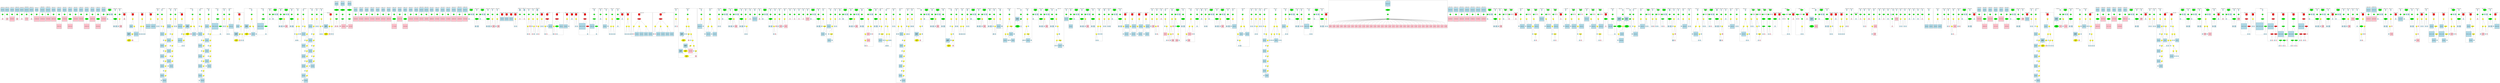 strict graph "" {
	graph [bb="0,0,71229,2281",
		newrank=true
	];
	node [label="\N"];
	{
		graph [rank=same,
			rankdir=LR
		];
		rank2	[height=0.5,
			label="",
			pos="1.5,1883.5",
			style=invis,
			width=0.013889];
		8	[fillcolor=green,
			height=0.5,
			label="=",
			pos="68.5,1883.5",
			style="filled,bold",
			width=0.75];
		rank2 -- 8	[pos="2.0234,1883.5 15.18,1883.5 28.337,1883.5 41.494,1883.5",
			style=invis];
		12	[fillcolor=green,
			height=0.5,
			label="=",
			pos="191.5,1883.5",
			style="filled,bold",
			width=0.75];
		8 -- 12	[pos="95.887,1883.5 118.67,1883.5 141.45,1883.5 164.24,1883.5",
			style=invis];
		16	[fillcolor=green,
			height=0.5,
			label="=",
			pos="325.5,1883.5",
			style="filled,bold",
			width=0.75];
		12 -- 16	[pos="218.72,1883.5 245.28,1883.5 271.83,1883.5 298.39,1883.5",
			style=invis];
		20	[fillcolor=green,
			height=0.5,
			label="=",
			pos="462.5,1883.5",
			style="filled,bold",
			width=0.75];
		16 -- 20	[pos="352.53,1883.5 380.16,1883.5 407.8,1883.5 435.44,1883.5",
			style=invis];
		24	[fillcolor=green,
			height=0.5,
			label="=",
			pos="589.5,1883.5",
			style="filled,bold",
			width=0.75];
		20 -- 24	[pos="489.79,1883.5 513.93,1883.5 538.08,1883.5 562.23,1883.5",
			style=invis];
		28	[fillcolor=green,
			height=0.5,
			label="=",
			pos="720.5,1883.5",
			style="filled,bold",
			width=0.75];
		24 -- 28	[pos="616.62,1883.5 642.19,1883.5 667.75,1883.5 693.31,1883.5",
			style=invis];
		32	[fillcolor=green,
			height=0.5,
			label="=",
			pos="852.5,1883.5",
			style="filled,bold",
			width=0.75];
		28 -- 32	[pos="747.57,1883.5 773.53,1883.5 799.49,1883.5 825.45,1883.5",
			style=invis];
		155	[fillcolor=green,
			height=0.5,
			label="=",
			pos="991.5,1883.5",
			style="filled,bold",
			width=0.75];
		32 -- 155	[pos="879.65,1883.5 907.9,1883.5 936.16,1883.5 964.41,1883.5",
			style=invis];
		159	[fillcolor=green,
			height=0.5,
			label="=",
			pos="1143.5,1883.5",
			style="filled,bold",
			width=0.75];
		155 -- 159	[pos="1018.5,1883.5 1051.1,1883.5 1083.6,1883.5 1116.2,1883.5",
			style=invis];
		163	[fillcolor=green,
			height=0.5,
			label="=",
			pos="1293.5,1883.5",
			style="filled,bold",
			width=0.75];
		159 -- 163	[pos="1170.7,1883.5 1202.6,1883.5 1234.4,1883.5 1266.2,1883.5",
			style=invis];
		167	[fillcolor=green,
			height=0.5,
			label="=",
			pos="1441.5,1883.5",
			style="filled,bold",
			width=0.75];
		163 -- 167	[pos="1320.7,1883.5 1351.8,1883.5 1383,1883.5 1414.1,1883.5",
			style=invis];
		171	[fillcolor=green,
			height=0.5,
			label="=",
			pos="1589.5,1883.5",
			style="filled,bold",
			width=0.75];
		167 -- 171	[pos="1468.7,1883.5 1499.8,1883.5 1531,1883.5 1562.1,1883.5",
			style=invis];
		176	[fillcolor=green,
			height=0.5,
			label="=",
			pos="1737.5,1883.5",
			style="filled,bold",
			width=0.75];
		171 -- 176	[pos="1616.7,1883.5 1647.8,1883.5 1679,1883.5 1710.1,1883.5",
			style=invis];
		180	[fillcolor=green,
			height=0.5,
			label="=",
			pos="1885.5,1883.5",
			style="filled,bold",
			width=0.75];
		176 -- 180	[pos="1764.7,1883.5 1795.8,1883.5 1827,1883.5 1858.1,1883.5",
			style=invis];
		185	[fillcolor=green,
			height=0.5,
			label="=",
			pos="2033.5,1883.5",
			style="filled,bold",
			width=0.75];
		180 -- 185	[pos="1912.7,1883.5 1943.8,1883.5 1975,1883.5 2006.1,1883.5",
			style=invis];
		189	[fillcolor=green,
			height=0.5,
			label="=",
			pos="2181.5,1883.5",
			style="filled,bold",
			width=0.75];
		185 -- 189	[pos="2060.7,1883.5 2091.8,1883.5 2123,1883.5 2154.1,1883.5",
			style=invis];
		193	[fillcolor=green,
			height=0.5,
			label="=",
			pos="2331.5,1883.5",
			style="filled,bold",
			width=0.75];
		189 -- 193	[pos="2208.7,1883.5 2240.6,1883.5 2272.4,1883.5 2304.2,1883.5",
			style=invis];
		198	[fillcolor=green,
			height=0.5,
			label="=",
			pos="2483.5,1883.5",
			style="filled,bold",
			width=0.75];
		193 -- 198	[pos="2358.5,1883.5 2391.1,1883.5 2423.6,1883.5 2456.2,1883.5",
			style=invis];
		202	[fillcolor=green,
			height=0.5,
			label="=",
			pos="2633.5,1883.5",
			style="filled,bold",
			width=0.75];
		198 -- 202	[pos="2510.7,1883.5 2542.6,1883.5 2574.4,1883.5 2606.2,1883.5",
			style=invis];
		207	[fillcolor=green,
			height=0.5,
			label="=",
			pos="2781.5,1883.5",
			style="filled,bold",
			width=0.75];
		202 -- 207	[pos="2660.7,1883.5 2691.8,1883.5 2723,1883.5 2754.1,1883.5",
			style=invis];
		255	[fillcolor=green,
			height=0.5,
			label="=",
			pos="2894.5,1883.5",
			style="filled,bold",
			width=0.75];
		207 -- 255	[pos="2808.9,1883.5 2828.4,1883.5 2847.9,1883.5 2867.4,1883.5",
			style=invis];
		260	[fillcolor=green,
			height=0.5,
			label="=",
			pos="3121.5,1883.5",
			style="filled,bold",
			width=0.75];
		255 -- 260	[pos="2903,1900.9 2909.4,1912.6 2919.3,1927.8 2931.5,1938 2934.9,1940.8 2936.2,1941.1 2940.5,1942 2964,1947 3025,1947 3048.5,1942 3073.9,\
1936.6 3096.1,1915.1 3109.1,1899.7",
			style=invis];
		265	[fillcolor=green,
			height=0.5,
			label="=",
			pos="3254.5,1883.5",
			style="filled,bold",
			width=0.75];
		260 -- 265	[pos="3148.5,1883.5 3174.7,1883.5 3201,1883.5 3227.2,1883.5",
			style=invis];
		279	[fillcolor=red,
			height=0.65278,
			label="\<ret\>",
			pos="3389.5,1883.5",
			shape=square,
			style="filled,bold",
			width=0.65278];
		265 -- 279	[pos="3281.7,1883.5 3309.7,1883.5 3337.8,1883.5 3365.9,1883.5",
			style=invis];
		281	[fillcolor=red,
			height=0.65278,
			label="\<ret\>",
			pos="3617.5,1883.5",
			shape=square,
			style="filled,bold",
			width=0.65278];
		279 -- 281	[pos="3413.1,1883.5 3473.4,1883.5 3533.7,1883.5 3593.9,1883.5",
			style=invis];
		296	[fillcolor=red,
			height=0.65278,
			label="\<ret\>",
			pos="3898.5,1883.5",
			shape=square,
			style="filled,bold",
			width=0.65278];
		281 -- 296	[pos="3641.1,1883.5 3719,1883.5 3796.9,1883.5 3874.9,1883.5",
			style=invis];
		313	[fillcolor=red,
			height=0.65278,
			label="\<ret\>",
			pos="4150.5,1883.5",
			shape=square,
			style="filled,bold",
			width=0.65278];
		296 -- 313	[pos="3922.1,1883.5 3990.4,1883.5 4058.6,1883.5 4126.9,1883.5",
			style=invis];
		317	[fillcolor=green,
			height=0.5,
			label="=",
			pos="4348.5,1883.5",
			style="filled,bold",
			width=0.75];
		313 -- 317	[pos="4174.1,1883.5 4223.1,1883.5 4272.2,1883.5 4321.2,1883.5",
			style=invis];
		322	[fillcolor=green,
			height=0.5,
			label="=",
			pos="4471.5,1883.5",
			style="filled,bold",
			width=0.75];
		317 -- 322	[pos="4375.9,1883.5 4398.7,1883.5 4421.5,1883.5 4444.2,1883.5",
			style=invis];
		347	[fillcolor=green,
			height=0.5,
			label="=",
			pos="4710.5,1883.5",
			style="filled,bold",
			width=0.75];
		322 -- 347	[pos="4498.6,1883.5 4560.1,1883.5 4621.6,1883.5 4683.2,1883.5",
			style=invis];
		366	[fillcolor=green,
			height=0.5,
			label="=",
			pos="4854.5,1883.5",
			style="filled,bold",
			width=0.75];
		347 -- 366	[pos="4737.5,1883.5 4767.4,1883.5 4797.2,1883.5 4827.1,1883.5",
			style=invis];
		371	[fillcolor=red,
			height=0.65278,
			label="\<ret\>",
			pos="5035.5,1883.5",
			shape=square,
			style="filled,bold",
			width=0.65278];
		366 -- 371	[pos="4881.7,1883.5 4925.1,1883.5 4968.4,1883.5 5011.8,1883.5",
			style=invis];
		386	[fillcolor=green,
			height=0.5,
			label="=",
			pos="5337.5,1883.5",
			style="filled,bold",
			width=0.75];
		371 -- 386	[pos="5059.1,1883.5 5142.8,1883.5 5226.6,1883.5 5310.3,1883.5",
			style=invis];
		397	[fillcolor=green,
			height=0.5,
			label="=",
			pos="5561.5,1883.5",
			style="filled,bold",
			width=0.75];
		386 -- 397	[pos="5364.6,1883.5 5421.1,1883.5 5477.7,1883.5 5534.2,1883.5",
			style=invis];
		422	[fillcolor=green,
			height=0.5,
			label="=",
			pos="5800.5,1883.5",
			style="filled,bold",
			width=0.75];
		397 -- 422	[pos="5588.6,1883.5 5650.1,1883.5 5711.6,1883.5 5773.2,1883.5",
			style=invis];
		441	[fillcolor=green,
			height=0.5,
			label="=",
			pos="6053.5,1883.5",
			style="filled,bold",
			width=0.75];
		422 -- 441	[pos="5827.7,1883.5 5893.8,1883.5 5960,1883.5 6026.2,1883.5",
			style=invis];
		447	[fillcolor=green,
			height=0.5,
			label="=",
			pos="6236.5,1883.5",
			style="filled,bold",
			width=0.75];
		441 -- 447	[pos="6080.7,1883.5 6123.6,1883.5 6166.5,1883.5 6209.4,1883.5",
			style=invis];
		452	[fillcolor=green,
			height=0.5,
			label="=",
			pos="6384.5,1883.5",
			style="filled,bold",
			width=0.75];
		447 -- 452	[pos="6263.7,1883.5 6294.8,1883.5 6326,1883.5 6357.1,1883.5",
			style=invis];
		459	[fillcolor=red,
			height=0.65278,
			label="\<ret\>",
			pos="6667.5,1883.5",
			shape=square,
			style="filled,bold",
			width=0.65278];
		452 -- 459	[pos="6411.6,1883.5 6488.9,1883.5 6566.2,1883.5 6643.5,1883.5",
			style=invis];
		475	[fillcolor=green,
			height=0.5,
			label="=",
			pos="7025.5,1883.5",
			style="filled,bold",
			width=0.75];
		459 -- 475	[pos="6691.3,1883.5 6793.7,1883.5 6896,1883.5 6998.4,1883.5",
			style=invis];
		486	[fillcolor=green,
			height=0.5,
			label="=",
			pos="7349.5,1883.5",
			style="filled,bold",
			width=0.75];
		475 -- 486	[pos="7052.7,1883.5 7142.6,1883.5 7232.4,1883.5 7322.3,1883.5",
			style=invis];
		492	[fillcolor=green,
			height=0.5,
			label="=",
			pos="7529.5,1883.5",
			style="filled,bold",
			width=0.75];
		486 -- 492	[pos="7376.6,1883.5 7418.5,1883.5 7460.4,1883.5 7502.3,1883.5",
			style=invis];
		499	[fillcolor=green,
			height=0.5,
			label="=",
			pos="7623.5,1883.5",
			style="filled,bold",
			width=0.75];
		492 -- 499	[pos="7556.7,1883.5 7569.9,1883.5 7583.1,1883.5 7596.4,1883.5",
			style=invis];
		504	[fillcolor=green,
			height=0.5,
			label="=",
			pos="7850.5,1883.5",
			style="filled,bold",
			width=0.75];
		499 -- 504	[pos="7632,1900.9 7638.4,1912.6 7648.3,1927.8 7660.5,1938 7663.9,1940.8 7665.2,1941.1 7669.5,1942 7693,1947 7754,1947 7777.5,1942 7802.9,\
1936.6 7825.1,1915.1 7838.1,1899.7",
			style=invis];
		513	[fillcolor=green,
			height=0.5,
			label="=",
			pos="7953.5,1883.5",
			style="filled,bold",
			width=0.75];
		504 -- 513	[pos="7877.9,1883.5 7894,1883.5 7910.2,1883.5 7926.3,1883.5",
			style=invis];
		520	[fillcolor=green,
			height=0.5,
			label="=",
			pos="8176.5,1883.5",
			style="filled,bold",
			width=0.75];
		513 -- 520	[pos="7961.6,1900.9 7967.9,1912.6 7977.5,1927.8 7989.5,1938 7992.8,1940.8 7994.2,1941.1 7998.5,1942 8021.3,1946.8 8080.7,1946.8 8103.5,\
1942 8128.9,1936.6 8151.1,1915.1 8164.1,1899.7",
			style=invis];
		525	[fillcolor=green,
			height=0.5,
			label="=",
			pos="8364.5,1883.5",
			style="filled,bold",
			width=0.75];
		520 -- 525	[pos="8203.7,1883.5 8248.3,1883.5 8292.9,1883.5 8337.5,1883.5",
			style=invis];
		536	[fillcolor=green,
			height=0.5,
			label="=",
			pos="8546.5,1883.5",
			style="filled,bold",
			width=0.75];
		525 -- 536	[pos="8391.5,1883.5 8434.1,1883.5 8476.7,1883.5 8519.3,1883.5",
			style=invis];
		561	[fillcolor=green,
			height=0.5,
			label="=",
			pos="8785.5,1883.5",
			style="filled,bold",
			width=0.75];
		536 -- 561	[pos="8573.6,1883.5 8635.1,1883.5 8696.6,1883.5 8758.2,1883.5",
			style=invis];
		580	[fillcolor=green,
			height=0.5,
			label="=",
			pos="8930.5,1883.5",
			style="filled,bold",
			width=0.75];
		561 -- 580	[pos="8812.7,1883.5 8842.9,1883.5 8873.1,1883.5 8903.3,1883.5",
			style=invis];
		585	[fillcolor=green,
			height=0.5,
			label="=",
			pos="9054.5,1883.5",
			style="filled,bold",
			width=0.75];
		580 -- 585	[pos="8957.6,1883.5 8980.8,1883.5 9004,1883.5 9027.3,1883.5",
			style=invis];
		592	[fillcolor=red,
			height=0.65278,
			label="\<ret\>",
			pos="9323.5,1883.5",
			shape=square,
			style="filled,bold",
			width=0.65278];
		585 -- 592	[pos="9081.6,1883.5 9154.3,1883.5 9227.1,1883.5 9299.9,1883.5",
			style=invis];
		602	[fillcolor=green,
			height=0.5,
			label="=",
			pos="9502.5,1883.5",
			style="filled,bold",
			width=0.75];
		592 -- 602	[pos="9347.3,1883.5 9389.9,1883.5 9432.6,1883.5 9475.2,1883.5",
			style=invis];
		609	[fillcolor=green,
			height=0.5,
			label="=",
			pos="9673.5,1883.5",
			style="filled,bold",
			width=0.75];
		602 -- 609	[pos="9529.6,1883.5 9568.4,1883.5 9607.3,1883.5 9646.2,1883.5",
			style=invis];
		616	[fillcolor=green,
			height=0.5,
			label="=",
			pos="9863.5,1883.5",
			style="filled,bold",
			width=0.75];
		609 -- 616	[pos="9700.6,1883.5 9745.9,1883.5 9791.2,1883.5 9836.5,1883.5",
			style=invis];
		623	[fillcolor=green,
			height=0.5,
			label="=",
			pos="10032,1883.5",
			style="filled,bold",
			width=0.75];
		616 -- 623	[pos="9890.6,1883.5 9928.8,1883.5 9967.1,1883.5 10005,1883.5",
			style=invis];
		627	[fillcolor=green,
			height=0.5,
			label="=",
			pos="10180,1883.5",
			style="filled,bold",
			width=0.75];
		623 -- 627	[pos="10060,1883.5 10091,1883.5 10122,1883.5 10153,1883.5",
			style=invis];
		631	[fillcolor=green,
			height=0.5,
			label="=",
			pos="10328,1883.5",
			style="filled,bold",
			width=0.75];
		627 -- 631	[pos="10208,1883.5 10239,1883.5 10270,1883.5 10301,1883.5",
			style=invis];
		635	[fillcolor=green,
			height=0.5,
			label="=",
			pos="10476,1883.5",
			style="filled,bold",
			width=0.75];
		631 -- 635	[pos="10356,1883.5 10387,1883.5 10418,1883.5 10449,1883.5",
			style=invis];
		639	[fillcolor=green,
			height=0.5,
			label="=",
			pos="10624,1883.5",
			style="filled,bold",
			width=0.75];
		635 -- 639	[pos="10504,1883.5 10535,1883.5 10566,1883.5 10597,1883.5",
			style=invis];
		643	[fillcolor=green,
			height=0.5,
			label="=",
			pos="10772,1883.5",
			style="filled,bold",
			width=0.75];
		639 -- 643	[pos="10652,1883.5 10683,1883.5 10714,1883.5 10745,1883.5",
			style=invis];
		647	[fillcolor=green,
			height=0.5,
			label="=",
			pos="10920,1883.5",
			style="filled,bold",
			width=0.75];
		643 -- 647	[pos="10800,1883.5 10831,1883.5 10862,1883.5 10893,1883.5",
			style=invis];
		651	[fillcolor=green,
			height=0.5,
			label="=",
			pos="11068,1883.5",
			style="filled,bold",
			width=0.75];
		647 -- 651	[pos="10948,1883.5 10979,1883.5 11010,1883.5 11041,1883.5",
			style=invis];
		656	[fillcolor=green,
			height=0.5,
			label="=",
			pos="11216,1883.5",
			style="filled,bold",
			width=0.75];
		651 -- 656	[pos="11096,1883.5 11127,1883.5 11158,1883.5 11189,1883.5",
			style=invis];
		660	[fillcolor=green,
			height=0.5,
			label="=",
			pos="11364,1883.5",
			style="filled,bold",
			width=0.75];
		656 -- 660	[pos="11244,1883.5 11275,1883.5 11306,1883.5 11337,1883.5",
			style=invis];
		665	[fillcolor=green,
			height=0.5,
			label="=",
			pos="11512,1883.5",
			style="filled,bold",
			width=0.75];
		660 -- 665	[pos="11392,1883.5 11423,1883.5 11454,1883.5 11485,1883.5",
			style=invis];
		669	[fillcolor=green,
			height=0.5,
			label="=",
			pos="11660,1883.5",
			style="filled,bold",
			width=0.75];
		665 -- 669	[pos="11540,1883.5 11571,1883.5 11602,1883.5 11633,1883.5",
			style=invis];
		673	[fillcolor=green,
			height=0.5,
			label="=",
			pos="11802,1883.5",
			style="filled,bold",
			width=0.75];
		669 -- 673	[pos="11688,1883.5 11717,1883.5 11746,1883.5 11774,1883.5",
			style=invis];
		677	[fillcolor=green,
			height=0.5,
			label="=",
			pos="11936,1883.5",
			style="filled,bold",
			width=0.75];
		673 -- 677	[pos="11829,1883.5 11855,1883.5 11882,1883.5 11908,1883.5",
			style=invis];
		681	[fillcolor=green,
			height=0.5,
			label="=",
			pos="12076,1883.5",
			style="filled,bold",
			width=0.75];
		677 -- 681	[pos="11963,1883.5 11992,1883.5 12021,1883.5 12049,1883.5",
			style=invis];
		685	[fillcolor=green,
			height=0.5,
			label="=",
			pos="12224,1883.5",
			style="filled,bold",
			width=0.75];
		681 -- 685	[pos="12104,1883.5 12135,1883.5 12166,1883.5 12197,1883.5",
			style=invis];
		689	[fillcolor=green,
			height=0.5,
			label="=",
			pos="12372,1883.5",
			style="filled,bold",
			width=0.75];
		685 -- 689	[pos="12252,1883.5 12283,1883.5 12314,1883.5 12345,1883.5",
			style=invis];
		693	[fillcolor=green,
			height=0.5,
			label="=",
			pos="12520,1883.5",
			style="filled,bold",
			width=0.75];
		689 -- 693	[pos="12400,1883.5 12431,1883.5 12462,1883.5 12493,1883.5",
			style=invis];
		697	[fillcolor=green,
			height=0.5,
			label="=",
			pos="12670,1883.5",
			style="filled,bold",
			width=0.75];
		693 -- 697	[pos="12548,1883.5 12580,1883.5 12611,1883.5 12643,1883.5",
			style=invis];
		701	[fillcolor=green,
			height=0.5,
			label="=",
			pos="12822,1883.5",
			style="filled,bold",
			width=0.75];
		697 -- 701	[pos="12698,1883.5 12730,1883.5 12763,1883.5 12795,1883.5",
			style=invis];
		705	[fillcolor=green,
			height=0.5,
			label="=",
			pos="12972,1883.5",
			style="filled,bold",
			width=0.75];
		701 -- 705	[pos="12850,1883.5 12882,1883.5 12913,1883.5 12945,1883.5",
			style=invis];
		801	[fillcolor=green,
			height=0.5,
			label="=",
			pos="13086,1883.5",
			style="filled,bold",
			width=0.75];
		705 -- 801	[pos="13000,1883.5 13019,1883.5 13039,1883.5 13058,1883.5",
			style=invis];
		806	[fillcolor=green,
			height=0.5,
			label="=",
			pos="13312,1883.5",
			style="filled,bold",
			width=0.75];
		801 -- 806	[pos="13094,1900.9 13100,1912.6 13110,1927.8 13122,1938 13126,1940.8 13127,1941.1 13132,1942 13155,1947 13216,1947 13240,1942 13265,1936.6 \
13287,1915.1 13300,1899.7",
			style=invis];
		815	[fillcolor=green,
			height=0.5,
			label="=",
			pos="13416,1883.5",
			style="filled,bold",
			width=0.75];
		806 -- 815	[pos="13340,1883.5 13356,1883.5 13372,1883.5 13388,1883.5",
			style=invis];
		820	[fillcolor=green,
			height=0.5,
			label="=",
			pos="13642,1883.5",
			style="filled,bold",
			width=0.75];
		815 -- 820	[pos="13424,1900.9 13430,1912.6 13440,1927.8 13452,1938 13456,1940.8 13457,1941.1 13462,1942 13485,1947 13546,1947 13570,1942 13595,1936.6 \
13617,1915.1 13630,1899.7",
			style=invis];
		825	[fillcolor=green,
			height=0.5,
			label="=",
			pos="13776,1883.5",
			style="filled,bold",
			width=0.75];
		820 -- 825	[pos="13670,1883.5 13696,1883.5 13722,1883.5 13748,1883.5",
			style=invis];
		830	[fillcolor=green,
			height=0.5,
			label="=",
			pos="13922,1883.5",
			style="filled,bold",
			width=0.75];
		825 -- 830	[pos="13803,1883.5 13833,1883.5 13864,1883.5 13894,1883.5",
			style=invis];
		839	[fillcolor=red,
			height=0.65278,
			label="\<ret\>",
			pos="14060,1883.5",
			shape=square,
			style="filled,bold",
			width=0.65278];
		830 -- 839	[pos="13949,1883.5 13978,1883.5 14007,1883.5 14036,1883.5",
			style=invis];
		845	[fillcolor=red,
			height=0.65278,
			label="\<ret\>",
			pos="14182,1883.5",
			shape=square,
			style="filled,bold",
			width=0.65278];
		839 -- 845	[pos="14083,1883.5 14108,1883.5 14134,1883.5 14159,1883.5",
			style=invis];
		857	[fillcolor=red,
			height=0.65278,
			label="\<ret\>",
			pos="14306,1883.5",
			shape=square,
			style="filled,bold",
			width=0.65278];
		845 -- 857	[pos="14206,1883.5 14231,1883.5 14257,1883.5 14282,1883.5",
			style=invis];
		867	[fillcolor=red,
			height=0.65278,
			label="\<ret\>",
			pos="14426,1883.5",
			shape=square,
			style="filled,bold",
			width=0.65278];
		857 -- 867	[pos="14329,1883.5 14354,1883.5 14378,1883.5 14402,1883.5",
			style=invis];
		871	[fillcolor=green,
			height=0.5,
			label="=",
			pos="14542,1883.5",
			style="filled,bold",
			width=0.75];
		867 -- 871	[pos="14449,1883.5 14471,1883.5 14493,1883.5 14514,1883.5",
			style=invis];
		883	[fillcolor=green,
			height=0.5,
			label="=",
			pos="14660,1883.5",
			style="filled,bold",
			width=0.75];
		871 -- 883	[pos="14569,1883.5 14590,1883.5 14612,1883.5 14633,1883.5",
			style=invis];
		891	[fillcolor=green,
			height=0.5,
			label="=",
			pos="14792,1883.5",
			style="filled,bold",
			width=0.75];
		883 -- 891	[pos="14688,1883.5 14713,1883.5 14739,1883.5 14764,1883.5",
			style=invis];
		898	[fillcolor=green,
			height=0.5,
			label="=",
			pos="14926,1883.5",
			style="filled,bold",
			width=0.75];
		891 -- 898	[pos="14819,1883.5 14845,1883.5 14872,1883.5 14899,1883.5",
			style=invis];
		913	[fillcolor=green,
			height=0.5,
			label="=",
			pos="15058,1883.5",
			style="filled,bold",
			width=0.75];
		898 -- 913	[pos="14954,1883.5 14980,1883.5 15005,1883.5 15031,1883.5",
			style=invis];
		929	[fillcolor=red,
			height=0.65278,
			label="\<ret\>",
			pos="15182,1883.5",
			shape=square,
			style="filled,bold",
			width=0.65278];
		913 -- 929	[pos="15086,1883.5 15110,1883.5 15134,1883.5 15159,1883.5",
			style=invis];
		937	[fillcolor=red,
			height=0.65278,
			label="\<ret\>",
			pos="15342,1883.5",
			shape=square,
			style="filled,bold",
			width=0.65278];
		929 -- 937	[pos="15206,1883.5 15244,1883.5 15281,1883.5 15319,1883.5",
			style=invis];
		944	[fillcolor=red,
			height=0.65278,
			label="\<ret\>",
			pos="15624,1883.5",
			shape=square,
			style="filled,bold",
			width=0.65278];
		937 -- 944	[pos="15366,1883.5 15444,1883.5 15522,1883.5 15600,1883.5",
			style=invis];
		961	[fillcolor=red,
			height=0.65278,
			label="\<ret\>",
			pos="15902,1883.5",
			shape=square,
			style="filled,bold",
			width=0.65278];
		944 -- 961	[pos="15647,1883.5 15724,1883.5 15801,1883.5 15878,1883.5",
			style=invis];
		965	[fillcolor=red,
			height=0.65278,
			label="\<ret\>",
			pos="16040,1883.5",
			shape=square,
			style="filled,bold",
			width=0.65278];
		961 -- 965	[pos="15925,1883.5 15955,1883.5 15986,1883.5 16016,1883.5",
			style=invis];
		971	[fillcolor=red,
			height=0.65278,
			label="\<ret\>",
			pos="16162,1883.5",
			shape=square,
			style="filled,bold",
			width=0.65278];
		965 -- 971	[pos="16063,1883.5 16088,1883.5 16114,1883.5 16139,1883.5",
			style=invis];
		984	[fillcolor=red,
			height=0.65278,
			label="\<ret\>",
			pos="16390,1883.5",
			shape=square,
			style="filled,bold",
			width=0.65278];
		971 -- 984	[pos="16186,1883.5 16246,1883.5 16307,1883.5 16367,1883.5",
			style=invis];
		989	[fillcolor=green,
			height=0.5,
			label="=",
			pos="16648,1883.5",
			style="filled,bold",
			width=0.75];
		984 -- 989	[pos="16414,1883.5 16483,1883.5 16551,1883.5 16620,1883.5",
			style=invis];
		1008	[fillcolor=green,
			height=0.5,
			label="=",
			pos="16820,1883.5",
			style="filled,bold",
			width=0.75];
		989 -- 1008	[pos="16675,1883.5 16714,1883.5 16753,1883.5 16792,1883.5",
			style=invis];
		1015	[fillcolor=green,
			height=0.5,
			label="=",
			pos="16976,1883.5",
			style="filled,bold",
			width=0.75];
		1008 -- 1015	[pos="16847,1883.5 16881,1883.5 16915,1883.5 16949,1883.5",
			style=invis];
		1034	[fillcolor=green,
			height=0.5,
			label="=",
			pos="17164,1883.5",
			style="filled,bold",
			width=0.75];
		1015 -- 1034	[pos="17004,1883.5 17048,1883.5 17093,1883.5 17137,1883.5",
			style=invis];
		1047	[fillcolor=green,
			height=0.5,
			label="=",
			pos="17336,1883.5",
			style="filled,bold",
			width=0.75];
		1034 -- 1047	[pos="17192,1883.5 17231,1883.5 17270,1883.5 17309,1883.5",
			style=invis];
		1051	[fillcolor=red,
			height=0.65278,
			label="\<ret\>",
			pos="17456,1883.5",
			shape=square,
			style="filled,bold",
			width=0.65278];
		1047 -- 1051	[pos="17364,1883.5 17387,1883.5 17410,1883.5 17433,1883.5",
			style=invis];
		1067	[fillcolor=red,
			height=0.65278,
			label="\<ret\>",
			pos="17626,1883.5",
			shape=square,
			style="filled,bold",
			width=0.65278];
		1051 -- 1067	[pos="17480,1883.5 17521,1883.5 17561,1883.5 17602,1883.5",
			style=invis];
		1084	[fillcolor=red,
			height=0.65278,
			label="\<ret\>",
			pos="17970,1883.5",
			shape=square,
			style="filled,bold",
			width=0.65278];
		1067 -- 1084	[pos="17649,1883.5 17748,1883.5 17848,1883.5 17947,1883.5",
			style=invis];
		1099	[fillcolor=red,
			height=0.65278,
			label="\<ret\>",
			pos="18568,1883.5",
			shape=square,
			style="filled,bold",
			width=0.65278];
		1084 -- 1099	[pos="17994,1883.5 18177,1883.5 18361,1883.5 18544,1883.5",
			style=invis];
		1110	[fillcolor=green,
			height=0.5,
			label="=",
			pos="18988,1883.5",
			style="filled,bold",
			width=0.75];
		1099 -- 1110	[pos="18591,1883.5 18715,1883.5 18838,1883.5 18961,1883.5",
			style=invis];
		1115	[fillcolor=green,
			height=0.5,
			label="=",
			pos="19302,1883.5",
			style="filled,bold",
			width=0.75];
		1110 -- 1115	[pos="19016,1883.5 19102,1883.5 19188,1883.5 19274,1883.5",
			style=invis];
		1142	[fillcolor=green,
			height=0.5,
			label="=",
			pos="19684,1883.5",
			style="filled,bold",
			width=0.75];
		1115 -- 1142	[pos="19329,1883.5 19438,1883.5 19548,1883.5 19657,1883.5",
			style=invis];
		1147	[fillcolor=green,
			height=0.5,
			label="=",
			pos="19940,1883.5",
			style="filled,bold",
			width=0.75];
		1142 -- 1147	[pos="19712,1883.5 19779,1883.5 19846,1883.5 19912,1883.5",
			style=invis];
		1156	[fillcolor=green,
			height=0.5,
			label="=",
			pos="20202,1883.5",
			style="filled,bold",
			width=0.75];
		1147 -- 1156	[pos="19967,1883.5 20036,1883.5 20105,1883.5 20174,1883.5",
			style=invis];
		1165	[fillcolor=green,
			height=0.5,
			label="=",
			pos="20298,1883.5",
			style="filled,bold",
			width=0.75];
		1156 -- 1165	[pos="20229,1883.5 20243,1883.5 20257,1883.5 20271,1883.5",
			style=invis];
		1170	[fillcolor=green,
			height=0.5,
			label="=",
			pos="20526,1883.5",
			style="filled,bold",
			width=0.75];
		1165 -- 1170	[pos="20307,1900.9 20313,1912.6 20323,1927.8 20336,1938 20339,1940.8 20340,1941.1 20344,1942 20368,1947 20429,1947 20452,1942 20478,1936.6 \
20500,1915.1 20513,1899.7",
			style=invis];
		1179	[fillcolor=green,
			height=0.5,
			label="=",
			pos="20628,1883.5",
			style="filled,bold",
			width=0.75];
		1170 -- 1179	[pos="20553,1883.5 20569,1883.5 20585,1883.5 20601,1883.5",
			style=invis];
		1186	[fillcolor=green,
			height=0.5,
			label="=",
			pos="20852,1883.5",
			style="filled,bold",
			width=0.75];
		1179 -- 1186	[pos="20637,1900.9 20643,1912.6 20652,1927.8 20664,1938 20668,1940.8 20669,1941.1 20674,1942 20696,1946.8 20756,1946.8 20778,1942 20804,\
1936.6 20826,1915.1 20839,1899.7",
			style=invis];
		1191	[fillcolor=green,
			height=0.5,
			label="=",
			pos="20982,1883.5",
			style="filled,bold",
			width=0.75];
		1186 -- 1191	[pos="20879,1883.5 20904,1883.5 20929,1883.5 20954,1883.5",
			style=invis];
		1214	[fillcolor=green,
			height=0.5,
			label="=",
			pos="21106,1883.5",
			style="filled,bold",
			width=0.75];
		1191 -- 1214	[pos="21009,1883.5 21032,1883.5 21055,1883.5 21078,1883.5",
			style=invis];
		1222	[fillcolor=green,
			height=0.5,
			label="*=",
			pos="21232,1883.5",
			style="filled,bold",
			width=0.75];
		1214 -- 1222	[pos="21133,1883.5 21157,1883.5 21181,1883.5 21205,1883.5",
			style=invis];
		1225	[fillcolor=green,
			height=0.5,
			label="-=",
			pos="21360,1883.5",
			style="filled,bold",
			width=0.75];
		1222 -- 1225	[pos="21260,1883.5 21284,1883.5 21308,1883.5 21332,1883.5",
			style=invis];
		1232	[fillcolor=green,
			height=0.5,
			label="=",
			pos="21456,1883.5",
			style="filled,bold",
			width=0.75];
		1225 -- 1232	[pos="21387,1883.5 21401,1883.5 21415,1883.5 21429,1883.5",
			style=invis];
		1237	[fillcolor=green,
			height=0.5,
			label="=",
			pos="21684,1883.5",
			style="filled,bold",
			width=0.75];
		1232 -- 1237	[pos="21465,1900.9 21471,1912.6 21481,1927.8 21494,1938 21497,1940.8 21498,1941.1 21502,1942 21526,1947 21587,1947 21610,1942 21636,1936.6 \
21658,1915.1 21671,1899.7",
			style=invis];
		1242	[fillcolor=green,
			height=0.5,
			label="+=",
			pos="21816,1883.5",
			style="filled,bold",
			width=0.75];
		1237 -- 1242	[pos="21711,1883.5 21737,1883.5 21763,1883.5 21789,1883.5",
			style=invis];
		1249	[fillcolor=green,
			height=0.5,
			label="=",
			pos="21956,1883.5",
			style="filled,bold",
			width=0.75];
		1242 -- 1249	[pos="21844,1883.5 21872,1883.5 21901,1883.5 21929,1883.5",
			style=invis];
		1254	[fillcolor=green,
			height=0.5,
			label="=",
			pos="22110,1883.5",
			style="filled,bold",
			width=0.75];
		1249 -- 1254	[pos="21984,1883.5 22017,1883.5 22050,1883.5 22083,1883.5",
			style=invis];
		1263	[fillcolor=green,
			height=0.5,
			label="=",
			pos="22258,1883.5",
			style="filled,bold",
			width=0.75];
		1254 -- 1263	[pos="22138,1883.5 22169,1883.5 22200,1883.5 22231,1883.5",
			style=invis];
		1270	[fillcolor=green,
			height=0.5,
			label="=",
			pos="22382,1883.5",
			style="filled,bold",
			width=0.75];
		1263 -- 1270	[pos="22286,1883.5 22309,1883.5 22331,1883.5 22354,1883.5",
			style=invis];
		1274	[fillcolor=green,
			height=0.5,
			label="=",
			pos="22502,1883.5",
			style="filled,bold",
			width=0.75];
		1270 -- 1274	[pos="22409,1883.5 22431,1883.5 22452,1883.5 22474,1883.5",
			style=invis];
		1277	[fillcolor=green,
			height=0.5,
			label="+=",
			pos="22618,1883.5",
			style="filled,bold",
			width=0.75];
		1274 -- 1277	[pos="22529,1883.5 22549,1883.5 22570,1883.5 22590,1883.5",
			style=invis];
		1280	[fillcolor=green,
			height=0.5,
			label="-=",
			pos="22734,1883.5",
			style="filled,bold",
			width=0.75];
		1277 -- 1280	[pos="22645,1883.5 22665,1883.5 22686,1883.5 22706,1883.5",
			style=invis];
		1287	[fillcolor=green,
			height=0.5,
			label="=",
			pos="22830,1883.5",
			style="filled,bold",
			width=0.75];
		1280 -- 1287	[pos="22761,1883.5 22775,1883.5 22789,1883.5 22803,1883.5",
			style=invis];
		1292	[fillcolor=green,
			height=0.5,
			label="=",
			pos="23054,1883.5",
			style="filled,bold",
			width=0.75];
		1287 -- 1292	[pos="22839,1900.9 22845,1912.6 22854,1927.8 22866,1938 22870,1940.8 22871,1941.1 22876,1942 22898,1946.8 22958,1946.8 22980,1942 23006,\
1936.6 23028,1915.1 23041,1899.7",
			style=invis];
		1297	[fillcolor=green,
			height=0.5,
			label="=",
			pos="23192,1883.5",
			style="filled,bold",
			width=0.75];
		1292 -- 1297	[pos="23081,1883.5 23109,1883.5 23136,1883.5 23164,1883.5",
			style=invis];
		1304	[fillcolor=green,
			height=0.5,
			label="=",
			pos="23396,1883.5",
			style="filled,bold",
			width=0.75];
		1297 -- 1304	[pos="23219,1883.5 23268,1883.5 23318,1883.5 23368,1883.5",
			style=invis];
		1313	[fillcolor=green,
			height=0.5,
			label="=",
			pos="23540,1883.5",
			style="filled,bold",
			width=0.75];
		1304 -- 1313	[pos="23422,1883.5 23452,1883.5 23482,1883.5 23512,1883.5",
			style=invis];
		1318	[fillcolor=green,
			height=0.5,
			label="=",
			pos="23656,1883.5",
			style="filled,bold",
			width=0.75];
		1313 -- 1318	[pos="23567,1883.5 23587,1883.5 23608,1883.5 23628,1883.5",
			style=invis];
		1325	[fillcolor=green,
			height=0.5,
			label="=",
			pos="23752,1883.5",
			style="filled,bold",
			width=0.75];
		1318 -- 1325	[pos="23683,1883.5 23697,1883.5 23711,1883.5 23725,1883.5",
			style=invis];
		1330	[fillcolor=green,
			height=0.5,
			label="=",
			pos="23980,1883.5",
			style="filled,bold",
			width=0.75];
		1325 -- 1330	[pos="23761,1900.9 23767,1912.6 23777,1927.8 23790,1938 23793,1940.8 23794,1941.1 23798,1942 23822,1947 23883,1947 23906,1942 23932,1936.6 \
23954,1915.1 23967,1899.7",
			style=invis];
		1339	[fillcolor=green,
			height=0.5,
			label="=",
			pos="24082,1883.5",
			style="filled,bold",
			width=0.75];
		1330 -- 1339	[pos="24007,1883.5 24023,1883.5 24039,1883.5 24055,1883.5",
			style=invis];
		1346	[fillcolor=green,
			height=0.5,
			label="=",
			pos="24306,1883.5",
			style="filled,bold",
			width=0.75];
		1339 -- 1346	[pos="24091,1900.9 24097,1912.6 24106,1927.8 24118,1938 24122,1940.8 24123,1941.1 24128,1942 24150,1946.8 24210,1946.8 24232,1942 24258,\
1936.6 24280,1915.1 24293,1899.7",
			style=invis];
		1355	[fillcolor=green,
			height=0.5,
			label="=",
			pos="24492,1883.5",
			style="filled,bold",
			width=0.75];
		1346 -- 1355	[pos="24333,1883.5 24377,1883.5 24421,1883.5 24465,1883.5",
			style=invis];
		1370	[fillcolor=green,
			height=0.5,
			label="=",
			pos="24716,1883.5",
			style="filled,bold",
			width=0.75];
		1355 -- 1370	[pos="24501,1900.9 24507,1912.6 24516,1927.8 24528,1938 24532,1940.8 24533,1941.1 24538,1942 24560,1946.8 24620,1946.8 24642,1942 24668,\
1936.6 24691,1915.1 24704,1899.7",
			style=invis];
		1375	[fillcolor=green,
			height=0.5,
			label="=",
			pos="24848,1883.5",
			style="filled,bold",
			width=0.75];
		1370 -- 1375	[pos="24744,1883.5 24769,1883.5 24795,1883.5 24820,1883.5",
			style=invis];
		1384	[fillcolor=green,
			height=0.5,
			label="=",
			pos="25018,1883.5",
			style="filled,bold",
			width=0.75];
		1375 -- 1384	[pos="24875,1883.5 24913,1883.5 24952,1883.5 24990,1883.5",
			style=invis];
		1397	[fillcolor=green,
			height=0.5,
			label="=",
			pos="25250,1883.5",
			style="filled,bold",
			width=0.75];
		1384 -- 1397	[pos="25045,1883.5 25104,1883.5 25163,1883.5 25222,1883.5",
			style=invis];
		1402	[fillcolor=green,
			height=0.5,
			label="=",
			pos="25432,1883.5",
			style="filled,bold",
			width=0.75];
		1397 -- 1402	[pos="25277,1883.5 25320,1883.5 25362,1883.5 25405,1883.5",
			style=invis];
		1429	[fillcolor=green,
			height=0.5,
			label="+=",
			pos="25672,1883.5",
			style="filled,bold",
			width=0.75];
		1402 -- 1429	[pos="25460,1883.5 25521,1883.5 25583,1883.5 25644,1883.5",
			style=invis];
		1436	[fillcolor=green,
			height=0.5,
			label="=",
			pos="25796,1883.5",
			style="filled,bold",
			width=0.75];
		1429 -- 1436	[pos="25699,1883.5 25722,1883.5 25745,1883.5 25768,1883.5",
			style=invis];
		1441	[fillcolor=green,
			height=0.5,
			label="=",
			pos="26044,1883.5",
			style="filled,bold",
			width=0.75];
		1436 -- 1441	[pos="25823,1883.5 25887,1883.5 25952,1883.5 26016,1883.5",
			style=invis];
		1456	[fillcolor=green,
			height=0.5,
			label="=",
			pos="26148,1883.5",
			style="filled,bold",
			width=0.75];
		1441 -- 1456	[pos="26071,1883.5 26088,1883.5 26104,1883.5 26121,1883.5",
			style=invis];
		1461	[fillcolor=green,
			height=0.5,
			label="=",
			pos="26376,1883.5",
			style="filled,bold",
			width=0.75];
		1456 -- 1461	[pos="26157,1900.9 26163,1912.6 26173,1927.8 26186,1938 26189,1940.8 26190,1941.1 26194,1942 26218,1947 26279,1947 26302,1942 26328,1936.6 \
26350,1915.1 26363,1899.7",
			style=invis];
		1470	[fillcolor=green,
			height=0.5,
			label="=",
			pos="26478,1883.5",
			style="filled,bold",
			width=0.75];
		1461 -- 1470	[pos="26403,1883.5 26419,1883.5 26435,1883.5 26451,1883.5",
			style=invis];
		1477	[fillcolor=green,
			height=0.5,
			label="=",
			pos="26702,1883.5",
			style="filled,bold",
			width=0.75];
		1470 -- 1477	[pos="26487,1900.9 26493,1912.6 26502,1927.8 26514,1938 26518,1940.8 26519,1941.1 26524,1942 26546,1946.8 26606,1946.8 26628,1942 26654,\
1936.6 26676,1915.1 26689,1899.7",
			style=invis];
		1482	[fillcolor=green,
			height=0.5,
			label="=",
			pos="26922,1883.5",
			style="filled,bold",
			width=0.75];
		1477 -- 1482	[pos="26729,1883.5 26784,1883.5 26840,1883.5 26895,1883.5",
			style=invis];
		1495	[fillcolor=green,
			height=0.5,
			label="=",
			pos="27080,1883.5",
			style="filled,bold",
			width=0.75];
		1482 -- 1495	[pos="26950,1883.5 26984,1883.5 27018,1883.5 27052,1883.5",
			style=invis];
		1500	[fillcolor=green,
			height=0.5,
			label="=",
			pos="27248,1883.5",
			style="filled,bold",
			width=0.75];
		1495 -- 1500	[pos="27107,1883.5 27145,1883.5 27183,1883.5 27221,1883.5",
			style=invis];
		1509	[fillcolor=green,
			height=0.5,
			label="=",
			pos="27418,1883.5",
			style="filled,bold",
			width=0.75];
		1500 -- 1509	[pos="27276,1883.5 27314,1883.5 27352,1883.5 27390,1883.5",
			style=invis];
		1518	[fillcolor=green,
			height=0.5,
			label="=",
			pos="27514,1883.5",
			style="filled,bold",
			width=0.75];
		1509 -- 1518	[pos="27445,1883.5 27459,1883.5 27473,1883.5 27487,1883.5",
			style=invis];
		1523	[fillcolor=green,
			height=0.5,
			label="=",
			pos="27742,1883.5",
			style="filled,bold",
			width=0.75];
		1518 -- 1523	[pos="27523,1900.9 27529,1912.6 27539,1927.8 27552,1938 27555,1940.8 27556,1941.1 27560,1942 27584,1947 27645,1947 27668,1942 27694,1936.6 \
27716,1915.1 27729,1899.7",
			style=invis];
		1532	[fillcolor=green,
			height=0.5,
			label="=",
			pos="27844,1883.5",
			style="filled,bold",
			width=0.75];
		1523 -- 1532	[pos="27769,1883.5 27785,1883.5 27801,1883.5 27817,1883.5",
			style=invis];
		1539	[fillcolor=green,
			height=0.5,
			label="=",
			pos="28068,1883.5",
			style="filled,bold",
			width=0.75];
		1532 -- 1539	[pos="27853,1900.9 27859,1912.6 27868,1927.8 27880,1938 27884,1940.8 27885,1941.1 27890,1942 27912,1946.8 27972,1946.8 27994,1942 28020,\
1936.6 28042,1915.1 28055,1899.7",
			style=invis];
		1544	[fillcolor=green,
			height=0.5,
			label="=",
			pos="28198,1883.5",
			style="filled,bold",
			width=0.75];
		1539 -- 1544	[pos="28095,1883.5 28120,1883.5 28145,1883.5 28170,1883.5",
			style=invis];
		1551	[fillcolor=green,
			height=0.5,
			label="=",
			pos="28368,1883.5",
			style="filled,bold",
			width=0.75];
		1544 -- 1551	[pos="28225,1883.5 28263,1883.5 28302,1883.5 28341,1883.5",
			style=invis];
		1556	[fillcolor=green,
			height=0.5,
			label="=",
			pos="28628,1883.5",
			style="filled,bold",
			width=0.75];
		1551 -- 1556	[pos="28396,1883.5 28464,1883.5 28532,1883.5 28600,1883.5",
			style=invis];
		1569	[fillcolor=green,
			height=0.5,
			label="=",
			pos="28958,1883.5",
			style="filled,bold",
			width=0.75];
		1556 -- 1569	[pos="28655,1883.5 28746,1883.5 28838,1883.5 28930,1883.5",
			style=invis];
		1576	[fillcolor=green,
			height=0.5,
			label="=",
			pos="29156,1883.5",
			style="filled,bold",
			width=0.75];
		1569 -- 1576	[pos="28985,1883.5 29033,1883.5 29080,1883.5 29128,1883.5",
			style=invis];
		1591	[fillcolor=green,
			height=0.5,
			label="=",
			pos="29328,1883.5",
			style="filled,bold",
			width=0.75];
		1576 -- 1591	[pos="29183,1883.5 29222,1883.5 29261,1883.5 29300,1883.5",
			style=invis];
		1596	[fillcolor=green,
			height=0.5,
			label="=",
			pos="29554,1883.5",
			style="filled,bold",
			width=0.75];
		1591 -- 1596	[pos="29336,1900.9 29342,1912.6 29352,1927.8 29364,1938 29368,1940.8 29369,1941.1 29374,1942 29397,1947 29458,1947 29482,1942 29507,1936.6 \
29529,1915.1 29542,1899.7",
			style=invis];
		1605	[fillcolor=green,
			height=0.5,
			label="=",
			pos="29658,1883.5",
			style="filled,bold",
			width=0.75];
		1596 -- 1605	[pos="29582,1883.5 29598,1883.5 29614,1883.5 29630,1883.5",
			style=invis];
		1612	[fillcolor=green,
			height=0.5,
			label="=",
			pos="29880,1883.5",
			style="filled,bold",
			width=0.75];
		1605 -- 1612	[pos="29666,1900.9 29672,1912.6 29681,1927.8 29694,1938 29697,1940.8 29698,1941.1 29702,1942 29725,1946.8 29785,1946.8 29808,1942 29833,\
1936.6 29855,1915.1 29868,1899.7",
			style=invis];
		1617	[fillcolor=green,
			height=0.5,
			label="=",
			pos="30010,1883.5",
			style="filled,bold",
			width=0.75];
		1612 -- 1617	[pos="29908,1883.5 29933,1883.5 29958,1883.5 29983,1883.5",
			style=invis];
		1630	[fillcolor=green,
			height=0.5,
			label="=",
			pos="30298,1883.5",
			style="filled,bold",
			width=0.75];
		1617 -- 1630	[pos="30038,1883.5 30115,1883.5 30193,1883.5 30270,1883.5",
			style=invis];
		1649	[fillcolor=green,
			height=0.5,
			label="=",
			pos="30420,1883.5",
			style="filled,bold",
			width=0.75];
		1630 -- 1649	[pos="30325,1883.5 30347,1883.5 30370,1883.5 30392,1883.5",
			style=invis];
		1657	[fillcolor=green,
			height=0.5,
			label="=",
			pos="30520,1883.5",
			style="filled,bold",
			width=0.75];
		1649 -- 1657	[pos="30447,1883.5 30462,1883.5 30477,1883.5 30492,1883.5",
			style=invis];
		1662	[fillcolor=green,
			height=0.5,
			label="=",
			pos="30746,1883.5",
			style="filled,bold",
			width=0.75];
		1657 -- 1662	[pos="30528,1900.9 30534,1912.6 30544,1927.8 30556,1938 30560,1940.8 30561,1941.1 30566,1942 30589,1947 30650,1947 30674,1942 30699,1936.6 \
30721,1915.1 30734,1899.7",
			style=invis];
		1671	[fillcolor=green,
			height=0.5,
			label="=",
			pos="30850,1883.5",
			style="filled,bold",
			width=0.75];
		1662 -- 1671	[pos="30774,1883.5 30790,1883.5 30806,1883.5 30822,1883.5",
			style=invis];
		1678	[fillcolor=green,
			height=0.5,
			label="=",
			pos="31072,1883.5",
			style="filled,bold",
			width=0.75];
		1671 -- 1678	[pos="30858,1900.9 30864,1912.6 30873,1927.8 30886,1938 30889,1940.8 30890,1941.1 30894,1942 30917,1946.8 30977,1946.8 31000,1942 31025,\
1936.6 31047,1915.1 31060,1899.7",
			style=invis];
		1683	[fillcolor=green,
			height=0.5,
			label="=",
			pos="31266,1883.5",
			style="filled,bold",
			width=0.75];
		1678 -- 1683	[pos="31100,1883.5 31146,1883.5 31192,1883.5 31238,1883.5",
			style=invis];
		1694	[fillcolor=green,
			height=0.5,
			label="=",
			pos="31434,1883.5",
			style="filled,bold",
			width=0.75];
		1683 -- 1694	[pos="31293,1883.5 31331,1883.5 31369,1883.5 31407,1883.5",
			style=invis];
		1699	[fillcolor=green,
			height=0.5,
			label="=",
			pos="31550,1883.5",
			style="filled,bold",
			width=0.75];
		1694 -- 1699	[pos="31462,1883.5 31482,1883.5 31503,1883.5 31523,1883.5",
			style=invis];
		1708	[fillcolor=green,
			height=0.5,
			label="=",
			pos="31648,1883.5",
			style="filled,bold",
			width=0.75];
		1699 -- 1708	[pos="31578,1883.5 31592,1883.5 31606,1883.5 31620,1883.5",
			style=invis];
		1713	[fillcolor=green,
			height=0.5,
			label="=",
			pos="31874,1883.5",
			style="filled,bold",
			width=0.75];
		1708 -- 1713	[pos="31656,1900.9 31662,1912.6 31672,1927.8 31684,1938 31688,1940.8 31689,1941.1 31694,1942 31717,1947 31778,1947 31802,1942 31827,1936.6 \
31849,1915.1 31862,1899.7",
			style=invis];
		1722	[fillcolor=red,
			height=0.65278,
			label="\<ret\>",
			pos="32026,1883.5",
			shape=square,
			style="filled,bold",
			width=0.65278];
		1713 -- 1722	[pos="31902,1883.5 31935,1883.5 31969,1883.5 32003,1883.5",
			style=invis];
		1741	[fillcolor=red,
			height=0.65278,
			label="\<ret\>",
			pos="32228,1883.5",
			shape=square,
			style="filled,bold",
			width=0.65278];
		1722 -- 1741	[pos="32050,1883.5 32102,1883.5 32153,1883.5 32205,1883.5",
			style=invis];
		1753	[fillcolor=red,
			height=0.65278,
			label="\<ret\>",
			pos="32428,1883.5",
			shape=square,
			style="filled,bold",
			width=0.65278];
		1741 -- 1753	[pos="32252,1883.5 32303,1883.5 32354,1883.5 32405,1883.5",
			style=invis];
		1774	[fillcolor=red,
			height=0.65278,
			label="\<ret\>",
			pos="32624,1883.5",
			shape=square,
			style="filled,bold",
			width=0.65278];
		1753 -- 1774	[pos="32452,1883.5 32502,1883.5 32551,1883.5 32601,1883.5",
			style=invis];
		1780	[fillcolor=green,
			height=0.5,
			label="=",
			pos="32804,1883.5",
			style="filled,bold",
			width=0.75];
		1774 -- 1780	[pos="32648,1883.5 32691,1883.5 32734,1883.5 32776,1883.5",
			style=invis];
		1785	[fillcolor=green,
			height=0.5,
			label="=",
			pos="32950,1883.5",
			style="filled,bold",
			width=0.75];
		1780 -- 1785	[pos="32831,1883.5 32861,1883.5 32892,1883.5 32922,1883.5",
			style=invis];
		1792	[fillcolor=green,
			height=0.5,
			label="=",
			pos="33076,1883.5",
			style="filled,bold",
			width=0.75];
		1785 -- 1792	[pos="32977,1883.5 33001,1883.5 33025,1883.5 33049,1883.5",
			style=invis];
		1800	[fillcolor=green,
			height=0.5,
			label="=",
			pos="33200,1883.5",
			style="filled,bold",
			width=0.75];
		1792 -- 1800	[pos="33104,1883.5 33127,1883.5 33150,1883.5 33173,1883.5",
			style=invis];
		1809	[fillcolor=green,
			height=0.5,
			label="=",
			pos="33390,1883.5",
			style="filled,bold",
			width=0.75];
		1800 -- 1809	[pos="33228,1883.5 33273,1883.5 33318,1883.5 33363,1883.5",
			style=invis];
		1822	[fillcolor=green,
			height=0.5,
			label="=",
			pos="33500,1883.5",
			style="filled,bold",
			width=0.75];
		1809 -- 1822	[pos="33418,1883.5 33436,1883.5 33454,1883.5 33472,1883.5",
			style=invis];
		1832	[fillcolor=green,
			height=0.5,
			label="=",
			pos="33722,1883.5",
			style="filled,bold",
			width=0.75];
		1822 -- 1832	[pos="33508,1900.9 33514,1912.6 33523,1927.8 33536,1938 33539,1940.8 33540,1941.1 33544,1942 33567,1946.8 33627,1946.8 33650,1942 33675,\
1936.6 33697,1915.1 33710,1899.7",
			style=invis];
		1837	[fillcolor=green,
			height=0.5,
			label="=",
			pos="33952,1883.5",
			style="filled,bold",
			width=0.75];
		1832 -- 1837	[pos="33750,1883.5 33808,1883.5 33866,1883.5 33924,1883.5",
			style=invis];
		1852	[fillcolor=green,
			height=0.5,
			label="=",
			pos="34136,1883.5",
			style="filled,bold",
			width=0.75];
		1837 -- 1852	[pos="33979,1883.5 34022,1883.5 34065,1883.5 34108,1883.5",
			style=invis];
		1856	[fillcolor=green,
			height=0.5,
			label="-=",
			pos="34256,1883.5",
			style="filled,bold",
			width=0.75];
		1852 -- 1856	[pos="34163,1883.5 34185,1883.5 34206,1883.5 34228,1883.5",
			style=invis];
		1859	[fillcolor=green,
			height=0.5,
			label="=",
			pos="34372,1883.5",
			style="filled,bold",
			width=0.75];
		1856 -- 1859	[pos="34283,1883.5 34303,1883.5 34324,1883.5 34344,1883.5",
			style=invis];
		1868	[fillcolor=green,
			height=0.5,
			label="=",
			pos="34468,1883.5",
			style="filled,bold",
			width=0.75];
		1859 -- 1868	[pos="34399,1883.5 34413,1883.5 34427,1883.5 34441,1883.5",
			style=invis];
		1873	[fillcolor=green,
			height=0.5,
			label="=",
			pos="34696,1883.5",
			style="filled,bold",
			width=0.75];
		1868 -- 1873	[pos="34477,1900.9 34483,1912.6 34493,1927.8 34506,1938 34509,1940.8 34510,1941.1 34514,1942 34538,1947 34599,1947 34622,1942 34648,1936.6 \
34670,1915.1 34683,1899.7",
			style=invis];
		1882	[fillcolor=green,
			height=0.5,
			label="=",
			pos="34798,1883.5",
			style="filled,bold",
			width=0.75];
		1873 -- 1882	[pos="34723,1883.5 34739,1883.5 34755,1883.5 34771,1883.5",
			style=invis];
		1889	[fillcolor=green,
			height=0.5,
			label="=",
			pos="35022,1883.5",
			style="filled,bold",
			width=0.75];
		1882 -- 1889	[pos="34807,1900.9 34813,1912.6 34822,1927.8 34834,1938 34838,1940.8 34839,1941.1 34844,1942 34866,1946.8 34926,1946.8 34948,1942 34974,\
1936.6 34996,1915.1 35009,1899.7",
			style=invis];
		1894	[fillcolor=green,
			height=0.5,
			label="=",
			pos="35166,1883.5",
			style="filled,bold",
			width=0.75];
		1889 -- 1894	[pos="35048,1883.5 35078,1883.5 35108,1883.5 35138,1883.5",
			style=invis];
		1899	[fillcolor=green,
			height=0.5,
			label="=",
			pos="35448,1883.5",
			style="filled,bold",
			width=0.75];
		1894 -- 1899	[pos="35193,1883.5 35269,1883.5 35344,1883.5 35420,1883.5",
			style=invis];
		1912	[fillcolor=green,
			height=0.5,
			label="=",
			pos="35704,1883.5",
			style="filled,bold",
			width=0.75];
		1899 -- 1912	[pos="35474,1883.5 35542,1883.5 35609,1883.5 35676,1883.5",
			style=invis];
		1917	[fillcolor=green,
			height=0.5,
			label="=",
			pos="35828,1883.5",
			style="filled,bold",
			width=0.75];
		1912 -- 1917	[pos="35731,1883.5 35754,1883.5 35777,1883.5 35800,1883.5",
			style=invis];
		1924	[fillcolor=green,
			height=0.5,
			label="=",
			pos="35952,1883.5",
			style="filled,bold",
			width=0.75];
		1917 -- 1924	[pos="35855,1883.5 35878,1883.5 35901,1883.5 35924,1883.5",
			style=invis];
		1929	[fillcolor=green,
			height=0.5,
			label="=",
			pos="36076,1883.5",
			style="filled,bold",
			width=0.75];
		1924 -- 1929	[pos="35979,1883.5 36002,1883.5 36025,1883.5 36048,1883.5",
			style=invis];
		1952	[fillcolor=green,
			height=0.5,
			label="=",
			pos="36402,1883.5",
			style="filled,bold",
			width=0.75];
		1929 -- 1952	[pos="36103,1883.5 36194,1883.5 36284,1883.5 36375,1883.5",
			style=invis];
		1967	[fillcolor=green,
			height=0.5,
			label="=",
			pos="36702,1883.5",
			style="filled,bold",
			width=0.75];
		1952 -- 1967	[pos="36430,1883.5 36511,1883.5 36593,1883.5 36674,1883.5",
			style=invis];
		1978	[fillcolor=green,
			height=0.5,
			label="=",
			pos="36826,1883.5",
			style="filled,bold",
			width=0.75];
		1967 -- 1978	[pos="36729,1883.5 36752,1883.5 36776,1883.5 36799,1883.5",
			style=invis];
		1983	[fillcolor=green,
			height=0.5,
			label="=",
			pos="37054,1883.5",
			style="filled,bold",
			width=0.75];
		1978 -- 1983	[pos="36835,1900.9 36841,1912.6 36851,1927.8 36864,1938 36867,1940.8 36868,1941.1 36872,1942 36896,1947 36957,1947 36980,1942 37006,1936.6 \
37028,1915.1 37041,1899.7",
			style=invis];
		1988	[fillcolor=green,
			height=0.5,
			label="+=",
			pos="37176,1883.5",
			style="filled,bold",
			width=0.75];
		1983 -- 1988	[pos="37081,1883.5 37103,1883.5 37126,1883.5 37148,1883.5",
			style=invis];
		1999	[fillcolor=green,
			height=0.5,
			label="=",
			pos="37374,1883.5",
			style="filled,bold",
			width=0.75];
		1988 -- 1999	[pos="37203,1883.5 37251,1883.5 37298,1883.5 37346,1883.5",
			style=invis];
		2010	[fillcolor=green,
			height=0.5,
			label="=",
			pos="37530,1883.5",
			style="filled,bold",
			width=0.75];
		1999 -- 2010	[pos="37401,1883.5 37435,1883.5 37468,1883.5 37502,1883.5",
			style=invis];
		2015	[fillcolor=green,
			height=0.5,
			label="=",
			pos="37752,1883.5",
			style="filled,bold",
			width=0.75];
		2010 -- 2015	[pos="37538,1900.9 37544,1912.6 37553,1927.8 37566,1938 37569,1940.8 37570,1941.1 37574,1942 37597,1946.8 37657,1946.8 37680,1942 37705,\
1936.6 37727,1915.1 37740,1899.7",
			style=invis];
		2020	[fillcolor=red,
			height=0.65278,
			label="\<ret\>",
			pos="37874,1883.5",
			shape=square,
			style="filled,bold",
			width=0.65278];
		2015 -- 2020	[pos="37780,1883.5 37803,1883.5 37827,1883.5 37851,1883.5",
			style=invis];
		2024	[fillcolor=green,
			height=0.5,
			label="=",
			pos="39542,1883.5",
			style="filled,bold",
			width=0.75];
		2020 -- 2024	[pos="37898,1883.5 38437,1883.5 38976,1883.5 39515,1883.5",
			style=invis];
		2061	[fillcolor=green,
			height=0.5,
			label="=",
			pos="41236,1883.5",
			style="filled,bold",
			width=0.75];
		2024 -- 2061	[pos="39570,1883.5 40116,1883.5 40663,1883.5 41209,1883.5",
			style=invis];
		2065	[fillcolor=green,
			height=0.5,
			label="=",
			pos="41386,1883.5",
			style="filled,bold",
			width=0.75];
		2061 -- 2065	[pos="41264,1883.5 41296,1883.5 41327,1883.5 41359,1883.5",
			style=invis];
		2069	[fillcolor=green,
			height=0.5,
			label="=",
			pos="41536,1883.5",
			style="filled,bold",
			width=0.75];
		2065 -- 2069	[pos="41414,1883.5 41446,1883.5 41477,1883.5 41509,1883.5",
			style=invis];
		2073	[fillcolor=green,
			height=0.5,
			label="=",
			pos="41684,1883.5",
			style="filled,bold",
			width=0.75];
		2069 -- 2073	[pos="41564,1883.5 41595,1883.5 41626,1883.5 41657,1883.5",
			style=invis];
		2077	[fillcolor=green,
			height=0.5,
			label="=",
			pos="41832,1883.5",
			style="filled,bold",
			width=0.75];
		2073 -- 2077	[pos="41712,1883.5 41743,1883.5 41774,1883.5 41805,1883.5",
			style=invis];
		2081	[fillcolor=green,
			height=0.5,
			label="=",
			pos="41980,1883.5",
			style="filled,bold",
			width=0.75];
		2077 -- 2081	[pos="41860,1883.5 41891,1883.5 41922,1883.5 41953,1883.5",
			style=invis];
		2085	[fillcolor=green,
			height=0.5,
			label="=",
			pos="42128,1883.5",
			style="filled,bold",
			width=0.75];
		2081 -- 2085	[pos="42008,1883.5 42039,1883.5 42070,1883.5 42101,1883.5",
			style=invis];
		2137	[fillcolor=green,
			height=0.5,
			label="=",
			pos="42242,1883.5",
			style="filled,bold",
			width=0.75];
		2085 -- 2137	[pos="42156,1883.5 42175,1883.5 42195,1883.5 42214,1883.5",
			style=invis];
		2142	[fillcolor=green,
			height=0.5,
			label="=",
			pos="42468,1883.5",
			style="filled,bold",
			width=0.75];
		2137 -- 2142	[pos="42250,1900.9 42256,1912.6 42266,1927.8 42278,1938 42282,1940.8 42283,1941.1 42288,1942 42311,1947 42372,1947 42396,1942 42421,1936.6 \
42443,1915.1 42456,1899.7",
			style=invis];
		2147	[fillcolor=green,
			height=0.5,
			label="=",
			pos="42602,1883.5",
			style="filled,bold",
			width=0.75];
		2142 -- 2147	[pos="42496,1883.5 42522,1883.5 42548,1883.5 42574,1883.5",
			style=invis];
		2157	[fillcolor=green,
			height=0.5,
			label="=",
			pos="42718,1883.5",
			style="filled,bold",
			width=0.75];
		2147 -- 2157	[pos="42629,1883.5 42649,1883.5 42670,1883.5 42690,1883.5",
			style=invis];
		2162	[fillcolor=green,
			height=0.5,
			label="=",
			pos="42904,1883.5",
			style="filled,bold",
			width=0.75];
		2157 -- 2162	[pos="42726,1900.9 42732,1912.6 42741,1927.8 42754,1938 42757,1940.8 42758,1941.1 42762,1942 42783,1946.3 42835,1946.3 42856,1942 42876,\
1937.7 42889,1916.7 42897,1901.1",
			style=invis];
		2167	[fillcolor=red,
			height=0.65278,
			label="\<ret\>",
			pos="43108,1883.5",
			shape=square,
			style="filled,bold",
			width=0.65278];
		2162 -- 2167	[pos="42912,1900.9 42918,1912.6 42927,1927.8 42940,1938 42943,1940.8 42944,1941.1 42948,1942 42969,1946.3 43021,1946.3 43042,1942 43062,\
1937.6 43080,1921.4 43092,1907.1",
			style=invis];
		2179	[fillcolor=green,
			height=0.5,
			label="=",
			pos="43248,1883.5",
			style="filled,bold",
			width=0.75];
		2167 -- 2179	[pos="43132,1883.5 43162,1883.5 43191,1883.5 43220,1883.5",
			style=invis];
		2191	[fillcolor=green,
			height=0.5,
			label="=",
			pos="43406,1883.5",
			style="filled,bold",
			width=0.75];
		2179 -- 2191	[pos="43275,1883.5 43309,1883.5 43344,1883.5 43378,1883.5",
			style=invis];
		2198	[fillcolor=green,
			height=0.5,
			label="=",
			pos="43612,1883.5",
			style="filled,bold",
			width=0.75];
		2191 -- 2198	[pos="43414,1900.9 43420,1912.6 43429,1927.8 43442,1938 43445,1940.8 43446,1941.1 43450,1942 43472,1946.6 43528,1946.6 43550,1942 43573,\
1937.1 43591,1915.7 43602,1900.2",
			style=invis];
		2210	[fillcolor=green,
			height=0.5,
			label="-=",
			pos="43844,1883.5",
			style="filled,bold",
			width=0.75];
		2198 -- 2210	[pos="43621,1900.9 43627,1912.6 43636,1927.8 43648,1938 43652,1940.8 43653,1941.1 43658,1942 43681,1947 43742,1947 43766,1942 43792,1936.3 \
43817,1914.6 43831,1899.3",
			style=invis];
		2213	[fillcolor=green,
			height=0.5,
			label="=",
			pos="43960,1883.5",
			style="filled,bold",
			width=0.75];
		2210 -- 2213	[pos="43872,1883.5 43892,1883.5 43912,1883.5 43932,1883.5",
			style=invis];
		2220	[fillcolor=green,
			height=0.5,
			label="=",
			pos="44166,1883.5",
			style="filled,bold",
			width=0.75];
		2213 -- 2220	[pos="43968,1900.9 43974,1912.6 43983,1927.8 43996,1938 43999,1940.8 44000,1941.1 44004,1942 44026,1946.6 44082,1946.6 44104,1942 44127,\
1937.1 44145,1915.7 44156,1900.2",
			style=invis];
		2231	[fillcolor=red,
			height=0.65278,
			label="\<ret\>",
			pos="44386,1883.5",
			shape=square,
			style="filled,bold",
			width=0.65278];
		2220 -- 2231	[pos="44175,1900.9 44181,1912.6 44190,1927.8 44202,1938 44206,1940.8 44207,1941.1 44212,1942 44235,1947 44296,1947 44320,1942 44340,1937.6 \
44358,1921.4 44370,1907.1",
			style=invis];
		2234	[fillcolor=green,
			height=0.5,
			label="=",
			pos="44526,1883.5",
			style="filled,bold",
			width=0.75];
		2231 -- 2234	[pos="44410,1883.5 44440,1883.5 44469,1883.5 44498,1883.5",
			style=invis];
		2246	[fillcolor=green,
			height=0.5,
			label="=",
			pos="44684,1883.5",
			style="filled,bold",
			width=0.75];
		2234 -- 2246	[pos="44553,1883.5 44587,1883.5 44622,1883.5 44656,1883.5",
			style=invis];
		2253	[fillcolor=green,
			height=0.5,
			label="=",
			pos="44890,1883.5",
			style="filled,bold",
			width=0.75];
		2246 -- 2253	[pos="44692,1900.9 44698,1912.6 44707,1927.8 44720,1938 44723,1940.8 44724,1941.1 44728,1942 44750,1946.6 44806,1946.6 44828,1942 44851,\
1937.1 44869,1915.7 44880,1900.2",
			style=invis];
		2265	[fillcolor=green,
			height=0.5,
			label="+=",
			pos="45122,1883.5",
			style="filled,bold",
			width=0.75];
		2253 -- 2265	[pos="44899,1900.9 44905,1912.6 44914,1927.8 44926,1938 44930,1940.8 44931,1941.1 44936,1942 44959,1947 45020,1947 45044,1942 45070,1936.3 \
45095,1914.6 45109,1899.3",
			style=invis];
		2268	[fillcolor=green,
			height=0.5,
			label="=",
			pos="45238,1883.5",
			style="filled,bold",
			width=0.75];
		2265 -- 2268	[pos="45150,1883.5 45170,1883.5 45190,1883.5 45210,1883.5",
			style=invis];
		2275	[fillcolor=green,
			height=0.5,
			label="=",
			pos="45444,1883.5",
			style="filled,bold",
			width=0.75];
		2268 -- 2275	[pos="45246,1900.9 45252,1912.6 45261,1927.8 45274,1938 45277,1940.8 45278,1941.1 45282,1942 45304,1946.6 45360,1946.6 45382,1942 45405,\
1937.1 45423,1915.7 45434,1900.2",
			style=invis];
		2286	[fillcolor=red,
			height=0.65278,
			label="\<ret\>",
			pos="45666,1883.5",
			shape=square,
			style="filled,bold",
			width=0.65278];
		2275 -- 2286	[pos="45453,1900.9 45459,1912.6 45468,1927.8 45480,1938 45484,1940.8 45485,1941.1 45490,1942 45513,1947 45574,1947 45598,1942 45618,1937.6 \
45636,1921.4 45648,1907.1",
			style=invis];
		2294	[fillcolor=green,
			height=0.5,
			label="=",
			pos="45856,1883.5",
			style="filled,bold",
			width=0.75];
		2286 -- 2294	[pos="45689,1883.5 45736,1883.5 45782,1883.5 45828,1883.5",
			style=invis];
		2300	[fillcolor=green,
			height=0.5,
			label="=",
			pos="46142,1883.5",
			style="filled,bold",
			width=0.75];
		2294 -- 2300	[pos="45883,1883.5 45960,1883.5 46037,1883.5 46114,1883.5",
			style=invis];
		2311	[fillcolor=green,
			height=0.5,
			label="=",
			pos="46346,1883.5",
			style="filled,bold",
			width=0.75];
		2300 -- 2311	[pos="46169,1883.5 46219,1883.5 46269,1883.5 46319,1883.5",
			style=invis];
		2318	[fillcolor=green,
			height=0.5,
			label="=",
			pos="46452,1883.5",
			style="filled,bold",
			width=0.75];
		2311 -- 2318	[pos="46374,1883.5 46391,1883.5 46407,1883.5 46424,1883.5",
			style=invis];
		2325	[fillcolor=green,
			height=0.5,
			label="=",
			pos="46662,1883.5",
			style="filled,bold",
			width=0.75];
		2318 -- 2325	[pos="46479,1883.5 46530,1883.5 46582,1883.5 46634,1883.5",
			style=invis];
		2349	[fillcolor=green,
			height=0.5,
			label="=",
			pos="46816,1883.5",
			style="filled,bold",
			width=0.75];
		2325 -- 2349	[pos="46689,1883.5 46722,1883.5 46756,1883.5 46789,1883.5",
			style=invis];
		2360	[fillcolor=green,
			height=0.5,
			label="=",
			pos="47022,1883.5",
			style="filled,bold",
			width=0.75];
		2349 -- 2360	[pos="46825,1900.9 46831,1912.6 46840,1927.8 46852,1938 46856,1940.8 46857,1941.1 46862,1942 46882,1946.3 46934,1946.3 46954,1942 46979,\
1936.9 46999,1915.6 47010,1900.1",
			style=invis];
		2365	[fillcolor=green,
			height=0.5,
			label="=",
			pos="47118,1883.5",
			style="filled,bold",
			width=0.75];
		2360 -- 2365	[pos="47049,1883.5 47063,1883.5 47077,1883.5 47091,1883.5",
			style=invis];
		2376	[fillcolor=green,
			height=0.5,
			label="=",
			pos="47304,1883.5",
			style="filled,bold",
			width=0.75];
		2365 -- 2376	[pos="47127,1900.9 47133,1912.6 47142,1927.8 47154,1938 47158,1940.8 47159,1941.1 47164,1942 47184,1946.3 47236,1946.3 47256,1942 47277,\
1937.7 47290,1916.7 47298,1901.1",
			style=invis];
		2383	[fillcolor=green,
			height=0.5,
			label="=",
			pos="47532,1883.5",
			style="filled,bold",
			width=0.75];
		2376 -- 2383	[pos="47313,1900.9 47319,1912.6 47329,1927.8 47342,1938 47345,1940.8 47346,1941.1 47350,1942 47374,1947 47435,1947 47458,1942 47484,1936.6 \
47506,1915.1 47519,1899.7",
			style=invis];
		2388	[fillcolor=green,
			height=0.5,
			label="=",
			pos="47662,1883.5",
			style="filled,bold",
			width=0.75];
		2383 -- 2388	[pos="47559,1883.5 47584,1883.5 47609,1883.5 47634,1883.5",
			style=invis];
		2402	[fillcolor=green,
			height=0.5,
			label="=",
			pos="47790,1883.5",
			style="filled,bold",
			width=0.75];
		2388 -- 2402	[pos="47689,1883.5 47713,1883.5 47738,1883.5 47762,1883.5",
			style=invis];
		2405	[fillcolor=green,
			height=0.5,
			label="=",
			pos="47928,1883.5",
			style="filled,bold",
			width=0.75];
		2402 -- 2405	[pos="47817,1883.5 47845,1883.5 47873,1883.5 47901,1883.5",
			style=invis];
		2410	[fillcolor=green,
			height=0.5,
			label="=",
			pos="48100,1883.5",
			style="filled,bold",
			width=0.75];
		2405 -- 2410	[pos="47956,1883.5 47994,1883.5 48033,1883.5 48072,1883.5",
			style=invis];
		2415	[fillcolor=green,
			height=0.5,
			label="=",
			pos="48336,1883.5",
			style="filled,bold",
			width=0.75];
		2410 -- 2415	[pos="48127,1883.5 48187,1883.5 48248,1883.5 48308,1883.5",
			style=invis];
		2426	[fillcolor=green,
			height=0.5,
			label="=",
			pos="48520,1883.5",
			style="filled,bold",
			width=0.75];
		2415 -- 2426	[pos="48363,1883.5 48406,1883.5 48450,1883.5 48493,1883.5",
			style=invis];
		2437	[fillcolor=green,
			height=0.5,
			label="=",
			pos="48706,1883.5",
			style="filled,bold",
			width=0.75];
		2426 -- 2437	[pos="48529,1900.9 48535,1912.6 48544,1927.8 48556,1938 48560,1940.8 48561,1941.1 48566,1942 48586,1946.3 48638,1946.3 48658,1942 48679,\
1937.7 48692,1916.7 48700,1901.1",
			style=invis];
		2444	[fillcolor=green,
			height=0.5,
			label="=",
			pos="48934,1883.5",
			style="filled,bold",
			width=0.75];
		2437 -- 2444	[pos="48715,1900.9 48721,1912.6 48731,1927.8 48744,1938 48747,1940.8 48748,1941.1 48752,1942 48776,1947 48837,1947 48860,1942 48886,1936.6 \
48908,1915.1 48921,1899.7",
			style=invis];
		2449	[fillcolor=green,
			height=0.5,
			label="=",
			pos="49064,1883.5",
			style="filled,bold",
			width=0.75];
		2444 -- 2449	[pos="48961,1883.5 48986,1883.5 49011,1883.5 49036,1883.5",
			style=invis];
		2463	[fillcolor=green,
			height=0.5,
			label="=",
			pos="49194,1883.5",
			style="filled,bold",
			width=0.75];
		2449 -- 2463	[pos="49091,1883.5 49116,1883.5 49142,1883.5 49167,1883.5",
			style=invis];
		2466	[fillcolor=green,
			height=0.5,
			label="=",
			pos="49338,1883.5",
			style="filled,bold",
			width=0.75];
		2463 -- 2466	[pos="49222,1883.5 49251,1883.5 49281,1883.5 49310,1883.5",
			style=invis];
		2471	[fillcolor=green,
			height=0.5,
			label="=",
			pos="49512,1883.5",
			style="filled,bold",
			width=0.75];
		2466 -- 2471	[pos="49365,1883.5 49405,1883.5 49444,1883.5 49484,1883.5",
			style=invis];
		2476	[fillcolor=green,
			height=0.5,
			label="=",
			pos="49752,1883.5",
			style="filled,bold",
			width=0.75];
		2471 -- 2476	[pos="49539,1883.5 49601,1883.5 49663,1883.5 49724,1883.5",
			style=invis];
		2487	[fillcolor=green,
			height=0.5,
			label="=",
			pos="49936,1883.5",
			style="filled,bold",
			width=0.75];
		2476 -- 2487	[pos="49779,1883.5 49822,1883.5 49866,1883.5 49909,1883.5",
			style=invis];
		2494	[fillcolor=green,
			height=0.5,
			label="=",
			pos="50122,1883.5",
			style="filled,bold",
			width=0.75];
		2487 -- 2494	[pos="49945,1900.9 49951,1912.6 49960,1927.8 49972,1938 49976,1940.8 49977,1941.1 49982,1942 50002,1946.3 50054,1946.3 50074,1942 50095,\
1937.7 50108,1916.7 50116,1901.1",
			style=invis];
		2510	[fillcolor=green,
			height=0.5,
			label="=",
			pos="50308,1883.5",
			style="filled,bold",
			width=0.75];
		2494 -- 2510	[pos="50131,1900.9 50137,1912.6 50146,1927.8 50158,1938 50162,1940.8 50163,1941.1 50168,1942 50188,1946.3 50240,1946.3 50260,1942 50281,\
1937.7 50294,1916.7 50302,1901.1",
			style=invis];
		2518	[fillcolor=green,
			height=0.5,
			label="=",
			pos="50494,1883.5",
			style="filled,bold",
			width=0.75];
		2510 -- 2518	[pos="50317,1900.9 50323,1912.6 50332,1927.8 50344,1938 50348,1940.8 50349,1941.1 50354,1942 50374,1946.3 50426,1946.3 50446,1942 50467,\
1937.7 50480,1916.7 50488,1901.1",
			style=invis];
		2526	[fillcolor=red,
			height=0.65278,
			label="\<ret\>",
			pos="50700,1883.5",
			shape=square,
			style="filled,bold",
			width=0.65278];
		2518 -- 2526	[pos="50503,1900.9 50509,1912.6 50518,1927.8 50530,1938 50534,1940.8 50535,1941.1 50540,1942 50560,1946.3 50612,1946.3 50632,1942 50653,\
1937.6 50671,1921.4 50683,1907.1",
			style=invis];
		2529	[fillcolor=red,
			height=0.65278,
			label="\<ret\>",
			pos="50820,1883.5",
			shape=square,
			style="filled,bold",
			width=0.65278];
		2526 -- 2529	[pos="50724,1883.5 50749,1883.5 50773,1883.5 50797,1883.5",
			style=invis];
		2536	[fillcolor=green,
			height=0.5,
			label="=",
			pos="51136,1883.5",
			style="filled,bold",
			width=0.75];
		2529 -- 2536	[pos="50839,1907 50852,1921.3 50870,1937.5 50892,1942 50913,1946.6 51069,1946.6 51090,1942 51110,1937.8 51123,1916.8 51129,1901.1",
			style=invis];
		2547	[fillcolor=red,
			height=0.65278,
			label="\<ret\>",
			pos="51232,1883.5",
			shape=square,
			style="filled,bold",
			width=0.65278];
		2536 -- 2547	[pos="51163,1883.5 51178,1883.5 51193,1883.5 51209,1883.5",
			style=invis];
		2549	[fillcolor=green,
			height=0.5,
			label="=",
			pos="51544,1883.5",
			style="filled,bold",
			width=0.75];
		2547 -- 2549	[pos="51249,1907.1 51261,1921.4 51279,1937.6 51300,1942 51321,1946.6 51477,1946.6 51498,1942 51518,1937.8 51531,1916.8 51537,1901.1",
			style=invis];
		2560	[fillcolor=red,
			height=0.65278,
			label="\<ret\>",
			pos="51640,1883.5",
			shape=square,
			style="filled,bold",
			width=0.65278];
		2549 -- 2560	[pos="51571,1883.5 51586,1883.5 51601,1883.5 51617,1883.5",
			style=invis];
		2575	[fillcolor=green,
			height=0.5,
			label="=",
			pos="51878,1883.5",
			style="filled,bold",
			width=0.75];
		2560 -- 2575	[pos="51664,1883.5 51726,1883.5 51788,1883.5 51850,1883.5",
			style=invis];
		2608	[fillcolor=green,
			height=0.5,
			label="=",
			pos="51982,1883.5",
			style="filled,bold",
			width=0.75];
		2575 -- 2608	[pos="51905,1883.5 51921,1883.5 51938,1883.5 51954,1883.5",
			style=invis];
		2613	[fillcolor=green,
			height=0.5,
			label="=",
			pos="52208,1883.5",
			style="filled,bold",
			width=0.75];
		2608 -- 2613	[pos="51990,1900.9 51996,1912.6 52006,1927.8 52018,1938 52022,1940.8 52023,1941.1 52028,1942 52051,1947 52112,1947 52136,1942 52161,1936.6 \
52183,1915.1 52196,1899.7",
			style=invis];
		2625	[fillcolor=red,
			height=0.65278,
			label="\<ret\>",
			pos="52338,1883.5",
			shape=square,
			style="filled,bold",
			width=0.65278];
		2613 -- 2625	[pos="52236,1883.5 52262,1883.5 52288,1883.5 52315,1883.5",
			style=invis];
		2643	[fillcolor=red,
			height=0.65278,
			label="\<ret\>",
			pos="52466,1883.5",
			shape=square,
			style="filled,bold",
			width=0.65278];
		2625 -- 2643	[pos="52362,1883.5 52389,1883.5 52415,1883.5 52442,1883.5",
			style=invis];
		2649	[fillcolor=red,
			height=0.65278,
			label="\<ret\>",
			pos="52638,1883.5",
			shape=square,
			style="filled,bold",
			width=0.65278];
		2643 -- 2649	[pos="52489,1883.5 52531,1883.5 52573,1883.5 52615,1883.5",
			style=invis];
		2657	[fillcolor=green,
			height=0.5,
			label="=",
			pos="52808,1883.5",
			style="filled,bold",
			width=0.75];
		2649 -- 2657	[pos="52662,1883.5 52702,1883.5 52741,1883.5 52780,1883.5",
			style=invis];
		2669	[fillcolor=green,
			height=0.5,
			label="=",
			pos="52926,1883.5",
			style="filled,bold",
			width=0.75];
		2657 -- 2669	[pos="52835,1883.5 52856,1883.5 52878,1883.5 52899,1883.5",
			style=invis];
		2677	[fillcolor=green,
			height=0.5,
			label="p++",
			pos="53050,1883.5",
			style="filled,bold",
			width=0.75];
		2669 -- 2677	[pos="52954,1883.5 52977,1883.5 52999,1883.5 53022,1883.5",
			style=invis];
		2679	[fillcolor=green,
			height=0.5,
			label="<<=",
			pos="53170,1883.5",
			style="filled,bold",
			width=0.75];
		2677 -- 2679	[pos="53077,1883.5 53099,1883.5 53120,1883.5 53142,1883.5",
			style=invis];
		2682	[fillcolor=green,
			height=0.5,
			label="-=",
			pos="53286,1883.5",
			style="filled,bold",
			width=0.75];
		2679 -- 2682	[pos="53197,1883.5 53217,1883.5 53238,1883.5 53258,1883.5",
			style=invis];
		2687	[fillcolor=green,
			height=0.5,
			label="-=",
			pos="53402,1883.5",
			style="filled,bold",
			width=0.75];
		2682 -- 2687	[pos="53313,1883.5 53333,1883.5 53354,1883.5 53374,1883.5",
			style=invis];
		2690	[fillcolor=green,
			height=0.5,
			label="=",
			pos="53542,1883.5",
			style="filled,bold",
			width=0.75];
		2687 -- 2690	[pos="53429,1883.5 53457,1883.5 53486,1883.5 53514,1883.5",
			style=invis];
		2701	[fillcolor=green,
			height=0.5,
			label="+=",
			pos="53698,1883.5",
			style="filled,bold",
			width=0.75];
		2690 -- 2701	[pos="53569,1883.5 53603,1883.5 53636,1883.5 53670,1883.5",
			style=invis];
		2704	[fillcolor=green,
			height=0.5,
			label=">>=",
			pos="53814,1883.5",
			style="filled,bold",
			width=0.75];
		2701 -- 2704	[pos="53725,1883.5 53745,1883.5 53766,1883.5 53786,1883.5",
			style=invis];
		2707	[fillcolor=green,
			height=0.5,
			label="+=",
			pos="53930,1883.5",
			style="filled,bold",
			width=0.75];
		2704 -- 2707	[pos="53841,1883.5 53861,1883.5 53882,1883.5 53902,1883.5",
			style=invis];
		2710	[fillcolor=green,
			height=0.5,
			label="=",
			pos="54080,1883.5",
			style="filled,bold",
			width=0.75];
		2707 -- 2710	[pos="53941,1900.1 53952,1915.6 53972,1936.9 53996,1942 54013,1945.6 54019,1945.6 54036,1942 54040,1941.1 54041,1940.8 54044,1938 54057,\
1927.8 54066,1912.6 54072,1900.9",
			style=invis];
		2715	[fillcolor=green,
			height=0.5,
			label="=",
			pos="54178,1883.5",
			style="filled,bold",
			width=0.75];
		2710 -- 2715	[pos="54108,1883.5 54122,1883.5 54136,1883.5 54150,1883.5",
			style=invis];
		2724	[fillcolor=green,
			height=0.5,
			label="=",
			pos="54294,1883.5",
			style="filled,bold",
			width=0.75];
		2715 -- 2724	[pos="54205,1883.5 54225,1883.5 54246,1883.5 54266,1883.5",
			style=invis];
		2734	[fillcolor=green,
			height=0.5,
			label="=",
			pos="54410,1883.5",
			style="filled,bold",
			width=0.75];
		2724 -- 2734	[pos="54321,1883.5 54341,1883.5 54362,1883.5 54382,1883.5",
			style=invis];
		2739	[fillcolor=green,
			height=0.5,
			label="-=",
			pos="54526,1883.5",
			style="filled,bold",
			width=0.75];
		2734 -- 2739	[pos="54437,1883.5 54457,1883.5 54478,1883.5 54498,1883.5",
			style=invis];
		2742	[fillcolor=green,
			height=0.5,
			label="+=",
			pos="54642,1883.5",
			style="filled,bold",
			width=0.75];
		2739 -- 2742	[pos="54553,1883.5 54573,1883.5 54594,1883.5 54614,1883.5",
			style=invis];
		2745	[fillcolor=green,
			height=0.5,
			label="+=",
			pos="54758,1883.5",
			style="filled,bold",
			width=0.75];
		2742 -- 2745	[pos="54669,1883.5 54689,1883.5 54710,1883.5 54730,1883.5",
			style=invis];
		2748	[fillcolor=green,
			height=0.5,
			label=">>=",
			pos="54874,1883.5",
			style="filled,bold",
			width=0.75];
		2745 -- 2748	[pos="54785,1883.5 54805,1883.5 54826,1883.5 54846,1883.5",
			style=invis];
		2756	[fillcolor=green,
			height=0.5,
			label="=",
			pos="55050,1883.5",
			style="filled,bold",
			width=0.75];
		2748 -- 2756	[pos="54901,1883.5 54942,1883.5 54982,1883.5 55023,1883.5",
			style=invis];
		2766	[fillcolor=green,
			height=0.5,
			label="=",
			pos="55290,1883.5",
			style="filled,bold",
			width=0.75];
		2756 -- 2766	[pos="55078,1883.5 55140,1883.5 55202,1883.5 55263,1883.5",
			style=invis];
		2775	[fillcolor=green,
			height=0.5,
			label="+=",
			pos="55470,1883.5",
			style="filled,bold",
			width=0.75];
		2766 -- 2775	[pos="55318,1883.5 55359,1883.5 55401,1883.5 55442,1883.5",
			style=invis];
		2778	[fillcolor=green,
			height=0.5,
			label="+=",
			pos="55586,1883.5",
			style="filled,bold",
			width=0.75];
		2775 -- 2778	[pos="55497,1883.5 55517,1883.5 55538,1883.5 55558,1883.5",
			style=invis];
		2783	[fillcolor=green,
			height=0.5,
			label="=",
			pos="55726,1883.5",
			style="filled,bold",
			width=0.75];
		2778 -- 2783	[pos="55613,1883.5 55641,1883.5 55670,1883.5 55698,1883.5",
			style=invis];
		2790	[fillcolor=green,
			height=0.5,
			label="+=",
			pos="55880,1883.5",
			style="filled,bold",
			width=0.75];
		2783 -- 2790	[pos="55753,1883.5 55786,1883.5 55819,1883.5 55852,1883.5",
			style=invis];
		2799	[fillcolor=green,
			height=0.5,
			label="=",
			pos="55976,1883.5",
			style="filled,bold",
			width=0.75];
		2790 -- 2799	[pos="55907,1883.5 55921,1883.5 55935,1883.5 55949,1883.5",
			style=invis];
		2804	[fillcolor=green,
			height=0.5,
			label="=",
			pos="56200,1883.5",
			style="filled,bold",
			width=0.75];
		2799 -- 2804	[pos="55985,1900.9 55991,1912.6 56000,1927.8 56012,1938 56016,1940.8 56017,1941.1 56022,1942 56044,1946.8 56104,1946.8 56126,1942 56152,\
1936.6 56174,1915.1 56187,1899.7",
			style=invis];
		2809	[fillcolor=red,
			height=0.65278,
			label="\<ret\>",
			pos="56322,1883.5",
			shape=square,
			style="filled,bold",
			width=0.65278];
		2804 -- 2809	[pos="56227,1883.5 56250,1883.5 56274,1883.5 56298,1883.5",
			style=invis];
		2811	[fillcolor=green,
			height=0.5,
			label="=",
			pos="56454,1883.5",
			style="filled,bold",
			width=0.75];
		2809 -- 2811	[pos="56345,1883.5 56372,1883.5 56399,1883.5 56426,1883.5",
			style=invis];
		2815	[fillcolor=green,
			height=0.5,
			label="=",
			pos="56602,1883.5",
			style="filled,bold",
			width=0.75];
		2811 -- 2815	[pos="56481,1883.5 56512,1883.5 56543,1883.5 56574,1883.5",
			style=invis];
		2820	[fillcolor=green,
			height=0.5,
			label="=",
			pos="56750,1883.5",
			style="filled,bold",
			width=0.75];
		2815 -- 2820	[pos="56629,1883.5 56660,1883.5 56691,1883.5 56722,1883.5",
			style=invis];
		2824	[fillcolor=green,
			height=0.5,
			label="=",
			pos="56898,1883.5",
			style="filled,bold",
			width=0.75];
		2820 -- 2824	[pos="56777,1883.5 56808,1883.5 56839,1883.5 56870,1883.5",
			style=invis];
		2829	[fillcolor=green,
			height=0.5,
			label="=",
			pos="57046,1883.5",
			style="filled,bold",
			width=0.75];
		2824 -- 2829	[pos="56925,1883.5 56956,1883.5 56987,1883.5 57018,1883.5",
			style=invis];
		2833	[fillcolor=green,
			height=0.5,
			label="=",
			pos="57194,1883.5",
			style="filled,bold",
			width=0.75];
		2829 -- 2833	[pos="57073,1883.5 57104,1883.5 57135,1883.5 57166,1883.5",
			style=invis];
		2873	[fillcolor=green,
			height=0.5,
			label="=",
			pos="57306,1883.5",
			style="filled,bold",
			width=0.75];
		2833 -- 2873	[pos="57221,1883.5 57240,1883.5 57260,1883.5 57279,1883.5",
			style=invis];
		2878	[fillcolor=green,
			height=0.5,
			label="=",
			pos="57534,1883.5",
			style="filled,bold",
			width=0.75];
		2873 -- 2878	[pos="57315,1900.9 57321,1912.6 57331,1927.8 57344,1938 57347,1940.8 57348,1941.1 57352,1942 57376,1947 57437,1947 57460,1942 57486,1936.6 \
57508,1915.1 57521,1899.7",
			style=invis];
		2883	[fillcolor=green,
			height=0.5,
			label="&=",
			pos="57656,1883.5",
			style="filled,bold",
			width=0.75];
		2878 -- 2883	[pos="57561,1883.5 57583,1883.5 57606,1883.5 57628,1883.5",
			style=invis];
		2899	[fillcolor=red,
			height=0.65278,
			label="\<ret\>",
			pos="57774,1883.5",
			shape=square,
			style="filled,bold",
			width=0.65278];
		2883 -- 2899	[pos="57683,1883.5 57706,1883.5 57728,1883.5 57751,1883.5",
			style=invis];
		2901	[fillcolor=green,
			height=0.5,
			label="=",
			pos="57894,1883.5",
			style="filled,bold",
			width=0.75];
		2899 -- 2901	[pos="57798,1883.5 57821,1883.5 57844,1883.5 57867,1883.5",
			style=invis];
		2906	[fillcolor=green,
			height=0.5,
			label="=",
			pos="58018,1883.5",
			style="filled,bold",
			width=0.75];
		2901 -- 2906	[pos="57922,1883.5 57945,1883.5 57968,1883.5 57991,1883.5",
			style=invis];
		2935	[fillcolor=red,
			height=0.65278,
			label="\<ret\>",
			pos="58354,1883.5",
			shape=square,
			style="filled,bold",
			width=0.65278];
		2906 -- 2935	[pos="58046,1883.5 58141,1883.5 58236,1883.5 58331,1883.5",
			style=invis];
		2958	[fillcolor=green,
			height=0.5,
			label="=",
			pos="58732,1883.5",
			style="filled,bold",
			width=0.75];
		2935 -- 2958	[pos="58378,1883.5 58487,1883.5 58596,1883.5 58705,1883.5",
			style=invis];
		2970	[fillcolor=green,
			height=0.5,
			label="=",
			pos="58822,1883.5",
			style="filled,bold",
			width=0.75];
		2958 -- 2970	[pos="58760,1883.5 58772,1883.5 58783,1883.5 58795,1883.5",
			style=invis];
		2977	[fillcolor=green,
			height=0.5,
			label="=",
			pos="59046,1883.5",
			style="filled,bold",
			width=0.75];
		2970 -- 2977	[pos="58831,1900.9 58837,1912.6 58846,1927.8 58858,1938 58862,1940.8 58863,1941.1 58868,1942 58890,1946.8 58950,1946.8 58972,1942 58998,\
1936.6 59020,1915.1 59033,1899.7",
			style=invis];
		2982	[fillcolor=green,
			height=0.5,
			label="=",
			pos="59300,1883.5",
			style="filled,bold",
			width=0.75];
		2977 -- 2982	[pos="59073,1883.5 59139,1883.5 59206,1883.5 59272,1883.5",
			style=invis];
		2993	[fillcolor=green,
			height=0.5,
			label="=",
			pos="59464,1883.5",
			style="filled,bold",
			width=0.75];
		2982 -- 2993	[pos="59327,1883.5 59363,1883.5 59400,1883.5 59437,1883.5",
			style=invis];
		2998	[fillcolor=red,
			height=0.65278,
			label="\<ret\>",
			pos="59608,1883.5",
			shape=square,
			style="filled,bold",
			width=0.65278];
		2993 -- 2998	[pos="59492,1883.5 59522,1883.5 59553,1883.5 59584,1883.5",
			style=invis];
		3010	[fillcolor=green,
			height=0.5,
			label="=",
			pos="59838,1883.5",
			style="filled,bold",
			width=0.75];
		2998 -- 3010	[pos="59631,1883.5 59691,1883.5 59751,1883.5 59810,1883.5",
			style=invis];
		3015	[fillcolor=green,
			height=0.5,
			label="=",
			pos="59986,1883.5",
			style="filled,bold",
			width=0.75];
		3010 -- 3015	[pos="59865,1883.5 59896,1883.5 59927,1883.5 59958,1883.5",
			style=invis];
		3019	[fillcolor=green,
			height=0.5,
			label="=",
			pos="60134,1883.5",
			style="filled,bold",
			width=0.75];
		3015 -- 3019	[pos="60013,1883.5 60044,1883.5 60075,1883.5 60106,1883.5",
			style=invis];
		3024	[fillcolor=green,
			height=0.5,
			label="=",
			pos="60282,1883.5",
			style="filled,bold",
			width=0.75];
		3019 -- 3024	[pos="60161,1883.5 60192,1883.5 60223,1883.5 60254,1883.5",
			style=invis];
		3028	[fillcolor=green,
			height=0.5,
			label="=",
			pos="60430,1883.5",
			style="filled,bold",
			width=0.75];
		3024 -- 3028	[pos="60309,1883.5 60340,1883.5 60371,1883.5 60402,1883.5",
			style=invis];
		3033	[fillcolor=green,
			height=0.5,
			label="=",
			pos="60578,1883.5",
			style="filled,bold",
			width=0.75];
		3028 -- 3033	[pos="60457,1883.5 60488,1883.5 60519,1883.5 60550,1883.5",
			style=invis];
		3069	[fillcolor=green,
			height=0.5,
			label="=",
			pos="60690,1883.5",
			style="filled,bold",
			width=0.75];
		3033 -- 3069	[pos="60605,1883.5 60624,1883.5 60644,1883.5 60663,1883.5",
			style=invis];
		3074	[fillcolor=green,
			height=0.5,
			label="=",
			pos="60918,1883.5",
			style="filled,bold",
			width=0.75];
		3069 -- 3074	[pos="60699,1900.9 60705,1912.6 60715,1927.8 60728,1938 60731,1940.8 60732,1941.1 60736,1942 60760,1947 60821,1947 60844,1942 60870,1936.6 \
60892,1915.1 60905,1899.7",
			style=invis];
		3079	[fillcolor=green,
			height=0.5,
			label="&=",
			pos="61040,1883.5",
			style="filled,bold",
			width=0.75];
		3074 -- 3079	[pos="60945,1883.5 60967,1883.5 60990,1883.5 61012,1883.5",
			style=invis];
		3095	[fillcolor=red,
			height=0.65278,
			label="\<ret\>",
			pos="61158,1883.5",
			shape=square,
			style="filled,bold",
			width=0.65278];
		3079 -- 3095	[pos="61067,1883.5 61090,1883.5 61112,1883.5 61135,1883.5",
			style=invis];
		3097	[fillcolor=green,
			height=0.5,
			label="=",
			pos="61278,1883.5",
			style="filled,bold",
			width=0.75];
		3095 -- 3097	[pos="61182,1883.5 61205,1883.5 61228,1883.5 61251,1883.5",
			style=invis];
		3102	[fillcolor=green,
			height=0.5,
			label="=",
			pos="61394,1883.5",
			style="filled,bold",
			width=0.75];
		3097 -- 3102	[pos="61306,1883.5 61326,1883.5 61347,1883.5 61367,1883.5",
			style=invis];
		3107	[fillcolor=green,
			height=0.5,
			label="=",
			pos="61558,1883.5",
			style="filled,bold",
			width=0.75];
		3102 -- 3107	[pos="61422,1883.5 61458,1883.5 61494,1883.5 61530,1883.5",
			style=invis];
		3130	[fillcolor=red,
			height=0.65278,
			label="\<ret\>",
			pos="61708,1883.5",
			shape=square,
			style="filled,bold",
			width=0.65278];
		3107 -- 3130	[pos="61585,1883.5 61618,1883.5 61651,1883.5 61685,1883.5",
			style=invis];
		3140	[fillcolor=red,
			height=0.65278,
			label="\<ret\>",
			pos="61898,1883.5",
			shape=square,
			style="filled,bold",
			width=0.65278];
		3130 -- 3140	[pos="61732,1883.5 61780,1883.5 61827,1883.5 61875,1883.5",
			style=invis];
		3181	[fillcolor=green,
			height=0.5,
			label="=",
			pos="62170,1883.5",
			style="filled,bold",
			width=0.75];
		3140 -- 3181	[pos="61922,1883.5 61996,1883.5 62069,1883.5 62142,1883.5",
			style=invis];
		3186	[fillcolor=green,
			height=0.5,
			label="=",
			pos="62396,1883.5",
			style="filled,bold",
			width=0.75];
		3181 -- 3186	[pos="62178,1900.9 62184,1912.6 62194,1927.8 62206,1938 62210,1940.8 62211,1941.1 62216,1942 62239,1947 62300,1947 62324,1942 62349,1936.6 \
62371,1915.1 62384,1899.7",
			style=invis];
		3195	[fillcolor=green,
			height=0.5,
			label="=",
			pos="62500,1883.5",
			style="filled,bold",
			width=0.75];
		3186 -- 3195	[pos="62424,1883.5 62440,1883.5 62456,1883.5 62472,1883.5",
			style=invis];
		3200	[fillcolor=green,
			height=0.5,
			label="=",
			pos="62726,1883.5",
			style="filled,bold",
			width=0.75];
		3195 -- 3200	[pos="62508,1900.9 62514,1912.6 62524,1927.8 62536,1938 62540,1940.8 62541,1941.1 62546,1942 62569,1947 62630,1947 62654,1942 62679,1936.6 \
62701,1915.1 62714,1899.7",
			style=invis];
		3209	[fillcolor=green,
			height=0.5,
			label="=",
			pos="62912,1883.5",
			style="filled,bold",
			width=0.75];
		3200 -- 3209	[pos="62754,1883.5 62797,1883.5 62841,1883.5 62884,1883.5",
			style=invis];
		3220	[fillcolor=green,
			height=0.5,
			label="=",
			pos="63156,1883.5",
			style="filled,bold",
			width=0.75];
		3209 -- 3220	[pos="62918,1901.1 62924,1916.8 62937,1937.8 62956,1942 62970,1944.9 63070,1944.9 63084,1942 63109,1936.6 63131,1915.1 63144,1899.7",
			style=invis];
		3225	[fillcolor=red,
			height=0.65278,
			label="\<ret\>",
			pos="63278,1883.5",
			shape=square,
			style="filled,bold",
			width=0.65278];
		3220 -- 3225	[pos="63184,1883.5 63207,1883.5 63231,1883.5 63255,1883.5",
			style=invis];
		3242	[fillcolor=green,
			height=0.5,
			label="=",
			pos="63398,1883.5",
			style="filled,bold",
			width=0.75];
		3225 -- 3242	[pos="63302,1883.5 63325,1883.5 63348,1883.5 63370,1883.5",
			style=invis];
		3256	[fillcolor=green,
			height=0.5,
			label="=",
			pos="63498,1883.5",
			style="filled,bold",
			width=0.75];
		3242 -- 3256	[pos="63425,1883.5 63440,1883.5 63456,1883.5 63471,1883.5",
			style=invis];
		3261	[fillcolor=green,
			height=0.5,
			label="=",
			pos="63726,1883.5",
			style="filled,bold",
			width=0.75];
		3256 -- 3261	[pos="63507,1900.9 63513,1912.6 63523,1927.8 63536,1938 63539,1940.8 63540,1941.1 63544,1942 63568,1947 63629,1947 63652,1942 63678,1936.6 \
63700,1915.1 63713,1899.7",
			style=invis];
		3266	[fillcolor=green,
			height=0.5,
			label="&=",
			pos="63848,1883.5",
			style="filled,bold",
			width=0.75];
		3261 -- 3266	[pos="63753,1883.5 63775,1883.5 63798,1883.5 63820,1883.5",
			style=invis];
		3273	[fillcolor=red,
			height=0.65278,
			label="\<ret\>",
			pos="64064,1883.5",
			shape=square,
			style="filled,bold",
			width=0.65278];
		3266 -- 3273	[pos="63874,1883.5 63930,1883.5 63985,1883.5 64040,1883.5",
			style=invis];
		3283	[fillcolor=red,
			height=0.65278,
			label="\<ret\>",
			pos="64248,1883.5",
			shape=square,
			style="filled,bold",
			width=0.65278];
		3273 -- 3283	[pos="64087,1883.5 64133,1883.5 64178,1883.5 64224,1883.5",
			style=invis];
		3288	[fillcolor=green,
			height=0.5,
			label="=",
			pos="64500,1883.5",
			style="filled,bold",
			width=0.75];
		3283 -- 3288	[pos="64271,1883.5 64338,1883.5 64405,1883.5 64472,1883.5",
			style=invis];
		3302	[fillcolor=red,
			height=0.65278,
			label="\<ret\>",
			pos="64792,1883.5",
			shape=square,
			style="filled,bold",
			width=0.65278];
		3288 -- 3302	[pos="64527,1883.5 64607,1883.5 64688,1883.5 64768,1883.5",
			style=invis];
		3314	[fillcolor=red,
			height=0.65278,
			label="\<ret\>",
			pos="65068,1883.5",
			shape=square,
			style="filled,bold",
			width=0.65278];
		3302 -- 3314	[pos="64815,1883.5 64892,1883.5 64968,1883.5 65045,1883.5",
			style=invis];
		3328	[fillcolor=red,
			height=0.65278,
			label="\<ret\>",
			pos="65350,1883.5",
			shape=square,
			style="filled,bold",
			width=0.65278];
		3314 -- 3328	[pos="65092,1883.5 65170,1883.5 65248,1883.5 65326,1883.5",
			style=invis];
		3340	[fillcolor=red,
			height=0.65278,
			label="\<ret\>",
			pos="65630,1883.5",
			shape=square,
			style="filled,bold",
			width=0.65278];
		3328 -- 3340	[pos="65373,1883.5 65451,1883.5 65529,1883.5 65607,1883.5",
			style=invis];
		3368	[fillcolor=green,
			height=0.5,
			label="=",
			pos="65792,1883.5",
			style="filled,bold",
			width=0.75];
		3340 -- 3368	[pos="65654,1883.5 65691,1883.5 65728,1883.5 65765,1883.5",
			style=invis];
		3373	[fillcolor=green,
			height=0.5,
			label="=",
			pos="66020,1883.5",
			style="filled,bold",
			width=0.75];
		3368 -- 3373	[pos="65801,1900.9 65807,1912.6 65817,1927.8 65830,1938 65833,1940.8 65834,1941.1 65838,1942 65862,1947 65923,1947 65946,1942 65972,1936.6 \
65994,1915.1 66007,1899.7",
			style=invis];
		3382	[fillcolor=green,
			height=0.5,
			label="=",
			pos="66122,1883.5",
			style="filled,bold",
			width=0.75];
		3373 -- 3382	[pos="66047,1883.5 66063,1883.5 66079,1883.5 66095,1883.5",
			style=invis];
		3389	[fillcolor=green,
			height=0.5,
			label="=",
			pos="66346,1883.5",
			style="filled,bold",
			width=0.75];
		3382 -- 3389	[pos="66131,1900.9 66137,1912.6 66146,1927.8 66158,1938 66162,1940.8 66163,1941.1 66168,1942 66190,1946.8 66250,1946.8 66272,1942 66298,\
1936.6 66320,1915.1 66333,1899.7",
			style=invis];
		3394	[fillcolor=red,
			height=0.65278,
			label="\<ret\>",
			pos="66468,1883.5",
			shape=square,
			style="filled,bold",
			width=0.65278];
		3389 -- 3394	[pos="66373,1883.5 66396,1883.5 66420,1883.5 66444,1883.5",
			style=invis];
		3416	[fillcolor=green,
			height=0.5,
			label="=",
			pos="66564,1883.5",
			style="filled,bold",
			width=0.75];
		3394 -- 3416	[pos="66491,1883.5 66507,1883.5 66522,1883.5 66537,1883.5",
			style=invis];
		3421	[fillcolor=green,
			height=0.5,
			label="=",
			pos="66792,1883.5",
			style="filled,bold",
			width=0.75];
		3416 -- 3421	[pos="66573,1900.9 66579,1912.6 66589,1927.8 66602,1938 66605,1940.8 66606,1941.1 66610,1942 66634,1947 66695,1947 66718,1942 66744,1936.6 \
66766,1915.1 66779,1899.7",
			style=invis];
		3426	[fillcolor=green,
			height=0.5,
			label="=",
			pos="66924,1883.5",
			style="filled,bold",
			width=0.75];
		3421 -- 3426	[pos="66819,1883.5 66845,1883.5 66871,1883.5 66897,1883.5",
			style=invis];
		3431	[fillcolor=green,
			height=0.5,
			label="^=",
			pos="67060,1883.5",
			style="filled,bold",
			width=0.75];
		3426 -- 3431	[pos="66952,1883.5 66978,1883.5 67005,1883.5 67032,1883.5",
			style=invis];
		3434	[fillcolor=green,
			height=0.5,
			label="|=",
			pos="67176,1883.5",
			style="filled,bold",
			width=0.75];
		3431 -- 3434	[pos="67087,1883.5 67108,1883.5 67128,1883.5 67149,1883.5",
			style=invis];
		3438	[fillcolor=red,
			height=0.65278,
			label="\<ret\>",
			pos="67340,1883.5",
			shape=square,
			style="filled,bold",
			width=0.65278];
		3434 -- 3438	[pos="67204,1883.5 67241,1883.5 67279,1883.5 67317,1883.5",
			style=invis];
		3447	[fillcolor=green,
			height=0.5,
			label="=",
			pos="67498,1883.5",
			style="filled,bold",
			width=0.75];
		3438 -- 3447	[pos="67364,1883.5 67400,1883.5 67435,1883.5 67470,1883.5",
			style=invis];
		3451	[fillcolor=green,
			height=0.5,
			label="=",
			pos="67644,1883.5",
			style="filled,bold",
			width=0.75];
		3447 -- 3451	[pos="67525,1883.5 67555,1883.5 67586,1883.5 67616,1883.5",
			style=invis];
		3478	[fillcolor=green,
			height=0.5,
			label="=",
			pos="67756,1883.5",
			style="filled,bold",
			width=0.75];
		3451 -- 3478	[pos="67671,1883.5 67690,1883.5 67710,1883.5 67729,1883.5",
			style=invis];
		3483	[fillcolor=green,
			height=0.5,
			label="=",
			pos="67984,1883.5",
			style="filled,bold",
			width=0.75];
		3478 -- 3483	[pos="67765,1900.9 67771,1912.6 67781,1927.8 67794,1938 67797,1940.8 67798,1941.1 67802,1942 67826,1947 67887,1947 67910,1942 67936,1936.6 \
67958,1915.1 67971,1899.7",
			style=invis];
		3488	[fillcolor=green,
			height=0.5,
			label="=",
			pos="68132,1883.5",
			style="filled,bold",
			width=0.75];
		3483 -- 3488	[pos="68011,1883.5 68042,1883.5 68073,1883.5 68104,1883.5",
			style=invis];
		3506	[fillcolor=red,
			height=0.65278,
			label="\<ret\>",
			pos="68268,1883.5",
			shape=square,
			style="filled,bold",
			width=0.65278];
		3488 -- 3506	[pos="68159,1883.5 68187,1883.5 68216,1883.5 68245,1883.5",
			style=invis];
		3508	[fillcolor=green,
			height=0.5,
			label="*=",
			pos="68400,1883.5",
			style="filled,bold",
			width=0.75];
		3506 -- 3508	[pos="68292,1883.5 68319,1883.5 68345,1883.5 68372,1883.5",
			style=invis];
		3515	[fillcolor=green,
			height=0.5,
			label="=",
			pos="68508,1883.5",
			style="filled,bold",
			width=0.75];
		3508 -- 3515	[pos="68426,1883.5 68444,1883.5 68462,1883.5 68480,1883.5",
			style=invis];
		3520	[fillcolor=green,
			height=0.5,
			label="=",
			pos="68734,1883.5",
			style="filled,bold",
			width=0.75];
		3515 -- 3520	[pos="68516,1900.9 68522,1912.6 68532,1927.8 68544,1938 68548,1940.8 68549,1941.1 68554,1942 68577,1947 68638,1947 68662,1942 68687,1936.6 \
68709,1915.1 68722,1899.7",
			style=invis];
		3525	[fillcolor=green,
			height=0.5,
			label="=",
			pos="68888,1883.5",
			style="filled,bold",
			width=0.75];
		3520 -- 3525	[pos="68762,1883.5 68795,1883.5 68828,1883.5 68861,1883.5",
			style=invis];
		3538	[fillcolor=red,
			height=0.65278,
			label="\<ret\>",
			pos="69020,1883.5",
			shape=square,
			style="filled,bold",
			width=0.65278];
		3525 -- 3538	[pos="68916,1883.5 68942,1883.5 68969,1883.5 68996,1883.5",
			style=invis];
		3542	[fillcolor=green,
			height=0.5,
			label="=",
			pos="69140,1883.5",
			style="filled,bold",
			width=0.75];
		3538 -- 3542	[pos="69043,1883.5 69066,1883.5 69089,1883.5 69112,1883.5",
			style=invis];
		3555	[fillcolor=red,
			height=0.65278,
			label="\<ret\>",
			pos="69338,1883.5",
			shape=square,
			style="filled,bold",
			width=0.65278];
		3542 -- 3555	[pos="69167,1883.5 69216,1883.5 69265,1883.5 69314,1883.5",
			style=invis];
		3568	[fillcolor=red,
			height=0.65278,
			label="\<ret\>",
			pos="69608,1883.5",
			shape=square,
			style="filled,bold",
			width=0.65278];
		3555 -- 3568	[pos="69361,1883.5 69436,1883.5 69510,1883.5 69585,1883.5",
			style=invis];
		3585	[fillcolor=green,
			height=0.5,
			label="=",
			pos="69842,1883.5",
			style="filled,bold",
			width=0.75];
		3568 -- 3585	[pos="69632,1883.5 69693,1883.5 69754,1883.5 69815,1883.5",
			style=invis];
		3596	[fillcolor=green,
			height=0.5,
			label="=",
			pos="70066,1883.5",
			style="filled,bold",
			width=0.75];
		3585 -- 3596	[pos="69851,1900.9 69857,1912.6 69866,1927.8 69878,1938 69882,1940.8 69883,1941.1 69888,1942 69910,1946.8 69970,1946.8 69992,1942 70018,\
1936.6 70040,1915.1 70053,1899.7",
			style=invis];
		3601	[fillcolor=red,
			height=0.65278,
			label="\<ret\>",
			pos="70188,1883.5",
			shape=square,
			style="filled,bold",
			width=0.65278];
		3596 -- 3601	[pos="70093,1883.5 70116,1883.5 70140,1883.5 70164,1883.5",
			style=invis];
		3608	[fillcolor=red,
			height=0.65278,
			label="\<ret\>",
			pos="70384,1883.5",
			shape=square,
			style="filled,bold",
			width=0.65278];
		3601 -- 3608	[pos="70211,1883.5 70261,1883.5 70311,1883.5 70361,1883.5",
			style=invis];
		3616	[fillcolor=green,
			height=0.5,
			label="+=",
			pos="70576,1883.5",
			style="filled,bold",
			width=0.75];
		3608 -- 3616	[pos="70408,1883.5 70455,1883.5 70502,1883.5 70548,1883.5",
			style=invis];
		3623	[fillcolor=green,
			height=0.5,
			label="=",
			pos="70734,1883.5",
			style="filled,bold",
			width=0.75];
		3616 -- 3623	[pos="70603,1883.5 70637,1883.5 70672,1883.5 70707,1883.5",
			style=invis];
		3634	[fillcolor=green,
			height=0.5,
			label="=",
			pos="70958,1883.5",
			style="filled,bold",
			width=0.75];
		3623 -- 3634	[pos="70743,1900.9 70749,1912.6 70758,1927.8 70770,1938 70774,1940.8 70775,1941.1 70780,1942 70802,1946.8 70862,1946.8 70884,1942 70910,\
1936.6 70932,1915.1 70945,1899.7",
			style=invis];
		3639	[fillcolor=red,
			height=0.65278,
			label="\<ret\>",
			pos="71104,1883.5",
			shape=square,
			style="filled,bold",
			width=0.65278];
		3634 -- 3639	[pos="70985,1883.5 71017,1883.5 71049,1883.5 71081,1883.5",
			style=invis];
		end	[height=0.5,
			label="",
			pos="71228,1883.5",
			style=invis,
			width=0.013889];
		3639 -- end	[pos="71128,1883.5 71161,1883.5 71195,1883.5 71228,1883.5",
			style=invis];
	}
	subgraph cluster3416 {
		graph [bb="66530,1734.5,66724,2065.9",
			label="wcclibm.c:754:33",
			lheight=0.21,
			lp="66626,2054.4",
			lwidth=1.38
		];
		3416;
		3420	[fillcolor=lightblue,
			height=0.5,
			label=x,
			pos="66564,1760.5",
			shape=square,
			style=filled,
			width=0.5];
		3416 -- 3420	[dir=back,
			pos="s,66564,1865.4 66564,1855.1 66564,1831.7 66564,1798.8 66564,1778.9"];
		3417	[fillcolor=green,
			height=0.74639,
			label="StructRef
type: .",
			pos="66630,2008",
			style=filled,
			width=1.3356];
		3417 -- 3416	[dir=back,
			pos="s,66617,1981.9 66612,1972.9 66599,1949.3 66583,1918.9 66573,1900.6"];
		3418	[fillcolor=lightblue,
			height=0.56944,
			label=gf_u,
			pos="66630,1883.5",
			shape=square,
			style=filled,
			width=0.56944];
		3417 -- 3418	[dir=back,
			pos="s,66630,1981 66630,1970.8 66630,1948.9 66630,1921.9 66630,1904"];
		3419	[fillcolor=lightblue,
			height=0.63889,
			label=value,
			pos="66692,1883.5",
			shape=square,
			style=filled,
			width=0.63889];
		3417 -- 3419	[dir=back,
			pos="s,66643,1981.9 66648,1972.9 66658,1951.7 66672,1925.1 66681,1906.7"];
	}
	subgraph cluster16 {
		graph [bb="257.5,1693,393.5,2089",
			label="wcclibm.h:43:20",
			lheight=0.21,
			lp="325.5,2077.5",
			lwidth=1.29
		];
		16;
		19	[fillcolor=pink,
			height=1.6528,
			label="5.0000000000e-01",
			pos="325.5,1760.5",
			shape=square,
			style=filled,
			width=1.6528];
		16 -- 19	[dir=back,
			pos="s,325.5,1865.4 325.5,1855.3 325.5,1844.8 325.5,1832.4 325.5,1820"];
		17	[fillcolor=lightblue,
			height=1.3889,
			label=basicmath_half,
			pos="325.5,2008",
			shape=square,
			style=filled,
			width=1.3889];
		17 -- 16	[dir=back,
			pos="s,325.5,1957.9 325.5,1947.5 325.5,1930.6 325.5,1913.6 325.5,1901.6"];
	}
	subgraph cluster525 {
		graph [bb="8244.5,1150,8476.5,2057",
			label="wcclibm.c:101:7",
			lheight=0.21,
			lp="8360.5,2045.5",
			lwidth=1.28
		];
		525;
		527	[fillcolor=yellow,
			height=0.5,
			label="/",
			pos="8364.5,1760.5",
			style=filled,
			width=0.75];
		525 -- 527	[dir=back,
			pos="s,8364.5,1865.4 8364.5,1855.1 8364.5,1831.7 8364.5,1798.8 8364.5,1778.9"];
		528	[fillcolor=yellow,
			height=0.5,
			label="-",
			pos="8328.5,1562",
			style=filled,
			width=0.75];
		527 -- 528	[dir=back,
			pos="s,8361.4,1742.4 8359.6,1732.5 8352,1691.4 8337.9,1614 8331.6,1579.9"];
		533	[fillcolor=yellow,
			height=0.5,
			label="+",
			pos="8400.5,1562",
			style=filled,
			width=0.75];
		527 -- 533	[dir=back,
			pos="s,8367.6,1742.4 8369.4,1732.5 8377,1691.4 8391.1,1614 8397.4,1579.9"];
		529	[fillcolor=lightblue,
			height=0.5,
			label=z,
			pos="8270.5,1349.5",
			shape=square,
			style=filled,
			width=0.5];
		528 -- 529	[dir=back,
			pos="s,8323.9,1544.1 8321.2,1534.5 8309.1,1490.7 8285.4,1404.5 8275.3,1367.7"];
		530	[fillcolor=yellow,
			height=0.5,
			label="*",
			pos="8333.5,1349.5",
			style=filled,
			width=0.75];
		528 -- 530	[dir=back,
			pos="s,8328.9,1543.8 8329.2,1533.5 8330.2,1489.4 8332.2,1404.1 8333.1,1367.7"];
		534	[fillcolor=lightblue,
			height=0.5,
			label=s,
			pos="8396.5,1349.5",
			shape=square,
			style=filled,
			width=0.5];
		533 -- 534	[dir=back,
			pos="s,8400.2,1543.8 8400,1533.5 8399.1,1489.4 8397.5,1404.1 8396.8,1367.7"];
		535	[fillcolor=lightblue,
			height=0.5,
			label=df,
			pos="8450.5,1349.5",
			shape=square,
			style=filled,
			width=0.5];
		533 -- 535	[dir=back,
			pos="s,8404.5,1544.1 8406.9,1534.2 8417.3,1490.3 8437.7,1404.4 8446.4,1367.7"];
		526	[fillcolor=lightblue,
			height=0.5,
			label=c,
			pos="8364.5,2008",
			shape=square,
			style=filled,
			width=0.5];
		526 -- 525	[dir=back,
			pos="s,8364.5,1990 8364.5,1979.8 8364.5,1956 8364.5,1922.1 8364.5,1901.8"];
		531	[fillcolor=lightblue,
			height=0.5,
			label=df,
			pos="8306.5,1176",
			shape=square,
			style=filled,
			width=0.5];
		530 -- 531	[dir=back,
			pos="s,8330.8,1331.4 8329.2,1321.2 8323.6,1285.4 8313.9,1223.7 8309.2,1194"];
		532	[fillcolor=lightblue,
			height=0.5,
			label=df,
			pos="8360.5,1176",
			shape=square,
			style=filled,
			width=0.5];
		530 -- 532	[dir=back,
			pos="s,8336.2,1331.4 8337.8,1321.2 8343.4,1285.4 8353.1,1223.7 8357.8,1194"];
	}
	subgraph cluster520 {
		graph [bb="8116.5,1531,8236.5,2057",
			label="wcclibm.c:100:70",
			lheight=0.21,
			lp="8176.5,2045.5",
			lwidth=1.38
		];
		520;
		522	[fillcolor=green,
			height=0.74639,
			label="StructRef
type: .",
			pos="8176.5,1760.5",
			style=filled,
			width=1.3356];
		520 -- 522	[dir=back,
			pos="s,8176.5,1865.4 8176.5,1855.3 8176.5,1834.9 8176.5,1807.4 8176.5,1787.4"];
		523	[fillcolor=lightblue,
			height=0.55556,
			label=sf_u,
			pos="8144.5,1562",
			shape=square,
			style=filled,
			width=0.55556];
		522 -- 523	[dir=back,
			pos="s,8172.3,1733.4 8170.6,1723.4 8163.8,1681.7 8152.9,1614.7 8147.6,1582.1"];
		524	[fillcolor=lightblue,
			height=0.63889,
			label=value,
			pos="8205.5,1562",
			shape=square,
			style=filled,
			width=0.63889];
		522 -- 524	[dir=back,
			pos="s,8180.4,1733.4 8181.8,1723.4 8187.8,1683.1 8197.3,1618.9 8202.2,1585.2"];
		521	[fillcolor=lightblue,
			height=0.5,
			label=df,
			pos="8176.5,2008",
			shape=square,
			style=filled,
			width=0.5];
		521 -- 520	[dir=back,
			pos="s,8176.5,1990 8176.5,1979.8 8176.5,1956 8176.5,1922.1 8176.5,1901.8"];
	}
	subgraph cluster513 {
		graph [bb="7918.5,1517.5,8108.5,2065.9",
			label="wcclibm.c:100:37",
			lheight=0.21,
			lp="8013.5,2054.4",
			lwidth=1.38
		];
		513;
		517	[fillcolor=yellow,
			height=0.5,
			label="&",
			pos="7953.5,1760.5",
			style=filled,
			width=0.75];
		513 -- 517	[dir=back,
			pos="s,7953.5,1865.4 7953.5,1855.1 7953.5,1831.7 7953.5,1798.8 7953.5,1778.9"];
		518	[fillcolor=lightblue,
			height=0.5,
			label=idf,
			pos="7948.5,1562",
			shape=square,
			style=filled,
			width=0.5];
		517 -- 518	[dir=back,
			pos="s,7953.1,1742.4 7952.8,1732.3 7951.8,1691.2 7949.8,1614.4 7948.9,1580.2"];
		519	[fillcolor=pink,
			height=1.0139,
			label="0xfffff000",
			pos="8021.5,1562",
			shape=square,
			style=filled,
			width=1.0139];
		517 -- 519	[dir=back,
			pos="s,7959.3,1742.7 7962.7,1732.9 7974.7,1698.2 7995.7,1637.5 8009.1,1598.8"];
		514	[fillcolor=green,
			height=0.74639,
			label="StructRef
type: .",
			pos="8018.5,2008",
			style=filled,
			width=1.3356];
		514 -- 513	[dir=back,
			pos="s,8005.2,1981.9 8000.4,1972.9 7987.9,1949.3 7971.7,1918.9 7962,1900.6"];
		515	[fillcolor=lightblue,
			height=0.55556,
			label=sf_u,
			pos="8018.5,1883.5",
			shape=square,
			style=filled,
			width=0.55556];
		514 -- 515	[dir=back,
			pos="s,8018.5,1981 8018.5,1971 8018.5,1948.9 8018.5,1921.6 8018.5,1903.6"];
		516	[fillcolor=lightblue,
			height=0.61111,
			label=word,
			pos="8078.5,1883.5",
			shape=square,
			style=filled,
			width=0.61111];
		514 -- 516	[dir=back,
			pos="s,8030.8,1981.9 8035.3,1972.8 8045.8,1951.3 8059,1924.3 8068,1905.9"];
	}
	subgraph cluster504 {
		graph [bb="7790.5,1532,7910.5,2057",
			label="wcclibm.c:98:57",
			lheight=0.21,
			lp="7850.5,2045.5",
			lwidth=1.28
		];
		504;
		506	[fillcolor=green,
			height=0.74639,
			label="StructRef
type: .",
			pos="7850.5,1760.5",
			style=filled,
			width=1.3356];
		504 -- 506	[dir=back,
			pos="s,7850.5,1865.4 7850.5,1855.3 7850.5,1834.9 7850.5,1807.4 7850.5,1787.4"];
		507	[fillcolor=lightblue,
			height=0.56944,
			label=gf_u,
			pos="7819.5,1562",
			shape=square,
			style=filled,
			width=0.56944];
		506 -- 507	[dir=back,
			pos="s,7846.4,1733.4 7844.8,1723.4 7838.3,1682 7827.8,1615.5 7822.6,1582.7"];
		508	[fillcolor=lightblue,
			height=0.61111,
			label=word,
			pos="7880.5,1562",
			shape=square,
			style=filled,
			width=0.61111];
		506 -- 508	[dir=back,
			pos="s,7854.5,1733.4 7856,1723.3 7862.3,1682.5 7872.2,1617.4 7877.3,1584.1"];
		505	[fillcolor=lightblue,
			height=0.5,
			label=idf,
			pos="7850.5,2008",
			shape=square,
			style=filled,
			width=0.5];
		505 -- 504	[dir=back,
			pos="s,7850.5,1990 7850.5,1979.8 7850.5,1956 7850.5,1922.1 7850.5,1901.8"];
	}
	subgraph cluster499 {
		graph [bb="7588.5,1734.5,7782.5,2065.9",
			label="wcclibm.c:98:37",
			lheight=0.21,
			lp="7685.5,2054.4",
			lwidth=1.28
		];
		499;
		503	[fillcolor=lightblue,
			height=0.5,
			label=df,
			pos="7623.5,1760.5",
			shape=square,
			style=filled,
			width=0.5];
		499 -- 503	[dir=back,
			pos="s,7623.5,1865.4 7623.5,1855.1 7623.5,1831.7 7623.5,1798.8 7623.5,1778.9"];
		500	[fillcolor=green,
			height=0.74639,
			label="StructRef
type: .",
			pos="7689.5,2008",
			style=filled,
			width=1.3356];
		500 -- 499	[dir=back,
			pos="s,7676,1981.9 7671.1,1972.9 7658.4,1949.3 7642,1918.9 7632.2,1900.6"];
		501	[fillcolor=lightblue,
			height=0.56944,
			label=gf_u,
			pos="7689.5,1883.5",
			shape=square,
			style=filled,
			width=0.56944];
		500 -- 501	[dir=back,
			pos="s,7689.5,1981 7689.5,1970.8 7689.5,1948.9 7689.5,1921.9 7689.5,1904"];
		502	[fillcolor=lightblue,
			height=0.63889,
			label=value,
			pos="7751.5,1883.5",
			shape=square,
			style=filled,
			width=0.63889];
		500 -- 502	[dir=back,
			pos="s,7702.2,1981.9 7706.8,1972.9 7717.5,1951.7 7730.9,1925.1 7740.3,1906.7"];
	}
	subgraph cluster492 {
		graph [bb="7479.5,1734.5,7580.5,2057",
			label="wcclibm.c:96:7",
			lheight=0.21,
			lp="7530,2045.5",
			lwidth=1.18
		];
		492;
		494	[fillcolor=lightblue,
			height=0.5,
			label=s,
			pos="7529.5,1760.5",
			shape=square,
			style=filled,
			width=0.5];
		492 -- 494	[dir=back,
			pos="s,7529.5,1865.4 7529.5,1855.1 7529.5,1831.7 7529.5,1798.8 7529.5,1778.9"];
		493	[fillcolor=lightblue,
			height=0.5,
			label=df,
			pos="7529.5,2008",
			shape=square,
			style=filled,
			width=0.5];
		493 -- 492	[dir=back,
			pos="s,7529.5,1990 7529.5,1979.8 7529.5,1956 7529.5,1922.1 7529.5,1901.8"];
	}
	subgraph cluster486 {
		graph [bb="7187.5,1323.5,7471.5,2057",
			label="wcclibm.c:95:7",
			lheight=0.21,
			lp="7329.5,2045.5",
			lwidth=1.18
		];
		486;
		488	[fillcolor=green,
			height=0.5,
			label=FuncCall,
			pos="7349.5,1760.5",
			style=filled,
			width=1.1916];
		486 -- 488	[dir=back,
			pos="s,7349.5,1865.4 7349.5,1855.1 7349.5,1831.7 7349.5,1798.8 7349.5,1778.9"];
		489	[fillcolor=lightblue,
			height=2.3056,
			label=basicmath___ieee754_sqrtf,
			pos="7278.5,1562",
			shape=square,
			style=filled,
			width=2.3056];
		488 -- 489	[dir=back,
			pos="s,7343.3,1742.4 7339.9,1732.9 7331.7,1710.3 7319.6,1676.7 7308.3,1645.4"];
		490	[fillcolor=green,
			height=0.5,
			label=ExprList,
			pos="7421.5,1562",
			style=filled,
			width=1.1555];
		488 -- 490	[dir=back,
			pos="s,7355.8,1742.4 7359.3,1732.8 7374.3,1691.7 7402.8,1614.1 7415.3,1579.9"];
		491	[fillcolor=lightblue,
			height=0.5,
			label=z,
			pos="7421.5,1349.5",
			shape=square,
			style=filled,
			width=0.5];
		490 -- 491	[dir=back,
			pos="s,7421.5,1543.8 7421.5,1533.5 7421.5,1489.4 7421.5,1404.1 7421.5,1367.7"];
		487	[fillcolor=lightblue,
			height=0.5,
			label=s,
			pos="7349.5,2008",
			shape=square,
			style=filled,
			width=0.5];
		487 -- 486	[dir=back,
			pos="s,7349.5,1990 7349.5,1979.8 7349.5,1956 7349.5,1922.1 7349.5,1901.8"];
	}
	subgraph cluster475 {
		graph [bb="6819.5,1292.5,7179.5,2057",
			label="wcclibm.c:94:7",
			lheight=0.21,
			lp="6999.5,2045.5",
			lwidth=1.18
		];
		475;
		477	[fillcolor=yellow,
			height=0.5,
			label="*",
			pos="7025.5,1760.5",
			style=filled,
			width=0.75];
		475 -- 477	[dir=back,
			pos="s,7025.5,1865.4 7025.5,1855.1 7025.5,1831.7 7025.5,1798.8 7025.5,1778.9"];
		478	[fillcolor=yellow,
			height=0.5,
			label="-",
			pos="7068.5,1562",
			style=filled,
			width=0.75];
		477 -- 478	[dir=back,
			pos="s,7029.2,1742.4 7031.4,1732.5 7040.4,1691.4 7057.3,1614 7064.8,1579.9"];
		481	[fillcolor=yellow,
			height=0.5,
			label=Cast,
			pos="6983.5,1562",
			style=filled,
			width=0.75];
		477 -- 481	[dir=back,
			pos="s,7021.8,1742.4 7019.7,1732.5 7010.9,1691.4 6994.4,1614 6987.1,1579.9"];
		479	[fillcolor=lightblue,
			height=1.3611,
			label=basicmath_one,
			pos="7068.5,1349.5",
			shape=square,
			style=filled,
			width=1.3611];
		478 -- 479	[dir=back,
			pos="s,7068.5,1543.8 7068.5,1533.6 7068.5,1499.5 7068.5,1440.6 7068.5,1398.8"];
		480	[fillcolor=lightblue,
			height=0.5,
			label=x,
			pos="7153.5,1349.5",
			shape=square,
			style=filled,
			width=0.5];
		478 -- 480	[dir=back,
			pos="s,7076,1544.6 7080.3,1535.2 7092.4,1508.4 7111.6,1465.1 7126.5,1427 7134.4,1406.8 7142.6,1383.2 7147.8,1367.6"];
		482	[fillcolor=yellow,
			height=1.041,
			label="Typename
name: None
quals: []",
			pos="6886.5,1349.5",
			style=filled,
			width=1.6303];
		481 -- 482	[dir=back,
			pos="s,6978.1,1544.1 6974.9,1534.4 6968.2,1514.5 6958.2,1486.6 6947.5,1463 6935.3,1436.1 6919.3,1406.8 6906.8,1384.8"];
		485	[fillcolor=pink,
			height=0.52778,
			label="0.5f",
			pos="6982.5,1349.5",
			shape=square,
			style=filled,
			width=0.52778];
		481 -- 485	[dir=back,
			pos="s,6983.4,1543.8 6983.4,1533.6 6983.2,1489.9 6982.8,1405.5 6982.6,1368.6"];
		476	[fillcolor=lightblue,
			height=0.5,
			label=z,
			pos="7025.5,2008",
			shape=square,
			style=filled,
			width=0.5];
		476 -- 475	[dir=back,
			pos="s,7025.5,1990 7025.5,1979.8 7025.5,1956 7025.5,1922.1 7025.5,1901.8"];
		483	[fillcolor=lightblue,
			height=1.4722,
			label="TypeDecl
declname: None
quals: []",
			pos="6885.5,1562",
			shape=square,
			style=filled,
			width=1.4722];
		483 -- 482	[dir=back,
			pos="s,6885.7,1509 6885.8,1498.9 6886,1462.6 6886.2,1417.9 6886.3,1387.1"];
	}
	subgraph cluster459 {
		graph [bb="6513.5,1130.5,6811.5,1938",
			label="wcclibm.c:91:7",
			lheight=0.21,
			lp="6662.5,1926.5",
			lwidth=1.18
		];
		459;
		460	[fillcolor=yellow,
			height=0.5,
			label="-",
			pos="6667.5,1760.5",
			style=filled,
			width=0.75];
		459 -- 460	[dir=back,
			pos="s,6667.5,1859.7 6667.5,1849.4 6667.5,1826.6 6667.5,1797 6667.5,1778.7"];
		461	[fillcolor=lightblue,
			height=1.2361,
			label=basicmath_pi,
			pos="6622.5,1562",
			shape=square,
			style=filled,
			width=1.2361];
		460 -- 461	[dir=back,
			pos="s,6663.6,1742.4 6661.3,1732.3 6653.8,1699.9 6641.3,1645.2 6632.5,1606.8"];
		462	[fillcolor=yellow,
			height=0.5,
			label="*",
			pos="6712.5,1562",
			style=filled,
			width=0.75];
		460 -- 462	[dir=back,
			pos="s,6671.4,1742.4 6673.7,1732.5 6683.1,1691.4 6700.8,1614 6708.6,1579.9"];
		463	[fillcolor=yellow,
			height=0.5,
			label=Cast,
			pos="6676.5,1349.5",
			style=filled,
			width=0.75];
		462 -- 463	[dir=back,
			pos="s,6709.6,1543.8 6707.8,1533.8 6700.3,1489.8 6685.7,1404.2 6679.4,1367.7"];
		468	[fillcolor=yellow,
			height=0.5,
			label="+",
			pos="6748.5,1349.5",
			style=filled,
			width=0.75];
		462 -- 468	[dir=back,
			pos="s,6715.4,1543.8 6717.2,1533.8 6724.7,1489.8 6739.3,1404.2 6745.6,1367.7"];
		464	[fillcolor=yellow,
			height=1.041,
			label="Typename
name: None
quals: []",
			pos="6580.5,1176",
			style=filled,
			width=1.6303];
		463 -- 464	[dir=back,
			pos="s,6669.5,1332.1 6665.4,1322.9 6658.6,1307.8 6649.6,1288.6 6640.5,1272 6629.1,1251.1 6614.9,1228.6 6603.2,1210.7"];
		467	[fillcolor=pink,
			height=0.52778,
			label="2.0f",
			pos="6676.5,1176",
			shape=square,
			style=filled,
			width=0.52778];
		463 -- 467	[dir=back,
			pos="s,6676.5,1331.4 6676.5,1321.3 6676.5,1286 6676.5,1225.2 6676.5,1195"];
		469	[fillcolor=lightblue,
			height=0.5,
			label=s,
			pos="6731.5,1176",
			shape=square,
			style=filled,
			width=0.5];
		468 -- 469	[dir=back,
			pos="s,6746.8,1331.4 6745.8,1321.2 6742.2,1285.4 6736.1,1223.7 6733.2,1194"];
		470	[fillcolor=lightblue,
			height=0.5,
			label=w,
			pos="6785.5,1176",
			shape=square,
			style=filled,
			width=0.5];
		468 -- 470	[dir=back,
			pos="s,6752.2,1331.4 6754.4,1321.2 6762.1,1285.4 6775.4,1223.7 6781.8,1194"];
		465	[fillcolor=lightblue,
			height=1.4722,
			label="TypeDecl
declname: None
quals: []",
			pos="6578.5,1349.5",
			shape=square,
			style=filled,
			width=1.4722];
		465 -- 464	[dir=back,
			pos="s,6579.1,1296.1 6579.2,1285.9 6579.5,1261.6 6579.8,1234.6 6580.1,1213.6"];
	}
	subgraph cluster422 {
		graph [bb="5695.5,409,5883.5,2057",
			label="wcclibm.c:86:7",
			lheight=0.21,
			lp="5789.5,2045.5",
			lwidth=1.18
		];
		422;
		424	[fillcolor=yellow,
			height=0.5,
			label="+",
			pos="5800.5,1760.5",
			style=filled,
			width=0.75];
		422 -- 424	[dir=back,
			pos="s,5800.5,1865.4 5800.5,1855.1 5800.5,1831.7 5800.5,1798.8 5800.5,1778.9"];
		425	[fillcolor=lightblue,
			height=1.3611,
			label=basicmath_one,
			pos="5753.5,1562",
			shape=square,
			style=filled,
			width=1.3611];
		424 -- 425	[dir=back,
			pos="s,5796.4,1742.4 5794,1732.3 5786.5,1701.1 5774.1,1649.3 5765,1611.2"];
		426	[fillcolor=yellow,
			height=0.5,
			label="*",
			pos="5847.5,1562",
			style=filled,
			width=0.75];
		424 -- 426	[dir=back,
			pos="s,5804.6,1742.4 5807,1732.5 5816.8,1691.4 5835.3,1614 5843.5,1579.9"];
		427	[fillcolor=lightblue,
			height=0.5,
			label=z,
			pos="5784.5,1349.5",
			shape=square,
			style=filled,
			width=0.5];
		426 -- 427	[dir=back,
			pos="s,5842.5,1544.1 5839.6,1534.5 5826.5,1490.7 5800.7,1404.5 5789.7,1367.7"];
		428	[fillcolor=yellow,
			height=0.5,
			label="+",
			pos="5847.5,1349.5",
			style=filled,
			width=0.75];
		426 -- 428	[dir=back,
			pos="s,5847.5,1543.8 5847.5,1533.5 5847.5,1489.4 5847.5,1404.1 5847.5,1367.7"];
		423	[fillcolor=lightblue,
			height=0.5,
			label=q,
			pos="5800.5,2008",
			shape=square,
			style=filled,
			width=0.5];
		423 -- 422	[dir=back,
			pos="s,5800.5,1990 5800.5,1979.8 5800.5,1956 5800.5,1922.1 5800.5,1901.8"];
		429	[fillcolor=lightblue,
			height=1.3889,
			label=basicmath_qS1,
			pos="5753.5,1176",
			shape=square,
			style=filled,
			width=1.3889];
		428 -- 429	[dir=back,
			pos="s,5840.4,1332.1 5836.3,1322.9 5829.5,1307.9 5820.5,1288.6 5811.5,1272 5803.3,1256.9 5793.9,1240.8 5784.9,1226.2"];
		430	[fillcolor=yellow,
			height=0.5,
			label="*",
			pos="5848.5,1176",
			style=filled,
			width=0.75];
		428 -- 430	[dir=back,
			pos="s,5847.6,1331.4 5847.7,1321.2 5847.9,1285.4 5848.2,1223.7 5848.4,1194"];
		431	[fillcolor=lightblue,
			height=0.5,
			label=z,
			pos="5785.5,1027",
			shape=square,
			style=filled,
			width=0.5];
		430 -- 431	[dir=back,
			pos="s,5841.4,1158.4 5837.4,1149 5824.6,1119.1 5803.8,1070.8 5792.9,1045.2"];
		432	[fillcolor=yellow,
			height=0.5,
			label="+",
			pos="5848.5,1027",
			style=filled,
			width=0.75];
		430 -- 432	[dir=back,
			pos="s,5848.5,1157.8 5848.5,1147.6 5848.5,1117.6 5848.5,1070.2 5848.5,1045"];
		433	[fillcolor=lightblue,
			height=1.3889,
			label=basicmath_qS2,
			pos="5753.5,881.5",
			shape=square,
			style=filled,
			width=1.3889];
		432 -- 433	[dir=back,
			pos="s,5839.3,1010 5834.3,1001.4 5827.8,990.42 5820,977.45 5812.5,966 5805.1,954.7 5796.9,942.75 5789.1,931.53"];
		434	[fillcolor=yellow,
			height=0.5,
			label="*",
			pos="5848.5,881.5",
			style=filled,
			width=0.75];
		432 -- 434	[dir=back,
			pos="s,5848.5,1009 5848.5,998.64 5848.5,969.41 5848.5,923.98 5848.5,899.5"];
		435	[fillcolor=lightblue,
			height=0.5,
			label=z,
			pos="5785.5,739",
			shape=square,
			style=filled,
			width=0.5];
		434 -- 435	[dir=back,
			pos="s,5841.1,864.11 5837,854.82 5824.3,826.45 5804.1,781.56 5793.2,757.16"];
		436	[fillcolor=yellow,
			height=0.5,
			label="+",
			pos="5848.5,739",
			style=filled,
			width=0.75];
		434 -- 436	[dir=back,
			pos="s,5848.5,863.27 5848.5,853.22 5848.5,824.87 5848.5,781.36 5848.5,757.37"];
		437	[fillcolor=lightblue,
			height=1.3889,
			label=basicmath_qS3,
			pos="5753.5,603",
			shape=square,
			style=filled,
			width=1.3889];
		436 -- 437	[dir=back,
			pos="s,5838.8,721.78 5833.4,713.04 5827.1,702.96 5819.7,691.29 5812.5,681 5806.1,671.88 5799.1,662.35 5792.3,653.21"];
		438	[fillcolor=yellow,
			height=0.5,
			label="*",
			pos="5848.5,603",
			style=filled,
			width=0.75];
		436 -- 438	[dir=back,
			pos="s,5848.5,720.76 5848.5,710.5 5848.5,683.69 5848.5,643.76 5848.5,621.18"];
		439	[fillcolor=lightblue,
			height=0.5,
			label=z,
			pos="5739.5,467",
			shape=square,
			style=filled,
			width=0.5];
		438 -- 439	[dir=back,
			pos="s,5838.5,586.14 5832.8,577.89 5826.9,569.61 5819.8,560.54 5812.5,553 5794.4,534.37 5783.3,536.77 5766.5,517 5758.4,507.53 5751.7,\
495.28 5747,485.4"];
		440	[fillcolor=lightblue,
			height=1.3889,
			label=basicmath_qS4,
			pos="5825.5,467",
			shape=square,
			style=filled,
			width=1.3889];
		438 -- 440	[dir=back,
			pos="s,5845.6,585.03 5843.9,574.95 5841,558.36 5837.3,536.63 5833.9,517.09"];
	}
	subgraph cluster3328 {
		graph [bb="65198,1001,65470,1938",
			label="wcclibm.c:718:11",
			lheight=0.21,
			lp="65334,1926.5",
			lwidth=1.38
		];
		3328;
		3329	[fillcolor=green,
			height=0.74639,
			label="UnaryOp
op: -",
			pos="65350,1760.5",
			style=filled,
			width=1.316];
		3328 -- 3329	[dir=back,
			pos="s,65350,1859.7 65350,1849.5 65350,1830 65350,1805.6 65350,1787.5"];
		3330	[fillcolor=green,
			height=0.5,
			label=FuncCall,
			pos="65350,1562",
			style=filled,
			width=1.1916];
		3329 -- 3330	[dir=back,
			pos="s,65350,1733.4 65350,1723.2 65350,1680.7 65350,1612 65350,1580.2"];
		3331	[fillcolor=lightblue,
			height=2.1528,
			label=basicmath___kernel_cosf,
			pos="65284,1349.5",
			shape=square,
			style=filled,
			width=2.1528];
		3330 -- 3331	[dir=back,
			pos="s,65344,1544.1 65341,1534.3 65333,1507.4 65319,1464.6 65308,1427.1"];
		3332	[fillcolor=green,
			height=0.5,
			label=ExprList,
			pos="65420,1349.5",
			style=filled,
			width=1.1555];
		3330 -- 3332	[dir=back,
			pos="s,65355,1544.1 65358,1534.4 65373,1490.5 65402,1404 65415,1367.5"];
		3333	[fillcolor=green,
			height=0.5,
			label=ArrayRef,
			pos="65312,1176",
			style=filled,
			width=1.2277];
		3332 -- 3333	[dir=back,
			pos="s,65410,1332.1 65405,1323.2 65382,1287.7 65342,1223.8 65323,1193.6"];
		3336	[fillcolor=green,
			height=0.5,
			label=ArrayRef,
			pos="65418,1176",
			style=filled,
			width=1.2277];
		3332 -- 3336	[dir=back,
			pos="s,65420,1331.4 65420,1321.2 65420,1285.4 65419,1223.7 65419,1194"];
		3334	[fillcolor=lightblue,
			height=0.5,
			label=y,
			pos="65270,1027",
			shape=square,
			style=filled,
			width=0.5];
		3333 -- 3334	[dir=back,
			pos="s,65308,1157.8 65305,1148 65296,1118 65283,1070.3 65275,1045"];
		3335	[fillcolor=pink,
			height=0.5,
			label=0,
			pos="65324,1027",
			shape=square,
			style=filled,
			width=0.5];
		3333 -- 3335	[dir=back,
			pos="s,65314,1157.8 65315,1147.6 65317,1117.6 65321,1070.2 65323,1045"];
		3337	[fillcolor=lightblue,
			height=0.5,
			label=y,
			pos="65384,1027",
			shape=square,
			style=filled,
			width=0.5];
		3336 -- 3337	[dir=back,
			pos="s,65415,1157.8 65412,1148 65405,1118 65394,1070.3 65388,1045"];
		3338	[fillcolor=pink,
			height=0.5,
			label=1,
			pos="65438,1027",
			shape=square,
			style=filled,
			width=0.5];
		3336 -- 3338	[dir=back,
			pos="s,65421,1157.8 65422,1147.6 65426,1117.6 65433,1070.2 65436,1045"];
	}
	subgraph cluster397 {
		graph [bb="5499.5,8,5687.5,2057",
			label="wcclibm.c:83:7",
			lheight=0.21,
			lp="5593.5,2045.5",
			lwidth=1.18
		];
		397;
		399	[fillcolor=yellow,
			height=0.5,
			label="*",
			pos="5561.5,1760.5",
			style=filled,
			width=0.75];
		397 -- 399	[dir=back,
			pos="s,5561.5,1865.4 5561.5,1855.1 5561.5,1831.7 5561.5,1798.8 5561.5,1778.9"];
		400	[fillcolor=lightblue,
			height=0.5,
			label=z,
			pos="5543.5,1562",
			shape=square,
			style=filled,
			width=0.5];
		399 -- 400	[dir=back,
			pos="s,5559.9,1742.4 5559,1732.3 5555.2,1691.2 5548.2,1614.4 5545.1,1580.2"];
		401	[fillcolor=yellow,
			height=0.5,
			label="+",
			pos="5606.5,1562",
			style=filled,
			width=0.75];
		399 -- 401	[dir=back,
			pos="s,5565.4,1742.4 5567.7,1732.5 5577.1,1691.4 5594.8,1614 5602.6,1579.9"];
		402	[fillcolor=lightblue,
			height=1.3889,
			label=basicmath_pS0,
			pos="5557.5,1349.5",
			shape=square,
			style=filled,
			width=1.3889];
		401 -- 402	[dir=back,
			pos="s,5602.6,1544.1 5600.2,1534.1 5592.4,1500.3 5578.8,1441.8 5569,1399.9"];
		403	[fillcolor=yellow,
			height=0.5,
			label="*",
			pos="5652.5,1349.5",
			style=filled,
			width=0.75];
		401 -- 403	[dir=back,
			pos="s,5610.2,1544.1 5612.4,1534.2 5622,1490.2 5640.8,1403.9 5648.8,1367.5"];
		398	[fillcolor=lightblue,
			height=0.5,
			label=p,
			pos="5561.5,2008",
			shape=square,
			style=filled,
			width=0.5];
		398 -- 397	[dir=back,
			pos="s,5561.5,1990 5561.5,1979.8 5561.5,1956 5561.5,1922.1 5561.5,1901.8"];
		404	[fillcolor=lightblue,
			height=0.5,
			label=z,
			pos="5589.5,1176",
			shape=square,
			style=filled,
			width=0.5];
		403 -- 404	[dir=back,
			pos="s,5646.3,1331.7 5642.8,1322 5629.7,1286.4 5606.8,1224.1 5595.8,1194.1"];
		405	[fillcolor=yellow,
			height=0.5,
			label="+",
			pos="5652.5,1176",
			style=filled,
			width=0.75];
		403 -- 405	[dir=back,
			pos="s,5652.5,1331.4 5652.5,1321.2 5652.5,1285.4 5652.5,1223.7 5652.5,1194"];
		406	[fillcolor=lightblue,
			height=1.3889,
			label=basicmath_pS1,
			pos="5557.5,1027",
			shape=square,
			style=filled,
			width=1.3889];
		405 -- 406	[dir=back,
			pos="s,5644.5,1158.7 5639.9,1149.6 5633.3,1136.8 5624.9,1121.3 5616.5,1108 5610,1097.8 5602.7,1087.2 5595.4,1077.2"];
		407	[fillcolor=yellow,
			height=0.5,
			label="*",
			pos="5652.5,1027",
			style=filled,
			width=0.75];
		405 -- 407	[dir=back,
			pos="s,5652.5,1157.8 5652.5,1147.6 5652.5,1117.6 5652.5,1070.2 5652.5,1045"];
		408	[fillcolor=lightblue,
			height=0.5,
			label=z,
			pos="5589.5,881.5",
			shape=square,
			style=filled,
			width=0.5];
		407 -- 408	[dir=back,
			pos="s,5645.3,1009.5 5641.1,1000 5628.3,970.92 5608,924.56 5597,899.66"];
		409	[fillcolor=yellow,
			height=0.5,
			label="+",
			pos="5652.5,881.5",
			style=filled,
			width=0.75];
		407 -- 409	[dir=back,
			pos="s,5652.5,1009 5652.5,998.64 5652.5,969.41 5652.5,923.98 5652.5,899.5"];
		410	[fillcolor=lightblue,
			height=1.3889,
			label=basicmath_pS2,
			pos="5557.5,739",
			shape=square,
			style=filled,
			width=1.3889];
		409 -- 410	[dir=back,
			pos="s,5642.2,864.38 5636.6,855.69 5630.4,846.06 5623.2,834.97 5616.5,825 5608.7,813.37 5600.2,800.93 5592.1,789.26"];
		411	[fillcolor=yellow,
			height=0.5,
			label="*",
			pos="5652.5,739",
			style=filled,
			width=0.75];
		409 -- 411	[dir=back,
			pos="s,5652.5,863.27 5652.5,853.22 5652.5,824.87 5652.5,781.36 5652.5,757.37"];
		412	[fillcolor=lightblue,
			height=0.5,
			label=z,
			pos="5589.5,603",
			shape=square,
			style=filled,
			width=0.5];
		411 -- 412	[dir=back,
			pos="s,5644.8,721.57 5640.5,712.45 5627.9,685.75 5608.6,644.59 5597.7,621.42"];
		413	[fillcolor=yellow,
			height=0.5,
			label="+",
			pos="5652.5,603",
			style=filled,
			width=0.75];
		411 -- 413	[dir=back,
			pos="s,5652.5,720.76 5652.5,710.5 5652.5,683.69 5652.5,643.76 5652.5,621.18"];
		414	[fillcolor=lightblue,
			height=1.3889,
			label=basicmath_pS3,
			pos="5557.5,467",
			shape=square,
			style=filled,
			width=1.3889];
		413 -- 414	[dir=back,
			pos="s,5641.4,586.37 5635.6,578.16 5623.6,561.26 5607.1,538 5592.4,517.2"];
		415	[fillcolor=yellow,
			height=0.5,
			label="*",
			pos="5652.5,467",
			style=filled,
			width=0.75];
		413 -- 415	[dir=back,
			pos="s,5652.5,584.76 5652.5,574.5 5652.5,547.69 5652.5,507.76 5652.5,485.18"];
		416	[fillcolor=lightblue,
			height=0.5,
			label=z,
			pos="5589.5,334.5",
			shape=square,
			style=filled,
			width=0.5];
		415 -- 416	[dir=back,
			pos="s,5644.6,449.74 5640.2,440.54 5627.7,414.66 5608.7,375.27 5597.9,352.8"];
		417	[fillcolor=yellow,
			height=0.5,
			label="+",
			pos="5652.5,334.5",
			style=filled,
			width=0.75];
		415 -- 417	[dir=back,
			pos="s,5652.5,448.94 5652.5,438.64 5652.5,412.67 5652.5,374.45 5652.5,352.56"];
		418	[fillcolor=lightblue,
			height=1.3889,
			label=basicmath_pS4,
			pos="5557.5,202",
			shape=square,
			style=filled,
			width=1.3889];
		417 -- 418	[dir=back,
			pos="s,5641.2,318.02 5635.2,309.73 5623.5,293.67 5607.6,271.88 5593.3,252.17"];
		419	[fillcolor=yellow,
			height=0.5,
			label="*",
			pos="5652.5,202",
			style=filled,
			width=0.75];
		417 -- 419	[dir=back,
			pos="s,5652.5,316.44 5652.5,306.14 5652.5,280.17 5652.5,241.95 5652.5,220.06"];
		420	[fillcolor=lightblue,
			height=0.5,
			label=z,
			pos="5543.5,66",
			shape=square,
			style=filled,
			width=0.5];
		419 -- 420	[dir=back,
			pos="s,5643.8,184.85 5638.5,176.12 5632.5,166.56 5624.9,155.93 5616.5,147.5 5599.1,129.91 5587.2,134.35 5570.5,116 5562,106.65 5555.2,\
94.16 5550.5,84.131"];
		421	[fillcolor=lightblue,
			height=1.3889,
			label=basicmath_pS5,
			pos="5629.5,66",
			shape=square,
			style=filled,
			width=1.3889];
		419 -- 421	[dir=back,
			pos="s,5649.6,184.03 5647.9,173.95 5645,157.36 5641.3,135.63 5637.9,116.09"];
	}
	subgraph cluster386 {
		graph [bb="5131.5,1292.5,5491.5,2057",
			label="wcclibm.c:82:7",
			lheight=0.21,
			lp="5311.5,2045.5",
			lwidth=1.18
		];
		386;
		388	[fillcolor=yellow,
			height=0.5,
			label="*",
			pos="5337.5,1760.5",
			style=filled,
			width=0.75];
		386 -- 388	[dir=back,
			pos="s,5337.5,1865.4 5337.5,1855.1 5337.5,1831.7 5337.5,1798.8 5337.5,1778.9"];
		389	[fillcolor=yellow,
			height=0.5,
			label="+",
			pos="5380.5,1562",
			style=filled,
			width=0.75];
		388 -- 389	[dir=back,
			pos="s,5341.2,1742.4 5343.4,1732.5 5352.4,1691.4 5369.3,1614 5376.8,1579.9"];
		392	[fillcolor=yellow,
			height=0.5,
			label=Cast,
			pos="5295.5,1562",
			style=filled,
			width=0.75];
		388 -- 392	[dir=back,
			pos="s,5333.8,1742.4 5331.7,1732.5 5322.9,1691.4 5306.4,1614 5299.1,1579.9"];
		390	[fillcolor=lightblue,
			height=1.3611,
			label=basicmath_one,
			pos="5380.5,1349.5",
			shape=square,
			style=filled,
			width=1.3611];
		389 -- 390	[dir=back,
			pos="s,5380.5,1543.8 5380.5,1533.6 5380.5,1499.5 5380.5,1440.6 5380.5,1398.8"];
		391	[fillcolor=lightblue,
			height=0.5,
			label=x,
			pos="5465.5,1349.5",
			shape=square,
			style=filled,
			width=0.5];
		389 -- 391	[dir=back,
			pos="s,5388,1544.6 5392.3,1535.2 5404.4,1508.4 5423.6,1465.1 5438.5,1427 5446.4,1406.8 5454.6,1383.2 5459.8,1367.6"];
		393	[fillcolor=yellow,
			height=1.041,
			label="Typename
name: None
quals: []",
			pos="5198.5,1349.5",
			style=filled,
			width=1.6303];
		392 -- 393	[dir=back,
			pos="s,5290.1,1544.1 5286.9,1534.4 5280.2,1514.5 5270.2,1486.6 5259.5,1463 5247.3,1436.1 5231.3,1406.8 5218.8,1384.8"];
		396	[fillcolor=pink,
			height=0.52778,
			label="0.5f",
			pos="5294.5,1349.5",
			shape=square,
			style=filled,
			width=0.52778];
		392 -- 396	[dir=back,
			pos="s,5295.4,1543.8 5295.4,1533.6 5295.2,1489.9 5294.8,1405.5 5294.6,1368.6"];
		387	[fillcolor=lightblue,
			height=0.5,
			label=z,
			pos="5337.5,2008",
			shape=square,
			style=filled,
			width=0.5];
		387 -- 386	[dir=back,
			pos="s,5337.5,1990 5337.5,1979.8 5337.5,1956 5337.5,1922.1 5337.5,1901.8"];
		394	[fillcolor=lightblue,
			height=1.4722,
			label="TypeDecl
declname: None
quals: []",
			pos="5197.5,1562",
			shape=square,
			style=filled,
			width=1.4722];
		394 -- 393	[dir=back,
			pos="s,5197.7,1509 5197.8,1498.9 5198,1462.6 5198.2,1417.9 5198.3,1387.1"];
	}
	subgraph cluster32 {
		graph [bb="793.5,1734.5,911.5,2090",
			label="wcclibm.h:47:20",
			lheight=0.21,
			lp="852.5,2078.5",
			lwidth=1.29
		];
		32;
		35	[fillcolor=pink,
			height=0.5,
			label=0.0,
			pos="852.5,1760.5",
			shape=square,
			style=filled,
			width=0.5];
		32 -- 35	[dir=back,
			pos="s,852.5,1865.4 852.5,1855.1 852.5,1831.7 852.5,1798.8 852.5,1778.9"];
		33	[fillcolor=lightblue,
			height=1.4167,
			label=basicmath_zero,
			pos="852.5,2008",
			shape=square,
			style=filled,
			width=1.4167];
		33 -- 32	[dir=back,
			pos="s,852.5,1956.8 852.5,1946.6 852.5,1930 852.5,1913.4 852.5,1901.5"];
	}
	subgraph cluster28 {
		graph [bb="655.5,1712,785.5,2095.5",
			label="wcclibm.h:46:20",
			lheight=0.21,
			lp="720.5,2084",
			lwidth=1.29
		];
		28;
		31	[fillcolor=pink,
			height=1.125,
			label=16777216.0,
			pos="720.5,1760.5",
			shape=square,
			style=filled,
			width=1.125];
		28 -- 31	[dir=back,
			pos="s,720.5,1865.4 720.5,1855.2 720.5,1839.3 720.5,1818.9 720.5,1801.2"];
		29	[fillcolor=lightblue,
			height=1.5694,
			label=basicmath_two24,
			pos="720.5,2008",
			shape=square,
			style=filled,
			width=1.5694];
		29 -- 28	[dir=back,
			pos="s,720.5,1951.5 720.5,1941.3 720.5,1926.5 720.5,1912.2 720.5,1901.5"];
	}
	subgraph cluster24 {
		graph [bb="531.5,1734.5,647.5,2088.5",
			label="wcclibm.h:45:20",
			lheight=0.21,
			lp="589.5,2077",
			lwidth=1.29
		];
		24;
		27	[fillcolor=pink,
			height=0.5,
			label=2.0,
			pos="589.5,1760.5",
			shape=square,
			style=filled,
			width=0.5];
		24 -- 27	[dir=back,
			pos="s,589.5,1865.4 589.5,1855.1 589.5,1831.7 589.5,1798.8 589.5,1778.9"];
		25	[fillcolor=lightblue,
			height=1.375,
			label=basicmath_two,
			pos="589.5,2008",
			shape=square,
			style=filled,
			width=1.375];
		25 -- 24	[dir=back,
			pos="s,589.5,1958.2 589.5,1947.8 589.5,1930.9 589.5,1913.8 589.5,1901.7"];
	}
	subgraph cluster20 {
		graph [bb="401.5,1726,523.5,2091.5",
			label="wcclibm.h:44:20",
			lheight=0.21,
			lp="462.5,2080",
			lwidth=1.29
		];
		20;
		23	[fillcolor=pink,
			height=0.73611,
			label="1.0e30",
			pos="462.5,1760.5",
			shape=square,
			style=filled,
			width=0.73611];
		20 -- 23	[dir=back,
			pos="s,462.5,1865.4 462.5,1855.3 462.5,1834.9 462.5,1807.4 462.5,1787.4"];
		21	[fillcolor=lightblue,
			height=1.4583,
			label=basicmath_huge,
			pos="462.5,2008",
			shape=square,
			style=filled,
			width=1.4583];
		21 -- 20	[dir=back,
			pos="s,462.5,1955.4 462.5,1945 462.5,1929 462.5,1913.1 462.5,1901.7"];
	}
	subgraph cluster3340 {
		graph [bb="65478,1150,65750,1938",
			label="wcclibm.c:720:11",
			lheight=0.21,
			lp="65614,1926.5",
			lwidth=1.38
		];
		3340;
		3341	[fillcolor=red,
			height=0.5,
			label=FuncCall,
			pos="65630,1760.5",
			style=filled,
			width=1.1916];
		3340 -- 3341	[dir=back,
			pos="s,65630,1859.7 65630,1849.4 65630,1826.6 65630,1797 65630,1778.7"];
		3342	[fillcolor=lightblue,
			height=2.125,
			label=basicmath___kernel_sinf,
			pos="65564,1562",
			shape=square,
			style=filled,
			width=2.125];
		3341 -- 3342	[dir=back,
			pos="s,65625,1742.4 65621,1732.9 65613,1708.8 65601,1672 65589,1638.9"];
		3343	[fillcolor=red,
			height=0.5,
			label=ExprList,
			pos="65700,1562",
			style=filled,
			width=1.1555];
		3341 -- 3343	[dir=back,
			pos="s,65637,1742.4 65640,1732.8 65654,1691.7 65682,1614.1 65694,1579.9"];
		3344	[fillcolor=red,
			height=0.5,
			label=ArrayRef,
			pos="65538,1349.5",
			style=filled,
			width=1.2277];
		3343 -- 3344	[dir=back,
			pos="s,65694,1544.1 65691,1534.4 65682,1513.2 65669,1483.7 65650,1463 65629,1440.5 65613,1448.1 65590,1427 65572,1409.3 65556,1383.8 \
65546,1367.2"];
		3347	[fillcolor=red,
			height=0.5,
			label=ArrayRef,
			pos="65644,1349.5",
			style=filled,
			width=1.2277];
		3343 -- 3347	[dir=back,
			pos="s,65695,1543.8 65692,1534.1 65681,1490.1 65658,1404.3 65648,1367.7"];
		3350	[fillcolor=pink,
			height=0.5,
			label=1,
			pos="65724,1349.5",
			shape=square,
			style=filled,
			width=0.5];
		3343 -- 3350	[dir=back,
			pos="s,65701,1543.8 65703,1533.8 65708,1489.8 65717,1404.2 65722,1367.7"];
		3345	[fillcolor=lightblue,
			height=0.5,
			label=y,
			pos="65520,1176",
			shape=square,
			style=filled,
			width=0.5];
		3344 -- 3345	[dir=back,
			pos="s,65536,1331.4 65535,1321.2 65531,1285.4 65524,1223.7 65521,1194"];
		3346	[fillcolor=pink,
			height=0.5,
			label=0,
			pos="65574,1176",
			shape=square,
			style=filled,
			width=0.5];
		3344 -- 3346	[dir=back,
			pos="s,65541,1331.4 65543,1321.2 65551,1285.4 65564,1223.7 65570,1194"];
		3348	[fillcolor=lightblue,
			height=0.5,
			label=y,
			pos="65636,1176",
			shape=square,
			style=filled,
			width=0.5];
		3347 -- 3348	[dir=back,
			pos="s,65643,1331.4 65642,1321.2 65641,1285.4 65638,1223.7 65636,1194"];
		3349	[fillcolor=pink,
			height=0.5,
			label=1,
			pos="65690,1176",
			shape=square,
			style=filled,
			width=0.5];
		3347 -- 3349	[dir=back,
			pos="s,65648,1331.4 65651,1321.7 65660,1286 65677,1223.9 65685,1194"];
	}
	subgraph cluster2998 {
		graph [bb="59546,1001,59760,1938",
			label="wcclibm.c:629:5",
			lheight=0.21,
			lp="59652,1926.5",
			lwidth=1.28
		];
		2998;
		2999	[fillcolor=yellow,
			height=0.5,
			label="-",
			pos="59608,1760.5",
			style=filled,
			width=0.75];
		2998 -- 2999	[dir=back,
			pos="s,59608,1859.7 59608,1849.4 59608,1826.6 59608,1797 59608,1778.7"];
		3000	[fillcolor=lightblue,
			height=0.5,
			label=a,
			pos="59572,1562",
			shape=square,
			style=filled,
			width=0.5];
		2999 -- 3000	[dir=back,
			pos="s,59604,1742.4 59603,1732.6 59595,1691.5 59581,1614.5 59575,1580.2"];
		3001	[fillcolor=yellow,
			height=0.5,
			label="-",
			pos="59634,1562",
			style=filled,
			width=0.75];
		2999 -- 3001	[dir=back,
			pos="s,59610,1742.4 59611,1732.3 59617,1691.2 59627,1614.4 59632,1580.2"];
		3002	[fillcolor=lightblue,
			height=0.5,
			label=hz,
			pos="59594,1349.5",
			shape=square,
			style=filled,
			width=0.5];
		3001 -- 3002	[dir=back,
			pos="s,59631,1544.1 59629,1534.2 59621,1490.3 59604,1404.4 59597,1367.7"];
		3003	[fillcolor=yellow,
			height=0.5,
			label="-",
			pos="59656,1349.5",
			style=filled,
			width=0.75];
		3001 -- 3003	[dir=back,
			pos="s,59636,1543.8 59637,1533.8 59642,1489.8 59651,1404.2 59655,1367.7"];
		3004	[fillcolor=yellow,
			height=0.5,
			label="*",
			pos="59616,1176",
			style=filled,
			width=0.75];
		3003 -- 3004	[dir=back,
			pos="s,59653,1331.4 59650,1321.7 59642,1286 59627,1223.9 59620,1194"];
		3007	[fillcolor=yellow,
			height=0.5,
			label="*",
			pos="59688,1176",
			style=filled,
			width=0.75];
		3003 -- 3007	[dir=back,
			pos="s,59660,1331.4 59662,1321.2 59668,1285.4 59680,1223.7 59685,1194"];
		3005	[fillcolor=lightblue,
			height=0.5,
			label=z,
			pos="59572,1027",
			shape=square,
			style=filled,
			width=0.5];
		3004 -- 3005	[dir=back,
			pos="s,59611,1158.1 59608,1148.3 59599,1118.3 59585,1070.5 59577,1045.1"];
		3006	[fillcolor=lightblue,
			height=0.5,
			label=r,
			pos="59626,1027",
			shape=square,
			style=filled,
			width=0.5];
		3004 -- 3006	[dir=back,
			pos="s,59618,1157.8 59618,1147.6 59620,1117.6 59623,1070.2 59624,1045"];
		3008	[fillcolor=lightblue,
			height=0.5,
			label=x,
			pos="59680,1027",
			shape=square,
			style=filled,
			width=0.5];
		3007 -- 3008	[dir=back,
			pos="s,59687,1157.8 59687,1147.6 59685,1117.6 59682,1070.2 59681,1045"];
		3009	[fillcolor=lightblue,
			height=0.5,
			label=y,
			pos="59734,1027",
			shape=square,
			style=filled,
			width=0.5];
		3007 -- 3009	[dir=back,
			pos="s,59694,1158.1 59697,1148.3 59706,1118.3 59720,1070.5 59728,1045.1"];
	}
	subgraph cluster2993 {
		graph [bb="59370,1505,59538,2057",
			label="wcclibm.c:628:5",
			lheight=0.21,
			lp="59454,2045.5",
			lwidth=1.28
		];
		2993;
		2995	[fillcolor=yellow,
			height=0.5,
			label="-",
			pos="59464,1760.5",
			style=filled,
			width=0.75];
		2993 -- 2995	[dir=back,
			pos="s,59464,1865.4 59464,1855.1 59464,1831.7 59464,1798.8 59464,1778.9"];
		2996	[fillcolor=lightblue,
			height=1.3611,
			label=basicmath_one,
			pos="59426,1562",
			shape=square,
			style=filled,
			width=1.3611];
		2995 -- 2996	[dir=back,
			pos="s,59461,1742.4 59459,1732.3 59453,1701.1 59443,1649.3 59436,1611.2"];
		2997	[fillcolor=lightblue,
			height=0.5,
			label=qx,
			pos="59512,1562",
			shape=square,
			style=filled,
			width=0.5];
		2995 -- 2997	[dir=back,
			pos="s,59469,1742.4 59471,1732.6 59481,1691.5 59499,1614.5 59507,1580.2"];
		2994	[fillcolor=lightblue,
			height=0.5,
			label=a,
			pos="59464,2008",
			shape=square,
			style=filled,
			width=0.5];
		2994 -- 2993	[dir=back,
			pos="s,59464,1990 59464,1979.8 59464,1956 59464,1922.1 59464,1901.8"];
	}
	subgraph cluster2820 {
		graph [bb="56680,1691,56820,2086.5",
			label="wcclibm.c:600:20",
			lheight=0.21,
			lp="56750,2075",
			lwidth=1.38
		];
		2820;
		2823	[fillcolor=pink,
			height=1.7083,
			label="2.4801587642e-05f",
			pos="56750,1760.5",
			shape=square,
			style=filled,
			width=1.7083];
		2820 -- 2823	[dir=back,
			pos="s,56750,1865.4 56750,1855.1 56750,1845.3 56750,1833.7 56750,1822.2"];
		2821	[fillcolor=lightblue,
			height=1.3194,
			label=basicmath_C3,
			pos="56750,2008",
			shape=square,
			style=filled,
			width=1.3194];
		2821 -- 2820	[dir=back,
			pos="s,56750,1960.3 56750,1950.1 56750,1932.5 56750,1914.4 56750,1901.7"];
	}
	subgraph cluster2878 {
		graph [bb="57474,1532,57594,2057",
			label="wcclibm.c:610:52",
			lheight=0.21,
			lp="57534,2045.5",
			lwidth=1.38
		];
		2878;
		2880	[fillcolor=green,
			height=0.74639,
			label="StructRef
type: .",
			pos="57534,1760.5",
			style=filled,
			width=1.3356];
		2878 -- 2880	[dir=back,
			pos="s,57534,1865.4 57534,1855.3 57534,1834.9 57534,1807.4 57534,1787.4"];
		2881	[fillcolor=lightblue,
			height=0.56944,
			label=gf_u,
			pos="57502,1562",
			shape=square,
			style=filled,
			width=0.56944];
		2880 -- 2881	[dir=back,
			pos="s,57529,1733.4 57528,1723.4 57521,1682 57511,1615.5 57506,1582.7"];
		2882	[fillcolor=lightblue,
			height=0.61111,
			label=word,
			pos="57564,1562",
			shape=square,
			style=filled,
			width=0.61111];
		2880 -- 2882	[dir=back,
			pos="s,57537,1733.4 57539,1723.3 57545,1682.5 57555,1617.4 57560,1584.1"];
		2879	[fillcolor=lightblue,
			height=0.5,
			label=ix,
			pos="57534,2008",
			shape=square,
			style=filled,
			width=0.5];
		2879 -- 2878	[dir=back,
			pos="s,57534,1990 57534,1979.8 57534,1956 57534,1922.1 57534,1901.8"];
	}
	subgraph cluster2437 {
		graph [bb="48672,1536,48866,2065.9",
			label="wcclibm.c:484:39",
			lheight=0.21,
			lp="48768,2054.4",
			lwidth=1.38
		];
		2437;
		2441	[fillcolor=green,
			height=0.5,
			label=ArrayRef,
			pos="48724,1760.5",
			style=filled,
			width=1.2277];
		2437 -- 2441	[dir=back,
			pos="s,48709,1865.4 48710,1855.4 48714,1831.8 48718,1798.5 48721,1778.5"];
		2442	[fillcolor=lightblue,
			height=0.5,
			label=y,
			pos="48710,1562",
			shape=square,
			style=filled,
			width=0.5];
		2441 -- 2442	[dir=back,
			pos="s,48722,1742.4 48722,1732.3 48719,1691.2 48714,1614.4 48712,1580.2"];
		2443	[fillcolor=pink,
			height=0.5,
			label=0,
			pos="48764,1562",
			shape=square,
			style=filled,
			width=0.5];
		2441 -- 2443	[dir=back,
			pos="s,48727,1742.4 48729,1732.6 48738,1691.5 48754,1614.5 48761,1580.2"];
		2438	[fillcolor=green,
			height=0.74639,
			label="StructRef
type: .",
			pos="48772,2008",
			style=filled,
			width=1.3356];
		2438 -- 2437	[dir=back,
			pos="s,48759,1981.9 48754,1972.9 48741,1949.3 48725,1918.9 48715,1900.6"];
		2439	[fillcolor=lightblue,
			height=0.56944,
			label=gf_u,
			pos="48772,1883.5",
			shape=square,
			style=filled,
			width=0.56944];
		2438 -- 2439	[dir=back,
			pos="s,48772,1981 48772,1970.8 48772,1948.9 48772,1921.9 48772,1904"];
		2440	[fillcolor=lightblue,
			height=0.63889,
			label=value,
			pos="48834,1883.5",
			shape=square,
			style=filled,
			width=0.63889];
		2438 -- 2440	[dir=back,
			pos="s,48785,1981.9 48790,1972.9 48800,1951.7 48814,1925.1 48823,1906.7"];
	}
	subgraph cluster2982 {
		graph [bb="59114,1130.5,59362,2057",
			label="wcclibm.c:627:5",
			lheight=0.21,
			lp="59238,2045.5",
			lwidth=1.28
		];
		2982;
		2984	[fillcolor=yellow,
			height=0.5,
			label="-",
			pos="59300,1760.5",
			style=filled,
			width=0.75];
		2982 -- 2984	[dir=back,
			pos="s,59300,1865.4 59300,1855.1 59300,1831.7 59300,1798.8 59300,1778.9"];
		2985	[fillcolor=yellow,
			height=0.5,
			label="*",
			pos="59272,1562",
			style=filled,
			width=0.75];
		2984 -- 2985	[dir=back,
			pos="s,59297,1742.4 59296,1732.3 59290,1691.2 59280,1614.4 59275,1580.2"];
		2992	[fillcolor=lightblue,
			height=0.5,
			label=qx,
			pos="59336,1562",
			shape=square,
			style=filled,
			width=0.5];
		2984 -- 2992	[dir=back,
			pos="s,59303,1742.4 59304,1732.6 59312,1691.5 59326,1614.5 59332,1580.2"];
		2986	[fillcolor=yellow,
			height=0.5,
			label=Cast,
			pos="59272,1349.5",
			style=filled,
			width=0.75];
		2985 -- 2986	[dir=back,
			pos="s,59272,1543.8 59272,1533.5 59272,1489.4 59272,1404.1 59272,1367.7"];
		2991	[fillcolor=lightblue,
			height=0.5,
			label=z,
			pos="59336,1349.5",
			shape=square,
			style=filled,
			width=0.5];
		2985 -- 2991	[dir=back,
			pos="s,59278,1544.1 59280,1534.5 59294,1490.7 59319,1404.5 59330,1367.7"];
		2983	[fillcolor=lightblue,
			height=0.5,
			label=hz,
			pos="59300,2008",
			shape=square,
			style=filled,
			width=0.5];
		2983 -- 2982	[dir=back,
			pos="s,59300,1990 59300,1979.8 59300,1956 59300,1922.1 59300,1901.8"];
		2987	[fillcolor=yellow,
			height=1.041,
			label="Typename
name: None
quals: []",
			pos="59180,1176",
			style=filled,
			width=1.6303];
		2986 -- 2987	[dir=back,
			pos="s,59265,1331.9 59261,1322.7 59254,1307.7 59245,1288.6 59236,1272 59226,1251.5 59213,1229.2 59202,1211.3"];
		2990	[fillcolor=pink,
			height=0.52778,
			label="0.5f",
			pos="59276,1176",
			shape=square,
			style=filled,
			width=0.52778];
		2986 -- 2990	[dir=back,
			pos="s,59273,1331.4 59273,1321.3 59274,1286 59275,1225.2 59276,1195"];
		2988	[fillcolor=lightblue,
			height=1.4722,
			label="TypeDecl
declname: None
quals: []",
			pos="59174,1349.5",
			shape=square,
			style=filled,
			width=1.4722];
		2988 -- 2987	[dir=back,
			pos="s,59176,1296.1 59177,1285.9 59178,1261.6 59178,1234.6 59179,1213.6"];
	}
	subgraph cluster2426 {
		graph [bb="48486,1536,48664,2057",
			label="wcclibm.c:482:9",
			lheight=0.21,
			lp="48574,2045.5",
			lwidth=1.28
		];
		2426;
		2430	[fillcolor=yellow,
			height=0.5,
			label="-",
			pos="48520,1760.5",
			style=filled,
			width=0.75];
		2426 -- 2430	[dir=back,
			pos="s,48520,1865.4 48520,1855.1 48520,1831.7 48520,1798.8 48520,1778.9"];
		2431	[fillcolor=lightblue,
			height=0.5,
			label=r,
			pos="48516,1562",
			shape=square,
			style=filled,
			width=0.5];
		2430 -- 2431	[dir=back,
			pos="s,48520,1742.4 48520,1732.3 48519,1691.2 48517,1614.4 48516,1580.2"];
		2432	[fillcolor=lightblue,
			height=0.5,
			label=w,
			pos="48570,1562",
			shape=square,
			style=filled,
			width=0.5];
		2430 -- 2432	[dir=back,
			pos="s,48525,1742.4 48527,1732.6 48537,1691.5 48557,1614.5 48565,1580.2"];
		2427	[fillcolor=green,
			height=0.5,
			label=ArrayRef,
			pos="48584,2008",
			style=filled,
			width=1.2277];
		2427 -- 2426	[dir=back,
			pos="s,48575,1990.2 48570,1981.2 48558,1956.9 48539,1921.2 48529,1900.7"];
		2428	[fillcolor=lightblue,
			height=0.5,
			label=y,
			pos="48584,1883.5",
			shape=square,
			style=filled,
			width=0.5];
		2427 -- 2428	[dir=back,
			pos="s,48584,1990 48584,1979.8 48584,1956 48584,1922.1 48584,1901.8"];
		2429	[fillcolor=pink,
			height=0.5,
			label=0,
			pos="48638,1883.5",
			shape=square,
			style=filled,
			width=0.5];
		2427 -- 2429	[dir=back,
			pos="s,48591,1990.2 48595,1981 48605,1957.2 48621,1922.5 48630,1901.9"];
	}
	subgraph cluster2824 {
		graph [bb="56828,1492.5,56968,2086.5",
			label="wcclibm.c:601:20",
			lheight=0.21,
			lp="56898,2075",
			lwidth=1.38
		];
		2824;
		2827	[fillcolor=green,
			height=0.74639,
			label="UnaryOp
op: -",
			pos="56898,1760.5",
			style=filled,
			width=1.316];
		2824 -- 2827	[dir=back,
			pos="s,56898,1865.4 56898,1855.3 56898,1834.9 56898,1807.4 56898,1787.4"];
		2828	[fillcolor=pink,
			height=1.7083,
			label="2.7557314297e-07f",
			pos="56898,1562",
			shape=square,
			style=filled,
			width=1.7083];
		2827 -- 2828	[dir=back,
			pos="s,56898,1733.4 56898,1723.3 56898,1695.4 56898,1656.2 56898,1623.6"];
		2825	[fillcolor=lightblue,
			height=1.3194,
			label=basicmath_C4,
			pos="56898,2008",
			shape=square,
			style=filled,
			width=1.3194];
		2825 -- 2824	[dir=back,
			pos="s,56898,1960.3 56898,1950.1 56898,1932.5 56898,1914.4 56898,1901.7"];
	}
	subgraph cluster2977 {
		graph [bb="58986,1531,59106,2057",
			label="wcclibm.c:625:69",
			lheight=0.21,
			lp="59046,2045.5",
			lwidth=1.38
		];
		2977;
		2979	[fillcolor=green,
			height=0.74639,
			label="StructRef
type: .",
			pos="59046,1760.5",
			style=filled,
			width=1.3356];
		2977 -- 2979	[dir=back,
			pos="s,59046,1865.4 59046,1855.3 59046,1834.9 59046,1807.4 59046,1787.4"];
		2980	[fillcolor=lightblue,
			height=0.55556,
			label=sf_u,
			pos="59014,1562",
			shape=square,
			style=filled,
			width=0.55556];
		2979 -- 2980	[dir=back,
			pos="s,59041,1733.4 59040,1723.4 59033,1681.7 59022,1614.7 59017,1582.1"];
		2981	[fillcolor=lightblue,
			height=0.63889,
			label=value,
			pos="59074,1562",
			shape=square,
			style=filled,
			width=0.63889];
		2979 -- 2981	[dir=back,
			pos="s,59049,1733.4 59051,1723.4 59057,1683.1 59066,1618.9 59071,1585.2"];
		2978	[fillcolor=lightblue,
			height=0.5,
			label=qx,
			pos="59046,2008",
			shape=square,
			style=filled,
			width=0.5];
		2978 -- 2977	[dir=back,
			pos="s,59046,1990 59046,1979.8 59046,1956 59046,1922.1 59046,1901.8"];
	}
	subgraph cluster2415 {
		graph [bb="48162,1150,48478,2057",
			label="wcclibm.c:481:9",
			lheight=0.21,
			lp="48320,2045.5",
			lwidth=1.28
		];
		2415;
		2417	[fillcolor=yellow,
			height=0.5,
			label="-",
			pos="48336,1760.5",
			style=filled,
			width=0.75];
		2415 -- 2417	[dir=back,
			pos="s,48336,1865.4 48336,1855.1 48336,1831.7 48336,1798.8 48336,1778.9"];
		2418	[fillcolor=yellow,
			height=0.5,
			label="*",
			pos="48284,1562",
			style=filled,
			width=0.75];
		2417 -- 2418	[dir=back,
			pos="s,48331,1742.4 48328,1732.5 48317,1691.4 48297,1614 48288,1579.9"];
		2421	[fillcolor=yellow,
			height=0.5,
			label="-",
			pos="48388,1562",
			style=filled,
			width=0.75];
		2417 -- 2421	[dir=back,
			pos="s,48340,1742.7 48343,1732.9 48354,1691.9 48375,1614.3 48384,1580"];
		2419	[fillcolor=lightblue,
			height=0.5,
			label=fn,
			pos="48188,1349.5",
			shape=square,
			style=filled,
			width=0.5];
		2418 -- 2419	[dir=back,
			pos="s,48274,1544.8 48269,1535.9 48254,1509.3 48231,1465.9 48214,1427 48206,1407.1 48198,1383.4 48193,1367.8"];
		2420	[fillcolor=lightblue,
			height=1.6667,
			label=basicmath_pio2_2t,
			pos="48284,1349.5",
			shape=square,
			style=filled,
			width=1.6667];
		2418 -- 2420	[dir=back,
			pos="s,48284,1543.8 48284,1533.6 48284,1502.4 48284,1450.3 48284,1409.6"];
		2422	[fillcolor=yellow,
			height=0.5,
			label="-",
			pos="48388,1349.5",
			style=filled,
			width=0.75];
		2421 -- 2422	[dir=back,
			pos="s,48388,1543.8 48388,1533.5 48388,1489.4 48388,1404.1 48388,1367.7"];
		2425	[fillcolor=lightblue,
			height=0.5,
			label=w,
			pos="48452,1349.5",
			shape=square,
			style=filled,
			width=0.5];
		2421 -- 2425	[dir=back,
			pos="s,48394,1544.1 48396,1534.5 48410,1490.7 48435,1404.5 48446,1367.7"];
		2416	[fillcolor=lightblue,
			height=0.5,
			label=w,
			pos="48336,2008",
			shape=square,
			style=filled,
			width=0.5];
		2416 -- 2415	[dir=back,
			pos="s,48336,1990 48336,1979.8 48336,1956 48336,1922.1 48336,1901.8"];
		2423	[fillcolor=lightblue,
			height=0.5,
			label=t,
			pos="48362,1176",
			shape=square,
			style=filled,
			width=0.5];
		2422 -- 2423	[dir=back,
			pos="s,48386,1331.4 48384,1321.2 48379,1285.4 48369,1223.7 48364,1194"];
		2424	[fillcolor=lightblue,
			height=0.5,
			label=r,
			pos="48416,1176",
			shape=square,
			style=filled,
			width=0.5];
		2422 -- 2424	[dir=back,
			pos="s,48391,1331.4 48393,1321.2 48398,1285.4 48408,1223.7 48413,1194"];
	}
	subgraph cluster2410 {
		graph [bb="48046,1536,48154,2057",
			label="wcclibm.c:480:9",
			lheight=0.21,
			lp="48100,2045.5",
			lwidth=1.28
		];
		2410;
		2412	[fillcolor=yellow,
			height=0.5,
			label="-",
			pos="48100,1760.5",
			style=filled,
			width=0.75];
		2410 -- 2412	[dir=back,
			pos="s,48100,1865.4 48100,1855.1 48100,1831.7 48100,1798.8 48100,1778.9"];
		2413	[fillcolor=lightblue,
			height=0.5,
			label=t,
			pos="48072,1562",
			shape=square,
			style=filled,
			width=0.5];
		2412 -- 2413	[dir=back,
			pos="s,48097,1742.4 48096,1732.3 48090,1691.2 48080,1614.4 48075,1580.2"];
		2414	[fillcolor=lightblue,
			height=0.5,
			label=w,
			pos="48126,1562",
			shape=square,
			style=filled,
			width=0.5];
		2412 -- 2414	[dir=back,
			pos="s,48102,1742.4 48103,1732.3 48109,1691.2 48119,1614.4 48124,1580.2"];
		2411	[fillcolor=lightblue,
			height=0.5,
			label=r,
			pos="48100,2008",
			shape=square,
			style=filled,
			width=0.5];
		2411 -- 2410	[dir=back,
			pos="s,48100,1990 48100,1979.8 48100,1956 48100,1922.1 48100,1901.8"];
	}
	subgraph cluster2405 {
		graph [bb="47852,1496,48038,2057",
			label="wcclibm.c:479:9",
			lheight=0.21,
			lp="47944,2045.5",
			lwidth=1.28
		];
		2405;
		2407	[fillcolor=yellow,
			height=0.5,
			label="*",
			pos="47928,1760.5",
			style=filled,
			width=0.75];
		2405 -- 2407	[dir=back,
			pos="s,47928,1865.4 47928,1855.1 47928,1831.7 47928,1798.8 47928,1778.9"];
		2408	[fillcolor=lightblue,
			height=0.5,
			label=fn,
			pos="47878,1562",
			shape=square,
			style=filled,
			width=0.5];
		2407 -- 2408	[dir=back,
			pos="s,47924,1742.4 47922,1732.6 47911,1691.5 47891,1614.5 47882,1580.2"];
		2409	[fillcolor=lightblue,
			height=1.6111,
			label=basicmath_pio2_2,
			pos="47972,1562",
			shape=square,
			style=filled,
			width=1.6111];
		2407 -- 2409	[dir=back,
			pos="s,47932,1742.4 47934,1732.3 47941,1703.4 47951,1657 47959,1620.1"];
		2406	[fillcolor=lightblue,
			height=0.5,
			label=w,
			pos="47928,2008",
			shape=square,
			style=filled,
			width=0.5];
		2406 -- 2405	[dir=back,
			pos="s,47928,1990 47928,1979.8 47928,1956 47928,1922.1 47928,1901.8"];
	}
	subgraph cluster2402 {
		graph [bb="47736,1734.5,47844,2057",
			label="wcclibm.c:478:9",
			lheight=0.21,
			lp="47790,2045.5",
			lwidth=1.28
		];
		2402;
		2404	[fillcolor=lightblue,
			height=0.5,
			label=r,
			pos="47790,1760.5",
			shape=square,
			style=filled,
			width=0.5];
		2402 -- 2404	[dir=back,
			pos="s,47790,1865.4 47790,1855.1 47790,1831.7 47790,1798.8 47790,1778.9"];
		2403	[fillcolor=lightblue,
			height=0.5,
			label=t,
			pos="47790,2008",
			shape=square,
			style=filled,
			width=0.5];
		2403 -- 2402	[dir=back,
			pos="s,47790,1990 47790,1979.8 47790,1956 47790,1922.1 47790,1901.8"];
	}
	subgraph cluster2970 {
		graph [bb="58788,1512,58978,2065.9",
			label="wcclibm.c:625:37",
			lheight=0.21,
			lp="58882,2054.4",
			lwidth=1.38
		];
		2970;
		2974	[fillcolor=yellow,
			height=0.5,
			label="-",
			pos="58822,1760.5",
			style=filled,
			width=0.75];
		2970 -- 2974	[dir=back,
			pos="s,58822,1865.4 58822,1855.1 58822,1831.7 58822,1798.8 58822,1778.9"];
		2975	[fillcolor=lightblue,
			height=0.5,
			label=ix,
			pos="58818,1562",
			shape=square,
			style=filled,
			width=0.5];
		2974 -- 2975	[dir=back,
			pos="s,58822,1742.4 58822,1732.3 58821,1691.2 58819,1614.4 58818,1580.2"];
		2976	[fillcolor=pink,
			height=1.1667,
			label="0x01000000",
			pos="58896,1562",
			shape=square,
			style=filled,
			width=1.1667];
		2974 -- 2976	[dir=back,
			pos="s,58829,1742.7 58832,1733.3 58845,1700.3 58866,1643.1 58880,1604.2"];
		2971	[fillcolor=green,
			height=0.74639,
			label="StructRef
type: .",
			pos="58888,2008",
			style=filled,
			width=1.3356];
		2971 -- 2970	[dir=back,
			pos="s,58874,1981.9 58869,1972.9 58857,1949.3 58841,1918.9 58831,1900.6"];
		2972	[fillcolor=lightblue,
			height=0.55556,
			label=sf_u,
			pos="58888,1883.5",
			shape=square,
			style=filled,
			width=0.55556];
		2971 -- 2972	[dir=back,
			pos="s,58888,1981 58888,1971 58888,1948.9 58888,1921.6 58888,1903.6"];
		2973	[fillcolor=lightblue,
			height=0.61111,
			label=word,
			pos="58948,1883.5",
			shape=square,
			style=filled,
			width=0.61111];
		2971 -- 2973	[dir=back,
			pos="s,58900,1981.9 58904,1972.8 58915,1951.3 58928,1924.3 58937,1905.9"];
	}
	subgraph cluster3483 {
		graph [bb="67924,1532,68044,2057",
			label="wcclibm.c:773:52",
			lheight=0.21,
			lp="67984,2045.5",
			lwidth=1.38
		];
		3483;
		3485	[fillcolor=green,
			height=0.74639,
			label="StructRef
type: .",
			pos="67984,1760.5",
			style=filled,
			width=1.3356];
		3483 -- 3485	[dir=back,
			pos="s,67984,1865.4 67984,1855.3 67984,1834.9 67984,1807.4 67984,1787.4"];
		3486	[fillcolor=lightblue,
			height=0.56944,
			label=gf_u,
			pos="67952,1562",
			shape=square,
			style=filled,
			width=0.56944];
		3485 -- 3486	[dir=back,
			pos="s,67979,1733.4 67978,1723.4 67971,1682 67961,1615.5 67956,1582.7"];
		3487	[fillcolor=lightblue,
			height=0.61111,
			label=word,
			pos="68014,1562",
			shape=square,
			style=filled,
			width=0.61111];
		3485 -- 3487	[dir=back,
			pos="s,67987,1733.4 67989,1723.3 67995,1682.5 68005,1617.4 68010,1584.1"];
		3484	[fillcolor=lightblue,
			height=0.5,
			label=ix,
			pos="67984,2008",
			shape=square,
			style=filled,
			width=0.5];
		3484 -- 3483	[dir=back,
			pos="s,67984,1990 67984,1979.8 67984,1956 67984,1922.1 67984,1901.8"];
	}
	subgraph cluster2388 {
		graph [bb="47600,1147.5,47728,2057",
			label="wcclibm.c:476:7",
			lheight=0.21,
			lp="47664,2045.5",
			lwidth=1.28
		];
		2388;
		2390	[fillcolor=yellow,
			height=0.5,
			label="-",
			pos="47662,1760.5",
			style=filled,
			width=0.75];
		2388 -- 2390	[dir=back,
			pos="s,47662,1865.4 47662,1855.1 47662,1831.7 47662,1798.8 47662,1778.9"];
		2391	[fillcolor=lightblue,
			height=0.5,
			label=j,
			pos="47628,1562",
			shape=square,
			style=filled,
			width=0.5];
		2390 -- 2391	[dir=back,
			pos="s,47659,1742.4 47657,1732.3 47650,1691.2 47636,1614.4 47630,1580.2"];
		2392	[fillcolor=yellow,
			height=0.5,
			label="&",
			pos="47690,1562",
			style=filled,
			width=0.75];
		2390 -- 2392	[dir=back,
			pos="s,47664,1742.4 47666,1732.3 47672,1691.2 47683,1614.4 47688,1580.2"];
		2393	[fillcolor=yellow,
			height=0.5,
			label=">>",
			pos="47634,1349.5",
			style=filled,
			width=0.75];
		2392 -- 2393	[dir=back,
			pos="s,47686,1544.1 47683,1534.4 47672,1490.5 47649,1404 47639,1367.5"];
		2396	[fillcolor=pink,
			height=0.54167,
			label="0xff",
			pos="47700,1349.5",
			shape=square,
			style=filled,
			width=0.54167];
		2392 -- 2396	[dir=back,
			pos="s,47691,1543.8 47692,1533.6 47694,1490.2 47697,1406.4 47699,1369.2"];
		2389	[fillcolor=lightblue,
			height=0.5,
			label=i,
			pos="47662,2008",
			shape=square,
			style=filled,
			width=0.5];
		2389 -- 2388	[dir=back,
			pos="s,47662,1990 47662,1979.8 47662,1956 47662,1922.1 47662,1901.8"];
		2394	[fillcolor=lightblue,
			height=0.56944,
			label=high,
			pos="47632,1176",
			shape=square,
			style=filled,
			width=0.56944];
		2393 -- 2394	[dir=back,
			pos="s,47634,1331.4 47634,1321.1 47633,1286.3 47632,1227.2 47632,1196.6"];
		2395	[fillcolor=pink,
			height=0.5,
			label=23,
			pos="47688,1176",
			shape=square,
			style=filled,
			width=0.5];
		2393 -- 2395	[dir=back,
			pos="s,47640,1331.7 47643,1322 47654,1286.4 47674,1224.1 47683,1194.1"];
	}
	subgraph cluster2383 {
		graph [bb="47472,1532,47592,2059.5",
			label="wcclibm.c:475:61",
			lheight=0.21,
			lp="47532,2048",
			lwidth=1.38
		];
		2383;
		2385	[fillcolor=green,
			height=0.74639,
			label="StructRef
type: .",
			pos="47532,1760.5",
			style=filled,
			width=1.3356];
		2383 -- 2385	[dir=back,
			pos="s,47532,1865.4 47532,1855.3 47532,1834.9 47532,1807.4 47532,1787.4"];
		2386	[fillcolor=lightblue,
			height=0.56944,
			label=gf_u,
			pos="47500,1562",
			shape=square,
			style=filled,
			width=0.56944];
		2385 -- 2386	[dir=back,
			pos="s,47527,1733.4 47526,1723.4 47519,1682 47509,1615.5 47504,1582.7"];
		2387	[fillcolor=lightblue,
			height=0.61111,
			label=word,
			pos="47562,1562",
			shape=square,
			style=filled,
			width=0.61111];
		2385 -- 2387	[dir=back,
			pos="s,47535,1733.4 47537,1723.3 47543,1682.5 47553,1617.4 47558,1584.1"];
		2384	[fillcolor=lightblue,
			height=0.56944,
			label=high,
			pos="47532,2008",
			shape=square,
			style=filled,
			width=0.56944];
		2384 -- 2383	[dir=back,
			pos="s,47532,1987.3 47532,1977.1 47532,1953.5 47532,1921.3 47532,1901.8"];
	}
	subgraph cluster2958 {
		graph [bb="58562,1516.5,58780,2057",
			label="wcclibm.c:622:7",
			lheight=0.21,
			lp="58671,2045.5",
			lwidth=1.28
		];
		2958;
		2960	[fillcolor=green,
			height=0.5,
			label=Cast,
			pos="58732,1760.5",
			style=filled,
			width=0.75];
		2958 -- 2960	[dir=back,
			pos="s,58732,1865.4 58732,1855.1 58732,1831.7 58732,1798.8 58732,1778.9"];
		2961	[fillcolor=green,
			height=1.041,
			label="Typename
name: None
quals: []",
			pos="58630,1562",
			style=filled,
			width=1.6303];
		2960 -- 2961	[dir=back,
			pos="s,58724,1743.1 58719,1734.1 58701,1699.3 58668,1636.9 58648,1597.8"];
		2964	[fillcolor=pink,
			height=0.90278,
			label="0.28125f",
			pos="58738,1562",
			shape=square,
			style=filled,
			width=0.90278];
		2960 -- 2964	[dir=back,
			pos="s,58733,1742.4 58733,1732.1 58734,1696.1 58736,1632.7 58738,1594.6"];
		2959	[fillcolor=lightblue,
			height=0.5,
			label=qx,
			pos="58732,2008",
			shape=square,
			style=filled,
			width=0.5];
		2959 -- 2958	[dir=back,
			pos="s,58732,1990 58732,1979.8 58732,1956 58732,1922.1 58732,1901.8"];
		2962	[fillcolor=lightblue,
			height=1.4722,
			label="TypeDecl
declname: None
quals: []",
			pos="58630,1760.5",
			shape=square,
			style=filled,
			width=1.4722];
		2962 -- 2961	[dir=back,
			pos="s,58630,1707.4 58630,1697.1 58630,1665 58630,1626.9 58630,1599.5"];
	}
	subgraph cluster2376 {
		graph [bb="47270,1536,47464,2065.9",
			label="wcclibm.c:475:37",
			lheight=0.21,
			lp="47366,2054.4",
			lwidth=1.38
		];
		2376;
		2380	[fillcolor=green,
			height=0.5,
			label=ArrayRef,
			pos="47322,1760.5",
			style=filled,
			width=1.2277];
		2376 -- 2380	[dir=back,
			pos="s,47307,1865.4 47308,1855.4 47312,1831.8 47316,1798.5 47319,1778.5"];
		2381	[fillcolor=lightblue,
			height=0.5,
			label=y,
			pos="47308,1562",
			shape=square,
			style=filled,
			width=0.5];
		2380 -- 2381	[dir=back,
			pos="s,47320,1742.4 47320,1732.3 47317,1691.2 47312,1614.4 47310,1580.2"];
		2382	[fillcolor=pink,
			height=0.5,
			label=0,
			pos="47362,1562",
			shape=square,
			style=filled,
			width=0.5];
		2380 -- 2382	[dir=back,
			pos="s,47325,1742.4 47327,1732.6 47336,1691.5 47352,1614.5 47359,1580.2"];
		2377	[fillcolor=green,
			height=0.74639,
			label="StructRef
type: .",
			pos="47370,2008",
			style=filled,
			width=1.3356];
		2377 -- 2376	[dir=back,
			pos="s,47357,1981.9 47352,1972.9 47339,1949.3 47323,1918.9 47313,1900.6"];
		2378	[fillcolor=lightblue,
			height=0.56944,
			label=gf_u,
			pos="47370,1883.5",
			shape=square,
			style=filled,
			width=0.56944];
		2377 -- 2378	[dir=back,
			pos="s,47370,1981 47370,1970.8 47370,1948.9 47370,1921.9 47370,1904"];
		2379	[fillcolor=lightblue,
			height=0.63889,
			label=value,
			pos="47432,1883.5",
			shape=square,
			style=filled,
			width=0.63889];
		2377 -- 2379	[dir=back,
			pos="s,47383,1981.9 47388,1972.9 47398,1951.7 47412,1925.1 47421,1906.7"];
	}
	subgraph cluster2365 {
		graph [bb="47084,1536,47262,2057",
			label="wcclibm.c:473:7",
			lheight=0.21,
			lp="47172,2045.5",
			lwidth=1.28
		];
		2365;
		2369	[fillcolor=yellow,
			height=0.5,
			label="-",
			pos="47118,1760.5",
			style=filled,
			width=0.75];
		2365 -- 2369	[dir=back,
			pos="s,47118,1865.4 47118,1855.1 47118,1831.7 47118,1798.8 47118,1778.9"];
		2370	[fillcolor=lightblue,
			height=0.5,
			label=r,
			pos="47114,1562",
			shape=square,
			style=filled,
			width=0.5];
		2369 -- 2370	[dir=back,
			pos="s,47118,1742.4 47118,1732.3 47117,1691.2 47115,1614.4 47114,1580.2"];
		2371	[fillcolor=lightblue,
			height=0.5,
			label=w,
			pos="47168,1562",
			shape=square,
			style=filled,
			width=0.5];
		2369 -- 2371	[dir=back,
			pos="s,47123,1742.4 47125,1732.6 47135,1691.5 47155,1614.5 47163,1580.2"];
		2366	[fillcolor=green,
			height=0.5,
			label=ArrayRef,
			pos="47182,2008",
			style=filled,
			width=1.2277];
		2366 -- 2365	[dir=back,
			pos="s,47173,1990.2 47168,1981.2 47156,1956.9 47137,1921.2 47127,1900.7"];
		2367	[fillcolor=lightblue,
			height=0.5,
			label=y,
			pos="47182,1883.5",
			shape=square,
			style=filled,
			width=0.5];
		2366 -- 2367	[dir=back,
			pos="s,47182,1990 47182,1979.8 47182,1956 47182,1922.1 47182,1901.8"];
		2368	[fillcolor=pink,
			height=0.5,
			label=0,
			pos="47236,1883.5",
			shape=square,
			style=filled,
			width=0.5];
		2366 -- 2368	[dir=back,
			pos="s,47189,1990.2 47193,1981 47203,1957.2 47219,1922.5 47228,1901.9"];
	}
	subgraph cluster2360 {
		graph [bb="46968,1536,47076,2057",
			label="wcclibm.c:472:7",
			lheight=0.21,
			lp="47022,2045.5",
			lwidth=1.28
		];
		2360;
		2362	[fillcolor=yellow,
			height=0.5,
			label=">>",
			pos="47022,1760.5",
			style=filled,
			width=0.75];
		2360 -- 2362	[dir=back,
			pos="s,47022,1865.4 47022,1855.1 47022,1831.7 47022,1798.8 47022,1778.9"];
		2363	[fillcolor=lightblue,
			height=0.5,
			label=ix,
			pos="46994,1562",
			shape=square,
			style=filled,
			width=0.5];
		2362 -- 2363	[dir=back,
			pos="s,47019,1742.4 47018,1732.3 47012,1691.2 47002,1614.4 46997,1580.2"];
		2364	[fillcolor=pink,
			height=0.5,
			label=23,
			pos="47048,1562",
			shape=square,
			style=filled,
			width=0.5];
		2362 -- 2364	[dir=back,
			pos="s,47024,1742.4 47025,1732.3 47031,1691.2 47041,1614.4 47046,1580.2"];
		2361	[fillcolor=lightblue,
			height=0.5,
			label=j,
			pos="47022,2008",
			shape=square,
			style=filled,
			width=0.5];
		2361 -- 2360	[dir=back,
			pos="s,47022,1990 47022,1979.8 47022,1956 47022,1922.1 47022,1901.8"];
	}
	subgraph cluster2349 {
		graph [bb="46782,1536,46960,2057",
			label="wcclibm.c:469:7",
			lheight=0.21,
			lp="46870,2045.5",
			lwidth=1.28
		];
		2349;
		2353	[fillcolor=yellow,
			height=0.5,
			label="-",
			pos="46816,1760.5",
			style=filled,
			width=0.75];
		2349 -- 2353	[dir=back,
			pos="s,46816,1865.4 46816,1855.1 46816,1831.7 46816,1798.8 46816,1778.9"];
		2354	[fillcolor=lightblue,
			height=0.5,
			label=r,
			pos="46812,1562",
			shape=square,
			style=filled,
			width=0.5];
		2353 -- 2354	[dir=back,
			pos="s,46816,1742.4 46816,1732.3 46815,1691.2 46813,1614.4 46812,1580.2"];
		2355	[fillcolor=lightblue,
			height=0.5,
			label=w,
			pos="46866,1562",
			shape=square,
			style=filled,
			width=0.5];
		2353 -- 2355	[dir=back,
			pos="s,46821,1742.4 46823,1732.6 46833,1691.5 46853,1614.5 46861,1580.2"];
		2350	[fillcolor=green,
			height=0.5,
			label=ArrayRef,
			pos="46880,2008",
			style=filled,
			width=1.2277];
		2350 -- 2349	[dir=back,
			pos="s,46871,1990.2 46866,1981.2 46854,1956.9 46835,1921.2 46825,1900.7"];
		2351	[fillcolor=lightblue,
			height=0.5,
			label=y,
			pos="46880,1883.5",
			shape=square,
			style=filled,
			width=0.5];
		2350 -- 2351	[dir=back,
			pos="s,46880,1990 46880,1979.8 46880,1956 46880,1922.1 46880,1901.8"];
		2352	[fillcolor=pink,
			height=0.5,
			label=0,
			pos="46934,1883.5",
			shape=square,
			style=filled,
			width=0.5];
		2350 -- 2352	[dir=back,
			pos="s,46887,1990.2 46891,1981 46901,1957.2 46917,1922.5 46926,1901.9"];
	}
	subgraph cluster3478 {
		graph [bb="67722,1734.5,67916,2065.9",
			label="wcclibm.c:773:33",
			lheight=0.21,
			lp="67818,2054.4",
			lwidth=1.38
		];
		3478;
		3482	[fillcolor=lightblue,
			height=0.5,
			label=x,
			pos="67756,1760.5",
			shape=square,
			style=filled,
			width=0.5];
		3478 -- 3482	[dir=back,
			pos="s,67756,1865.4 67756,1855.1 67756,1831.7 67756,1798.8 67756,1778.9"];
		3479	[fillcolor=green,
			height=0.74639,
			label="StructRef
type: .",
			pos="67822,2008",
			style=filled,
			width=1.3356];
		3479 -- 3478	[dir=back,
			pos="s,67809,1981.9 67804,1972.9 67791,1949.3 67775,1918.9 67765,1900.6"];
		3480	[fillcolor=lightblue,
			height=0.56944,
			label=gf_u,
			pos="67822,1883.5",
			shape=square,
			style=filled,
			width=0.56944];
		3479 -- 3480	[dir=back,
			pos="s,67822,1981 67822,1970.8 67822,1948.9 67822,1921.9 67822,1904"];
		3481	[fillcolor=lightblue,
			height=0.63889,
			label=value,
			pos="67884,1883.5",
			shape=square,
			style=filled,
			width=0.63889];
		3479 -- 3481	[dir=back,
			pos="s,67835,1981.9 67840,1972.9 67850,1951.7 67864,1925.1 67873,1906.7"];
	}
	subgraph cluster2325 {
		graph [bb="46584,1494,46774,2057",
			label="wcclibm.c:467:5",
			lheight=0.21,
			lp="46678,2045.5",
			lwidth=1.28
		];
		2325;
		2327	[fillcolor=yellow,
			height=0.5,
			label="*",
			pos="46662,1760.5",
			style=filled,
			width=0.75];
		2325 -- 2327	[dir=back,
			pos="s,46662,1865.4 46662,1855.1 46662,1831.7 46662,1798.8 46662,1778.9"];
		2328	[fillcolor=lightblue,
			height=0.5,
			label=fn,
			pos="46610,1562",
			shape=square,
			style=filled,
			width=0.5];
		2327 -- 2328	[dir=back,
			pos="s,46657,1742.4 46654,1732.6 46644,1691.5 46623,1614.5 46614,1580.2"];
		2329	[fillcolor=lightblue,
			height=1.6667,
			label=basicmath_pio2_1t,
			pos="46706,1562",
			shape=square,
			style=filled,
			width=1.6667];
		2327 -- 2329	[dir=back,
			pos="s,46665,1742.4 46668,1732.5 46674,1704.2 46684,1658.9 46692,1622.3"];
		2326	[fillcolor=lightblue,
			height=0.5,
			label=w,
			pos="46662,2008",
			shape=square,
			style=filled,
			width=0.5];
		2326 -- 2325	[dir=back,
			pos="s,46662,1990 46662,1979.8 46662,1956 46662,1922.1 46662,1901.8"];
	}
	subgraph cluster2318 {
		graph [bb="46390,1283.5,46576,2057",
			label="wcclibm.c:466:5",
			lheight=0.21,
			lp="46482,2045.5",
			lwidth=1.28
		];
		2318;
		2320	[fillcolor=yellow,
			height=0.5,
			label="-",
			pos="46452,1760.5",
			style=filled,
			width=0.75];
		2318 -- 2320	[dir=back,
			pos="s,46452,1865.4 46452,1855.1 46452,1831.7 46452,1798.8 46452,1778.9"];
		2321	[fillcolor=lightblue,
			height=0.5,
			label=t,
			pos="46430,1562",
			shape=square,
			style=filled,
			width=0.5];
		2320 -- 2321	[dir=back,
			pos="s,46450,1742.4 46449,1732.3 46444,1691.2 46436,1614.4 46432,1580.2"];
		2322	[fillcolor=yellow,
			height=0.5,
			label="*",
			pos="46494,1562",
			style=filled,
			width=0.75];
		2320 -- 2322	[dir=back,
			pos="s,46455,1742.4 46457,1732.5 46466,1691.4 46483,1614 46490,1579.9"];
		2323	[fillcolor=lightblue,
			height=0.5,
			label=fn,
			pos="46416,1349.5",
			shape=square,
			style=filled,
			width=0.5];
		2322 -- 2323	[dir=back,
			pos="s,46488,1544.3 46484,1534.7 46477,1514.9 46467,1487.1 46458,1463 46451,1446.9 46449,1443.2 46442,1427 46435,1406.8 46427,1383.2 \
46421,1367.6"];
		2324	[fillcolor=lightblue,
			height=1.6111,
			label=basicmath_pio2_1,
			pos="46510,1349.5",
			shape=square,
			style=filled,
			width=1.6111];
		2322 -- 2324	[dir=back,
			pos="s,46495,1543.8 46496,1533.5 46498,1501.7 46502,1448.6 46505,1407.8"];
		2319	[fillcolor=lightblue,
			height=0.5,
			label=r,
			pos="46452,2008",
			shape=square,
			style=filled,
			width=0.5];
		2319 -- 2318	[dir=back,
			pos="s,46452,1990 46452,1979.8 46452,1956 46452,1922.1 46452,1901.8"];
	}
	subgraph cluster2311 {
		graph [bb="46188,1516.5,46382,2057",
			label="wcclibm.c:465:5",
			lheight=0.21,
			lp="46284,2045.5",
			lwidth=1.28
		];
		2311;
		2313	[fillcolor=green,
			height=0.5,
			label=Cast,
			pos="46346,1760.5",
			style=filled,
			width=0.75];
		2311 -- 2313	[dir=back,
			pos="s,46346,1865.4 46346,1855.1 46346,1831.7 46346,1798.8 46346,1778.9"];
		2314	[fillcolor=green,
			height=1.041,
			label="Typename
name: None
quals: []",
			pos="46254,1562",
			style=filled,
			width=1.6303];
		2313 -- 2314	[dir=back,
			pos="s,46339,1743.1 46334,1733.6 46318,1698.9 46289,1637.1 46271,1598.2"];
		2317	[fillcolor=lightblue,
			height=0.5,
			label=n,
			pos="46350,1562",
			shape=square,
			style=filled,
			width=0.5];
		2313 -- 2317	[dir=back,
			pos="s,46347,1742.4 46347,1732.3 46348,1691.2 46349,1614.4 46349,1580.2"];
		2312	[fillcolor=lightblue,
			height=0.5,
			label=fn,
			pos="46346,2008",
			shape=square,
			style=filled,
			width=0.5];
		2312 -- 2311	[dir=back,
			pos="s,46346,1990 46346,1979.8 46346,1956 46346,1922.1 46346,1901.8"];
		2315	[fillcolor=lightblue,
			height=1.4722,
			label="TypeDecl
declname: None
quals: []",
			pos="46248,1760.5",
			shape=square,
			style=filled,
			width=1.4722];
		2315 -- 2314	[dir=back,
			pos="s,46250,1707.4 46250,1697.1 46251,1665 46253,1626.9 46253,1599.5"];
	}
	subgraph cluster2935 {
		graph [bb="58148,981.52,58554,1938",
			label="wcclibm.c:619:5",
			lheight=0.21,
			lp="58352,1926.5",
			lwidth=1.28
		];
		2935;
		2936	[fillcolor=yellow,
			height=0.5,
			label="-",
			pos="58354,1760.5",
			style=filled,
			width=0.75];
		2935 -- 2936	[dir=back,
			pos="s,58354,1859.7 58354,1849.4 58354,1826.6 58354,1797 58354,1778.7"];
		2937	[fillcolor=lightblue,
			height=1.3611,
			label=basicmath_one,
			pos="58308,1562",
			shape=square,
			style=filled,
			width=1.3611];
		2936 -- 2937	[dir=back,
			pos="s,58350,1742.4 58348,1732.3 58341,1701.1 58328,1649.3 58319,1611.2"];
		2938	[fillcolor=yellow,
			height=0.5,
			label="-",
			pos="58402,1562",
			style=filled,
			width=0.75];
		2936 -- 2938	[dir=back,
			pos="s,58359,1742.4 58361,1732.5 58371,1691.4 58389,1614 58397,1579.9"];
		2939	[fillcolor=yellow,
			height=0.5,
			label="*",
			pos="58366,1349.5",
			style=filled,
			width=0.75];
		2938 -- 2939	[dir=back,
			pos="s,58399,1543.8 58397,1533.8 58389,1489.8 58375,1404.2 58368,1367.7"];
		2946	[fillcolor=yellow,
			height=0.5,
			label="-",
			pos="58438,1349.5",
			style=filled,
			width=0.75];
		2938 -- 2946	[dir=back,
			pos="s,58404,1543.8 58406,1533.8 58414,1489.8 58428,1404.2 58435,1367.7"];
		2940	[fillcolor=yellow,
			height=0.5,
			label=Cast,
			pos="58308,1176",
			style=filled,
			width=0.75];
		2939 -- 2940	[dir=back,
			pos="s,58360,1331.7 58357,1322 58344,1286.3 58323,1223.7 58313,1193.8"];
		2945	[fillcolor=lightblue,
			height=0.5,
			label=z,
			pos="58370,1176",
			shape=square,
			style=filled,
			width=0.5];
		2939 -- 2945	[dir=back,
			pos="s,58366,1331.4 58366,1321.2 58367,1285.4 58369,1223.7 58370,1194"];
		2947	[fillcolor=yellow,
			height=0.5,
			label="*",
			pos="58434,1176",
			style=filled,
			width=0.75];
		2946 -- 2947	[dir=back,
			pos="s,58437,1331.4 58437,1321.2 58436,1285.4 58435,1223.7 58434,1194"];
		2950	[fillcolor=yellow,
			height=0.5,
			label="*",
			pos="58506,1176",
			style=filled,
			width=0.75];
		2946 -- 2950	[dir=back,
			pos="s,58444,1331.7 58448,1322.4 58462,1286.7 58487,1223.5 58499,1193.6"];
		2941	[fillcolor=yellow,
			height=1.041,
			label="Typename
name: None
quals: []",
			pos="58216,1027",
			style=filled,
			width=1.6303];
		2940 -- 2941	[dir=back,
			pos="s,58299,1158.7 58295,1149.6 58288,1136.9 58280,1121.4 58272,1108 58262,1092.3 58250,1075.4 58240,1061.3"];
		2944	[fillcolor=pink,
			height=0.52778,
			label="0.5f",
			pos="58312,1027",
			shape=square,
			style=filled,
			width=0.52778];
		2940 -- 2944	[dir=back,
			pos="s,58308,1157.8 58308,1147.8 58309,1118.3 58310,1072 58311,1046.4"];
		2948	[fillcolor=lightblue,
			height=0.5,
			label=z,
			pos="58366,1027",
			shape=square,
			style=filled,
			width=0.5];
		2947 -- 2948	[dir=back,
			pos="s,58426,1158.4 58422,1149 58408,1119.1 58386,1070.8 58374,1045.2"];
		2949	[fillcolor=lightblue,
			height=0.5,
			label=r,
			pos="58420,1027",
			shape=square,
			style=filled,
			width=0.5];
		2947 -- 2949	[dir=back,
			pos="s,58432,1157.8 58431,1147.6 58428,1117.6 58424,1070.2 58422,1045"];
		2951	[fillcolor=lightblue,
			height=0.5,
			label=x,
			pos="58474,1027",
			shape=square,
			style=filled,
			width=0.5];
		2950 -- 2951	[dir=back,
			pos="s,58502,1158.1 58500,1148.3 58494,1118.3 58483,1070.5 58478,1045.1"];
		2952	[fillcolor=lightblue,
			height=0.5,
			label=y,
			pos="58528,1027",
			shape=square,
			style=filled,
			width=0.5];
		2950 -- 2952	[dir=back,
			pos="s,58508,1157.8 58510,1147.6 58514,1117.6 58522,1070.2 58526,1045"];
		2942	[fillcolor=lightblue,
			height=1.4722,
			label="TypeDecl
declname: None
quals: []",
			pos="58210,1176",
			shape=square,
			style=filled,
			width=1.4722];
		2942 -- 2941	[dir=back,
			pos="s,58212,1122.8 58212,1112.7 58213,1096.4 58213,1079.4 58214,1064.8"];
	}
	subgraph cluster2300 {
		graph [bb="45974,1108,46180,2057",
			label="wcclibm.c:464:5",
			lheight=0.21,
			lp="46076,2045.5",
			lwidth=1.28
		];
		2300;
		2302	[fillcolor=green,
			height=0.5,
			label=Cast,
			pos="46142,1760.5",
			style=filled,
			width=0.75];
		2300 -- 2302	[dir=back,
			pos="s,46142,1865.4 46142,1855.1 46142,1831.7 46142,1798.8 46142,1778.9"];
		2303	[fillcolor=green,
			height=1.041,
			label="Typename
name: None
quals: []",
			pos="46040,1562",
			style=filled,
			width=1.6303];
		2302 -- 2303	[dir=back,
			pos="s,46133,1743.1 46128,1734.1 46111,1699.3 46078,1636.9 46058,1597.8"];
		2306	[fillcolor=yellow,
			height=0.5,
			label="+",
			pos="46144,1562",
			style=filled,
			width=0.75];
		2302 -- 2306	[dir=back,
			pos="s,46142,1742.4 46142,1732.3 46143,1691.2 46144,1614.4 46144,1580.2"];
		2307	[fillcolor=yellow,
			height=0.5,
			label="*",
			pos="46026,1349.5",
			style=filled,
			width=0.75];
		2306 -- 2307	[dir=back,
			pos="s,46141,1544 46139,1534.2 46134,1513.4 46124,1484.4 46108,1463 46093,1442 46079,1447.3 46062,1427 46048,1408.8 46038,1383.7 46032,\
1367.3"];
		2310	[fillcolor=lightblue,
			height=1.3889,
			label=basicmath_half,
			pos="46122,1349.5",
			shape=square,
			style=filled,
			width=1.3889];
		2306 -- 2310	[dir=back,
			pos="s,46143,1543.8 46142,1533.7 46138,1499.8 46131,1441.5 46127,1399.7"];
		2301	[fillcolor=lightblue,
			height=0.5,
			label=n,
			pos="46142,2008",
			shape=square,
			style=filled,
			width=0.5];
		2301 -- 2300	[dir=back,
			pos="s,46142,1990 46142,1979.8 46142,1956 46142,1922.1 46142,1901.8"];
		2308	[fillcolor=lightblue,
			height=0.5,
			label=t,
			pos="46008,1176",
			shape=square,
			style=filled,
			width=0.5];
		2307 -- 2308	[dir=back,
			pos="s,46025,1331.4 46023,1321.2 46020,1285.4 46013,1223.7 46009,1194"];
		2309	[fillcolor=lightblue,
			height=1.6667,
			label=basicmath_invpio2,
			pos="46104,1176",
			shape=square,
			style=filled,
			width=1.6667];
		2307 -- 2309	[dir=back,
			pos="s,46034,1332.1 46038,1322.7 46048,1299.9 46064,1265.6 46077,1236.1"];
		2304	[fillcolor=lightblue,
			height=1.4722,
			label="TypeDecl
declname: None
quals: []",
			pos="46040,1760.5",
			shape=square,
			style=filled,
			width=1.4722];
		2304 -- 2303	[dir=back,
			pos="s,46040,1707.4 46040,1697.1 46040,1665 46040,1626.9 46040,1599.5"];
	}
	subgraph cluster2294 {
		graph [bb="45728,1323.5,45966,2057",
			label="wcclibm.c:463:5",
			lheight=0.21,
			lp="45847,2045.5",
			lwidth=1.28
		];
		2294;
		2296	[fillcolor=green,
			height=0.5,
			label=FuncCall,
			pos="45856,1760.5",
			style=filled,
			width=1.1916];
		2294 -- 2296	[dir=back,
			pos="s,45856,1865.4 45856,1855.1 45856,1831.7 45856,1798.8 45856,1778.9"];
		2297	[fillcolor=lightblue,
			height=1.6528,
			label=basicmath___fabsf,
			pos="45796,1562",
			shape=square,
			style=filled,
			width=1.6528];
		2296 -- 2297	[dir=back,
			pos="s,45850,1742.4 45847,1732.8 45839,1704.4 45825,1658.7 45814,1621.8"];
		2298	[fillcolor=green,
			height=0.5,
			label=ExprList,
			pos="45916,1562",
			style=filled,
			width=1.1555];
		2296 -- 2298	[dir=back,
			pos="s,45861,1742.4 45864,1732.8 45876,1691.7 45900,1614.1 45910,1579.9"];
		2299	[fillcolor=lightblue,
			height=0.5,
			label=x,
			pos="45916,1349.5",
			shape=square,
			style=filled,
			width=0.5];
		2298 -- 2299	[dir=back,
			pos="s,45916,1543.8 45916,1533.5 45916,1489.4 45916,1404.1 45916,1367.7"];
		2295	[fillcolor=lightblue,
			height=0.5,
			label=t,
			pos="45856,2008",
			shape=square,
			style=filled,
			width=0.5];
		2295 -- 2294	[dir=back,
			pos="s,45856,1990 45856,1979.8 45856,1956 45856,1922.1 45856,1901.8"];
	}
	subgraph cluster2286 {
		graph [bb="45610,1536,45720,1938",
			label="wcclibm.c:459:7",
			lheight=0.21,
			lp="45666,1926.5",
			lwidth=1.28
		];
		2286;
		2287	[fillcolor=green,
			height=0.74639,
			label="UnaryOp
op: -",
			pos="45666,1760.5",
			style=filled,
			width=1.316];
		2286 -- 2287	[dir=back,
			pos="s,45666,1859.7 45666,1849.5 45666,1830 45666,1805.6 45666,1787.5"];
		2288	[fillcolor=pink,
			height=0.5,
			label=1,
			pos="45666,1562",
			shape=square,
			style=filled,
			width=0.5];
		2287 -- 2288	[dir=back,
			pos="s,45666,1733.4 45666,1723.2 45666,1680.7 45666,1612 45666,1580.2"];
	}
	subgraph cluster2275 {
		graph [bb="45394,1150,45602,2057",
			label="wcclibm.c:457:9",
			lheight=0.21,
			lp="45498,2045.5",
			lwidth=1.28
		];
		2275;
		2279	[fillcolor=yellow,
			height=0.5,
			label="+",
			pos="45444,1760.5",
			style=filled,
			width=0.75];
		2275 -- 2279	[dir=back,
			pos="s,45444,1865.4 45444,1855.1 45444,1831.7 45444,1798.8 45444,1778.9"];
		2280	[fillcolor=yellow,
			height=0.5,
			label="-",
			pos="45430,1562",
			style=filled,
			width=0.75];
		2279 -- 2280	[dir=back,
			pos="s,45443,1742.4 45442,1732.3 45439,1691.2 45433,1614.4 45431,1580.2"];
		2285	[fillcolor=lightblue,
			height=1.6667,
			label=basicmath_pio2_2t,
			pos="45534,1562",
			shape=square,
			style=filled,
			width=1.6667];
		2279 -- 2285	[dir=back,
			pos="s,45452,1743.1 45456,1733.9 45469,1705.8 45490,1659.6 45507,1622.3"];
		2281	[fillcolor=lightblue,
			height=0.5,
			label=z,
			pos="45424,1349.5",
			shape=square,
			style=filled,
			width=0.5];
		2280 -- 2281	[dir=back,
			pos="s,45429,1543.8 45429,1533.5 45428,1489.4 45426,1404.1 45425,1367.7"];
		2282	[fillcolor=yellow,
			height=0.5,
			label=ArrayRef,
			pos="45504,1349.5",
			style=filled,
			width=1.2277];
		2280 -- 2282	[dir=back,
			pos="s,45436,1544.1 45439,1534.4 45455,1490.5 45485,1404 45498,1367.5"];
		2276	[fillcolor=green,
			height=0.5,
			label=ArrayRef,
			pos="45508,2008",
			style=filled,
			width=1.2277];
		2276 -- 2275	[dir=back,
			pos="s,45499,1990.2 45494,1981.2 45482,1956.9 45463,1921.2 45453,1900.7"];
		2277	[fillcolor=lightblue,
			height=0.5,
			label=y,
			pos="45508,1883.5",
			shape=square,
			style=filled,
			width=0.5];
		2276 -- 2277	[dir=back,
			pos="s,45508,1990 45508,1979.8 45508,1956 45508,1922.1 45508,1901.8"];
		2278	[fillcolor=pink,
			height=0.5,
			label=1,
			pos="45562,1883.5",
			shape=square,
			style=filled,
			width=0.5];
		2276 -- 2278	[dir=back,
			pos="s,45515,1990.2 45519,1981 45529,1957.2 45545,1922.5 45554,1901.9"];
		2283	[fillcolor=lightblue,
			height=0.5,
			label=y,
			pos="45478,1176",
			shape=square,
			style=filled,
			width=0.5];
		2282 -- 2283	[dir=back,
			pos="s,45502,1331.4 45500,1321.2 45495,1285.4 45485,1223.7 45480,1194"];
		2284	[fillcolor=pink,
			height=0.5,
			label=0,
			pos="45532,1176",
			shape=square,
			style=filled,
			width=0.5];
		2282 -- 2284	[dir=back,
			pos="s,45507,1331.4 45509,1321.2 45514,1285.4 45524,1223.7 45529,1194"];
	}
	subgraph cluster2268 {
		graph [bb="45196,1494,45386,2057",
			label="wcclibm.c:456:9",
			lheight=0.21,
			lp="45292,2045.5",
			lwidth=1.28
		];
		2268;
		2272	[fillcolor=yellow,
			height=0.5,
			label="+",
			pos="45238,1760.5",
			style=filled,
			width=0.75];
		2268 -- 2272	[dir=back,
			pos="s,45238,1865.4 45238,1855.1 45238,1831.7 45238,1798.8 45238,1778.9"];
		2273	[fillcolor=lightblue,
			height=0.5,
			label=z,
			pos="45222,1562",
			shape=square,
			style=filled,
			width=0.5];
		2272 -- 2273	[dir=back,
			pos="s,45236,1742.4 45235,1732.3 45232,1691.2 45226,1614.4 45224,1580.2"];
		2274	[fillcolor=lightblue,
			height=1.6667,
			label=basicmath_pio2_2t,
			pos="45318,1562",
			shape=square,
			style=filled,
			width=1.6667];
		2272 -- 2274	[dir=back,
			pos="s,45244,1742.7 45248,1733.2 45260,1704.9 45279,1659.1 45294,1622.1"];
		2269	[fillcolor=green,
			height=0.5,
			label=ArrayRef,
			pos="45300,2008",
			style=filled,
			width=1.2277];
		2269 -- 2268	[dir=back,
			pos="s,45292,1990.2 45287,1981.2 45275,1956.9 45256,1921.2 45246,1900.7"];
		2270	[fillcolor=lightblue,
			height=0.5,
			label=y,
			pos="45300,1883.5",
			shape=square,
			style=filled,
			width=0.5];
		2269 -- 2270	[dir=back,
			pos="s,45300,1990 45300,1979.8 45300,1956 45300,1922.1 45300,1901.8"];
		2271	[fillcolor=pink,
			height=0.5,
			label=0,
			pos="45354,1883.5",
			shape=square,
			style=filled,
			width=0.5];
		2269 -- 2271	[dir=back,
			pos="s,45308,1990.2 45312,1981 45322,1957.2 45338,1922.5 45347,1901.9"];
	}
	subgraph cluster2265 {
		graph [bb="45056,1694.5,45188,2057",
			label="wcclibm.c:455:9",
			lheight=0.21,
			lp="45122,2045.5",
			lwidth=1.28
		];
		2265;
		2267	[fillcolor=lightblue,
			height=1.6111,
			label=basicmath_pio2_2,
			pos="45122,1760.5",
			shape=square,
			style=filled,
			width=1.6111];
		2265 -- 2267	[dir=back,
			pos="s,45122,1865.4 45122,1855.3 45122,1844.4 45122,1831.5 45122,1818.7"];
		2266	[fillcolor=lightblue,
			height=0.5,
			label=z,
			pos="45122,2008",
			shape=square,
			style=filled,
			width=0.5];
		2266 -- 2265	[dir=back,
			pos="s,45122,1990 45122,1979.8 45122,1956 45122,1922.1 45122,1901.8"];
	}
	subgraph cluster3389 {
		graph [bb="66286,1531,66406,2057",
			label="wcclibm.c:740:65",
			lheight=0.21,
			lp="66346,2045.5",
			lwidth=1.38
		];
		3389;
		3391	[fillcolor=green,
			height=0.74639,
			label="StructRef
type: .",
			pos="66346,1760.5",
			style=filled,
			width=1.3356];
		3389 -- 3391	[dir=back,
			pos="s,66346,1865.4 66346,1855.3 66346,1834.9 66346,1807.4 66346,1787.4"];
		3392	[fillcolor=lightblue,
			height=0.55556,
			label=sf_u,
			pos="66314,1562",
			shape=square,
			style=filled,
			width=0.55556];
		3391 -- 3392	[dir=back,
			pos="s,66341,1733.4 66340,1723.4 66333,1681.7 66322,1614.7 66317,1582.1"];
		3393	[fillcolor=lightblue,
			height=0.63889,
			label=value,
			pos="66374,1562",
			shape=square,
			style=filled,
			width=0.63889];
		3391 -- 3393	[dir=back,
			pos="s,66349,1733.4 66351,1723.4 66357,1683.1 66366,1618.9 66371,1585.2"];
		3390	[fillcolor=lightblue,
			height=0.5,
			label=x,
			pos="66346,2008",
			shape=square,
			style=filled,
			width=0.5];
		3390 -- 3389	[dir=back,
			pos="s,66346,1990 66346,1979.8 66346,1956 66346,1922.1 66346,1901.8"];
	}
	subgraph cluster2253 {
		graph [bb="44840,1150,45048,2057",
			label="wcclibm.c:453:9",
			lheight=0.21,
			lp="44944,2045.5",
			lwidth=1.28
		];
		2253;
		2257	[fillcolor=yellow,
			height=0.5,
			label="+",
			pos="44890,1760.5",
			style=filled,
			width=0.75];
		2253 -- 2257	[dir=back,
			pos="s,44890,1865.4 44890,1855.1 44890,1831.7 44890,1798.8 44890,1778.9"];
		2258	[fillcolor=yellow,
			height=0.5,
			label="-",
			pos="44876,1562",
			style=filled,
			width=0.75];
		2257 -- 2258	[dir=back,
			pos="s,44889,1742.4 44888,1732.3 44885,1691.2 44879,1614.4 44877,1580.2"];
		2263	[fillcolor=lightblue,
			height=1.6667,
			label=basicmath_pio2_1t,
			pos="44980,1562",
			shape=square,
			style=filled,
			width=1.6667];
		2257 -- 2263	[dir=back,
			pos="s,44898,1743.1 44902,1733.9 44915,1705.8 44936,1659.6 44953,1622.3"];
		2259	[fillcolor=lightblue,
			height=0.5,
			label=z,
			pos="44870,1349.5",
			shape=square,
			style=filled,
			width=0.5];
		2258 -- 2259	[dir=back,
			pos="s,44875,1543.8 44875,1533.5 44874,1489.4 44872,1404.1 44871,1367.7"];
		2260	[fillcolor=yellow,
			height=0.5,
			label=ArrayRef,
			pos="44950,1349.5",
			style=filled,
			width=1.2277];
		2258 -- 2260	[dir=back,
			pos="s,44882,1544.1 44885,1534.4 44901,1490.5 44931,1404 44944,1367.5"];
		2254	[fillcolor=green,
			height=0.5,
			label=ArrayRef,
			pos="44954,2008",
			style=filled,
			width=1.2277];
		2254 -- 2253	[dir=back,
			pos="s,44945,1990.2 44940,1981.2 44928,1956.9 44909,1921.2 44899,1900.7"];
		2255	[fillcolor=lightblue,
			height=0.5,
			label=y,
			pos="44954,1883.5",
			shape=square,
			style=filled,
			width=0.5];
		2254 -- 2255	[dir=back,
			pos="s,44954,1990 44954,1979.8 44954,1956 44954,1922.1 44954,1901.8"];
		2256	[fillcolor=pink,
			height=0.5,
			label=1,
			pos="45008,1883.5",
			shape=square,
			style=filled,
			width=0.5];
		2254 -- 2256	[dir=back,
			pos="s,44961,1990.2 44965,1981 44975,1957.2 44991,1922.5 45000,1901.9"];
		2261	[fillcolor=lightblue,
			height=0.5,
			label=y,
			pos="44924,1176",
			shape=square,
			style=filled,
			width=0.5];
		2260 -- 2261	[dir=back,
			pos="s,44948,1331.4 44946,1321.2 44941,1285.4 44931,1223.7 44926,1194"];
		2262	[fillcolor=pink,
			height=0.5,
			label=0,
			pos="44978,1176",
			shape=square,
			style=filled,
			width=0.5];
		2260 -- 2262	[dir=back,
			pos="s,44953,1331.4 44955,1321.2 44960,1285.4 44970,1223.7 44975,1194"];
	}
	subgraph cluster2246 {
		graph [bb="44642,1494,44832,2057",
			label="wcclibm.c:452:9",
			lheight=0.21,
			lp="44738,2045.5",
			lwidth=1.28
		];
		2246;
		2250	[fillcolor=yellow,
			height=0.5,
			label="+",
			pos="44684,1760.5",
			style=filled,
			width=0.75];
		2246 -- 2250	[dir=back,
			pos="s,44684,1865.4 44684,1855.1 44684,1831.7 44684,1798.8 44684,1778.9"];
		2251	[fillcolor=lightblue,
			height=0.5,
			label=z,
			pos="44668,1562",
			shape=square,
			style=filled,
			width=0.5];
		2250 -- 2251	[dir=back,
			pos="s,44682,1742.4 44681,1732.3 44678,1691.2 44672,1614.4 44670,1580.2"];
		2252	[fillcolor=lightblue,
			height=1.6667,
			label=basicmath_pio2_1t,
			pos="44764,1562",
			shape=square,
			style=filled,
			width=1.6667];
		2250 -- 2252	[dir=back,
			pos="s,44690,1742.7 44694,1733.2 44706,1704.9 44725,1659.1 44740,1622.1"];
		2247	[fillcolor=green,
			height=0.5,
			label=ArrayRef,
			pos="44746,2008",
			style=filled,
			width=1.2277];
		2247 -- 2246	[dir=back,
			pos="s,44738,1990.2 44733,1981.2 44721,1956.9 44702,1921.2 44692,1900.7"];
		2248	[fillcolor=lightblue,
			height=0.5,
			label=y,
			pos="44746,1883.5",
			shape=square,
			style=filled,
			width=0.5];
		2247 -- 2248	[dir=back,
			pos="s,44746,1990 44746,1979.8 44746,1956 44746,1922.1 44746,1901.8"];
		2249	[fillcolor=pink,
			height=0.5,
			label=0,
			pos="44800,1883.5",
			shape=square,
			style=filled,
			width=0.5];
		2247 -- 2249	[dir=back,
			pos="s,44754,1990.2 44758,1981 44768,1957.2 44784,1922.5 44793,1901.9"];
	}
	subgraph cluster2234 {
		graph [bb="44448,1496,44634,2057",
			label="wcclibm.c:450:7",
			lheight=0.21,
			lp="44542,2045.5",
			lwidth=1.28
		];
		2234;
		2236	[fillcolor=yellow,
			height=0.5,
			label="+",
			pos="44526,1760.5",
			style=filled,
			width=0.75];
		2234 -- 2236	[dir=back,
			pos="s,44526,1865.4 44526,1855.1 44526,1831.7 44526,1798.8 44526,1778.9"];
		2237	[fillcolor=lightblue,
			height=0.5,
			label=x,
			pos="44474,1562",
			shape=square,
			style=filled,
			width=0.5];
		2236 -- 2237	[dir=back,
			pos="s,44521,1742.4 44519,1732.6 44508,1691.5 44488,1614.5 44479,1580.2"];
		2238	[fillcolor=lightblue,
			height=1.6111,
			label=basicmath_pio2_1,
			pos="44568,1562",
			shape=square,
			style=filled,
			width=1.6111];
		2236 -- 2238	[dir=back,
			pos="s,44529,1742.4 44531,1732.3 44538,1703.4 44548,1657 44556,1620.1"];
		2235	[fillcolor=lightblue,
			height=0.5,
			label=z,
			pos="44526,2008",
			shape=square,
			style=filled,
			width=0.5];
		2235 -- 2234	[dir=back,
			pos="s,44526,1990 44526,1979.8 44526,1956 44526,1922.1 44526,1901.8"];
	}
	subgraph cluster2231 {
		graph [bb="44332,1734.5,44440,1938",
			label="wcclibm.c:448:7",
			lheight=0.21,
			lp="44386,1926.5",
			lwidth=1.28
		];
		2231;
		2232	[fillcolor=pink,
			height=0.5,
			label=1,
			pos="44386,1760.5",
			shape=square,
			style=filled,
			width=0.5];
		2231 -- 2232	[dir=back,
			pos="s,44386,1859.7 44386,1849.4 44386,1826.6 44386,1797 44386,1778.7"];
	}
	subgraph cluster2873 {
		graph [bb="57272,1734.5,57466,2065.9",
			label="wcclibm.c:610:33",
			lheight=0.21,
			lp="57368,2054.4",
			lwidth=1.38
		];
		2873;
		2877	[fillcolor=lightblue,
			height=0.5,
			label=x,
			pos="57306,1760.5",
			shape=square,
			style=filled,
			width=0.5];
		2873 -- 2877	[dir=back,
			pos="s,57306,1865.4 57306,1855.1 57306,1831.7 57306,1798.8 57306,1778.9"];
		2874	[fillcolor=green,
			height=0.74639,
			label="StructRef
type: .",
			pos="57372,2008",
			style=filled,
			width=1.3356];
		2874 -- 2873	[dir=back,
			pos="s,57359,1981.9 57354,1972.9 57341,1949.3 57325,1918.9 57315,1900.6"];
		2875	[fillcolor=lightblue,
			height=0.56944,
			label=gf_u,
			pos="57372,1883.5",
			shape=square,
			style=filled,
			width=0.56944];
		2874 -- 2875	[dir=back,
			pos="s,57372,1981 57372,1970.8 57372,1948.9 57372,1921.9 57372,1904"];
		2876	[fillcolor=lightblue,
			height=0.63889,
			label=value,
			pos="57434,1883.5",
			shape=square,
			style=filled,
			width=0.63889];
		2874 -- 2876	[dir=back,
			pos="s,57385,1981.9 57390,1972.9 57400,1951.7 57414,1925.1 57423,1906.7"];
	}
	subgraph cluster2833 {
		graph [bb="57124,1492.5,57264,2086.5",
			label="wcclibm.c:603:20",
			lheight=0.21,
			lp="57194,2075",
			lwidth=1.38
		];
		2833;
		2836	[fillcolor=green,
			height=0.74639,
			label="UnaryOp
op: -",
			pos="57194,1760.5",
			style=filled,
			width=1.316];
		2833 -- 2836	[dir=back,
			pos="s,57194,1865.4 57194,1855.3 57194,1834.9 57194,1807.4 57194,1787.4"];
		2837	[fillcolor=pink,
			height=1.7083,
			label="1.1359647598e-11f",
			pos="57194,1562",
			shape=square,
			style=filled,
			width=1.7083];
		2836 -- 2837	[dir=back,
			pos="s,57194,1733.4 57194,1723.3 57194,1695.4 57194,1656.2 57194,1623.6"];
		2834	[fillcolor=lightblue,
			height=1.3194,
			label=basicmath_C6,
			pos="57194,2008",
			shape=square,
			style=filled,
			width=1.3194];
		2834 -- 2833	[dir=back,
			pos="s,57194,1960.3 57194,1950.1 57194,1932.5 57194,1914.4 57194,1901.7"];
	}
	subgraph cluster2220 {
		graph [bb="44116,1150,44324,2057",
			label="wcclibm.c:446:9",
			lheight=0.21,
			lp="44220,2045.5",
			lwidth=1.28
		];
		2220;
		2224	[fillcolor=yellow,
			height=0.5,
			label="-",
			pos="44166,1760.5",
			style=filled,
			width=0.75];
		2220 -- 2224	[dir=back,
			pos="s,44166,1865.4 44166,1855.1 44166,1831.7 44166,1798.8 44166,1778.9"];
		2225	[fillcolor=yellow,
			height=0.5,
			label="-",
			pos="44152,1562",
			style=filled,
			width=0.75];
		2224 -- 2225	[dir=back,
			pos="s,44165,1742.4 44164,1732.3 44161,1691.2 44155,1614.4 44153,1580.2"];
		2230	[fillcolor=lightblue,
			height=1.6667,
			label=basicmath_pio2_2t,
			pos="44256,1562",
			shape=square,
			style=filled,
			width=1.6667];
		2224 -- 2230	[dir=back,
			pos="s,44174,1743.1 44178,1733.9 44191,1705.8 44212,1659.6 44229,1622.3"];
		2226	[fillcolor=lightblue,
			height=0.5,
			label=z,
			pos="44146,1349.5",
			shape=square,
			style=filled,
			width=0.5];
		2225 -- 2226	[dir=back,
			pos="s,44151,1543.8 44151,1533.5 44150,1489.4 44148,1404.1 44147,1367.7"];
		2227	[fillcolor=yellow,
			height=0.5,
			label=ArrayRef,
			pos="44226,1349.5",
			style=filled,
			width=1.2277];
		2225 -- 2227	[dir=back,
			pos="s,44158,1544.1 44161,1534.4 44177,1490.5 44207,1404 44220,1367.5"];
		2221	[fillcolor=green,
			height=0.5,
			label=ArrayRef,
			pos="44230,2008",
			style=filled,
			width=1.2277];
		2221 -- 2220	[dir=back,
			pos="s,44221,1990.2 44216,1981.2 44204,1956.9 44185,1921.2 44175,1900.7"];
		2222	[fillcolor=lightblue,
			height=0.5,
			label=y,
			pos="44230,1883.5",
			shape=square,
			style=filled,
			width=0.5];
		2221 -- 2222	[dir=back,
			pos="s,44230,1990 44230,1979.8 44230,1956 44230,1922.1 44230,1901.8"];
		2223	[fillcolor=pink,
			height=0.5,
			label=1,
			pos="44284,1883.5",
			shape=square,
			style=filled,
			width=0.5];
		2221 -- 2223	[dir=back,
			pos="s,44237,1990.2 44241,1981 44251,1957.2 44267,1922.5 44276,1901.9"];
		2228	[fillcolor=lightblue,
			height=0.5,
			label=y,
			pos="44200,1176",
			shape=square,
			style=filled,
			width=0.5];
		2227 -- 2228	[dir=back,
			pos="s,44224,1331.4 44222,1321.2 44217,1285.4 44207,1223.7 44202,1194"];
		2229	[fillcolor=pink,
			height=0.5,
			label=0,
			pos="44254,1176",
			shape=square,
			style=filled,
			width=0.5];
		2227 -- 2229	[dir=back,
			pos="s,44229,1331.4 44231,1321.2 44236,1285.4 44246,1223.7 44251,1194"];
	}
	subgraph cluster2829 {
		graph [bb="56976,1691,57116,2086.5",
			label="wcclibm.c:602:20",
			lheight=0.21,
			lp="57046,2075",
			lwidth=1.38
		];
		2829;
		2832	[fillcolor=pink,
			height=1.7083,
			label="2.0875723372e-09f",
			pos="57046,1760.5",
			shape=square,
			style=filled,
			width=1.7083];
		2829 -- 2832	[dir=back,
			pos="s,57046,1865.4 57046,1855.1 57046,1845.3 57046,1833.7 57046,1822.2"];
		2830	[fillcolor=lightblue,
			height=1.3194,
			label=basicmath_C5,
			pos="57046,2008",
			shape=square,
			style=filled,
			width=1.3194];
		2830 -- 2829	[dir=back,
			pos="s,57046,1960.3 57046,1950.1 57046,1932.5 57046,1914.4 57046,1901.7"];
	}
	subgraph cluster3382 {
		graph [bb="66088,1520,66278,2065.9",
			label="wcclibm.c:740:33",
			lheight=0.21,
			lp="66182,2054.4",
			lwidth=1.38
		];
		3382;
		3386	[fillcolor=yellow,
			height=0.5,
			label="&",
			pos="66122,1760.5",
			style=filled,
			width=0.75];
		3382 -- 3386	[dir=back,
			pos="s,66122,1865.4 66122,1855.1 66122,1831.7 66122,1798.8 66122,1778.9"];
		3387	[fillcolor=lightblue,
			height=0.5,
			label=ix,
			pos="66118,1562",
			shape=square,
			style=filled,
			width=0.5];
		3386 -- 3387	[dir=back,
			pos="s,66122,1742.4 66122,1732.3 66121,1691.2 66119,1614.4 66118,1580.2"];
		3388	[fillcolor=pink,
			height=0.94444,
			label="0x7fffffff",
			pos="66188,1562",
			shape=square,
			style=filled,
			width=0.94444];
		3386 -- 3388	[dir=back,
			pos="s,66128,1742.7 66131,1733.1 66143,1697.7 66164,1634.8 66177,1596.2"];
		3383	[fillcolor=green,
			height=0.74639,
			label="StructRef
type: .",
			pos="66188,2008",
			style=filled,
			width=1.3356];
		3383 -- 3382	[dir=back,
			pos="s,66174,1981.9 66169,1972.9 66157,1949.3 66141,1918.9 66131,1900.6"];
		3384	[fillcolor=lightblue,
			height=0.55556,
			label=sf_u,
			pos="66188,1883.5",
			shape=square,
			style=filled,
			width=0.55556];
		3383 -- 3384	[dir=back,
			pos="s,66188,1981 66188,1971 66188,1948.9 66188,1921.6 66188,1903.6"];
		3385	[fillcolor=lightblue,
			height=0.61111,
			label=word,
			pos="66248,1883.5",
			shape=square,
			style=filled,
			width=0.61111];
		3383 -- 3385	[dir=back,
			pos="s,66200,1981.9 66204,1972.8 66215,1951.3 66228,1924.3 66237,1905.9"];
	}
	subgraph cluster2213 {
		graph [bb="43918,1494,44108,2057",
			label="wcclibm.c:445:9",
			lheight=0.21,
			lp="44014,2045.5",
			lwidth=1.28
		];
		2213;
		2217	[fillcolor=yellow,
			height=0.5,
			label="-",
			pos="43960,1760.5",
			style=filled,
			width=0.75];
		2213 -- 2217	[dir=back,
			pos="s,43960,1865.4 43960,1855.1 43960,1831.7 43960,1798.8 43960,1778.9"];
		2218	[fillcolor=lightblue,
			height=0.5,
			label=z,
			pos="43944,1562",
			shape=square,
			style=filled,
			width=0.5];
		2217 -- 2218	[dir=back,
			pos="s,43958,1742.4 43957,1732.3 43954,1691.2 43948,1614.4 43946,1580.2"];
		2219	[fillcolor=lightblue,
			height=1.6667,
			label=basicmath_pio2_2t,
			pos="44040,1562",
			shape=square,
			style=filled,
			width=1.6667];
		2217 -- 2219	[dir=back,
			pos="s,43966,1742.7 43970,1733.2 43982,1704.9 44001,1659.1 44016,1622.1"];
		2214	[fillcolor=green,
			height=0.5,
			label=ArrayRef,
			pos="44022,2008",
			style=filled,
			width=1.2277];
		2214 -- 2213	[dir=back,
			pos="s,44014,1990.2 44009,1981.2 43997,1956.9 43978,1921.2 43968,1900.7"];
		2215	[fillcolor=lightblue,
			height=0.5,
			label=y,
			pos="44022,1883.5",
			shape=square,
			style=filled,
			width=0.5];
		2214 -- 2215	[dir=back,
			pos="s,44022,1990 44022,1979.8 44022,1956 44022,1922.1 44022,1901.8"];
		2216	[fillcolor=pink,
			height=0.5,
			label=0,
			pos="44076,1883.5",
			shape=square,
			style=filled,
			width=0.5];
		2214 -- 2216	[dir=back,
			pos="s,44030,1990.2 44034,1981 44044,1957.2 44060,1922.5 44069,1901.9"];
	}
	subgraph cluster2815 {
		graph [bb="56532,1492.5,56672,2086.5",
			label="wcclibm.c:599:20",
			lheight=0.21,
			lp="56602,2075",
			lwidth=1.38
		];
		2815;
		2818	[fillcolor=green,
			height=0.74639,
			label="UnaryOp
op: -",
			pos="56602,1760.5",
			style=filled,
			width=1.316];
		2815 -- 2818	[dir=back,
			pos="s,56602,1865.4 56602,1855.3 56602,1834.9 56602,1807.4 56602,1787.4"];
		2819	[fillcolor=pink,
			height=1.7083,
			label="1.3888889225e-03f",
			pos="56602,1562",
			shape=square,
			style=filled,
			width=1.7083];
		2818 -- 2819	[dir=back,
			pos="s,56602,1733.4 56602,1723.3 56602,1695.4 56602,1656.2 56602,1623.6"];
		2816	[fillcolor=lightblue,
			height=1.3194,
			label=basicmath_C2,
			pos="56602,2008",
			shape=square,
			style=filled,
			width=1.3194];
		2816 -- 2815	[dir=back,
			pos="s,56602,1960.3 56602,1950.1 56602,1932.5 56602,1914.4 56602,1901.7"];
	}
	subgraph cluster2906 {
		graph [bb="57956,10.5,58140,2057",
			label="wcclibm.c:616:3",
			lheight=0.21,
			lp="58048,2045.5",
			lwidth=1.28
		];
		2906;
		2908	[fillcolor=yellow,
			height=0.5,
			label="*",
			pos="58018,1760.5",
			style=filled,
			width=0.75];
		2906 -- 2908	[dir=back,
			pos="s,58018,1865.4 58018,1855.1 58018,1831.7 58018,1798.8 58018,1778.9"];
		2909	[fillcolor=lightblue,
			height=0.5,
			label=z,
			pos="58000,1562",
			shape=square,
			style=filled,
			width=0.5];
		2908 -- 2909	[dir=back,
			pos="s,58017,1742.4 58016,1732.3 58012,1691.2 58005,1614.4 58002,1580.2"];
		2910	[fillcolor=yellow,
			height=0.5,
			label="+",
			pos="58064,1562",
			style=filled,
			width=0.75];
		2908 -- 2910	[dir=back,
			pos="s,58022,1742.4 58025,1732.5 58034,1691.4 58052,1614 58060,1579.9"];
		2911	[fillcolor=lightblue,
			height=1.3194,
			label=basicmath_C1,
			pos="58012,1349.5",
			shape=square,
			style=filled,
			width=1.3194];
		2910 -- 2911	[dir=back,
			pos="s,58059,1544.1 58057,1534.3 58049,1499.9 58034,1439.4 58024,1397.3"];
		2912	[fillcolor=yellow,
			height=0.5,
			label="*",
			pos="58106,1349.5",
			style=filled,
			width=0.75];
		2910 -- 2912	[dir=back,
			pos="s,58067,1544.1 58069,1534.2 58078,1490.2 58095,1403.9 58102,1367.5"];
		2907	[fillcolor=lightblue,
			height=0.5,
			label=r,
			pos="58018,2008",
			shape=square,
			style=filled,
			width=0.5];
		2907 -- 2906	[dir=back,
			pos="s,58018,1990 58018,1979.8 58018,1956 58018,1922.1 58018,1901.8"];
		2913	[fillcolor=lightblue,
			height=0.5,
			label=z,
			pos="58042,1176",
			shape=square,
			style=filled,
			width=0.5];
		2912 -- 2913	[dir=back,
			pos="s,58099,1331.7 58096,1322 58083,1286.4 58060,1224.1 58049,1194.1"];
		2914	[fillcolor=yellow,
			height=0.5,
			label="+",
			pos="58106,1176",
			style=filled,
			width=0.75];
		2912 -- 2914	[dir=back,
			pos="s,58106,1331.4 58106,1321.2 58106,1285.4 58106,1223.7 58106,1194"];
		2915	[fillcolor=lightblue,
			height=1.3194,
			label=basicmath_C2,
			pos="58012,1027",
			shape=square,
			style=filled,
			width=1.3194];
		2914 -- 2915	[dir=back,
			pos="s,58097,1158.7 58093,1149.6 58086,1136.9 58078,1121.4 58070,1108 58063,1097 58055,1085.5 58047,1074.7"];
		2916	[fillcolor=yellow,
			height=0.5,
			label="*",
			pos="58106,1027",
			style=filled,
			width=0.75];
		2914 -- 2916	[dir=back,
			pos="s,58106,1157.8 58106,1147.6 58106,1117.6 58106,1070.2 58106,1045"];
		2917	[fillcolor=lightblue,
			height=0.5,
			label=z,
			pos="58042,881.5",
			shape=square,
			style=filled,
			width=0.5];
		2916 -- 2917	[dir=back,
			pos="s,58098,1009.5 58094,1000 58081,970.92 58061,924.56 58050,899.66"];
		2918	[fillcolor=yellow,
			height=0.5,
			label="+",
			pos="58106,881.5",
			style=filled,
			width=0.75];
		2916 -- 2918	[dir=back,
			pos="s,58106,1009 58106,998.64 58106,969.41 58106,923.98 58106,899.5"];
		2919	[fillcolor=lightblue,
			height=1.3194,
			label=basicmath_C3,
			pos="58012,739",
			shape=square,
			style=filled,
			width=1.3194];
		2918 -- 2919	[dir=back,
			pos="s,58095,864.43 58090,855.74 58083,846.12 58076,835.03 58070,825 58061,812.54 58052,799.11 58044,786.68"];
		2920	[fillcolor=yellow,
			height=0.5,
			label="*",
			pos="58106,739",
			style=filled,
			width=0.75];
		2918 -- 2920	[dir=back,
			pos="s,58106,863.27 58106,853.22 58106,824.87 58106,781.36 58106,757.37"];
		2921	[fillcolor=lightblue,
			height=0.5,
			label=z,
			pos="58042,603",
			shape=square,
			style=filled,
			width=0.5];
		2920 -- 2921	[dir=back,
			pos="s,58098,721.57 58093,712.45 58081,685.75 58062,644.59 58051,621.42"];
		2922	[fillcolor=yellow,
			height=0.5,
			label="+",
			pos="58106,603",
			style=filled,
			width=0.75];
		2920 -- 2922	[dir=back,
			pos="s,58106,720.76 58106,710.5 58106,683.69 58106,643.76 58106,621.18"];
		2923	[fillcolor=lightblue,
			height=1.3194,
			label=basicmath_C4,
			pos="58012,467",
			shape=square,
			style=filled,
			width=1.3194];
		2922 -- 2923	[dir=back,
			pos="s,58095,586.37 58089,577.83 58077,560.23 58060,535.85 58045,514.52"];
		2924	[fillcolor=yellow,
			height=0.5,
			label="*",
			pos="58106,467",
			style=filled,
			width=0.75];
		2922 -- 2924	[dir=back,
			pos="s,58106,584.76 58106,574.5 58106,547.69 58106,507.76 58106,485.18"];
		2925	[fillcolor=lightblue,
			height=0.5,
			label=z,
			pos="58042,334.5",
			shape=square,
			style=filled,
			width=0.5];
		2924 -- 2925	[dir=back,
			pos="s,58098,449.74 58093,440.54 58081,414.66 58062,375.27 58051,352.8"];
		2926	[fillcolor=yellow,
			height=0.5,
			label="+",
			pos="58106,334.5",
			style=filled,
			width=0.75];
		2924 -- 2926	[dir=back,
			pos="s,58106,448.94 58106,438.64 58106,412.67 58106,374.45 58106,352.56"];
		2927	[fillcolor=lightblue,
			height=1.3194,
			label=basicmath_C5,
			pos="58012,202",
			shape=square,
			style=filled,
			width=1.3194];
		2926 -- 2927	[dir=back,
			pos="s,58094,318.02 58089,309.86 58077,293.07 58060,269.98 58046,249.56"];
		2928	[fillcolor=yellow,
			height=0.5,
			label="*",
			pos="58106,202",
			style=filled,
			width=0.75];
		2926 -- 2928	[dir=back,
			pos="s,58106,316.44 58106,306.14 58106,280.17 58106,241.95 58106,220.06"];
		2929	[fillcolor=lightblue,
			height=0.5,
			label=z,
			pos="58000,66",
			shape=square,
			style=filled,
			width=0.5];
		2928 -- 2929	[dir=back,
			pos="s,58096,184.56 58091,175.95 58085,166.52 58078,156.03 58070,147.5 58054,130.75 58044,133.32 58028,116 58020,106.55 58013,94.3 58008,\
84.413"];
		2930	[fillcolor=lightblue,
			height=1.3194,
			label=basicmath_C6,
			pos="58084,66",
			shape=square,
			style=filled,
			width=1.3194];
		2928 -- 2930	[dir=back,
			pos="s,58103,184.03 58101,174.08 58099,156.81 58095,133.92 58092,113.74"];
	}
	subgraph cluster2210 {
		graph [bb="43778,1694.5,43910,2057",
			label="wcclibm.c:444:9",
			lheight=0.21,
			lp="43844,2045.5",
			lwidth=1.28
		];
		2210;
		2212	[fillcolor=lightblue,
			height=1.6111,
			label=basicmath_pio2_2,
			pos="43844,1760.5",
			shape=square,
			style=filled,
			width=1.6111];
		2210 -- 2212	[dir=back,
			pos="s,43844,1865.4 43844,1855.3 43844,1844.4 43844,1831.5 43844,1818.7"];
		2211	[fillcolor=lightblue,
			height=0.5,
			label=z,
			pos="43844,2008",
			shape=square,
			style=filled,
			width=0.5];
		2211 -- 2210	[dir=back,
			pos="s,43844,1990 43844,1979.8 43844,1956 43844,1922.1 43844,1901.8"];
	}
	subgraph cluster3542 {
		graph [bb="69086,1536,69194,2057",
			label="wcclibm.c:783:3",
			lheight=0.21,
			lp="69140,2045.5",
			lwidth=1.28
		];
		3542;
		3544	[fillcolor=yellow,
			height=0.5,
			label="+",
			pos="69140,1760.5",
			style=filled,
			width=0.75];
		3542 -- 3544	[dir=back,
			pos="s,69140,1865.4 69140,1855.1 69140,1831.7 69140,1798.8 69140,1778.9"];
		3545	[fillcolor=lightblue,
			height=0.5,
			label=k,
			pos="69112,1562",
			shape=square,
			style=filled,
			width=0.5];
		3544 -- 3545	[dir=back,
			pos="s,69137,1742.4 69136,1732.3 69130,1691.2 69120,1614.4 69115,1580.2"];
		3546	[fillcolor=lightblue,
			height=0.5,
			label=n,
			pos="69166,1562",
			shape=square,
			style=filled,
			width=0.5];
		3544 -- 3546	[dir=back,
			pos="s,69142,1742.4 69143,1732.3 69149,1691.2 69159,1614.4 69164,1580.2"];
		3543	[fillcolor=lightblue,
			height=0.5,
			label=k,
			pos="69140,2008",
			shape=square,
			style=filled,
			width=0.5];
		3543 -- 3542	[dir=back,
			pos="s,69140,1990 69140,1979.8 69140,1956 69140,1922.1 69140,1901.8"];
	}
	subgraph cluster2901 {
		graph [bb="57840,1536,57948,2057",
			label="wcclibm.c:615:3",
			lheight=0.21,
			lp="57894,2045.5",
			lwidth=1.28
		];
		2901;
		2903	[fillcolor=yellow,
			height=0.5,
			label="*",
			pos="57894,1760.5",
			style=filled,
			width=0.75];
		2901 -- 2903	[dir=back,
			pos="s,57894,1865.4 57894,1855.1 57894,1831.7 57894,1798.8 57894,1778.9"];
		2904	[fillcolor=lightblue,
			height=0.5,
			label=x,
			pos="57868,1562",
			shape=square,
			style=filled,
			width=0.5];
		2903 -- 2904	[dir=back,
			pos="s,57892,1742.4 57891,1732.3 57885,1691.2 57875,1614.4 57870,1580.2"];
		2905	[fillcolor=lightblue,
			height=0.5,
			label=x,
			pos="57922,1562",
			shape=square,
			style=filled,
			width=0.5];
		2903 -- 2905	[dir=back,
			pos="s,57897,1742.4 57898,1732.3 57904,1691.2 57914,1614.4 57919,1580.2"];
		2902	[fillcolor=lightblue,
			height=0.5,
			label=z,
			pos="57894,2008",
			shape=square,
			style=filled,
			width=0.5];
		2902 -- 2901	[dir=back,
			pos="s,57894,1990 57894,1979.8 57894,1956 57894,1922.1 57894,1901.8"];
	}
	subgraph cluster2899 {
		graph [bb="57718,1703.5,57832,1938",
			label="wcclibm.c:613:30",
			lheight=0.21,
			lp="57775,1926.5",
			lwidth=1.38
		];
		2899;
		2900	[fillcolor=lightblue,
			height=1.3611,
			label=basicmath_one,
			pos="57774,1760.5",
			shape=square,
			style=filled,
			width=1.3611];
		2899 -- 2900	[dir=back,
			pos="s,57774,1859.7 57774,1849.5 57774,1837.3 57774,1823.1 57774,1809.7"];
	}
	subgraph cluster3538 {
		graph [bb="68962,1536,69078,1938",
			label="wcclibm.c:782:20",
			lheight=0.21,
			lp="69020,1926.5",
			lwidth=1.38
		];
		3538;
		3539	[fillcolor=yellow,
			height=0.5,
			label="+",
			pos="69020,1760.5",
			style=filled,
			width=0.75];
		3538 -- 3539	[dir=back,
			pos="s,69020,1859.7 69020,1849.4 69020,1826.6 69020,1797 69020,1778.7"];
		3540	[fillcolor=lightblue,
			height=0.5,
			label=x,
			pos="68992,1562",
			shape=square,
			style=filled,
			width=0.5];
		3539 -- 3540	[dir=back,
			pos="s,69017,1742.4 69016,1732.3 69010,1691.2 69000,1614.4 68995,1580.2"];
		3541	[fillcolor=lightblue,
			height=0.5,
			label=x,
			pos="69046,1562",
			shape=square,
			style=filled,
			width=0.5];
		3539 -- 3541	[dir=back,
			pos="s,69022,1742.4 69023,1732.3 69029,1691.2 69039,1614.4 69044,1580.2"];
	}
	subgraph cluster2883 {
		graph [bb="57602,1718.5,57710,2057",
			label="wcclibm.c:611:3",
			lheight=0.21,
			lp="57656,2045.5",
			lwidth=1.28
		];
		2883;
		2885	[fillcolor=pink,
			height=0.94444,
			label="0x7fffffff",
			pos="57656,1760.5",
			shape=square,
			style=filled,
			width=0.94444];
		2883 -- 2885	[dir=back,
			pos="s,57656,1865.4 57656,1855.4 57656,1837.5 57656,1814 57656,1794.9"];
		2884	[fillcolor=lightblue,
			height=0.5,
			label=ix,
			pos="57656,2008",
			shape=square,
			style=filled,
			width=0.5];
		2884 -- 2883	[dir=back,
			pos="s,57656,1990 57656,1979.8 57656,1956 57656,1922.1 57656,1901.8"];
	}
	subgraph cluster3525 {
		graph [bb="68802,1127,68954,2057",
			label="wcclibm.c:780:5",
			lheight=0.21,
			lp="68878,2045.5",
			lwidth=1.28
		];
		3525;
		3527	[fillcolor=yellow,
			height=0.5,
			label="-",
			pos="68888,1760.5",
			style=filled,
			width=0.75];
		3525 -- 3527	[dir=back,
			pos="s,68888,1865.4 68888,1855.1 68888,1831.7 68888,1798.8 68888,1778.9"];
		3528	[fillcolor=yellow,
			height=0.5,
			label=">>",
			pos="68858,1562",
			style=filled,
			width=0.75];
		3527 -- 3528	[dir=back,
			pos="s,68886,1742.4 68884,1732.3 68878,1691.2 68866,1614.4 68861,1580.2"];
		3533	[fillcolor=pink,
			height=0.5,
			label=25,
			pos="68922,1562",
			shape=square,
			style=filled,
			width=0.5];
		3527 -- 3533	[dir=back,
			pos="s,68891,1742.4 68893,1732.3 68900,1691.2 68913,1614.4 68919,1580.2"];
		3529	[fillcolor=yellow,
			height=0.5,
			label="&",
			pos="68852,1349.5",
			style=filled,
			width=0.75];
		3528 -- 3529	[dir=back,
			pos="s,68858,1543.8 68858,1533.5 68856,1489.4 68853,1404.1 68852,1367.7"];
		3532	[fillcolor=pink,
			height=0.5,
			label=23,
			pos="68914,1349.5",
			shape=square,
			style=filled,
			width=0.5];
		3528 -- 3532	[dir=back,
			pos="s,68863,1544.1 68866,1534.5 68877,1490.7 68900,1404.5 68910,1367.7"];
		3526	[fillcolor=lightblue,
			height=0.5,
			label=k,
			pos="68888,2008",
			shape=square,
			style=filled,
			width=0.5];
		3526 -- 3525	[dir=back,
			pos="s,68888,1990 68888,1979.8 68888,1956 68888,1922.1 68888,1901.8"];
		3530	[fillcolor=lightblue,
			height=0.5,
			label=ix,
			pos="68828,1176",
			shape=square,
			style=filled,
			width=0.5];
		3529 -- 3530	[dir=back,
			pos="s,68849,1331.4 68848,1321.2 68843,1285.4 68835,1223.7 68831,1194"];
		3531	[fillcolor=pink,
			height=1.1389,
			label="0x7f800000",
			pos="68906,1176",
			shape=square,
			style=filled,
			width=1.1389];
		3529 -- 3531	[dir=back,
			pos="s,68857,1331.7 68860,1321.9 68869,1293.8 68883,1249.3 68893,1217"];
	}
	subgraph cluster3520 {
		graph [bb="68674,1532,68794,2057",
			label="wcclibm.c:779:54",
			lheight=0.21,
			lp="68734,2045.5",
			lwidth=1.38
		];
		3520;
		3522	[fillcolor=green,
			height=0.74639,
			label="StructRef
type: .",
			pos="68734,1760.5",
			style=filled,
			width=1.3356];
		3520 -- 3522	[dir=back,
			pos="s,68734,1865.4 68734,1855.3 68734,1834.9 68734,1807.4 68734,1787.4"];
		3523	[fillcolor=lightblue,
			height=0.56944,
			label=gf_u,
			pos="68704,1562",
			shape=square,
			style=filled,
			width=0.56944];
		3522 -- 3523	[dir=back,
			pos="s,68730,1733.4 68729,1723.4 68722,1682 68712,1615.5 68707,1582.7"];
		3524	[fillcolor=lightblue,
			height=0.61111,
			label=word,
			pos="68764,1562",
			shape=square,
			style=filled,
			width=0.61111];
		3522 -- 3524	[dir=back,
			pos="s,68738,1733.4 68740,1723.3 68746,1682.5 68756,1617.4 68761,1584.1"];
		3521	[fillcolor=lightblue,
			height=0.5,
			label=ix,
			pos="68734,2008",
			shape=square,
			style=filled,
			width=0.5];
		3521 -- 3520	[dir=back,
			pos="s,68734,1990 68734,1979.8 68734,1956 68734,1922.1 68734,1901.8"];
	}
	subgraph cluster3616 {
		graph [bb="70522,1734.5,70630,2057",
			label="wcclibm.c:798:3",
			lheight=0.21,
			lp="70576,2045.5",
			lwidth=1.28
		];
		3616;
		3618	[fillcolor=pink,
			height=0.5,
			label=25,
			pos="70576,1760.5",
			shape=square,
			style=filled,
			width=0.5];
		3616 -- 3618	[dir=back,
			pos="s,70576,1865.4 70576,1855.1 70576,1831.7 70576,1798.8 70576,1778.9"];
		3617	[fillcolor=lightblue,
			height=0.5,
			label=k,
			pos="70576,2008",
			shape=square,
			style=filled,
			width=0.5];
		3617 -- 3616	[dir=back,
			pos="s,70576,1990 70576,1979.8 70576,1956 70576,1922.1 70576,1901.8"];
	}
	subgraph cluster1671 {
		graph [bb="30814,1517.5,31004,2065.9",
			label="wcclibm.c:327:33",
			lheight=0.21,
			lp="30910,2054.4",
			lwidth=1.38
		];
		1671;
		1675	[fillcolor=yellow,
			height=0.5,
			label="&",
			pos="30850,1760.5",
			style=filled,
			width=0.75];
		1671 -- 1675	[dir=back,
			pos="s,30850,1865.4 30850,1855.1 30850,1831.7 30850,1798.8 30850,1778.9"];
		1676	[fillcolor=lightblue,
			height=0.5,
			label=is,
			pos="30844,1562",
			shape=square,
			style=filled,
			width=0.5];
		1675 -- 1676	[dir=back,
			pos="s,30849,1742.4 30849,1732.3 30848,1691.2 30846,1614.4 30845,1580.2"];
		1677	[fillcolor=pink,
			height=1.0139,
			label="0xfffff000",
			pos="30918,1562",
			shape=square,
			style=filled,
			width=1.0139];
		1675 -- 1677	[dir=back,
			pos="s,30855,1742.7 30859,1732.9 30871,1698.2 30892,1637.5 30905,1598.8"];
		1672	[fillcolor=green,
			height=0.74639,
			label="StructRef
type: .",
			pos="30914,2008",
			style=filled,
			width=1.3356];
		1672 -- 1671	[dir=back,
			pos="s,30901,1981.9 30896,1972.9 30884,1949.3 30868,1918.9 30858,1900.6"];
		1673	[fillcolor=lightblue,
			height=0.55556,
			label=sf_u,
			pos="30914,1883.5",
			shape=square,
			style=filled,
			width=0.55556];
		1672 -- 1673	[dir=back,
			pos="s,30914,1981 30914,1971 30914,1948.9 30914,1921.6 30914,1903.6"];
		1674	[fillcolor=lightblue,
			height=0.61111,
			label=word,
			pos="30974,1883.5",
			shape=square,
			style=filled,
			width=0.61111];
		1672 -- 1674	[dir=back,
			pos="s,30927,1981.9 30931,1972.8 30942,1951.3 30955,1924.3 30964,1905.9"];
	}
	subgraph cluster3181 {
		graph [bb="62134,1734.5,62328,2065.9",
			label="wcclibm.c:680:33",
			lheight=0.21,
			lp="62232,2054.4",
			lwidth=1.38
		];
		3181;
		3185	[fillcolor=lightblue,
			height=0.5,
			label=x,
			pos="62170,1760.5",
			shape=square,
			style=filled,
			width=0.5];
		3181 -- 3185	[dir=back,
			pos="s,62170,1865.4 62170,1855.1 62170,1831.7 62170,1798.8 62170,1778.9"];
		3182	[fillcolor=green,
			height=0.74639,
			label="StructRef
type: .",
			pos="62236,2008",
			style=filled,
			width=1.3356];
		3182 -- 3181	[dir=back,
			pos="s,62222,1981.9 62217,1972.9 62204,1949.3 62188,1918.9 62178,1900.6"];
		3183	[fillcolor=lightblue,
			height=0.56944,
			label=gf_u,
			pos="62236,1883.5",
			shape=square,
			style=filled,
			width=0.56944];
		3182 -- 3183	[dir=back,
			pos="s,62236,1981 62236,1970.8 62236,1948.9 62236,1921.9 62236,1904"];
		3184	[fillcolor=lightblue,
			height=0.63889,
			label=value,
			pos="62298,1883.5",
			shape=square,
			style=filled,
			width=0.63889];
		3182 -- 3184	[dir=back,
			pos="s,62248,1981.9 62253,1972.9 62263,1951.7 62277,1925.1 62286,1906.7"];
	}
	subgraph cluster1699 {
		graph [bb="31496,1535.5,31604,2057",
			label="wcclibm.c:330:3",
			lheight=0.21,
			lp="31550,2045.5",
			lwidth=1.28
		];
		1699;
		1701	[fillcolor=yellow,
			height=0.5,
			label="+",
			pos="31550,1760.5",
			style=filled,
			width=0.75];
		1699 -- 1701	[dir=back,
			pos="s,31550,1865.4 31550,1855.1 31550,1831.7 31550,1798.8 31550,1778.9"];
		1702	[fillcolor=lightblue,
			height=0.5,
			label=p_l,
			pos="31522,1562",
			shape=square,
			style=filled,
			width=0.5];
		1701 -- 1702	[dir=back,
			pos="s,31548,1742.4 31547,1732.3 31541,1691.2 31530,1614.4 31525,1580.2"];
		1703	[fillcolor=lightblue,
			height=0.51389,
			label=p_h,
			pos="31578,1562",
			shape=square,
			style=filled,
			width=0.51389];
		1701 -- 1703	[dir=back,
			pos="s,31553,1742.4 31554,1732.3 31560,1691.5 31570,1615.2 31575,1580.8"];
		1700	[fillcolor=lightblue,
			height=0.5,
			label=z,
			pos="31550,2008",
			shape=square,
			style=filled,
			width=0.5];
		1700 -- 1699	[dir=back,
			pos="s,31550,1990 31550,1979.8 31550,1956 31550,1922.1 31550,1901.8"];
	}
	subgraph cluster3608 {
		graph [bb="70250,1118,70514,1938",
			label="wcclibm.c:796:5",
			lheight=0.21,
			lp="70382,1926.5",
			lwidth=1.28
		];
		3608;
		3609	[fillcolor=yellow,
			height=0.5,
			label="*",
			pos="70384,1760.5",
			style=filled,
			width=0.75];
		3608 -- 3609	[dir=back,
			pos="s,70384,1859.7 70384,1849.4 70384,1826.6 70384,1797 70384,1778.7"];
		3610	[fillcolor=lightblue,
			height=1.3889,
			label=basicmath_tiny,
			pos="70330,1562",
			shape=square,
			style=filled,
			width=1.3889];
		3609 -- 3610	[dir=back,
			pos="s,70380,1742.7 70377,1732.7 70368,1701.8 70354,1650.4 70343,1612.3"];
		3611	[fillcolor=yellow,
			height=0.5,
			label=FuncCall,
			pos="70440,1562",
			style=filled,
			width=1.1916];
		3609 -- 3611	[dir=back,
			pos="s,70389,1742.7 70392,1732.9 70404,1691.9 70426,1614.3 70436,1580"];
		3612	[fillcolor=lightblue,
			height=2.0278,
			label=basicmath___copysignf,
			pos="70330,1349.5",
			shape=square,
			style=filled,
			width=2.0278];
		3611 -- 3612	[dir=back,
			pos="s,70432,1544.1 70427,1535 70412,1507.1 70389,1461.6 70368,1422.7"];
		3613	[fillcolor=yellow,
			height=0.5,
			label=ExprList,
			pos="70464,1349.5",
			style=filled,
			width=1.1555];
		3611 -- 3613	[dir=back,
			pos="s,70442,1543.8 70443,1533.8 70448,1489.8 70458,1404.2 70462,1367.7"];
		3614	[fillcolor=lightblue,
			height=1.3889,
			label=basicmath_tiny,
			pos="70390,1176",
			shape=square,
			style=filled,
			width=1.3889];
		3613 -- 3614	[dir=back,
			pos="s,70456,1331.7 70452,1322.4 70441,1296.8 70424,1257.4 70411,1226"];
		3615	[fillcolor=lightblue,
			height=0.5,
			label=x,
			pos="70476,1176",
			shape=square,
			style=filled,
			width=0.5];
		3613 -- 3615	[dir=back,
			pos="s,70465,1331.4 70465,1321.2 70468,1285.4 70472,1223.7 70474,1194"];
	}
	subgraph cluster3601 {
		graph [bb="70134,1734.5,70242,1938",
			label="wcclibm.c:793:5",
			lheight=0.21,
			lp="70188,1926.5",
			lwidth=1.28
		];
		3601;
		3602	[fillcolor=lightblue,
			height=0.5,
			label=x,
			pos="70188,1760.5",
			shape=square,
			style=filled,
			width=0.5];
		3601 -- 3602	[dir=back,
			pos="s,70188,1859.7 70188,1849.4 70188,1826.6 70188,1797 70188,1778.7"];
	}
	subgraph cluster1678 {
		graph [bb="31012,1531,31132,2057",
			label="wcclibm.c:327:65",
			lheight=0.21,
			lp="31072,2045.5",
			lwidth=1.38
		];
		1678;
		1680	[fillcolor=green,
			height=0.74639,
			label="StructRef
type: .",
			pos="31072,1760.5",
			style=filled,
			width=1.3356];
		1678 -- 1680	[dir=back,
			pos="s,31072,1865.4 31072,1855.3 31072,1834.9 31072,1807.4 31072,1787.4"];
		1681	[fillcolor=lightblue,
			height=0.55556,
			label=sf_u,
			pos="31040,1562",
			shape=square,
			style=filled,
			width=0.55556];
		1680 -- 1681	[dir=back,
			pos="s,31068,1733.4 31067,1723.4 31060,1681.7 31049,1614.7 31044,1582.1"];
		1682	[fillcolor=lightblue,
			height=0.63889,
			label=value,
			pos="31102,1562",
			shape=square,
			style=filled,
			width=0.63889];
		1680 -- 1682	[dir=back,
			pos="s,31076,1733.4 31078,1723.4 31084,1683.1 31093,1618.9 31098,1585.2"];
		1679	[fillcolor=lightblue,
			height=0.5,
			label=y1,
			pos="31072,2008",
			shape=square,
			style=filled,
			width=0.5];
		1679 -- 1678	[dir=back,
			pos="s,31072,1990 31072,1979.8 31072,1956 31072,1922.1 31072,1901.8"];
	}
	subgraph cluster3140 {
		graph [bb="61836,681,62126,1938",
			label="wcclibm.c:660:8",
			lheight=0.21,
			lp="61982,1926.5",
			lwidth=1.28
		];
		3140;
		3141	[fillcolor=yellow,
			height=0.5,
			label="-",
			pos="61898,1760.5",
			style=filled,
			width=0.75];
		3140 -- 3141	[dir=back,
			pos="s,61898,1859.7 61898,1849.4 61898,1826.6 61898,1797 61898,1778.7"];
		3142	[fillcolor=lightblue,
			height=0.5,
			label=x,
			pos="61880,1562",
			shape=square,
			style=filled,
			width=0.5];
		3141 -- 3142	[dir=back,
			pos="s,61897,1742.4 61896,1732.3 61892,1691.2 61885,1614.4 61882,1580.2"];
		3143	[fillcolor=yellow,
			height=0.5,
			label="-",
			pos="61944,1562",
			style=filled,
			width=0.75];
		3141 -- 3143	[dir=back,
			pos="s,61902,1742.4 61905,1732.5 61914,1691.4 61932,1614 61940,1579.9"];
		3144	[fillcolor=yellow,
			height=0.5,
			label="-",
			pos="61926,1349.5",
			style=filled,
			width=0.75];
		3143 -- 3144	[dir=back,
			pos="s,61942,1543.8 61941,1533.8 61937,1489.8 61930,1404.2 61927,1367.7"];
		3155	[fillcolor=yellow,
			height=0.5,
			label="*",
			pos="61998,1349.5",
			style=filled,
			width=0.75];
		3143 -- 3155	[dir=back,
			pos="s,61948,1544.1 61950,1534.4 61962,1490.5 61984,1404 61993,1367.5"];
		3145	[fillcolor=yellow,
			height=0.5,
			label="*",
			pos="61872,1176",
			style=filled,
			width=0.75];
		3144 -- 3145	[dir=back,
			pos="s,61920,1331.7 61917,1322 61906,1286.3 61886,1223.7 61877,1193.8"];
		3154	[fillcolor=lightblue,
			height=0.5,
			label=y,
			pos="61934,1176",
			shape=square,
			style=filled,
			width=0.5];
		3144 -- 3154	[dir=back,
			pos="s,61926,1331.4 61927,1321.2 61929,1285.4 61932,1223.7 61934,1194"];
		3156	[fillcolor=lightblue,
			height=0.5,
			label=v,
			pos="61988,1176",
			shape=square,
			style=filled,
			width=0.5];
		3155 -- 3156	[dir=back,
			pos="s,61997,1331.4 61996,1321.2 61994,1285.4 61991,1223.7 61989,1194"];
		3157	[fillcolor=lightblue,
			height=1.2917,
			label=basicmath_S1,
			pos="62072,1176",
			shape=square,
			style=filled,
			width=1.2917];
		3155 -- 3157	[dir=back,
			pos="s,62005,1332.1 62009,1322.7 62020,1296.3 62038,1254.6 62052,1222.5"];
		3146	[fillcolor=lightblue,
			height=0.5,
			label=z,
			pos="61872,1027",
			shape=square,
			style=filled,
			width=0.5];
		3145 -- 3146	[dir=back,
			pos="s,61872,1157.8 61872,1147.6 61872,1117.6 61872,1070.2 61872,1045"];
		3147	[fillcolor=yellow,
			height=0.5,
			label="-",
			pos="61948,1027",
			style=filled,
			width=0.75];
		3145 -- 3147	[dir=back,
			pos="s,61880,1158.7 61885,1149.6 61901,1119.4 61927,1069.9 61940,1044.4"];
		3148	[fillcolor=yellow,
			height=0.5,
			label="*",
			pos="61948,881.5",
			style=filled,
			width=0.75];
		3147 -- 3148	[dir=back,
			pos="s,61948,1009 61948,998.64 61948,969.41 61948,923.98 61948,899.5"];
		3151	[fillcolor=yellow,
			height=0.5,
			label="*",
			pos="62034,881.5",
			style=filled,
			width=0.75];
		3147 -- 3151	[dir=back,
			pos="s,61958,1010.1 61963,1001.2 61981,971.77 62010,923.41 62025,898.48"];
		3149	[fillcolor=lightblue,
			height=1.3889,
			label=basicmath_half,
			pos="61894,739",
			shape=square,
			style=filled,
			width=1.3889];
		3148 -- 3149	[dir=back,
			pos="s,61942,863.83 61938,854.43 61931,836.15 61922,811.16 61913,789.2"];
		3150	[fillcolor=lightblue,
			height=0.5,
			label=y,
			pos="61980,739",
			shape=square,
			style=filled,
			width=0.5];
		3148 -- 3150	[dir=back,
			pos="s,61952,863.55 61955,853.47 61961,824.98 61971,780.99 61977,757.01"];
		3152	[fillcolor=lightblue,
			height=0.5,
			label=v,
			pos="62034,739",
			shape=square,
			style=filled,
			width=0.5];
		3151 -- 3152	[dir=back,
			pos="s,62034,863.27 62034,853.22 62034,824.87 62034,781.36 62034,757.37"];
		3153	[fillcolor=lightblue,
			height=0.5,
			label=r,
			pos="62088,739",
			shape=square,
			style=filled,
			width=0.5];
		3151 -- 3153	[dir=back,
			pos="s,62041,863.83 62045,854.15 62056,825.72 62073,781.27 62082,757.09"];
	}
	subgraph cluster3596 {
		graph [bb="70006,1531,70126,2057",
			label="wcclibm.c:792:85",
			lheight=0.21,
			lp="70066,2045.5",
			lwidth=1.38
		];
		3596;
		3598	[fillcolor=green,
			height=0.74639,
			label="StructRef
type: .",
			pos="70066,1760.5",
			style=filled,
			width=1.3356];
		3596 -- 3598	[dir=back,
			pos="s,70066,1865.4 70066,1855.3 70066,1834.9 70066,1807.4 70066,1787.4"];
		3599	[fillcolor=lightblue,
			height=0.55556,
			label=sf_u,
			pos="70034,1562",
			shape=square,
			style=filled,
			width=0.55556];
		3598 -- 3599	[dir=back,
			pos="s,70061,1733.4 70060,1723.4 70053,1681.7 70042,1614.7 70037,1582.1"];
		3600	[fillcolor=lightblue,
			height=0.63889,
			label=value,
			pos="70094,1562",
			shape=square,
			style=filled,
			width=0.63889];
		3598 -- 3600	[dir=back,
			pos="s,70069,1733.4 70071,1723.4 70077,1683.1 70086,1618.9 70091,1585.2"];
		3597	[fillcolor=lightblue,
			height=0.5,
			label=x,
			pos="70066,2008",
			shape=square,
			style=filled,
			width=0.5];
		3597 -- 3596	[dir=back,
			pos="s,70066,1990 70066,1979.8 70066,1956 70066,1922.1 70066,1901.8"];
	}
	subgraph cluster3130 {
		graph [bb="61646,1001,61828,1938",
			label="wcclibm.c:659:18",
			lheight=0.21,
			lp="61738,1926.5",
			lwidth=1.38
		];
		3130;
		3131	[fillcolor=yellow,
			height=0.5,
			label="+",
			pos="61708,1760.5",
			style=filled,
			width=0.75];
		3130 -- 3131	[dir=back,
			pos="s,61708,1859.7 61708,1849.4 61708,1826.6 61708,1797 61708,1778.7"];
		3132	[fillcolor=lightblue,
			height=0.5,
			label=x,
			pos="61672,1562",
			shape=square,
			style=filled,
			width=0.5];
		3131 -- 3132	[dir=back,
			pos="s,61705,1742.4 61704,1732.6 61696,1691.5 61682,1614.5 61676,1580.2"];
		3133	[fillcolor=yellow,
			height=0.5,
			label="*",
			pos="61736,1562",
			style=filled,
			width=0.75];
		3131 -- 3133	[dir=back,
			pos="s,61711,1742.4 61712,1732.3 61718,1691.2 61728,1614.4 61733,1580.2"];
		3134	[fillcolor=lightblue,
			height=0.5,
			label=v,
			pos="61702,1349.5",
			shape=square,
			style=filled,
			width=0.5];
		3133 -- 3134	[dir=back,
			pos="s,61733,1543.8 61731,1533.8 61724,1489.8 61710,1404.2 61704,1367.7"];
		3135	[fillcolor=yellow,
			height=0.5,
			label="+",
			pos="61764,1349.5",
			style=filled,
			width=0.75];
		3133 -- 3135	[dir=back,
			pos="s,61738,1543.8 61739,1533.8 61745,1489.8 61757,1404.2 61762,1367.7"];
		3136	[fillcolor=lightblue,
			height=1.2917,
			label=basicmath_S1,
			pos="61702,1176",
			shape=square,
			style=filled,
			width=1.2917];
		3135 -- 3136	[dir=back,
			pos="s,61758,1331.7 61755,1322.1 61745,1295.6 61730,1254.4 61718,1222.7"];
		3137	[fillcolor=yellow,
			height=0.5,
			label="*",
			pos="61794,1176",
			style=filled,
			width=0.75];
		3135 -- 3137	[dir=back,
			pos="s,61767,1331.4 61769,1321.2 61775,1285.4 61786,1223.7 61791,1194"];
		3138	[fillcolor=lightblue,
			height=0.5,
			label=z,
			pos="61744,1027",
			shape=square,
			style=filled,
			width=0.5];
		3137 -- 3138	[dir=back,
			pos="s,61788,1158.1 61784,1148.3 61774,1118.3 61758,1070.5 61749,1045.1"];
		3139	[fillcolor=lightblue,
			height=0.5,
			label=r,
			pos="61798,1027",
			shape=square,
			style=filled,
			width=0.5];
		3137 -- 3139	[dir=back,
			pos="s,61794,1157.8 61794,1147.6 61795,1117.6 61796,1070.2 61797,1045"];
	}
	subgraph cluster3107 {
		graph [bb="61456,412.5,61638,2057",
			label="wcclibm.c:657:3",
			lheight=0.21,
			lp="61548,2045.5",
			lwidth=1.28
		];
		3107;
		3109	[fillcolor=yellow,
			height=0.5,
			label="+",
			pos="61558,1760.5",
			style=filled,
			width=0.75];
		3107 -- 3109	[dir=back,
			pos="s,61558,1865.4 61558,1855.1 61558,1831.7 61558,1798.8 61558,1778.9"];
		3110	[fillcolor=lightblue,
			height=1.2917,
			label=basicmath_S2,
			pos="61512,1562",
			shape=square,
			style=filled,
			width=1.2917];
		3109 -- 3110	[dir=back,
			pos="s,61553,1742.4 61551,1732.5 61544,1700.6 61531,1647.1 61522,1608.8"];
		3111	[fillcolor=yellow,
			height=0.5,
			label="*",
			pos="61604,1562",
			style=filled,
			width=0.75];
		3109 -- 3111	[dir=back,
			pos="s,61562,1742.4 61564,1732.5 61573,1691.4 61592,1614 61600,1579.9"];
		3112	[fillcolor=lightblue,
			height=0.5,
			label=z,
			pos="61540,1349.5",
			shape=square,
			style=filled,
			width=0.5];
		3111 -- 3112	[dir=back,
			pos="s,61598,1544.1 61596,1534.5 61582,1490.7 61557,1404.5 61546,1367.7"];
		3113	[fillcolor=yellow,
			height=0.5,
			label="+",
			pos="61604,1349.5",
			style=filled,
			width=0.75];
		3111 -- 3113	[dir=back,
			pos="s,61604,1543.8 61604,1533.5 61604,1489.4 61604,1404.1 61604,1367.7"];
		3108	[fillcolor=lightblue,
			height=0.5,
			label=r,
			pos="61558,2008",
			shape=square,
			style=filled,
			width=0.5];
		3108 -- 3107	[dir=back,
			pos="s,61558,1990 61558,1979.8 61558,1956 61558,1922.1 61558,1901.8"];
		3114	[fillcolor=lightblue,
			height=1.2917,
			label=basicmath_S3,
			pos="61512,1176",
			shape=square,
			style=filled,
			width=1.2917];
		3113 -- 3114	[dir=back,
			pos="s,61596,1331.9 61592,1322.7 61585,1307.7 61576,1288.6 61568,1272 61559,1255.8 61549,1238.3 61540,1222.9"];
		3115	[fillcolor=yellow,
			height=0.5,
			label="*",
			pos="61604,1176",
			style=filled,
			width=0.75];
		3113 -- 3115	[dir=back,
			pos="s,61604,1331.4 61604,1321.2 61604,1285.4 61604,1223.7 61604,1194"];
		3116	[fillcolor=lightblue,
			height=0.5,
			label=z,
			pos="61540,1027",
			shape=square,
			style=filled,
			width=0.5];
		3115 -- 3116	[dir=back,
			pos="s,61596,1158.4 61592,1149 61580,1119.1 61559,1070.8 61548,1045.2"];
		3117	[fillcolor=yellow,
			height=0.5,
			label="+",
			pos="61604,1027",
			style=filled,
			width=0.75];
		3115 -- 3117	[dir=back,
			pos="s,61604,1157.8 61604,1147.6 61604,1117.6 61604,1070.2 61604,1045"];
		3118	[fillcolor=lightblue,
			height=1.2917,
			label=basicmath_S4,
			pos="61512,881.5",
			shape=square,
			style=filled,
			width=1.2917];
		3117 -- 3118	[dir=back,
			pos="s,61594,1010.1 61589,1001.5 61583,990.52 61575,977.54 61568,966 61560,953.62 61551,940.38 61543,928.17"];
		3119	[fillcolor=yellow,
			height=0.5,
			label="*",
			pos="61604,881.5",
			style=filled,
			width=0.75];
		3117 -- 3119	[dir=back,
			pos="s,61604,1009 61604,998.64 61604,969.41 61604,923.98 61604,899.5"];
		3120	[fillcolor=lightblue,
			height=0.5,
			label=z,
			pos="61540,739",
			shape=square,
			style=filled,
			width=0.5];
		3119 -- 3120	[dir=back,
			pos="s,61596,864.11 61592,854.82 61579,826.45 61559,781.56 61548,757.16"];
		3121	[fillcolor=yellow,
			height=0.5,
			label="+",
			pos="61604,739",
			style=filled,
			width=0.75];
		3119 -- 3121	[dir=back,
			pos="s,61604,863.27 61604,853.22 61604,824.87 61604,781.36 61604,757.37"];
		3122	[fillcolor=lightblue,
			height=1.2917,
			label=basicmath_S5,
			pos="61512,603",
			shape=square,
			style=filled,
			width=1.2917];
		3121 -- 3122	[dir=back,
			pos="s,61594,721.85 61588,713.13 61582,703.06 61575,691.38 61568,681 61561,670.74 61553,659.88 61545,649.66"];
		3123	[fillcolor=yellow,
			height=0.5,
			label="*",
			pos="61604,603",
			style=filled,
			width=0.75];
		3121 -- 3123	[dir=back,
			pos="s,61604,720.76 61604,710.5 61604,683.69 61604,643.76 61604,621.18"];
		3124	[fillcolor=lightblue,
			height=0.5,
			label=z,
			pos="61500,467",
			shape=square,
			style=filled,
			width=0.5];
		3123 -- 3124	[dir=back,
			pos="s,61593,585.96 61587,577.59 61581,569.51 61574,560.63 61568,553 61552,535.41 61543,535.46 61528,517 61521,507.19 61514,494.94 61509,\
485.14"];
		3125	[fillcolor=lightblue,
			height=1.2917,
			label=basicmath_S6,
			pos="61584,467",
			shape=square,
			style=filled,
			width=1.2917];
		3123 -- 3125	[dir=back,
			pos="s,61601,585.03 61599,574.9 61597,557.32 61593,533.97 61590,513.57"];
	}
	subgraph cluster3102 {
		graph [bb="61340,1536,61448,2057",
			label="wcclibm.c:656:3",
			lheight=0.21,
			lp="61394,2045.5",
			lwidth=1.28
		];
		3102;
		3104	[fillcolor=yellow,
			height=0.5,
			label="*",
			pos="61394,1760.5",
			style=filled,
			width=0.75];
		3102 -- 3104	[dir=back,
			pos="s,61394,1865.4 61394,1855.1 61394,1831.7 61394,1798.8 61394,1778.9"];
		3105	[fillcolor=lightblue,
			height=0.5,
			label=z,
			pos="61368,1562",
			shape=square,
			style=filled,
			width=0.5];
		3104 -- 3105	[dir=back,
			pos="s,61392,1742.4 61391,1732.3 61385,1691.2 61375,1614.4 61370,1580.2"];
		3106	[fillcolor=lightblue,
			height=0.5,
			label=x,
			pos="61422,1562",
			shape=square,
			style=filled,
			width=0.5];
		3104 -- 3106	[dir=back,
			pos="s,61397,1742.4 61398,1732.3 61404,1691.2 61414,1614.4 61419,1580.2"];
		3103	[fillcolor=lightblue,
			height=0.5,
			label=v,
			pos="61394,2008",
			shape=square,
			style=filled,
			width=0.5];
		3103 -- 3102	[dir=back,
			pos="s,61394,1990 61394,1979.8 61394,1956 61394,1922.1 61394,1901.8"];
	}
	subgraph cluster3097 {
		graph [bb="61224,1536,61332,2057",
			label="wcclibm.c:655:3",
			lheight=0.21,
			lp="61278,2045.5",
			lwidth=1.28
		];
		3097;
		3099	[fillcolor=yellow,
			height=0.5,
			label="*",
			pos="61278,1760.5",
			style=filled,
			width=0.75];
		3097 -- 3099	[dir=back,
			pos="s,61278,1865.4 61278,1855.1 61278,1831.7 61278,1798.8 61278,1778.9"];
		3100	[fillcolor=lightblue,
			height=0.5,
			label=x,
			pos="61252,1562",
			shape=square,
			style=filled,
			width=0.5];
		3099 -- 3100	[dir=back,
			pos="s,61276,1742.4 61275,1732.3 61269,1691.2 61259,1614.4 61254,1580.2"];
		3101	[fillcolor=lightblue,
			height=0.5,
			label=x,
			pos="61306,1562",
			shape=square,
			style=filled,
			width=0.5];
		3099 -- 3101	[dir=back,
			pos="s,61281,1742.4 61282,1732.3 61288,1691.2 61298,1614.4 61303,1580.2"];
		3098	[fillcolor=lightblue,
			height=0.5,
			label=z,
			pos="61278,2008",
			shape=square,
			style=filled,
			width=0.5];
		3098 -- 3097	[dir=back,
			pos="s,61278,1990 61278,1979.8 61278,1956 61278,1922.1 61278,1901.8"];
	}
	subgraph cluster3095 {
		graph [bb="61102,1734.5,61216,1938",
			label="wcclibm.c:653:26",
			lheight=0.21,
			lp="61159,1926.5",
			lwidth=1.38
		];
		3095;
		3096	[fillcolor=lightblue,
			height=0.5,
			label=x,
			pos="61158,1760.5",
			shape=square,
			style=filled,
			width=0.5];
		3095 -- 3096	[dir=back,
			pos="s,61158,1859.7 61158,1849.4 61158,1826.6 61158,1797 61158,1778.7"];
	}
	subgraph cluster3585 {
		graph [bb="69746,1305,69998,2065.9",
			label="wcclibm.c:792:35",
			lheight=0.21,
			lp="69872,2054.4",
			lwidth=1.38
		];
		3585;
		3589	[fillcolor=yellow,
			height=0.5,
			label="|",
			pos="69844,1760.5",
			style=filled,
			width=0.75];
		3585 -- 3589	[dir=back,
			pos="s,69843,1865.4 69843,1855.1 69843,1831.7 69843,1798.8 69843,1778.9"];
		3590	[fillcolor=yellow,
			height=0.5,
			label="&",
			pos="69844,1562",
			style=filled,
			width=0.75];
		3589 -- 3590	[dir=back,
			pos="s,69844,1742.4 69844,1732.3 69844,1691.2 69844,1614.4 69844,1580.2"];
		3593	[fillcolor=yellow,
			height=0.5,
			label="<<",
			pos="69918,1562",
			style=filled,
			width=0.75];
		3589 -- 3593	[dir=back,
			pos="s,69850,1742.7 69853,1733.1 69869,1692.1 69898,1613.9 69911,1579.7"];
		3591	[fillcolor=lightblue,
			height=0.5,
			label=ix,
			pos="69772,1349.5",
			shape=square,
			style=filled,
			width=0.5];
		3590 -- 3591	[dir=back,
			pos="s,69838,1544.1 69834,1534.5 69819,1490.7 69790,1404.5 69777,1367.7"];
		3592	[fillcolor=pink,
			height=1.0139,
			label="0x807fffff",
			pos="69844,1349.5",
			shape=square,
			style=filled,
			width=1.0139];
		3590 -- 3592	[dir=back,
			pos="s,69844,1543.8 69844,1533.5 69844,1495.9 69844,1428 69844,1386.4"];
		3594	[fillcolor=lightblue,
			height=0.5,
			label=k,
			pos="69918,1349.5",
			shape=square,
			style=filled,
			width=0.5];
		3593 -- 3594	[dir=back,
			pos="s,69918,1543.8 69918,1533.5 69918,1489.4 69918,1404.1 69918,1367.7"];
		3595	[fillcolor=pink,
			height=0.5,
			label=23,
			pos="69972,1349.5",
			shape=square,
			style=filled,
			width=0.5];
		3593 -- 3595	[dir=back,
			pos="s,69922,1544.1 69924,1534.2 69936,1490.3 69958,1404.4 69967,1367.7"];
		3586	[fillcolor=green,
			height=0.74639,
			label="StructRef
type: .",
			pos="69908,2008",
			style=filled,
			width=1.3356];
		3586 -- 3585	[dir=back,
			pos="s,69894,1981.9 69889,1972.9 69877,1949.3 69861,1918.9 69851,1900.6"];
		3587	[fillcolor=lightblue,
			height=0.55556,
			label=sf_u,
			pos="69908,1883.5",
			shape=square,
			style=filled,
			width=0.55556];
		3586 -- 3587	[dir=back,
			pos="s,69908,1981 69908,1971 69908,1948.9 69908,1921.6 69908,1903.6"];
		3588	[fillcolor=lightblue,
			height=0.61111,
			label=word,
			pos="69968,1883.5",
			shape=square,
			style=filled,
			width=0.61111];
		3586 -- 3588	[dir=back,
			pos="s,69920,1981.9 69924,1972.8 69935,1951.3 69948,1924.3 69957,1905.9"];
	}
	subgraph cluster3079 {
		graph [bb="60986,1718.5,61094,2057",
			label="wcclibm.c:651:3",
			lheight=0.21,
			lp="61040,2045.5",
			lwidth=1.28
		];
		3079;
		3081	[fillcolor=pink,
			height=0.94444,
			label="0x7fffffff",
			pos="61040,1760.5",
			shape=square,
			style=filled,
			width=0.94444];
		3079 -- 3081	[dir=back,
			pos="s,61040,1865.4 61040,1855.4 61040,1837.5 61040,1814 61040,1794.9"];
		3080	[fillcolor=lightblue,
			height=0.5,
			label=ix,
			pos="61040,2008",
			shape=square,
			style=filled,
			width=0.5];
		3080 -- 3079	[dir=back,
			pos="s,61040,1990 61040,1979.8 61040,1956 61040,1922.1 61040,1901.8"];
	}
	subgraph cluster1694 {
		graph [bb="31380,1536,31488,2057.5",
			label="wcclibm.c:329:3",
			lheight=0.21,
			lp="31434,2046",
			lwidth=1.28
		];
		1694;
		1696	[fillcolor=yellow,
			height=0.5,
			label="*",
			pos="31434,1760.5",
			style=filled,
			width=0.75];
		1694 -- 1696	[dir=back,
			pos="s,31434,1865.4 31434,1855.1 31434,1831.7 31434,1798.8 31434,1778.9"];
		1697	[fillcolor=lightblue,
			height=0.5,
			label=y1,
			pos="31408,1562",
			shape=square,
			style=filled,
			width=0.5];
		1696 -- 1697	[dir=back,
			pos="s,31432,1742.4 31431,1732.3 31425,1691.2 31415,1614.4 31410,1580.2"];
		1698	[fillcolor=lightblue,
			height=0.5,
			label=t1,
			pos="31462,1562",
			shape=square,
			style=filled,
			width=0.5];
		1696 -- 1698	[dir=back,
			pos="s,31437,1742.4 31438,1732.3 31444,1691.2 31454,1614.4 31459,1580.2"];
		1695	[fillcolor=lightblue,
			height=0.51389,
			label=p_h,
			pos="31434,2008",
			shape=square,
			style=filled,
			width=0.51389];
		1695 -- 1694	[dir=back,
			pos="s,31434,1989.4 31434,1979.3 31434,1955.4 31434,1921.7 31434,1901.6"];
	}
	subgraph cluster3074 {
		graph [bb="60858,1532,60978,2057",
			label="wcclibm.c:650:52",
			lheight=0.21,
			lp="60918,2045.5",
			lwidth=1.38
		];
		3074;
		3076	[fillcolor=green,
			height=0.74639,
			label="StructRef
type: .",
			pos="60918,1760.5",
			style=filled,
			width=1.3356];
		3074 -- 3076	[dir=back,
			pos="s,60918,1865.4 60918,1855.3 60918,1834.9 60918,1807.4 60918,1787.4"];
		3077	[fillcolor=lightblue,
			height=0.56944,
			label=gf_u,
			pos="60886,1562",
			shape=square,
			style=filled,
			width=0.56944];
		3076 -- 3077	[dir=back,
			pos="s,60913,1733.4 60912,1723.4 60905,1682 60895,1615.5 60890,1582.7"];
		3078	[fillcolor=lightblue,
			height=0.61111,
			label=word,
			pos="60948,1562",
			shape=square,
			style=filled,
			width=0.61111];
		3076 -- 3078	[dir=back,
			pos="s,60921,1733.4 60923,1723.3 60929,1682.5 60939,1617.4 60944,1584.1"];
		3075	[fillcolor=lightblue,
			height=0.5,
			label=ix,
			pos="60918,2008",
			shape=square,
			style=filled,
			width=0.5];
		3075 -- 3074	[dir=back,
			pos="s,60918,1990 60918,1979.8 60918,1956 60918,1922.1 60918,1901.8"];
	}
	subgraph cluster3373 {
		graph [bb="65960,1532,66080,2057",
			label="wcclibm.c:738:52",
			lheight=0.21,
			lp="66020,2045.5",
			lwidth=1.38
		];
		3373;
		3375	[fillcolor=green,
			height=0.74639,
			label="StructRef
type: .",
			pos="66020,1760.5",
			style=filled,
			width=1.3356];
		3373 -- 3375	[dir=back,
			pos="s,66020,1865.4 66020,1855.3 66020,1834.9 66020,1807.4 66020,1787.4"];
		3376	[fillcolor=lightblue,
			height=0.56944,
			label=gf_u,
			pos="65988,1562",
			shape=square,
			style=filled,
			width=0.56944];
		3375 -- 3376	[dir=back,
			pos="s,66015,1733.4 66014,1723.4 66007,1682 65997,1615.5 65992,1582.7"];
		3377	[fillcolor=lightblue,
			height=0.61111,
			label=word,
			pos="66050,1562",
			shape=square,
			style=filled,
			width=0.61111];
		3375 -- 3377	[dir=back,
			pos="s,66023,1733.4 66025,1723.3 66031,1682.5 66041,1617.4 66046,1584.1"];
		3374	[fillcolor=lightblue,
			height=0.5,
			label=ix,
			pos="66020,2008",
			shape=square,
			style=filled,
			width=0.5];
		3374 -- 3373	[dir=back,
			pos="s,66020,1990 66020,1979.8 66020,1956 66020,1922.1 66020,1901.8"];
	}
	subgraph cluster3368 {
		graph [bb="65758,1734.5,65952,2065.9",
			label="wcclibm.c:738:33",
			lheight=0.21,
			lp="65854,2054.4",
			lwidth=1.38
		];
		3368;
		3372	[fillcolor=lightblue,
			height=0.5,
			label=x,
			pos="65792,1760.5",
			shape=square,
			style=filled,
			width=0.5];
		3368 -- 3372	[dir=back,
			pos="s,65792,1865.4 65792,1855.1 65792,1831.7 65792,1798.8 65792,1778.9"];
		3369	[fillcolor=green,
			height=0.74639,
			label="StructRef
type: .",
			pos="65858,2008",
			style=filled,
			width=1.3356];
		3369 -- 3368	[dir=back,
			pos="s,65845,1981.9 65840,1972.9 65827,1949.3 65811,1918.9 65801,1900.6"];
		3370	[fillcolor=lightblue,
			height=0.56944,
			label=gf_u,
			pos="65858,1883.5",
			shape=square,
			style=filled,
			width=0.56944];
		3369 -- 3370	[dir=back,
			pos="s,65858,1981 65858,1970.8 65858,1948.9 65858,1921.9 65858,1904"];
		3371	[fillcolor=lightblue,
			height=0.63889,
			label=value,
			pos="65920,1883.5",
			shape=square,
			style=filled,
			width=0.63889];
		3369 -- 3371	[dir=back,
			pos="s,65871,1981.9 65876,1972.9 65886,1951.7 65900,1925.1 65909,1906.7"];
	}
	subgraph cluster1662 {
		graph [bb="30686,1532,30806,2057",
			label="wcclibm.c:325:52",
			lheight=0.21,
			lp="30746,2045.5",
			lwidth=1.38
		];
		1662;
		1664	[fillcolor=green,
			height=0.74639,
			label="StructRef
type: .",
			pos="30746,1760.5",
			style=filled,
			width=1.3356];
		1662 -- 1664	[dir=back,
			pos="s,30746,1865.4 30746,1855.3 30746,1834.9 30746,1807.4 30746,1787.4"];
		1665	[fillcolor=lightblue,
			height=0.56944,
			label=gf_u,
			pos="30716,1562",
			shape=square,
			style=filled,
			width=0.56944];
		1664 -- 1665	[dir=back,
			pos="s,30742,1733.4 30741,1723.4 30734,1682 30724,1615.5 30719,1582.7"];
		1666	[fillcolor=lightblue,
			height=0.61111,
			label=word,
			pos="30776,1562",
			shape=square,
			style=filled,
			width=0.61111];
		1664 -- 1666	[dir=back,
			pos="s,30750,1733.4 30752,1723.3 30758,1682.5 30768,1617.4 30773,1584.1"];
		1663	[fillcolor=lightblue,
			height=0.5,
			label=is,
			pos="30746,2008",
			shape=square,
			style=filled,
			width=0.5];
		1663 -- 1662	[dir=back,
			pos="s,30746,1990 30746,1979.8 30746,1956 30746,1922.1 30746,1901.8"];
	}
	subgraph cluster1785 {
		graph [bb="32884,1323.5,33014,2057",
			label="wcclibm.c:351:3",
			lheight=0.21,
			lp="32950,2045.5",
			lwidth=1.28
		];
		1785;
		1787	[fillcolor=yellow,
			height=0.5,
			label="-",
			pos="32950,1760.5",
			style=filled,
			width=0.75];
		1785 -- 1787	[dir=back,
			pos="s,32950,1865.4 32950,1855.1 32950,1831.7 32950,1798.8 32950,1778.9"];
		1788	[fillcolor=yellow,
			height=0.5,
			label=">>",
			pos="32920,1562",
			style=filled,
			width=0.75];
		1787 -- 1788	[dir=back,
			pos="s,32947,1742.4 32945,1732.3 32939,1691.2 32927,1614.4 32922,1580.2"];
		1791	[fillcolor=pink,
			height=0.56944,
			label="0x7f",
			pos="32986,1562",
			shape=square,
			style=filled,
			width=0.56944];
		1787 -- 1791	[dir=back,
			pos="s,32953,1742.4 32954,1732.5 32962,1692.4 32975,1617.8 32982,1582.5"];
		1789	[fillcolor=lightblue,
			height=0.5,
			label=i,
			pos="32914,1349.5",
			shape=square,
			style=filled,
			width=0.5];
		1788 -- 1789	[dir=back,
			pos="s,32919,1543.8 32919,1533.5 32918,1489.4 32916,1404.1 32915,1367.7"];
		1790	[fillcolor=pink,
			height=0.5,
			label=23,
			pos="32968,1349.5",
			shape=square,
			style=filled,
			width=0.5];
		1788 -- 1790	[dir=back,
			pos="s,32923,1544.1 32926,1534.2 32936,1490.3 32956,1404.4 32964,1367.7"];
		1786	[fillcolor=lightblue,
			height=0.5,
			label=k,
			pos="32950,2008",
			shape=square,
			style=filled,
			width=0.5];
		1786 -- 1785	[dir=back,
			pos="s,32950,1990 32950,1979.8 32950,1956 32950,1922.1 32950,1901.8"];
	}
	subgraph cluster1780 {
		graph [bb="32738,1520,32876,2057",
			label="wcclibm.c:350:3",
			lheight=0.21,
			lp="32808,2045.5",
			lwidth=1.28
		];
		1780;
		1782	[fillcolor=yellow,
			height=0.5,
			label="&",
			pos="32804,1760.5",
			style=filled,
			width=0.75];
		1780 -- 1782	[dir=back,
			pos="s,32804,1865.4 32804,1855.1 32804,1831.7 32804,1798.8 32804,1778.9"];
		1783	[fillcolor=lightblue,
			height=0.5,
			label=j,
			pos="32764,1562",
			shape=square,
			style=filled,
			width=0.5];
		1782 -- 1783	[dir=back,
			pos="s,32800,1742.4 32798,1732.6 32790,1691.5 32775,1614.5 32768,1580.2"];
		1784	[fillcolor=pink,
			height=0.94444,
			label="0x7fffffff",
			pos="32834,1562",
			shape=square,
			style=filled,
			width=0.94444];
		1782 -- 1784	[dir=back,
			pos="s,32806,1742.4 32808,1732.3 32813,1696.7 32823,1634.3 32829,1596.1"];
		1781	[fillcolor=lightblue,
			height=0.5,
			label=i,
			pos="32804,2008",
			shape=square,
			style=filled,
			width=0.5];
		1781 -- 1780	[dir=back,
			pos="s,32804,1990 32804,1979.8 32804,1956 32804,1922.1 32804,1901.8"];
	}
	subgraph cluster1683 {
		graph [bb="31140,1150,31372,2057",
			label="wcclibm.c:328:3",
			lheight=0.21,
			lp="31256,2045.5",
			lwidth=1.28
		];
		1683;
		1685	[fillcolor=yellow,
			height=0.5,
			label="+",
			pos="31266,1760.5",
			style=filled,
			width=0.75];
		1683 -- 1685	[dir=back,
			pos="s,31266,1865.4 31266,1855.1 31266,1831.7 31266,1798.8 31266,1778.9"];
		1686	[fillcolor=yellow,
			height=0.5,
			label="*",
			pos="31230,1562",
			style=filled,
			width=0.75];
		1685 -- 1686	[dir=back,
			pos="s,31262,1742.4 31261,1732.5 31253,1691.4 31239,1614 31233,1579.9"];
		1691	[fillcolor=yellow,
			height=0.5,
			label="*",
			pos="31302,1562",
			style=filled,
			width=0.75];
		1685 -- 1691	[dir=back,
			pos="s,31269,1742.4 31270,1732.5 31278,1691.4 31292,1614 31298,1579.9"];
		1687	[fillcolor=yellow,
			height=0.5,
			label="-",
			pos="31176,1349.5",
			style=filled,
			width=0.75];
		1686 -- 1687	[dir=back,
			pos="s,31225,1544.1 31223,1534.4 31211,1490.5 31189,1404 31180,1367.5"];
		1690	[fillcolor=lightblue,
			height=0.5,
			label=t1,
			pos="31238,1349.5",
			shape=square,
			style=filled,
			width=0.5];
		1686 -- 1690	[dir=back,
			pos="s,31230,1543.8 31231,1533.8 31233,1489.8 31236,1404.2 31238,1367.7"];
		1692	[fillcolor=lightblue,
			height=0.5,
			label=y,
			pos="31292,1349.5",
			shape=square,
			style=filled,
			width=0.5];
		1691 -- 1692	[dir=back,
			pos="s,31301,1543.8 31300,1533.8 31298,1489.8 31295,1404.2 31293,1367.7"];
		1693	[fillcolor=lightblue,
			height=0.5,
			label=t2,
			pos="31346,1349.5",
			shape=square,
			style=filled,
			width=0.5];
		1691 -- 1693	[dir=back,
			pos="s,31305,1544.1 31307,1534.2 31317,1490.3 31335,1404.4 31343,1367.7"];
		1684	[fillcolor=lightblue,
			height=0.5,
			label=p_l,
			pos="31266,2008",
			shape=square,
			style=filled,
			width=0.5];
		1684 -- 1683	[dir=back,
			pos="s,31266,1990 31266,1979.8 31266,1956 31266,1922.1 31266,1901.8"];
		1688	[fillcolor=lightblue,
			height=0.5,
			label=y,
			pos="31170,1176",
			shape=square,
			style=filled,
			width=0.5];
		1687 -- 1688	[dir=back,
			pos="s,31175,1331.4 31175,1321.2 31174,1285.4 31172,1223.7 31171,1194"];
		1689	[fillcolor=lightblue,
			height=0.5,
			label=y1,
			pos="31224,1176",
			shape=square,
			style=filled,
			width=0.5];
		1687 -- 1689	[dir=back,
			pos="s,31180,1331.7 31183,1322 31193,1286.4 31211,1224.1 31220,1194.1"];
	}
	subgraph cluster1774 {
		graph [bb="32542,1291.5,32730,1938",
			label="wcclibm.c:344:33",
			lheight=0.21,
			lp="32636,1926.5",
			lwidth=1.38
		];
		1774;
		1775	[fillcolor=yellow,
			height=0.5,
			label="*",
			pos="32624,1760.5",
			style=filled,
			width=0.75];
		1774 -- 1775	[dir=back,
			pos="s,32624,1859.7 32624,1849.4 32624,1826.6 32624,1797 32624,1778.7"];
		1776	[fillcolor=yellow,
			height=0.5,
			label="*",
			pos="32578,1562",
			style=filled,
			width=0.75];
		1775 -- 1776	[dir=back,
			pos="s,32620,1742.4 32618,1732.5 32608,1691.4 32590,1614 32582,1579.9"];
		1779	[fillcolor=lightblue,
			height=1.3889,
			label=basicmath_tiny,
			pos="32672,1562",
			shape=square,
			style=filled,
			width=1.3889];
		1775 -- 1779	[dir=back,
			pos="s,32629,1742.4 32631,1732.3 32639,1701.4 32651,1650.1 32661,1612.1"];
		1777	[fillcolor=lightblue,
			height=0.5,
			label=s,
			pos="32572,1349.5",
			shape=square,
			style=filled,
			width=0.5];
		1776 -- 1777	[dir=back,
			pos="s,32577,1543.8 32577,1533.5 32576,1489.4 32574,1404.1 32573,1367.7"];
		1778	[fillcolor=lightblue,
			height=1.3889,
			label=basicmath_tiny,
			pos="32658,1349.5",
			shape=square,
			style=filled,
			width=1.3889];
		1776 -- 1778	[dir=back,
			pos="s,32583,1544.3 32587,1534.7 32594,1515 32604,1487.2 32614,1463 32621,1442.2 32631,1419.3 32638,1399.7"];
	}
	subgraph cluster1753 {
		graph [bb="32346,1291.5,32534,1938",
			label="wcclibm.c:341:9",
			lheight=0.21,
			lp="32440,1926.5",
			lwidth=1.28
		];
		1753;
		1754	[fillcolor=yellow,
			height=0.5,
			label="*",
			pos="32428,1760.5",
			style=filled,
			width=0.75];
		1753 -- 1754	[dir=back,
			pos="s,32428,1859.7 32428,1849.4 32428,1826.6 32428,1797 32428,1778.7"];
		1755	[fillcolor=yellow,
			height=0.5,
			label="*",
			pos="32382,1562",
			style=filled,
			width=0.75];
		1754 -- 1755	[dir=back,
			pos="s,32424,1742.4 32422,1732.5 32412,1691.4 32394,1614 32386,1579.9"];
		1758	[fillcolor=lightblue,
			height=1.3889,
			label=basicmath_tiny,
			pos="32476,1562",
			shape=square,
			style=filled,
			width=1.3889];
		1754 -- 1758	[dir=back,
			pos="s,32433,1742.4 32435,1732.3 32443,1701.4 32455,1650.1 32465,1612.1"];
		1756	[fillcolor=lightblue,
			height=0.5,
			label=s,
			pos="32376,1349.5",
			shape=square,
			style=filled,
			width=0.5];
		1755 -- 1756	[dir=back,
			pos="s,32381,1543.8 32381,1533.5 32380,1489.4 32378,1404.1 32377,1367.7"];
		1757	[fillcolor=lightblue,
			height=1.3889,
			label=basicmath_tiny,
			pos="32462,1349.5",
			shape=square,
			style=filled,
			width=1.3889];
		1755 -- 1757	[dir=back,
			pos="s,32387,1544.3 32391,1534.7 32398,1515 32408,1487.2 32418,1463 32425,1442.2 32435,1419.3 32442,1399.7"];
	}
	subgraph cluster1741 {
		graph [bb="32144,1289,32338,1938",
			label="wcclibm.c:337:44",
			lheight=0.21,
			lp="32242,1926.5",
			lwidth=1.38
		];
		1741;
		1742	[fillcolor=yellow,
			height=0.5,
			label="*",
			pos="32228,1760.5",
			style=filled,
			width=0.75];
		1741 -- 1742	[dir=back,
			pos="s,32228,1859.7 32228,1849.4 32228,1826.6 32228,1797 32228,1778.7"];
		1743	[fillcolor=yellow,
			height=0.5,
			label="*",
			pos="32180,1562",
			style=filled,
			width=0.75];
		1742 -- 1743	[dir=back,
			pos="s,32224,1742.4 32222,1732.5 32212,1691.4 32192,1614 32184,1579.9"];
		1746	[fillcolor=lightblue,
			height=1.4583,
			label=basicmath_huge,
			pos="32278,1562",
			shape=square,
			style=filled,
			width=1.4583];
		1742 -- 1746	[dir=back,
			pos="s,32233,1742.4 32235,1732.6 32243,1702.3 32255,1652.4 32265,1614.6"];
		1744	[fillcolor=lightblue,
			height=0.5,
			label=s,
			pos="32174,1349.5",
			shape=square,
			style=filled,
			width=0.5];
		1743 -- 1744	[dir=back,
			pos="s,32179,1543.8 32179,1533.5 32178,1489.4 32176,1404.1 32175,1367.7"];
		1745	[fillcolor=lightblue,
			height=1.4583,
			label=basicmath_huge,
			pos="32264,1349.5",
			shape=square,
			style=filled,
			width=1.4583];
		1743 -- 1745	[dir=back,
			pos="s,32186,1544.3 32189,1534.7 32196,1514.9 32207,1487.2 32216,1463 32224,1443 32233,1421.2 32241,1402.2"];
	}
	subgraph cluster1722 {
		graph [bb="31942,1289,32136,1938",
			label="wcclibm.c:334:5",
			lheight=0.21,
			lp="32040,1926.5",
			lwidth=1.28
		];
		1722;
		1723	[fillcolor=yellow,
			height=0.5,
			label="*",
			pos="32026,1760.5",
			style=filled,
			width=0.75];
		1722 -- 1723	[dir=back,
			pos="s,32026,1859.7 32026,1849.4 32026,1826.6 32026,1797 32026,1778.7"];
		1724	[fillcolor=yellow,
			height=0.5,
			label="*",
			pos="31978,1562",
			style=filled,
			width=0.75];
		1723 -- 1724	[dir=back,
			pos="s,32022,1742.4 32020,1732.5 32010,1691.4 31990,1614 31982,1579.9"];
		1727	[fillcolor=lightblue,
			height=1.4583,
			label=basicmath_huge,
			pos="32076,1562",
			shape=square,
			style=filled,
			width=1.4583];
		1723 -- 1727	[dir=back,
			pos="s,32031,1742.4 32033,1732.6 32041,1702.3 32053,1652.4 32063,1614.6"];
		1725	[fillcolor=lightblue,
			height=0.5,
			label=s,
			pos="31972,1349.5",
			shape=square,
			style=filled,
			width=0.5];
		1724 -- 1725	[dir=back,
			pos="s,31977,1543.8 31977,1533.5 31976,1489.4 31974,1404.1 31973,1367.7"];
		1726	[fillcolor=lightblue,
			height=1.4583,
			label=basicmath_huge,
			pos="32062,1349.5",
			shape=square,
			style=filled,
			width=1.4583];
		1724 -- 1726	[dir=back,
			pos="s,31984,1544.3 31987,1534.7 31994,1514.9 32005,1487.2 32014,1463 32022,1443 32031,1421.2 32039,1402.2"];
	}
	subgraph cluster1713 {
		graph [bb="31814,1532,31934,2057",
			label="wcclibm.c:332:52",
			lheight=0.21,
			lp="31874,2045.5",
			lwidth=1.38
		];
		1713;
		1715	[fillcolor=green,
			height=0.74639,
			label="StructRef
type: .",
			pos="31874,1760.5",
			style=filled,
			width=1.3356];
		1713 -- 1715	[dir=back,
			pos="s,31874,1865.4 31874,1855.3 31874,1834.9 31874,1807.4 31874,1787.4"];
		1716	[fillcolor=lightblue,
			height=0.56944,
			label=gf_u,
			pos="31844,1562",
			shape=square,
			style=filled,
			width=0.56944];
		1715 -- 1716	[dir=back,
			pos="s,31870,1733.4 31869,1723.4 31862,1682 31852,1615.5 31847,1582.7"];
		1717	[fillcolor=lightblue,
			height=0.61111,
			label=word,
			pos="31904,1562",
			shape=square,
			style=filled,
			width=0.61111];
		1715 -- 1717	[dir=back,
			pos="s,31878,1733.4 31880,1723.3 31886,1682.5 31896,1617.4 31901,1584.1"];
		1714	[fillcolor=lightblue,
			height=0.5,
			label=j,
			pos="31874,2008",
			shape=square,
			style=filled,
			width=0.5];
		1714 -- 1713	[dir=back,
			pos="s,31874,1990 31874,1979.8 31874,1956 31874,1922.1 31874,1901.8"];
	}
	subgraph cluster705 {
		graph [bb="12902,1691,13042,2097.5",
			label="wcclibm.c:142:45",
			lheight=0.21,
			lp="12972,2086",
			lwidth=1.38
		];
		705;
		708	[fillcolor=pink,
			height=1.7083,
			label="7.0526075433e-06f",
			pos="12972,1760.5",
			shape=square,
			style=filled,
			width=1.7083];
		705 -- 708	[dir=back,
			pos="s,12972,1865.4 12972,1855.1 12972,1845.3 12972,1833.7 12972,1822.2"];
		706	[fillcolor=lightblue,
			height=1.625,
			label=basicmath_ivln2_l,
			pos="12972,2008",
			shape=square,
			style=filled,
			width=1.625];
		706 -- 705	[dir=back,
			pos="s,12972,1949.3 12972,1939.2 12972,1925.2 12972,1911.8 12972,1901.7"];
	}
	subgraph cluster155 {
		graph [bb="919.5,1689,1063.5,2083.5",
			label="wcclibm.c:41:20",
			lheight=0.21,
			lp="991.5,2072",
			lwidth=1.28
		];
		155;
		158	[fillcolor=pink,
			height=1.7639,
			label="3.1415925026e+00f",
			pos="991.5,1760.5",
			shape=square,
			style=filled,
			width=1.7639];
		155 -- 158	[dir=back,
			pos="s,991.5,1865.4 991.5,1855.3 991.5,1845.9 991.5,1835.1 991.5,1824.1"];
		156	[fillcolor=lightblue,
			height=1.2361,
			label=basicmath_pi,
			pos="991.5,2008",
			shape=square,
			style=filled,
			width=1.2361];
		156 -- 155	[dir=back,
			pos="s,991.5,1963.5 991.5,1953.3 991.5,1934.7 991.5,1915.2 991.5,1901.7"];
	}
	subgraph cluster159 {
		graph [bb="1071.5,1689,1215.5,2099",
			label="wcclibm.c:42:20",
			lheight=0.21,
			lp="1143.5,2087.5",
			lwidth=1.28
		];
		159;
		162	[fillcolor=pink,
			height=1.7639,
			label="1.5707962513e+00f",
			pos="1143.5,1760.5",
			shape=square,
			style=filled,
			width=1.7639];
		159 -- 162	[dir=back,
			pos="s,1143.5,1865.4 1143.5,1855.3 1143.5,1845.9 1143.5,1835.1 1143.5,1824.1"];
		160	[fillcolor=lightblue,
			height=1.6667,
			label=basicmath_pio2_hi,
			pos="1143.5,2008",
			shape=square,
			style=filled,
			width=1.6667];
		160 -- 159	[dir=back,
			pos="s,1143.5,1947.9 1143.5,1937.6 1143.5,1924.3 1143.5,1911.4 1143.5,1901.7"];
	}
	subgraph cluster163 {
		graph [bb="1223.5,1691,1363.5,2099",
			label="wcclibm.c:43:20",
			lheight=0.21,
			lp="1293.5,2087.5",
			lwidth=1.28
		];
		163;
		166	[fillcolor=pink,
			height=1.7083,
			label="7.5497894159e-08f",
			pos="1293.5,1760.5",
			shape=square,
			style=filled,
			width=1.7083];
		163 -- 166	[dir=back,
			pos="s,1293.5,1865.4 1293.5,1855.1 1293.5,1845.3 1293.5,1833.7 1293.5,1822.2"];
		164	[fillcolor=lightblue,
			height=1.6667,
			label=basicmath_pio2_lo,
			pos="1293.5,2008",
			shape=square,
			style=filled,
			width=1.6667];
		164 -- 163	[dir=back,
			pos="s,1293.5,1947.9 1293.5,1937.6 1293.5,1924.3 1293.5,1911.4 1293.5,1901.7"];
	}
	subgraph cluster452 {
		graph [bb="6297.5,1323.5,6505.5,2057",
			label="wcclibm.c:90:7",
			lheight=0.21,
			lp="6401.5,2045.5",
			lwidth=1.18
		];
		452;
		454	[fillcolor=yellow,
			height=0.5,
			label="-",
			pos="6384.5,1760.5",
			style=filled,
			width=0.75];
		452 -- 454	[dir=back,
			pos="s,6384.5,1865.4 6384.5,1855.1 6384.5,1831.7 6384.5,1798.8 6384.5,1778.9"];
		455	[fillcolor=yellow,
			height=0.5,
			label="*",
			pos="6332.5,1562",
			style=filled,
			width=0.75];
		454 -- 455	[dir=back,
			pos="s,6380,1742.4 6377.4,1732.5 6366.5,1691.4 6346,1614 6337,1579.9"];
		458	[fillcolor=lightblue,
			height=1.6667,
			label=basicmath_pio2_lo,
			pos="6437.5,1562",
			shape=square,
			style=filled,
			width=1.6667];
		454 -- 458	[dir=back,
			pos="s,6389,1742.7 6391.7,1732.8 6399.3,1704.5 6411.6,1658.9 6421.6,1622.1"];
		456	[fillcolor=lightblue,
			height=0.5,
			label=r,
			pos="6327.5,1349.5",
			shape=square,
			style=filled,
			width=0.5];
		455 -- 456	[dir=back,
			pos="s,6332.1,1543.8 6331.8,1533.5 6330.8,1489.4 6328.8,1404.1 6327.9,1367.7"];
		457	[fillcolor=lightblue,
			height=0.5,
			label=s,
			pos="6381.5,1349.5",
			shape=square,
			style=filled,
			width=0.5];
		455 -- 457	[dir=back,
			pos="s,6336.4,1544.1 6338.7,1534.2 6349,1490.3 6369,1404.4 6377.5,1367.7"];
		453	[fillcolor=lightblue,
			height=0.5,
			label=w,
			pos="6384.5,2008",
			shape=square,
			style=filled,
			width=0.5];
		453 -- 452	[dir=back,
			pos="s,6384.5,1990 6384.5,1979.8 6384.5,1956 6384.5,1922.1 6384.5,1901.8"];
	}
	subgraph cluster592 {
		graph [bb="9124.5,1304,9422.5,1938",
			label="wcclibm.c:109:7",
			lheight=0.21,
			lp="9273.5,1926.5",
			lwidth=1.28
		];
		592;
		593	[fillcolor=yellow,
			height=0.5,
			label="*",
			pos="9323.5,1760.5",
			style=filled,
			width=0.75];
		592 -- 593	[dir=back,
			pos="s,9323.5,1859.7 9323.5,1849.4 9323.5,1826.6 9323.5,1797 9323.5,1778.7"];
		594	[fillcolor=yellow,
			height=0.5,
			label=Cast,
			pos="9287.5,1562",
			style=filled,
			width=0.75];
		593 -- 594	[dir=back,
			pos="s,9320.4,1742.4 9318.6,1732.5 9311,1691.4 9296.9,1614 9290.6,1579.9"];
		599	[fillcolor=yellow,
			height=0.5,
			label="+",
			pos="9359.5,1562",
			style=filled,
			width=0.75];
		593 -- 599	[dir=back,
			pos="s,9326.6,1742.4 9328.4,1732.5 9336,1691.4 9350.1,1614 9356.4,1579.9"];
		595	[fillcolor=yellow,
			height=1.041,
			label="Typename
name: None
quals: []",
			pos="9191.5,1349.5",
			style=filled,
			width=1.6303];
		594 -- 595	[dir=back,
			pos="s,9282.1,1544.1 9278.9,1534.4 9272.1,1514.5 9262.1,1486.7 9251.5,1463 9239.5,1436.1 9223.7,1406.8 9211.4,1384.8"];
		598	[fillcolor=pink,
			height=0.52778,
			label="2.0f",
			pos="9287.5,1349.5",
			shape=square,
			style=filled,
			width=0.52778];
		594 -- 598	[dir=back,
			pos="s,9287.5,1543.8 9287.5,1533.6 9287.5,1489.9 9287.5,1405.5 9287.5,1368.6"];
		600	[fillcolor=lightblue,
			height=0.5,
			label=df,
			pos="9342.5,1349.5",
			shape=square,
			style=filled,
			width=0.5];
		599 -- 600	[dir=back,
			pos="s,9358.1,1543.8 9357.3,1533.8 9353.7,1489.8 9346.8,1404.2 9343.9,1367.7"];
		601	[fillcolor=lightblue,
			height=0.5,
			label=w,
			pos="9396.5,1349.5",
			shape=square,
			style=filled,
			width=0.5];
		599 -- 601	[dir=back,
			pos="s,9362.5,1543.8 9364.3,1533.8 9372,1489.8 9387.1,1404.2 9393.5,1367.7"];
		596	[fillcolor=lightblue,
			height=1.4722,
			label="TypeDecl
declname: None
quals: []",
			pos="9189.5,1562",
			shape=square,
			style=filled,
			width=1.4722];
		596 -- 595	[dir=back,
			pos="s,9190,1509 9190.1,1498.9 9190.4,1462.6 9190.9,1417.9 9191.2,1387.1"];
	}
	subgraph cluster867 {
		graph [bb="14372,1536,14480,1938",
			label="wcclibm.c:168:5",
			lheight=0.21,
			lp="14426,1926.5",
			lwidth=1.28
		];
		867;
		868	[fillcolor=yellow,
			height=0.5,
			label="+",
			pos="14426,1760.5",
			style=filled,
			width=0.75];
		867 -- 868	[dir=back,
			pos="s,14426,1859.7 14426,1849.4 14426,1826.6 14426,1797 14426,1778.7"];
		869	[fillcolor=lightblue,
			height=0.5,
			label=x,
			pos="14398,1562",
			shape=square,
			style=filled,
			width=0.5];
		868 -- 869	[dir=back,
			pos="s,14423,1742.4 14422,1732.3 14416,1691.2 14406,1614.4 14401,1580.2"];
		870	[fillcolor=lightblue,
			height=0.5,
			label=y,
			pos="14452,1562",
			shape=square,
			style=filled,
			width=0.5];
		868 -- 870	[dir=back,
			pos="s,14428,1742.4 14429,1732.3 14435,1691.2 14445,1614.4 14450,1580.2"];
	}
	subgraph cluster871 {
		graph [bb="14488,1734.5,14596,2062.5",
			label="wcclibm.c:175:3",
			lheight=0.21,
			lp="14542,2051",
			lwidth=1.28
		];
		871;
		873	[fillcolor=pink,
			height=0.5,
			label=0,
			pos="14542,1760.5",
			shape=square,
			style=filled,
			width=0.5];
		871 -- 873	[dir=back,
			pos="s,14542,1865.4 14542,1855.1 14542,1831.7 14542,1798.8 14542,1778.9"];
		872	[fillcolor=lightblue,
			height=0.65278,
			label=yisint,
			pos="14542,2008",
			shape=square,
			style=filled,
			width=0.65278];
		872 -- 871	[dir=back,
			pos="s,14542,1984.2 14542,1974.1 14542,1950.7 14542,1920.3 14542,1901.6"];
	}
	subgraph cluster883 {
		graph [bb="14604,1734.5,14718,2062.5",
			label="wcclibm.c:177:29",
			lheight=0.21,
			lp="14661,2051",
			lwidth=1.38
		];
		883;
		885	[fillcolor=pink,
			height=0.5,
			label=2,
			pos="14660,1760.5",
			shape=square,
			style=filled,
			width=0.5];
		883 -- 885	[dir=back,
			pos="s,14660,1865.4 14660,1855.1 14660,1831.7 14660,1798.8 14660,1778.9"];
		884	[fillcolor=lightblue,
			height=0.65278,
			label=yisint,
			pos="14660,2008",
			shape=square,
			style=filled,
			width=0.65278];
		884 -- 883	[dir=back,
			pos="s,14660,1984.2 14660,1974.1 14660,1950.7 14660,1920.3 14660,1901.6"];
	}
	subgraph cluster891 {
		graph [bb="14726,1323.5,14856,2057",
			label="wcclibm.c:180:9",
			lheight=0.21,
			lp="14792,2045.5",
			lwidth=1.28
		];
		891;
		893	[fillcolor=yellow,
			height=0.5,
			label="-",
			pos="14792,1760.5",
			style=filled,
			width=0.75];
		891 -- 893	[dir=back,
			pos="s,14792,1865.4 14792,1855.1 14792,1831.7 14792,1798.8 14792,1778.9"];
		894	[fillcolor=yellow,
			height=0.5,
			label=">>",
			pos="14762,1562",
			style=filled,
			width=0.75];
		893 -- 894	[dir=back,
			pos="s,14789,1742.4 14787,1732.3 14781,1691.2 14769,1614.4 14764,1580.2"];
		897	[fillcolor=pink,
			height=0.56944,
			label="0x7f",
			pos="14828,1562",
			shape=square,
			style=filled,
			width=0.56944];
		893 -- 897	[dir=back,
			pos="s,14795,1742.4 14796,1732.5 14804,1692.4 14817,1617.8 14824,1582.5"];
		895	[fillcolor=lightblue,
			height=0.5,
			label=iy,
			pos="14756,1349.5",
			shape=square,
			style=filled,
			width=0.5];
		894 -- 895	[dir=back,
			pos="s,14761,1543.8 14761,1533.5 14760,1489.4 14758,1404.1 14757,1367.7"];
		896	[fillcolor=pink,
			height=0.5,
			label=23,
			pos="14810,1349.5",
			shape=square,
			style=filled,
			width=0.5];
		894 -- 896	[dir=back,
			pos="s,14765,1544.1 14768,1534.2 14778,1490.3 14798,1404.4 14806,1367.7"];
		892	[fillcolor=lightblue,
			height=0.5,
			label=k,
			pos="14792,2008",
			shape=square,
			style=filled,
			width=0.5];
		892 -- 891	[dir=back,
			pos="s,14792,1990 14792,1979.8 14792,1956 14792,1922.1 14792,1901.8"];
	}
	subgraph cluster898 {
		graph [bb="14864,1323.5,14988,2057",
			label="wcclibm.c:181:9",
			lheight=0.21,
			lp="14926,2045.5",
			lwidth=1.28
		];
		898;
		900	[fillcolor=yellow,
			height=0.5,
			label=">>",
			pos="14926,1760.5",
			style=filled,
			width=0.75];
		898 -- 900	[dir=back,
			pos="s,14926,1865.4 14926,1855.1 14926,1831.7 14926,1798.8 14926,1778.9"];
		901	[fillcolor=lightblue,
			height=0.5,
			label=iy,
			pos="14890,1562",
			shape=square,
			style=filled,
			width=0.5];
		900 -- 901	[dir=back,
			pos="s,14923,1742.4 14922,1732.6 14914,1691.5 14900,1614.5 14894,1580.2"];
		902	[fillcolor=yellow,
			height=0.5,
			label="-",
			pos="14954,1562",
			style=filled,
			width=0.75];
		900 -- 902	[dir=back,
			pos="s,14929,1742.4 14930,1732.3 14936,1691.2 14946,1614.4 14951,1580.2"];
		903	[fillcolor=pink,
			height=0.5,
			label=23,
			pos="14904,1349.5",
			shape=square,
			style=filled,
			width=0.5];
		902 -- 903	[dir=back,
			pos="s,14949,1544.1 14947,1534.2 14937,1490.3 14916,1404.4 14908,1367.7"];
		904	[fillcolor=lightblue,
			height=0.5,
			label=k,
			pos="14958,1349.5",
			shape=square,
			style=filled,
			width=0.5];
		902 -- 904	[dir=back,
			pos="s,14954,1543.8 14954,1533.5 14955,1489.4 14956,1404.1 14957,1367.7"];
		899	[fillcolor=lightblue,
			height=0.5,
			label=j,
			pos="14926,2008",
			shape=square,
			style=filled,
			width=0.5];
		899 -- 898	[dir=back,
			pos="s,14926,1990 14926,1979.8 14926,1956 14926,1922.1 14926,1901.8"];
	}
	subgraph cluster913 {
		graph [bb="14996,1323.5,15120,2062.5",
			label="wcclibm.c:182:42",
			lheight=0.21,
			lp="15058,2051",
			lwidth=1.38
		];
		913;
		915	[fillcolor=yellow,
			height=0.5,
			label="-",
			pos="15058,1760.5",
			style=filled,
			width=0.75];
		913 -- 915	[dir=back,
			pos="s,15058,1865.4 15058,1855.1 15058,1831.7 15058,1798.8 15058,1778.9"];
		916	[fillcolor=pink,
			height=0.5,
			label=2,
			pos="15022,1562",
			shape=square,
			style=filled,
			width=0.5];
		915 -- 916	[dir=back,
			pos="s,15055,1742.4 15054,1732.6 15046,1691.5 15032,1614.5 15026,1580.2"];
		917	[fillcolor=yellow,
			height=0.5,
			label="&",
			pos="15086,1562",
			style=filled,
			width=0.75];
		915 -- 917	[dir=back,
			pos="s,15061,1742.4 15062,1732.3 15068,1691.2 15078,1614.4 15083,1580.2"];
		918	[fillcolor=lightblue,
			height=0.5,
			label=j,
			pos="15036,1349.5",
			shape=square,
			style=filled,
			width=0.5];
		917 -- 918	[dir=back,
			pos="s,15081,1544.1 15079,1534.2 15069,1490.3 15048,1404.4 15040,1367.7"];
		919	[fillcolor=pink,
			height=0.5,
			label=1,
			pos="15090,1349.5",
			shape=square,
			style=filled,
			width=0.5];
		917 -- 919	[dir=back,
			pos="s,15086,1543.8 15086,1533.5 15087,1489.4 15088,1404.1 15089,1367.7"];
		914	[fillcolor=lightblue,
			height=0.65278,
			label=yisint,
			pos="15058,2008",
			shape=square,
			style=filled,
			width=0.65278];
		914 -- 913	[dir=back,
			pos="s,15058,1984.2 15058,1974.1 15058,1950.7 15058,1920.3 15058,1901.6"];
	}
	subgraph cluster929 {
		graph [bb="15128,1536,15236,1938",
			label="wcclibm.c:189:7",
			lheight=0.21,
			lp="15182,1926.5",
			lwidth=1.28
		];
		929;
		930	[fillcolor=yellow,
			height=0.5,
			label="-",
			pos="15182,1760.5",
			style=filled,
			width=0.75];
		929 -- 930	[dir=back,
			pos="s,15182,1859.7 15182,1849.4 15182,1826.6 15182,1797 15182,1778.7"];
		931	[fillcolor=lightblue,
			height=0.5,
			label=y,
			pos="15156,1562",
			shape=square,
			style=filled,
			width=0.5];
		930 -- 931	[dir=back,
			pos="s,15180,1742.4 15179,1732.3 15173,1691.2 15163,1614.4 15158,1580.2"];
		932	[fillcolor=lightblue,
			height=0.5,
			label=y,
			pos="15210,1562",
			shape=square,
			style=filled,
			width=0.5];
		930 -- 932	[dir=back,
			pos="s,15185,1742.4 15186,1732.3 15192,1691.2 15202,1614.4 15207,1580.2"];
	}
	subgraph cluster937 {
		graph [bb="15244,1323.5,15488,1938",
			label="wcclibm.c:192:9",
			lheight=0.21,
			lp="15366,1926.5",
			lwidth=1.28
		];
		937;
		938	[fillcolor=red,
			height=0.5,
			label=TernaryOp,
			pos="15342,1760.5",
			style=filled,
			width=1.3721];
		937 -- 938	[dir=back,
			pos="s,15342,1859.7 15342,1849.4 15342,1826.6 15342,1797 15342,1778.7"];
		939	[fillcolor=yellow,
			height=0.5,
			label=">=",
			pos="15280,1562",
			style=filled,
			width=0.75];
		938 -- 939	[dir=back,
			pos="s,15337,1742.4 15334,1732.8 15321,1691.7 15296,1614.1 15285,1579.9"];
		942	[fillcolor=lightblue,
			height=0.5,
			label=y,
			pos="15342,1562",
			shape=square,
			style=filled,
			width=0.5];
		938 -- 942	[dir=back,
			pos="s,15342,1742.4 15342,1732.3 15342,1691.2 15342,1614.4 15342,1580.2"];
		943	[fillcolor=lightblue,
			height=1.4167,
			label=basicmath_zero,
			pos="15430,1562",
			shape=square,
			style=filled,
			width=1.4167];
		938 -- 943	[dir=back,
			pos="s,15350,1742.4 15354,1733.3 15368,1702.7 15390,1651.6 15407,1613.3"];
		940	[fillcolor=lightblue,
			height=0.5,
			label=hy,
			pos="15274,1349.5",
			shape=square,
			style=filled,
			width=0.5];
		939 -- 940	[dir=back,
			pos="s,15279,1543.8 15279,1533.5 15278,1489.4 15276,1404.1 15275,1367.7"];
		941	[fillcolor=pink,
			height=0.5,
			label=0,
			pos="15328,1349.5",
			shape=square,
			style=filled,
			width=0.5];
		939 -- 941	[dir=back,
			pos="s,15283,1544.1 15286,1534.2 15296,1490.3 15316,1404.4 15324,1367.7"];
	}
	subgraph cluster944 {
		graph [bb="15496,1323.5,15798,1938",
			label="wcclibm.c:194:9",
			lheight=0.21,
			lp="15648,1926.5",
			lwidth=1.28
		];
		944;
		945	[fillcolor=red,
			height=0.5,
			label=TernaryOp,
			pos="15624,1760.5",
			style=filled,
			width=1.3721];
		944 -- 945	[dir=back,
			pos="s,15624,1859.7 15624,1849.4 15624,1826.6 15624,1797 15624,1778.7"];
		946	[fillcolor=yellow,
			height=0.5,
			label="<",
			pos="15532,1562",
			style=filled,
			width=0.75];
		945 -- 946	[dir=back,
			pos="s,15613,1742.9 15608,1734.3 15596,1714.7 15579,1686.7 15568,1661 15555,1633.4 15543,1599.8 15537,1580"];
		949	[fillcolor=green,
			height=0.74639,
			label="UnaryOp
op: -",
			pos="15624,1562",
			style=filled,
			width=1.316];
		945 -- 949	[dir=back,
			pos="s,15624,1742.4 15624,1732.1 15624,1694.2 15624,1626.3 15624,1589.1"];
		951	[fillcolor=lightblue,
			height=1.4167,
			label=basicmath_zero,
			pos="15740,1562",
			shape=square,
			style=filled,
			width=1.4167];
		945 -- 951	[dir=back,
			pos="s,15633,1742.7 15639,1734 15657,1703.5 15687,1651.7 15710,1613.1"];
		947	[fillcolor=lightblue,
			height=0.5,
			label=hy,
			pos="15522,1349.5",
			shape=square,
			style=filled,
			width=0.5];
		946 -- 947	[dir=back,
			pos="s,15531,1543.8 15530,1533.8 15528,1489.8 15525,1404.2 15523,1367.7"];
		948	[fillcolor=pink,
			height=0.5,
			label=0,
			pos="15576,1349.5",
			shape=square,
			style=filled,
			width=0.5];
		946 -- 948	[dir=back,
			pos="s,15535,1544.1 15537,1534.2 15547,1490.3 15565,1404.4 15573,1367.7"];
		950	[fillcolor=lightblue,
			height=0.5,
			label=y,
			pos="15630,1349.5",
			shape=square,
			style=filled,
			width=0.5];
		949 -- 950	[dir=back,
			pos="s,15624,1534.8 15625,1524.6 15626,1478.7 15629,1401.7 15630,1367.6"];
	}
	subgraph cluster961 {
		graph [bb="15806,1505,15974,1938",
			label="wcclibm.c:197:19",
			lheight=0.21,
			lp="15890,1926.5",
			lwidth=1.38
		];
		961;
		962	[fillcolor=yellow,
			height=0.5,
			label="/",
			pos="15902,1760.5",
			style=filled,
			width=0.75];
		961 -- 962	[dir=back,
			pos="s,15902,1859.7 15902,1849.4 15902,1826.6 15902,1797 15902,1778.7"];
		963	[fillcolor=lightblue,
			height=1.3611,
			label=basicmath_one,
			pos="15864,1562",
			shape=square,
			style=filled,
			width=1.3611];
		962 -- 963	[dir=back,
			pos="s,15898,1742.4 15896,1732.3 15890,1701.1 15880,1649.3 15873,1611.2"];
		964	[fillcolor=lightblue,
			height=0.5,
			label=x,
			pos="15948,1562",
			shape=square,
			style=filled,
			width=0.5];
		962 -- 964	[dir=back,
			pos="s,15906,1742.4 15908,1732.6 15918,1691.5 15936,1614.5 15944,1580.2"];
	}
	subgraph cluster1792 {
		graph [bb="33022,1734.5,33130,2057",
			label="wcclibm.c:352:3",
			lheight=0.21,
			lp="33076,2045.5",
			lwidth=1.28
		];
		1792;
		1794	[fillcolor=pink,
			height=0.5,
			label=0,
			pos="33076,1760.5",
			shape=square,
			style=filled,
			width=0.5];
		1792 -- 1794	[dir=back,
			pos="s,33076,1865.4 33076,1855.1 33076,1831.7 33076,1798.8 33076,1778.9"];
		1793	[fillcolor=lightblue,
			height=0.5,
			label=n,
			pos="33076,2008",
			shape=square,
			style=filled,
			width=0.5];
		1793 -- 1792	[dir=back,
			pos="s,33076,1990 33076,1979.8 33076,1956 33076,1922.1 33076,1901.8"];
	}
	subgraph cluster1800 {
		graph [bb="33138,1150,33310,2057",
			label="wcclibm.c:354:5",
			lheight=0.21,
			lp="33224,2045.5",
			lwidth=1.28
		];
		1800;
		1802	[fillcolor=yellow,
			height=0.5,
			label="+",
			pos="33200,1760.5",
			style=filled,
			width=0.75];
		1800 -- 1802	[dir=back,
			pos="s,33200,1865.4 33200,1855.1 33200,1831.7 33200,1798.8 33200,1778.9"];
		1803	[fillcolor=lightblue,
			height=0.5,
			label=j,
			pos="33182,1562",
			shape=square,
			style=filled,
			width=0.5];
		1802 -- 1803	[dir=back,
			pos="s,33199,1742.4 33198,1732.3 33194,1691.2 33187,1614.4 33184,1580.2"];
		1804	[fillcolor=yellow,
			height=0.5,
			label=">>",
			pos="33246,1562",
			style=filled,
			width=0.75];
		1802 -- 1804	[dir=back,
			pos="s,33204,1742.4 33207,1732.5 33216,1691.4 33234,1614 33242,1579.9"];
		1805	[fillcolor=pink,
			height=1.1667,
			label="0x00800000",
			pos="33188,1349.5",
			shape=square,
			style=filled,
			width=1.1667];
		1804 -- 1805	[dir=back,
			pos="s,33241,1544.1 33238,1534.4 33229,1498.4 33211,1434 33200,1391.8"];
		1806	[fillcolor=yellow,
			height=0.5,
			label="+",
			pos="33276,1349.5",
			style=filled,
			width=0.75];
		1804 -- 1806	[dir=back,
			pos="s,33248,1543.8 33249,1533.8 33256,1489.8 33268,1404.2 33273,1367.7"];
		1801	[fillcolor=lightblue,
			height=0.5,
			label=n,
			pos="33200,2008",
			shape=square,
			style=filled,
			width=0.5];
		1801 -- 1800	[dir=back,
			pos="s,33200,1990 33200,1979.8 33200,1956 33200,1922.1 33200,1901.8"];
		1807	[fillcolor=lightblue,
			height=0.5,
			label=k,
			pos="33226,1176",
			shape=square,
			style=filled,
			width=0.5];
		1806 -- 1807	[dir=back,
			pos="s,33271,1331.7 33268,1322 33257,1286.4 33239,1224.1 33230,1194.1"];
		1808	[fillcolor=pink,
			height=0.5,
			label=1,
			pos="33280,1176",
			shape=square,
			style=filled,
			width=0.5];
		1806 -- 1808	[dir=back,
			pos="s,33276,1331.4 33276,1321.2 33277,1285.4 33278,1223.7 33279,1194"];
	}
	subgraph cluster1809 {
		graph [bb="33318,1134,33456,2057",
			label="wcclibm.c:355:5",
			lheight=0.21,
			lp="33388,2045.5",
			lwidth=1.28
		];
		1809;
		1811	[fillcolor=yellow,
			height=0.5,
			label="-",
			pos="33390,1760.5",
			style=filled,
			width=0.75];
		1809 -- 1811	[dir=back,
			pos="s,33390,1865.4 33390,1855.1 33390,1831.7 33390,1798.8 33390,1778.9"];
		1812	[fillcolor=yellow,
			height=0.5,
			label=">>",
			pos="33360,1562",
			style=filled,
			width=0.75];
		1811 -- 1812	[dir=back,
			pos="s,33388,1742.4 33386,1732.3 33380,1691 33368,1614 33362,1579.9"];
		1817	[fillcolor=pink,
			height=0.56944,
			label="0x7f",
			pos="33426,1562",
			shape=square,
			style=filled,
			width=0.56944];
		1811 -- 1817	[dir=back,
			pos="s,33394,1742.4 33395,1732.5 33402,1692.4 33416,1617.8 33422,1582.5"];
		1813	[fillcolor=yellow,
			height=0.5,
			label="&",
			pos="33358,1349.5",
			style=filled,
			width=0.75];
		1812 -- 1813	[dir=back,
			pos="s,33359,1543.8 33359,1533.5 33359,1489.4 33358,1404.1 33358,1367.7"];
		1816	[fillcolor=pink,
			height=0.5,
			label=23,
			pos="33420,1349.5",
			shape=square,
			style=filled,
			width=0.5];
		1812 -- 1816	[dir=back,
			pos="s,33364,1544.1 33367,1534.5 33380,1490.7 33405,1404.5 33416,1367.7"];
		1810	[fillcolor=lightblue,
			height=0.5,
			label=k,
			pos="33390,2008",
			shape=square,
			style=filled,
			width=0.5];
		1810 -- 1809	[dir=back,
			pos="s,33390,1990 33390,1979.8 33390,1956 33390,1922.1 33390,1901.8"];
		1814	[fillcolor=lightblue,
			height=0.5,
			label=n,
			pos="33344,1176",
			shape=square,
			style=filled,
			width=0.5];
		1813 -- 1814	[dir=back,
			pos="s,33356,1331.4 33355,1321.2 33353,1285.4 33348,1223.7 33346,1194"];
		1815	[fillcolor=pink,
			height=0.94444,
			label="0x7fffffff",
			pos="33414,1176",
			shape=square,
			style=filled,
			width=0.94444];
		1813 -- 1815	[dir=back,
			pos="s,33363,1331.7 33366,1322 33376,1291.9 33393,1242.8 33403,1210.2"];
	}
	subgraph cluster1822 {
		graph [bb="33464,1131.5,33654,2065.9",
			label="wcclibm.c:357:35",
			lheight=0.21,
			lp="33560,2054.4",
			lwidth=1.38
		];
		1822;
		1826	[fillcolor=yellow,
			height=0.5,
			label="&",
			pos="33500,1760.5",
			style=filled,
			width=0.75];
		1822 -- 1826	[dir=back,
			pos="s,33500,1865.4 33500,1855.1 33500,1831.7 33500,1798.8 33500,1778.9"];
		1827	[fillcolor=lightblue,
			height=0.5,
			label=n,
			pos="33494,1562",
			shape=square,
			style=filled,
			width=0.5];
		1826 -- 1827	[dir=back,
			pos="s,33499,1742.4 33499,1732.3 33498,1691.2 33496,1614.4 33495,1580.2"];
		1828	[fillcolor=green,
			height=0.74639,
			label="UnaryOp
op: ~",
			pos="33578,1562",
			style=filled,
			width=1.316];
		1826 -- 1828	[dir=back,
			pos="s,33506,1742.7 33510,1733.4 33525,1695.6 33552,1626.1 33567,1588.6"];
		1829	[fillcolor=yellow,
			height=0.5,
			label=">>",
			pos="33578,1349.5",
			style=filled,
			width=0.75];
		1828 -- 1829	[dir=back,
			pos="s,33578,1534.8 33578,1524.6 33578,1478.7 33578,1401.7 33578,1367.6"];
		1823	[fillcolor=green,
			height=0.74639,
			label="StructRef
type: .",
			pos="33564,2008",
			style=filled,
			width=1.3356];
		1823 -- 1822	[dir=back,
			pos="s,33551,1981.9 33546,1972.9 33534,1949.3 33518,1918.9 33508,1900.6"];
		1824	[fillcolor=lightblue,
			height=0.55556,
			label=sf_u,
			pos="33564,1883.5",
			shape=square,
			style=filled,
			width=0.55556];
		1823 -- 1824	[dir=back,
			pos="s,33564,1981 33564,1971 33564,1948.9 33564,1921.6 33564,1903.6"];
		1825	[fillcolor=lightblue,
			height=0.61111,
			label=word,
			pos="33624,1883.5",
			shape=square,
			style=filled,
			width=0.61111];
		1823 -- 1825	[dir=back,
			pos="s,33577,1981.9 33581,1972.8 33592,1951.3 33605,1924.3 33614,1905.9"];
		1830	[fillcolor=pink,
			height=1.0139,
			label="0x007fffff",
			pos="33532,1176",
			shape=square,
			style=filled,
			width=1.0139];
		1829 -- 1830	[dir=back,
			pos="s,33573,1331.4 33570,1321.5 33563,1292.1 33550,1245.1 33542,1212.7"];
		1831	[fillcolor=lightblue,
			height=0.5,
			label=k,
			pos="33606,1176",
			shape=square,
			style=filled,
			width=0.5];
		1829 -- 1831	[dir=back,
			pos="s,33580,1331.4 33582,1321.2 33588,1285.4 33598,1223.7 33603,1194"];
	}
	subgraph cluster1832 {
		graph [bb="33662,1531,33782,2057",
			label="wcclibm.c:357:76",
			lheight=0.21,
			lp="33722,2045.5",
			lwidth=1.38
		];
		1832;
		1834	[fillcolor=green,
			height=0.74639,
			label="StructRef
type: .",
			pos="33722,1760.5",
			style=filled,
			width=1.3356];
		1832 -- 1834	[dir=back,
			pos="s,33722,1865.4 33722,1855.3 33722,1834.9 33722,1807.4 33722,1787.4"];
		1835	[fillcolor=lightblue,
			height=0.55556,
			label=sf_u,
			pos="33690,1562",
			shape=square,
			style=filled,
			width=0.55556];
		1834 -- 1835	[dir=back,
			pos="s,33718,1733.4 33717,1723.4 33710,1681.7 33699,1614.7 33694,1582.1"];
		1836	[fillcolor=lightblue,
			height=0.63889,
			label=value,
			pos="33752,1562",
			shape=square,
			style=filled,
			width=0.63889];
		1834 -- 1836	[dir=back,
			pos="s,33726,1733.4 33728,1723.4 33734,1683.1 33743,1618.9 33748,1585.2"];
		1833	[fillcolor=lightblue,
			height=0.5,
			label=t,
			pos="33722,2008",
			shape=square,
			style=filled,
			width=0.5];
		1833 -- 1832	[dir=back,
			pos="s,33722,1990 33722,1979.8 33722,1956 33722,1922.1 33722,1901.8"];
	}
	subgraph cluster1837 {
		graph [bb="33790,1131.5,34070,2057",
			label="wcclibm.c:358:5",
			lheight=0.21,
			lp="33930,2045.5",
			lwidth=1.28
		];
		1837;
		1839	[fillcolor=yellow,
			height=0.5,
			label=">>",
			pos="33952,1760.5",
			style=filled,
			width=0.75];
		1837 -- 1839	[dir=back,
			pos="s,33952,1865.4 33952,1855.1 33952,1831.7 33952,1798.8 33952,1778.9"];
		1840	[fillcolor=yellow,
			height=0.5,
			label="|",
			pos="33912,1562",
			style=filled,
			width=0.75];
		1839 -- 1840	[dir=back,
			pos="s,33948,1742.4 33946,1732.5 33938,1691.4 33923,1614 33916,1579.9"];
		1845	[fillcolor=yellow,
			height=0.5,
			label="-",
			pos="33990,1562",
			style=filled,
			width=0.75];
		1839 -- 1845	[dir=back,
			pos="s,33955,1742.4 33957,1732.5 33965,1691.4 33980,1614 33987,1579.9"];
		1841	[fillcolor=yellow,
			height=0.5,
			label="&",
			pos="33826,1349.5",
			style=filled,
			width=0.75];
		1840 -- 1841	[dir=back,
			pos="s,33906,1544.5 33902,1535.1 33884,1491.1 33847,1403.4 33832,1366.9"];
		1844	[fillcolor=pink,
			height=1.1667,
			label="0x00800000",
			pos="33912,1349.5",
			shape=square,
			style=filled,
			width=1.1667];
		1840 -- 1844	[dir=back,
			pos="s,33912,1543.8 33912,1533.5 33912,1497.3 33912,1433.5 33912,1391.6"];
		1846	[fillcolor=pink,
			height=0.5,
			label=23,
			pos="33990,1349.5",
			shape=square,
			style=filled,
			width=0.5];
		1845 -- 1846	[dir=back,
			pos="s,33990,1543.8 33990,1533.5 33990,1489.4 33990,1404.1 33990,1367.7"];
		1847	[fillcolor=lightblue,
			height=0.5,
			label=k,
			pos="34044,1349.5",
			shape=square,
			style=filled,
			width=0.5];
		1845 -- 1847	[dir=back,
			pos="s,33995,1544.1 33997,1534.2 34009,1490.3 34031,1404.4 34040,1367.7"];
		1838	[fillcolor=lightblue,
			height=0.5,
			label=n,
			pos="33952,2008",
			shape=square,
			style=filled,
			width=0.5];
		1838 -- 1837	[dir=back,
			pos="s,33952,1990 33952,1979.8 33952,1956 33952,1922.1 33952,1901.8"];
		1842	[fillcolor=lightblue,
			height=0.5,
			label=n,
			pos="33820,1176",
			shape=square,
			style=filled,
			width=0.5];
		1841 -- 1842	[dir=back,
			pos="s,33825,1331.4 33825,1321.2 33824,1285.4 33822,1223.7 33821,1194"];
		1843	[fillcolor=pink,
			height=1.0139,
			label="0x007fffff",
			pos="33894,1176",
			shape=square,
			style=filled,
			width=1.0139];
		1841 -- 1843	[dir=back,
			pos="s,33832,1331.7 33836,1322.2 33848,1292.8 33866,1245.2 33879,1212.5"];
	}
	subgraph cluster1852 {
		graph [bb="34078,1536,34194,2057",
			label="wcclibm.c:359:18",
			lheight=0.21,
			lp="34136,2045.5",
			lwidth=1.38
		];
		1852;
		1854	[fillcolor=green,
			height=0.74639,
			label="UnaryOp
op: -",
			pos="34136,1760.5",
			style=filled,
			width=1.316];
		1852 -- 1854	[dir=back,
			pos="s,34136,1865.4 34136,1855.3 34136,1834.9 34136,1807.4 34136,1787.4"];
		1855	[fillcolor=lightblue,
			height=0.5,
			label=n,
			pos="34136,1562",
			shape=square,
			style=filled,
			width=0.5];
		1854 -- 1855	[dir=back,
			pos="s,34136,1733.4 34136,1723.2 34136,1680.7 34136,1612 34136,1580.2"];
		1853	[fillcolor=lightblue,
			height=0.5,
			label=n,
			pos="34136,2008",
			shape=square,
			style=filled,
			width=0.5];
		1853 -- 1852	[dir=back,
			pos="s,34136,1990 34136,1979.8 34136,1956 34136,1922.1 34136,1901.8"];
	}
	subgraph cluster1856 {
		graph [bb="34202,1734.5,34310,2057.5",
			label="wcclibm.c:360:5",
			lheight=0.21,
			lp="34256,2046",
			lwidth=1.28
		];
		1856;
		1858	[fillcolor=lightblue,
			height=0.5,
			label=t,
			pos="34256,1760.5",
			shape=square,
			style=filled,
			width=0.5];
		1856 -- 1858	[dir=back,
			pos="s,34256,1865.4 34256,1855.1 34256,1831.7 34256,1798.8 34256,1778.9"];
		1857	[fillcolor=lightblue,
			height=0.51389,
			label=p_h,
			pos="34256,2008",
			shape=square,
			style=filled,
			width=0.51389];
		1857 -- 1856	[dir=back,
			pos="s,34256,1989.4 34256,1979.3 34256,1955.4 34256,1921.7 34256,1901.6"];
	}
	subgraph cluster1859 {
		graph [bb="34318,1535.5,34426,2057",
			label="wcclibm.c:362:3",
			lheight=0.21,
			lp="34372,2045.5",
			lwidth=1.28
		];
		1859;
		1861	[fillcolor=yellow,
			height=0.5,
			label="+",
			pos="34372,1760.5",
			style=filled,
			width=0.75];
		1859 -- 1861	[dir=back,
			pos="s,34372,1865.4 34372,1855.1 34372,1831.7 34372,1798.8 34372,1778.9"];
		1862	[fillcolor=lightblue,
			height=0.5,
			label=p_l,
			pos="34344,1562",
			shape=square,
			style=filled,
			width=0.5];
		1861 -- 1862	[dir=back,
			pos="s,34369,1742.4 34368,1732.3 34362,1691.2 34351,1614.4 34346,1580.2"];
		1863	[fillcolor=lightblue,
			height=0.51389,
			label=p_h,
			pos="34398,1562",
			shape=square,
			style=filled,
			width=0.51389];
		1861 -- 1863	[dir=back,
			pos="s,34374,1742.4 34375,1732.3 34381,1691.5 34391,1615.2 34396,1580.8"];
		1860	[fillcolor=lightblue,
			height=0.5,
			label=t,
			pos="34372,2008",
			shape=square,
			style=filled,
			width=0.5];
		1860 -- 1859	[dir=back,
			pos="s,34372,1990 34372,1979.8 34372,1956 34372,1922.1 34372,1901.8"];
	}
	subgraph cluster1868 {
		graph [bb="34434,1734.5,34628,2065.9",
			label="wcclibm.c:364:33",
			lheight=0.21,
			lp="34530,2054.4",
			lwidth=1.38
		];
		1868;
		1872	[fillcolor=lightblue,
			height=0.5,
			label=t,
			pos="34468,1760.5",
			shape=square,
			style=filled,
			width=0.5];
		1868 -- 1872	[dir=back,
			pos="s,34468,1865.4 34468,1855.1 34468,1831.7 34468,1798.8 34468,1778.9"];
		1869	[fillcolor=green,
			height=0.74639,
			label="StructRef
type: .",
			pos="34534,2008",
			style=filled,
			width=1.3356];
		1869 -- 1868	[dir=back,
			pos="s,34521,1981.9 34516,1972.9 34503,1949.3 34487,1918.9 34477,1900.6"];
		1870	[fillcolor=lightblue,
			height=0.56944,
			label=gf_u,
			pos="34534,1883.5",
			shape=square,
			style=filled,
			width=0.56944];
		1869 -- 1870	[dir=back,
			pos="s,34534,1981 34534,1970.8 34534,1948.9 34534,1921.9 34534,1904"];
		1871	[fillcolor=lightblue,
			height=0.63889,
			label=value,
			pos="34596,1883.5",
			shape=square,
			style=filled,
			width=0.63889];
		1869 -- 1871	[dir=back,
			pos="s,34547,1981.9 34552,1972.9 34562,1951.7 34576,1925.1 34585,1906.7"];
	}
	subgraph cluster1873 {
		graph [bb="34636,1532,34756,2057",
			label="wcclibm.c:364:52",
			lheight=0.21,
			lp="34696,2045.5",
			lwidth=1.38
		];
		1873;
		1875	[fillcolor=green,
			height=0.74639,
			label="StructRef
type: .",
			pos="34696,1760.5",
			style=filled,
			width=1.3356];
		1873 -- 1875	[dir=back,
			pos="s,34696,1865.4 34696,1855.3 34696,1834.9 34696,1807.4 34696,1787.4"];
		1876	[fillcolor=lightblue,
			height=0.56944,
			label=gf_u,
			pos="34664,1562",
			shape=square,
			style=filled,
			width=0.56944];
		1875 -- 1876	[dir=back,
			pos="s,34691,1733.4 34690,1723.4 34683,1682 34673,1615.5 34668,1582.7"];
		1877	[fillcolor=lightblue,
			height=0.61111,
			label=word,
			pos="34726,1562",
			shape=square,
			style=filled,
			width=0.61111];
		1875 -- 1877	[dir=back,
			pos="s,34699,1733.4 34701,1723.3 34707,1682.5 34717,1617.4 34722,1584.1"];
		1874	[fillcolor=lightblue,
			height=0.5,
			label=is,
			pos="34696,2008",
			shape=square,
			style=filled,
			width=0.5];
		1874 -- 1873	[dir=back,
			pos="s,34696,1990 34696,1979.8 34696,1956 34696,1922.1 34696,1901.8"];
	}
	subgraph cluster1882 {
		graph [bb="34764,1517.5,34954,2065.9",
			label="wcclibm.c:366:33",
			lheight=0.21,
			lp="34858,2054.4",
			lwidth=1.38
		];
		1882;
		1886	[fillcolor=yellow,
			height=0.5,
			label="&",
			pos="34798,1760.5",
			style=filled,
			width=0.75];
		1882 -- 1886	[dir=back,
			pos="s,34798,1865.4 34798,1855.1 34798,1831.7 34798,1798.8 34798,1778.9"];
		1887	[fillcolor=lightblue,
			height=0.5,
			label=is,
			pos="34794,1562",
			shape=square,
			style=filled,
			width=0.5];
		1886 -- 1887	[dir=back,
			pos="s,34798,1742.4 34798,1732.3 34797,1691.2 34795,1614.4 34794,1580.2"];
		1888	[fillcolor=pink,
			height=1.0139,
			label="0xfffff000",
			pos="34866,1562",
			shape=square,
			style=filled,
			width=1.0139];
		1886 -- 1888	[dir=back,
			pos="s,34804,1742.7 34808,1732.9 34820,1698.2 34841,1637.5 34854,1598.8"];
		1883	[fillcolor=green,
			height=0.74639,
			label="StructRef
type: .",
			pos="34864,2008",
			style=filled,
			width=1.3356];
		1883 -- 1882	[dir=back,
			pos="s,34850,1981.9 34845,1972.9 34833,1949.3 34817,1918.9 34807,1900.6"];
		1884	[fillcolor=lightblue,
			height=0.55556,
			label=sf_u,
			pos="34864,1883.5",
			shape=square,
			style=filled,
			width=0.55556];
		1883 -- 1884	[dir=back,
			pos="s,34864,1981 34864,1971 34864,1948.9 34864,1921.6 34864,1903.6"];
		1885	[fillcolor=lightblue,
			height=0.61111,
			label=word,
			pos="34924,1883.5",
			shape=square,
			style=filled,
			width=0.61111];
		1883 -- 1885	[dir=back,
			pos="s,34876,1981.9 34880,1972.8 34891,1951.3 34904,1924.3 34913,1905.9"];
	}
	subgraph cluster1889 {
		graph [bb="34962,1531,35082,2057",
			label="wcclibm.c:366:65",
			lheight=0.21,
			lp="35022,2045.5",
			lwidth=1.38
		];
		1889;
		1891	[fillcolor=green,
			height=0.74639,
			label="StructRef
type: .",
			pos="35022,1760.5",
			style=filled,
			width=1.3356];
		1889 -- 1891	[dir=back,
			pos="s,35022,1865.4 35022,1855.3 35022,1834.9 35022,1807.4 35022,1787.4"];
		1892	[fillcolor=lightblue,
			height=0.55556,
			label=sf_u,
			pos="34990,1562",
			shape=square,
			style=filled,
			width=0.55556];
		1891 -- 1892	[dir=back,
			pos="s,35017,1733.4 35016,1723.4 35009,1681.7 34998,1614.7 34993,1582.1"];
		1893	[fillcolor=lightblue,
			height=0.63889,
			label=value,
			pos="35050,1562",
			shape=square,
			style=filled,
			width=0.63889];
		1891 -- 1893	[dir=back,
			pos="s,35025,1733.4 35027,1723.4 35033,1683.1 35042,1618.9 35047,1585.2"];
		1890	[fillcolor=lightblue,
			height=0.5,
			label=t,
			pos="35022,2008",
			shape=square,
			style=filled,
			width=0.5];
		1890 -- 1889	[dir=back,
			pos="s,35022,1990 35022,1979.8 35022,1956 35022,1922.1 35022,1901.8"];
	}
	subgraph cluster1894 {
		graph [bb="35090,1499,35270,2057",
			label="wcclibm.c:367:3",
			lheight=0.21,
			lp="35180,2045.5",
			lwidth=1.28
		];
		1894;
		1896	[fillcolor=yellow,
			height=0.5,
			label="*",
			pos="35166,1760.5",
			style=filled,
			width=0.75];
		1894 -- 1896	[dir=back,
			pos="s,35166,1865.4 35166,1855.1 35166,1831.7 35166,1798.8 35166,1778.9"];
		1897	[fillcolor=lightblue,
			height=0.5,
			label=t,
			pos="35116,1562",
			shape=square,
			style=filled,
			width=0.5];
		1896 -- 1897	[dir=back,
			pos="s,35161,1742.4 35159,1732.6 35148,1691.5 35129,1614.5 35120,1580.2"];
		1898	[fillcolor=lightblue,
			height=1.5278,
			label=basicmath_lg2_h,
			pos="35206,1562",
			shape=square,
			style=filled,
			width=1.5278];
		1896 -- 1898	[dir=back,
			pos="s,35169,1742.4 35171,1732.4 35177,1702.8 35187,1654.5 35195,1617.1"];
		1895	[fillcolor=lightblue,
			height=0.5,
			label=u,
			pos="35166,2008",
			shape=square,
			style=filled,
			width=0.5];
		1895 -- 1894	[dir=back,
			pos="s,35166,1990 35166,1979.8 35166,1956 35166,1922.1 35166,1901.8"];
	}
	subgraph cluster1899 {
		graph [bb="35278,1000.5,35642,2057",
			label="wcclibm.c:368:3",
			lheight=0.21,
			lp="35460,2045.5",
			lwidth=1.28
		];
		1899;
		1901	[fillcolor=yellow,
			height=0.5,
			label="+",
			pos="35448,1760.5",
			style=filled,
			width=0.75];
		1899 -- 1901	[dir=back,
			pos="s,35448,1865.4 35448,1855.1 35448,1831.7 35448,1798.8 35448,1778.9"];
		1902	[fillcolor=yellow,
			height=0.5,
			label="*",
			pos="35406,1562",
			style=filled,
			width=0.75];
		1901 -- 1902	[dir=back,
			pos="s,35444,1742.4 35442,1732.5 35433,1691.4 35416,1614 35409,1579.9"];
		1909	[fillcolor=yellow,
			height=0.5,
			label="*",
			pos="35490,1562",
			style=filled,
			width=0.75];
		1901 -- 1909	[dir=back,
			pos="s,35451,1742.4 35453,1732.5 35462,1691.4 35479,1614 35486,1579.9"];
		1903	[fillcolor=yellow,
			height=0.5,
			label="-",
			pos="35312,1349.5",
			style=filled,
			width=0.75];
		1902 -- 1903	[dir=back,
			pos="s,35398,1544.5 35394,1535.1 35375,1491.1 35336,1403.4 35320,1366.9"];
		1908	[fillcolor=lightblue,
			height=1.3333,
			label=basicmath_lg2,
			pos="35406,1349.5",
			shape=square,
			style=filled,
			width=1.3333];
		1902 -- 1908	[dir=back,
			pos="s,35406,1543.8 35406,1533.5 35406,1499 35406,1439.3 35406,1397.5"];
		1910	[fillcolor=lightblue,
			height=0.5,
			label=t,
			pos="35490,1349.5",
			shape=square,
			style=filled,
			width=0.5];
		1909 -- 1910	[dir=back,
			pos="s,35490,1543.8 35490,1533.5 35490,1489.4 35490,1404.1 35490,1367.7"];
		1911	[fillcolor=lightblue,
			height=1.4861,
			label=basicmath_lg2_l,
			pos="35580,1349.5",
			shape=square,
			style=filled,
			width=1.4861];
		1909 -- 1911	[dir=back,
			pos="s,35497,1544.5 35501,1535.2 35515,1502.5 35539,1445.3 35557,1403.2"];
		1900	[fillcolor=lightblue,
			height=0.5,
			label=v,
			pos="35448,2008",
			shape=square,
			style=filled,
			width=0.5];
		1900 -- 1899	[dir=back,
			pos="s,35448,1990 35448,1979.8 35448,1956 35448,1922.1 35448,1901.8"];
		1904	[fillcolor=lightblue,
			height=0.5,
			label=p_l,
			pos="35308,1176",
			shape=square,
			style=filled,
			width=0.5];
		1903 -- 1904	[dir=back,
			pos="s,35312,1331.4 35312,1321.2 35311,1285.4 35309,1223.7 35308,1194"];
		1905	[fillcolor=yellow,
			height=0.5,
			label="-",
			pos="35370,1176",
			style=filled,
			width=0.75];
		1903 -- 1905	[dir=back,
			pos="s,35318,1331.7 35321,1322 35334,1286.3 35355,1223.7 35365,1193.8"];
		1906	[fillcolor=lightblue,
			height=0.5,
			label=t,
			pos="35342,1027",
			shape=square,
			style=filled,
			width=0.5];
		1905 -- 1906	[dir=back,
			pos="s,35367,1157.8 35365,1148 35360,1118 35351,1070.3 35346,1045"];
		1907	[fillcolor=lightblue,
			height=0.51389,
			label=p_h,
			pos="35398,1027",
			shape=square,
			style=filled,
			width=0.51389];
		1905 -- 1907	[dir=back,
			pos="s,35374,1157.8 35376,1147.7 35381,1118 35390,1071.4 35394,1046"];
	}
	subgraph cluster1912 {
		graph [bb="35650,1536,35758,2057",
			label="wcclibm.c:369:3",
			lheight=0.21,
			lp="35704,2045.5",
			lwidth=1.28
		];
		1912;
		1914	[fillcolor=yellow,
			height=0.5,
			label="+",
			pos="35704,1760.5",
			style=filled,
			width=0.75];
		1912 -- 1914	[dir=back,
			pos="s,35704,1865.4 35704,1855.1 35704,1831.7 35704,1798.8 35704,1778.9"];
		1915	[fillcolor=lightblue,
			height=0.5,
			label=u,
			pos="35676,1562",
			shape=square,
			style=filled,
			width=0.5];
		1914 -- 1915	[dir=back,
			pos="s,35701,1742.4 35700,1732.3 35694,1691.2 35684,1614.4 35679,1580.2"];
		1916	[fillcolor=lightblue,
			height=0.5,
			label=v,
			pos="35730,1562",
			shape=square,
			style=filled,
			width=0.5];
		1914 -- 1916	[dir=back,
			pos="s,35706,1742.4 35707,1732.3 35713,1691.2 35723,1614.4 35728,1580.2"];
		1913	[fillcolor=lightblue,
			height=0.5,
			label=z,
			pos="35704,2008",
			shape=square,
			style=filled,
			width=0.5];
		1913 -- 1912	[dir=back,
			pos="s,35704,1990 35704,1979.8 35704,1956 35704,1922.1 35704,1901.8"];
	}
	subgraph cluster1917 {
		graph [bb="35766,1323.5,35890,2057",
			label="wcclibm.c:370:3",
			lheight=0.21,
			lp="35828,2045.5",
			lwidth=1.28
		];
		1917;
		1919	[fillcolor=yellow,
			height=0.5,
			label="-",
			pos="35828,1760.5",
			style=filled,
			width=0.75];
		1917 -- 1919	[dir=back,
			pos="s,35828,1865.4 35828,1855.1 35828,1831.7 35828,1798.8 35828,1778.9"];
		1920	[fillcolor=lightblue,
			height=0.5,
			label=v,
			pos="35792,1562",
			shape=square,
			style=filled,
			width=0.5];
		1919 -- 1920	[dir=back,
			pos="s,35824,1742.4 35823,1732.6 35815,1691.5 35801,1614.5 35795,1580.2"];
		1921	[fillcolor=yellow,
			height=0.5,
			label="-",
			pos="35854,1562",
			style=filled,
			width=0.75];
		1919 -- 1921	[dir=back,
			pos="s,35830,1742.4 35831,1732.3 35837,1691.2 35847,1614.4 35852,1580.2"];
		1922	[fillcolor=lightblue,
			height=0.5,
			label=z,
			pos="35804,1349.5",
			shape=square,
			style=filled,
			width=0.5];
		1921 -- 1922	[dir=back,
			pos="s,35850,1544.1 35848,1534.2 35838,1490.3 35817,1404.4 35809,1367.7"];
		1923	[fillcolor=lightblue,
			height=0.5,
			label=u,
			pos="35858,1349.5",
			shape=square,
			style=filled,
			width=0.5];
		1921 -- 1923	[dir=back,
			pos="s,35855,1543.8 35855,1533.5 35856,1489.4 35857,1404.1 35858,1367.7"];
		1918	[fillcolor=lightblue,
			height=0.5,
			label=w,
			pos="35828,2008",
			shape=square,
			style=filled,
			width=0.5];
		1918 -- 1917	[dir=back,
			pos="s,35828,1990 35828,1979.8 35828,1956 35828,1922.1 35828,1901.8"];
	}
	subgraph cluster1924 {
		graph [bb="35898,1536,36006,2057",
			label="wcclibm.c:371:3",
			lheight=0.21,
			lp="35952,2045.5",
			lwidth=1.28
		];
		1924;
		1926	[fillcolor=yellow,
			height=0.5,
			label="*",
			pos="35952,1760.5",
			style=filled,
			width=0.75];
		1924 -- 1926	[dir=back,
			pos="s,35952,1865.4 35952,1855.1 35952,1831.7 35952,1798.8 35952,1778.9"];
		1927	[fillcolor=lightblue,
			height=0.5,
			label=z,
			pos="35924,1562",
			shape=square,
			style=filled,
			width=0.5];
		1926 -- 1927	[dir=back,
			pos="s,35949,1742.4 35948,1732.3 35942,1691.2 35932,1614.4 35927,1580.2"];
		1928	[fillcolor=lightblue,
			height=0.5,
			label=z,
			pos="35978,1562",
			shape=square,
			style=filled,
			width=0.5];
		1926 -- 1928	[dir=back,
			pos="s,35954,1742.4 35955,1732.3 35961,1691.2 35971,1614.4 35976,1580.2"];
		1925	[fillcolor=lightblue,
			height=0.5,
			label=t,
			pos="35952,2008",
			shape=square,
			style=filled,
			width=0.5];
		1925 -- 1924	[dir=back,
			pos="s,35952,1990 35952,1979.8 35952,1956 35952,1922.1 35952,1901.8"];
	}
	subgraph cluster1929 {
		graph [bb="36014,147.5,36196,2057",
			label="wcclibm.c:372:3",
			lheight=0.21,
			lp="36104,2045.5",
			lwidth=1.28
		];
		1929;
		1931	[fillcolor=yellow,
			height=0.5,
			label="-",
			pos="36076,1760.5",
			style=filled,
			width=0.75];
		1929 -- 1931	[dir=back,
			pos="s,36076,1865.4 36076,1855.1 36076,1831.7 36076,1798.8 36076,1778.9"];
		1932	[fillcolor=lightblue,
			height=0.5,
			label=z,
			pos="36040,1562",
			shape=square,
			style=filled,
			width=0.5];
		1931 -- 1932	[dir=back,
			pos="s,36072,1742.4 36071,1732.6 36063,1691.5 36049,1614.5 36043,1580.2"];
		1933	[fillcolor=yellow,
			height=0.5,
			label="*",
			pos="36102,1562",
			style=filled,
			width=0.75];
		1931 -- 1933	[dir=back,
			pos="s,36078,1742.4 36079,1732.3 36085,1691.2 36095,1614.4 36100,1580.2"];
		1934	[fillcolor=lightblue,
			height=0.5,
			label=t,
			pos="36068,1349.5",
			shape=square,
			style=filled,
			width=0.5];
		1933 -- 1934	[dir=back,
			pos="s,36100,1543.8 36098,1533.8 36091,1489.8 36077,1404.2 36071,1367.7"];
		1935	[fillcolor=yellow,
			height=0.5,
			label="+",
			pos="36132,1349.5",
			style=filled,
			width=0.75];
		1933 -- 1935	[dir=back,
			pos="s,36105,1543.8 36106,1533.8 36112,1489.8 36124,1404.2 36129,1367.7"];
		1930	[fillcolor=lightblue,
			height=0.5,
			label=t1,
			pos="36076,2008",
			shape=square,
			style=filled,
			width=0.5];
		1930 -- 1929	[dir=back,
			pos="s,36076,1990 36076,1979.8 36076,1956 36076,1922.1 36076,1901.8"];
		1936	[fillcolor=lightblue,
			height=1.2917,
			label=basicmath_P1,
			pos="36068,1176",
			shape=square,
			style=filled,
			width=1.2917];
		1935 -- 1936	[dir=back,
			pos="s,36125,1331.7 36122,1322.1 36112,1295.6 36097,1254.4 36085,1222.7"];
		1937	[fillcolor=yellow,
			height=0.5,
			label="*",
			pos="36160,1176",
			style=filled,
			width=0.75];
		1935 -- 1937	[dir=back,
			pos="s,36134,1331.4 36136,1321.2 36142,1285.4 36153,1223.7 36158,1194"];
		1938	[fillcolor=lightblue,
			height=0.5,
			label=t,
			pos="36098,1027",
			shape=square,
			style=filled,
			width=0.5];
		1937 -- 1938	[dir=back,
			pos="s,36153,1158.4 36149,1149 36137,1119.1 36116,1070.8 36105,1045.2"];
		1939	[fillcolor=yellow,
			height=0.5,
			label="+",
			pos="36160,1027",
			style=filled,
			width=0.75];
		1937 -- 1939	[dir=back,
			pos="s,36160,1157.8 36160,1147.6 36160,1117.6 36160,1070.2 36160,1045"];
		1940	[fillcolor=lightblue,
			height=1.2917,
			label=basicmath_P2,
			pos="36068,881.5",
			shape=square,
			style=filled,
			width=1.2917];
		1939 -- 1940	[dir=back,
			pos="s,36151,1010.1 36146,1001.5 36140,990.52 36132,977.54 36124,966 36117,953.62 36108,940.38 36100,928.17"];
		1941	[fillcolor=yellow,
			height=0.5,
			label="*",
			pos="36160,881.5",
			style=filled,
			width=0.75];
		1939 -- 1941	[dir=back,
			pos="s,36160,1009 36160,998.64 36160,969.41 36160,923.98 36160,899.5"];
		1942	[fillcolor=lightblue,
			height=0.5,
			label=t,
			pos="36098,739",
			shape=square,
			style=filled,
			width=0.5];
		1941 -- 1942	[dir=back,
			pos="s,36153,864.11 36149,854.82 36136,826.45 36116,781.56 36105,757.16"];
		1943	[fillcolor=yellow,
			height=0.5,
			label="+",
			pos="36160,739",
			style=filled,
			width=0.75];
		1941 -- 1943	[dir=back,
			pos="s,36160,863.27 36160,853.22 36160,824.87 36160,781.36 36160,757.37"];
		1944	[fillcolor=lightblue,
			height=1.2917,
			label=basicmath_P3,
			pos="36068,603",
			shape=square,
			style=filled,
			width=1.2917];
		1943 -- 1944	[dir=back,
			pos="s,36151,721.85 36145,713.13 36139,703.06 36132,691.38 36124,681 36118,670.74 36110,659.88 36102,649.66"];
		1945	[fillcolor=yellow,
			height=0.5,
			label="*",
			pos="36160,603",
			style=filled,
			width=0.75];
		1943 -- 1945	[dir=back,
			pos="s,36160,720.76 36160,710.5 36160,683.69 36160,643.76 36160,621.18"];
		1946	[fillcolor=lightblue,
			height=0.5,
			label=t,
			pos="36098,467",
			shape=square,
			style=filled,
			width=0.5];
		1945 -- 1946	[dir=back,
			pos="s,36153,585.57 36148,576.45 36136,549.75 36117,508.59 36106,485.42"];
		1947	[fillcolor=yellow,
			height=0.5,
			label="+",
			pos="36160,467",
			style=filled,
			width=0.75];
		1945 -- 1947	[dir=back,
			pos="s,36160,584.76 36160,574.5 36160,547.69 36160,507.76 36160,485.18"];
		1948	[fillcolor=lightblue,
			height=1.2917,
			label=basicmath_P4,
			pos="36068,334.5",
			shape=square,
			style=filled,
			width=1.2917];
		1947 -- 1948	[dir=back,
			pos="s,36151,449.79 36145,441.05 36139,430.97 36132,419.3 36124,409 36118,399.91 36111,390.38 36104,381.31"];
		1949	[fillcolor=yellow,
			height=0.5,
			label="*",
			pos="36160,334.5",
			style=filled,
			width=0.75];
		1947 -- 1949	[dir=back,
			pos="s,36160,448.94 36160,438.64 36160,412.67 36160,374.45 36160,352.56"];
		1950	[fillcolor=lightblue,
			height=0.5,
			label=t,
			pos="36058,202",
			shape=square,
			style=filled,
			width=0.5];
		1949 -- 1950	[dir=back,
			pos="s,36149,317.84 36143,309.77 36137,302.59 36131,294.8 36124,288 36108,270.7 36100,270.46 36086,252 36078,242.19 36071,229.94 36066,\
220.14"];
		1951	[fillcolor=lightblue,
			height=1.2917,
			label=basicmath_P5,
			pos="36140,202",
			shape=square,
			style=filled,
			width=1.2917];
		1949 -- 1951	[dir=back,
			pos="s,36158,316.44 36156,306.31 36154,289.67 36150,267.94 36148,248.71"];
	}
	subgraph cluster1952 {
		graph [bb="36204,1118.5,36590,2057",
			label="wcclibm.c:374:3",
			lheight=0.21,
			lp="36396,2045.5",
			lwidth=1.28
		];
		1952;
		1954	[fillcolor=yellow,
			height=0.5,
			label="-",
			pos="36402,1760.5",
			style=filled,
			width=0.75];
		1952 -- 1954	[dir=back,
			pos="s,36402,1865.4 36402,1855.1 36402,1831.7 36402,1798.8 36402,1778.9"];
		1955	[fillcolor=yellow,
			height=0.5,
			label="/",
			pos="36364,1562",
			style=filled,
			width=0.75];
		1954 -- 1955	[dir=back,
			pos="s,36399,1742.4 36397,1732.5 36389,1691.4 36374,1614 36368,1579.9"];
		1962	[fillcolor=yellow,
			height=0.5,
			label="+",
			pos="36442,1562",
			style=filled,
			width=0.75];
		1954 -- 1962	[dir=back,
			pos="s,36406,1742.4 36408,1732.5 36416,1691.4 36431,1614 36438,1579.9"];
		1956	[fillcolor=yellow,
			height=0.5,
			label="*",
			pos="36284,1349.5",
			style=filled,
			width=0.75];
		1955 -- 1956	[dir=back,
			pos="s,36358,1544.5 36355,1535.1 36338,1491.3 36304,1403.8 36290,1367.2"];
		1959	[fillcolor=yellow,
			height=0.5,
			label="-",
			pos="36364,1349.5",
			style=filled,
			width=0.75];
		1955 -- 1959	[dir=back,
			pos="s,36364,1543.8 36364,1533.5 36364,1489.4 36364,1404.1 36364,1367.7"];
		1963	[fillcolor=lightblue,
			height=0.5,
			label=w,
			pos="36442,1349.5",
			shape=square,
			style=filled,
			width=0.5];
		1962 -- 1963	[dir=back,
			pos="s,36442,1543.8 36442,1533.5 36442,1489.4 36442,1404.1 36442,1367.7"];
		1964	[fillcolor=yellow,
			height=0.5,
			label="*",
			pos="36510,1349.5",
			style=filled,
			width=0.75];
		1962 -- 1964	[dir=back,
			pos="s,36447,1544.1 36450,1534.4 36464,1490.4 36492,1403.5 36504,1367.2"];
		1953	[fillcolor=lightblue,
			height=0.5,
			label=r,
			pos="36402,2008",
			shape=square,
			style=filled,
			width=0.5];
		1953 -- 1952	[dir=back,
			pos="s,36402,1990 36402,1979.8 36402,1956 36402,1922.1 36402,1901.8"];
		1957	[fillcolor=lightblue,
			height=0.5,
			label=z,
			pos="36230,1176",
			shape=square,
			style=filled,
			width=0.5];
		1956 -- 1957	[dir=back,
			pos="s,36278,1331.7 36275,1322 36264,1286.4 36244,1224.1 36235,1194.1"];
		1958	[fillcolor=lightblue,
			height=0.5,
			label=t1,
			pos="36284,1176",
			shape=square,
			style=filled,
			width=0.5];
		1956 -- 1958	[dir=back,
			pos="s,36284,1331.4 36284,1321.2 36284,1285.4 36284,1223.7 36284,1194"];
		1960	[fillcolor=lightblue,
			height=0.5,
			label=t1,
			pos="36338,1176",
			shape=square,
			style=filled,
			width=0.5];
		1959 -- 1960	[dir=back,
			pos="s,36362,1331.4 36360,1321.2 36355,1285.4 36345,1223.7 36340,1194"];
		1961	[fillcolor=lightblue,
			height=1.375,
			label=basicmath_two,
			pos="36424,1176",
			shape=square,
			style=filled,
			width=1.375];
		1959 -- 1961	[dir=back,
			pos="s,36370,1331.7 36374,1322 36382,1296.4 36396,1256.9 36407,1225.6"];
		1965	[fillcolor=lightblue,
			height=0.5,
			label=z,
			pos="36510,1176",
			shape=square,
			style=filled,
			width=0.5];
		1964 -- 1965	[dir=back,
			pos="s,36510,1331.4 36510,1321.2 36510,1285.4 36510,1223.7 36510,1194"];
		1966	[fillcolor=lightblue,
			height=0.5,
			label=w,
			pos="36564,1176",
			shape=square,
			style=filled,
			width=0.5];
		1964 -- 1966	[dir=back,
			pos="s,36515,1331.7 36518,1322 36529,1286.4 36549,1224.1 36558,1194.1"];
	}
	subgraph cluster1967 {
		graph [bb="36598,1323.5,36784,2057",
			label="wcclibm.c:375:3",
			lheight=0.21,
			lp="36690,2045.5",
			lwidth=1.28
		];
		1967;
		1969	[fillcolor=yellow,
			height=0.5,
			label="-",
			pos="36702,1760.5",
			style=filled,
			width=0.75];
		1967 -- 1969	[dir=back,
			pos="s,36702,1865.4 36702,1855.1 36702,1831.7 36702,1798.8 36702,1778.9"];
		1970	[fillcolor=lightblue,
			height=1.3611,
			label=basicmath_one,
			pos="36654,1562",
			shape=square,
			style=filled,
			width=1.3611];
		1969 -- 1970	[dir=back,
			pos="s,36697,1742.4 36695,1732.3 36688,1701.1 36675,1649.3 36666,1611.2"];
		1971	[fillcolor=yellow,
			height=0.5,
			label="-",
			pos="36748,1562",
			style=filled,
			width=0.75];
		1969 -- 1971	[dir=back,
			pos="s,36706,1742.4 36708,1732.5 36718,1691.4 36736,1614 36744,1579.9"];
		1972	[fillcolor=lightblue,
			height=0.5,
			label=r,
			pos="36698,1349.5",
			shape=square,
			style=filled,
			width=0.5];
		1971 -- 1972	[dir=back,
			pos="s,36744,1544.1 36742,1534.2 36732,1490.3 36711,1404.4 36703,1367.7"];
		1973	[fillcolor=lightblue,
			height=0.5,
			label=z,
			pos="36752,1349.5",
			shape=square,
			style=filled,
			width=0.5];
		1971 -- 1973	[dir=back,
			pos="s,36749,1543.8 36749,1533.5 36750,1489.4 36751,1404.1 36752,1367.7"];
		1968	[fillcolor=lightblue,
			height=0.5,
			label=z,
			pos="36702,2008",
			shape=square,
			style=filled,
			width=0.5];
		1968 -- 1967	[dir=back,
			pos="s,36702,1990 36702,1979.8 36702,1956 36702,1922.1 36702,1901.8"];
	}
	subgraph cluster1978 {
		graph [bb="36792,1734.5,36986,2065.9",
			label="wcclibm.c:377:33",
			lheight=0.21,
			lp="36888,2054.4",
			lwidth=1.38
		];
		1978;
		1982	[fillcolor=lightblue,
			height=0.5,
			label=z,
			pos="36826,1760.5",
			shape=square,
			style=filled,
			width=0.5];
		1978 -- 1982	[dir=back,
			pos="s,36826,1865.4 36826,1855.1 36826,1831.7 36826,1798.8 36826,1778.9"];
		1979	[fillcolor=green,
			height=0.74639,
			label="StructRef
type: .",
			pos="36892,2008",
			style=filled,
			width=1.3356];
		1979 -- 1978	[dir=back,
			pos="s,36879,1981.9 36874,1972.9 36861,1949.3 36845,1918.9 36835,1900.6"];
		1980	[fillcolor=lightblue,
			height=0.56944,
			label=gf_u,
			pos="36892,1883.5",
			shape=square,
			style=filled,
			width=0.56944];
		1979 -- 1980	[dir=back,
			pos="s,36892,1981 36892,1970.8 36892,1948.9 36892,1921.9 36892,1904"];
		1981	[fillcolor=lightblue,
			height=0.63889,
			label=value,
			pos="36954,1883.5",
			shape=square,
			style=filled,
			width=0.63889];
		1979 -- 1981	[dir=back,
			pos="s,36905,1981.9 36910,1972.9 36920,1951.7 36934,1925.1 36943,1906.7"];
	}
	subgraph cluster1983 {
		graph [bb="36994,1532,37114,2057",
			label="wcclibm.c:377:52",
			lheight=0.21,
			lp="37054,2045.5",
			lwidth=1.38
		];
		1983;
		1985	[fillcolor=green,
			height=0.74639,
			label="StructRef
type: .",
			pos="37054,1760.5",
			style=filled,
			width=1.3356];
		1983 -- 1985	[dir=back,
			pos="s,37054,1865.4 37054,1855.3 37054,1834.9 37054,1807.4 37054,1787.4"];
		1986	[fillcolor=lightblue,
			height=0.56944,
			label=gf_u,
			pos="37022,1562",
			shape=square,
			style=filled,
			width=0.56944];
		1985 -- 1986	[dir=back,
			pos="s,37049,1733.4 37048,1723.4 37041,1682 37031,1615.5 37026,1582.7"];
		1987	[fillcolor=lightblue,
			height=0.61111,
			label=word,
			pos="37084,1562",
			shape=square,
			style=filled,
			width=0.61111];
		1985 -- 1987	[dir=back,
			pos="s,37057,1733.4 37059,1723.3 37065,1682.5 37075,1617.4 37080,1584.1"];
		1984	[fillcolor=lightblue,
			height=0.5,
			label=j,
			pos="37054,2008",
			shape=square,
			style=filled,
			width=0.5];
		1984 -- 1983	[dir=back,
			pos="s,37054,1990 37054,1979.8 37054,1956 37054,1922.1 37054,1901.8"];
	}
	subgraph cluster1988 {
		graph [bb="37122,1536,37230,2057",
			label="wcclibm.c:378:3",
			lheight=0.21,
			lp="37176,2045.5",
			lwidth=1.28
		];
		1988;
		1990	[fillcolor=yellow,
			height=0.5,
			label="<<",
			pos="37176,1760.5",
			style=filled,
			width=0.75];
		1988 -- 1990	[dir=back,
			pos="s,37176,1865.4 37176,1855.1 37176,1831.7 37176,1798.8 37176,1778.9"];
		1991	[fillcolor=lightblue,
			height=0.5,
			label=n,
			pos="37148,1562",
			shape=square,
			style=filled,
			width=0.5];
		1990 -- 1991	[dir=back,
			pos="s,37173,1742.4 37172,1732.3 37166,1691.2 37156,1614.4 37151,1580.2"];
		1992	[fillcolor=pink,
			height=0.5,
			label=23,
			pos="37202,1562",
			shape=square,
			style=filled,
			width=0.5];
		1990 -- 1992	[dir=back,
			pos="s,37178,1742.4 37179,1732.3 37185,1691.2 37195,1614.4 37200,1580.2"];
		1989	[fillcolor=lightblue,
			height=0.5,
			label=j,
			pos="37176,2008",
			shape=square,
			style=filled,
			width=0.5];
		1989 -- 1988	[dir=back,
			pos="s,37176,1990 37176,1979.8 37176,1956 37176,1922.1 37176,1901.8"];
	}
	subgraph cluster1999 {
		graph [bb="37238,1323.5,37486,2057",
			label="wcclibm.c:379:27",
			lheight=0.21,
			lp="37362,2045.5",
			lwidth=1.38
		];
		1999;
		2001	[fillcolor=green,
			height=0.5,
			label=FuncCall,
			pos="37374,1760.5",
			style=filled,
			width=1.1916];
		1999 -- 2001	[dir=back,
			pos="s,37374,1865.4 37374,1855.1 37374,1831.7 37374,1798.8 37374,1778.9"];
		2002	[fillcolor=lightblue,
			height=1.8194,
			label=basicmath___scalbnf,
			pos="37312,1562",
			shape=square,
			style=filled,
			width=1.8194];
		2001 -- 2002	[dir=back,
			pos="s,37368,1742.4 37365,1732.6 37357,1705.6 37343,1663.2 37332,1627.6"];
		2003	[fillcolor=green,
			height=0.5,
			label=ExprList,
			pos="37436,1562",
			style=filled,
			width=1.1555];
		2001 -- 2003	[dir=back,
			pos="s,37379,1742.4 37382,1732.8 37395,1691.7 37420,1614.1 37431,1579.9"];
		2004	[fillcolor=lightblue,
			height=0.5,
			label=z,
			pos="37394,1349.5",
			shape=square,
			style=filled,
			width=0.5];
		2003 -- 2004	[dir=back,
			pos="s,37433,1543.8 37431,1533.8 37422,1489.8 37405,1404.2 37398,1367.7"];
		2005	[fillcolor=lightblue,
			height=0.5,
			label=n,
			pos="37448,1349.5",
			shape=square,
			style=filled,
			width=0.5];
		2003 -- 2005	[dir=back,
			pos="s,37437,1543.8 37438,1533.8 37441,1489.8 37445,1404.2 37448,1367.7"];
		2000	[fillcolor=lightblue,
			height=0.5,
			label=z,
			pos="37374,2008",
			shape=square,
			style=filled,
			width=0.5];
		2000 -- 1999	[dir=back,
			pos="s,37374,1990 37374,1979.8 37374,1956 37374,1922.1 37374,1901.8"];
	}
	subgraph cluster2010 {
		graph [bb="37494,1734.5,37684,2065.9",
			label="wcclibm.c:381:33",
			lheight=0.21,
			lp="37590,2054.4",
			lwidth=1.38
		];
		2010;
		2014	[fillcolor=lightblue,
			height=0.5,
			label=j,
			pos="37530,1760.5",
			shape=square,
			style=filled,
			width=0.5];
		2010 -- 2014	[dir=back,
			pos="s,37530,1865.4 37530,1855.1 37530,1831.7 37530,1798.8 37530,1778.9"];
		2011	[fillcolor=green,
			height=0.74639,
			label="StructRef
type: .",
			pos="37594,2008",
			style=filled,
			width=1.3356];
		2011 -- 2010	[dir=back,
			pos="s,37581,1981.9 37576,1972.9 37564,1949.3 37548,1918.9 37538,1900.6"];
		2012	[fillcolor=lightblue,
			height=0.55556,
			label=sf_u,
			pos="37594,1883.5",
			shape=square,
			style=filled,
			width=0.55556];
		2011 -- 2012	[dir=back,
			pos="s,37594,1981 37594,1971 37594,1948.9 37594,1921.6 37594,1903.6"];
		2013	[fillcolor=lightblue,
			height=0.61111,
			label=word,
			pos="37654,1883.5",
			shape=square,
			style=filled,
			width=0.61111];
		2011 -- 2013	[dir=back,
			pos="s,37607,1981.9 37611,1972.8 37622,1951.3 37635,1924.3 37644,1905.9"];
	}
	subgraph cluster2015 {
		graph [bb="37692,1531,37812,2057",
			label="wcclibm.c:381:51",
			lheight=0.21,
			lp="37752,2045.5",
			lwidth=1.38
		];
		2015;
		2017	[fillcolor=green,
			height=0.74639,
			label="StructRef
type: .",
			pos="37752,1760.5",
			style=filled,
			width=1.3356];
		2015 -- 2017	[dir=back,
			pos="s,37752,1865.4 37752,1855.3 37752,1834.9 37752,1807.4 37752,1787.4"];
		2018	[fillcolor=lightblue,
			height=0.55556,
			label=sf_u,
			pos="37720,1562",
			shape=square,
			style=filled,
			width=0.55556];
		2017 -- 2018	[dir=back,
			pos="s,37748,1733.4 37747,1723.4 37740,1681.7 37729,1614.7 37724,1582.1"];
		2019	[fillcolor=lightblue,
			height=0.63889,
			label=value,
			pos="37782,1562",
			shape=square,
			style=filled,
			width=0.63889];
		2017 -- 2019	[dir=back,
			pos="s,37756,1733.4 37758,1723.4 37764,1683.1 37773,1618.9 37778,1585.2"];
		2016	[fillcolor=lightblue,
			height=0.5,
			label=z,
			pos="37752,2008",
			shape=square,
			style=filled,
			width=0.5];
		2016 -- 2015	[dir=back,
			pos="s,37752,1990 37752,1979.8 37752,1956 37752,1922.1 37752,1901.8"];
	}
	subgraph cluster2020 {
		graph [bb="37820,1536,37928,1938",
			label="wcclibm.c:382:3",
			lheight=0.21,
			lp="37874,1926.5",
			lwidth=1.28
		];
		2020;
		2021	[fillcolor=yellow,
			height=0.5,
			label="*",
			pos="37874,1760.5",
			style=filled,
			width=0.75];
		2020 -- 2021	[dir=back,
			pos="s,37874,1859.7 37874,1849.4 37874,1826.6 37874,1797 37874,1778.7"];
		2022	[fillcolor=lightblue,
			height=0.5,
			label=s,
			pos="37848,1562",
			shape=square,
			style=filled,
			width=0.5];
		2021 -- 2022	[dir=back,
			pos="s,37872,1742.4 37871,1732.3 37865,1691.2 37855,1614.4 37850,1580.2"];
		2023	[fillcolor=lightblue,
			height=0.5,
			label=z,
			pos="37902,1562",
			shape=square,
			style=filled,
			width=0.5];
		2021 -- 2023	[dir=back,
			pos="s,37877,1742.4 37878,1732.3 37884,1691.2 37894,1614.4 37899,1580.2"];
	}
	subgraph cluster2024 {
		graph [bb="37936,1512,41158,2273",
			label="wcclibm.c:397:22",
			lheight=0.21,
			lp="39548,2261.5",
			lwidth=1.38
		];
		2024;
		2028	[fillcolor=green,
			height=0.5,
			label=InitList,
			pos="39542,1760.5",
			style=filled,
			width=1.011];
		2024 -- 2028	[dir=back,
			pos="s,39542,1865.4 39542,1855.1 39542,1831.7 39542,1798.8 39542,1778.9"];
		2029	[fillcolor=pink,
			height=1.0972,
			label="0x3fc90f00",
			pos="37984,1562",
			shape=square,
			style=filled,
			width=1.0972];
		2028 -- 2029	[dir=back,
			pos="s,39506,1759.3 39496,1759.2 39255,1757.2 38158,1743.7 38034,1661 38013,1647.5 38001,1623 37994,1601.9"];
		2030	[fillcolor=pink,
			height=1.1389,
			label="0x40490f00",
			pos="38084,1562",
			shape=square,
			style=filled,
			width=1.1389];
		2028 -- 2030	[dir=back,
			pos="s,39506,1759.1 39496,1758.9 39266,1755.7 38251,1737.2 38134,1661 38114,1647.9 38102,1624.2 38094,1603.4"];
		2031	[fillcolor=pink,
			height=1.1528,
			label="0x4096cb00",
			pos="38184,1562",
			shape=square,
			style=filled,
			width=1.1528];
		2028 -- 2031	[dir=back,
			pos="s,39506,1758.9 39496,1758.6 39276,1754.3 38343,1731.7 38236,1661 38216,1647.9 38203,1624.5 38195,1603.9"];
		2032	[fillcolor=pink,
			height=1.125,
			label="0x40c90f00",
			pos="38284,1562",
			shape=square,
			style=filled,
			width=1.125];
		2028 -- 2032	[dir=back,
			pos="s,39506,1758.6 39496,1758.4 39286,1752.9 38433,1726.7 38334,1661 38315,1647.6 38302,1623.7 38295,1602.8"];
		2033	[fillcolor=pink,
			height=1.1389,
			label="0x40fb5300",
			pos="38384,1562",
			shape=square,
			style=filled,
			width=1.1389];
		2028 -- 2033	[dir=back,
			pos="s,39506,1758.3 39496,1758 39298,1751.1 38525,1720.8 38436,1661 38416,1647.7 38403,1624 38395,1603.2"];
		2034	[fillcolor=pink,
			height=1.1528,
			label="0x4116cb00",
			pos="38486,1562",
			shape=square,
			style=filled,
			width=1.1528];
		2028 -- 2034	[dir=back,
			pos="s,39506,1758 39496,1757.5 39309,1749.3 38617,1715.3 38536,1661 38517,1647.7 38504,1624.3 38496,1603.7"];
		2035	[fillcolor=pink,
			height=1.125,
			label="0x412fed00",
			pos="38586,1562",
			shape=square,
			style=filled,
			width=1.125];
		2028 -- 2035	[dir=back,
			pos="s,39506,1760 39496,1760.1 39330,1761.5 38777,1758.5 38636,1661 38616,1647.3 38603,1623.4 38596,1602.6"];
		2036	[fillcolor=pink,
			height=1.1389,
			label="0x41490f00",
			pos="38686,1562",
			shape=square,
			style=filled,
			width=1.1389];
		2028 -- 2036	[dir=back,
			pos="s,39506,1759.5 39496,1759.4 39343,1758.3 38860,1747.8 38736,1661 38716,1647.4 38704,1624 38696,1603.5"];
		2037	[fillcolor=pink,
			height=1.1667,
			label="0x41623100",
			pos="38786,1562",
			shape=square,
			style=filled,
			width=1.1667];
		2028 -- 2037	[dir=back,
			pos="s,39506,1758.7 39496,1758.4 39356,1754.4 38944,1736.4 38838,1661 38818,1647.5 38806,1624.6 38798,1604.3"];
		2038	[fillcolor=pink,
			height=1.1667,
			label="0x417b5300",
			pos="38888,1562",
			shape=square,
			style=filled,
			width=1.1667];
		2028 -- 2038	[dir=back,
			pos="s,39506,1757.7 39496,1757.2 39371,1750.1 39030,1725.2 38940,1661 38921,1647.3 38909,1624.4 38901,1604.2"];
		2039	[fillcolor=pink,
			height=1.1528,
			label="0x418a3a00",
			pos="38990,1562",
			shape=square,
			style=filled,
			width=1.1528];
		2028 -- 2039	[dir=back,
			pos="s,39507,1756.5 39497,1755.6 39388,1745.4 39114,1715 39042,1661 39023,1647 39010,1624.1 39002,1603.9"];
		2040	[fillcolor=pink,
			height=1.1528,
			label="0x4196cb00",
			pos="39092,1562",
			shape=square,
			style=filled,
			width=1.1528];
		2028 -- 2040	[dir=back,
			pos="s,39506,1760.1 39496,1759.9 39415,1758.3 39248,1744.2 39142,1661 39124,1646.5 39112,1623.6 39104,1603.6"];
		2041	[fillcolor=pink,
			height=1.1528,
			label="0x41a35c00",
			pos="39192,1562",
			shape=square,
			style=filled,
			width=1.1528];
		2028 -- 2041	[dir=back,
			pos="s,39507,1756.4 39497,1755.2 39433,1747 39318,1724 39244,1661 39226,1646.1 39214,1623.6 39206,1604"];
		2042	[fillcolor=pink,
			height=1.1111,
			label="0x41afed00",
			pos="39292,1562",
			shape=square,
			style=filled,
			width=1.1111];
		2028 -- 2042	[dir=back,
			pos="s,39511,1751 39502,1747.9 39458,1733.7 39388,1705.7 39342,1661 39326,1644.8 39314,1622 39306,1602.5"];
		2043	[fillcolor=pink,
			height=1.1528,
			label="0x41bc7e00",
			pos="39392,1562",
			shape=square,
			style=filled,
			width=1.1528];
		2028 -- 2043	[dir=back,
			pos="s,39524,1744.5 39517,1737.8 39495,1719 39465,1690.3 39444,1661 39431,1643.4 39419,1622 39410,1603.7"];
		2044	[fillcolor=pink,
			height=1.125,
			label="0x41c90f00",
			pos="39492,1562",
			shape=square,
			style=filled,
			width=1.125];
		2028 -- 2044	[dir=back,
			pos="s,39538,1742.4 39536,1732.4 39527,1698.8 39512,1641.4 39503,1602.8"];
		2045	[fillcolor=pink,
			height=1.1528,
			label="0x41d5a000",
			pos="39592,1562",
			shape=square,
			style=filled,
			width=1.1528];
		2028 -- 2045	[dir=back,
			pos="s,39547,1742.4 39549,1732.5 39558,1699.1 39572,1642.2 39582,1603.6"];
		2046	[fillcolor=pink,
			height=1.1528,
			label="0x41e23100",
			pos="39694,1562",
			shape=square,
			style=filled,
			width=1.1528];
		2028 -- 2046	[dir=back,
			pos="s,39561,1744.7 39569,1738 39591,1719.3 39622,1690.6 39644,1661 39656,1643.5 39668,1622.1 39676,1603.8"];
		2047	[fillcolor=pink,
			height=1.1389,
			label="0x41eec200",
			pos="39794,1562",
			shape=square,
			style=filled,
			width=1.1389];
		2028 -- 2047	[dir=back,
			pos="s,39574,1751.1 39583,1748.1 39628,1734 39699,1706.1 39744,1661 39761,1645.1 39773,1622.8 39781,1603.5"];
		2048	[fillcolor=pink,
			height=1.1389,
			label="0x41fb5300",
			pos="39894,1562",
			shape=square,
			style=filled,
			width=1.1389];
		2028 -- 2048	[dir=back,
			pos="s,39578,1756.6 39589,1755.4 39653,1747.5 39770,1724.8 39844,1661 39862,1646 39874,1623.3 39882,1603.5"];
		2049	[fillcolor=pink,
			height=1.1389,
			label="0x4203f200",
			pos="39994,1562",
			shape=square,
			style=filled,
			width=1.1389];
		2028 -- 2049	[dir=back,
			pos="s,39579,1760.2 39589,1760.1 39670,1758.7 39838,1745.1 39944,1661 39963,1646.4 39975,1623.2 39983,1603.1"];
		2050	[fillcolor=pink,
			height=1.1528,
			label="0x420a3a00",
			pos="40096,1562",
			shape=square,
			style=filled,
			width=1.1528];
		2028 -- 2050	[dir=back,
			pos="s,39578,1756.5 39588,1755.6 39698,1745.4 39972,1715.1 40044,1661 40063,1647 40076,1624.1 40084,1603.9"];
		2051	[fillcolor=pink,
			height=1.1667,
			label="0x42108300",
			pos="40198,1562",
			shape=square,
			style=filled,
			width=1.1667];
		2028 -- 2051	[dir=back,
			pos="s,39579,1757.8 39589,1757.3 39714,1750.3 40057,1725.8 40146,1661 40165,1647.3 40178,1624.4 40186,1604.2"];
		2052	[fillcolor=pink,
			height=1.1528,
			label="0x4216cb00",
			pos="40300,1562",
			shape=square,
			style=filled,
			width=1.1528];
		2028 -- 2052	[dir=back,
			pos="s,39579,1758.7 39589,1758.4 39729,1754.5 40142,1736.5 40248,1661 40268,1647.4 40280,1624.2 40288,1603.9"];
		2053	[fillcolor=pink,
			height=1.1667,
			label="0x421d1400",
			pos="40402,1562",
			shape=square,
			style=filled,
			width=1.1667];
		2028 -- 2053	[dir=back,
			pos="s,39579,1759.5 39589,1759.4 39742,1758.2 40226,1747.4 40350,1661 40370,1647.7 40382,1624.8 40390,1604.5"];
		2054	[fillcolor=pink,
			height=1.1528,
			label="0x42235c00",
			pos="40504,1562",
			shape=square,
			style=filled,
			width=1.1528];
		2028 -- 2054	[dir=back,
			pos="s,39579,1760 39589,1760.1 39755,1761.4 40310,1758.3 40452,1661 40472,1647.6 40485,1624.2 40492,1603.6"];
		2055	[fillcolor=pink,
			height=1.1528,
			label="0x4229a500",
			pos="40604,1562",
			shape=square,
			style=filled,
			width=1.1528];
		2028 -- 2055	[dir=back,
			pos="s,39579,1758 39589,1757.6 39776,1749.5 40474,1716 40554,1661 40574,1647.7 40586,1624.3 40594,1603.7"];
		2056	[fillcolor=pink,
			height=1.125,
			label="0x422fed00",
			pos="40704,1562",
			shape=square,
			style=filled,
			width=1.125];
		2028 -- 2056	[dir=back,
			pos="s,39579,1758.4 39589,1758 39789,1751.4 40566,1721.8 40656,1661 40675,1647.5 40687,1623.6 40695,1602.7"];
		2057	[fillcolor=pink,
			height=1.1667,
			label="0x42363600",
			pos="40806,1562",
			shape=square,
			style=filled,
			width=1.1667];
		2028 -- 2057	[dir=back,
			pos="s,39579,1758.6 39589,1758.4 39799,1752.8 40656,1726.5 40754,1661 40774,1647.9 40787,1624.6 40795,1604.1"];
		2058	[fillcolor=pink,
			height=1.1528,
			label="0x423c7e00",
			pos="40908,1562",
			shape=square,
			style=filled,
			width=1.1528];
		2028 -- 2058	[dir=back,
			pos="s,39579,1758.9 39589,1758.7 39811,1754.4 40749,1732 40856,1661 40876,1647.9 40889,1624.5 40897,1603.9"];
		2059	[fillcolor=pink,
			height=1.1528,
			label="0x4242c700",
			pos="41008,1562",
			shape=square,
			style=filled,
			width=1.1528];
		2028 -- 2059	[dir=back,
			pos="s,39579,1759.1 39589,1759 39821,1755.9 40842,1738.1 40958,1661 40978,1647.9 40991,1624.5 40998,1603.9"];
		2060	[fillcolor=pink,
			height=1.1389,
			label="0x42490f00",
			pos="41110,1562",
			shape=square,
			style=filled,
			width=1.1389];
		2028 -- 2060	[dir=back,
			pos="s,39579,1759.3 39589,1759.2 39831,1757.2 40934,1743.6 41060,1661 41079,1647.9 41092,1624.2 41099,1603.4"];
		2025	[fillcolor=green,
			height=0.74639,
			label="ArrayDecl
dim_quals: []",
			pos="39542,2008",
			style=filled,
			width=1.7678];
		2025 -- 2024	[dir=back,
			pos="s,39542,1981 39542,1971 39542,1948.2 39542,1919.7 39542,1901.8"];
		2026	[fillcolor=lightblue,
			height=1.8472,
			label=basicmath_npio2_hw,
			pos="39542,2175.5",
			shape=square,
			style=filled,
			width=1.8472];
		2026 -- 2025	[dir=back,
			pos="s,39542,2108.6 39542,2098.6 39542,2075.7 39542,2052.2 39542,2035"];
	}
	subgraph cluster2061 {
		graph [bb="41166,1691,41306,2099",
			label="wcclibm.c:416:20",
			lheight=0.21,
			lp="41236,2087.5",
			lwidth=1.38
		];
		2061;
		2064	[fillcolor=pink,
			height=1.7083,
			label="6.3661980629e-01f",
			pos="41236,1760.5",
			shape=square,
			style=filled,
			width=1.7083];
		2061 -- 2064	[dir=back,
			pos="s,41236,1865.4 41236,1855.1 41236,1845.3 41236,1833.7 41236,1822.2"];
		2062	[fillcolor=lightblue,
			height=1.6667,
			label=basicmath_invpio2,
			pos="41236,2008",
			shape=square,
			style=filled,
			width=1.6667];
		2062 -- 2061	[dir=back,
			pos="s,41236,1947.9 41236,1937.6 41236,1924.3 41236,1911.4 41236,1901.7"];
	}
	subgraph cluster2065 {
		graph [bb="41314,1689,41458,2097",
			label="wcclibm.c:417:20",
			lheight=0.21,
			lp="41386,2085.5",
			lwidth=1.38
		];
		2065;
		2068	[fillcolor=pink,
			height=1.7639,
			label="1.5707855225e+00f",
			pos="41386,1760.5",
			shape=square,
			style=filled,
			width=1.7639];
		2065 -- 2068	[dir=back,
			pos="s,41386,1865.4 41386,1855.3 41386,1845.9 41386,1835.1 41386,1824.1"];
		2066	[fillcolor=lightblue,
			height=1.6111,
			label=basicmath_pio2_1,
			pos="41386,2008",
			shape=square,
			style=filled,
			width=1.6111];
		2066 -- 2065	[dir=back,
			pos="s,41386,1949.7 41386,1939.4 41386,1925.3 41386,1911.7 41386,1901.5"];
	}
	subgraph cluster2069 {
		graph [bb="41466,1691,41606,2099",
			label="wcclibm.c:418:20",
			lheight=0.21,
			lp="41536,2087.5",
			lwidth=1.38
		];
		2069;
		2072	[fillcolor=pink,
			height=1.7083,
			label="1.0804334124e-05f",
			pos="41536,1760.5",
			shape=square,
			style=filled,
			width=1.7083];
		2069 -- 2072	[dir=back,
			pos="s,41536,1865.4 41536,1855.1 41536,1845.3 41536,1833.7 41536,1822.2"];
		2070	[fillcolor=lightblue,
			height=1.6667,
			label=basicmath_pio2_1t,
			pos="41536,2008",
			shape=square,
			style=filled,
			width=1.6667];
		2070 -- 2069	[dir=back,
			pos="s,41536,1947.9 41536,1937.6 41536,1924.3 41536,1911.4 41536,1901.7"];
	}
	subgraph cluster2073 {
		graph [bb="41614,1691,41754,2097",
			label="wcclibm.c:419:20",
			lheight=0.21,
			lp="41684,2085.5",
			lwidth=1.38
		];
		2073;
		2076	[fillcolor=pink,
			height=1.7083,
			label="1.0804273188e-05f",
			pos="41684,1760.5",
			shape=square,
			style=filled,
			width=1.7083];
		2073 -- 2076	[dir=back,
			pos="s,41684,1865.4 41684,1855.1 41684,1845.3 41684,1833.7 41684,1822.2"];
		2074	[fillcolor=lightblue,
			height=1.6111,
			label=basicmath_pio2_2,
			pos="41684,2008",
			shape=square,
			style=filled,
			width=1.6111];
		2074 -- 2073	[dir=back,
			pos="s,41684,1949.7 41684,1939.4 41684,1925.3 41684,1911.7 41684,1901.5"];
	}
	subgraph cluster2077 {
		graph [bb="41762,1691,41902,2099",
			label="wcclibm.c:420:20",
			lheight=0.21,
			lp="41832,2087.5",
			lwidth=1.38
		];
		2077;
		2080	[fillcolor=pink,
			height=1.7083,
			label="6.0770999344e-11f",
			pos="41832,1760.5",
			shape=square,
			style=filled,
			width=1.7083];
		2077 -- 2080	[dir=back,
			pos="s,41832,1865.4 41832,1855.1 41832,1845.3 41832,1833.7 41832,1822.2"];
		2078	[fillcolor=lightblue,
			height=1.6667,
			label=basicmath_pio2_2t,
			pos="41832,2008",
			shape=square,
			style=filled,
			width=1.6667];
		2078 -- 2077	[dir=back,
			pos="s,41832,1947.9 41832,1937.6 41832,1924.3 41832,1911.4 41832,1901.7"];
	}
	subgraph cluster2081 {
		graph [bb="41910,1691,42050,2097",
			label="wcclibm.c:421:20",
			lheight=0.21,
			lp="41980,2085.5",
			lwidth=1.38
		];
		2081;
		2084	[fillcolor=pink,
			height=1.7083,
			label="6.0770943833e-11f",
			pos="41980,1760.5",
			shape=square,
			style=filled,
			width=1.7083];
		2081 -- 2084	[dir=back,
			pos="s,41980,1865.4 41980,1855.1 41980,1845.3 41980,1833.7 41980,1822.2"];
		2082	[fillcolor=lightblue,
			height=1.6111,
			label=basicmath_pio2_3,
			pos="41980,2008",
			shape=square,
			style=filled,
			width=1.6111];
		2082 -- 2081	[dir=back,
			pos="s,41980,1949.7 41980,1939.4 41980,1925.3 41980,1911.7 41980,1901.5"];
	}
	subgraph cluster2085 {
		graph [bb="42058,1691,42198,2099",
			label="wcclibm.c:422:20",
			lheight=0.21,
			lp="42128,2087.5",
			lwidth=1.38
		];
		2085;
		2088	[fillcolor=pink,
			height=1.7083,
			label="6.1232342629e-17f",
			pos="42128,1760.5",
			shape=square,
			style=filled,
			width=1.7083];
		2085 -- 2088	[dir=back,
			pos="s,42128,1865.4 42128,1855.1 42128,1845.3 42128,1833.7 42128,1822.2"];
		2086	[fillcolor=lightblue,
			height=1.6667,
			label=basicmath_pio2_3t,
			pos="42128,2008",
			shape=square,
			style=filled,
			width=1.6667];
		2086 -- 2085	[dir=back,
			pos="s,42128,1947.9 42128,1937.6 42128,1924.3 42128,1911.4 42128,1901.7"];
	}
	subgraph cluster2137 {
		graph [bb="42206,1734.5,42400,2065.9",
			label="wcclibm.c:430:33",
			lheight=0.21,
			lp="42304,2054.4",
			lwidth=1.38
		];
		2137;
		2141	[fillcolor=lightblue,
			height=0.5,
			label=x,
			pos="42242,1760.5",
			shape=square,
			style=filled,
			width=0.5];
		2137 -- 2141	[dir=back,
			pos="s,42242,1865.4 42242,1855.1 42242,1831.7 42242,1798.8 42242,1778.9"];
		2138	[fillcolor=green,
			height=0.74639,
			label="StructRef
type: .",
			pos="42308,2008",
			style=filled,
			width=1.3356];
		2138 -- 2137	[dir=back,
			pos="s,42294,1981.9 42289,1972.9 42276,1949.3 42260,1918.9 42250,1900.6"];
		2139	[fillcolor=lightblue,
			height=0.56944,
			label=gf_u,
			pos="42308,1883.5",
			shape=square,
			style=filled,
			width=0.56944];
		2138 -- 2139	[dir=back,
			pos="s,42308,1981 42308,1970.8 42308,1948.9 42308,1921.9 42308,1904"];
		2140	[fillcolor=lightblue,
			height=0.63889,
			label=value,
			pos="42370,1883.5",
			shape=square,
			style=filled,
			width=0.63889];
		2138 -- 2140	[dir=back,
			pos="s,42320,1981.9 42325,1972.9 42335,1951.7 42349,1925.1 42358,1906.7"];
	}
	subgraph cluster3394 {
		graph [bb="66414,1734.5,66522,1938",
			label="wcclibm.c:741:3",
			lheight=0.21,
			lp="66468,1926.5",
			lwidth=1.28
		];
		3394;
		3395	[fillcolor=lightblue,
			height=0.5,
			label=x,
			pos="66468,1760.5",
			shape=square,
			style=filled,
			width=0.5];
		3394 -- 3395	[dir=back,
			pos="s,66468,1859.7 66468,1849.4 66468,1826.6 66468,1797 66468,1778.7"];
	}
	subgraph cluster12 {
		graph [bb="133.5,1721.5,249.5,2089",
			label="wcclibm.h:42:20",
			lheight=0.21,
			lp="191.5,2077.5",
			lwidth=1.29
		];
		12;
		15	[fillcolor=pink,
			height=0.86111,
			label="1.0e-30f",
			pos="191.5,1760.5",
			shape=square,
			style=filled,
			width=0.86111];
		12 -- 15	[dir=back,
			pos="s,191.5,1865.4 191.5,1855.4 191.5,1836.4 191.5,1811.1 191.5,1791.6"];
		13	[fillcolor=lightblue,
			height=1.3889,
			label=basicmath_tiny,
			pos="191.5,2008",
			shape=square,
			style=filled,
			width=1.3889];
		13 -- 12	[dir=back,
			pos="s,191.5,1957.9 191.5,1947.5 191.5,1930.6 191.5,1913.6 191.5,1901.6"];
	}
	subgraph cluster701 {
		graph [bb="12750,1689,12894,2099",
			label="wcclibm.c:141:45",
			lheight=0.21,
			lp="12822,2087.5",
			lwidth=1.38
		];
		701;
		704	[fillcolor=pink,
			height=1.7639,
			label="1.4426879883e+00f",
			pos="12822,1760.5",
			shape=square,
			style=filled,
			width=1.7639];
		701 -- 704	[dir=back,
			pos="s,12822,1865.4 12822,1855.3 12822,1845.9 12822,1835.1 12822,1824.1"];
		702	[fillcolor=lightblue,
			height=1.6667,
			label=basicmath_ivln2_h,
			pos="12822,2008",
			shape=square,
			style=filled,
			width=1.6667];
		702 -- 701	[dir=back,
			pos="s,12822,1947.9 12822,1937.6 12822,1924.3 12822,1911.4 12822,1901.7"];
	}
	subgraph cluster697 {
		graph [bb="12598,1689,12742,2092.5",
			label="wcclibm.c:140:45",
			lheight=0.21,
			lp="12670,2081",
			lwidth=1.38
		];
		697;
		700	[fillcolor=pink,
			height=1.7639,
			label="1.4426950216e+00f",
			pos="12670,1760.5",
			shape=square,
			style=filled,
			width=1.7639];
		697 -- 700	[dir=back,
			pos="s,12670,1865.4 12670,1855.3 12670,1845.9 12670,1835.1 12670,1824.1"];
		698	[fillcolor=lightblue,
			height=1.4861,
			label=basicmath_ivln2,
			pos="12670,2008",
			shape=square,
			style=filled,
			width=1.4861];
		698 -- 697	[dir=back,
			pos="s,12670,1954.3 12670,1944.1 12670,1928.4 12670,1912.9 12670,1901.6"];
	}
	subgraph cluster693 {
		graph [bb="12450,1691,12590,2090",
			label="wcclibm.c:139:45",
			lheight=0.21,
			lp="12520,2078.5",
			lwidth=1.38
		];
		693;
		696	[fillcolor=pink,
			height=1.7083,
			label="4.7017383622e-06f",
			pos="12520,1760.5",
			shape=square,
			style=filled,
			width=1.7083];
		693 -- 696	[dir=back,
			pos="s,12520,1865.4 12520,1855.1 12520,1845.3 12520,1833.7 12520,1822.2"];
		694	[fillcolor=lightblue,
			height=1.4167,
			label=basicmath_cp_l,
			pos="12520,2008",
			shape=square,
			style=filled,
			width=1.4167];
		694 -- 693	[dir=back,
			pos="s,12520,1956.8 12520,1946.6 12520,1930 12520,1913.4 12520,1901.5"];
	}
	subgraph cluster689 {
		graph [bb="12302,1691,12442,2091.5",
			label="wcclibm.c:138:45",
			lheight=0.21,
			lp="12372,2080",
			lwidth=1.38
		];
		689;
		692	[fillcolor=pink,
			height=1.7083,
			label="9.6179199219e-01f",
			pos="12372,1760.5",
			shape=square,
			style=filled,
			width=1.7083];
		689 -- 692	[dir=back,
			pos="s,12372,1865.4 12372,1855.1 12372,1845.3 12372,1833.7 12372,1822.2"];
		690	[fillcolor=lightblue,
			height=1.4583,
			label=basicmath_cp_h,
			pos="12372,2008",
			shape=square,
			style=filled,
			width=1.4583];
		690 -- 689	[dir=back,
			pos="s,12372,1955.4 12372,1945 12372,1929 12372,1913.1 12372,1901.7"];
	}
	subgraph cluster685 {
		graph [bb="12154,1691,12294,2085",
			label="wcclibm.c:137:45",
			lheight=0.21,
			lp="12224,2073.5",
			lwidth=1.38
		];
		685;
		688	[fillcolor=pink,
			height=1.7083,
			label="9.6179670095e-01f",
			pos="12224,1760.5",
			shape=square,
			style=filled,
			width=1.7083];
		685 -- 688	[dir=back,
			pos="s,12224,1865.4 12224,1855.1 12224,1845.3 12224,1833.7 12224,1822.2"];
		686	[fillcolor=lightblue,
			height=1.2778,
			label=basicmath_cp,
			pos="12224,2008",
			shape=square,
			style=filled,
			width=1.2778];
		686 -- 685	[dir=back,
			pos="s,12224,1961.7 12224,1951.5 12224,1933.4 12224,1914.6 12224,1901.5"];
	}
	subgraph cluster681 {
		graph [bb="12006,1691,12146,2087",
			label="wcclibm.c:136:45",
			lheight=0.21,
			lp="12076,2075.5",
			lwidth=1.38
		];
		681;
		684	[fillcolor=pink,
			height=1.7083,
			label="4.2995665694e-08f",
			pos="12076,1760.5",
			shape=square,
			style=filled,
			width=1.7083];
		681 -- 684	[dir=back,
			pos="s,12076,1865.4 12076,1855.1 12076,1845.3 12076,1833.7 12076,1822.2"];
		682	[fillcolor=lightblue,
			height=1.3333,
			label=basicmath_ovt,
			pos="12076,2008",
			shape=square,
			style=filled,
			width=1.3333];
		682 -- 681	[dir=back,
			pos="s,12076,1960 12076,1949.8 12076,1932.2 12076,1914.2 12076,1901.6"];
	}
	subgraph cluster677 {
		graph [bb="11872,1697.5,11998,2092.5",
			label="wcclibm.c:135:45",
			lheight=0.21,
			lp="11936,2081",
			lwidth=1.38
		];
		677;
		680	[fillcolor=pink,
			height=1.5278,
			label="1.42860654e-06f",
			pos="11936,1760.5",
			shape=square,
			style=filled,
			width=1.5278];
		677 -- 680	[dir=back,
			pos="s,11936,1865.4 11936,1855.4 11936,1843.7 11936,1829.5 11936,1815.7"];
		678	[fillcolor=lightblue,
			height=1.4861,
			label=basicmath_lg2_l,
			pos="11936,2008",
			shape=square,
			style=filled,
			width=1.4861];
		678 -- 677	[dir=back,
			pos="s,11936,1954.3 11936,1944.1 11936,1928.4 11936,1912.9 11936,1901.6"];
	}
	subgraph cluster673 {
		graph [bb="11738,1697.5,11864,2094",
			label="wcclibm.c:134:45",
			lheight=0.21,
			lp="11802,2082.5",
			lwidth=1.38
		];
		673;
		676	[fillcolor=pink,
			height=1.5278,
			label="6.93145752e-01f",
			pos="11802,1760.5",
			shape=square,
			style=filled,
			width=1.5278];
		673 -- 676	[dir=back,
			pos="s,11802,1865.4 11802,1855.4 11802,1843.7 11802,1829.5 11802,1815.7"];
		674	[fillcolor=lightblue,
			height=1.5278,
			label=basicmath_lg2_h,
			pos="11802,2008",
			shape=square,
			style=filled,
			width=1.5278];
		674 -- 673	[dir=back,
			pos="s,11802,1952.9 11802,1942.5 11802,1927.4 11802,1912.6 11802,1901.7"];
	}
	subgraph cluster602 {
		graph [bb="9430.5,1535,9574.5,2252.5",
			label="wcclibm.c:118:20",
			lheight=0.21,
			lp="9502.5,2241",
			lwidth=1.38
		];
		602;
		606	[fillcolor=green,
			height=0.5,
			label=InitList,
			pos="9502.5,1760.5",
			style=filled,
			width=1.011];
		602 -- 606	[dir=back,
			pos="s,9502.5,1865.4 9502.5,1855.1 9502.5,1831.7 9502.5,1798.8 9502.5,1778.9"];
		607	[fillcolor=pink,
			height=0.52778,
			label="1.0f",
			pos="9474.5,1562",
			shape=square,
			style=filled,
			width=0.52778];
		606 -- 607	[dir=back,
			pos="s,9500.1,1742.4 9498.6,1732.4 9492.8,1691.6 9482,1615.7 9477.1,1581"];
		608	[fillcolor=pink,
			height=0.52778,
			label="1.5f",
			pos="9530.5,1562",
			shape=square,
			style=filled,
			width=0.52778];
		606 -- 608	[dir=back,
			pos="s,9504.9,1742.4 9506.4,1732.4 9512.2,1691.6 9523,1615.7 9527.9,1581"];
		603	[fillcolor=green,
			height=0.74639,
			label="ArrayDecl
dim_quals: []",
			pos="9502.5,2008",
			style=filled,
			width=1.7678];
		603 -- 602	[dir=back,
			pos="s,9502.5,1981 9502.5,1971 9502.5,1948.2 9502.5,1919.7 9502.5,1901.8"];
		604	[fillcolor=lightblue,
			height=1.2778,
			label=basicmath_bp,
			pos="9502.5,2175.5",
			shape=square,
			style=filled,
			width=1.2778];
		604 -- 603	[dir=back,
			pos="s,9502.5,2129.3 9502.5,2119.1 9502.5,2090.7 9502.5,2057.5 9502.5,2035.1"];
	}
	subgraph cluster585 {
		graph [bb="8992.5,1323.5,9116.5,2057",
			label="wcclibm.c:108:7",
			lheight=0.21,
			lp="9054.5,2045.5",
			lwidth=1.28
		];
		585;
		587	[fillcolor=yellow,
			height=0.5,
			label="+",
			pos="9054.5,1760.5",
			style=filled,
			width=0.75];
		585 -- 587	[dir=back,
			pos="s,9054.5,1865.4 9054.5,1855.1 9054.5,1831.7 9054.5,1798.8 9054.5,1778.9"];
		588	[fillcolor=yellow,
			height=0.5,
			label="*",
			pos="9027.5,1562",
			style=filled,
			width=0.75];
		587 -- 588	[dir=back,
			pos="s,9052.2,1742.4 9050.8,1732.3 9045.1,1691.2 9034.6,1614.4 9029.9,1580.2"];
		591	[fillcolor=lightblue,
			height=0.5,
			label=c,
			pos="9090.5,1562",
			shape=square,
			style=filled,
			width=0.5];
		587 -- 591	[dir=back,
			pos="s,9057.6,1742.4 9059.4,1732.6 9067,1691.5 9081.1,1614.5 9087.3,1580.2"];
		589	[fillcolor=lightblue,
			height=0.5,
			label=r,
			pos="9022.5,1349.5",
			shape=square,
			style=filled,
			width=0.5];
		588 -- 589	[dir=back,
			pos="s,9027.1,1543.8 9026.8,1533.5 9025.8,1489.4 9023.8,1404.1 9022.9,1367.7"];
		590	[fillcolor=lightblue,
			height=0.5,
			label=s,
			pos="9076.5,1349.5",
			shape=square,
			style=filled,
			width=0.5];
		588 -- 590	[dir=back,
			pos="s,9031.4,1544.1 9033.7,1534.2 9044,1490.3 9064,1404.4 9072.5,1367.7"];
		586	[fillcolor=lightblue,
			height=0.5,
			label=w,
			pos="9054.5,2008",
			shape=square,
			style=filled,
			width=0.5];
		586 -- 585	[dir=back,
			pos="s,9054.5,1990 9054.5,1979.8 9054.5,1956 9054.5,1922.1 9054.5,1901.8"];
	}
	subgraph cluster580 {
		graph [bb="8876.5,1536,8984.5,2057",
			label="wcclibm.c:107:7",
			lheight=0.21,
			lp="8930.5,2045.5",
			lwidth=1.28
		];
		580;
		582	[fillcolor=yellow,
			height=0.5,
			label="/",
			pos="8930.5,1760.5",
			style=filled,
			width=0.75];
		580 -- 582	[dir=back,
			pos="s,8930.5,1865.4 8930.5,1855.1 8930.5,1831.7 8930.5,1798.8 8930.5,1778.9"];
		583	[fillcolor=lightblue,
			height=0.5,
			label=p,
			pos="8903.5,1562",
			shape=square,
			style=filled,
			width=0.5];
		582 -- 583	[dir=back,
			pos="s,8928.2,1742.4 8926.8,1732.3 8921.1,1691.2 8910.6,1614.4 8905.9,1580.2"];
		584	[fillcolor=lightblue,
			height=0.5,
			label=q,
			pos="8957.5,1562",
			shape=square,
			style=filled,
			width=0.5];
		582 -- 584	[dir=back,
			pos="s,8932.8,1742.4 8934.2,1732.3 8939.9,1691.2 8950.4,1614.4 8955.1,1580.2"];
		581	[fillcolor=lightblue,
			height=0.5,
			label=r,
			pos="8930.5,2008",
			shape=square,
			style=filled,
			width=0.5];
		581 -- 580	[dir=back,
			pos="s,8930.5,1990 8930.5,1979.8 8930.5,1956 8930.5,1922.1 8930.5,1901.8"];
	}
	subgraph cluster561 {
		graph [bb="8680.5,409,8868.5,2057",
			label="wcclibm.c:105:7",
			lheight=0.21,
			lp="8774.5,2045.5",
			lwidth=1.28
		];
		561;
		563	[fillcolor=yellow,
			height=0.5,
			label="+",
			pos="8785.5,1760.5",
			style=filled,
			width=0.75];
		561 -- 563	[dir=back,
			pos="s,8785.5,1865.4 8785.5,1855.1 8785.5,1831.7 8785.5,1798.8 8785.5,1778.9"];
		564	[fillcolor=lightblue,
			height=1.3611,
			label=basicmath_one,
			pos="8738.5,1562",
			shape=square,
			style=filled,
			width=1.3611];
		563 -- 564	[dir=back,
			pos="s,8781.4,1742.4 8779,1732.3 8771.5,1701.1 8759.1,1649.3 8750,1611.2"];
		565	[fillcolor=yellow,
			height=0.5,
			label="*",
			pos="8832.5,1562",
			style=filled,
			width=0.75];
		563 -- 565	[dir=back,
			pos="s,8789.6,1742.4 8792,1732.5 8801.8,1691.4 8820.3,1614 8828.5,1579.9"];
		566	[fillcolor=lightblue,
			height=0.5,
			label=z,
			pos="8769.5,1349.5",
			shape=square,
			style=filled,
			width=0.5];
		565 -- 566	[dir=back,
			pos="s,8827.5,1544.1 8824.6,1534.5 8811.5,1490.7 8785.7,1404.5 8774.7,1367.7"];
		567	[fillcolor=yellow,
			height=0.5,
			label="+",
			pos="8832.5,1349.5",
			style=filled,
			width=0.75];
		565 -- 567	[dir=back,
			pos="s,8832.5,1543.8 8832.5,1533.5 8832.5,1489.4 8832.5,1404.1 8832.5,1367.7"];
		562	[fillcolor=lightblue,
			height=0.5,
			label=q,
			pos="8785.5,2008",
			shape=square,
			style=filled,
			width=0.5];
		562 -- 561	[dir=back,
			pos="s,8785.5,1990 8785.5,1979.8 8785.5,1956 8785.5,1922.1 8785.5,1901.8"];
		568	[fillcolor=lightblue,
			height=1.3889,
			label=basicmath_qS1,
			pos="8738.5,1176",
			shape=square,
			style=filled,
			width=1.3889];
		567 -- 568	[dir=back,
			pos="s,8825.4,1332.1 8821.3,1322.9 8814.5,1307.9 8805.5,1288.6 8796.5,1272 8788.3,1256.9 8778.9,1240.8 8769.9,1226.2"];
		569	[fillcolor=yellow,
			height=0.5,
			label="*",
			pos="8833.5,1176",
			style=filled,
			width=0.75];
		567 -- 569	[dir=back,
			pos="s,8832.6,1331.4 8832.7,1321.2 8832.9,1285.4 8833.2,1223.7 8833.4,1194"];
		570	[fillcolor=lightblue,
			height=0.5,
			label=z,
			pos="8770.5,1027",
			shape=square,
			style=filled,
			width=0.5];
		569 -- 570	[dir=back,
			pos="s,8826.4,1158.4 8822.4,1149 8809.6,1119.1 8788.8,1070.8 8777.9,1045.2"];
		571	[fillcolor=yellow,
			height=0.5,
			label="+",
			pos="8833.5,1027",
			style=filled,
			width=0.75];
		569 -- 571	[dir=back,
			pos="s,8833.5,1157.8 8833.5,1147.6 8833.5,1117.6 8833.5,1070.2 8833.5,1045"];
		572	[fillcolor=lightblue,
			height=1.3889,
			label=basicmath_qS2,
			pos="8738.5,881.5",
			shape=square,
			style=filled,
			width=1.3889];
		571 -- 572	[dir=back,
			pos="s,8824.3,1010 8819.3,1001.4 8812.8,990.42 8805,977.45 8797.5,966 8790.1,954.7 8781.9,942.75 8774.1,931.53"];
		573	[fillcolor=yellow,
			height=0.5,
			label="*",
			pos="8833.5,881.5",
			style=filled,
			width=0.75];
		571 -- 573	[dir=back,
			pos="s,8833.5,1009 8833.5,998.64 8833.5,969.41 8833.5,923.98 8833.5,899.5"];
		574	[fillcolor=lightblue,
			height=0.5,
			label=z,
			pos="8770.5,739",
			shape=square,
			style=filled,
			width=0.5];
		573 -- 574	[dir=back,
			pos="s,8826.1,864.11 8822,854.82 8809.3,826.45 8789.1,781.56 8778.2,757.16"];
		575	[fillcolor=yellow,
			height=0.5,
			label="+",
			pos="8833.5,739",
			style=filled,
			width=0.75];
		573 -- 575	[dir=back,
			pos="s,8833.5,863.27 8833.5,853.22 8833.5,824.87 8833.5,781.36 8833.5,757.37"];
		576	[fillcolor=lightblue,
			height=1.3889,
			label=basicmath_qS3,
			pos="8738.5,603",
			shape=square,
			style=filled,
			width=1.3889];
		575 -- 576	[dir=back,
			pos="s,8823.8,721.78 8818.4,713.04 8812.1,702.96 8804.7,691.29 8797.5,681 8791.1,671.88 8784.1,662.35 8777.3,653.21"];
		577	[fillcolor=yellow,
			height=0.5,
			label="*",
			pos="8833.5,603",
			style=filled,
			width=0.75];
		575 -- 577	[dir=back,
			pos="s,8833.5,720.76 8833.5,710.5 8833.5,683.69 8833.5,643.76 8833.5,621.18"];
		578	[fillcolor=lightblue,
			height=0.5,
			label=z,
			pos="8724.5,467",
			shape=square,
			style=filled,
			width=0.5];
		577 -- 578	[dir=back,
			pos="s,8823.5,586.14 8817.8,577.89 8811.9,569.61 8804.8,560.54 8797.5,553 8779.4,534.37 8768.3,536.77 8751.5,517 8743.4,507.53 8736.7,\
495.28 8732,485.4"];
		579	[fillcolor=lightblue,
			height=1.3889,
			label=basicmath_qS4,
			pos="8810.5,467",
			shape=square,
			style=filled,
			width=1.3889];
		577 -- 579	[dir=back,
			pos="s,8830.6,585.03 8828.9,574.95 8826,558.36 8822.3,536.63 8818.9,517.09"];
	}
	subgraph cluster8 {
		graph [bb="11.5,1733.5,125.5,2088",
			label="wcclibm.h:41:20",
			lheight=0.21,
			lp="68.5,2076.5",
			lwidth=1.29
		];
		8;
		11	[fillcolor=pink,
			height=0.52778,
			label="1.0f",
			pos="68.5,1760.5",
			shape=square,
			style=filled,
			width=0.52778];
		8 -- 11	[dir=back,
			pos="s,68.5,1865.4 68.5,1855.2 68.5,1832.2 68.5,1799.7 68.5,1779.7"];
		9	[fillcolor=lightblue,
			height=1.3611,
			label=basicmath_one,
			pos="68.5,2008",
			shape=square,
			style=filled,
			width=1.3611];
		9 -- 8	[dir=back,
			pos="s,68.5,1958.9 68.5,1948.9 68.5,1931.6 68.5,1914 68.5,1901.6"];
	}
	subgraph cluster536 {
		graph [bb="8484.5,8,8672.5,2057",
			label="wcclibm.c:102:7",
			lheight=0.21,
			lp="8578.5,2045.5",
			lwidth=1.28
		];
		536;
		538	[fillcolor=yellow,
			height=0.5,
			label="*",
			pos="8546.5,1760.5",
			style=filled,
			width=0.75];
		536 -- 538	[dir=back,
			pos="s,8546.5,1865.4 8546.5,1855.1 8546.5,1831.7 8546.5,1798.8 8546.5,1778.9"];
		539	[fillcolor=lightblue,
			height=0.5,
			label=z,
			pos="8528.5,1562",
			shape=square,
			style=filled,
			width=0.5];
		538 -- 539	[dir=back,
			pos="s,8544.9,1742.4 8544,1732.3 8540.2,1691.2 8533.2,1614.4 8530.1,1580.2"];
		540	[fillcolor=yellow,
			height=0.5,
			label="+",
			pos="8591.5,1562",
			style=filled,
			width=0.75];
		538 -- 540	[dir=back,
			pos="s,8550.4,1742.4 8552.7,1732.5 8562.1,1691.4 8579.8,1614 8587.6,1579.9"];
		541	[fillcolor=lightblue,
			height=1.3889,
			label=basicmath_pS0,
			pos="8542.5,1349.5",
			shape=square,
			style=filled,
			width=1.3889];
		540 -- 541	[dir=back,
			pos="s,8587.6,1544.1 8585.2,1534.1 8577.4,1500.3 8563.8,1441.8 8554,1399.9"];
		542	[fillcolor=yellow,
			height=0.5,
			label="*",
			pos="8637.5,1349.5",
			style=filled,
			width=0.75];
		540 -- 542	[dir=back,
			pos="s,8595.2,1544.1 8597.4,1534.2 8607,1490.2 8625.8,1403.9 8633.8,1367.5"];
		537	[fillcolor=lightblue,
			height=0.5,
			label=p,
			pos="8546.5,2008",
			shape=square,
			style=filled,
			width=0.5];
		537 -- 536	[dir=back,
			pos="s,8546.5,1990 8546.5,1979.8 8546.5,1956 8546.5,1922.1 8546.5,1901.8"];
		543	[fillcolor=lightblue,
			height=0.5,
			label=z,
			pos="8574.5,1176",
			shape=square,
			style=filled,
			width=0.5];
		542 -- 543	[dir=back,
			pos="s,8631.3,1331.7 8627.8,1322 8614.7,1286.4 8591.8,1224.1 8580.8,1194.1"];
		544	[fillcolor=yellow,
			height=0.5,
			label="+",
			pos="8637.5,1176",
			style=filled,
			width=0.75];
		542 -- 544	[dir=back,
			pos="s,8637.5,1331.4 8637.5,1321.2 8637.5,1285.4 8637.5,1223.7 8637.5,1194"];
		545	[fillcolor=lightblue,
			height=1.3889,
			label=basicmath_pS1,
			pos="8542.5,1027",
			shape=square,
			style=filled,
			width=1.3889];
		544 -- 545	[dir=back,
			pos="s,8629.5,1158.7 8624.9,1149.6 8618.3,1136.8 8609.9,1121.3 8601.5,1108 8595,1097.8 8587.7,1087.2 8580.4,1077.2"];
		546	[fillcolor=yellow,
			height=0.5,
			label="*",
			pos="8637.5,1027",
			style=filled,
			width=0.75];
		544 -- 546	[dir=back,
			pos="s,8637.5,1157.8 8637.5,1147.6 8637.5,1117.6 8637.5,1070.2 8637.5,1045"];
		547	[fillcolor=lightblue,
			height=0.5,
			label=z,
			pos="8574.5,881.5",
			shape=square,
			style=filled,
			width=0.5];
		546 -- 547	[dir=back,
			pos="s,8630.3,1009.5 8626.1,1000 8613.3,970.92 8593,924.56 8582,899.66"];
		548	[fillcolor=yellow,
			height=0.5,
			label="+",
			pos="8637.5,881.5",
			style=filled,
			width=0.75];
		546 -- 548	[dir=back,
			pos="s,8637.5,1009 8637.5,998.64 8637.5,969.41 8637.5,923.98 8637.5,899.5"];
		549	[fillcolor=lightblue,
			height=1.3889,
			label=basicmath_pS2,
			pos="8542.5,739",
			shape=square,
			style=filled,
			width=1.3889];
		548 -- 549	[dir=back,
			pos="s,8627.2,864.38 8621.6,855.69 8615.4,846.06 8608.2,834.97 8601.5,825 8593.7,813.37 8585.2,800.93 8577.1,789.26"];
		550	[fillcolor=yellow,
			height=0.5,
			label="*",
			pos="8637.5,739",
			style=filled,
			width=0.75];
		548 -- 550	[dir=back,
			pos="s,8637.5,863.27 8637.5,853.22 8637.5,824.87 8637.5,781.36 8637.5,757.37"];
		551	[fillcolor=lightblue,
			height=0.5,
			label=z,
			pos="8574.5,603",
			shape=square,
			style=filled,
			width=0.5];
		550 -- 551	[dir=back,
			pos="s,8629.8,721.57 8625.5,712.45 8612.9,685.75 8593.6,644.59 8582.7,621.42"];
		552	[fillcolor=yellow,
			height=0.5,
			label="+",
			pos="8637.5,603",
			style=filled,
			width=0.75];
		550 -- 552	[dir=back,
			pos="s,8637.5,720.76 8637.5,710.5 8637.5,683.69 8637.5,643.76 8637.5,621.18"];
		553	[fillcolor=lightblue,
			height=1.3889,
			label=basicmath_pS3,
			pos="8542.5,467",
			shape=square,
			style=filled,
			width=1.3889];
		552 -- 553	[dir=back,
			pos="s,8626.4,586.37 8620.6,578.16 8608.6,561.26 8592.1,538 8577.4,517.2"];
		554	[fillcolor=yellow,
			height=0.5,
			label="*",
			pos="8637.5,467",
			style=filled,
			width=0.75];
		552 -- 554	[dir=back,
			pos="s,8637.5,584.76 8637.5,574.5 8637.5,547.69 8637.5,507.76 8637.5,485.18"];
		555	[fillcolor=lightblue,
			height=0.5,
			label=z,
			pos="8574.5,334.5",
			shape=square,
			style=filled,
			width=0.5];
		554 -- 555	[dir=back,
			pos="s,8629.6,449.74 8625.2,440.54 8612.7,414.66 8593.7,375.27 8582.9,352.8"];
		556	[fillcolor=yellow,
			height=0.5,
			label="+",
			pos="8637.5,334.5",
			style=filled,
			width=0.75];
		554 -- 556	[dir=back,
			pos="s,8637.5,448.94 8637.5,438.64 8637.5,412.67 8637.5,374.45 8637.5,352.56"];
		557	[fillcolor=lightblue,
			height=1.3889,
			label=basicmath_pS4,
			pos="8542.5,202",
			shape=square,
			style=filled,
			width=1.3889];
		556 -- 557	[dir=back,
			pos="s,8626.2,318.02 8620.2,309.73 8608.5,293.67 8592.6,271.88 8578.3,252.17"];
		558	[fillcolor=yellow,
			height=0.5,
			label="*",
			pos="8637.5,202",
			style=filled,
			width=0.75];
		556 -- 558	[dir=back,
			pos="s,8637.5,316.44 8637.5,306.14 8637.5,280.17 8637.5,241.95 8637.5,220.06"];
		559	[fillcolor=lightblue,
			height=0.5,
			label=z,
			pos="8528.5,66",
			shape=square,
			style=filled,
			width=0.5];
		558 -- 559	[dir=back,
			pos="s,8628.8,184.85 8623.5,176.12 8617.5,166.56 8609.9,155.93 8601.5,147.5 8584.1,129.91 8572.2,134.35 8555.5,116 8547,106.65 8540.2,\
94.16 8535.5,84.131"];
		560	[fillcolor=lightblue,
			height=1.3889,
			label=basicmath_pS5,
			pos="8614.5,66",
			shape=square,
			style=filled,
			width=1.3889];
		558 -- 560	[dir=back,
			pos="s,8634.6,184.03 8632.9,173.95 8630,157.36 8626.3,135.63 8622.9,116.09"];
	}
	subgraph cluster1657 {
		graph [bb="30484,1734.5,30678,2065.9",
			label="wcclibm.c:325:33",
			lheight=0.21,
			lp="30582,2054.4",
			lwidth=1.38
		];
		1657;
		1661	[fillcolor=lightblue,
			height=0.5,
			label=y,
			pos="30520,1760.5",
			shape=square,
			style=filled,
			width=0.5];
		1657 -- 1661	[dir=back,
			pos="s,30520,1865.4 30520,1855.1 30520,1831.7 30520,1798.8 30520,1778.9"];
		1658	[fillcolor=green,
			height=0.74639,
			label="StructRef
type: .",
			pos="30586,2008",
			style=filled,
			width=1.3356];
		1658 -- 1657	[dir=back,
			pos="s,30572,1981.9 30567,1972.9 30554,1949.3 30538,1918.9 30528,1900.6"];
		1659	[fillcolor=lightblue,
			height=0.56944,
			label=gf_u,
			pos="30586,1883.5",
			shape=square,
			style=filled,
			width=0.56944];
		1658 -- 1659	[dir=back,
			pos="s,30586,1981 30586,1970.8 30586,1948.9 30586,1921.9 30586,1904"];
		1660	[fillcolor=lightblue,
			height=0.63889,
			label=value,
			pos="30648,1883.5",
			shape=square,
			style=filled,
			width=0.63889];
		1658 -- 1660	[dir=back,
			pos="s,30598,1981.9 30603,1972.9 30613,1951.7 30627,1925.1 30636,1906.7"];
	}
	subgraph cluster1649 {
		graph [bb="30362,1505,30476,2057",
			label="wcclibm.c:321:5",
			lheight=0.21,
			lp="30420,2045.5",
			lwidth=1.28
		];
		1649;
		1651	[fillcolor=green,
			height=0.74639,
			label="UnaryOp
op: -",
			pos="30420,1760.5",
			style=filled,
			width=1.316];
		1649 -- 1651	[dir=back,
			pos="s,30420,1865.4 30420,1855.3 30420,1834.9 30420,1807.4 30420,1787.4"];
		1652	[fillcolor=lightblue,
			height=1.3611,
			label=basicmath_one,
			pos="30420,1562",
			shape=square,
			style=filled,
			width=1.3611];
		1651 -- 1652	[dir=back,
			pos="s,30420,1733.4 30420,1723.3 30420,1691.8 30420,1645.8 30420,1611.1"];
		1650	[fillcolor=lightblue,
			height=0.5,
			label=s,
			pos="30420,2008",
			shape=square,
			style=filled,
			width=0.5];
		1650 -- 1649	[dir=back,
			pos="s,30420,1990 30420,1979.8 30420,1956 30420,1922.1 30420,1901.8"];
	}
	subgraph cluster1630 {
		graph [bb="30240,1703.5,30354,2057",
			label="wcclibm.c:319:3",
			lheight=0.21,
			lp="30298,2045.5",
			lwidth=1.28
		];
		1630;
		1632	[fillcolor=lightblue,
			height=1.3611,
			label=basicmath_one,
			pos="30298,1760.5",
			shape=square,
			style=filled,
			width=1.3611];
		1630 -- 1632	[dir=back,
			pos="s,30298,1865.4 30298,1855.4 30298,1841.9 30298,1825.1 30298,1809.6"];
		1631	[fillcolor=lightblue,
			height=0.5,
			label=s,
			pos="30298,2008",
			shape=square,
			style=filled,
			width=0.5];
		1631 -- 1630	[dir=back,
			pos="s,30298,1990 30298,1979.8 30298,1956 30298,1922.1 30298,1901.8"];
	}
	subgraph cluster669 {
		graph [bb="11590,1691,11730,2087",
			label="wcclibm.c:133:45",
			lheight=0.21,
			lp="11660,2075.5",
			lwidth=1.38
		];
		669;
		672	[fillcolor=pink,
			height=1.7083,
			label="6.9314718246e-01f",
			pos="11660,1760.5",
			shape=square,
			style=filled,
			width=1.7083];
		669 -- 672	[dir=back,
			pos="s,11660,1865.4 11660,1855.1 11660,1845.3 11660,1833.7 11660,1822.2"];
		670	[fillcolor=lightblue,
			height=1.3333,
			label=basicmath_lg2,
			pos="11660,2008",
			shape=square,
			style=filled,
			width=1.3333];
		670 -- 669	[dir=back,
			pos="s,11660,1960 11660,1949.8 11660,1932.2 11660,1914.2 11660,1901.6"];
	}
	subgraph cluster1015 {
		graph [bb="16882,1505,17050,2057",
			label="wcclibm.c:210:19",
			lheight=0.21,
			lp="16966,2045.5",
			lwidth=1.38
		];
		1015;
		1017	[fillcolor=yellow,
			height=0.5,
			label="/",
			pos="16976,1760.5",
			style=filled,
			width=0.75];
		1015 -- 1017	[dir=back,
			pos="s,16976,1865.4 16976,1855.1 16976,1831.7 16976,1798.8 16976,1778.9"];
		1018	[fillcolor=lightblue,
			height=1.3611,
			label=basicmath_one,
			pos="16938,1562",
			shape=square,
			style=filled,
			width=1.3611];
		1017 -- 1018	[dir=back,
			pos="s,16973,1742.4 16971,1732.3 16965,1701.1 16955,1649.3 16948,1611.2"];
		1019	[fillcolor=lightblue,
			height=0.5,
			label=z,
			pos="17024,1562",
			shape=square,
			style=filled,
			width=0.5];
		1017 -- 1019	[dir=back,
			pos="s,16981,1742.4 16983,1732.6 16993,1691.5 17011,1614.5 17019,1580.2"];
		1016	[fillcolor=lightblue,
			height=0.5,
			label=z,
			pos="16976,2008",
			shape=square,
			style=filled,
			width=0.5];
		1016 -- 1015	[dir=back,
			pos="s,16976,1990 16976,1979.8 16976,1956 16976,1922.1 16976,1901.8"];
	}
	subgraph cluster665 {
		graph [bb="11442,1691,11582,2085.5",
			label="wcclibm.c:132:45",
			lheight=0.21,
			lp="11512,2074",
			lwidth=1.38
		];
		665;
		668	[fillcolor=pink,
			height=1.7083,
			label="4.1381369442e-08f",
			pos="11512,1760.5",
			shape=square,
			style=filled,
			width=1.7083];
		665 -- 668	[dir=back,
			pos="s,11512,1865.4 11512,1855.1 11512,1845.3 11512,1833.7 11512,1822.2"];
		666	[fillcolor=lightblue,
			height=1.2917,
			label=basicmath_P5,
			pos="11512,2008",
			shape=square,
			style=filled,
			width=1.2917];
		666 -- 665	[dir=back,
			pos="s,11512,1961.4 11512,1951.2 11512,1933.3 11512,1914.7 11512,1901.7"];
	}
	subgraph cluster660 {
		graph [bb="11294,1492.5,11434,2085.5",
			label="wcclibm.c:131:45",
			lheight=0.21,
			lp="11364,2074",
			lwidth=1.38
		];
		660;
		663	[fillcolor=green,
			height=0.74639,
			label="UnaryOp
op: -",
			pos="11364,1760.5",
			style=filled,
			width=1.316];
		660 -- 663	[dir=back,
			pos="s,11364,1865.4 11364,1855.3 11364,1834.9 11364,1807.4 11364,1787.4"];
		664	[fillcolor=pink,
			height=1.7083,
			label="1.6533901999e-06f",
			pos="11364,1562",
			shape=square,
			style=filled,
			width=1.7083];
		663 -- 664	[dir=back,
			pos="s,11364,1733.4 11364,1723.3 11364,1695.4 11364,1656.2 11364,1623.6"];
		661	[fillcolor=lightblue,
			height=1.2917,
			label=basicmath_P4,
			pos="11364,2008",
			shape=square,
			style=filled,
			width=1.2917];
		661 -- 660	[dir=back,
			pos="s,11364,1961.4 11364,1951.2 11364,1933.3 11364,1914.7 11364,1901.7"];
	}
	subgraph cluster1008 {
		graph [bb="16766,1734.5,16874,2057",
			label="wcclibm.c:209:5",
			lheight=0.21,
			lp="16820,2045.5",
			lwidth=1.28
		];
		1008;
		1010	[fillcolor=lightblue,
			height=0.5,
			label=ax,
			pos="16820,1760.5",
			shape=square,
			style=filled,
			width=0.5];
		1008 -- 1010	[dir=back,
			pos="s,16820,1865.4 16820,1855.1 16820,1831.7 16820,1798.8 16820,1778.9"];
		1009	[fillcolor=lightblue,
			height=0.5,
			label=z,
			pos="16820,2008",
			shape=square,
			style=filled,
			width=0.5];
		1009 -- 1008	[dir=back,
			pos="s,16820,1990 16820,1979.8 16820,1956 16820,1922.1 16820,1901.8"];
	}
	subgraph cluster656 {
		graph [bb="11146,1691,11286,2085.5",
			label="wcclibm.c:130:45",
			lheight=0.21,
			lp="11216,2074",
			lwidth=1.38
		];
		656;
		659	[fillcolor=pink,
			height=1.7083,
			label="6.6137559770e-05f",
			pos="11216,1760.5",
			shape=square,
			style=filled,
			width=1.7083];
		656 -- 659	[dir=back,
			pos="s,11216,1865.4 11216,1855.1 11216,1845.3 11216,1833.7 11216,1822.2"];
		657	[fillcolor=lightblue,
			height=1.2917,
			label=basicmath_P3,
			pos="11216,2008",
			shape=square,
			style=filled,
			width=1.2917];
		657 -- 656	[dir=back,
			pos="s,11216,1961.4 11216,1951.2 11216,1933.3 11216,1914.7 11216,1901.7"];
	}
	subgraph cluster647 {
		graph [bb="10850,1691,10990,2085.5",
			label="wcclibm.c:128:45",
			lheight=0.21,
			lp="10920,2074",
			lwidth=1.38
		];
		647;
		650	[fillcolor=pink,
			height=1.7083,
			label="1.6666667163e-01f",
			pos="10920,1760.5",
			shape=square,
			style=filled,
			width=1.7083];
		647 -- 650	[dir=back,
			pos="s,10920,1865.4 10920,1855.1 10920,1845.3 10920,1833.7 10920,1822.2"];
		648	[fillcolor=lightblue,
			height=1.2917,
			label=basicmath_P1,
			pos="10920,2008",
			shape=square,
			style=filled,
			width=1.2917];
		648 -- 647	[dir=back,
			pos="s,10920,1961.4 10920,1951.2 10920,1933.3 10920,1914.7 10920,1901.7"];
	}
	subgraph cluster651 {
		graph [bb="10998,1492.5,11138,2085.5",
			label="wcclibm.c:129:45",
			lheight=0.21,
			lp="11068,2074",
			lwidth=1.38
		];
		651;
		654	[fillcolor=green,
			height=0.74639,
			label="UnaryOp
op: -",
			pos="11068,1760.5",
			style=filled,
			width=1.316];
		651 -- 654	[dir=back,
			pos="s,11068,1865.4 11068,1855.3 11068,1834.9 11068,1807.4 11068,1787.4"];
		655	[fillcolor=pink,
			height=1.7083,
			label="2.7777778450e-03f",
			pos="11068,1562",
			shape=square,
			style=filled,
			width=1.7083];
		654 -- 655	[dir=back,
			pos="s,11068,1733.4 11068,1723.3 11068,1695.4 11068,1656.2 11068,1623.6"];
		652	[fillcolor=lightblue,
			height=1.2917,
			label=basicmath_P2,
			pos="11068,2008",
			shape=square,
			style=filled,
			width=1.2917];
		652 -- 651	[dir=back,
			pos="s,11068,1961.4 11068,1951.2 11068,1933.3 11068,1914.7 11068,1901.7"];
	}
	subgraph cluster643 {
		graph [bb="10702,1691,10842,2086",
			label="wcclibm.c:127:45",
			lheight=0.21,
			lp="10772,2074.5",
			lwidth=1.38
		];
		643;
		646	[fillcolor=pink,
			height=1.7083,
			label="2.0697501302e-01f",
			pos="10772,1760.5",
			shape=square,
			style=filled,
			width=1.7083];
		643 -- 646	[dir=back,
			pos="s,10772,1865.4 10772,1855.1 10772,1845.3 10772,1833.7 10772,1822.2"];
		644	[fillcolor=lightblue,
			height=1.3056,
			label=basicmath_L6,
			pos="10772,2008",
			shape=square,
			style=filled,
			width=1.3056];
		644 -- 643	[dir=back,
			pos="s,10772,1960.7 10772,1950.3 10772,1932.6 10772,1914.3 10772,1901.5"];
	}
	subgraph cluster635 {
		graph [bb="10406,1691,10546,2086",
			label="wcclibm.c:125:45",
			lheight=0.21,
			lp="10476,2074.5",
			lwidth=1.38
		];
		635;
		638	[fillcolor=pink,
			height=1.7083,
			label="2.7272811532e-01f",
			pos="10476,1760.5",
			shape=square,
			style=filled,
			width=1.7083];
		635 -- 638	[dir=back,
			pos="s,10476,1865.4 10476,1855.1 10476,1845.3 10476,1833.7 10476,1822.2"];
		636	[fillcolor=lightblue,
			height=1.3056,
			label=basicmath_L4,
			pos="10476,2008",
			shape=square,
			style=filled,
			width=1.3056];
		636 -- 635	[dir=back,
			pos="s,10476,1960.7 10476,1950.3 10476,1932.6 10476,1914.3 10476,1901.5"];
	}
	subgraph cluster639 {
		graph [bb="10554,1691,10694,2086",
			label="wcclibm.c:126:45",
			lheight=0.21,
			lp="10624,2074.5",
			lwidth=1.38
		];
		639;
		642	[fillcolor=pink,
			height=1.7083,
			label="2.3066075146e-01f",
			pos="10624,1760.5",
			shape=square,
			style=filled,
			width=1.7083];
		639 -- 642	[dir=back,
			pos="s,10624,1865.4 10624,1855.1 10624,1845.3 10624,1833.7 10624,1822.2"];
		640	[fillcolor=lightblue,
			height=1.3056,
			label=basicmath_L5,
			pos="10624,2008",
			shape=square,
			style=filled,
			width=1.3056];
		640 -- 639	[dir=back,
			pos="s,10624,1960.7 10624,1950.3 10624,1932.6 10624,1914.3 10624,1901.5"];
	}
	subgraph cluster631 {
		graph [bb="10258,1691,10398,2086",
			label="wcclibm.c:124:45",
			lheight=0.21,
			lp="10328,2074.5",
			lwidth=1.38
		];
		631;
		634	[fillcolor=pink,
			height=1.7083,
			label="3.3333334327e-01f",
			pos="10328,1760.5",
			shape=square,
			style=filled,
			width=1.7083];
		631 -- 634	[dir=back,
			pos="s,10328,1865.4 10328,1855.1 10328,1845.3 10328,1833.7 10328,1822.2"];
		632	[fillcolor=lightblue,
			height=1.3056,
			label=basicmath_L3,
			pos="10328,2008",
			shape=square,
			style=filled,
			width=1.3056];
		632 -- 631	[dir=back,
			pos="s,10328,1960.7 10328,1950.3 10328,1932.6 10328,1914.3 10328,1901.5"];
	}
	subgraph cluster989 {
		graph [bb="16520,1323.5,16758,2057",
			label="wcclibm.c:206:3",
			lheight=0.21,
			lp="16639,2045.5",
			lwidth=1.28
		];
		989;
		991	[fillcolor=green,
			height=0.5,
			label=FuncCall,
			pos="16648,1760.5",
			style=filled,
			width=1.1916];
		989 -- 991	[dir=back,
			pos="s,16648,1865.4 16648,1855.1 16648,1831.7 16648,1798.8 16648,1778.9"];
		992	[fillcolor=lightblue,
			height=1.6528,
			label=basicmath___fabsf,
			pos="16588,1562",
			shape=square,
			style=filled,
			width=1.6528];
		991 -- 992	[dir=back,
			pos="s,16642,1742.4 16639,1732.8 16631,1704.4 16617,1658.7 16606,1621.8"];
		993	[fillcolor=green,
			height=0.5,
			label=ExprList,
			pos="16708,1562",
			style=filled,
			width=1.1555];
		991 -- 993	[dir=back,
			pos="s,16653,1742.4 16656,1732.8 16668,1691.7 16692,1614.1 16702,1579.9"];
		994	[fillcolor=lightblue,
			height=0.5,
			label=x,
			pos="16708,1349.5",
			shape=square,
			style=filled,
			width=0.5];
		993 -- 994	[dir=back,
			pos="s,16708,1543.8 16708,1533.5 16708,1489.4 16708,1404.1 16708,1367.7"];
		990	[fillcolor=lightblue,
			height=0.5,
			label=ax,
			pos="16648,2008",
			shape=square,
			style=filled,
			width=0.5];
		990 -- 989	[dir=back,
			pos="s,16648,1990 16648,1979.8 16648,1956 16648,1922.1 16648,1901.8"];
	}
	subgraph cluster627 {
		graph [bb="10110,1691,10250,2086",
			label="wcclibm.c:123:45",
			lheight=0.21,
			lp="10180,2074.5",
			lwidth=1.38
		];
		627;
		630	[fillcolor=pink,
			height=1.7083,
			label="4.2857143283e-01f",
			pos="10180,1760.5",
			shape=square,
			style=filled,
			width=1.7083];
		627 -- 630	[dir=back,
			pos="s,10180,1865.4 10180,1855.1 10180,1845.3 10180,1833.7 10180,1822.2"];
		628	[fillcolor=lightblue,
			height=1.3056,
			label=basicmath_L2,
			pos="10180,2008",
			shape=square,
			style=filled,
			width=1.3056];
		628 -- 627	[dir=back,
			pos="s,10180,1960.7 10180,1950.3 10180,1932.6 10180,1914.3 10180,1901.5"];
	}
	subgraph cluster623 {
		graph [bb="9962.5,1691,10102,2086",
			label="wcclibm.c:122:45",
			lheight=0.21,
			lp="10032,2074.5",
			lwidth=1.38
		];
		623;
		626	[fillcolor=pink,
			height=1.7083,
			label="6.0000002384e-01f",
			pos="10032,1760.5",
			shape=square,
			style=filled,
			width=1.7083];
		623 -- 626	[dir=back,
			pos="s,10032,1865.4 10032,1855.1 10032,1845.3 10032,1833.7 10032,1822.2"];
		624	[fillcolor=lightblue,
			height=1.3056,
			label=basicmath_L1,
			pos="10032,2008",
			shape=square,
			style=filled,
			width=1.3056];
		624 -- 623	[dir=back,
			pos="s,10032,1960.7 10032,1950.3 10032,1932.6 10032,1914.3 10032,1901.5"];
	}
	subgraph cluster616 {
		graph [bb="9772.5,1499,9954.5,2258",
			label="wcclibm.c:120:41",
			lheight=0.21,
			lp="9863.5,2246.5",
			lwidth=1.38
		];
		616;
		620	[fillcolor=green,
			height=0.5,
			label=InitList,
			pos="9863.5,1760.5",
			style=filled,
			width=1.011];
		616 -- 620	[dir=back,
			pos="s,9863.5,1865.4 9863.5,1855.1 9863.5,1831.7 9863.5,1798.8 9863.5,1778.9"];
		621	[fillcolor=pink,
			height=0.52778,
			label="0.0f",
			pos="9799.5,1562",
			shape=square,
			style=filled,
			width=0.52778];
		620 -- 621	[dir=back,
			pos="s,9856.9,1742.5 9853.2,1733 9845.7,1713.3 9835.5,1685.6 9827.5,1661 9818.5,1633.4 9809.6,1600.9 9804.3,1581.2"];
		622	[fillcolor=pink,
			height=1.5278,
			label="1.56322085e-06f",
			pos="9891.5,1562",
			shape=square,
			style=filled,
			width=1.5278];
		620 -- 622	[dir=back,
			pos="s,9865.9,1742.4 9867.4,1732.4 9871.6,1702.8 9878.5,1654.5 9883.8,1617.1"];
		617	[fillcolor=green,
			height=0.74639,
			label="ArrayDecl
dim_quals: []",
			pos="9863.5,2008",
			style=filled,
			width=1.7678];
		617 -- 616	[dir=back,
			pos="s,9863.5,1981 9863.5,1971 9863.5,1948.2 9863.5,1919.7 9863.5,1901.8"];
		618	[fillcolor=lightblue,
			height=1.4306,
			label=basicmath_dp_l,
			pos="9863.5,2175.5",
			shape=square,
			style=filled,
			width=1.4306];
		618 -- 617	[dir=back,
			pos="s,9863.5,2123.9 9863.5,2113.8 9863.5,2086.7 9863.5,2056.3 9863.5,2035.3"];
	}
	subgraph cluster984 {
		graph [bb="16228,1323.5,16512,1938",
			label="wcclibm.c:203:7",
			lheight=0.21,
			lp="16370,1926.5",
			lwidth=1.28
		];
		984;
		985	[fillcolor=red,
			height=0.5,
			label=FuncCall,
			pos="16390,1760.5",
			style=filled,
			width=1.1916];
		984 -- 985	[dir=back,
			pos="s,16390,1859.7 16390,1849.4 16390,1826.6 16390,1797 16390,1778.7"];
		986	[fillcolor=lightblue,
			height=2.3056,
			label=basicmath___ieee754_sqrtf,
			pos="16320,1562",
			shape=square,
			style=filled,
			width=2.3056];
		985 -- 986	[dir=back,
			pos="s,16384,1742.4 16381,1732.9 16373,1710.3 16361,1676.7 16349,1645.4"];
		987	[fillcolor=red,
			height=0.5,
			label=ExprList,
			pos="16462,1562",
			style=filled,
			width=1.1555];
		985 -- 987	[dir=back,
			pos="s,16397,1742.4 16400,1732.8 16415,1691.7 16444,1614.1 16456,1579.9"];
		988	[fillcolor=lightblue,
			height=0.5,
			label=x,
			pos="16462,1349.5",
			shape=square,
			style=filled,
			width=0.5];
		987 -- 988	[dir=back,
			pos="s,16462,1543.8 16462,1533.5 16462,1489.4 16462,1404.1 16462,1367.7"];
	}
	subgraph cluster609 {
		graph [bb="9582.5,1499,9764.5,2259.5",
			label="wcclibm.c:119:37",
			lheight=0.21,
			lp="9673.5,2248",
			lwidth=1.38
		];
		609;
		613	[fillcolor=green,
			height=0.5,
			label=InitList,
			pos="9673.5,1760.5",
			style=filled,
			width=1.011];
		609 -- 613	[dir=back,
			pos="s,9673.5,1865.4 9673.5,1855.1 9673.5,1831.7 9673.5,1798.8 9673.5,1778.9"];
		614	[fillcolor=pink,
			height=0.52778,
			label="0.0f",
			pos="9609.5,1562",
			shape=square,
			style=filled,
			width=0.52778];
		613 -- 614	[dir=back,
			pos="s,9666.9,1742.5 9663.2,1733 9655.7,1713.3 9645.5,1685.6 9637.5,1661 9628.5,1633.4 9619.6,1600.9 9614.3,1581.2"];
		615	[fillcolor=pink,
			height=1.5278,
			label="5.84960938e-01f",
			pos="9701.5,1562",
			shape=square,
			style=filled,
			width=1.5278];
		613 -- 615	[dir=back,
			pos="s,9675.9,1742.4 9677.4,1732.4 9681.6,1702.8 9688.5,1654.5 9693.8,1617.1"];
		610	[fillcolor=green,
			height=0.74639,
			label="ArrayDecl
dim_quals: []",
			pos="9673.5,2008",
			style=filled,
			width=1.7678];
		610 -- 609	[dir=back,
			pos="s,9673.5,1981 9673.5,1971 9673.5,1948.2 9673.5,1919.7 9673.5,1901.8"];
		611	[fillcolor=lightblue,
			height=1.4722,
			label=basicmath_dp_h,
			pos="9673.5,2175.5",
			shape=square,
			style=filled,
			width=1.4722];
		611 -- 610	[dir=back,
			pos="s,9673.5,2122.1 9673.5,2112.1 9673.5,2085.4 9673.5,2055.8 9673.5,2035.1"];
	}
	subgraph cluster371 {
		graph [bb="4915.5,1001,5123.5,1938",
			label="wcclibm.c:79:5",
			lheight=0.21,
			lp="5019.5,1926.5",
			lwidth=1.18
		];
		371;
		372	[fillcolor=yellow,
			height=0.5,
			label="-",
			pos="5035.5,1760.5",
			style=filled,
			width=0.75];
		371 -- 372	[dir=back,
			pos="s,5035.5,1859.7 5035.5,1849.4 5035.5,1826.6 5035.5,1797 5035.5,1778.7"];
		373	[fillcolor=lightblue,
			height=1.6667,
			label=basicmath_pio2_hi,
			pos="4983.5,1562",
			shape=square,
			style=filled,
			width=1.6667];
		372 -- 373	[dir=back,
			pos="s,5031,1742.4 5028.3,1732.5 5020.9,1704.2 5008.9,1658.9 4999.2,1622.3"];
		374	[fillcolor=yellow,
			height=0.5,
			label="-",
			pos="5088.5,1562",
			style=filled,
			width=0.75];
		372 -- 374	[dir=back,
			pos="s,5040,1742.7 5042.7,1732.9 5053.7,1691.9 5074.7,1614.3 5083.9,1580"];
		375	[fillcolor=lightblue,
			height=0.5,
			label=x,
			pos="5025.5,1349.5",
			shape=square,
			style=filled,
			width=0.5];
		374 -- 375	[dir=back,
			pos="s,5083.5,1544.1 5080.6,1534.5 5067.5,1490.7 5041.7,1404.5 5030.7,1367.7"];
		376	[fillcolor=yellow,
			height=0.5,
			label="-",
			pos="5088.5,1349.5",
			style=filled,
			width=0.75];
		374 -- 376	[dir=back,
			pos="s,5088.5,1543.8 5088.5,1533.5 5088.5,1489.4 5088.5,1404.1 5088.5,1367.7"];
		377	[fillcolor=lightblue,
			height=1.6667,
			label=basicmath_pio2_lo,
			pos="4983.5,1176",
			shape=square,
			style=filled,
			width=1.6667];
		376 -- 377	[dir=back,
			pos="s,5081.8,1331.9 5077.8,1322.7 5071.2,1307.5 5062.1,1288.3 5052.5,1272 5045.4,1260.1 5037.3,1247.8 5029.1,1236.1"];
		378	[fillcolor=yellow,
			height=0.5,
			label="*",
			pos="5088.5,1176",
			style=filled,
			width=0.75];
		376 -- 378	[dir=back,
			pos="s,5088.5,1331.4 5088.5,1321.2 5088.5,1285.4 5088.5,1223.7 5088.5,1194"];
		379	[fillcolor=lightblue,
			height=0.5,
			label=x,
			pos="5038.5,1027",
			shape=square,
			style=filled,
			width=0.5];
		378 -- 379	[dir=back,
			pos="s,5082.8,1158.1 5079.4,1148.3 5069.2,1118.3 5053,1070.5 5044.3,1045.1"];
		380	[fillcolor=lightblue,
			height=0.5,
			label=r,
			pos="5092.5,1027",
			shape=square,
			style=filled,
			width=0.5];
		378 -- 380	[dir=back,
			pos="s,5089,1157.8 5089.2,1147.6 5090.1,1117.6 5091.4,1070.2 5092,1045"];
	}
	subgraph cluster971 {
		graph [bb="16106,1536,16220,1938",
			label="wcclibm.c:200:27",
			lheight=0.21,
			lp="16163,1926.5",
			lwidth=1.38
		];
		971;
		972	[fillcolor=yellow,
			height=0.5,
			label="*",
			pos="16162,1760.5",
			style=filled,
			width=0.75];
		971 -- 972	[dir=back,
			pos="s,16162,1859.7 16162,1849.4 16162,1826.6 16162,1797 16162,1778.7"];
		973	[fillcolor=lightblue,
			height=0.5,
			label=x,
			pos="16136,1562",
			shape=square,
			style=filled,
			width=0.5];
		972 -- 973	[dir=back,
			pos="s,16160,1742.4 16159,1732.3 16153,1691.2 16143,1614.4 16138,1580.2"];
		974	[fillcolor=lightblue,
			height=0.5,
			label=x,
			pos="16190,1562",
			shape=square,
			style=filled,
			width=0.5];
		972 -- 974	[dir=back,
			pos="s,16165,1742.4 16166,1732.3 16172,1691.2 16182,1614.4 16187,1580.2"];
	}
	subgraph cluster366 {
		graph [bb="4801.5,1536,4907.5,2057",
			label="wcclibm.c:78:5",
			lheight=0.21,
			lp="4854.5,2045.5",
			lwidth=1.18
		];
		366;
		368	[fillcolor=yellow,
			height=0.5,
			label="/",
			pos="4854.5,1760.5",
			style=filled,
			width=0.75];
		366 -- 368	[dir=back,
			pos="s,4854.5,1865.4 4854.5,1855.1 4854.5,1831.7 4854.5,1798.8 4854.5,1778.9"];
		369	[fillcolor=lightblue,
			height=0.5,
			label=p,
			pos="4827.5,1562",
			shape=square,
			style=filled,
			width=0.5];
		368 -- 369	[dir=back,
			pos="s,4852.2,1742.4 4850.8,1732.3 4845.1,1691.2 4834.6,1614.4 4829.9,1580.2"];
		370	[fillcolor=lightblue,
			height=0.5,
			label=q,
			pos="4881.5,1562",
			shape=square,
			style=filled,
			width=0.5];
		368 -- 370	[dir=back,
			pos="s,4856.8,1742.4 4858.2,1732.3 4863.9,1691.2 4874.4,1614.4 4879.1,1580.2"];
		367	[fillcolor=lightblue,
			height=0.5,
			label=r,
			pos="4854.5,2008",
			shape=square,
			style=filled,
			width=0.5];
		367 -- 366	[dir=back,
			pos="s,4854.5,1990 4854.5,1979.8 4854.5,1956 4854.5,1922.1 4854.5,1901.8"];
	}
	subgraph cluster965 {
		graph [bb="15982,1734.5,16098,1938",
			label="wcclibm.c:198:10",
			lheight=0.21,
			lp="16040,1926.5",
			lwidth=1.38
		];
		965;
		966	[fillcolor=lightblue,
			height=0.5,
			label=x,
			pos="16040,1760.5",
			shape=square,
			style=filled,
			width=0.5];
		965 -- 966	[dir=back,
			pos="s,16040,1859.7 16040,1849.4 16040,1826.6 16040,1797 16040,1778.7"];
	}
	subgraph cluster845 {
		graph [bb="14126,1703.5,14240,1938",
			label="wcclibm.c:162:20",
			lheight=0.21,
			lp="14183,1926.5",
			lwidth=1.38
		];
		845;
		846	[fillcolor=lightblue,
			height=1.3611,
			label=basicmath_one,
			pos="14182,1760.5",
			shape=square,
			style=filled,
			width=1.3611];
		845 -- 846	[dir=back,
			pos="s,14182,1859.7 14182,1849.5 14182,1837.3 14182,1823.1 14182,1809.7"];
	}
	subgraph cluster839 {
		graph [bb="14002,1703.5,14118,1938",
			label="wcclibm.c:159:18",
			lheight=0.21,
			lp="14060,1926.5",
			lwidth=1.38
		];
		839;
		840	[fillcolor=lightblue,
			height=1.3611,
			label=basicmath_one,
			pos="14060,1760.5",
			shape=square,
			style=filled,
			width=1.3611];
		839 -- 840	[dir=back,
			pos="s,14060,1859.7 14060,1849.5 14060,1837.3 14060,1823.1 14060,1809.7"];
	}
	subgraph cluster347 {
		graph [bb="4605.5,409,4793.5,2057",
			label="wcclibm.c:76:5",
			lheight=0.21,
			lp="4699.5,2045.5",
			lwidth=1.18
		];
		347;
		349	[fillcolor=yellow,
			height=0.5,
			label="+",
			pos="4710.5,1760.5",
			style=filled,
			width=0.75];
		347 -- 349	[dir=back,
			pos="s,4710.5,1865.4 4710.5,1855.1 4710.5,1831.7 4710.5,1798.8 4710.5,1778.9"];
		350	[fillcolor=lightblue,
			height=1.3611,
			label=basicmath_one,
			pos="4663.5,1562",
			shape=square,
			style=filled,
			width=1.3611];
		349 -- 350	[dir=back,
			pos="s,4706.4,1742.4 4704,1732.3 4696.5,1701.1 4684.1,1649.3 4675,1611.2"];
		351	[fillcolor=yellow,
			height=0.5,
			label="*",
			pos="4757.5,1562",
			style=filled,
			width=0.75];
		349 -- 351	[dir=back,
			pos="s,4714.6,1742.4 4717,1732.5 4726.8,1691.4 4745.3,1614 4753.5,1579.9"];
		352	[fillcolor=lightblue,
			height=0.5,
			label=z,
			pos="4694.5,1349.5",
			shape=square,
			style=filled,
			width=0.5];
		351 -- 352	[dir=back,
			pos="s,4752.5,1544.1 4749.6,1534.5 4736.5,1490.7 4710.7,1404.5 4699.7,1367.7"];
		353	[fillcolor=yellow,
			height=0.5,
			label="+",
			pos="4757.5,1349.5",
			style=filled,
			width=0.75];
		351 -- 353	[dir=back,
			pos="s,4757.5,1543.8 4757.5,1533.5 4757.5,1489.4 4757.5,1404.1 4757.5,1367.7"];
		348	[fillcolor=lightblue,
			height=0.5,
			label=q,
			pos="4710.5,2008",
			shape=square,
			style=filled,
			width=0.5];
		348 -- 347	[dir=back,
			pos="s,4710.5,1990 4710.5,1979.8 4710.5,1956 4710.5,1922.1 4710.5,1901.8"];
		354	[fillcolor=lightblue,
			height=1.3889,
			label=basicmath_qS1,
			pos="4663.5,1176",
			shape=square,
			style=filled,
			width=1.3889];
		353 -- 354	[dir=back,
			pos="s,4750.4,1332.1 4746.3,1322.9 4739.5,1307.9 4730.5,1288.6 4721.5,1272 4713.3,1256.9 4703.9,1240.8 4694.9,1226.2"];
		355	[fillcolor=yellow,
			height=0.5,
			label="*",
			pos="4758.5,1176",
			style=filled,
			width=0.75];
		353 -- 355	[dir=back,
			pos="s,4757.6,1331.4 4757.7,1321.2 4757.9,1285.4 4758.2,1223.7 4758.4,1194"];
		356	[fillcolor=lightblue,
			height=0.5,
			label=z,
			pos="4695.5,1027",
			shape=square,
			style=filled,
			width=0.5];
		355 -- 356	[dir=back,
			pos="s,4751.4,1158.4 4747.4,1149 4734.6,1119.1 4713.8,1070.8 4702.9,1045.2"];
		357	[fillcolor=yellow,
			height=0.5,
			label="+",
			pos="4758.5,1027",
			style=filled,
			width=0.75];
		355 -- 357	[dir=back,
			pos="s,4758.5,1157.8 4758.5,1147.6 4758.5,1117.6 4758.5,1070.2 4758.5,1045"];
		358	[fillcolor=lightblue,
			height=1.3889,
			label=basicmath_qS2,
			pos="4663.5,881.5",
			shape=square,
			style=filled,
			width=1.3889];
		357 -- 358	[dir=back,
			pos="s,4749.3,1010 4744.3,1001.4 4737.8,990.42 4730,977.45 4722.5,966 4715.1,954.7 4706.9,942.75 4699.1,931.53"];
		359	[fillcolor=yellow,
			height=0.5,
			label="*",
			pos="4758.5,881.5",
			style=filled,
			width=0.75];
		357 -- 359	[dir=back,
			pos="s,4758.5,1009 4758.5,998.64 4758.5,969.41 4758.5,923.98 4758.5,899.5"];
		360	[fillcolor=lightblue,
			height=0.5,
			label=z,
			pos="4695.5,739",
			shape=square,
			style=filled,
			width=0.5];
		359 -- 360	[dir=back,
			pos="s,4751.1,864.11 4747,854.82 4734.3,826.45 4714.1,781.56 4703.2,757.16"];
		361	[fillcolor=yellow,
			height=0.5,
			label="+",
			pos="4758.5,739",
			style=filled,
			width=0.75];
		359 -- 361	[dir=back,
			pos="s,4758.5,863.27 4758.5,853.22 4758.5,824.87 4758.5,781.36 4758.5,757.37"];
		362	[fillcolor=lightblue,
			height=1.3889,
			label=basicmath_qS3,
			pos="4663.5,603",
			shape=square,
			style=filled,
			width=1.3889];
		361 -- 362	[dir=back,
			pos="s,4748.8,721.78 4743.4,713.04 4737.1,702.96 4729.7,691.29 4722.5,681 4716.1,671.88 4709.1,662.35 4702.3,653.21"];
		363	[fillcolor=yellow,
			height=0.5,
			label="*",
			pos="4758.5,603",
			style=filled,
			width=0.75];
		361 -- 363	[dir=back,
			pos="s,4758.5,720.76 4758.5,710.5 4758.5,683.69 4758.5,643.76 4758.5,621.18"];
		364	[fillcolor=lightblue,
			height=0.5,
			label=z,
			pos="4649.5,467",
			shape=square,
			style=filled,
			width=0.5];
		363 -- 364	[dir=back,
			pos="s,4748.5,586.14 4742.8,577.89 4736.9,569.61 4729.8,560.54 4722.5,553 4704.4,534.37 4693.3,536.77 4676.5,517 4668.4,507.53 4661.7,\
495.28 4657,485.4"];
		365	[fillcolor=lightblue,
			height=1.3889,
			label=basicmath_qS4,
			pos="4735.5,467",
			shape=square,
			style=filled,
			width=1.3889];
		363 -- 365	[dir=back,
			pos="s,4755.6,585.03 4753.9,574.95 4751,558.36 4747.3,536.63 4743.9,517.09"];
	}
	subgraph cluster830 {
		graph [bb="13856,1520,13994,2057",
			label="wcclibm.c:156:3",
			lheight=0.21,
			lp="13926,2045.5",
			lwidth=1.28
		];
		830;
		832	[fillcolor=yellow,
			height=0.5,
			label="&",
			pos="13922,1760.5",
			style=filled,
			width=0.75];
		830 -- 832	[dir=back,
			pos="s,13922,1865.4 13922,1855.1 13922,1831.7 13922,1798.8 13922,1778.9"];
		833	[fillcolor=lightblue,
			height=0.5,
			label=hy,
			pos="13882,1562",
			shape=square,
			style=filled,
			width=0.5];
		832 -- 833	[dir=back,
			pos="s,13918,1742.4 13916,1732.6 13908,1691.5 13893,1614.5 13886,1580.2"];
		834	[fillcolor=pink,
			height=0.94444,
			label="0x7fffffff",
			pos="13952,1562",
			shape=square,
			style=filled,
			width=0.94444];
		832 -- 834	[dir=back,
			pos="s,13924,1742.4 13926,1732.3 13931,1696.7 13941,1634.3 13947,1596.1"];
		831	[fillcolor=lightblue,
			height=0.5,
			label=iy,
			pos="13922,2008",
			shape=square,
			style=filled,
			width=0.5];
		831 -- 830	[dir=back,
			pos="s,13922,1990 13922,1979.8 13922,1956 13922,1922.1 13922,1901.8"];
	}
	subgraph cluster2809 {
		graph [bb="56268,1734.5,56376,1938",
			label="wcclibm.c:590:3",
			lheight=0.21,
			lp="56322,1926.5",
			lwidth=1.28
		];
		2809;
		2810	[fillcolor=lightblue,
			height=0.5,
			label=z,
			pos="56322,1760.5",
			shape=square,
			style=filled,
			width=0.5];
		2809 -- 2810	[dir=back,
			pos="s,56322,1859.7 56322,1849.4 56322,1826.6 56322,1797 56322,1778.7"];
	}
	subgraph cluster2804 {
		graph [bb="56140,1531,56260,2057",
			label="wcclibm.c:589:52",
			lheight=0.21,
			lp="56200,2045.5",
			lwidth=1.38
		];
		2804;
		2806	[fillcolor=green,
			height=0.74639,
			label="StructRef
type: .",
			pos="56200,1760.5",
			style=filled,
			width=1.3356];
		2804 -- 2806	[dir=back,
			pos="s,56200,1865.4 56200,1855.3 56200,1834.9 56200,1807.4 56200,1787.4"];
		2807	[fillcolor=lightblue,
			height=0.55556,
			label=sf_u,
			pos="56168,1562",
			shape=square,
			style=filled,
			width=0.55556];
		2806 -- 2807	[dir=back,
			pos="s,56195,1733.4 56194,1723.4 56187,1681.7 56176,1614.7 56171,1582.1"];
		2808	[fillcolor=lightblue,
			height=0.63889,
			label=value,
			pos="56228,1562",
			shape=square,
			style=filled,
			width=0.63889];
		2806 -- 2808	[dir=back,
			pos="s,56203,1733.4 56205,1723.4 56211,1683.1 56220,1618.9 56225,1585.2"];
		2805	[fillcolor=lightblue,
			height=0.5,
			label=z,
			pos="56200,2008",
			shape=square,
			style=filled,
			width=0.5];
		2805 -- 2804	[dir=back,
			pos="s,56200,1990 56200,1979.8 56200,1956 56200,1922.1 56200,1901.8"];
	}
	subgraph cluster2799 {
		graph [bb="55942,1734.5,56132,2065.9",
			label="wcclibm.c:589:33",
			lheight=0.21,
			lp="56036,2054.4",
			lwidth=1.38
		];
		2799;
		2803	[fillcolor=lightblue,
			height=0.5,
			label=ix,
			pos="55976,1760.5",
			shape=square,
			style=filled,
			width=0.5];
		2799 -- 2803	[dir=back,
			pos="s,55976,1865.4 55976,1855.1 55976,1831.7 55976,1798.8 55976,1778.9"];
		2800	[fillcolor=green,
			height=0.74639,
			label="StructRef
type: .",
			pos="56042,2008",
			style=filled,
			width=1.3356];
		2800 -- 2799	[dir=back,
			pos="s,56028,1981.9 56023,1972.9 56011,1949.3 55995,1918.9 55985,1900.6"];
		2801	[fillcolor=lightblue,
			height=0.55556,
			label=sf_u,
			pos="56042,1883.5",
			shape=square,
			style=filled,
			width=0.55556];
		2800 -- 2801	[dir=back,
			pos="s,56042,1981 56042,1971 56042,1948.9 56042,1921.6 56042,1903.6"];
		2802	[fillcolor=lightblue,
			height=0.61111,
			label=word,
			pos="56102,1883.5",
			shape=square,
			style=filled,
			width=0.61111];
		2800 -- 2802	[dir=back,
			pos="s,56054,1981.9 56058,1972.8 56069,1951.3 56082,1924.3 56091,1905.9"];
	}
	subgraph cluster2790 {
		graph [bb="55826,1536,55934,2057",
			label="wcclibm.c:587:3",
			lheight=0.21,
			lp="55880,2045.5",
			lwidth=1.28
		];
		2790;
		2792	[fillcolor=yellow,
			height=0.5,
			label="<<",
			pos="55880,1760.5",
			style=filled,
			width=0.75];
		2790 -- 2792	[dir=back,
			pos="s,55880,1865.4 55880,1855.1 55880,1831.7 55880,1798.8 55880,1778.9"];
		2793	[fillcolor=lightblue,
			height=0.5,
			label=m,
			pos="55852,1562",
			shape=square,
			style=filled,
			width=0.5];
		2792 -- 2793	[dir=back,
			pos="s,55877,1742.4 55876,1732.3 55870,1691.2 55860,1614.4 55855,1580.2"];
		2794	[fillcolor=pink,
			height=0.5,
			label=23,
			pos="55906,1562",
			shape=square,
			style=filled,
			width=0.5];
		2792 -- 2794	[dir=back,
			pos="s,55882,1742.4 55883,1732.3 55889,1691.2 55899,1614.4 55904,1580.2"];
		2791	[fillcolor=lightblue,
			height=0.5,
			label=ix,
			pos="55880,2008",
			shape=square,
			style=filled,
			width=0.5];
		2791 -- 2790	[dir=back,
			pos="s,55880,1990 55880,1979.8 55880,1956 55880,1922.1 55880,1901.8"];
	}
	subgraph cluster3515 {
		graph [bb="68472,1734.5,68666,2065.9",
			label="wcclibm.c:779:35",
			lheight=0.21,
			lp="68570,2054.4",
			lwidth=1.38
		];
		3515;
		3519	[fillcolor=lightblue,
			height=0.5,
			label=x,
			pos="68508,1760.5",
			shape=square,
			style=filled,
			width=0.5];
		3515 -- 3519	[dir=back,
			pos="s,68508,1865.4 68508,1855.1 68508,1831.7 68508,1798.8 68508,1778.9"];
		3516	[fillcolor=green,
			height=0.74639,
			label="StructRef
type: .",
			pos="68574,2008",
			style=filled,
			width=1.3356];
		3516 -- 3515	[dir=back,
			pos="s,68560,1981.9 68555,1972.9 68542,1949.3 68526,1918.9 68516,1900.6"];
		3517	[fillcolor=lightblue,
			height=0.56944,
			label=gf_u,
			pos="68574,1883.5",
			shape=square,
			style=filled,
			width=0.56944];
		3516 -- 3517	[dir=back,
			pos="s,68574,1981 68574,1970.8 68574,1948.9 68574,1921.9 68574,1904"];
		3518	[fillcolor=lightblue,
			height=0.63889,
			label=value,
			pos="68636,1883.5",
			shape=square,
			style=filled,
			width=0.63889];
		3516 -- 3518	[dir=back,
			pos="s,68586,1981.9 68591,1972.9 68601,1951.7 68615,1925.1 68624,1906.7"];
	}
	subgraph cluster2783 {
		graph [bb="55648,1323.5,55818,2057",
			label="wcclibm.c:586:3",
			lheight=0.21,
			lp="55732,2045.5",
			lwidth=1.28
		];
		2783;
		2785	[fillcolor=yellow,
			height=0.5,
			label="+",
			pos="55726,1760.5",
			style=filled,
			width=0.75];
		2783 -- 2785	[dir=back,
			pos="s,55726,1865.4 55726,1855.1 55726,1831.7 55726,1798.8 55726,1778.9"];
		2786	[fillcolor=yellow,
			height=0.5,
			label=">>",
			pos="55682,1562",
			style=filled,
			width=0.75];
		2785 -- 2786	[dir=back,
			pos="s,55722,1742.4 55720,1732.5 55711,1691.4 55694,1614 55686,1579.9"];
		2789	[fillcolor=pink,
			height=1.1389,
			label="0x3f000000",
			pos="55768,1562",
			shape=square,
			style=filled,
			width=1.1389];
		2785 -- 2789	[dir=back,
			pos="s,55729,1742.4 55731,1732.4 55739,1699 55751,1641.8 55760,1603.2"];
		2787	[fillcolor=lightblue,
			height=0.5,
			label=q,
			pos="55678,1349.5",
			shape=square,
			style=filled,
			width=0.5];
		2786 -- 2787	[dir=back,
			pos="s,55682,1543.8 55682,1533.5 55681,1489.4 55679,1404.1 55678,1367.7"];
		2788	[fillcolor=pink,
			height=0.5,
			label=1,
			pos="55732,1349.5",
			shape=square,
			style=filled,
			width=0.5];
		2786 -- 2788	[dir=back,
			pos="s,55686,1544.1 55689,1534.2 55699,1490.3 55719,1404.4 55727,1367.7"];
		2784	[fillcolor=lightblue,
			height=0.5,
			label=ix,
			pos="55726,2008",
			shape=square,
			style=filled,
			width=0.5];
		2784 -- 2783	[dir=back,
			pos="s,55726,1990 55726,1979.8 55726,1956 55726,1922.1 55726,1901.8"];
	}
	subgraph cluster2778 {
		graph [bb="55532,1536,55640,2057",
			label="wcclibm.c:583:9",
			lheight=0.21,
			lp="55586,2045.5",
			lwidth=1.28
		];
		2778;
		2780	[fillcolor=yellow,
			height=0.5,
			label="&",
			pos="55586,1760.5",
			style=filled,
			width=0.75];
		2778 -- 2780	[dir=back,
			pos="s,55586,1865.4 55586,1855.1 55586,1831.7 55586,1798.8 55586,1778.9"];
		2781	[fillcolor=lightblue,
			height=0.5,
			label=q,
			pos="55558,1562",
			shape=square,
			style=filled,
			width=0.5];
		2780 -- 2781	[dir=back,
			pos="s,55583,1742.4 55582,1732.3 55576,1691.2 55566,1614.4 55561,1580.2"];
		2782	[fillcolor=pink,
			height=0.5,
			label=1,
			pos="55612,1562",
			shape=square,
			style=filled,
			width=0.5];
		2780 -- 2782	[dir=back,
			pos="s,55588,1742.4 55589,1732.3 55595,1691.2 55605,1614.4 55610,1580.2"];
		2779	[fillcolor=lightblue,
			height=0.5,
			label=q,
			pos="55586,2008",
			shape=square,
			style=filled,
			width=0.5];
		2779 -- 2778	[dir=back,
			pos="s,55586,1990 55586,1979.8 55586,1956 55586,1922.1 55586,1901.8"];
	}
	subgraph cluster2775 {
		graph [bb="55416,1734.5,55524,2057",
			label="wcclibm.c:581:9",
			lheight=0.21,
			lp="55470,2045.5",
			lwidth=1.28
		];
		2775;
		2777	[fillcolor=pink,
			height=0.5,
			label=2,
			pos="55470,1760.5",
			shape=square,
			style=filled,
			width=0.5];
		2775 -- 2777	[dir=back,
			pos="s,55470,1865.4 55470,1855.1 55470,1831.7 55470,1798.8 55470,1778.9"];
		2776	[fillcolor=lightblue,
			height=0.5,
			label=q,
			pos="55470,2008",
			shape=square,
			style=filled,
			width=0.5];
		2776 -- 2775	[dir=back,
			pos="s,55470,1990 55470,1979.8 55470,1956 55470,1922.1 55470,1901.8"];
	}
	subgraph cluster2766 {
		graph [bb="55176,1504,55408,2057",
			label="wcclibm.c:579:7",
			lheight=0.21,
			lp="55292,2045.5",
			lwidth=1.28
		];
		2766;
		2768	[fillcolor=yellow,
			height=0.5,
			label="+",
			pos="55290,1760.5",
			style=filled,
			width=0.75];
		2766 -- 2768	[dir=back,
			pos="s,55290,1865.4 55290,1855.1 55290,1831.7 55290,1798.8 55290,1778.9"];
		2769	[fillcolor=lightblue,
			height=1.3611,
			label=basicmath_one,
			pos="55232,1562",
			shape=square,
			style=filled,
			width=1.3611];
		2768 -- 2769	[dir=back,
			pos="s,55286,1742.7 55283,1733 55273,1701.8 55258,1649.4 55247,1611"];
		2770	[fillcolor=lightblue,
			height=1.3889,
			label=basicmath_tiny,
			pos="55350,1562",
			shape=square,
			style=filled,
			width=1.3889];
		2768 -- 2770	[dir=back,
			pos="s,55296,1742.7 55298,1733.1 55308,1702.3 55323,1650.6 55335,1612.3"];
		2767	[fillcolor=lightblue,
			height=0.5,
			label=z,
			pos="55290,2008",
			shape=square,
			style=filled,
			width=0.5];
		2767 -- 2766	[dir=back,
			pos="s,55290,1990 55290,1979.8 55290,1956 55290,1922.1 55290,1901.8"];
	}
	subgraph cluster2811 {
		graph [bb="56384,1691,56524,2086.5",
			label="wcclibm.c:598:20",
			lheight=0.21,
			lp="56454,2075",
			lwidth=1.38
		];
		2811;
		2814	[fillcolor=pink,
			height=1.7083,
			label="4.1666667908e-02f",
			pos="56454,1760.5",
			shape=square,
			style=filled,
			width=1.7083];
		2811 -- 2814	[dir=back,
			pos="s,56454,1865.4 56454,1855.1 56454,1845.3 56454,1833.7 56454,1822.2"];
		2812	[fillcolor=lightblue,
			height=1.3194,
			label=basicmath_C1,
			pos="56454,2008",
			shape=square,
			style=filled,
			width=1.3194];
		2812 -- 2811	[dir=back,
			pos="s,56454,1960.3 56454,1950.1 56454,1932.5 56454,1914.4 56454,1901.7"];
	}
	subgraph cluster2756 {
		graph [bb="54936,1504,55168,2057",
			label="wcclibm.c:577:5",
			lheight=0.21,
			lp="55052,2045.5",
			lwidth=1.28
		];
		2756;
		2758	[fillcolor=yellow,
			height=0.5,
			label="-",
			pos="55050,1760.5",
			style=filled,
			width=0.75];
		2756 -- 2758	[dir=back,
			pos="s,55050,1865.4 55050,1855.1 55050,1831.7 55050,1798.8 55050,1778.9"];
		2759	[fillcolor=lightblue,
			height=1.3611,
			label=basicmath_one,
			pos="54992,1562",
			shape=square,
			style=filled,
			width=1.3611];
		2758 -- 2759	[dir=back,
			pos="s,55046,1742.7 55043,1733 55033,1701.8 55018,1649.4 55007,1611"];
		2760	[fillcolor=lightblue,
			height=1.3889,
			label=basicmath_tiny,
			pos="55110,1562",
			shape=square,
			style=filled,
			width=1.3889];
		2758 -- 2760	[dir=back,
			pos="s,55056,1742.7 55058,1733.1 55068,1702.3 55083,1650.6 55095,1612.3"];
		2757	[fillcolor=lightblue,
			height=0.5,
			label=z,
			pos="55050,2008",
			shape=square,
			style=filled,
			width=0.5];
		2757 -- 2756	[dir=back,
			pos="s,55050,1990 55050,1979.8 55050,1956 55050,1922.1 55050,1901.8"];
	}
	subgraph cluster2748 {
		graph [bb="54820,1734.5,54928,2057",
			label="wcclibm.c:572:5",
			lheight=0.21,
			lp="54874,2045.5",
			lwidth=1.28
		];
		2748;
		2750	[fillcolor=pink,
			height=0.5,
			label=1,
			pos="54874,1760.5",
			shape=square,
			style=filled,
			width=0.5];
		2748 -- 2750	[dir=back,
			pos="s,54874,1865.4 54874,1855.1 54874,1831.7 54874,1798.8 54874,1778.9"];
		2749	[fillcolor=lightblue,
			height=0.5,
			label=r,
			pos="54874,2008",
			shape=square,
			style=filled,
			width=0.5];
		2749 -- 2748	[dir=back,
			pos="s,54874,1990 54874,1979.8 54874,1956 54874,1922.1 54874,1901.8"];
	}
	subgraph cluster2745 {
		graph [bb="54704,1734.5,54812,2057",
			label="wcclibm.c:571:5",
			lheight=0.21,
			lp="54758,2045.5",
			lwidth=1.28
		];
		2745;
		2747	[fillcolor=lightblue,
			height=0.5,
			label=ix,
			pos="54758,1760.5",
			shape=square,
			style=filled,
			width=0.5];
		2745 -- 2747	[dir=back,
			pos="s,54758,1865.4 54758,1855.1 54758,1831.7 54758,1798.8 54758,1778.9"];
		2746	[fillcolor=lightblue,
			height=0.5,
			label=ix,
			pos="54758,2008",
			shape=square,
			style=filled,
			width=0.5];
		2746 -- 2745	[dir=back,
			pos="s,54758,1990 54758,1979.8 54758,1956 54758,1922.1 54758,1901.8"];
	}
	subgraph cluster2742 {
		graph [bb="54588,1734.5,54696,2057",
			label="wcclibm.c:569:7",
			lheight=0.21,
			lp="54642,2045.5",
			lwidth=1.28
		];
		2742;
		2744	[fillcolor=lightblue,
			height=0.5,
			label=r,
			pos="54642,1760.5",
			shape=square,
			style=filled,
			width=0.5];
		2742 -- 2744	[dir=back,
			pos="s,54642,1865.4 54642,1855.1 54642,1831.7 54642,1798.8 54642,1778.9"];
		2743	[fillcolor=lightblue,
			height=0.5,
			label=q,
			pos="54642,2008",
			shape=square,
			style=filled,
			width=0.5];
		2743 -- 2742	[dir=back,
			pos="s,54642,1990 54642,1979.8 54642,1956 54642,1922.1 54642,1901.8"];
	}
	subgraph cluster2739 {
		graph [bb="54472,1734.5,54580,2057",
			label="wcclibm.c:568:7",
			lheight=0.21,
			lp="54526,2045.5",
			lwidth=1.28
		];
		2739;
		2741	[fillcolor=lightblue,
			height=0.5,
			label=t,
			pos="54526,1760.5",
			shape=square,
			style=filled,
			width=0.5];
		2739 -- 2741	[dir=back,
			pos="s,54526,1865.4 54526,1855.1 54526,1831.7 54526,1798.8 54526,1778.9"];
		2740	[fillcolor=lightblue,
			height=0.5,
			label=ix,
			pos="54526,2008",
			shape=square,
			style=filled,
			width=0.5];
		2740 -- 2739	[dir=back,
			pos="s,54526,1990 54526,1979.8 54526,1956 54526,1922.1 54526,1901.8"];
	}
	subgraph cluster3451 {
		graph [bb="67574,1691,67714,2101",
			label="wcclibm.c:767:20",
			lheight=0.21,
			lp="67644,2089.5",
			lwidth=1.38
		];
		3451;
		3454	[fillcolor=pink,
			height=1.7083,
			label="2.9802322388e-08f",
			pos="67644,1760.5",
			shape=square,
			style=filled,
			width=1.7083];
		3451 -- 3454	[dir=back,
			pos="s,67644,1865.4 67644,1855.1 67644,1845.3 67644,1833.7 67644,1822.2"];
		3452	[fillcolor=lightblue,
			height=1.7222,
			label=basicmath_twom25,
			pos="67644,2008",
			shape=square,
			style=filled,
			width=1.7222];
		3452 -- 3451	[dir=back,
			pos="s,67644,1945.8 67644,1935.5 67644,1922.8 67644,1910.7 67644,1901.5"];
	}
	subgraph cluster2734 {
		graph [bb="54356,1536,54464,2057",
			label="wcclibm.c:567:7",
			lheight=0.21,
			lp="54410,2045.5",
			lwidth=1.28
		];
		2734;
		2736	[fillcolor=yellow,
			height=0.5,
			label="+",
			pos="54410,1760.5",
			style=filled,
			width=0.75];
		2734 -- 2736	[dir=back,
			pos="s,54410,1865.4 54410,1855.1 54410,1831.7 54410,1798.8 54410,1778.9"];
		2737	[fillcolor=lightblue,
			height=0.5,
			label=t,
			pos="54382,1562",
			shape=square,
			style=filled,
			width=0.5];
		2736 -- 2737	[dir=back,
			pos="s,54407,1742.4 54406,1732.3 54400,1691.2 54390,1614.4 54385,1580.2"];
		2738	[fillcolor=lightblue,
			height=0.5,
			label=r,
			pos="54436,1562",
			shape=square,
			style=filled,
			width=0.5];
		2736 -- 2738	[dir=back,
			pos="s,54412,1742.4 54413,1732.3 54419,1691.2 54429,1614.4 54434,1580.2"];
		2735	[fillcolor=lightblue,
			height=0.5,
			label=s,
			pos="54410,2008",
			shape=square,
			style=filled,
			width=0.5];
		2735 -- 2734	[dir=back,
			pos="s,54410,1990 54410,1979.8 54410,1956 54410,1922.1 54410,1901.8"];
	}
	subgraph cluster3508 {
		graph [bb="68334,1696,68464,2057",
			label="wcclibm.c:777:5",
			lheight=0.21,
			lp="68400,2045.5",
			lwidth=1.28
		];
		3508;
		3510	[fillcolor=lightblue,
			height=1.5694,
			label=basicmath_two25,
			pos="68400,1760.5",
			shape=square,
			style=filled,
			width=1.5694];
		3508 -- 3510	[dir=back,
			pos="s,68400,1865.4 68400,1855.3 68400,1844 68400,1830.4 68400,1817.1"];
		3509	[fillcolor=lightblue,
			height=0.5,
			label=x,
			pos="68400,2008",
			shape=square,
			style=filled,
			width=0.5];
		3509 -- 3508	[dir=back,
			pos="s,68400,1990 68400,1979.8 68400,1956 68400,1922.1 68400,1901.8"];
	}
	subgraph cluster2724 {
		graph [bb="54240,1536,54348,2057",
			label="wcclibm.c:565:5",
			lheight=0.21,
			lp="54294,2045.5",
			lwidth=1.28
		];
		2724;
		2726	[fillcolor=yellow,
			height=0.5,
			label="+",
			pos="54294,1760.5",
			style=filled,
			width=0.75];
		2724 -- 2726	[dir=back,
			pos="s,54294,1865.4 54294,1855.1 54294,1831.7 54294,1798.8 54294,1778.9"];
		2727	[fillcolor=lightblue,
			height=0.5,
			label=s,
			pos="54266,1562",
			shape=square,
			style=filled,
			width=0.5];
		2726 -- 2727	[dir=back,
			pos="s,54291,1742.4 54290,1732.3 54284,1691.2 54274,1614.4 54269,1580.2"];
		2728	[fillcolor=lightblue,
			height=0.5,
			label=r,
			pos="54320,1562",
			shape=square,
			style=filled,
			width=0.5];
		2726 -- 2728	[dir=back,
			pos="s,54296,1742.4 54297,1732.3 54303,1691.2 54313,1614.4 54318,1580.2"];
		2725	[fillcolor=lightblue,
			height=0.5,
			label=t,
			pos="54294,2008",
			shape=square,
			style=filled,
			width=0.5];
		2725 -- 2724	[dir=back,
			pos="s,54294,1990 54294,1979.8 54294,1956 54294,1922.1 54294,1901.8"];
	}
	subgraph cluster3447 {
		graph [bb="67430,1692.5,67566,2095.5",
			label="wcclibm.c:766:20",
			lheight=0.21,
			lp="67498,2084",
			lwidth=1.38
		];
		3447;
		3450	[fillcolor=pink,
			height=1.6667,
			label="3.355443200e+07f",
			pos="67498,1760.5",
			shape=square,
			style=filled,
			width=1.6667];
		3447 -- 3450	[dir=back,
			pos="s,67498,1865.4 67498,1855.4 67498,1845 67498,1832.8 67498,1820.6"];
		3448	[fillcolor=lightblue,
			height=1.5694,
			label=basicmath_two25,
			pos="67498,2008",
			shape=square,
			style=filled,
			width=1.5694];
		3448 -- 3447	[dir=back,
			pos="s,67498,1951.5 67498,1941.3 67498,1926.5 67498,1912.2 67498,1901.5"];
	}
	subgraph cluster2715 {
		graph [bb="54124,1710.5,54232,2057",
			label="wcclibm.c:561:3",
			lheight=0.21,
			lp="54178,2045.5",
			lwidth=1.28
		];
		2715;
		2717	[fillcolor=pink,
			height=1.1667,
			label="0x01000000",
			pos="54178,1760.5",
			shape=square,
			style=filled,
			width=1.1667];
		2715 -- 2717	[dir=back,
			pos="s,54178,1865.4 54178,1855 54178,1839.6 54178,1820 54178,1802.8"];
		2716	[fillcolor=lightblue,
			height=0.5,
			label=r,
			pos="54178,2008",
			shape=square,
			style=filled,
			width=0.5];
		2716 -- 2715	[dir=back,
			pos="s,54178,1990 54178,1979.8 54178,1956 54178,1922.1 54178,1901.8"];
	}
	subgraph cluster3488 {
		graph [bb="68052,1300.5,68204,2057",
			label="wcclibm.c:774:3",
			lheight=0.21,
			lp="68128,2045.5",
			lwidth=1.28
		];
		3488;
		3490	[fillcolor=yellow,
			height=0.5,
			label=">>",
			pos="68132,1760.5",
			style=filled,
			width=0.75];
		3488 -- 3490	[dir=back,
			pos="s,68132,1865.4 68132,1855.1 68132,1831.7 68132,1798.8 68132,1778.9"];
		3491	[fillcolor=yellow,
			height=0.5,
			label="&",
			pos="68100,1562",
			style=filled,
			width=0.75];
		3490 -- 3491	[dir=back,
			pos="s,68129,1742.4 68127,1732.3 68121,1691 68109,1614 68103,1579.9"];
		3494	[fillcolor=pink,
			height=0.5,
			label=23,
			pos="68164,1562",
			shape=square,
			style=filled,
			width=0.5];
		3490 -- 3494	[dir=back,
			pos="s,68134,1742.4 68136,1732.3 68143,1691.2 68155,1614.4 68161,1580.2"];
		3492	[fillcolor=lightblue,
			height=0.5,
			label=ix,
			pos="68078,1349.5",
			shape=square,
			style=filled,
			width=0.5];
		3491 -- 3492	[dir=back,
			pos="s,68099,1543.8 68098,1533.8 68093,1489.8 68083,1404.2 68079,1367.7"];
		3493	[fillcolor=pink,
			height=1.1389,
			label="0x7f800000",
			pos="68154,1349.5",
			shape=square,
			style=filled,
			width=1.1389];
		3491 -- 3493	[dir=back,
			pos="s,68105,1544.1 68107,1534.3 68117,1498 68133,1432.7 68144,1390.6"];
		3489	[fillcolor=lightblue,
			height=0.5,
			label=k,
			pos="68132,2008",
			shape=square,
			style=filled,
			width=0.5];
		3489 -- 3488	[dir=back,
			pos="s,68132,1990 68132,1979.8 68132,1956 68132,1922.1 68132,1901.8"];
	}
	subgraph cluster2710 {
		graph [bb="53992,1536,54116,2057",
			label="wcclibm.c:560:3",
			lheight=0.21,
			lp="54054,2045.5",
			lwidth=1.28
		];
		2710;
		2712	[fillcolor=green,
			height=0.5,
			label="=",
			pos="54054,1760.5",
			style=filled,
			width=0.75];
		2710 -- 2712	[dir=back,
			pos="s,54077,1865.4 54074,1855.4 54069,1831.8 54062,1798.5 54057,1778.5"];
		2714	[fillcolor=pink,
			height=0.5,
			label=0,
			pos="54054,1562",
			shape=square,
			style=filled,
			width=0.5];
		2712 -- 2714	[dir=back,
			pos="s,54054,1742.4 54054,1732.3 54054,1691.2 54054,1614.4 54054,1580.2"];
		2711	[fillcolor=lightblue,
			height=0.5,
			label=q,
			pos="54080,2008",
			shape=square,
			style=filled,
			width=0.5];
		2711 -- 2710	[dir=back,
			pos="s,54080,1990 54080,1979.8 54080,1956 54080,1922.1 54080,1901.8"];
		2713	[fillcolor=lightblue,
			height=0.5,
			label=s,
			pos="54018,1883.5",
			shape=square,
			style=filled,
			width=0.5];
		2713 -- 2712	[dir=back,
			pos="s,54023,1865.4 54025,1855.7 54032,1832.1 54042,1798.5 54048,1778.5"];
	}
	subgraph cluster2707 {
		graph [bb="53876,1734.5,53984,2057",
			label="wcclibm.c:559:3",
			lheight=0.21,
			lp="53930,2045.5",
			lwidth=1.28
		];
		2707;
		2709	[fillcolor=lightblue,
			height=0.5,
			label=ix,
			pos="53930,1760.5",
			shape=square,
			style=filled,
			width=0.5];
		2707 -- 2709	[dir=back,
			pos="s,53930,1865.4 53930,1855.1 53930,1831.7 53930,1798.8 53930,1778.9"];
		2708	[fillcolor=lightblue,
			height=0.5,
			label=ix,
			pos="53930,2008",
			shape=square,
			style=filled,
			width=0.5];
		2708 -- 2707	[dir=back,
			pos="s,53930,1990 53930,1979.8 53930,1956 53930,1922.1 53930,1901.8"];
	}
	subgraph cluster2704 {
		graph [bb="53760,1734.5,53868,2057",
			label="wcclibm.c:556:3",
			lheight=0.21,
			lp="53814,2045.5",
			lwidth=1.28
		];
		2704;
		2706	[fillcolor=pink,
			height=0.5,
			label=1,
			pos="53814,1760.5",
			shape=square,
			style=filled,
			width=0.5];
		2704 -- 2706	[dir=back,
			pos="s,53814,1865.4 53814,1855.1 53814,1831.7 53814,1798.8 53814,1778.9"];
		2705	[fillcolor=lightblue,
			height=0.5,
			label=m,
			pos="53814,2008",
			shape=square,
			style=filled,
			width=0.5];
		2705 -- 2704	[dir=back,
			pos="s,53814,1990 53814,1979.8 53814,1956 53814,1922.1 53814,1901.8"];
	}
	subgraph cluster2701 {
		graph [bb="53644,1734.5,53752,2057",
			label="wcclibm.c:555:5",
			lheight=0.21,
			lp="53698,2045.5",
			lwidth=1.28
		];
		2701;
		2703	[fillcolor=lightblue,
			height=0.5,
			label=ix,
			pos="53698,1760.5",
			shape=square,
			style=filled,
			width=0.5];
		2701 -- 2703	[dir=back,
			pos="s,53698,1865.4 53698,1855.1 53698,1831.7 53698,1798.8 53698,1778.9"];
		2702	[fillcolor=lightblue,
			height=0.5,
			label=ix,
			pos="53698,2008",
			shape=square,
			style=filled,
			width=0.5];
		2702 -- 2701	[dir=back,
			pos="s,53698,1990 53698,1979.8 53698,1956 53698,1922.1 53698,1901.8"];
	}
	subgraph cluster2690 {
		graph [bb="53464,1305,53636,2057",
			label="wcclibm.c:553:3",
			lheight=0.21,
			lp="53550,2045.5",
			lwidth=1.28
		];
		2690;
		2692	[fillcolor=yellow,
			height=0.5,
			label="|",
			pos="53542,1760.5",
			style=filled,
			width=0.75];
		2690 -- 2692	[dir=back,
			pos="s,53542,1865.4 53542,1855.1 53542,1831.7 53542,1798.8 53542,1778.9"];
		2693	[fillcolor=yellow,
			height=0.5,
			label="&",
			pos="53498,1562",
			style=filled,
			width=0.75];
		2692 -- 2693	[dir=back,
			pos="s,53538,1742.4 53536,1732.5 53527,1691.4 53510,1614 53502,1579.9"];
		2696	[fillcolor=pink,
			height=1.1667,
			label="0x00800000",
			pos="53586,1562",
			shape=square,
			style=filled,
			width=1.1667];
		2692 -- 2696	[dir=back,
			pos="s,53545,1742.4 53548,1732.5 53555,1699.4 53568,1643 53576,1604.4"];
		2694	[fillcolor=lightblue,
			height=0.5,
			label=ix,
			pos="53494,1349.5",
			shape=square,
			style=filled,
			width=0.5];
		2693 -- 2694	[dir=back,
			pos="s,53498,1543.8 53498,1533.5 53497,1489.4 53495,1404.1 53494,1367.7"];
		2695	[fillcolor=pink,
			height=1.0139,
			label="0x007fffff",
			pos="53566,1349.5",
			shape=square,
			style=filled,
			width=1.0139];
		2693 -- 2695	[dir=back,
			pos="s,53504,1544.1 53507,1534.4 53519,1496.8 53541,1428.1 53555,1386.1"];
		2691	[fillcolor=lightblue,
			height=0.5,
			label=ix,
			pos="53542,2008",
			shape=square,
			style=filled,
			width=0.5];
		2691 -- 2690	[dir=back,
			pos="s,53542,1990 53542,1979.8 53542,1956 53542,1922.1 53542,1901.8"];
	}
	subgraph cluster3438 {
		graph [bb="67240,1150,67422,1938",
			label="wcclibm.c:758:3",
			lheight=0.21,
			lp="67330,1926.5",
			lwidth=1.28
		];
		3438;
		3439	[fillcolor=yellow,
			height=0.5,
			label="&",
			pos="67340,1760.5",
			style=filled,
			width=0.75];
		3438 -- 3439	[dir=back,
			pos="s,67340,1859.7 67340,1849.4 67340,1826.6 67340,1797 67340,1778.7"];
		3440	[fillcolor=green,
			height=0.74639,
			label="UnaryOp
op: ~",
			pos="67294,1562",
			style=filled,
			width=1.316];
		3439 -- 3440	[dir=back,
			pos="s,67336,1742.4 67334,1732.6 67325,1694.7 67309,1626 67301,1588.8"];
		3444	[fillcolor=yellow,
			height=0.5,
			label=">>",
			pos="67386,1562",
			style=filled,
			width=0.75];
		3439 -- 3444	[dir=back,
			pos="s,67345,1742.4 67347,1732.5 67356,1691.4 67375,1614 67383,1579.9"];
		3441	[fillcolor=yellow,
			height=0.5,
			label=">>",
			pos="67278,1349.5",
			style=filled,
			width=0.75];
		3440 -- 3441	[dir=back,
			pos="s,67293,1534.8 67292,1524.6 67288,1478.7 67282,1401.7 67280,1367.6"];
		3445	[fillcolor=lightblue,
			height=0.5,
			label=ix,
			pos="67342,1349.5",
			shape=square,
			style=filled,
			width=0.5];
		3444 -- 3445	[dir=back,
			pos="s,67383,1544.1 67381,1534.2 67371,1490.3 67353,1404.4 67345,1367.7"];
		3446	[fillcolor=pink,
			height=0.5,
			label=30,
			pos="67396,1349.5",
			shape=square,
			style=filled,
			width=0.5];
		3444 -- 3446	[dir=back,
			pos="s,67387,1543.8 67388,1533.8 67390,1489.8 67393,1404.2 67395,1367.7"];
		3442	[fillcolor=lightblue,
			height=0.5,
			label=t,
			pos="67272,1176",
			shape=square,
			style=filled,
			width=0.5];
		3441 -- 3442	[dir=back,
			pos="s,67278,1331.4 67277,1321.2 67276,1285.4 67273,1223.7 67272,1194"];
		3443	[fillcolor=pink,
			height=0.5,
			label=31,
			pos="67326,1176",
			shape=square,
			style=filled,
			width=0.5];
		3441 -- 3443	[dir=back,
			pos="s,67283,1331.7 67286,1322 67296,1286.4 67313,1224.1 67321,1194.1"];
	}
	subgraph cluster2687 {
		graph [bb="53348,1734,53456,2057",
			label="wcclibm.c:552:3",
			lheight=0.21,
			lp="53402,2045.5",
			lwidth=1.28
		];
		2687;
		2689	[fillcolor=pink,
			height=0.51389,
			label=127,
			pos="53402,1760.5",
			shape=square,
			style=filled,
			width=0.51389];
		2687 -- 2689	[dir=back,
			pos="s,53402,1865.4 53402,1855.2 53402,1831.9 53402,1799.3 53402,1779.3"];
		2688	[fillcolor=lightblue,
			height=0.5,
			label=m,
			pos="53402,2008",
			shape=square,
			style=filled,
			width=0.5];
		2688 -- 2687	[dir=back,
			pos="s,53402,1990 53402,1979.8 53402,1956 53402,1922.1 53402,1901.8"];
	}
	subgraph cluster2682 {
		graph [bb="53232,1536,53340,2057",
			label="wcclibm.c:550:5",
			lheight=0.21,
			lp="53286,2045.5",
			lwidth=1.28
		];
		2682;
		2684	[fillcolor=yellow,
			height=0.5,
			label="-",
			pos="53286,1760.5",
			style=filled,
			width=0.75];
		2682 -- 2684	[dir=back,
			pos="s,53286,1865.4 53286,1855.1 53286,1831.7 53286,1798.8 53286,1778.9"];
		2685	[fillcolor=lightblue,
			height=0.5,
			label=i,
			pos="53258,1562",
			shape=square,
			style=filled,
			width=0.5];
		2684 -- 2685	[dir=back,
			pos="s,53283,1742.4 53282,1732.3 53276,1691.2 53266,1614.4 53261,1580.2"];
		2686	[fillcolor=pink,
			height=0.5,
			label=1,
			pos="53312,1562",
			shape=square,
			style=filled,
			width=0.5];
		2684 -- 2686	[dir=back,
			pos="s,53288,1742.4 53289,1732.3 53295,1691.2 53305,1614.4 53310,1580.2"];
		2683	[fillcolor=lightblue,
			height=0.5,
			label=m,
			pos="53286,2008",
			shape=square,
			style=filled,
			width=0.5];
		2683 -- 2682	[dir=back,
			pos="s,53286,1990 53286,1979.8 53286,1956 53286,1922.1 53286,1901.8"];
	}
	subgraph cluster2679 {
		graph [bb="53116,1734.5,53224,2057",
			label="wcclibm.c:549:7",
			lheight=0.21,
			lp="53170,2045.5",
			lwidth=1.28
		];
		2679;
		2681	[fillcolor=pink,
			height=0.5,
			label=1,
			pos="53170,1760.5",
			shape=square,
			style=filled,
			width=0.5];
		2679 -- 2681	[dir=back,
			pos="s,53170,1865.4 53170,1855.1 53170,1831.7 53170,1798.8 53170,1778.9"];
		2680	[fillcolor=lightblue,
			height=0.5,
			label=ix,
			pos="53170,2008",
			shape=square,
			style=filled,
			width=0.5];
		2680 -- 2679	[dir=back,
			pos="s,53170,1990 53170,1979.8 53170,1956 53170,1922.1 53170,1901.8"];
	}
	subgraph cluster2677 {
		graph [bb="52992,1734.5,53108,1932.5",
			label="wcclibm.c:548:44",
			lheight=0.21,
			lp="53050,1921",
			lwidth=1.38
		];
		2677;
		2678	[fillcolor=lightblue,
			height=0.5,
			label=i,
			pos="53050,1760.5",
			shape=square,
			style=filled,
			width=0.5];
		2677 -- 2678	[dir=back,
			pos="s,53050,1865.4 53050,1855.1 53050,1831.7 53050,1798.8 53050,1778.9"];
	}
	subgraph cluster3434 {
		graph [bb="67122,1536,67232,2057",
			label="wcclibm.c:757:3",
			lheight=0.21,
			lp="67176,2045.5",
			lwidth=1.28
		];
		3434;
		3436	[fillcolor=green,
			height=0.74639,
			label="UnaryOp
op: -",
			pos="67176,1760.5",
			style=filled,
			width=1.316];
		3434 -- 3436	[dir=back,
			pos="s,67176,1865.4 67176,1855.3 67176,1834.9 67176,1807.4 67176,1787.4"];
		3437	[fillcolor=lightblue,
			height=0.5,
			label=t,
			pos="67176,1562",
			shape=square,
			style=filled,
			width=0.5];
		3436 -- 3437	[dir=back,
			pos="s,67176,1733.4 67176,1723.2 67176,1680.7 67176,1612 67176,1580.2"];
		3435	[fillcolor=lightblue,
			height=0.5,
			label=t,
			pos="67176,2008",
			shape=square,
			style=filled,
			width=0.5];
		3435 -- 3434	[dir=back,
			pos="s,67176,1990 67176,1979.8 67176,1956 67176,1922.1 67176,1901.8"];
	}
	subgraph cluster2669 {
		graph [bb="52870,1734.5,52984,2057",
			label="wcclibm.c:548:11",
			lheight=0.21,
			lp="52927,2045.5",
			lwidth=1.38
		];
		2669;
		2671	[fillcolor=pink,
			height=0.5,
			label=0,
			pos="52926,1760.5",
			shape=square,
			style=filled,
			width=0.5];
		2669 -- 2671	[dir=back,
			pos="s,52926,1865.4 52926,1855.1 52926,1831.7 52926,1798.8 52926,1778.9"];
		2670	[fillcolor=lightblue,
			height=0.5,
			label=i,
			pos="52926,2008",
			shape=square,
			style=filled,
			width=0.5];
		2670 -- 2669	[dir=back,
			pos="s,52926,1990 52926,1979.8 52926,1956 52926,1922.1 52926,1901.8"];
	}
	subgraph cluster2657 {
		graph [bb="52754,1536,52862,2057",
			label="wcclibm.c:545:3",
			lheight=0.21,
			lp="52808,2045.5",
			lwidth=1.28
		];
		2657;
		2659	[fillcolor=yellow,
			height=0.5,
			label=">>",
			pos="52808,1760.5",
			style=filled,
			width=0.75];
		2657 -- 2659	[dir=back,
			pos="s,52808,1865.4 52808,1855.1 52808,1831.7 52808,1798.8 52808,1778.9"];
		2660	[fillcolor=lightblue,
			height=0.5,
			label=ix,
			pos="52780,1562",
			shape=square,
			style=filled,
			width=0.5];
		2659 -- 2660	[dir=back,
			pos="s,52805,1742.4 52804,1732.3 52798,1691.2 52788,1614.4 52783,1580.2"];
		2661	[fillcolor=pink,
			height=0.5,
			label=23,
			pos="52834,1562",
			shape=square,
			style=filled,
			width=0.5];
		2659 -- 2661	[dir=back,
			pos="s,52810,1742.4 52811,1732.3 52817,1691.2 52827,1614.4 52832,1580.2"];
		2658	[fillcolor=lightblue,
			height=0.5,
			label=m,
			pos="52808,2008",
			shape=square,
			style=filled,
			width=0.5];
		2658 -- 2657	[dir=back,
			pos="s,52808,1990 52808,1979.8 52808,1956 52808,1922.1 52808,1901.8"];
	}
	subgraph cluster3431 {
		graph [bb="67006,1711.5,67114,2057",
			label="wcclibm.c:756:3",
			lheight=0.21,
			lp="67060,2045.5",
			lwidth=1.28
		];
		3431;
		3433	[fillcolor=pink,
			height=1.1389,
			label="0x7f800000",
			pos="67060,1760.5",
			shape=square,
			style=filled,
			width=1.1389];
		3431 -- 3433	[dir=back,
			pos="s,67060,1865.4 67060,1855.3 67060,1839.5 67060,1819.3 67060,1801.7"];
		3432	[fillcolor=lightblue,
			height=0.5,
			label=t,
			pos="67060,2008",
			shape=square,
			style=filled,
			width=0.5];
		3432 -- 3431	[dir=back,
			pos="s,67060,1990 67060,1979.8 67060,1956 67060,1922.1 67060,1901.8"];
	}
	subgraph cluster2649 {
		graph [bb="52532,1323.5,52746,1938",
			label="wcclibm.c:542:9",
			lheight=0.21,
			lp="52638,1926.5",
			lwidth=1.28
		];
		2649;
		2650	[fillcolor=yellow,
			height=0.5,
			label="/",
			pos="52638,1760.5",
			style=filled,
			width=0.75];
		2649 -- 2650	[dir=back,
			pos="s,52638,1859.7 52638,1849.4 52638,1826.6 52638,1797 52638,1778.7"];
		2651	[fillcolor=yellow,
			height=0.5,
			label="-",
			pos="52602,1562",
			style=filled,
			width=0.75];
		2650 -- 2651	[dir=back,
			pos="s,52635,1742.4 52634,1732.5 52626,1691.4 52612,1614 52606,1579.9"];
		2654	[fillcolor=yellow,
			height=0.5,
			label="-",
			pos="52674,1562",
			style=filled,
			width=0.75];
		2650 -- 2654	[dir=back,
			pos="s,52642,1742.4 52643,1732.5 52651,1691.4 52665,1614 52671,1579.9"];
		2652	[fillcolor=lightblue,
			height=0.5,
			label=x,
			pos="52558,1349.5",
			shape=square,
			style=filled,
			width=0.5];
		2651 -- 2652	[dir=back,
			pos="s,52599,1544.1 52597,1534.2 52587,1490.3 52569,1404.4 52561,1367.7"];
		2653	[fillcolor=lightblue,
			height=0.5,
			label=x,
			pos="52612,1349.5",
			shape=square,
			style=filled,
			width=0.5];
		2651 -- 2653	[dir=back,
			pos="s,52603,1543.8 52604,1533.8 52606,1489.8 52609,1404.2 52611,1367.7"];
		2655	[fillcolor=lightblue,
			height=0.5,
			label=x,
			pos="52666,1349.5",
			shape=square,
			style=filled,
			width=0.5];
		2654 -- 2655	[dir=back,
			pos="s,52674,1543.8 52673,1533.8 52671,1489.8 52668,1404.2 52666,1367.7"];
		2656	[fillcolor=lightblue,
			height=0.5,
			label=x,
			pos="52720,1349.5",
			shape=square,
			style=filled,
			width=0.5];
		2654 -- 2656	[dir=back,
			pos="s,52678,1544.1 52680,1534.2 52690,1490.3 52708,1404.4 52716,1367.7"];
	}
	subgraph cluster2643 {
		graph [bb="52408,1734.5,52524,1938",
			label="wcclibm.c:539:36",
			lheight=0.21,
			lp="52466,1926.5",
			lwidth=1.38
		];
		2643;
		2644	[fillcolor=lightblue,
			height=0.5,
			label=x,
			pos="52466,1760.5",
			shape=square,
			style=filled,
			width=0.5];
		2643 -- 2644	[dir=back,
			pos="s,52466,1859.7 52466,1849.4 52466,1826.6 52466,1797 52466,1778.7"];
	}
	subgraph cluster2625 {
		graph [bb="52276,1323.5,52400,1938",
			label="wcclibm.c:534:5",
			lheight=0.21,
			lp="52338,1926.5",
			lwidth=1.28
		];
		2625;
		2626	[fillcolor=yellow,
			height=0.5,
			label="+",
			pos="52338,1760.5",
			style=filled,
			width=0.75];
		2625 -- 2626	[dir=back,
			pos="s,52338,1859.7 52338,1849.4 52338,1826.6 52338,1797 52338,1778.7"];
		2627	[fillcolor=yellow,
			height=0.5,
			label="*",
			pos="52312,1562",
			style=filled,
			width=0.75];
		2626 -- 2627	[dir=back,
			pos="s,52336,1742.4 52335,1732.3 52329,1691.2 52319,1614.4 52314,1580.2"];
		2630	[fillcolor=lightblue,
			height=0.5,
			label=x,
			pos="52374,1562",
			shape=square,
			style=filled,
			width=0.5];
		2626 -- 2630	[dir=back,
			pos="s,52342,1742.4 52343,1732.6 52351,1691.5 52365,1614.5 52371,1580.2"];
		2628	[fillcolor=lightblue,
			height=0.5,
			label=x,
			pos="52306,1349.5",
			shape=square,
			style=filled,
			width=0.5];
		2627 -- 2628	[dir=back,
			pos="s,52311,1543.8 52311,1533.5 52310,1489.4 52308,1404.1 52307,1367.7"];
		2629	[fillcolor=lightblue,
			height=0.5,
			label=x,
			pos="52360,1349.5",
			shape=square,
			style=filled,
			width=0.5];
		2627 -- 2629	[dir=back,
			pos="s,52315,1544.1 52318,1534.2 52328,1490.3 52348,1404.4 52356,1367.7"];
	}
	subgraph cluster3426 {
		graph [bb="66860,1520,66998,2057",
			label="wcclibm.c:755:3",
			lheight=0.21,
			lp="66928,2045.5",
			lwidth=1.28
		];
		3426;
		3428	[fillcolor=yellow,
			height=0.5,
			label="&",
			pos="66924,1760.5",
			style=filled,
			width=0.75];
		3426 -- 3428	[dir=back,
			pos="s,66924,1865.4 66924,1855.1 66924,1831.7 66924,1798.8 66924,1778.9"];
		3429	[fillcolor=lightblue,
			height=0.5,
			label=ix,
			pos="66886,1562",
			shape=square,
			style=filled,
			width=0.5];
		3428 -- 3429	[dir=back,
			pos="s,66921,1742.4 66919,1732.6 66911,1691.5 66896,1614.5 66889,1580.2"];
		3430	[fillcolor=pink,
			height=0.94444,
			label="0x7fffffff",
			pos="66956,1562",
			shape=square,
			style=filled,
			width=0.94444];
		3428 -- 3430	[dir=back,
			pos="s,66927,1742.4 66929,1732.3 66934,1696.7 66944,1634.3 66950,1596.1"];
		3427	[fillcolor=lightblue,
			height=0.5,
			label=t,
			pos="66924,2008",
			shape=square,
			style=filled,
			width=0.5];
		3427 -- 3426	[dir=back,
			pos="s,66924,1990 66924,1979.8 66924,1956 66924,1922.1 66924,1901.8"];
	}
	subgraph cluster2613 {
		graph [bb="52148,1532,52268,2057",
			label="wcclibm.c:530:52",
			lheight=0.21,
			lp="52208,2045.5",
			lwidth=1.38
		];
		2613;
		2615	[fillcolor=green,
			height=0.74639,
			label="StructRef
type: .",
			pos="52208,1760.5",
			style=filled,
			width=1.3356];
		2613 -- 2615	[dir=back,
			pos="s,52208,1865.4 52208,1855.3 52208,1834.9 52208,1807.4 52208,1787.4"];
		2616	[fillcolor=lightblue,
			height=0.56944,
			label=gf_u,
			pos="52178,1562",
			shape=square,
			style=filled,
			width=0.56944];
		2615 -- 2616	[dir=back,
			pos="s,52204,1733.4 52203,1723.4 52196,1682 52186,1615.5 52181,1582.7"];
		2617	[fillcolor=lightblue,
			height=0.61111,
			label=word,
			pos="52238,1562",
			shape=square,
			style=filled,
			width=0.61111];
		2615 -- 2617	[dir=back,
			pos="s,52212,1733.4 52214,1723.3 52220,1682.5 52230,1617.4 52235,1584.1"];
		2614	[fillcolor=lightblue,
			height=0.5,
			label=ix,
			pos="52208,2008",
			shape=square,
			style=filled,
			width=0.5];
		2614 -- 2613	[dir=back,
			pos="s,52208,1990 52208,1979.8 52208,1956 52208,1922.1 52208,1901.8"];
	}
	subgraph cluster2608 {
		graph [bb="51946,1734.5,52140,2065.9",
			label="wcclibm.c:530:33",
			lheight=0.21,
			lp="52044,2054.4",
			lwidth=1.38
		];
		2608;
		2612	[fillcolor=lightblue,
			height=0.5,
			label=x,
			pos="51982,1760.5",
			shape=square,
			style=filled,
			width=0.5];
		2608 -- 2612	[dir=back,
			pos="s,51982,1865.4 51982,1855.1 51982,1831.7 51982,1798.8 51982,1778.9"];
		2609	[fillcolor=green,
			height=0.74639,
			label="StructRef
type: .",
			pos="52048,2008",
			style=filled,
			width=1.3356];
		2609 -- 2608	[dir=back,
			pos="s,52034,1981.9 52029,1972.9 52016,1949.3 52000,1918.9 51990,1900.6"];
		2610	[fillcolor=lightblue,
			height=0.56944,
			label=gf_u,
			pos="52048,1883.5",
			shape=square,
			style=filled,
			width=0.56944];
		2609 -- 2610	[dir=back,
			pos="s,52048,1981 52048,1970.8 52048,1948.9 52048,1921.9 52048,1904"];
		2611	[fillcolor=lightblue,
			height=0.63889,
			label=value,
			pos="52110,1883.5",
			shape=square,
			style=filled,
			width=0.63889];
		2609 -- 2611	[dir=back,
			pos="s,52060,1981.9 52065,1972.9 52075,1951.7 52089,1925.1 52098,1906.7"];
	}
	subgraph cluster2575 {
		graph [bb="51702,1512,51938,2058.5",
			label="wcclibm.c:525:11",
			lheight=0.21,
			lp="51820,2047",
			lwidth=1.38
		];
		2575;
		2578	[fillcolor=green,
			height=0.5,
			label=Cast,
			pos="51878,1760.5",
			style=filled,
			width=0.75];
		2575 -- 2578	[dir=back,
			pos="s,51878,1865.4 51878,1855.1 51878,1831.7 51878,1798.8 51878,1778.9"];
		2579	[fillcolor=green,
			height=1.041,
			label="Typename
name: None
quals: []",
			pos="51770,1562",
			style=filled,
			width=1.6303];
		2578 -- 2579	[dir=back,
			pos="s,51869,1743.4 51864,1734.4 51845,1699.7 51810,1636.8 51789,1597.6"];
		2582	[fillcolor=pink,
			height=1.1667,
			label="0x80000000",
			pos="51888,1562",
			shape=square,
			style=filled,
			width=1.1667];
		2578 -- 2582	[dir=back,
			pos="s,51878,1742.4 51879,1732.1 51881,1699 51884,1642.8 51886,1604.4"];
		2576	[fillcolor=lightblue,
			height=0.54167,
			label=sign,
			pos="51878,2008",
			shape=square,
			style=filled,
			width=0.54167];
		2576 -- 2575	[dir=back,
			pos="s,51878,1988.4 51878,1978.2 51878,1954.4 51878,1921.5 51878,1901.7"];
		2580	[fillcolor=lightblue,
			height=1.4722,
			label="TypeDecl
declname: None
quals: []",
			pos="51770,1760.5",
			shape=square,
			style=filled,
			width=1.4722];
		2580 -- 2579	[dir=back,
			pos="s,51770,1707.4 51770,1697.1 51770,1665 51770,1626.9 51770,1599.5"];
	}
	subgraph cluster2560 {
		graph [bb="51586,1734.5,51694,1938",
			label="wcclibm.c:514:3",
			lheight=0.21,
			lp="51640,1926.5",
			lwidth=1.28
		];
		2560;
		2561	[fillcolor=pink,
			height=0.5,
			label=0,
			pos="51640,1760.5",
			shape=square,
			style=filled,
			width=0.5];
		2560 -- 2561	[dir=back,
			pos="s,51640,1859.7 51640,1849.4 51640,1826.6 51640,1797 51640,1778.7"];
	}
	subgraph cluster3421 {
		graph [bb="66732,1532,66852,2057",
			label="wcclibm.c:754:52",
			lheight=0.21,
			lp="66792,2045.5",
			lwidth=1.38
		];
		3421;
		3423	[fillcolor=green,
			height=0.74639,
			label="StructRef
type: .",
			pos="66792,1760.5",
			style=filled,
			width=1.3356];
		3421 -- 3423	[dir=back,
			pos="s,66792,1865.4 66792,1855.3 66792,1834.9 66792,1807.4 66792,1787.4"];
		3424	[fillcolor=lightblue,
			height=0.56944,
			label=gf_u,
			pos="66760,1562",
			shape=square,
			style=filled,
			width=0.56944];
		3423 -- 3424	[dir=back,
			pos="s,66787,1733.4 66786,1723.4 66779,1682 66769,1615.5 66764,1582.7"];
		3425	[fillcolor=lightblue,
			height=0.61111,
			label=word,
			pos="66822,1562",
			shape=square,
			style=filled,
			width=0.61111];
		3423 -- 3425	[dir=back,
			pos="s,66795,1733.4 66797,1723.3 66803,1682.5 66813,1617.4 66818,1584.1"];
		3422	[fillcolor=lightblue,
			height=0.5,
			label=ix,
			pos="66792,2008",
			shape=square,
			style=filled,
			width=0.5];
		3422 -- 3421	[dir=back,
			pos="s,66792,1990 66792,1979.8 66792,1956 66792,1922.1 66792,1901.8"];
	}
	subgraph cluster2549 {
		graph [bb="51294,1323.5,51578,2057",
			label="wcclibm.c:513:3",
			lheight=0.21,
			lp="51436,2045.5",
			lwidth=1.28
		];
		2549;
		2553	[fillcolor=green,
			height=0.5,
			label="=",
			pos="51496,1760.5",
			style=filled,
			width=0.75];
		2549 -- 2553	[dir=back,
			pos="s,51537,1865.7 51533,1856.2 51524,1832.5 51511,1798.3 51503,1778.2"];
		2557	[fillcolor=yellow,
			height=0.5,
			label="-",
			pos="51496,1562",
			style=filled,
			width=0.75];
		2553 -- 2557	[dir=back,
			pos="s,51496,1742.4 51496,1732.3 51496,1691.2 51496,1614.4 51496,1580.2"];
		2558	[fillcolor=lightblue,
			height=0.5,
			label=x,
			pos="51470,1349.5",
			shape=square,
			style=filled,
			width=0.5];
		2557 -- 2558	[dir=back,
			pos="s,51494,1543.8 51493,1533.8 51487,1489.8 51476,1404.2 51472,1367.7"];
		2559	[fillcolor=lightblue,
			height=0.5,
			label=x,
			pos="51524,1349.5",
			shape=square,
			style=filled,
			width=0.5];
		2557 -- 2559	[dir=back,
			pos="s,51499,1543.8 51500,1533.8 51506,1489.8 51517,1404.2 51521,1367.7"];
		2550	[fillcolor=green,
			height=0.5,
			label=ArrayRef,
			pos="51480,2008",
			style=filled,
			width=1.2277];
		2550 -- 2549	[dir=back,
			pos="s,51489,1990.2 51494,1981.2 51506,1956.9 51525,1921.2 51535,1900.7"];
		2551	[fillcolor=lightblue,
			height=0.5,
			label=y,
			pos="51426,1883.5",
			shape=square,
			style=filled,
			width=0.5];
		2550 -- 2551	[dir=back,
			pos="s,51473,1990.2 51469,1981 51459,1957.2 51443,1922.5 51434,1901.9"];
		2552	[fillcolor=pink,
			height=0.5,
			label=0,
			pos="51480,1883.5",
			shape=square,
			style=filled,
			width=0.5];
		2550 -- 2552	[dir=back,
			pos="s,51480,1990 51480,1979.8 51480,1956 51480,1922.1 51480,1901.8"];
		2554	[fillcolor=green,
			height=0.5,
			label=ArrayRef,
			pos="51346,1883.5",
			style=filled,
			width=1.2277];
		2554 -- 2553	[dir=back,
			pos="s,51365,1867.2 51373,1860.9 51404,1835.9 51454,1795.6 51480,1774.8"];
		2555	[fillcolor=lightblue,
			height=0.5,
			label=y,
			pos="51334,1760.5",
			shape=square,
			style=filled,
			width=0.5];
		2554 -- 2555	[dir=back,
			pos="s,51345,1865.4 51344,1855.4 51341,1832 51338,1798.9 51335,1778.9"];
		2556	[fillcolor=pink,
			height=0.5,
			label=1,
			pos="51388,1760.5",
			shape=square,
			style=filled,
			width=0.5];
		2554 -- 2556	[dir=back,
			pos="s,51352,1865.4 51356,1855.8 51363,1832.3 51375,1799 51382,1778.9"];
	}
	subgraph cluster2547 {
		graph [bb="51178,1734.5,51286,1938",
			label="wcclibm.c:507:5",
			lheight=0.21,
			lp="51232,1926.5",
			lwidth=1.28
		];
		2547;
		2548	[fillcolor=pink,
			height=0.5,
			label=0,
			pos="51232,1760.5",
			shape=square,
			style=filled,
			width=0.5];
		2547 -- 2548	[dir=back,
			pos="s,51232,1859.7 51232,1849.4 51232,1826.6 51232,1797 51232,1778.7"];
	}
	subgraph cluster3256 {
		graph [bb="63464,1734.5,63658,2065.9",
			label="wcclibm.c:699:33",
			lheight=0.21,
			lp="63560,2054.4",
			lwidth=1.38
		];
		3256;
		3260	[fillcolor=lightblue,
			height=0.5,
			label=x,
			pos="63498,1760.5",
			shape=square,
			style=filled,
			width=0.5];
		3256 -- 3260	[dir=back,
			pos="s,63498,1865.4 63498,1855.1 63498,1831.7 63498,1798.8 63498,1778.9"];
		3257	[fillcolor=green,
			height=0.74639,
			label="StructRef
type: .",
			pos="63564,2008",
			style=filled,
			width=1.3356];
		3257 -- 3256	[dir=back,
			pos="s,63551,1981.9 63546,1972.9 63533,1949.3 63517,1918.9 63507,1900.6"];
		3258	[fillcolor=lightblue,
			height=0.56944,
			label=gf_u,
			pos="63564,1883.5",
			shape=square,
			style=filled,
			width=0.56944];
		3257 -- 3258	[dir=back,
			pos="s,63564,1981 63564,1970.8 63564,1948.9 63564,1921.9 63564,1904"];
		3259	[fillcolor=lightblue,
			height=0.63889,
			label=value,
			pos="63626,1883.5",
			shape=square,
			style=filled,
			width=0.63889];
		3257 -- 3259	[dir=back,
			pos="s,63577,1981.9 63582,1972.9 63592,1951.7 63606,1925.1 63615,1906.7"];
	}
	subgraph cluster3506 {
		graph [bb="68212,1734.5,68326,1938",
			label="wcclibm.c:776:37",
			lheight=0.21,
			lp="68269,1926.5",
			lwidth=1.38
		];
		3506;
		3507	[fillcolor=lightblue,
			height=0.5,
			label=x,
			pos="68268,1760.5",
			shape=square,
			style=filled,
			width=0.5];
		3506 -- 3507	[dir=back,
			pos="s,68268,1859.7 68268,1849.4 68268,1826.6 68268,1797 68268,1778.7"];
	}
	subgraph cluster2536 {
		graph [bb="50886,1323.5,51170,2057",
			label="wcclibm.c:506:5",
			lheight=0.21,
			lp="51028,2045.5",
			lwidth=1.28
		];
		2536;
		2540	[fillcolor=green,
			height=0.5,
			label="=",
			pos="51088,1760.5",
			style=filled,
			width=0.75];
		2536 -- 2540	[dir=back,
			pos="s,51129,1865.7 51125,1856.2 51116,1832.5 51103,1798.3 51095,1778.2"];
		2544	[fillcolor=yellow,
			height=0.5,
			label="-",
			pos="51088,1562",
			style=filled,
			width=0.75];
		2540 -- 2544	[dir=back,
			pos="s,51088,1742.4 51088,1732.3 51088,1691.2 51088,1614.4 51088,1580.2"];
		2545	[fillcolor=lightblue,
			height=0.5,
			label=x,
			pos="51062,1349.5",
			shape=square,
			style=filled,
			width=0.5];
		2544 -- 2545	[dir=back,
			pos="s,51086,1543.8 51085,1533.8 51079,1489.8 51068,1404.2 51064,1367.7"];
		2546	[fillcolor=lightblue,
			height=0.5,
			label=x,
			pos="51116,1349.5",
			shape=square,
			style=filled,
			width=0.5];
		2544 -- 2546	[dir=back,
			pos="s,51091,1543.8 51092,1533.8 51098,1489.8 51109,1404.2 51113,1367.7"];
		2537	[fillcolor=green,
			height=0.5,
			label=ArrayRef,
			pos="51072,2008",
			style=filled,
			width=1.2277];
		2537 -- 2536	[dir=back,
			pos="s,51081,1990.2 51086,1981.2 51098,1956.9 51117,1921.2 51127,1900.7"];
		2538	[fillcolor=lightblue,
			height=0.5,
			label=y,
			pos="51018,1883.5",
			shape=square,
			style=filled,
			width=0.5];
		2537 -- 2538	[dir=back,
			pos="s,51065,1990.2 51061,1981 51051,1957.2 51035,1922.5 51026,1901.9"];
		2539	[fillcolor=pink,
			height=0.5,
			label=0,
			pos="51072,1883.5",
			shape=square,
			style=filled,
			width=0.5];
		2537 -- 2539	[dir=back,
			pos="s,51072,1990 51072,1979.8 51072,1956 51072,1922.1 51072,1901.8"];
		2541	[fillcolor=green,
			height=0.5,
			label=ArrayRef,
			pos="50938,1883.5",
			style=filled,
			width=1.2277];
		2541 -- 2540	[dir=back,
			pos="s,50957,1867.2 50965,1860.9 50996,1835.9 51046,1795.6 51072,1774.8"];
		2542	[fillcolor=lightblue,
			height=0.5,
			label=y,
			pos="50926,1760.5",
			shape=square,
			style=filled,
			width=0.5];
		2541 -- 2542	[dir=back,
			pos="s,50937,1865.4 50936,1855.4 50933,1832 50930,1798.9 50927,1778.9"];
		2543	[fillcolor=pink,
			height=0.5,
			label=1,
			pos="50980,1760.5",
			shape=square,
			style=filled,
			width=0.5];
		2541 -- 2543	[dir=back,
			pos="s,50944,1865.4 50948,1855.8 50955,1832.3 50967,1799 50974,1778.9"];
	}
	subgraph cluster2529 {
		graph [bb="50764,1734.5,50878,1938",
			label="wcclibm.c:500:12",
			lheight=0.21,
			lp="50821,1926.5",
			lwidth=1.38
		];
		2529;
		2530	[fillcolor=lightblue,
			height=0.5,
			label=n,
			pos="50820,1760.5",
			shape=square,
			style=filled,
			width=0.5];
		2529 -- 2530	[dir=back,
			pos="s,50820,1859.7 50820,1849.4 50820,1826.6 50820,1797 50820,1778.7"];
	}
	subgraph cluster3242 {
		graph [bb="63340,1733.5,63456,2057",
			label="wcclibm.c:695:17",
			lheight=0.21,
			lp="63398,2045.5",
			lwidth=1.38
		];
		3242;
		3245	[fillcolor=pink,
			height=0.52778,
			label="0.0f",
			pos="63398,1760.5",
			shape=square,
			style=filled,
			width=0.52778];
		3242 -- 3245	[dir=back,
			pos="s,63398,1865.4 63398,1855.2 63398,1832.2 63398,1799.7 63398,1779.7"];
		3243	[fillcolor=lightblue,
			height=0.5,
			label=z,
			pos="63398,2008",
			shape=square,
			style=filled,
			width=0.5];
		3243 -- 3242	[dir=back,
			pos="s,63398,1990 63398,1979.8 63398,1956 63398,1922.1 63398,1901.8"];
	}
	subgraph cluster2526 {
		graph [bb="50646,1536,50756,1938",
			label="wcclibm.c:499:7",
			lheight=0.21,
			lp="50700,1926.5",
			lwidth=1.28
		];
		2526;
		2527	[fillcolor=green,
			height=0.74639,
			label="UnaryOp
op: -",
			pos="50700,1760.5",
			style=filled,
			width=1.316];
		2526 -- 2527	[dir=back,
			pos="s,50700,1859.7 50700,1849.5 50700,1830 50700,1805.6 50700,1787.5"];
		2528	[fillcolor=lightblue,
			height=0.5,
			label=n,
			pos="50700,1562",
			shape=square,
			style=filled,
			width=0.5];
		2527 -- 2528	[dir=back,
			pos="s,50700,1733.4 50700,1723.2 50700,1680.7 50700,1612 50700,1580.2"];
	}
	subgraph cluster3225 {
		graph [bb="63224,1734.5,63332,1938",
			label="wcclibm.c:685:3",
			lheight=0.21,
			lp="63278,1926.5",
			lwidth=1.28
		];
		3225;
		3226	[fillcolor=lightblue,
			height=0.5,
			label=x,
			pos="63278,1760.5",
			shape=square,
			style=filled,
			width=0.5];
		3225 -- 3226	[dir=back,
			pos="s,63278,1859.7 63278,1849.4 63278,1826.6 63278,1797 63278,1778.7"];
	}
	subgraph cluster2518 {
		graph [bb="50460,1323.5,50638,2057",
			label="wcclibm.c:498:7",
			lheight=0.21,
			lp="50548,2045.5",
			lwidth=1.28
		];
		2518;
		2522	[fillcolor=green,
			height=0.74639,
			label="UnaryOp
op: -",
			pos="50514,1760.5",
			style=filled,
			width=1.316];
		2518 -- 2522	[dir=back,
			pos="s,50497,1865.4 50499,1855.5 50502,1835.2 50507,1807.5 50510,1787.4"];
		2523	[fillcolor=green,
			height=0.5,
			label=ArrayRef,
			pos="50514,1562",
			style=filled,
			width=1.2277];
		2522 -- 2523	[dir=back,
			pos="s,50514,1733.4 50514,1723.2 50514,1680.7 50514,1612 50514,1580.2"];
		2524	[fillcolor=lightblue,
			height=0.5,
			label=y,
			pos="50500,1349.5",
			shape=square,
			style=filled,
			width=0.5];
		2523 -- 2524	[dir=back,
			pos="s,50513,1543.8 50513,1533.8 50509,1489.8 50503,1404.2 50501,1367.7"];
		2525	[fillcolor=pink,
			height=0.5,
			label=1,
			pos="50554,1349.5",
			shape=square,
			style=filled,
			width=0.5];
		2523 -- 2525	[dir=back,
			pos="s,50518,1543.8 50520,1533.8 50528,1489.8 50544,1404.2 50550,1367.7"];
		2519	[fillcolor=green,
			height=0.5,
			label=ArrayRef,
			pos="50558,2008",
			style=filled,
			width=1.2277];
		2519 -- 2518	[dir=back,
			pos="s,50549,1990.2 50544,1981.2 50532,1956.9 50513,1921.2 50503,1900.7"];
		2520	[fillcolor=lightblue,
			height=0.5,
			label=y,
			pos="50558,1883.5",
			shape=square,
			style=filled,
			width=0.5];
		2519 -- 2520	[dir=back,
			pos="s,50558,1990 50558,1979.8 50558,1956 50558,1922.1 50558,1901.8"];
		2521	[fillcolor=pink,
			height=0.5,
			label=1,
			pos="50612,1883.5",
			shape=square,
			style=filled,
			width=0.5];
		2519 -- 2521	[dir=back,
			pos="s,50565,1990.2 50569,1981 50579,1957.2 50595,1922.5 50604,1901.9"];
	}
	subgraph cluster3220 {
		graph [bb="63096,1531,63216,2057",
			label="wcclibm.c:684:91",
			lheight=0.21,
			lp="63156,2045.5",
			lwidth=1.38
		];
		3220;
		3222	[fillcolor=green,
			height=0.74639,
			label="StructRef
type: .",
			pos="63156,1760.5",
			style=filled,
			width=1.3356];
		3220 -- 3222	[dir=back,
			pos="s,63156,1865.4 63156,1855.3 63156,1834.9 63156,1807.4 63156,1787.4"];
		3223	[fillcolor=lightblue,
			height=0.55556,
			label=sf_u,
			pos="63124,1562",
			shape=square,
			style=filled,
			width=0.55556];
		3222 -- 3223	[dir=back,
			pos="s,63152,1733.4 63151,1723.4 63144,1681.7 63133,1614.7 63128,1582.1"];
		3224	[fillcolor=lightblue,
			height=0.63889,
			label=value,
			pos="63186,1562",
			shape=square,
			style=filled,
			width=0.63889];
		3222 -- 3224	[dir=back,
			pos="s,63160,1733.4 63162,1723.4 63168,1683.1 63177,1618.9 63182,1585.2"];
		3221	[fillcolor=lightblue,
			height=0.5,
			label=x,
			pos="63156,2008",
			shape=square,
			style=filled,
			width=0.5];
		3221 -- 3220	[dir=back,
			pos="s,63156,1990 63156,1979.8 63156,1956 63156,1922.1 63156,1901.8"];
	}
	subgraph cluster2510 {
		graph [bb="50274,1323.5,50452,2057",
			label="wcclibm.c:497:7",
			lheight=0.21,
			lp="50362,2045.5",
			lwidth=1.28
		];
		2510;
		2514	[fillcolor=green,
			height=0.74639,
			label="UnaryOp
op: -",
			pos="50328,1760.5",
			style=filled,
			width=1.316];
		2510 -- 2514	[dir=back,
			pos="s,50311,1865.4 50313,1855.5 50316,1835.2 50321,1807.5 50324,1787.4"];
		2515	[fillcolor=green,
			height=0.5,
			label=ArrayRef,
			pos="50328,1562",
			style=filled,
			width=1.2277];
		2514 -- 2515	[dir=back,
			pos="s,50328,1733.4 50328,1723.2 50328,1680.7 50328,1612 50328,1580.2"];
		2516	[fillcolor=lightblue,
			height=0.5,
			label=y,
			pos="50314,1349.5",
			shape=square,
			style=filled,
			width=0.5];
		2515 -- 2516	[dir=back,
			pos="s,50327,1543.8 50327,1533.8 50323,1489.8 50317,1404.2 50315,1367.7"];
		2517	[fillcolor=pink,
			height=0.5,
			label=0,
			pos="50368,1349.5",
			shape=square,
			style=filled,
			width=0.5];
		2515 -- 2517	[dir=back,
			pos="s,50332,1543.8 50334,1533.8 50342,1489.8 50358,1404.2 50364,1367.7"];
		2511	[fillcolor=green,
			height=0.5,
			label=ArrayRef,
			pos="50372,2008",
			style=filled,
			width=1.2277];
		2511 -- 2510	[dir=back,
			pos="s,50363,1990.2 50358,1981.2 50346,1956.9 50327,1921.2 50317,1900.7"];
		2512	[fillcolor=lightblue,
			height=0.5,
			label=y,
			pos="50372,1883.5",
			shape=square,
			style=filled,
			width=0.5];
		2511 -- 2512	[dir=back,
			pos="s,50372,1990 50372,1979.8 50372,1956 50372,1922.1 50372,1901.8"];
		2513	[fillcolor=pink,
			height=0.5,
			label=0,
			pos="50426,1883.5",
			shape=square,
			style=filled,
			width=0.5];
		2511 -- 2513	[dir=back,
			pos="s,50379,1990.2 50383,1981 50393,1957.2 50409,1922.5 50418,1901.9"];
	}
	subgraph cluster3069 {
		graph [bb="60656,1734.5,60850,2065.9",
			label="wcclibm.c:650:33",
			lheight=0.21,
			lp="60752,2054.4",
			lwidth=1.38
		];
		3069;
		3073	[fillcolor=lightblue,
			height=0.5,
			label=x,
			pos="60690,1760.5",
			shape=square,
			style=filled,
			width=0.5];
		3069 -- 3073	[dir=back,
			pos="s,60690,1865.4 60690,1855.1 60690,1831.7 60690,1798.8 60690,1778.9"];
		3070	[fillcolor=green,
			height=0.74639,
			label="StructRef
type: .",
			pos="60756,2008",
			style=filled,
			width=1.3356];
		3070 -- 3069	[dir=back,
			pos="s,60743,1981.9 60738,1972.9 60725,1949.3 60709,1918.9 60699,1900.6"];
		3071	[fillcolor=lightblue,
			height=0.56944,
			label=gf_u,
			pos="60756,1883.5",
			shape=square,
			style=filled,
			width=0.56944];
		3070 -- 3071	[dir=back,
			pos="s,60756,1981 60756,1970.8 60756,1948.9 60756,1921.9 60756,1904"];
		3072	[fillcolor=lightblue,
			height=0.63889,
			label=value,
			pos="60818,1883.5",
			shape=square,
			style=filled,
			width=0.63889];
		3070 -- 3072	[dir=back,
			pos="s,60769,1981.9 60774,1972.9 60784,1951.7 60798,1925.1 60807,1906.7"];
	}
	subgraph cluster2494 {
		graph [bb="50088,1150,50266,2057",
			label="wcclibm.c:495:5",
			lheight=0.21,
			lp="50176,2045.5",
			lwidth=1.28
		];
		2494;
		2498	[fillcolor=yellow,
			height=0.5,
			label="-",
			pos="50122,1760.5",
			style=filled,
			width=0.75];
		2494 -- 2498	[dir=back,
			pos="s,50122,1865.4 50122,1855.1 50122,1831.7 50122,1798.8 50122,1778.9"];
		2499	[fillcolor=yellow,
			height=0.5,
			label="-",
			pos="50122,1562",
			style=filled,
			width=0.75];
		2498 -- 2499	[dir=back,
			pos="s,50122,1742.4 50122,1732.3 50122,1691.2 50122,1614.4 50122,1580.2"];
		2504	[fillcolor=lightblue,
			height=0.5,
			label=w,
			pos="50186,1562",
			shape=square,
			style=filled,
			width=0.5];
		2498 -- 2504	[dir=back,
			pos="s,50129,1742.9 50133,1733.4 50140,1713.7 50151,1685.8 50158,1661 50167,1632.9 50176,1599.8 50181,1580.1"];
		2500	[fillcolor=lightblue,
			height=0.5,
			label=r,
			pos="50118,1349.5",
			shape=square,
			style=filled,
			width=0.5];
		2499 -- 2500	[dir=back,
			pos="s,50122,1543.8 50122,1533.5 50121,1489.4 50119,1404.1 50118,1367.7"];
		2501	[fillcolor=yellow,
			height=0.5,
			label=ArrayRef,
			pos="50198,1349.5",
			style=filled,
			width=1.2277];
		2499 -- 2501	[dir=back,
			pos="s,50129,1544.1 50132,1534.4 50148,1490.5 50178,1404 50191,1367.5"];
		2495	[fillcolor=green,
			height=0.5,
			label=ArrayRef,
			pos="50186,2008",
			style=filled,
			width=1.2277];
		2495 -- 2494	[dir=back,
			pos="s,50177,1990.2 50172,1981.2 50160,1956.9 50141,1921.2 50131,1900.7"];
		2496	[fillcolor=lightblue,
			height=0.5,
			label=y,
			pos="50186,1883.5",
			shape=square,
			style=filled,
			width=0.5];
		2495 -- 2496	[dir=back,
			pos="s,50186,1990 50186,1979.8 50186,1956 50186,1922.1 50186,1901.8"];
		2497	[fillcolor=pink,
			height=0.5,
			label=1,
			pos="50240,1883.5",
			shape=square,
			style=filled,
			width=0.5];
		2495 -- 2497	[dir=back,
			pos="s,50193,1990.2 50197,1981 50207,1957.2 50223,1922.5 50232,1901.9"];
		2502	[fillcolor=lightblue,
			height=0.5,
			label=y,
			pos="50164,1176",
			shape=square,
			style=filled,
			width=0.5];
		2501 -- 2502	[dir=back,
			pos="s,50194,1331.4 50192,1321.2 50185,1285.4 50173,1223.7 50168,1194"];
		2503	[fillcolor=pink,
			height=0.5,
			label=0,
			pos="50218,1176",
			shape=square,
			style=filled,
			width=0.5];
		2501 -- 2503	[dir=back,
			pos="s,50200,1331.4 50201,1321.2 50205,1285.4 50213,1223.7 50216,1194"];
	}
	subgraph cluster3033 {
		graph [bb="60508,1691,60648,2085.5",
			label="wcclibm.c:643:20",
			lheight=0.21,
			lp="60578,2074",
			lwidth=1.38
		];
		3033;
		3036	[fillcolor=pink,
			height=1.7083,
			label="1.5896910177e-10f",
			pos="60578,1760.5",
			shape=square,
			style=filled,
			width=1.7083];
		3033 -- 3036	[dir=back,
			pos="s,60578,1865.4 60578,1855.1 60578,1845.3 60578,1833.7 60578,1822.2"];
		3034	[fillcolor=lightblue,
			height=1.2917,
			label=basicmath_S6,
			pos="60578,2008",
			shape=square,
			style=filled,
			width=1.2917];
		3034 -- 3033	[dir=back,
			pos="s,60578,1961.4 60578,1951.2 60578,1933.3 60578,1914.7 60578,1901.7"];
	}
	subgraph cluster2487 {
		graph [bb="49902,1536,50080,2057",
			label="wcclibm.c:491:11",
			lheight=0.21,
			lp="49990,2045.5",
			lwidth=1.38
		];
		2487;
		2491	[fillcolor=yellow,
			height=0.5,
			label="-",
			pos="49936,1760.5",
			style=filled,
			width=0.75];
		2487 -- 2491	[dir=back,
			pos="s,49936,1865.4 49936,1855.1 49936,1831.7 49936,1798.8 49936,1778.9"];
		2492	[fillcolor=lightblue,
			height=0.5,
			label=r,
			pos="49932,1562",
			shape=square,
			style=filled,
			width=0.5];
		2491 -- 2492	[dir=back,
			pos="s,49936,1742.4 49936,1732.3 49935,1691.2 49933,1614.4 49932,1580.2"];
		2493	[fillcolor=lightblue,
			height=0.5,
			label=w,
			pos="49986,1562",
			shape=square,
			style=filled,
			width=0.5];
		2491 -- 2493	[dir=back,
			pos="s,49941,1742.4 49943,1732.6 49953,1691.5 49973,1614.5 49981,1580.2"];
		2488	[fillcolor=green,
			height=0.5,
			label=ArrayRef,
			pos="50000,2008",
			style=filled,
			width=1.2277];
		2488 -- 2487	[dir=back,
			pos="s,49991,1990.2 49986,1981.2 49974,1956.9 49955,1921.2 49945,1900.7"];
		2489	[fillcolor=lightblue,
			height=0.5,
			label=y,
			pos="50000,1883.5",
			shape=square,
			style=filled,
			width=0.5];
		2488 -- 2489	[dir=back,
			pos="s,50000,1990 50000,1979.8 50000,1956 50000,1922.1 50000,1901.8"];
		2490	[fillcolor=pink,
			height=0.5,
			label=0,
			pos="50054,1883.5",
			shape=square,
			style=filled,
			width=0.5];
		2488 -- 2490	[dir=back,
			pos="s,50007,1990.2 50011,1981 50021,1957.2 50037,1922.5 50046,1901.9"];
	}
	subgraph cluster3028 {
		graph [bb="60360,1492.5,60500,2085.5",
			label="wcclibm.c:642:20",
			lheight=0.21,
			lp="60430,2074",
			lwidth=1.38
		];
		3028;
		3031	[fillcolor=green,
			height=0.74639,
			label="UnaryOp
op: -",
			pos="60430,1760.5",
			style=filled,
			width=1.316];
		3028 -- 3031	[dir=back,
			pos="s,60430,1865.4 60430,1855.3 60430,1834.9 60430,1807.4 60430,1787.4"];
		3032	[fillcolor=pink,
			height=1.7083,
			label="2.5050759689e-08f",
			pos="60430,1562",
			shape=square,
			style=filled,
			width=1.7083];
		3031 -- 3032	[dir=back,
			pos="s,60430,1733.4 60430,1723.3 60430,1695.4 60430,1656.2 60430,1623.6"];
		3029	[fillcolor=lightblue,
			height=1.2917,
			label=basicmath_S5,
			pos="60430,2008",
			shape=square,
			style=filled,
			width=1.2917];
		3029 -- 3028	[dir=back,
			pos="s,60430,1961.4 60430,1951.2 60430,1933.3 60430,1914.7 60430,1901.7"];
	}
	subgraph cluster3024 {
		graph [bb="60212,1691,60352,2085.5",
			label="wcclibm.c:641:20",
			lheight=0.21,
			lp="60282,2074",
			lwidth=1.38
		];
		3024;
		3027	[fillcolor=pink,
			height=1.7083,
			label="2.7557314297e-06f",
			pos="60282,1760.5",
			shape=square,
			style=filled,
			width=1.7083];
		3024 -- 3027	[dir=back,
			pos="s,60282,1865.4 60282,1855.1 60282,1845.3 60282,1833.7 60282,1822.2"];
		3025	[fillcolor=lightblue,
			height=1.2917,
			label=basicmath_S4,
			pos="60282,2008",
			shape=square,
			style=filled,
			width=1.2917];
		3025 -- 3024	[dir=back,
			pos="s,60282,1961.4 60282,1951.2 60282,1933.3 60282,1914.7 60282,1901.7"];
	}
	subgraph cluster2476 {
		graph [bb="49578,1150,49894,2057",
			label="wcclibm.c:490:11",
			lheight=0.21,
			lp="49736,2045.5",
			lwidth=1.38
		];
		2476;
		2478	[fillcolor=yellow,
			height=0.5,
			label="-",
			pos="49752,1760.5",
			style=filled,
			width=0.75];
		2476 -- 2478	[dir=back,
			pos="s,49752,1865.4 49752,1855.1 49752,1831.7 49752,1798.8 49752,1778.9"];
		2479	[fillcolor=yellow,
			height=0.5,
			label="*",
			pos="49700,1562",
			style=filled,
			width=0.75];
		2478 -- 2479	[dir=back,
			pos="s,49747,1742.4 49744,1732.5 49733,1691.4 49713,1614 49704,1579.9"];
		2482	[fillcolor=yellow,
			height=0.5,
			label="-",
			pos="49804,1562",
			style=filled,
			width=0.75];
		2478 -- 2482	[dir=back,
			pos="s,49756,1742.7 49759,1732.9 49770,1691.9 49791,1614.3 49800,1580"];
		2480	[fillcolor=lightblue,
			height=0.5,
			label=fn,
			pos="49604,1349.5",
			shape=square,
			style=filled,
			width=0.5];
		2479 -- 2480	[dir=back,
			pos="s,49690,1544.8 49685,1535.9 49670,1509.3 49647,1465.9 49630,1427 49622,1407.1 49614,1383.4 49609,1367.8"];
		2481	[fillcolor=lightblue,
			height=1.6667,
			label=basicmath_pio2_3t,
			pos="49700,1349.5",
			shape=square,
			style=filled,
			width=1.6667];
		2479 -- 2481	[dir=back,
			pos="s,49700,1543.8 49700,1533.6 49700,1502.4 49700,1450.3 49700,1409.6"];
		2483	[fillcolor=yellow,
			height=0.5,
			label="-",
			pos="49804,1349.5",
			style=filled,
			width=0.75];
		2482 -- 2483	[dir=back,
			pos="s,49804,1543.8 49804,1533.5 49804,1489.4 49804,1404.1 49804,1367.7"];
		2486	[fillcolor=lightblue,
			height=0.5,
			label=w,
			pos="49868,1349.5",
			shape=square,
			style=filled,
			width=0.5];
		2482 -- 2486	[dir=back,
			pos="s,49810,1544.1 49812,1534.5 49826,1490.7 49851,1404.5 49862,1367.7"];
		2477	[fillcolor=lightblue,
			height=0.5,
			label=w,
			pos="49752,2008",
			shape=square,
			style=filled,
			width=0.5];
		2477 -- 2476	[dir=back,
			pos="s,49752,1990 49752,1979.8 49752,1956 49752,1922.1 49752,1901.8"];
		2484	[fillcolor=lightblue,
			height=0.5,
			label=t,
			pos="49778,1176",
			shape=square,
			style=filled,
			width=0.5];
		2483 -- 2484	[dir=back,
			pos="s,49802,1331.4 49800,1321.2 49795,1285.4 49785,1223.7 49780,1194"];
		2485	[fillcolor=lightblue,
			height=0.5,
			label=r,
			pos="49832,1176",
			shape=square,
			style=filled,
			width=0.5];
		2483 -- 2485	[dir=back,
			pos="s,49807,1331.4 49809,1321.2 49814,1285.4 49824,1223.7 49829,1194"];
	}
	subgraph cluster2471 {
		graph [bb="49454,1536,49570,2057",
			label="wcclibm.c:489:11",
			lheight=0.21,
			lp="49512,2045.5",
			lwidth=1.38
		];
		2471;
		2473	[fillcolor=yellow,
			height=0.5,
			label="-",
			pos="49512,1760.5",
			style=filled,
			width=0.75];
		2471 -- 2473	[dir=back,
			pos="s,49512,1865.4 49512,1855.1 49512,1831.7 49512,1798.8 49512,1778.9"];
		2474	[fillcolor=lightblue,
			height=0.5,
			label=t,
			pos="49484,1562",
			shape=square,
			style=filled,
			width=0.5];
		2473 -- 2474	[dir=back,
			pos="s,49509,1742.4 49508,1732.3 49502,1691.2 49492,1614.4 49487,1580.2"];
		2475	[fillcolor=lightblue,
			height=0.5,
			label=w,
			pos="49538,1562",
			shape=square,
			style=filled,
			width=0.5];
		2473 -- 2475	[dir=back,
			pos="s,49514,1742.4 49515,1732.3 49521,1691.2 49531,1614.4 49536,1580.2"];
		2472	[fillcolor=lightblue,
			height=0.5,
			label=r,
			pos="49512,2008",
			shape=square,
			style=filled,
			width=0.5];
		2472 -- 2471	[dir=back,
			pos="s,49512,1990 49512,1979.8 49512,1956 49512,1922.1 49512,1901.8"];
	}
	subgraph cluster3019 {
		graph [bb="60064,1492.5,60204,2085.5",
			label="wcclibm.c:640:20",
			lheight=0.21,
			lp="60134,2074",
			lwidth=1.38
		];
		3019;
		3022	[fillcolor=green,
			height=0.74639,
			label="UnaryOp
op: -",
			pos="60134,1760.5",
			style=filled,
			width=1.316];
		3019 -- 3022	[dir=back,
			pos="s,60134,1865.4 60134,1855.3 60134,1834.9 60134,1807.4 60134,1787.4"];
		3023	[fillcolor=pink,
			height=1.7083,
			label="1.9841270114e-04f",
			pos="60134,1562",
			shape=square,
			style=filled,
			width=1.7083];
		3022 -- 3023	[dir=back,
			pos="s,60134,1733.4 60134,1723.3 60134,1695.4 60134,1656.2 60134,1623.6"];
		3020	[fillcolor=lightblue,
			height=1.2917,
			label=basicmath_S3,
			pos="60134,2008",
			shape=square,
			style=filled,
			width=1.2917];
		3020 -- 3019	[dir=back,
			pos="s,60134,1961.4 60134,1951.2 60134,1933.3 60134,1914.7 60134,1901.7"];
	}
	subgraph cluster2466 {
		graph [bb="49260,1496,49446,2057",
			label="wcclibm.c:488:11",
			lheight=0.21,
			lp="49354,2045.5",
			lwidth=1.38
		];
		2466;
		2468	[fillcolor=yellow,
			height=0.5,
			label="*",
			pos="49338,1760.5",
			style=filled,
			width=0.75];
		2466 -- 2468	[dir=back,
			pos="s,49338,1865.4 49338,1855.1 49338,1831.7 49338,1798.8 49338,1778.9"];
		2469	[fillcolor=lightblue,
			height=0.5,
			label=fn,
			pos="49286,1562",
			shape=square,
			style=filled,
			width=0.5];
		2468 -- 2469	[dir=back,
			pos="s,49333,1742.4 49331,1732.6 49320,1691.5 49300,1614.5 49291,1580.2"];
		2470	[fillcolor=lightblue,
			height=1.6111,
			label=basicmath_pio2_3,
			pos="49380,1562",
			shape=square,
			style=filled,
			width=1.6111];
		2468 -- 2470	[dir=back,
			pos="s,49341,1742.4 49343,1732.3 49350,1703.4 49360,1657 49368,1620.1"];
		2467	[fillcolor=lightblue,
			height=0.5,
			label=w,
			pos="49338,2008",
			shape=square,
			style=filled,
			width=0.5];
		2467 -- 2466	[dir=back,
			pos="s,49338,1990 49338,1979.8 49338,1956 49338,1922.1 49338,1901.8"];
	}
	subgraph cluster2463 {
		graph [bb="49138,1734.5,49252,2057",
			label="wcclibm.c:487:11",
			lheight=0.21,
			lp="49195,2045.5",
			lwidth=1.38
		];
		2463;
		2465	[fillcolor=lightblue,
			height=0.5,
			label=r,
			pos="49194,1760.5",
			shape=square,
			style=filled,
			width=0.5];
		2463 -- 2465	[dir=back,
			pos="s,49194,1865.4 49194,1855.1 49194,1831.7 49194,1798.8 49194,1778.9"];
		2464	[fillcolor=lightblue,
			height=0.5,
			label=t,
			pos="49194,2008",
			shape=square,
			style=filled,
			width=0.5];
		2464 -- 2463	[dir=back,
			pos="s,49194,1990 49194,1979.8 49194,1956 49194,1922.1 49194,1901.8"];
	}
	subgraph cluster3015 {
		graph [bb="59916,1691,60056,2085.5",
			label="wcclibm.c:639:20",
			lheight=0.21,
			lp="59986,2074",
			lwidth=1.38
		];
		3015;
		3018	[fillcolor=pink,
			height=1.7083,
			label="8.3333337680e-03f",
			pos="59986,1760.5",
			shape=square,
			style=filled,
			width=1.7083];
		3015 -- 3018	[dir=back,
			pos="s,59986,1865.4 59986,1855.1 59986,1845.3 59986,1833.7 59986,1822.2"];
		3016	[fillcolor=lightblue,
			height=1.2917,
			label=basicmath_S2,
			pos="59986,2008",
			shape=square,
			style=filled,
			width=1.2917];
		3016 -- 3015	[dir=back,
			pos="s,59986,1961.4 59986,1951.2 59986,1933.3 59986,1914.7 59986,1901.7"];
	}
	subgraph cluster2449 {
		graph [bb="49002,1147.5,49130,2057",
			label="wcclibm.c:485:9",
			lheight=0.21,
			lp="49066,2045.5",
			lwidth=1.28
		];
		2449;
		2451	[fillcolor=yellow,
			height=0.5,
			label="-",
			pos="49064,1760.5",
			style=filled,
			width=0.75];
		2449 -- 2451	[dir=back,
			pos="s,49064,1865.4 49064,1855.1 49064,1831.7 49064,1798.8 49064,1778.9"];
		2452	[fillcolor=lightblue,
			height=0.5,
			label=j,
			pos="49030,1562",
			shape=square,
			style=filled,
			width=0.5];
		2451 -- 2452	[dir=back,
			pos="s,49061,1742.4 49059,1732.3 49052,1691.2 49038,1614.4 49032,1580.2"];
		2453	[fillcolor=yellow,
			height=0.5,
			label="&",
			pos="49092,1562",
			style=filled,
			width=0.75];
		2451 -- 2453	[dir=back,
			pos="s,49066,1742.4 49068,1732.3 49074,1691.2 49085,1614.4 49090,1580.2"];
		2454	[fillcolor=yellow,
			height=0.5,
			label=">>",
			pos="49036,1349.5",
			style=filled,
			width=0.75];
		2453 -- 2454	[dir=back,
			pos="s,49088,1544.1 49085,1534.4 49074,1490.5 49051,1404 49041,1367.5"];
		2457	[fillcolor=pink,
			height=0.54167,
			label="0xff",
			pos="49102,1349.5",
			shape=square,
			style=filled,
			width=0.54167];
		2453 -- 2457	[dir=back,
			pos="s,49093,1543.8 49094,1533.6 49096,1490.2 49099,1406.4 49101,1369.2"];
		2450	[fillcolor=lightblue,
			height=0.5,
			label=i,
			pos="49064,2008",
			shape=square,
			style=filled,
			width=0.5];
		2450 -- 2449	[dir=back,
			pos="s,49064,1990 49064,1979.8 49064,1956 49064,1922.1 49064,1901.8"];
		2455	[fillcolor=lightblue,
			height=0.56944,
			label=high,
			pos="49034,1176",
			shape=square,
			style=filled,
			width=0.56944];
		2454 -- 2455	[dir=back,
			pos="s,49036,1331.4 49036,1321.1 49035,1286.3 49034,1227.2 49034,1196.6"];
		2456	[fillcolor=pink,
			height=0.5,
			label=23,
			pos="49090,1176",
			shape=square,
			style=filled,
			width=0.5];
		2454 -- 2456	[dir=back,
			pos="s,49042,1331.7 49045,1322 49056,1286.4 49076,1224.1 49085,1194.1"];
	}
	subgraph cluster3010 {
		graph [bb="59768,1492.5,59908,2085.5",
			label="wcclibm.c:638:20",
			lheight=0.21,
			lp="59838,2074",
			lwidth=1.38
		];
		3010;
		3013	[fillcolor=green,
			height=0.74639,
			label="UnaryOp
op: -",
			pos="59838,1760.5",
			style=filled,
			width=1.316];
		3010 -- 3013	[dir=back,
			pos="s,59838,1865.4 59838,1855.3 59838,1834.9 59838,1807.4 59838,1787.4"];
		3014	[fillcolor=pink,
			height=1.7083,
			label="1.6666667163e-01f",
			pos="59838,1562",
			shape=square,
			style=filled,
			width=1.7083];
		3013 -- 3014	[dir=back,
			pos="s,59838,1733.4 59838,1723.3 59838,1695.4 59838,1656.2 59838,1623.6"];
		3011	[fillcolor=lightblue,
			height=1.2917,
			label=basicmath_S1,
			pos="59838,2008",
			shape=square,
			style=filled,
			width=1.2917];
		3011 -- 3010	[dir=back,
			pos="s,59838,1961.4 59838,1951.2 59838,1933.3 59838,1914.7 59838,1901.7"];
	}
	subgraph cluster2444 {
		graph [bb="48874,1532,48994,2059.5",
			label="wcclibm.c:484:63",
			lheight=0.21,
			lp="48934,2048",
			lwidth=1.38
		];
		2444;
		2446	[fillcolor=green,
			height=0.74639,
			label="StructRef
type: .",
			pos="48934,1760.5",
			style=filled,
			width=1.3356];
		2444 -- 2446	[dir=back,
			pos="s,48934,1865.4 48934,1855.3 48934,1834.9 48934,1807.4 48934,1787.4"];
		2447	[fillcolor=lightblue,
			height=0.56944,
			label=gf_u,
			pos="48902,1562",
			shape=square,
			style=filled,
			width=0.56944];
		2446 -- 2447	[dir=back,
			pos="s,48929,1733.4 48928,1723.4 48921,1682 48911,1615.5 48906,1582.7"];
		2448	[fillcolor=lightblue,
			height=0.61111,
			label=word,
			pos="48964,1562",
			shape=square,
			style=filled,
			width=0.61111];
		2446 -- 2448	[dir=back,
			pos="s,48937,1733.4 48939,1723.3 48945,1682.5 48955,1617.4 48960,1584.1"];
		2445	[fillcolor=lightblue,
			height=0.56944,
			label=high,
			pos="48934,2008",
			shape=square,
			style=filled,
			width=0.56944];
		2445 -- 2444	[dir=back,
			pos="s,48934,1987.3 48934,1977.1 48934,1953.5 48934,1921.3 48934,1901.8"];
	}
	subgraph cluster825 {
		graph [bb="13710,1520,13848,2057",
			label="wcclibm.c:155:3",
			lheight=0.21,
			lp="13780,2045.5",
			lwidth=1.28
		];
		825;
		827	[fillcolor=yellow,
			height=0.5,
			label="&",
			pos="13776,1760.5",
			style=filled,
			width=0.75];
		825 -- 827	[dir=back,
			pos="s,13776,1865.4 13776,1855.1 13776,1831.7 13776,1798.8 13776,1778.9"];
		828	[fillcolor=lightblue,
			height=0.5,
			label=hx,
			pos="13736,1562",
			shape=square,
			style=filled,
			width=0.5];
		827 -- 828	[dir=back,
			pos="s,13772,1742.4 13770,1732.6 13762,1691.5 13747,1614.5 13740,1580.2"];
		829	[fillcolor=pink,
			height=0.94444,
			label="0x7fffffff",
			pos="13806,1562",
			shape=square,
			style=filled,
			width=0.94444];
		827 -- 829	[dir=back,
			pos="s,13778,1742.4 13780,1732.3 13785,1696.7 13795,1634.3 13801,1596.1"];
		826	[fillcolor=lightblue,
			height=0.5,
			label=ix,
			pos="13776,2008",
			shape=square,
			style=filled,
			width=0.5];
		826 -- 825	[dir=back,
			pos="s,13776,1990 13776,1979.8 13776,1956 13776,1922.1 13776,1901.8"];
	}
	subgraph cluster1708 {
		graph [bb="31612,1734.5,31806,2065.9",
			label="wcclibm.c:332:33",
			lheight=0.21,
			lp="31710,2054.4",
			lwidth=1.38
		];
		1708;
		1712	[fillcolor=lightblue,
			height=0.5,
			label=z,
			pos="31648,1760.5",
			shape=square,
			style=filled,
			width=0.5];
		1708 -- 1712	[dir=back,
			pos="s,31648,1865.4 31648,1855.1 31648,1831.7 31648,1798.8 31648,1778.9"];
		1709	[fillcolor=green,
			height=0.74639,
			label="StructRef
type: .",
			pos="31714,2008",
			style=filled,
			width=1.3356];
		1709 -- 1708	[dir=back,
			pos="s,31700,1981.9 31695,1972.9 31682,1949.3 31666,1918.9 31656,1900.6"];
		1710	[fillcolor=lightblue,
			height=0.56944,
			label=gf_u,
			pos="31714,1883.5",
			shape=square,
			style=filled,
			width=0.56944];
		1709 -- 1710	[dir=back,
			pos="s,31714,1981 31714,1970.8 31714,1948.9 31714,1921.9 31714,1904"];
		1711	[fillcolor=lightblue,
			height=0.63889,
			label=value,
			pos="31776,1883.5",
			shape=square,
			style=filled,
			width=0.63889];
		1709 -- 1711	[dir=back,
			pos="s,31726,1981.9 31731,1972.9 31741,1951.7 31755,1925.1 31764,1906.7"];
	}
	subgraph cluster322 {
		graph [bb="4409.5,8,4597.5,2057",
			label="wcclibm.c:73:5",
			lheight=0.21,
			lp="4503.5,2045.5",
			lwidth=1.18
		];
		322;
		324	[fillcolor=yellow,
			height=0.5,
			label="*",
			pos="4471.5,1760.5",
			style=filled,
			width=0.75];
		322 -- 324	[dir=back,
			pos="s,4471.5,1865.4 4471.5,1855.1 4471.5,1831.7 4471.5,1798.8 4471.5,1778.9"];
		325	[fillcolor=lightblue,
			height=0.5,
			label=z,
			pos="4453.5,1562",
			shape=square,
			style=filled,
			width=0.5];
		324 -- 325	[dir=back,
			pos="s,4469.9,1742.4 4469,1732.3 4465.2,1691.2 4458.2,1614.4 4455.1,1580.2"];
		326	[fillcolor=yellow,
			height=0.5,
			label="+",
			pos="4516.5,1562",
			style=filled,
			width=0.75];
		324 -- 326	[dir=back,
			pos="s,4475.4,1742.4 4477.7,1732.5 4487.1,1691.4 4504.8,1614 4512.6,1579.9"];
		327	[fillcolor=lightblue,
			height=1.3889,
			label=basicmath_pS0,
			pos="4467.5,1349.5",
			shape=square,
			style=filled,
			width=1.3889];
		326 -- 327	[dir=back,
			pos="s,4512.6,1544.1 4510.2,1534.1 4502.4,1500.3 4488.8,1441.8 4479,1399.9"];
		328	[fillcolor=yellow,
			height=0.5,
			label="*",
			pos="4562.5,1349.5",
			style=filled,
			width=0.75];
		326 -- 328	[dir=back,
			pos="s,4520.2,1544.1 4522.4,1534.2 4532,1490.2 4550.8,1403.9 4558.8,1367.5"];
		323	[fillcolor=lightblue,
			height=0.5,
			label=p,
			pos="4471.5,2008",
			shape=square,
			style=filled,
			width=0.5];
		323 -- 322	[dir=back,
			pos="s,4471.5,1990 4471.5,1979.8 4471.5,1956 4471.5,1922.1 4471.5,1901.8"];
		329	[fillcolor=lightblue,
			height=0.5,
			label=z,
			pos="4499.5,1176",
			shape=square,
			style=filled,
			width=0.5];
		328 -- 329	[dir=back,
			pos="s,4556.3,1331.7 4552.8,1322 4539.7,1286.4 4516.8,1224.1 4505.8,1194.1"];
		330	[fillcolor=yellow,
			height=0.5,
			label="+",
			pos="4562.5,1176",
			style=filled,
			width=0.75];
		328 -- 330	[dir=back,
			pos="s,4562.5,1331.4 4562.5,1321.2 4562.5,1285.4 4562.5,1223.7 4562.5,1194"];
		331	[fillcolor=lightblue,
			height=1.3889,
			label=basicmath_pS1,
			pos="4467.5,1027",
			shape=square,
			style=filled,
			width=1.3889];
		330 -- 331	[dir=back,
			pos="s,4554.5,1158.7 4549.9,1149.6 4543.3,1136.8 4534.9,1121.3 4526.5,1108 4520,1097.8 4512.7,1087.2 4505.4,1077.2"];
		332	[fillcolor=yellow,
			height=0.5,
			label="*",
			pos="4562.5,1027",
			style=filled,
			width=0.75];
		330 -- 332	[dir=back,
			pos="s,4562.5,1157.8 4562.5,1147.6 4562.5,1117.6 4562.5,1070.2 4562.5,1045"];
		333	[fillcolor=lightblue,
			height=0.5,
			label=z,
			pos="4499.5,881.5",
			shape=square,
			style=filled,
			width=0.5];
		332 -- 333	[dir=back,
			pos="s,4555.3,1009.5 4551.1,1000 4538.3,970.92 4518,924.56 4507,899.66"];
		334	[fillcolor=yellow,
			height=0.5,
			label="+",
			pos="4562.5,881.5",
			style=filled,
			width=0.75];
		332 -- 334	[dir=back,
			pos="s,4562.5,1009 4562.5,998.64 4562.5,969.41 4562.5,923.98 4562.5,899.5"];
		335	[fillcolor=lightblue,
			height=1.3889,
			label=basicmath_pS2,
			pos="4467.5,739",
			shape=square,
			style=filled,
			width=1.3889];
		334 -- 335	[dir=back,
			pos="s,4552.2,864.38 4546.6,855.69 4540.4,846.06 4533.2,834.97 4526.5,825 4518.7,813.37 4510.2,800.93 4502.1,789.26"];
		336	[fillcolor=yellow,
			height=0.5,
			label="*",
			pos="4562.5,739",
			style=filled,
			width=0.75];
		334 -- 336	[dir=back,
			pos="s,4562.5,863.27 4562.5,853.22 4562.5,824.87 4562.5,781.36 4562.5,757.37"];
		337	[fillcolor=lightblue,
			height=0.5,
			label=z,
			pos="4499.5,603",
			shape=square,
			style=filled,
			width=0.5];
		336 -- 337	[dir=back,
			pos="s,4554.8,721.57 4550.5,712.45 4537.9,685.75 4518.6,644.59 4507.7,621.42"];
		338	[fillcolor=yellow,
			height=0.5,
			label="+",
			pos="4562.5,603",
			style=filled,
			width=0.75];
		336 -- 338	[dir=back,
			pos="s,4562.5,720.76 4562.5,710.5 4562.5,683.69 4562.5,643.76 4562.5,621.18"];
		339	[fillcolor=lightblue,
			height=1.3889,
			label=basicmath_pS3,
			pos="4467.5,467",
			shape=square,
			style=filled,
			width=1.3889];
		338 -- 339	[dir=back,
			pos="s,4551.4,586.37 4545.6,578.16 4533.6,561.26 4517.1,538 4502.4,517.2"];
		340	[fillcolor=yellow,
			height=0.5,
			label="*",
			pos="4562.5,467",
			style=filled,
			width=0.75];
		338 -- 340	[dir=back,
			pos="s,4562.5,584.76 4562.5,574.5 4562.5,547.69 4562.5,507.76 4562.5,485.18"];
		341	[fillcolor=lightblue,
			height=0.5,
			label=z,
			pos="4499.5,334.5",
			shape=square,
			style=filled,
			width=0.5];
		340 -- 341	[dir=back,
			pos="s,4554.6,449.74 4550.2,440.54 4537.7,414.66 4518.7,375.27 4507.9,352.8"];
		342	[fillcolor=yellow,
			height=0.5,
			label="+",
			pos="4562.5,334.5",
			style=filled,
			width=0.75];
		340 -- 342	[dir=back,
			pos="s,4562.5,448.94 4562.5,438.64 4562.5,412.67 4562.5,374.45 4562.5,352.56"];
		343	[fillcolor=lightblue,
			height=1.3889,
			label=basicmath_pS4,
			pos="4467.5,202",
			shape=square,
			style=filled,
			width=1.3889];
		342 -- 343	[dir=back,
			pos="s,4551.2,318.02 4545.2,309.73 4533.5,293.67 4517.6,271.88 4503.3,252.17"];
		344	[fillcolor=yellow,
			height=0.5,
			label="*",
			pos="4562.5,202",
			style=filled,
			width=0.75];
		342 -- 344	[dir=back,
			pos="s,4562.5,316.44 4562.5,306.14 4562.5,280.17 4562.5,241.95 4562.5,220.06"];
		345	[fillcolor=lightblue,
			height=0.5,
			label=z,
			pos="4453.5,66",
			shape=square,
			style=filled,
			width=0.5];
		344 -- 345	[dir=back,
			pos="s,4553.8,184.85 4548.5,176.12 4542.5,166.56 4534.9,155.93 4526.5,147.5 4509.1,129.91 4497.2,134.35 4480.5,116 4472,106.65 4465.2,\
94.16 4460.5,84.131"];
		346	[fillcolor=lightblue,
			height=1.3889,
			label=basicmath_pS5,
			pos="4539.5,66",
			shape=square,
			style=filled,
			width=1.3889];
		344 -- 346	[dir=back,
			pos="s,4559.6,184.03 4557.9,173.95 4555,157.36 4551.3,135.63 4547.9,116.09"];
	}
	subgraph cluster820 {
		graph [bb="13582,1532,13702,2057",
			label="wcclibm.c:154:52",
			lheight=0.21,
			lp="13642,2045.5",
			lwidth=1.38
		];
		820;
		822	[fillcolor=green,
			height=0.74639,
			label="StructRef
type: .",
			pos="13642,1760.5",
			style=filled,
			width=1.3356];
		820 -- 822	[dir=back,
			pos="s,13642,1865.4 13642,1855.3 13642,1834.9 13642,1807.4 13642,1787.4"];
		823	[fillcolor=lightblue,
			height=0.56944,
			label=gf_u,
			pos="13612,1562",
			shape=square,
			style=filled,
			width=0.56944];
		822 -- 823	[dir=back,
			pos="s,13638,1733.4 13637,1723.4 13630,1682 13620,1615.5 13615,1582.7"];
		824	[fillcolor=lightblue,
			height=0.61111,
			label=word,
			pos="13672,1562",
			shape=square,
			style=filled,
			width=0.61111];
		822 -- 824	[dir=back,
			pos="s,13646,1733.4 13648,1723.3 13654,1682.5 13664,1617.4 13669,1584.1"];
		821	[fillcolor=lightblue,
			height=0.5,
			label=hy,
			pos="13642,2008",
			shape=square,
			style=filled,
			width=0.5];
		821 -- 820	[dir=back,
			pos="s,13642,1990 13642,1979.8 13642,1956 13642,1922.1 13642,1901.8"];
	}
	subgraph cluster317 {
		graph [bb="4295.5,1536,4401.5,2057",
			label="wcclibm.c:72:5",
			lheight=0.21,
			lp="4348.5,2045.5",
			lwidth=1.18
		];
		317;
		319	[fillcolor=yellow,
			height=0.5,
			label="*",
			pos="4348.5,1760.5",
			style=filled,
			width=0.75];
		317 -- 319	[dir=back,
			pos="s,4348.5,1865.4 4348.5,1855.1 4348.5,1831.7 4348.5,1798.8 4348.5,1778.9"];
		320	[fillcolor=lightblue,
			height=0.5,
			label=x,
			pos="4321.5,1562",
			shape=square,
			style=filled,
			width=0.5];
		319 -- 320	[dir=back,
			pos="s,4346.2,1742.4 4344.8,1732.3 4339.1,1691.2 4328.6,1614.4 4323.9,1580.2"];
		321	[fillcolor=lightblue,
			height=0.5,
			label=x,
			pos="4375.5,1562",
			shape=square,
			style=filled,
			width=0.5];
		319 -- 321	[dir=back,
			pos="s,4350.8,1742.4 4352.2,1732.3 4357.9,1691.2 4368.4,1614.4 4373.1,1580.2"];
		318	[fillcolor=lightblue,
			height=0.5,
			label=z,
			pos="4348.5,2008",
			shape=square,
			style=filled,
			width=0.5];
		318 -- 317	[dir=back,
			pos="s,4348.5,1990 4348.5,1979.8 4348.5,1956 4348.5,1922.1 4348.5,1901.8"];
	}
	subgraph cluster313 {
		graph [bb="4013.5,1494,4287.5,1938",
			label="wcclibm.c:70:29",
			lheight=0.21,
			lp="4150.5,1926.5",
			lwidth=1.28
		];
		313;
		314	[fillcolor=yellow,
			height=0.5,
			label="+",
			pos="4150.5,1760.5",
			style=filled,
			width=0.75];
		313 -- 314	[dir=back,
			pos="s,4150.5,1859.7 4150.5,1849.4 4150.5,1826.6 4150.5,1797 4150.5,1778.7"];
		315	[fillcolor=lightblue,
			height=1.6667,
			label=basicmath_pio2_hi,
			pos="4081.5,1562",
			shape=square,
			style=filled,
			width=1.6667];
		314 -- 315	[dir=back,
			pos="s,4144.6,1742.7 4141.3,1733.2 4131.3,1704.9 4115.2,1659.1 4102.2,1622.1"];
		316	[fillcolor=lightblue,
			height=1.6667,
			label=basicmath_pio2_lo,
			pos="4219.5,1562",
			shape=square,
			style=filled,
			width=1.6667];
		314 -- 316	[dir=back,
			pos="s,4156.4,1742.7 4159.7,1733.2 4169.7,1704.9 4185.8,1659.1 4198.8,1622.1"];
	}
	subgraph cluster815 {
		graph [bb="13380,1734.5,13574,2065.9",
			label="wcclibm.c:154:33",
			lheight=0.21,
			lp="13478,2054.4",
			lwidth=1.38
		];
		815;
		819	[fillcolor=lightblue,
			height=0.5,
			label=y,
			pos="13416,1760.5",
			shape=square,
			style=filled,
			width=0.5];
		815 -- 819	[dir=back,
			pos="s,13416,1865.4 13416,1855.1 13416,1831.7 13416,1798.8 13416,1778.9"];
		816	[fillcolor=green,
			height=0.74639,
			label="StructRef
type: .",
			pos="13482,2008",
			style=filled,
			width=1.3356];
		816 -- 815	[dir=back,
			pos="s,13468,1981.9 13463,1972.9 13450,1949.3 13434,1918.9 13424,1900.6"];
		817	[fillcolor=lightblue,
			height=0.56944,
			label=gf_u,
			pos="13482,1883.5",
			shape=square,
			style=filled,
			width=0.56944];
		816 -- 817	[dir=back,
			pos="s,13482,1981 13482,1970.8 13482,1948.9 13482,1921.9 13482,1904"];
		818	[fillcolor=lightblue,
			height=0.63889,
			label=value,
			pos="13544,1883.5",
			shape=square,
			style=filled,
			width=0.63889];
		816 -- 818	[dir=back,
			pos="s,13494,1981.9 13499,1972.9 13509,1951.7 13523,1925.1 13532,1906.7"];
	}
	subgraph cluster296 {
		graph [bb="3791.5,1323.5,4005.5,1938",
			label="wcclibm.c:67:7",
			lheight=0.21,
			lp="3898.5,1926.5",
			lwidth=1.18
		];
		296;
		297	[fillcolor=yellow,
			height=0.5,
			label="/",
			pos="3898.5,1760.5",
			style=filled,
			width=0.75];
		296 -- 297	[dir=back,
			pos="s,3898.5,1859.7 3898.5,1849.4 3898.5,1826.6 3898.5,1797 3898.5,1778.7"];
		298	[fillcolor=yellow,
			height=0.5,
			label="-",
			pos="3862.5,1562",
			style=filled,
			width=0.75];
		297 -- 298	[dir=back,
			pos="s,3895.4,1742.4 3893.6,1732.5 3886,1691.4 3871.9,1614 3865.6,1579.9"];
		301	[fillcolor=yellow,
			height=0.5,
			label="-",
			pos="3934.5,1562",
			style=filled,
			width=0.75];
		297 -- 301	[dir=back,
			pos="s,3901.6,1742.4 3903.4,1732.5 3911,1691.4 3925.1,1614 3931.4,1579.9"];
		299	[fillcolor=lightblue,
			height=0.5,
			label=x,
			pos="3817.5,1349.5",
			shape=square,
			style=filled,
			width=0.5];
		298 -- 299	[dir=back,
			pos="s,3858.9,1544.1 3856.8,1534.2 3847.4,1490.3 3829,1404.4 3821.2,1367.7"];
		300	[fillcolor=lightblue,
			height=0.5,
			label=x,
			pos="3871.5,1349.5",
			shape=square,
			style=filled,
			width=0.5];
		298 -- 300	[dir=back,
			pos="s,3863.2,1543.8 3863.7,1533.8 3865.5,1489.8 3869.2,1404.2 3870.8,1367.7"];
		302	[fillcolor=lightblue,
			height=0.5,
			label=x,
			pos="3925.5,1349.5",
			shape=square,
			style=filled,
			width=0.5];
		301 -- 302	[dir=back,
			pos="s,3933.8,1543.8 3933.3,1533.8 3931.5,1489.8 3927.8,1404.2 3926.2,1367.7"];
		303	[fillcolor=lightblue,
			height=0.5,
			label=x,
			pos="3979.5,1349.5",
			shape=square,
			style=filled,
			width=0.5];
		301 -- 303	[dir=back,
			pos="s,3938.1,1544.1 3940.2,1534.2 3949.6,1490.3 3968,1404.4 3975.8,1367.7"];
	}
	subgraph cluster281 {
		graph [bb="3451.5,1130.5,3783.5,1938",
			label="wcclibm.c:64:10",
			lheight=0.21,
			lp="3617.5,1926.5",
			lwidth=1.28
		];
		281;
		282	[fillcolor=yellow,
			height=0.5,
			label="+",
			pos="3617.5,1760.5",
			style=filled,
			width=0.75];
		281 -- 282	[dir=back,
			pos="s,3617.5,1859.7 3617.5,1849.4 3617.5,1826.6 3617.5,1797 3617.5,1778.7"];
		283	[fillcolor=lightblue,
			height=1.2361,
			label=basicmath_pi,
			pos="3572.5,1562",
			shape=square,
			style=filled,
			width=1.2361];
		282 -- 283	[dir=back,
			pos="s,3613.6,1742.4 3611.3,1732.3 3603.8,1699.9 3591.3,1645.2 3582.5,1606.8"];
		284	[fillcolor=yellow,
			height=0.5,
			label="*",
			pos="3662.5,1562",
			style=filled,
			width=0.75];
		282 -- 284	[dir=back,
			pos="s,3621.4,1742.4 3623.7,1732.5 3633.1,1691.4 3650.8,1614 3658.6,1579.9"];
		285	[fillcolor=yellow,
			height=0.5,
			label=Cast,
			pos="3610.5,1349.5",
			style=filled,
			width=0.75];
		284 -- 285	[dir=back,
			pos="s,3658.3,1544.1 3655.9,1534.2 3645,1490.2 3623.7,1403.9 3614.7,1367.5"];
		290	[fillcolor=lightblue,
			height=1.6667,
			label=basicmath_pio2_lo,
			pos="3715.5,1349.5",
			shape=square,
			style=filled,
			width=1.6667];
		284 -- 290	[dir=back,
			pos="s,3666.7,1544.1 3669.3,1534 3677.1,1502.9 3690.3,1450.6 3700.6,1409.9"];
		286	[fillcolor=yellow,
			height=1.041,
			label="Typename
name: None
quals: []",
			pos="3518.5,1176",
			style=filled,
			width=1.6303];
		285 -- 286	[dir=back,
			pos="s,3603.2,1331.9 3599.1,1322.7 3592.3,1307.7 3583.3,1288.6 3574.5,1272 3563.7,1251.5 3550.6,1229.2 3539.8,1211.3"];
		289	[fillcolor=pink,
			height=0.52778,
			label="2.0f",
			pos="3614.5,1176",
			shape=square,
			style=filled,
			width=0.52778];
		285 -- 289	[dir=back,
			pos="s,3610.9,1331.4 3611.1,1321.3 3612,1286 3613.4,1225.2 3614.1,1195"];
		287	[fillcolor=lightblue,
			height=1.4722,
			label="TypeDecl
declname: None
quals: []",
			pos="3512.5,1349.5",
			shape=square,
			style=filled,
			width=1.4722];
		287 -- 286	[dir=back,
			pos="s,3514.3,1296.1 3514.7,1285.9 3515.5,1261.6 3516.5,1234.6 3517.2,1213.6"];
	}
	subgraph cluster279 {
		graph [bb="3335.5,1733.5,3443.5,1938",
			label="wcclibm.c:63:19",
			lheight=0.21,
			lp="3389.5,1926.5",
			lwidth=1.28
		];
		279;
		280	[fillcolor=pink,
			height=0.52778,
			label="0.0f",
			pos="3389.5,1760.5",
			shape=square,
			style=filled,
			width=0.52778];
		279 -- 280	[dir=back,
			pos="s,3389.5,1859.7 3389.5,1849.6 3389.5,1827.2 3389.5,1798.3 3389.5,1779.8"];
	}
	subgraph cluster265 {
		graph [bb="3189.5,1520,3327.5,2057",
			label="wcclibm.c:61:3",
			lheight=0.21,
			lp="3258.5,2045.5",
			lwidth=1.18
		];
		265;
		267	[fillcolor=yellow,
			height=0.5,
			label="&",
			pos="3254.5,1760.5",
			style=filled,
			width=0.75];
		265 -- 267	[dir=back,
			pos="s,3254.5,1865.4 3254.5,1855.1 3254.5,1831.7 3254.5,1798.8 3254.5,1778.9"];
		268	[fillcolor=lightblue,
			height=0.5,
			label=hx,
			pos="3215.5,1562",
			shape=square,
			style=filled,
			width=0.5];
		267 -- 268	[dir=back,
			pos="s,3251.1,1742.4 3249.2,1732.6 3241,1691.5 3225.7,1614.5 3218.9,1580.2"];
		269	[fillcolor=pink,
			height=0.94444,
			label="0x7fffffff",
			pos="3285.5,1562",
			shape=square,
			style=filled,
			width=0.94444];
		267 -- 269	[dir=back,
			pos="s,3257.2,1742.4 3258.8,1732.3 3264.4,1696.7 3274.2,1634.3 3280.3,1596.1"];
		266	[fillcolor=lightblue,
			height=0.5,
			label=ix,
			pos="3254.5,2008",
			shape=square,
			style=filled,
			width=0.5];
		266 -- 265	[dir=back,
			pos="s,3254.5,1990 3254.5,1979.8 3254.5,1956 3254.5,1922.1 3254.5,1901.8"];
	}
	subgraph cluster260 {
		graph [bb="3061.5,1532,3181.5,2057",
			label="wcclibm.c:60:52",
			lheight=0.21,
			lp="3121.5,2045.5",
			lwidth=1.28
		];
		260;
		262	[fillcolor=green,
			height=0.74639,
			label="StructRef
type: .",
			pos="3121.5,1760.5",
			style=filled,
			width=1.3356];
		260 -- 262	[dir=back,
			pos="s,3121.5,1865.4 3121.5,1855.3 3121.5,1834.9 3121.5,1807.4 3121.5,1787.4"];
		263	[fillcolor=lightblue,
			height=0.56944,
			label=gf_u,
			pos="3090.5,1562",
			shape=square,
			style=filled,
			width=0.56944];
		262 -- 263	[dir=back,
			pos="s,3117.4,1733.4 3115.8,1723.4 3109.3,1682 3098.8,1615.5 3093.6,1582.7"];
		264	[fillcolor=lightblue,
			height=0.61111,
			label=word,
			pos="3151.5,1562",
			shape=square,
			style=filled,
			width=0.61111];
		262 -- 264	[dir=back,
			pos="s,3125.5,1733.4 3127,1723.3 3133.3,1682.5 3143.2,1617.4 3148.3,1584.1"];
		261	[fillcolor=lightblue,
			height=0.5,
			label=hx,
			pos="3121.5,2008",
			shape=square,
			style=filled,
			width=0.5];
		261 -- 260	[dir=back,
			pos="s,3121.5,1990 3121.5,1979.8 3121.5,1956 3121.5,1922.1 3121.5,1901.8"];
	}
	subgraph cluster255 {
		graph [bb="2859.5,1734.5,3053.5,2065.9",
			label="wcclibm.c:60:33",
			lheight=0.21,
			lp="2956.5,2054.4",
			lwidth=1.28
		];
		255;
		259	[fillcolor=lightblue,
			height=0.5,
			label=x,
			pos="2894.5,1760.5",
			shape=square,
			style=filled,
			width=0.5];
		255 -- 259	[dir=back,
			pos="s,2894.5,1865.4 2894.5,1855.1 2894.5,1831.7 2894.5,1798.8 2894.5,1778.9"];
		256	[fillcolor=green,
			height=0.74639,
			label="StructRef
type: .",
			pos="2960.5,2008",
			style=filled,
			width=1.3356];
		256 -- 255	[dir=back,
			pos="s,2947,1981.9 2942.1,1972.9 2929.4,1949.3 2913,1918.9 2903.2,1900.6"];
		257	[fillcolor=lightblue,
			height=0.56944,
			label=gf_u,
			pos="2960.5,1883.5",
			shape=square,
			style=filled,
			width=0.56944];
		256 -- 257	[dir=back,
			pos="s,2960.5,1981 2960.5,1970.8 2960.5,1948.9 2960.5,1921.9 2960.5,1904"];
		258	[fillcolor=lightblue,
			height=0.63889,
			label=value,
			pos="3022.5,1883.5",
			shape=square,
			style=filled,
			width=0.63889];
		256 -- 258	[dir=back,
			pos="s,2973.2,1981.9 2977.8,1972.9 2988.5,1951.7 3001.9,1925.1 3011.3,1906.7"];
	}
	subgraph cluster806 {
		graph [bb="13252,1532,13372,2057",
			label="wcclibm.c:152:52",
			lheight=0.21,
			lp="13312,2045.5",
			lwidth=1.38
		];
		806;
		808	[fillcolor=green,
			height=0.74639,
			label="StructRef
type: .",
			pos="13312,1760.5",
			style=filled,
			width=1.3356];
		806 -- 808	[dir=back,
			pos="s,13312,1865.4 13312,1855.3 13312,1834.9 13312,1807.4 13312,1787.4"];
		809	[fillcolor=lightblue,
			height=0.56944,
			label=gf_u,
			pos="13282,1562",
			shape=square,
			style=filled,
			width=0.56944];
		808 -- 809	[dir=back,
			pos="s,13308,1733.4 13307,1723.4 13300,1682 13290,1615.5 13285,1582.7"];
		810	[fillcolor=lightblue,
			height=0.61111,
			label=word,
			pos="13342,1562",
			shape=square,
			style=filled,
			width=0.61111];
		808 -- 810	[dir=back,
			pos="s,13316,1733.4 13318,1723.3 13324,1682.5 13334,1617.4 13339,1584.1"];
		807	[fillcolor=lightblue,
			height=0.5,
			label=hx,
			pos="13312,2008",
			shape=square,
			style=filled,
			width=0.5];
		807 -- 806	[dir=back,
			pos="s,13312,1990 13312,1979.8 13312,1956 13312,1922.1 13312,1901.8"];
	}
	subgraph cluster207 {
		graph [bb="2711.5,1691,2851.5,2089",
			label="wcclibm.c:53:20",
			lheight=0.21,
			lp="2781.5,2077.5",
			lwidth=1.28
		];
		207;
		210	[fillcolor=pink,
			height=1.7083,
			label="7.7038154006e-02f",
			pos="2781.5,1760.5",
			shape=square,
			style=filled,
			width=1.7083];
		207 -- 210	[dir=back,
			pos="s,2781.5,1865.4 2781.5,1855.1 2781.5,1845.3 2781.5,1833.7 2781.5,1822.2"];
		208	[fillcolor=lightblue,
			height=1.3889,
			label=basicmath_qS4,
			pos="2781.5,2008",
			shape=square,
			style=filled,
			width=1.3889];
		208 -- 207	[dir=back,
			pos="s,2781.5,1957.9 2781.5,1947.5 2781.5,1930.6 2781.5,1913.6 2781.5,1901.6"];
	}
	subgraph cluster202 {
		graph [bb="2563.5,1492.5,2703.5,2089",
			label="wcclibm.c:52:20",
			lheight=0.21,
			lp="2633.5,2077.5",
			lwidth=1.28
		];
		202;
		205	[fillcolor=green,
			height=0.74639,
			label="UnaryOp
op: -",
			pos="2633.5,1760.5",
			style=filled,
			width=1.316];
		202 -- 205	[dir=back,
			pos="s,2633.5,1865.4 2633.5,1855.3 2633.5,1834.9 2633.5,1807.4 2633.5,1787.4"];
		206	[fillcolor=pink,
			height=1.7083,
			label="6.8828397989e-01f",
			pos="2633.5,1562",
			shape=square,
			style=filled,
			width=1.7083];
		205 -- 206	[dir=back,
			pos="s,2633.5,1733.4 2633.5,1723.3 2633.5,1695.4 2633.5,1656.2 2633.5,1623.6"];
		203	[fillcolor=lightblue,
			height=1.3889,
			label=basicmath_qS3,
			pos="2633.5,2008",
			shape=square,
			style=filled,
			width=1.3889];
		203 -- 202	[dir=back,
			pos="s,2633.5,1957.9 2633.5,1947.5 2633.5,1930.6 2633.5,1913.6 2633.5,1901.6"];
	}
	subgraph cluster198 {
		graph [bb="2411.5,1689,2555.5,2089",
			label="wcclibm.c:51:20",
			lheight=0.21,
			lp="2483.5,2077.5",
			lwidth=1.28
		];
		198;
		201	[fillcolor=pink,
			height=1.7639,
			label="2.0209457874e+00f",
			pos="2483.5,1760.5",
			shape=square,
			style=filled,
			width=1.7639];
		198 -- 201	[dir=back,
			pos="s,2483.5,1865.4 2483.5,1855.3 2483.5,1845.9 2483.5,1835.1 2483.5,1824.1"];
		199	[fillcolor=lightblue,
			height=1.3889,
			label=basicmath_qS2,
			pos="2483.5,2008",
			shape=square,
			style=filled,
			width=1.3889];
		199 -- 198	[dir=back,
			pos="s,2483.5,1957.9 2483.5,1947.5 2483.5,1930.6 2483.5,1913.6 2483.5,1901.6"];
	}
	subgraph cluster193 {
		graph [bb="2259.5,1490.5,2403.5,2089",
			label="wcclibm.c:50:20",
			lheight=0.21,
			lp="2331.5,2077.5",
			lwidth=1.28
		];
		193;
		196	[fillcolor=green,
			height=0.74639,
			label="UnaryOp
op: -",
			pos="2331.5,1760.5",
			style=filled,
			width=1.316];
		193 -- 196	[dir=back,
			pos="s,2331.5,1865.4 2331.5,1855.3 2331.5,1834.9 2331.5,1807.4 2331.5,1787.4"];
		197	[fillcolor=pink,
			height=1.7639,
			label="2.4033949375e+00f",
			pos="2331.5,1562",
			shape=square,
			style=filled,
			width=1.7639];
		196 -- 197	[dir=back,
			pos="s,2331.5,1733.4 2331.5,1723.1 2331.5,1695.8 2331.5,1657.8 2331.5,1625.6"];
		194	[fillcolor=lightblue,
			height=1.3889,
			label=basicmath_qS1,
			pos="2331.5,2008",
			shape=square,
			style=filled,
			width=1.3889];
		194 -- 193	[dir=back,
			pos="s,2331.5,1957.9 2331.5,1947.5 2331.5,1930.6 2331.5,1913.6 2331.5,1901.6"];
	}
	subgraph cluster189 {
		graph [bb="2111.5,1691,2251.5,2089",
			label="wcclibm.c:49:20",
			lheight=0.21,
			lp="2181.5,2077.5",
			lwidth=1.28
		];
		189;
		192	[fillcolor=pink,
			height=1.7083,
			label="3.4793309169e-05f",
			pos="2181.5,1760.5",
			shape=square,
			style=filled,
			width=1.7083];
		189 -- 192	[dir=back,
			pos="s,2181.5,1865.4 2181.5,1855.1 2181.5,1845.3 2181.5,1833.7 2181.5,1822.2"];
		190	[fillcolor=lightblue,
			height=1.3889,
			label=basicmath_pS5,
			pos="2181.5,2008",
			shape=square,
			style=filled,
			width=1.3889];
		190 -- 189	[dir=back,
			pos="s,2181.5,1957.9 2181.5,1947.5 2181.5,1930.6 2181.5,1913.6 2181.5,1901.6"];
	}
	subgraph cluster801 {
		graph [bb="13050,1734.5,13244,2065.9",
			label="wcclibm.c:152:33",
			lheight=0.21,
			lp="13148,2054.4",
			lwidth=1.38
		];
		801;
		805	[fillcolor=lightblue,
			height=0.5,
			label=x,
			pos="13086,1760.5",
			shape=square,
			style=filled,
			width=0.5];
		801 -- 805	[dir=back,
			pos="s,13086,1865.4 13086,1855.1 13086,1831.7 13086,1798.8 13086,1778.9"];
		802	[fillcolor=green,
			height=0.74639,
			label="StructRef
type: .",
			pos="13152,2008",
			style=filled,
			width=1.3356];
		802 -- 801	[dir=back,
			pos="s,13138,1981.9 13133,1972.9 13120,1949.3 13104,1918.9 13094,1900.6"];
		803	[fillcolor=lightblue,
			height=0.56944,
			label=gf_u,
			pos="13152,1883.5",
			shape=square,
			style=filled,
			width=0.56944];
		802 -- 803	[dir=back,
			pos="s,13152,1981 13152,1970.8 13152,1948.9 13152,1921.9 13152,1904"];
		804	[fillcolor=lightblue,
			height=0.63889,
			label=value,
			pos="13214,1883.5",
			shape=square,
			style=filled,
			width=0.63889];
		802 -- 804	[dir=back,
			pos="s,13164,1981.9 13169,1972.9 13179,1951.7 13193,1925.1 13202,1906.7"];
	}
	subgraph cluster185 {
		graph [bb="1963.5,1691,2103.5,2089",
			label="wcclibm.c:48:20",
			lheight=0.21,
			lp="2033.5,2077.5",
			lwidth=1.28
		];
		185;
		188	[fillcolor=pink,
			height=1.7083,
			label="7.9153501429e-04f",
			pos="2033.5,1760.5",
			shape=square,
			style=filled,
			width=1.7083];
		185 -- 188	[dir=back,
			pos="s,2033.5,1865.4 2033.5,1855.1 2033.5,1845.3 2033.5,1833.7 2033.5,1822.2"];
		186	[fillcolor=lightblue,
			height=1.3889,
			label=basicmath_pS4,
			pos="2033.5,2008",
			shape=square,
			style=filled,
			width=1.3889];
		186 -- 185	[dir=back,
			pos="s,2033.5,1957.9 2033.5,1947.5 2033.5,1930.6 2033.5,1913.6 2033.5,1901.6"];
	}
	subgraph cluster180 {
		graph [bb="1815.5,1492.5,1955.5,2089",
			label="wcclibm.c:47:20",
			lheight=0.21,
			lp="1885.5,2077.5",
			lwidth=1.28
		];
		180;
		183	[fillcolor=green,
			height=0.74639,
			label="UnaryOp
op: -",
			pos="1885.5,1760.5",
			style=filled,
			width=1.316];
		180 -- 183	[dir=back,
			pos="s,1885.5,1865.4 1885.5,1855.3 1885.5,1834.9 1885.5,1807.4 1885.5,1787.4"];
		184	[fillcolor=pink,
			height=1.7083,
			label="4.0055535734e-02f",
			pos="1885.5,1562",
			shape=square,
			style=filled,
			width=1.7083];
		183 -- 184	[dir=back,
			pos="s,1885.5,1733.4 1885.5,1723.3 1885.5,1695.4 1885.5,1656.2 1885.5,1623.6"];
		181	[fillcolor=lightblue,
			height=1.3889,
			label=basicmath_pS3,
			pos="1885.5,2008",
			shape=square,
			style=filled,
			width=1.3889];
		181 -- 180	[dir=back,
			pos="s,1885.5,1957.9 1885.5,1947.5 1885.5,1930.6 1885.5,1913.6 1885.5,1901.6"];
	}
	subgraph cluster3555 {
		graph [bb="69202,1115.5,69466,1938",
			label="wcclibm.c:785:5",
			lheight=0.21,
			lp="69334,1926.5",
			lwidth=1.28
		];
		3555;
		3556	[fillcolor=yellow,
			height=0.5,
			label="*",
			pos="69338,1760.5",
			style=filled,
			width=0.75];
		3555 -- 3556	[dir=back,
			pos="s,69338,1859.7 69338,1849.4 69338,1826.6 69338,1797 69338,1778.7"];
		3557	[fillcolor=lightblue,
			height=1.4583,
			label=basicmath_huge,
			pos="69282,1562",
			shape=square,
			style=filled,
			width=1.4583];
		3556 -- 3557	[dir=back,
			pos="s,69333,1742.7 69330,1732.9 69321,1702.8 69307,1652.7 69296,1614.8"];
		3558	[fillcolor=yellow,
			height=0.5,
			label=FuncCall,
			pos="69394,1562",
			style=filled,
			width=1.1916];
		3556 -- 3558	[dir=back,
			pos="s,69342,1742.7 69345,1732.9 69357,1691.9 69380,1614.3 69390,1580"];
		3559	[fillcolor=lightblue,
			height=2.0278,
			label=basicmath___copysignf,
			pos="69282,1349.5",
			shape=square,
			style=filled,
			width=2.0278];
		3558 -- 3559	[dir=back,
			pos="s,69386,1544.3 69381,1535.3 69371,1515.5 69356,1487.5 69344,1463 69337,1450 69329,1436.1 69322,1422.7"];
		3560	[fillcolor=yellow,
			height=0.5,
			label=ExprList,
			pos="69416,1349.5",
			style=filled,
			width=1.1555];
		3558 -- 3560	[dir=back,
			pos="s,69396,1543.8 69397,1533.8 69402,1489.8 69410,1404.2 69414,1367.7"];
		3561	[fillcolor=lightblue,
			height=1.4583,
			label=basicmath_huge,
			pos="69338,1176",
			shape=square,
			style=filled,
			width=1.4583];
		3560 -- 3561	[dir=back,
			pos="s,69408,1331.7 69404,1322.6 69393,1297.8 69376,1259.6 69362,1228.6"];
		3562	[fillcolor=lightblue,
			height=0.5,
			label=x,
			pos="69428,1176",
			shape=square,
			style=filled,
			width=0.5];
		3560 -- 3562	[dir=back,
			pos="s,69417,1331.4 69417,1321.2 69420,1285.4 69424,1223.7 69426,1194"];
	}
	subgraph cluster176 {
		graph [bb="1667.5,1691,1807.5,2089",
			label="wcclibm.c:46:20",
			lheight=0.21,
			lp="1737.5,2077.5",
			lwidth=1.28
		];
		176;
		179	[fillcolor=pink,
			height=1.7083,
			label="2.0121252537e-01f",
			pos="1737.5,1760.5",
			shape=square,
			style=filled,
			width=1.7083];
		176 -- 179	[dir=back,
			pos="s,1737.5,1865.4 1737.5,1855.1 1737.5,1845.3 1737.5,1833.7 1737.5,1822.2"];
		177	[fillcolor=lightblue,
			height=1.3889,
			label=basicmath_pS2,
			pos="1737.5,2008",
			shape=square,
			style=filled,
			width=1.3889];
		177 -- 176	[dir=back,
			pos="s,1737.5,1957.9 1737.5,1947.5 1737.5,1930.6 1737.5,1913.6 1737.5,1901.6"];
	}
	subgraph cluster857 {
		graph [bb="14248,1703.5,14364,1938",
			label="wcclibm.c:163:48",
			lheight=0.21,
			lp="14306,1926.5",
			lwidth=1.38
		];
		857;
		858	[fillcolor=lightblue,
			height=1.3611,
			label=basicmath_one,
			pos="14306,1760.5",
			shape=square,
			style=filled,
			width=1.3611];
		857 -- 858	[dir=back,
			pos="s,14306,1859.7 14306,1849.5 14306,1837.3 14306,1823.1 14306,1809.7"];
	}
	subgraph cluster171 {
		graph [bb="1519.5,1492.5,1659.5,2089",
			label="wcclibm.c:45:20",
			lheight=0.21,
			lp="1589.5,2077.5",
			lwidth=1.28
		];
		171;
		174	[fillcolor=green,
			height=0.74639,
			label="UnaryOp
op: -",
			pos="1589.5,1760.5",
			style=filled,
			width=1.316];
		171 -- 174	[dir=back,
			pos="s,1589.5,1865.4 1589.5,1855.3 1589.5,1834.9 1589.5,1807.4 1589.5,1787.4"];
		175	[fillcolor=pink,
			height=1.7083,
			label="3.2556581497e-01f",
			pos="1589.5,1562",
			shape=square,
			style=filled,
			width=1.7083];
		174 -- 175	[dir=back,
			pos="s,1589.5,1733.4 1589.5,1723.3 1589.5,1695.4 1589.5,1656.2 1589.5,1623.6"];
		172	[fillcolor=lightblue,
			height=1.3889,
			label=basicmath_pS1,
			pos="1589.5,2008",
			shape=square,
			style=filled,
			width=1.3889];
		172 -- 171	[dir=back,
			pos="s,1589.5,1957.9 1589.5,1947.5 1589.5,1930.6 1589.5,1913.6 1589.5,1901.6"];
	}
	subgraph cluster167 {
		graph [bb="1371.5,1691,1511.5,2089",
			label="wcclibm.c:44:20",
			lheight=0.21,
			lp="1441.5,2077.5",
			lwidth=1.28
		];
		167;
		170	[fillcolor=pink,
			height=1.7083,
			label="1.6666667163e-01f",
			pos="1441.5,1760.5",
			shape=square,
			style=filled,
			width=1.7083];
		167 -- 170	[dir=back,
			pos="s,1441.5,1865.4 1441.5,1855.1 1441.5,1845.3 1441.5,1833.7 1441.5,1822.2"];
		168	[fillcolor=lightblue,
			height=1.3889,
			label=basicmath_pS0,
			pos="1441.5,2008",
			shape=square,
			style=filled,
			width=1.3889];
		168 -- 167	[dir=back,
			pos="s,1441.5,1957.9 1441.5,1947.5 1441.5,1930.6 1441.5,1913.6 1441.5,1901.6"];
	}
	subgraph cluster2198 {
		graph [bb="43562,1150,43770,2057",
			label="wcclibm.c:442:9",
			lheight=0.21,
			lp="43666,2045.5",
			lwidth=1.28
		];
		2198;
		2202	[fillcolor=yellow,
			height=0.5,
			label="-",
			pos="43612,1760.5",
			style=filled,
			width=0.75];
		2198 -- 2202	[dir=back,
			pos="s,43612,1865.4 43612,1855.1 43612,1831.7 43612,1798.8 43612,1778.9"];
		2203	[fillcolor=yellow,
			height=0.5,
			label="-",
			pos="43598,1562",
			style=filled,
			width=0.75];
		2202 -- 2203	[dir=back,
			pos="s,43611,1742.4 43610,1732.3 43607,1691.2 43601,1614.4 43599,1580.2"];
		2208	[fillcolor=lightblue,
			height=1.6667,
			label=basicmath_pio2_1t,
			pos="43702,1562",
			shape=square,
			style=filled,
			width=1.6667];
		2202 -- 2208	[dir=back,
			pos="s,43620,1743.1 43624,1733.9 43637,1705.8 43658,1659.6 43675,1622.3"];
		2204	[fillcolor=lightblue,
			height=0.5,
			label=z,
			pos="43592,1349.5",
			shape=square,
			style=filled,
			width=0.5];
		2203 -- 2204	[dir=back,
			pos="s,43597,1543.8 43597,1533.5 43596,1489.4 43594,1404.1 43593,1367.7"];
		2205	[fillcolor=yellow,
			height=0.5,
			label=ArrayRef,
			pos="43672,1349.5",
			style=filled,
			width=1.2277];
		2203 -- 2205	[dir=back,
			pos="s,43604,1544.1 43607,1534.4 43623,1490.5 43653,1404 43666,1367.5"];
		2199	[fillcolor=green,
			height=0.5,
			label=ArrayRef,
			pos="43676,2008",
			style=filled,
			width=1.2277];
		2199 -- 2198	[dir=back,
			pos="s,43667,1990.2 43662,1981.2 43650,1956.9 43631,1921.2 43621,1900.7"];
		2200	[fillcolor=lightblue,
			height=0.5,
			label=y,
			pos="43676,1883.5",
			shape=square,
			style=filled,
			width=0.5];
		2199 -- 2200	[dir=back,
			pos="s,43676,1990 43676,1979.8 43676,1956 43676,1922.1 43676,1901.8"];
		2201	[fillcolor=pink,
			height=0.5,
			label=1,
			pos="43730,1883.5",
			shape=square,
			style=filled,
			width=0.5];
		2199 -- 2201	[dir=back,
			pos="s,43683,1990.2 43687,1981 43697,1957.2 43713,1922.5 43722,1901.9"];
		2206	[fillcolor=lightblue,
			height=0.5,
			label=y,
			pos="43646,1176",
			shape=square,
			style=filled,
			width=0.5];
		2205 -- 2206	[dir=back,
			pos="s,43670,1331.4 43668,1321.2 43663,1285.4 43653,1223.7 43648,1194"];
		2207	[fillcolor=pink,
			height=0.5,
			label=0,
			pos="43700,1176",
			shape=square,
			style=filled,
			width=0.5];
		2205 -- 2207	[dir=back,
			pos="s,43675,1331.4 43677,1321.2 43682,1285.4 43692,1223.7 43697,1194"];
	}
	subgraph cluster2191 {
		graph [bb="43364,1494,43554,2057",
			label="wcclibm.c:441:9",
			lheight=0.21,
			lp="43460,2045.5",
			lwidth=1.28
		];
		2191;
		2195	[fillcolor=yellow,
			height=0.5,
			label="-",
			pos="43406,1760.5",
			style=filled,
			width=0.75];
		2191 -- 2195	[dir=back,
			pos="s,43406,1865.4 43406,1855.1 43406,1831.7 43406,1798.8 43406,1778.9"];
		2196	[fillcolor=lightblue,
			height=0.5,
			label=z,
			pos="43390,1562",
			shape=square,
			style=filled,
			width=0.5];
		2195 -- 2196	[dir=back,
			pos="s,43404,1742.4 43403,1732.3 43400,1691.2 43394,1614.4 43392,1580.2"];
		2197	[fillcolor=lightblue,
			height=1.6667,
			label=basicmath_pio2_1t,
			pos="43486,1562",
			shape=square,
			style=filled,
			width=1.6667];
		2195 -- 2197	[dir=back,
			pos="s,43412,1742.7 43416,1733.2 43428,1704.9 43447,1659.1 43462,1622.1"];
		2192	[fillcolor=green,
			height=0.5,
			label=ArrayRef,
			pos="43468,2008",
			style=filled,
			width=1.2277];
		2192 -- 2191	[dir=back,
			pos="s,43460,1990.2 43455,1981.2 43443,1956.9 43424,1921.2 43414,1900.7"];
		2193	[fillcolor=lightblue,
			height=0.5,
			label=y,
			pos="43468,1883.5",
			shape=square,
			style=filled,
			width=0.5];
		2192 -- 2193	[dir=back,
			pos="s,43468,1990 43468,1979.8 43468,1956 43468,1922.1 43468,1901.8"];
		2194	[fillcolor=pink,
			height=0.5,
			label=0,
			pos="43522,1883.5",
			shape=square,
			style=filled,
			width=0.5];
		2192 -- 2194	[dir=back,
			pos="s,43476,1990.2 43480,1981 43490,1957.2 43506,1922.5 43515,1901.9"];
	}
	subgraph cluster3568 {
		graph [bb="69474,1118,69738,1938",
			label="wcclibm.c:788:5",
			lheight=0.21,
			lp="69606,1926.5",
			lwidth=1.28
		];
		3568;
		3569	[fillcolor=yellow,
			height=0.5,
			label="*",
			pos="69608,1760.5",
			style=filled,
			width=0.75];
		3568 -- 3569	[dir=back,
			pos="s,69608,1859.7 69608,1849.4 69608,1826.6 69608,1797 69608,1778.7"];
		3570	[fillcolor=lightblue,
			height=1.3889,
			label=basicmath_tiny,
			pos="69554,1562",
			shape=square,
			style=filled,
			width=1.3889];
		3569 -- 3570	[dir=back,
			pos="s,69604,1742.7 69601,1732.7 69592,1701.8 69578,1650.4 69567,1612.3"];
		3571	[fillcolor=yellow,
			height=0.5,
			label=FuncCall,
			pos="69664,1562",
			style=filled,
			width=1.1916];
		3569 -- 3571	[dir=back,
			pos="s,69613,1742.7 69616,1732.9 69628,1691.9 69650,1614.3 69660,1580"];
		3572	[fillcolor=lightblue,
			height=2.0278,
			label=basicmath___copysignf,
			pos="69554,1349.5",
			shape=square,
			style=filled,
			width=2.0278];
		3571 -- 3572	[dir=back,
			pos="s,69656,1544.1 69651,1535 69636,1507.1 69613,1461.6 69592,1422.7"];
		3573	[fillcolor=yellow,
			height=0.5,
			label=ExprList,
			pos="69688,1349.5",
			style=filled,
			width=1.1555];
		3571 -- 3573	[dir=back,
			pos="s,69666,1543.8 69667,1533.8 69672,1489.8 69682,1404.2 69686,1367.7"];
		3574	[fillcolor=lightblue,
			height=1.3889,
			label=basicmath_tiny,
			pos="69614,1176",
			shape=square,
			style=filled,
			width=1.3889];
		3573 -- 3574	[dir=back,
			pos="s,69680,1331.7 69676,1322.4 69665,1296.8 69648,1257.4 69635,1226"];
		3575	[fillcolor=lightblue,
			height=0.5,
			label=x,
			pos="69700,1176",
			shape=square,
			style=filled,
			width=0.5];
		3573 -- 3575	[dir=back,
			pos="s,69689,1331.4 69689,1321.2 69692,1285.4 69696,1223.7 69698,1194"];
	}
	subgraph cluster2179 {
		graph [bb="43170,1496,43356,2057",
			label="wcclibm.c:439:7",
			lheight=0.21,
			lp="43264,2045.5",
			lwidth=1.28
		];
		2179;
		2181	[fillcolor=yellow,
			height=0.5,
			label="-",
			pos="43248,1760.5",
			style=filled,
			width=0.75];
		2179 -- 2181	[dir=back,
			pos="s,43248,1865.4 43248,1855.1 43248,1831.7 43248,1798.8 43248,1778.9"];
		2182	[fillcolor=lightblue,
			height=0.5,
			label=x,
			pos="43196,1562",
			shape=square,
			style=filled,
			width=0.5];
		2181 -- 2182	[dir=back,
			pos="s,43243,1742.4 43241,1732.6 43230,1691.5 43210,1614.5 43201,1580.2"];
		2183	[fillcolor=lightblue,
			height=1.6111,
			label=basicmath_pio2_1,
			pos="43290,1562",
			shape=square,
			style=filled,
			width=1.6111];
		2181 -- 2183	[dir=back,
			pos="s,43251,1742.4 43253,1732.3 43260,1703.4 43270,1657 43278,1620.1"];
		2180	[fillcolor=lightblue,
			height=0.5,
			label=z,
			pos="43248,2008",
			shape=square,
			style=filled,
			width=0.5];
		2180 -- 2179	[dir=back,
			pos="s,43248,1990 43248,1979.8 43248,1956 43248,1922.1 43248,1901.8"];
	}
	subgraph cluster2162 {
		graph [bb="42868,1734.5,43046,2057",
			label="wcclibm.c:434:5",
			lheight=0.21,
			lp="42958,2045.5",
			lwidth=1.28
		];
		2162;
		2166	[fillcolor=pink,
			height=0.5,
			label=0,
			pos="42904,1760.5",
			shape=square,
			style=filled,
			width=0.5];
		2162 -- 2166	[dir=back,
			pos="s,42904,1865.4 42904,1855.1 42904,1831.7 42904,1798.8 42904,1778.9"];
		2163	[fillcolor=green,
			height=0.5,
			label=ArrayRef,
			pos="42966,2008",
			style=filled,
			width=1.2277];
		2163 -- 2162	[dir=back,
			pos="s,42958,1990.2 42953,1981.2 42941,1956.9 42922,1921.2 42912,1900.7"];
		2164	[fillcolor=lightblue,
			height=0.5,
			label=y,
			pos="42966,1883.5",
			shape=square,
			style=filled,
			width=0.5];
		2163 -- 2164	[dir=back,
			pos="s,42966,1990 42966,1979.8 42966,1956 42966,1922.1 42966,1901.8"];
		2165	[fillcolor=pink,
			height=0.5,
			label=1,
			pos="43020,1883.5",
			shape=square,
			style=filled,
			width=0.5];
		2163 -- 2165	[dir=back,
			pos="s,42974,1990.2 42978,1981 42988,1957.2 43004,1922.5 43013,1901.9"];
	}
	subgraph cluster2167 {
		graph [bb="43054,1734.5,43162,1938",
			label="wcclibm.c:435:5",
			lheight=0.21,
			lp="43108,1926.5",
			lwidth=1.28
		];
		2167;
		2168	[fillcolor=pink,
			height=0.5,
			label=0,
			pos="43108,1760.5",
			shape=square,
			style=filled,
			width=0.5];
		2167 -- 2168	[dir=back,
			pos="s,43108,1859.7 43108,1849.4 43108,1826.6 43108,1797 43108,1778.7"];
	}
	subgraph cluster2157 {
		graph [bb="42682,1734.5,42860,2057",
			label="wcclibm.c:433:5",
			lheight=0.21,
			lp="42772,2045.5",
			lwidth=1.28
		];
		2157;
		2161	[fillcolor=lightblue,
			height=0.5,
			label=x,
			pos="42718,1760.5",
			shape=square,
			style=filled,
			width=0.5];
		2157 -- 2161	[dir=back,
			pos="s,42718,1865.4 42718,1855.1 42718,1831.7 42718,1798.8 42718,1778.9"];
		2158	[fillcolor=green,
			height=0.5,
			label=ArrayRef,
			pos="42780,2008",
			style=filled,
			width=1.2277];
		2158 -- 2157	[dir=back,
			pos="s,42772,1990.2 42767,1981.2 42755,1956.9 42736,1921.2 42726,1900.7"];
		2159	[fillcolor=lightblue,
			height=0.5,
			label=y,
			pos="42780,1883.5",
			shape=square,
			style=filled,
			width=0.5];
		2158 -- 2159	[dir=back,
			pos="s,42780,1990 42780,1979.8 42780,1956 42780,1922.1 42780,1901.8"];
		2160	[fillcolor=pink,
			height=0.5,
			label=0,
			pos="42834,1883.5",
			shape=square,
			style=filled,
			width=0.5];
		2158 -- 2160	[dir=back,
			pos="s,42788,1990.2 42792,1981 42802,1957.2 42818,1922.5 42827,1901.9"];
	}
	subgraph cluster2147 {
		graph [bb="42536,1520,42674,2057",
			label="wcclibm.c:431:3",
			lheight=0.21,
			lp="42606,2045.5",
			lwidth=1.28
		];
		2147;
		2149	[fillcolor=yellow,
			height=0.5,
			label="&",
			pos="42602,1760.5",
			style=filled,
			width=0.75];
		2147 -- 2149	[dir=back,
			pos="s,42602,1865.4 42602,1855.1 42602,1831.7 42602,1798.8 42602,1778.9"];
		2150	[fillcolor=lightblue,
			height=0.5,
			label=hx,
			pos="42562,1562",
			shape=square,
			style=filled,
			width=0.5];
		2149 -- 2150	[dir=back,
			pos="s,42598,1742.4 42596,1732.6 42588,1691.5 42573,1614.5 42566,1580.2"];
		2151	[fillcolor=pink,
			height=0.94444,
			label="0x7fffffff",
			pos="42632,1562",
			shape=square,
			style=filled,
			width=0.94444];
		2149 -- 2151	[dir=back,
			pos="s,42604,1742.4 42606,1732.3 42611,1696.7 42621,1634.3 42627,1596.1"];
		2148	[fillcolor=lightblue,
			height=0.5,
			label=ix,
			pos="42602,2008",
			shape=square,
			style=filled,
			width=0.5];
		2148 -- 2147	[dir=back,
			pos="s,42602,1990 42602,1979.8 42602,1956 42602,1922.1 42602,1901.8"];
	}
	subgraph cluster447 {
		graph [bb="6183.5,1536,6289.5,2057",
			label="wcclibm.c:89:7",
			lheight=0.21,
			lp="6236.5,2045.5",
			lwidth=1.18
		];
		447;
		449	[fillcolor=yellow,
			height=0.5,
			label="/",
			pos="6236.5,1760.5",
			style=filled,
			width=0.75];
		447 -- 449	[dir=back,
			pos="s,6236.5,1865.4 6236.5,1855.1 6236.5,1831.7 6236.5,1798.8 6236.5,1778.9"];
		450	[fillcolor=lightblue,
			height=0.5,
			label=p,
			pos="6209.5,1562",
			shape=square,
			style=filled,
			width=0.5];
		449 -- 450	[dir=back,
			pos="s,6234.2,1742.4 6232.8,1732.3 6227.1,1691.2 6216.6,1614.4 6211.9,1580.2"];
		451	[fillcolor=lightblue,
			height=0.5,
			label=q,
			pos="6263.5,1562",
			shape=square,
			style=filled,
			width=0.5];
		449 -- 451	[dir=back,
			pos="s,6238.8,1742.4 6240.2,1732.3 6245.9,1691.2 6256.4,1614.4 6261.1,1580.2"];
		448	[fillcolor=lightblue,
			height=0.5,
			label=r,
			pos="6236.5,2008",
			shape=square,
			style=filled,
			width=0.5];
		448 -- 447	[dir=back,
			pos="s,6236.5,1990 6236.5,1979.8 6236.5,1956 6236.5,1922.1 6236.5,1901.8"];
	}
	subgraph cluster2142 {
		graph [bb="42408,1532,42528,2057",
			label="wcclibm.c:430:52",
			lheight=0.21,
			lp="42468,2045.5",
			lwidth=1.38
		];
		2142;
		2144	[fillcolor=green,
			height=0.74639,
			label="StructRef
type: .",
			pos="42468,1760.5",
			style=filled,
			width=1.3356];
		2142 -- 2144	[dir=back,
			pos="s,42468,1865.4 42468,1855.3 42468,1834.9 42468,1807.4 42468,1787.4"];
		2145	[fillcolor=lightblue,
			height=0.56944,
			label=gf_u,
			pos="42438,1562",
			shape=square,
			style=filled,
			width=0.56944];
		2144 -- 2145	[dir=back,
			pos="s,42464,1733.4 42463,1723.4 42456,1682 42446,1615.5 42441,1582.7"];
		2146	[fillcolor=lightblue,
			height=0.61111,
			label=word,
			pos="42498,1562",
			shape=square,
			style=filled,
			width=0.61111];
		2144 -- 2146	[dir=back,
			pos="s,42472,1733.4 42474,1723.3 42480,1682.5 42490,1617.4 42495,1584.1"];
		2143	[fillcolor=lightblue,
			height=0.5,
			label=hx,
			pos="42468,2008",
			shape=square,
			style=filled,
			width=0.5];
		2143 -- 2142	[dir=back,
			pos="s,42468,1990 42468,1979.8 42468,1956 42468,1922.1 42468,1901.8"];
	}
	subgraph cluster441 {
		graph [bb="5891.5,1323.5,6175.5,2057",
			label="wcclibm.c:88:7",
			lheight=0.21,
			lp="6033.5,2045.5",
			lwidth=1.18
		];
		441;
		443	[fillcolor=green,
			height=0.5,
			label=FuncCall,
			pos="6053.5,1760.5",
			style=filled,
			width=1.1916];
		441 -- 443	[dir=back,
			pos="s,6053.5,1865.4 6053.5,1855.1 6053.5,1831.7 6053.5,1798.8 6053.5,1778.9"];
		444	[fillcolor=lightblue,
			height=2.3056,
			label=basicmath___ieee754_sqrtf,
			pos="5982.5,1562",
			shape=square,
			style=filled,
			width=2.3056];
		443 -- 444	[dir=back,
			pos="s,6047.3,1742.4 6043.9,1732.9 6035.7,1710.3 6023.6,1676.7 6012.3,1645.4"];
		445	[fillcolor=green,
			height=0.5,
			label=ExprList,
			pos="6125.5,1562",
			style=filled,
			width=1.1555];
		443 -- 445	[dir=back,
			pos="s,6059.8,1742.4 6063.3,1732.8 6078.3,1691.7 6106.8,1614.1 6119.3,1579.9"];
		446	[fillcolor=lightblue,
			height=0.5,
			label=z,
			pos="6125.5,1349.5",
			shape=square,
			style=filled,
			width=0.5];
		445 -- 446	[dir=back,
			pos="s,6125.5,1543.8 6125.5,1533.5 6125.5,1489.4 6125.5,1404.1 6125.5,1367.7"];
		442	[fillcolor=lightblue,
			height=0.5,
			label=s,
			pos="6053.5,2008",
			shape=square,
			style=filled,
			width=0.5];
		442 -- 441	[dir=back,
			pos="s,6053.5,1990 6053.5,1979.8 6053.5,1956 6053.5,1922.1 6053.5,1901.8"];
	}
	subgraph cluster3314 {
		graph [bb="64918,1001,65190,1938",
			label="wcclibm.c:716:11",
			lheight=0.21,
			lp="65054,1926.5",
			lwidth=1.38
		];
		3314;
		3315	[fillcolor=green,
			height=0.74639,
			label="UnaryOp
op: -",
			pos="65068,1760.5",
			style=filled,
			width=1.316];
		3314 -- 3315	[dir=back,
			pos="s,65068,1859.7 65068,1849.5 65068,1830 65068,1805.6 65068,1787.5"];
		3316	[fillcolor=green,
			height=0.5,
			label=FuncCall,
			pos="65068,1562",
			style=filled,
			width=1.1916];
		3315 -- 3316	[dir=back,
			pos="s,65068,1733.4 65068,1723.2 65068,1680.7 65068,1612 65068,1580.2"];
		3317	[fillcolor=lightblue,
			height=2.125,
			label=basicmath___kernel_sinf,
			pos="65004,1349.5",
			shape=square,
			style=filled,
			width=2.125];
		3316 -- 3317	[dir=back,
			pos="s,65063,1544.1 65060,1534.2 65052,1507.1 65038,1463.8 65027,1426.1"];
		3318	[fillcolor=green,
			height=0.5,
			label=ExprList,
			pos="65140,1349.5",
			style=filled,
			width=1.1555];
		3316 -- 3318	[dir=back,
			pos="s,65074,1544.1 65077,1534.4 65092,1490.5 65121,1404 65134,1367.5"];
		3319	[fillcolor=green,
			height=0.5,
			label=ArrayRef,
			pos="64978,1176",
			style=filled,
			width=1.2277];
		3318 -- 3319	[dir=back,
			pos="s,65131,1331.7 65127,1322.9 65118,1307 65105,1286.8 65090,1272 65067,1250.6 65054,1255.6 65030,1236 65015,1223.2 65000,1206 64990,\
1193.5"];
		3322	[fillcolor=green,
			height=0.5,
			label=ArrayRef,
			pos="65084,1176",
			style=filled,
			width=1.2277];
		3318 -- 3322	[dir=back,
			pos="s,65134,1331.4 65131,1321.7 65119,1286 65099,1223.9 65089,1194"];
		3325	[fillcolor=pink,
			height=0.5,
			label=1,
			pos="65164,1176",
			shape=square,
			style=filled,
			width=0.5];
		3318 -- 3325	[dir=back,
			pos="s,65142,1331.4 65143,1321.2 65148,1285.4 65157,1223.7 65161,1194"];
		3320	[fillcolor=lightblue,
			height=0.5,
			label=y,
			pos="64960,1027",
			shape=square,
			style=filled,
			width=0.5];
		3319 -- 3320	[dir=back,
			pos="s,64975,1157.8 64974,1147.6 64970,1117.6 64965,1070.2 64962,1045"];
		3321	[fillcolor=pink,
			height=0.5,
			label=0,
			pos="65014,1027",
			shape=square,
			style=filled,
			width=0.5];
		3319 -- 3321	[dir=back,
			pos="s,64982,1157.8 64984,1148 64991,1118 65003,1070.3 65009,1045"];
		3323	[fillcolor=lightblue,
			height=0.5,
			label=y,
			pos="65076,1027",
			shape=square,
			style=filled,
			width=0.5];
		3322 -- 3323	[dir=back,
			pos="s,65083,1157.8 65082,1147.6 65080,1117.6 65078,1070.2 65076,1045"];
		3324	[fillcolor=pink,
			height=0.5,
			label=1,
			pos="65130,1027",
			shape=square,
			style=filled,
			width=0.5];
		3322 -- 3324	[dir=back,
			pos="s,65089,1157.8 65092,1148 65101,1118 65116,1070.3 65124,1045"];
	}
	subgraph cluster3639 {
		graph [bb="71026,1492,71220,1938",
			label="wcclibm.c:801:3",
			lheight=0.21,
			lp="71122,1926.5",
			lwidth=1.28
		];
		3639;
		3640	[fillcolor=yellow,
			height=0.5,
			label="*",
			pos="71104,1760.5",
			style=filled,
			width=0.75];
		3639 -- 3640	[dir=back,
			pos="s,71104,1859.7 71104,1849.4 71104,1826.6 71104,1797 71104,1778.7"];
		3641	[fillcolor=lightblue,
			height=0.5,
			label=x,
			pos="71052,1562",
			shape=square,
			style=filled,
			width=0.5];
		3640 -- 3641	[dir=back,
			pos="s,71100,1742.7 71097,1732.9 71086,1692 71065,1614.7 71056,1580.3"];
		3642	[fillcolor=lightblue,
			height=1.7222,
			label=basicmath_twom25,
			pos="71150,1562",
			shape=square,
			style=filled,
			width=1.7222];
		3640 -- 3642	[dir=back,
			pos="s,71108,1742.4 71111,1732.6 71117,1704.8 71127,1660.4 71136,1624"];
	}
	subgraph cluster3302 {
		graph [bb="64638,1150,64910,1938",
			label="wcclibm.c:714:11",
			lheight=0.21,
			lp="64774,1926.5",
			lwidth=1.38
		];
		3302;
		3303	[fillcolor=red,
			height=0.5,
			label=FuncCall,
			pos="64792,1760.5",
			style=filled,
			width=1.1916];
		3302 -- 3303	[dir=back,
			pos="s,64792,1859.7 64792,1849.4 64792,1826.6 64792,1797 64792,1778.7"];
		3304	[fillcolor=lightblue,
			height=2.1528,
			label=basicmath___kernel_cosf,
			pos="64724,1562",
			shape=square,
			style=filled,
			width=2.1528];
		3303 -- 3304	[dir=back,
			pos="s,64786,1742.4 64782,1732.7 64774,1708.8 64761,1672.6 64750,1639.8"];
		3305	[fillcolor=red,
			height=0.5,
			label=ExprList,
			pos="64860,1562",
			style=filled,
			width=1.1555];
		3303 -- 3305	[dir=back,
			pos="s,64798,1742.4 64801,1732.8 64815,1691.7 64843,1614.1 64855,1579.9"];
		3306	[fillcolor=red,
			height=0.5,
			label=ArrayRef,
			pos="64752,1349.5",
			style=filled,
			width=1.2277];
		3305 -- 3306	[dir=back,
			pos="s,64852,1544.3 64847,1535.3 64837,1515.6 64823,1487.5 64810,1463 64793,1429 64773,1389.2 64761,1367.3"];
		3309	[fillcolor=red,
			height=0.5,
			label=ArrayRef,
			pos="64858,1349.5",
			style=filled,
			width=1.2277];
		3305 -- 3309	[dir=back,
			pos="s,64860,1543.8 64860,1533.5 64860,1489.4 64859,1404.1 64859,1367.7"];
		3307	[fillcolor=lightblue,
			height=0.5,
			label=y,
			pos="64710,1176",
			shape=square,
			style=filled,
			width=0.5];
		3306 -- 3307	[dir=back,
			pos="s,64748,1331.4 64746,1321.7 64737,1286 64722,1223.9 64715,1194"];
		3308	[fillcolor=pink,
			height=0.5,
			label=0,
			pos="64764,1176",
			shape=square,
			style=filled,
			width=0.5];
		3306 -- 3308	[dir=back,
			pos="s,64754,1331.4 64754,1321.2 64757,1285.4 64761,1223.7 64763,1194"];
		3310	[fillcolor=lightblue,
			height=0.5,
			label=y,
			pos="64824,1176",
			shape=square,
			style=filled,
			width=0.5];
		3309 -- 3310	[dir=back,
			pos="s,64855,1331.4 64853,1321.2 64846,1285.4 64834,1223.7 64828,1194"];
		3311	[fillcolor=pink,
			height=0.5,
			label=1,
			pos="64878,1176",
			shape=square,
			style=filled,
			width=0.5];
		3309 -- 3311	[dir=back,
			pos="s,64860,1331.4 64862,1321.2 64866,1285.4 64873,1223.7 64877,1194"];
	}
	subgraph cluster3283 {
		graph [bb="64190,1536,64306,1938",
			label="wcclibm.c:707:29",
			lheight=0.21,
			lp="64248,1926.5",
			lwidth=1.38
		];
		3283;
		3284	[fillcolor=yellow,
			height=0.5,
			label="-",
			pos="64248,1760.5",
			style=filled,
			width=0.75];
		3283 -- 3284	[dir=back,
			pos="s,64248,1859.7 64248,1849.4 64248,1826.6 64248,1797 64248,1778.7"];
		3285	[fillcolor=lightblue,
			height=0.5,
			label=x,
			pos="64220,1562",
			shape=square,
			style=filled,
			width=0.5];
		3284 -- 3285	[dir=back,
			pos="s,64245,1742.4 64244,1732.3 64238,1691.2 64228,1614.4 64223,1580.2"];
		3286	[fillcolor=lightblue,
			height=0.5,
			label=x,
			pos="64274,1562",
			shape=square,
			style=filled,
			width=0.5];
		3284 -- 3286	[dir=back,
			pos="s,64250,1742.4 64251,1732.3 64257,1691.2 64267,1614.4 64272,1580.2"];
	}
	subgraph cluster3288 {
		graph [bb="64314,1323.5,64630,2057",
			label="wcclibm.c:711:7",
			lheight=0.21,
			lp="64472,2045.5",
			lwidth=1.28
		];
		3288;
		3290	[fillcolor=green,
			height=0.5,
			label=FuncCall,
			pos="64500,1760.5",
			style=filled,
			width=1.1916];
		3288 -- 3290	[dir=back,
			pos="s,64500,1865.4 64500,1855.1 64500,1831.7 64500,1798.8 64500,1778.9"];
		3291	[fillcolor=lightblue,
			height=2.75,
			label=basicmath___ieee754_rem_pio2f,
			pos="64420,1562",
			shape=square,
			style=filled,
			width=2.75];
		3290 -- 3291	[dir=back,
			pos="s,64493,1742.4 64489,1733.1 64481,1714.3 64471,1687.8 64460,1661.3"];
		3292	[fillcolor=green,
			height=0.5,
			label=ExprList,
			pos="64580,1562",
			style=filled,
			width=1.1555];
		3290 -- 3292	[dir=back,
			pos="s,64506,1742.4 64510,1733.1 64527,1692 64559,1614.2 64573,1579.9"];
		3293	[fillcolor=lightblue,
			height=0.5,
			label=x,
			pos="64538,1349.5",
			shape=square,
			style=filled,
			width=0.5];
		3292 -- 3293	[dir=back,
			pos="s,64576,1543.8 64574,1533.8 64565,1489.8 64548,1404.2 64541,1367.7"];
		3294	[fillcolor=lightblue,
			height=0.5,
			label=y,
			pos="64592,1349.5",
			shape=square,
			style=filled,
			width=0.5];
		3292 -- 3294	[dir=back,
			pos="s,64580,1543.8 64581,1533.8 64584,1489.8 64588,1404.2 64591,1367.7"];
		3289	[fillcolor=lightblue,
			height=0.5,
			label=n,
			pos="64500,2008",
			shape=square,
			style=filled,
			width=0.5];
		3289 -- 3288	[dir=back,
			pos="s,64500,1990 64500,1979.8 64500,1956 64500,1922.1 64500,1901.8"];
	}
	subgraph cluster3273 {
		graph [bb="63910,1323.5,64182,1938",
			label="wcclibm.c:703:27",
			lheight=0.21,
			lp="64046,1926.5",
			lwidth=1.38
		];
		3273;
		3274	[fillcolor=red,
			height=0.5,
			label=FuncCall,
			pos="64064,1760.5",
			style=filled,
			width=1.1916];
		3273 -- 3274	[dir=back,
			pos="s,64064,1859.7 64064,1849.4 64064,1826.6 64064,1797 64064,1778.7"];
		3275	[fillcolor=lightblue,
			height=2.1528,
			label=basicmath___kernel_cosf,
			pos="63996,1562",
			shape=square,
			style=filled,
			width=2.1528];
		3274 -- 3275	[dir=back,
			pos="s,64058,1742.4 64054,1732.7 64046,1708.8 64033,1672.6 64022,1639.8"];
		3276	[fillcolor=red,
			height=0.5,
			label=ExprList,
			pos="64132,1562",
			style=filled,
			width=1.1555];
		3274 -- 3276	[dir=back,
			pos="s,64070,1742.4 64073,1732.8 64087,1691.7 64115,1614.1 64127,1579.9"];
		3277	[fillcolor=lightblue,
			height=0.5,
			label=x,
			pos="64090,1349.5",
			shape=square,
			style=filled,
			width=0.5];
		3276 -- 3277	[dir=back,
			pos="s,64129,1543.8 64127,1533.8 64118,1489.8 64101,1404.2 64094,1367.7"];
		3278	[fillcolor=lightblue,
			height=0.5,
			label=z,
			pos="64144,1349.5",
			shape=square,
			style=filled,
			width=0.5];
		3276 -- 3278	[dir=back,
			pos="s,64133,1543.8 64134,1533.8 64137,1489.8 64141,1404.2 64144,1367.7"];
	}
	subgraph cluster3634 {
		graph [bb="70898,1531,71018,2057",
			label="wcclibm.c:800:83",
			lheight=0.21,
			lp="70958,2045.5",
			lwidth=1.38
		];
		3634;
		3636	[fillcolor=green,
			height=0.74639,
			label="StructRef
type: .",
			pos="70958,1760.5",
			style=filled,
			width=1.3356];
		3634 -- 3636	[dir=back,
			pos="s,70958,1865.4 70958,1855.3 70958,1834.9 70958,1807.4 70958,1787.4"];
		3637	[fillcolor=lightblue,
			height=0.55556,
			label=sf_u,
			pos="70926,1562",
			shape=square,
			style=filled,
			width=0.55556];
		3636 -- 3637	[dir=back,
			pos="s,70953,1733.4 70952,1723.4 70945,1681.7 70934,1614.7 70929,1582.1"];
		3638	[fillcolor=lightblue,
			height=0.63889,
			label=value,
			pos="70986,1562",
			shape=square,
			style=filled,
			width=0.63889];
		3636 -- 3638	[dir=back,
			pos="s,70961,1733.4 70963,1723.4 70969,1683.1 70978,1618.9 70983,1585.2"];
		3635	[fillcolor=lightblue,
			height=0.5,
			label=x,
			pos="70958,2008",
			shape=square,
			style=filled,
			width=0.5];
		3635 -- 3634	[dir=back,
			pos="s,70958,1990 70958,1979.8 70958,1956 70958,1922.1 70958,1901.8"];
	}
	subgraph cluster3266 {
		graph [bb="63794,1718.5,63902,2057",
			label="wcclibm.c:702:3",
			lheight=0.21,
			lp="63848,2045.5",
			lwidth=1.28
		];
		3266;
		3268	[fillcolor=pink,
			height=0.94444,
			label="0x7fffffff",
			pos="63848,1760.5",
			shape=square,
			style=filled,
			width=0.94444];
		3266 -- 3268	[dir=back,
			pos="s,63848,1865.4 63848,1855.4 63848,1837.5 63848,1814 63848,1794.9"];
		3267	[fillcolor=lightblue,
			height=0.5,
			label=ix,
			pos="63848,2008",
			shape=square,
			style=filled,
			width=0.5];
		3267 -- 3266	[dir=back,
			pos="s,63848,1990 63848,1979.8 63848,1956 63848,1922.1 63848,1901.8"];
	}
	subgraph cluster3261 {
		graph [bb="63666,1532,63786,2057",
			label="wcclibm.c:699:52",
			lheight=0.21,
			lp="63726,2045.5",
			lwidth=1.38
		];
		3261;
		3263	[fillcolor=green,
			height=0.74639,
			label="StructRef
type: .",
			pos="63726,1760.5",
			style=filled,
			width=1.3356];
		3261 -- 3263	[dir=back,
			pos="s,63726,1865.4 63726,1855.3 63726,1834.9 63726,1807.4 63726,1787.4"];
		3264	[fillcolor=lightblue,
			height=0.56944,
			label=gf_u,
			pos="63694,1562",
			shape=square,
			style=filled,
			width=0.56944];
		3263 -- 3264	[dir=back,
			pos="s,63721,1733.4 63720,1723.4 63713,1682 63703,1615.5 63698,1582.7"];
		3265	[fillcolor=lightblue,
			height=0.61111,
			label=word,
			pos="63756,1562",
			shape=square,
			style=filled,
			width=0.61111];
		3263 -- 3265	[dir=back,
			pos="s,63729,1733.4 63731,1723.3 63737,1682.5 63747,1617.4 63752,1584.1"];
		3262	[fillcolor=lightblue,
			height=0.5,
			label=ix,
			pos="63726,2008",
			shape=square,
			style=filled,
			width=0.5];
		3262 -- 3261	[dir=back,
			pos="s,63726,1990 63726,1979.8 63726,1956 63726,1922.1 63726,1901.8"];
	}
	subgraph cluster3209 {
		graph [bb="62794,1299.5,63088,2065.9",
			label="wcclibm.c:684:33",
			lheight=0.21,
			lp="62942,2054.4",
			lwidth=1.38
		];
		3209;
		3213	[fillcolor=yellow,
			height=0.5,
			label="|",
			pos="62912,1760.5",
			style=filled,
			width=0.75];
		3209 -- 3213	[dir=back,
			pos="s,62912,1865.4 62912,1855.1 62912,1831.7 62912,1798.8 62912,1778.9"];
		3214	[fillcolor=yellow,
			height=0.5,
			label="&",
			pos="62890,1562",
			style=filled,
			width=0.75];
		3213 -- 3214	[dir=back,
			pos="s,62910,1742.4 62908,1732.3 62904,1691.2 62895,1614.4 62891,1580.2"];
		3217	[fillcolor=yellow,
			height=0.5,
			label="&",
			pos="62962,1562",
			style=filled,
			width=0.75];
		3213 -- 3217	[dir=back,
			pos="s,62916,1742.4 62918,1732.5 62929,1691.4 62949,1614 62957,1579.9"];
		3215	[fillcolor=lightblue,
			height=0.5,
			label=ix,
			pos="62820,1349.5",
			shape=square,
			style=filled,
			width=0.5];
		3214 -- 3215	[dir=back,
			pos="s,62884,1544.1 62881,1534.5 62866,1490.7 62838,1404.5 62826,1367.7"];
		3216	[fillcolor=pink,
			height=0.94444,
			label="0x7fffffff",
			pos="62890,1349.5",
			shape=square,
			style=filled,
			width=0.94444];
		3214 -- 3216	[dir=back,
			pos="s,62890,1543.8 62890,1533.3 62890,1494.8 62890,1425 62890,1383.7"];
		3218	[fillcolor=lightblue,
			height=0.5,
			label=iy,
			pos="62960,1349.5",
			shape=square,
			style=filled,
			width=0.5];
		3217 -- 3218	[dir=back,
			pos="s,62961,1543.8 62961,1533.5 62961,1489.4 62961,1404.1 62961,1367.7"];
		3219	[fillcolor=pink,
			height=1.1667,
			label="0x80000000",
			pos="63038,1349.5",
			shape=square,
			style=filled,
			width=1.1667];
		3217 -- 3219	[dir=back,
			pos="s,62968,1544.1 62971,1534.4 62984,1498.4 63008,1434 63023,1391.8"];
		3210	[fillcolor=green,
			height=0.74639,
			label="StructRef
type: .",
			pos="62976,2008",
			style=filled,
			width=1.3356];
		3210 -- 3209	[dir=back,
			pos="s,62963,1981.9 62958,1972.9 62946,1949.3 62930,1918.9 62920,1900.6"];
		3211	[fillcolor=lightblue,
			height=0.55556,
			label=sf_u,
			pos="62976,1883.5",
			shape=square,
			style=filled,
			width=0.55556];
		3210 -- 3211	[dir=back,
			pos="s,62976,1981 62976,1971 62976,1948.9 62976,1921.6 62976,1903.6"];
		3212	[fillcolor=lightblue,
			height=0.61111,
			label=word,
			pos="63036,1883.5",
			shape=square,
			style=filled,
			width=0.61111];
		3210 -- 3212	[dir=back,
			pos="s,62989,1981.9 62993,1972.8 63004,1951.3 63017,1924.3 63026,1905.9"];
	}
	subgraph cluster3200 {
		graph [bb="62666,1532,62786,2057",
			label="wcclibm.c:682:52",
			lheight=0.21,
			lp="62726,2045.5",
			lwidth=1.38
		];
		3200;
		3202	[fillcolor=green,
			height=0.74639,
			label="StructRef
type: .",
			pos="62726,1760.5",
			style=filled,
			width=1.3356];
		3200 -- 3202	[dir=back,
			pos="s,62726,1865.4 62726,1855.3 62726,1834.9 62726,1807.4 62726,1787.4"];
		3203	[fillcolor=lightblue,
			height=0.56944,
			label=gf_u,
			pos="62696,1562",
			shape=square,
			style=filled,
			width=0.56944];
		3202 -- 3203	[dir=back,
			pos="s,62722,1733.4 62721,1723.4 62714,1682 62704,1615.5 62699,1582.7"];
		3204	[fillcolor=lightblue,
			height=0.61111,
			label=word,
			pos="62756,1562",
			shape=square,
			style=filled,
			width=0.61111];
		3202 -- 3204	[dir=back,
			pos="s,62730,1733.4 62732,1723.3 62738,1682.5 62748,1617.4 62753,1584.1"];
		3201	[fillcolor=lightblue,
			height=0.5,
			label=iy,
			pos="62726,2008",
			shape=square,
			style=filled,
			width=0.5];
		3201 -- 3200	[dir=back,
			pos="s,62726,1990 62726,1979.8 62726,1956 62726,1922.1 62726,1901.8"];
	}
	subgraph cluster3623 {
		graph [bb="70638,1305,70890,2065.9",
			label="wcclibm.c:800:33",
			lheight=0.21,
			lp="70764,2054.4",
			lwidth=1.38
		];
		3623;
		3627	[fillcolor=yellow,
			height=0.5,
			label="|",
			pos="70736,1760.5",
			style=filled,
			width=0.75];
		3623 -- 3627	[dir=back,
			pos="s,70735,1865.4 70735,1855.1 70735,1831.7 70735,1798.8 70735,1778.9"];
		3628	[fillcolor=yellow,
			height=0.5,
			label="&",
			pos="70736,1562",
			style=filled,
			width=0.75];
		3627 -- 3628	[dir=back,
			pos="s,70736,1742.4 70736,1732.3 70736,1691.2 70736,1614.4 70736,1580.2"];
		3631	[fillcolor=yellow,
			height=0.5,
			label="<<",
			pos="70810,1562",
			style=filled,
			width=0.75];
		3627 -- 3631	[dir=back,
			pos="s,70742,1742.7 70745,1733.1 70761,1692.1 70790,1613.9 70803,1579.7"];
		3629	[fillcolor=lightblue,
			height=0.5,
			label=ix,
			pos="70664,1349.5",
			shape=square,
			style=filled,
			width=0.5];
		3628 -- 3629	[dir=back,
			pos="s,70730,1544.1 70726,1534.5 70711,1490.7 70682,1404.5 70669,1367.7"];
		3630	[fillcolor=pink,
			height=1.0139,
			label="0x807fffff",
			pos="70736,1349.5",
			shape=square,
			style=filled,
			width=1.0139];
		3628 -- 3630	[dir=back,
			pos="s,70736,1543.8 70736,1533.5 70736,1495.9 70736,1428 70736,1386.4"];
		3632	[fillcolor=lightblue,
			height=0.5,
			label=k,
			pos="70810,1349.5",
			shape=square,
			style=filled,
			width=0.5];
		3631 -- 3632	[dir=back,
			pos="s,70810,1543.8 70810,1533.5 70810,1489.4 70810,1404.1 70810,1367.7"];
		3633	[fillcolor=pink,
			height=0.5,
			label=23,
			pos="70864,1349.5",
			shape=square,
			style=filled,
			width=0.5];
		3631 -- 3633	[dir=back,
			pos="s,70814,1544.1 70816,1534.2 70828,1490.3 70850,1404.4 70859,1367.7"];
		3624	[fillcolor=green,
			height=0.74639,
			label="StructRef
type: .",
			pos="70800,2008",
			style=filled,
			width=1.3356];
		3624 -- 3623	[dir=back,
			pos="s,70786,1981.9 70781,1972.9 70769,1949.3 70753,1918.9 70743,1900.6"];
		3625	[fillcolor=lightblue,
			height=0.55556,
			label=sf_u,
			pos="70800,1883.5",
			shape=square,
			style=filled,
			width=0.55556];
		3624 -- 3625	[dir=back,
			pos="s,70800,1981 70800,1971 70800,1948.9 70800,1921.6 70800,1903.6"];
		3626	[fillcolor=lightblue,
			height=0.61111,
			label=word,
			pos="70860,1883.5",
			shape=square,
			style=filled,
			width=0.61111];
		3624 -- 3626	[dir=back,
			pos="s,70812,1981.9 70816,1972.8 70827,1951.3 70840,1924.3 70849,1905.9"];
	}
	subgraph cluster3195 {
		graph [bb="62464,1734.5,62658,2065.9",
			label="wcclibm.c:682:33",
			lheight=0.21,
			lp="62562,2054.4",
			lwidth=1.38
		];
		3195;
		3199	[fillcolor=lightblue,
			height=0.5,
			label=y,
			pos="62500,1760.5",
			shape=square,
			style=filled,
			width=0.5];
		3195 -- 3199	[dir=back,
			pos="s,62500,1865.4 62500,1855.1 62500,1831.7 62500,1798.8 62500,1778.9"];
		3196	[fillcolor=green,
			height=0.74639,
			label="StructRef
type: .",
			pos="62566,2008",
			style=filled,
			width=1.3356];
		3196 -- 3195	[dir=back,
			pos="s,62552,1981.9 62547,1972.9 62534,1949.3 62518,1918.9 62508,1900.6"];
		3197	[fillcolor=lightblue,
			height=0.56944,
			label=gf_u,
			pos="62566,1883.5",
			shape=square,
			style=filled,
			width=0.56944];
		3196 -- 3197	[dir=back,
			pos="s,62566,1981 62566,1970.8 62566,1948.9 62566,1921.9 62566,1904"];
		3198	[fillcolor=lightblue,
			height=0.63889,
			label=value,
			pos="62628,1883.5",
			shape=square,
			style=filled,
			width=0.63889];
		3196 -- 3198	[dir=back,
			pos="s,62578,1981.9 62583,1972.9 62593,1951.7 62607,1925.1 62616,1906.7"];
	}
	subgraph cluster3186 {
		graph [bb="62336,1532,62456,2057",
			label="wcclibm.c:680:52",
			lheight=0.21,
			lp="62396,2045.5",
			lwidth=1.38
		];
		3186;
		3188	[fillcolor=green,
			height=0.74639,
			label="StructRef
type: .",
			pos="62396,1760.5",
			style=filled,
			width=1.3356];
		3186 -- 3188	[dir=back,
			pos="s,62396,1865.4 62396,1855.3 62396,1834.9 62396,1807.4 62396,1787.4"];
		3189	[fillcolor=lightblue,
			height=0.56944,
			label=gf_u,
			pos="62366,1562",
			shape=square,
			style=filled,
			width=0.56944];
		3188 -- 3189	[dir=back,
			pos="s,62392,1733.4 62391,1723.4 62384,1682 62374,1615.5 62369,1582.7"];
		3190	[fillcolor=lightblue,
			height=0.61111,
			label=word,
			pos="62426,1562",
			shape=square,
			style=filled,
			width=0.61111];
		3188 -- 3190	[dir=back,
			pos="s,62400,1733.4 62402,1723.3 62408,1682.5 62418,1617.4 62423,1584.1"];
		3187	[fillcolor=lightblue,
			height=0.5,
			label=ix,
			pos="62396,2008",
			shape=square,
			style=filled,
			width=0.5];
		3187 -- 3186	[dir=back,
			pos="s,62396,1990 62396,1979.8 62396,1956 62396,1922.1 62396,1901.8"];
	}
	subgraph cluster1034 {
		graph [bb="17058,1323.5,17272,2057",
			label="wcclibm.c:213:9",
			lheight=0.21,
			lp="17164,2045.5",
			lwidth=1.28
		];
		1034;
		1036	[fillcolor=yellow,
			height=0.5,
			label="/",
			pos="17164,1760.5",
			style=filled,
			width=0.75];
		1034 -- 1036	[dir=back,
			pos="s,17164,1865.4 17164,1855.1 17164,1831.7 17164,1798.8 17164,1778.9"];
		1037	[fillcolor=yellow,
			height=0.5,
			label="-",
			pos="17128,1562",
			style=filled,
			width=0.75];
		1036 -- 1037	[dir=back,
			pos="s,17161,1742.4 17160,1732.5 17152,1691.4 17138,1614 17132,1579.9"];
		1040	[fillcolor=yellow,
			height=0.5,
			label="-",
			pos="17200,1562",
			style=filled,
			width=0.75];
		1036 -- 1040	[dir=back,
			pos="s,17168,1742.4 17169,1732.5 17177,1691.4 17191,1614 17197,1579.9"];
		1038	[fillcolor=lightblue,
			height=0.5,
			label=z,
			pos="17084,1349.5",
			shape=square,
			style=filled,
			width=0.5];
		1037 -- 1038	[dir=back,
			pos="s,17125,1544.1 17123,1534.2 17113,1490.3 17095,1404.4 17087,1367.7"];
		1039	[fillcolor=lightblue,
			height=0.5,
			label=z,
			pos="17138,1349.5",
			shape=square,
			style=filled,
			width=0.5];
		1037 -- 1039	[dir=back,
			pos="s,17129,1543.8 17130,1533.8 17132,1489.8 17135,1404.2 17137,1367.7"];
		1041	[fillcolor=lightblue,
			height=0.5,
			label=z,
			pos="17192,1349.5",
			shape=square,
			style=filled,
			width=0.5];
		1040 -- 1041	[dir=back,
			pos="s,17200,1543.8 17199,1533.8 17197,1489.8 17194,1404.2 17192,1367.7"];
		1042	[fillcolor=lightblue,
			height=0.5,
			label=z,
			pos="17246,1349.5",
			shape=square,
			style=filled,
			width=0.5];
		1040 -- 1042	[dir=back,
			pos="s,17204,1544.1 17206,1534.2 17216,1490.3 17234,1404.4 17242,1367.7"];
		1035	[fillcolor=lightblue,
			height=0.5,
			label=z,
			pos="17164,2008",
			shape=square,
			style=filled,
			width=0.5];
		1035 -- 1034	[dir=back,
			pos="s,17164,1990 17164,1979.8 17164,1956 17164,1922.1 17164,1901.8"];
	}
	subgraph cluster1047 {
		graph [bb="17280,1536,17394,2057",
			label="wcclibm.c:216:11",
			lheight=0.21,
			lp="17337,2045.5",
			lwidth=1.38
		];
		1047;
		1049	[fillcolor=green,
			height=0.74639,
			label="UnaryOp
op: -",
			pos="17336,1760.5",
			style=filled,
			width=1.316];
		1047 -- 1049	[dir=back,
			pos="s,17336,1865.4 17336,1855.3 17336,1834.9 17336,1807.4 17336,1787.4"];
		1050	[fillcolor=lightblue,
			height=0.5,
			label=z,
			pos="17336,1562",
			shape=square,
			style=filled,
			width=0.5];
		1049 -- 1050	[dir=back,
			pos="s,17336,1733.4 17336,1723.2 17336,1680.7 17336,1612 17336,1580.2"];
		1048	[fillcolor=lightblue,
			height=0.5,
			label=z,
			pos="17336,2008",
			shape=square,
			style=filled,
			width=0.5];
		1048 -- 1047	[dir=back,
			pos="s,17336,1990 17336,1979.8 17336,1956 17336,1922.1 17336,1901.8"];
	}
	subgraph cluster1051 {
		graph [bb="17402,1734.5,17510,1938",
			label="wcclibm.c:218:5",
			lheight=0.21,
			lp="17456,1926.5",
			lwidth=1.28
		];
		1051;
		1052	[fillcolor=lightblue,
			height=0.5,
			label=z,
			pos="17456,1760.5",
			shape=square,
			style=filled,
			width=0.5];
		1051 -- 1052	[dir=back,
			pos="s,17456,1859.7 17456,1849.4 17456,1826.6 17456,1797 17456,1778.7"];
	}
	subgraph cluster1067 {
		graph [bb="17518,1323.5,17732,1938",
			label="wcclibm.c:222:62",
			lheight=0.21,
			lp="17626,1926.5",
			lwidth=1.38
		];
		1067;
		1068	[fillcolor=yellow,
			height=0.5,
			label="/",
			pos="17626,1760.5",
			style=filled,
			width=0.75];
		1067 -- 1068	[dir=back,
			pos="s,17626,1859.7 17626,1849.4 17626,1826.6 17626,1797 17626,1778.7"];
		1069	[fillcolor=yellow,
			height=0.5,
			label="-",
			pos="17590,1562",
			style=filled,
			width=0.75];
		1068 -- 1069	[dir=back,
			pos="s,17622,1742.4 17621,1732.5 17613,1691.4 17599,1614 17593,1579.9"];
		1072	[fillcolor=yellow,
			height=0.5,
			label="-",
			pos="17662,1562",
			style=filled,
			width=0.75];
		1068 -- 1072	[dir=back,
			pos="s,17629,1742.4 17630,1732.5 17638,1691.4 17652,1614 17658,1579.9"];
		1070	[fillcolor=lightblue,
			height=0.5,
			label=x,
			pos="17544,1349.5",
			shape=square,
			style=filled,
			width=0.5];
		1069 -- 1070	[dir=back,
			pos="s,17586,1544.1 17584,1534.2 17574,1490.3 17556,1404.4 17548,1367.7"];
		1071	[fillcolor=lightblue,
			height=0.5,
			label=x,
			pos="17598,1349.5",
			shape=square,
			style=filled,
			width=0.5];
		1069 -- 1071	[dir=back,
			pos="s,17590,1543.8 17591,1533.8 17593,1489.8 17596,1404.2 17598,1367.7"];
		1073	[fillcolor=lightblue,
			height=0.5,
			label=x,
			pos="17652,1349.5",
			shape=square,
			style=filled,
			width=0.5];
		1072 -- 1073	[dir=back,
			pos="s,17661,1543.8 17660,1533.8 17658,1489.8 17655,1404.2 17653,1367.7"];
		1074	[fillcolor=lightblue,
			height=0.5,
			label=x,
			pos="17706,1349.5",
			shape=square,
			style=filled,
			width=0.5];
		1072 -- 1074	[dir=back,
			pos="s,17665,1544.1 17667,1534.2 17677,1490.3 17695,1404.4 17703,1367.7"];
	}
	subgraph cluster1084 {
		graph [bb="17740,1289,18330,1938",
			label="wcclibm.c:228:28",
			lheight=0.21,
			lp="18035,1926.5",
			lwidth=1.38
		];
		1084;
		1085	[fillcolor=red,
			height=0.5,
			label=TernaryOp,
			pos="17970,1760.5",
			style=filled,
			width=1.3721];
		1084 -- 1085	[dir=back,
			pos="s,17970,1859.7 17970,1849.4 17970,1826.6 17970,1797 17970,1778.7"];
		1086	[fillcolor=yellow,
			height=0.5,
			label="<",
			pos="17820,1562",
			style=filled,
			width=0.75];
		1085 -- 1086	[dir=back,
			pos="s,17958,1743.1 17952,1735 17920,1693.9 17858,1612.4 17832,1578.4"];
		1089	[fillcolor=yellow,
			height=0.5,
			label="*",
			pos="17970,1562",
			style=filled,
			width=0.75];
		1085 -- 1089	[dir=back,
			pos="s,17970,1742.4 17970,1732.3 17970,1691.2 17970,1614.4 17970,1580.2"];
		1092	[fillcolor=yellow,
			height=0.5,
			label="*",
			pos="18154,1562",
			style=filled,
			width=0.75];
		1085 -- 1092	[dir=back,
			pos="s,17986,1743.1 17993,1735.7 18031,1694.5 18109,1611.3 18140,1577.6"];
		1087	[fillcolor=lightblue,
			height=0.5,
			label=hy,
			pos="17766,1349.5",
			shape=square,
			style=filled,
			width=0.5];
		1086 -- 1087	[dir=back,
			pos="s,17816,1544.1 17814,1534.2 17802,1490.3 17780,1404.4 17771,1367.7"];
		1088	[fillcolor=pink,
			height=0.5,
			label=0,
			pos="17820,1349.5",
			shape=square,
			style=filled,
			width=0.5];
		1086 -- 1088	[dir=back,
			pos="s,17820,1543.8 17820,1533.5 17820,1489.4 17820,1404.1 17820,1367.7"];
		1090	[fillcolor=lightblue,
			height=1.4583,
			label=basicmath_huge,
			pos="17910,1349.5",
			shape=square,
			style=filled,
			width=1.4583];
		1089 -- 1090	[dir=back,
			pos="s,17966,1544.1 17963,1534.3 17953,1501.1 17937,1443.9 17924,1402.1"];
		1091	[fillcolor=lightblue,
			height=1.4583,
			label=basicmath_huge,
			pos="18032,1349.5",
			shape=square,
			style=filled,
			width=1.4583];
		1089 -- 1091	[dir=back,
			pos="s,17975,1544.1 17978,1534.3 17988,1501.1 18005,1443.9 18017,1402.1"];
		1093	[fillcolor=lightblue,
			height=1.3889,
			label=basicmath_tiny,
			pos="18154,1349.5",
			shape=square,
			style=filled,
			width=1.3889];
		1092 -- 1093	[dir=back,
			pos="s,18154,1543.8 18154,1533.7 18154,1499.8 18154,1441.5 18154,1399.7"];
		1094	[fillcolor=lightblue,
			height=1.3889,
			label=basicmath_tiny,
			pos="18272,1349.5",
			shape=square,
			style=filled,
			width=1.3889];
		1092 -- 1094	[dir=back,
			pos="s,18163,1544.8 18168,1535.7 18186,1502.2 18220,1442.5 18244,1399.9"];
	}
	subgraph cluster1099 {
		graph [bb="18338,1289,18926,1938",
			label="wcclibm.c:230:28",
			lheight=0.21,
			lp="18632,1926.5",
			lwidth=1.38
		];
		1099;
		1100	[fillcolor=red,
			height=0.5,
			label=TernaryOp,
			pos="18568,1760.5",
			style=filled,
			width=1.3721];
		1099 -- 1100	[dir=back,
			pos="s,18568,1859.7 18568,1849.4 18568,1826.6 18568,1797 18568,1778.7"];
		1101	[fillcolor=yellow,
			height=0.5,
			label=">",
			pos="18418,1562",
			style=filled,
			width=0.75];
		1100 -- 1101	[dir=back,
			pos="s,18555,1743.1 18549,1735 18517,1693.9 18455,1612.4 18429,1578.4"];
		1104	[fillcolor=yellow,
			height=0.5,
			label="*",
			pos="18568,1562",
			style=filled,
			width=0.75];
		1100 -- 1104	[dir=back,
			pos="s,18568,1742.4 18568,1732.3 18568,1691.2 18568,1614.4 18568,1580.2"];
		1107	[fillcolor=yellow,
			height=0.5,
			label="*",
			pos="18750,1562",
			style=filled,
			width=0.75];
		1100 -- 1107	[dir=back,
			pos="s,18583,1743.1 18590,1735.7 18628,1694.5 18706,1611.3 18737,1577.6"];
		1102	[fillcolor=lightblue,
			height=0.5,
			label=hy,
			pos="18364,1349.5",
			shape=square,
			style=filled,
			width=0.5];
		1101 -- 1102	[dir=back,
			pos="s,18413,1544.1 18411,1534.2 18399,1490.3 18377,1404.4 18368,1367.7"];
		1103	[fillcolor=pink,
			height=0.5,
			label=0,
			pos="18418,1349.5",
			shape=square,
			style=filled,
			width=0.5];
		1101 -- 1103	[dir=back,
			pos="s,18418,1543.8 18418,1533.5 18418,1489.4 18418,1404.1 18418,1367.7"];
		1105	[fillcolor=lightblue,
			height=1.4583,
			label=basicmath_huge,
			pos="18506,1349.5",
			shape=square,
			style=filled,
			width=1.4583];
		1104 -- 1105	[dir=back,
			pos="s,18563,1544.1 18560,1534.3 18550,1501.1 18534,1443.9 18521,1402.1"];
		1106	[fillcolor=lightblue,
			height=1.4583,
			label=basicmath_huge,
			pos="18630,1349.5",
			shape=square,
			style=filled,
			width=1.4583];
		1104 -- 1106	[dir=back,
			pos="s,18572,1544.1 18575,1534.3 18585,1501.1 18602,1443.9 18614,1402.1"];
		1108	[fillcolor=lightblue,
			height=1.3889,
			label=basicmath_tiny,
			pos="18750,1349.5",
			shape=square,
			style=filled,
			width=1.3889];
		1107 -- 1108	[dir=back,
			pos="s,18750,1543.8 18750,1533.7 18750,1499.8 18750,1441.5 18750,1399.7"];
		1109	[fillcolor=lightblue,
			height=1.3889,
			label=basicmath_tiny,
			pos="18868,1349.5",
			shape=square,
			style=filled,
			width=1.3889];
		1107 -- 1109	[dir=back,
			pos="s,18760,1544.8 18765,1535.7 18783,1502.2 18817,1442.5 18841,1399.9"];
	}
	subgraph cluster1110 {
		graph [bb="18934,1536,19042,2057",
			label="wcclibm.c:234:5",
			lheight=0.21,
			lp="18988,2045.5",
			lwidth=1.28
		];
		1110;
		1112	[fillcolor=yellow,
			height=0.5,
			label="-",
			pos="18988,1760.5",
			style=filled,
			width=0.75];
		1110 -- 1112	[dir=back,
			pos="s,18988,1865.4 18988,1855.1 18988,1831.7 18988,1798.8 18988,1778.9"];
		1113	[fillcolor=lightblue,
			height=0.5,
			label=x,
			pos="18962,1562",
			shape=square,
			style=filled,
			width=0.5];
		1112 -- 1113	[dir=back,
			pos="s,18986,1742.4 18985,1732.3 18979,1691.2 18969,1614.4 18964,1580.2"];
		1114	[fillcolor=pink,
			height=0.5,
			label=1,
			pos="19016,1562",
			shape=square,
			style=filled,
			width=0.5];
		1112 -- 1114	[dir=back,
			pos="s,18991,1742.4 18992,1732.3 18998,1691.2 19008,1614.4 19013,1580.2"];
		1111	[fillcolor=lightblue,
			height=0.5,
			label=t,
			pos="18988,2008",
			shape=square,
			style=filled,
			width=0.5];
		1111 -- 1110	[dir=back,
			pos="s,18988,1990 18988,1979.8 18988,1956 18988,1922.1 18988,1901.8"];
	}
	subgraph cluster1115 {
		graph [bb="19050,693.52,19566,2057",
			label="wcclibm.c:235:5",
			lheight=0.21,
			lp="19308,2045.5",
			lwidth=1.28
		];
		1115;
		1117	[fillcolor=yellow,
			height=0.5,
			label="*",
			pos="19302,1760.5",
			style=filled,
			width=0.75];
		1115 -- 1117	[dir=back,
			pos="s,19302,1865.4 19302,1855.1 19302,1831.7 19302,1798.8 19302,1778.9"];
		1118	[fillcolor=yellow,
			height=0.5,
			label="*",
			pos="19266,1562",
			style=filled,
			width=0.75];
		1117 -- 1118	[dir=back,
			pos="s,19298,1742.4 19297,1732.5 19289,1691.4 19275,1614 19269,1579.9"];
		1121	[fillcolor=yellow,
			height=0.5,
			label="-",
			pos="19338,1562",
			style=filled,
			width=0.75];
		1117 -- 1121	[dir=back,
			pos="s,19305,1742.4 19306,1732.5 19314,1691.4 19328,1614 19334,1579.9"];
		1119	[fillcolor=lightblue,
			height=0.5,
			label=t,
			pos="19216,1349.5",
			shape=square,
			style=filled,
			width=0.5];
		1118 -- 1119	[dir=back,
			pos="s,19262,1544.1 19259,1534.2 19249,1490.3 19229,1404.4 19221,1367.7"];
		1120	[fillcolor=lightblue,
			height=0.5,
			label=t,
			pos="19270,1349.5",
			shape=square,
			style=filled,
			width=0.5];
		1118 -- 1120	[dir=back,
			pos="s,19266,1543.8 19266,1533.5 19267,1489.4 19269,1404.1 19270,1367.7"];
		1122	[fillcolor=yellow,
			height=0.5,
			label=Cast,
			pos="19334,1349.5",
			style=filled,
			width=0.75];
		1121 -- 1122	[dir=back,
			pos="s,19337,1543.8 19337,1533.5 19336,1489.4 19335,1404.1 19334,1367.7"];
		1127	[fillcolor=yellow,
			height=0.5,
			label="*",
			pos="19406,1349.5",
			style=filled,
			width=0.75];
		1121 -- 1127	[dir=back,
			pos="s,19343,1544.1 19346,1534.4 19360,1490.4 19388,1403.5 19400,1367.2"];
		1116	[fillcolor=lightblue,
			height=0.5,
			label=w,
			pos="19302,2008",
			shape=square,
			style=filled,
			width=0.5];
		1116 -- 1115	[dir=back,
			pos="s,19302,1990 19302,1979.8 19302,1956 19302,1922.1 19302,1901.8"];
		1123	[fillcolor=yellow,
			height=1.041,
			label="Typename
name: None
quals: []",
			pos="19182,1176",
			style=filled,
			width=1.6303];
		1122 -- 1123	[dir=back,
			pos="s,19328,1331.8 19324,1322.3 19318,1306.7 19309,1287.1 19298,1272 19277,1245.1 19247,1220.8 19223,1203.5"];
		1126	[fillcolor=pink,
			height=0.52778,
			label="0.5f",
			pos="19334,1176",
			shape=square,
			style=filled,
			width=0.52778];
		1122 -- 1126	[dir=back,
			pos="s,19334,1331.4 19334,1321.3 19334,1286 19334,1225.2 19334,1195"];
		1128	[fillcolor=lightblue,
			height=0.5,
			label=t,
			pos="19396,1176",
			shape=square,
			style=filled,
			width=0.5];
		1127 -- 1128	[dir=back,
			pos="s,19405,1331.4 19404,1321.2 19402,1285.4 19399,1223.7 19397,1194"];
		1129	[fillcolor=yellow,
			height=0.5,
			label="-",
			pos="19460,1176",
			style=filled,
			width=0.75];
		1127 -- 1129	[dir=back,
			pos="s,19411,1331.7 19414,1322 19425,1286.3 19445,1223.7 19454,1193.8"];
		1130	[fillcolor=yellow,
			height=0.5,
			label=Cast,
			pos="19374,1027",
			style=filled,
			width=0.75];
		1129 -- 1130	[dir=back,
			pos="s,19451,1158.6 19446,1149.6 19440,1137 19431,1121.6 19424,1108 19411,1085.4 19395,1059.8 19385,1043.8"];
		1135	[fillcolor=yellow,
			height=0.5,
			label="*",
			pos="19468,1027",
			style=filled,
			width=0.75];
		1129 -- 1135	[dir=back,
			pos="s,19460,1157.8 19461,1147.6 19463,1117.6 19465,1070.2 19467,1045"];
		1124	[fillcolor=lightblue,
			height=1.4722,
			label="TypeDecl
declname: None
quals: []",
			pos="19128,1349.5",
			shape=square,
			style=filled,
			width=1.4722];
		1124 -- 1123	[dir=back,
			pos="s,19144,1296.1 19147,1286.4 19155,1261.7 19164,1234.1 19171,1212.8"];
		1131	[fillcolor=yellow,
			height=1.041,
			label="Typename
name: None
quals: []",
			pos="19242,881.5",
			style=filled,
			width=1.6303];
		1130 -- 1131	[dir=back,
			pos="s,19361,1011.2 19354,1003.6 19331,979.59 19296,941.22 19271,914.12"];
		1134	[fillcolor=pink,
			height=1.5694,
			label="0.333333333333f",
			pos="19374,881.5",
			shape=square,
			style=filled,
			width=1.5694];
		1130 -- 1134	[dir=back,
			pos="s,19374,1009 19374,998.62 19374,981.53 19374,958.91 19374,938.18"];
		1136	[fillcolor=lightblue,
			height=0.5,
			label=t,
			pos="19468,881.5",
			shape=square,
			style=filled,
			width=0.5];
		1135 -- 1136	[dir=back,
			pos="s,19468,1009 19468,998.64 19468,969.41 19468,923.98 19468,899.5"];
		1137	[fillcolor=yellow,
			height=0.5,
			label=Cast,
			pos="19530,881.5",
			style=filled,
			width=0.75];
		1135 -- 1137	[dir=back,
			pos="s,19475,1009.5 19479,1000.4 19492,971.1 19512,924.1 19523,899.21"];
		1138	[fillcolor=yellow,
			height=1.041,
			label="Typename
name: None
quals: []",
			pos="19274,739",
			style=filled,
			width=1.6303];
		1137 -- 1138	[dir=back,
			pos="s,19523,863.91 19518,854.78 19512,844.38 19504,832.98 19494,825 19446,785.77 19378,763.16 19330,751.26"];
		1141	[fillcolor=pink,
			height=0.625,
			label="0.25f",
			pos="19530,739",
			shape=square,
			style=filled,
			width=0.625];
		1137 -- 1141	[dir=back,
			pos="s,19530,863.27 19530,853.04 19530,826.25 19530,786.06 19530,761.51"];
		1132	[fillcolor=lightblue,
			height=1.4722,
			label="TypeDecl
declname: None
quals: []",
			pos="19242,1027",
			shape=square,
			style=filled,
			width=1.4722];
		1132 -- 1131	[dir=back,
			pos="s,19242,973.79 19242,963.44 19242,948.33 19242,932.66 19242,919.18"];
		1139	[fillcolor=lightblue,
			height=1.4722,
			label="TypeDecl
declname: None
quals: []",
			pos="19112,881.5",
			shape=square,
			style=filled,
			width=1.4722];
		1139 -- 1138	[dir=back,
			pos="s,19165,832.86 19172,826.2 19173,825.8 19173,825.4 19174,825 19195,806.22 19220,785.52 19239,769.24"];
	}
	subgraph cluster1142 {
		graph [bb="19574,1494,19764,2057",
			label="wcclibm.c:237:5",
			lheight=0.21,
			lp="19668,2045.5",
			lwidth=1.28
		];
		1142;
		1144	[fillcolor=yellow,
			height=0.5,
			label="*",
			pos="19684,1760.5",
			style=filled,
			width=0.75];
		1142 -- 1144	[dir=back,
			pos="s,19684,1865.4 19684,1855.1 19684,1831.7 19684,1798.8 19684,1778.9"];
		1145	[fillcolor=lightblue,
			height=1.6667,
			label=basicmath_ivln2_h,
			pos="19642,1562",
			shape=square,
			style=filled,
			width=1.6667];
		1144 -- 1145	[dir=back,
			pos="s,19681,1742.4 19679,1732.5 19672,1704.2 19662,1658.9 19654,1622.3"];
		1146	[fillcolor=lightblue,
			height=0.5,
			label=t,
			pos="19738,1562",
			shape=square,
			style=filled,
			width=0.5];
		1144 -- 1146	[dir=back,
			pos="s,19689,1742.7 19692,1732.9 19703,1692 19724,1614.7 19733,1580.3"];
		1143	[fillcolor=lightblue,
			height=0.5,
			label=u,
			pos="19684,2008",
			shape=square,
			style=filled,
			width=0.5];
		1143 -- 1142	[dir=back,
			pos="s,19684,1990 19684,1979.8 19684,1956 19684,1922.1 19684,1901.8"];
	}
	subgraph cluster1147 {
		graph [bb="19772,1283,20140,2057",
			label="wcclibm.c:238:5",
			lheight=0.21,
			lp="19956,2045.5",
			lwidth=1.28
		];
		1147;
		1149	[fillcolor=yellow,
			height=0.5,
			label="-",
			pos="19940,1760.5",
			style=filled,
			width=0.75];
		1147 -- 1149	[dir=back,
			pos="s,19940,1865.4 19940,1855.1 19940,1831.7 19940,1798.8 19940,1778.9"];
		1150	[fillcolor=yellow,
			height=0.5,
			label="*",
			pos="19892,1562",
			style=filled,
			width=0.75];
		1149 -- 1150	[dir=back,
			pos="s,19935,1742.4 19933,1732.5 19923,1691.4 19905,1614 19897,1579.9"];
		1153	[fillcolor=yellow,
			height=0.5,
			label="*",
			pos="19988,1562",
			style=filled,
			width=0.75];
		1149 -- 1153	[dir=back,
			pos="s,19944,1742.4 19946,1732.5 19956,1691.4 19975,1614 19983,1579.9"];
		1151	[fillcolor=lightblue,
			height=0.5,
			label=t,
			pos="19798,1349.5",
			shape=square,
			style=filled,
			width=0.5];
		1150 -- 1151	[dir=back,
			pos="s,19884,1544.8 19879,1535.8 19865,1509.1 19842,1465.7 19826,1427 19817,1407 19808,1383.4 19803,1367.7"];
		1152	[fillcolor=lightblue,
			height=1.625,
			label=basicmath_ivln2_l,
			pos="19892,1349.5",
			shape=square,
			style=filled,
			width=1.625];
		1150 -- 1152	[dir=back,
			pos="s,19892,1543.8 19892,1533.5 19892,1501.9 19892,1449 19892,1408.2"];
		1154	[fillcolor=lightblue,
			height=0.5,
			label=w,
			pos="19988,1349.5",
			shape=square,
			style=filled,
			width=0.5];
		1153 -- 1154	[dir=back,
			pos="s,19988,1543.8 19988,1533.5 19988,1489.4 19988,1404.1 19988,1367.7"];
		1155	[fillcolor=lightblue,
			height=1.4861,
			label=basicmath_ivln2,
			pos="20078,1349.5",
			shape=square,
			style=filled,
			width=1.4861];
		1153 -- 1155	[dir=back,
			pos="s,19995,1544.5 19999,1535.2 20013,1502.5 20037,1445.3 20055,1403.2"];
		1148	[fillcolor=lightblue,
			height=0.5,
			label=v,
			pos="19940,2008",
			shape=square,
			style=filled,
			width=0.5];
		1148 -- 1147	[dir=back,
			pos="s,19940,1990 19940,1979.8 19940,1956 19940,1922.1 19940,1901.8"];
	}
	subgraph cluster1156 {
		graph [bb="20148,1536,20256,2057",
			label="wcclibm.c:239:5",
			lheight=0.21,
			lp="20202,2045.5",
			lwidth=1.28
		];
		1156;
		1158	[fillcolor=yellow,
			height=0.5,
			label="+",
			pos="20202,1760.5",
			style=filled,
			width=0.75];
		1156 -- 1158	[dir=back,
			pos="s,20202,1865.4 20202,1855.1 20202,1831.7 20202,1798.8 20202,1778.9"];
		1159	[fillcolor=lightblue,
			height=0.5,
			label=u,
			pos="20174,1562",
			shape=square,
			style=filled,
			width=0.5];
		1158 -- 1159	[dir=back,
			pos="s,20199,1742.4 20198,1732.3 20192,1691.2 20182,1614.4 20177,1580.2"];
		1160	[fillcolor=lightblue,
			height=0.5,
			label=v,
			pos="20228,1562",
			shape=square,
			style=filled,
			width=0.5];
		1158 -- 1160	[dir=back,
			pos="s,20204,1742.4 20205,1732.3 20211,1691.2 20221,1614.4 20226,1580.2"];
		1157	[fillcolor=lightblue,
			height=0.5,
			label=t1,
			pos="20202,2008",
			shape=square,
			style=filled,
			width=0.5];
		1157 -- 1156	[dir=back,
			pos="s,20202,1990 20202,1979.8 20202,1956 20202,1922.1 20202,1901.8"];
	}
	subgraph cluster1165 {
		graph [bb="20264,1734.5,20458,2065.9",
			label="wcclibm.c:241:35",
			lheight=0.21,
			lp="20360,2054.4",
			lwidth=1.38
		];
		1165;
		1169	[fillcolor=lightblue,
			height=0.5,
			label=t1,
			pos="20298,1760.5",
			shape=square,
			style=filled,
			width=0.5];
		1165 -- 1169	[dir=back,
			pos="s,20298,1865.4 20298,1855.1 20298,1831.7 20298,1798.8 20298,1778.9"];
		1166	[fillcolor=green,
			height=0.74639,
			label="StructRef
type: .",
			pos="20364,2008",
			style=filled,
			width=1.3356];
		1166 -- 1165	[dir=back,
			pos="s,20351,1981.9 20346,1972.9 20333,1949.3 20317,1918.9 20307,1900.6"];
		1167	[fillcolor=lightblue,
			height=0.56944,
			label=gf_u,
			pos="20364,1883.5",
			shape=square,
			style=filled,
			width=0.56944];
		1166 -- 1167	[dir=back,
			pos="s,20364,1981 20364,1970.8 20364,1948.9 20364,1921.9 20364,1904"];
		1168	[fillcolor=lightblue,
			height=0.63889,
			label=value,
			pos="20426,1883.5",
			shape=square,
			style=filled,
			width=0.63889];
		1166 -- 1168	[dir=back,
			pos="s,20377,1981.9 20382,1972.9 20392,1951.7 20406,1925.1 20415,1906.7"];
	}
	subgraph cluster1170 {
		graph [bb="20466,1532,20586,2057",
			label="wcclibm.c:241:55",
			lheight=0.21,
			lp="20526,2045.5",
			lwidth=1.38
		];
		1170;
		1172	[fillcolor=green,
			height=0.74639,
			label="StructRef
type: .",
			pos="20526,1760.5",
			style=filled,
			width=1.3356];
		1170 -- 1172	[dir=back,
			pos="s,20526,1865.4 20526,1855.3 20526,1834.9 20526,1807.4 20526,1787.4"];
		1173	[fillcolor=lightblue,
			height=0.56944,
			label=gf_u,
			pos="20494,1562",
			shape=square,
			style=filled,
			width=0.56944];
		1172 -- 1173	[dir=back,
			pos="s,20521,1733.4 20520,1723.4 20513,1682 20503,1615.5 20498,1582.7"];
		1174	[fillcolor=lightblue,
			height=0.61111,
			label=word,
			pos="20556,1562",
			shape=square,
			style=filled,
			width=0.61111];
		1172 -- 1174	[dir=back,
			pos="s,20529,1733.4 20531,1723.3 20537,1682.5 20547,1617.4 20552,1584.1"];
		1171	[fillcolor=lightblue,
			height=0.5,
			label=is,
			pos="20526,2008",
			shape=square,
			style=filled,
			width=0.5];
		1171 -- 1170	[dir=back,
			pos="s,20526,1990 20526,1979.8 20526,1956 20526,1922.1 20526,1901.8"];
	}
	subgraph cluster1179 {
		graph [bb="20594,1517.5,20784,2065.9",
			label="wcclibm.c:243:35",
			lheight=0.21,
			lp="20688,2054.4",
			lwidth=1.38
		];
		1179;
		1183	[fillcolor=yellow,
			height=0.5,
			label="&",
			pos="20628,1760.5",
			style=filled,
			width=0.75];
		1179 -- 1183	[dir=back,
			pos="s,20628,1865.4 20628,1855.1 20628,1831.7 20628,1798.8 20628,1778.9"];
		1184	[fillcolor=lightblue,
			height=0.5,
			label=is,
			pos="20624,1562",
			shape=square,
			style=filled,
			width=0.5];
		1183 -- 1184	[dir=back,
			pos="s,20628,1742.4 20628,1732.3 20627,1691.2 20625,1614.4 20624,1580.2"];
		1185	[fillcolor=pink,
			height=1.0139,
			label="0xfffff000",
			pos="20696,1562",
			shape=square,
			style=filled,
			width=1.0139];
		1183 -- 1185	[dir=back,
			pos="s,20634,1742.7 20638,1732.9 20650,1698.2 20671,1637.5 20684,1598.8"];
		1180	[fillcolor=green,
			height=0.74639,
			label="StructRef
type: .",
			pos="20694,2008",
			style=filled,
			width=1.3356];
		1180 -- 1179	[dir=back,
			pos="s,20680,1981.9 20675,1972.9 20663,1949.3 20647,1918.9 20637,1900.6"];
		1181	[fillcolor=lightblue,
			height=0.55556,
			label=sf_u,
			pos="20694,1883.5",
			shape=square,
			style=filled,
			width=0.55556];
		1180 -- 1181	[dir=back,
			pos="s,20694,1981 20694,1971 20694,1948.9 20694,1921.6 20694,1903.6"];
		1182	[fillcolor=lightblue,
			height=0.61111,
			label=word,
			pos="20754,1883.5",
			shape=square,
			style=filled,
			width=0.61111];
		1180 -- 1182	[dir=back,
			pos="s,20706,1981.9 20710,1972.8 20721,1951.3 20734,1924.3 20743,1905.9"];
	}
	subgraph cluster1186 {
		graph [bb="20792,1531,20912,2057",
			label="wcclibm.c:243:67",
			lheight=0.21,
			lp="20852,2045.5",
			lwidth=1.38
		];
		1186;
		1188	[fillcolor=green,
			height=0.74639,
			label="StructRef
type: .",
			pos="20852,1760.5",
			style=filled,
			width=1.3356];
		1186 -- 1188	[dir=back,
			pos="s,20852,1865.4 20852,1855.3 20852,1834.9 20852,1807.4 20852,1787.4"];
		1189	[fillcolor=lightblue,
			height=0.55556,
			label=sf_u,
			pos="20820,1562",
			shape=square,
			style=filled,
			width=0.55556];
		1188 -- 1189	[dir=back,
			pos="s,20847,1733.4 20846,1723.4 20839,1681.7 20828,1614.7 20823,1582.1"];
		1190	[fillcolor=lightblue,
			height=0.63889,
			label=value,
			pos="20880,1562",
			shape=square,
			style=filled,
			width=0.63889];
		1188 -- 1190	[dir=back,
			pos="s,20855,1733.4 20857,1723.4 20863,1683.1 20872,1618.9 20877,1585.2"];
		1187	[fillcolor=lightblue,
			height=0.5,
			label=t1,
			pos="20852,2008",
			shape=square,
			style=filled,
			width=0.5];
		1187 -- 1186	[dir=back,
			pos="s,20852,1990 20852,1979.8 20852,1956 20852,1922.1 20852,1901.8"];
	}
	subgraph cluster1191 {
		graph [bb="20920,1323.5,21044,2057",
			label="wcclibm.c:244:5",
			lheight=0.21,
			lp="20982,2045.5",
			lwidth=1.28
		];
		1191;
		1193	[fillcolor=yellow,
			height=0.5,
			label="-",
			pos="20982,1760.5",
			style=filled,
			width=0.75];
		1191 -- 1193	[dir=back,
			pos="s,20982,1865.4 20982,1855.1 20982,1831.7 20982,1798.8 20982,1778.9"];
		1194	[fillcolor=lightblue,
			height=0.5,
			label=v,
			pos="20946,1562",
			shape=square,
			style=filled,
			width=0.5];
		1193 -- 1194	[dir=back,
			pos="s,20978,1742.4 20977,1732.6 20969,1691.5 20955,1614.5 20949,1580.2"];
		1195	[fillcolor=yellow,
			height=0.5,
			label="-",
			pos="21008,1562",
			style=filled,
			width=0.75];
		1193 -- 1195	[dir=back,
			pos="s,20984,1742.4 20985,1732.3 20991,1691.2 21001,1614.4 21006,1580.2"];
		1196	[fillcolor=lightblue,
			height=0.5,
			label=t1,
			pos="20958,1349.5",
			shape=square,
			style=filled,
			width=0.5];
		1195 -- 1196	[dir=back,
			pos="s,21004,1544.1 21002,1534.2 20992,1490.3 20971,1404.4 20963,1367.7"];
		1197	[fillcolor=lightblue,
			height=0.5,
			label=u,
			pos="21012,1349.5",
			shape=square,
			style=filled,
			width=0.5];
		1195 -- 1197	[dir=back,
			pos="s,21009,1543.8 21009,1533.5 21010,1489.4 21011,1404.1 21012,1367.7"];
		1192	[fillcolor=lightblue,
			height=0.5,
			label=t2,
			pos="20982,2008",
			shape=square,
			style=filled,
			width=0.5];
		1192 -- 1191	[dir=back,
			pos="s,20982,1990 20982,1979.8 20982,1956 20982,1922.1 20982,1901.8"];
	}
	subgraph cluster1214 {
		graph [bb="21052,1734.5,21160,2057",
			label="wcclibm.c:247:5",
			lheight=0.21,
			lp="21106,2045.5",
			lwidth=1.28
		];
		1214;
		1216	[fillcolor=pink,
			height=0.5,
			label=0,
			pos="21106,1760.5",
			shape=square,
			style=filled,
			width=0.5];
		1214 -- 1216	[dir=back,
			pos="s,21106,1865.4 21106,1855.1 21106,1831.7 21106,1798.8 21106,1778.9"];
		1215	[fillcolor=lightblue,
			height=0.5,
			label=n,
			pos="21106,2008",
			shape=square,
			style=filled,
			width=0.5];
		1215 -- 1214	[dir=back,
			pos="s,21106,1990 21106,1979.8 21106,1956 21106,1922.1 21106,1901.8"];
	}
	subgraph cluster1222 {
		graph [bb="21168,1696,21298,2057",
			label="wcclibm.c:250:7",
			lheight=0.21,
			lp="21232,2045.5",
			lwidth=1.28
		];
		1222;
		1224	[fillcolor=lightblue,
			height=1.5694,
			label=basicmath_two24,
			pos="21232,1760.5",
			shape=square,
			style=filled,
			width=1.5694];
		1222 -- 1224	[dir=back,
			pos="s,21232,1865.4 21232,1855.3 21232,1844 21232,1830.4 21232,1817.1"];
		1223	[fillcolor=lightblue,
			height=0.5,
			label=ax,
			pos="21232,2008",
			shape=square,
			style=filled,
			width=0.5];
		1223 -- 1222	[dir=back,
			pos="s,21232,1990 21232,1979.8 21232,1956 21232,1922.1 21232,1901.8"];
	}
	subgraph cluster1225 {
		graph [bb="21306,1734.5,21414,2057",
			label="wcclibm.c:251:7",
			lheight=0.21,
			lp="21360,2045.5",
			lwidth=1.28
		];
		1225;
		1227	[fillcolor=pink,
			height=0.5,
			label=24,
			pos="21360,1760.5",
			shape=square,
			style=filled,
			width=0.5];
		1225 -- 1227	[dir=back,
			pos="s,21360,1865.4 21360,1855.1 21360,1831.7 21360,1798.8 21360,1778.9"];
		1226	[fillcolor=lightblue,
			height=0.5,
			label=n,
			pos="21360,2008",
			shape=square,
			style=filled,
			width=0.5];
		1226 -- 1225	[dir=back,
			pos="s,21360,1990 21360,1979.8 21360,1956 21360,1922.1 21360,1901.8"];
	}
	subgraph cluster1232 {
		graph [bb="21422,1734.5,21616,2065.9",
			label="wcclibm.c:253:37",
			lheight=0.21,
			lp="21518,2054.4",
			lwidth=1.38
		];
		1232;
		1236	[fillcolor=lightblue,
			height=0.5,
			label=ax,
			pos="21456,1760.5",
			shape=square,
			style=filled,
			width=0.5];
		1232 -- 1236	[dir=back,
			pos="s,21456,1865.4 21456,1855.1 21456,1831.7 21456,1798.8 21456,1778.9"];
		1233	[fillcolor=green,
			height=0.74639,
			label="StructRef
type: .",
			pos="21522,2008",
			style=filled,
			width=1.3356];
		1233 -- 1232	[dir=back,
			pos="s,21509,1981.9 21504,1972.9 21491,1949.3 21475,1918.9 21465,1900.6"];
		1234	[fillcolor=lightblue,
			height=0.56944,
			label=gf_u,
			pos="21522,1883.5",
			shape=square,
			style=filled,
			width=0.56944];
		1233 -- 1234	[dir=back,
			pos="s,21522,1981 21522,1970.8 21522,1948.9 21522,1921.9 21522,1904"];
		1235	[fillcolor=lightblue,
			height=0.63889,
			label=value,
			pos="21584,1883.5",
			shape=square,
			style=filled,
			width=0.63889];
		1233 -- 1235	[dir=back,
			pos="s,21535,1981.9 21540,1972.9 21550,1951.7 21564,1925.1 21573,1906.7"];
	}
	subgraph cluster1237 {
		graph [bb="21624,1532,21744,2057",
			label="wcclibm.c:253:57",
			lheight=0.21,
			lp="21684,2045.5",
			lwidth=1.38
		];
		1237;
		1239	[fillcolor=green,
			height=0.74639,
			label="StructRef
type: .",
			pos="21684,1760.5",
			style=filled,
			width=1.3356];
		1237 -- 1239	[dir=back,
			pos="s,21684,1865.4 21684,1855.3 21684,1834.9 21684,1807.4 21684,1787.4"];
		1240	[fillcolor=lightblue,
			height=0.56944,
			label=gf_u,
			pos="21652,1562",
			shape=square,
			style=filled,
			width=0.56944];
		1239 -- 1240	[dir=back,
			pos="s,21679,1733.4 21678,1723.4 21671,1682 21661,1615.5 21656,1582.7"];
		1241	[fillcolor=lightblue,
			height=0.61111,
			label=word,
			pos="21714,1562",
			shape=square,
			style=filled,
			width=0.61111];
		1239 -- 1241	[dir=back,
			pos="s,21687,1733.4 21689,1723.3 21695,1682.5 21705,1617.4 21710,1584.1"];
		1238	[fillcolor=lightblue,
			height=0.5,
			label=ix,
			pos="21684,2008",
			shape=square,
			style=filled,
			width=0.5];
		1238 -- 1237	[dir=back,
			pos="s,21684,1990 21684,1979.8 21684,1956 21684,1922.1 21684,1901.8"];
	}
	subgraph cluster1242 {
		graph [bb="21752,1323.5,21882,2057",
			label="wcclibm.c:255:5",
			lheight=0.21,
			lp="21816,2045.5",
			lwidth=1.28
		];
		1242;
		1244	[fillcolor=yellow,
			height=0.5,
			label="-",
			pos="21816,1760.5",
			style=filled,
			width=0.75];
		1242 -- 1244	[dir=back,
			pos="s,21816,1865.4 21816,1855.1 21816,1831.7 21816,1798.8 21816,1778.9"];
		1245	[fillcolor=yellow,
			height=0.5,
			label=">>",
			pos="21786,1562",
			style=filled,
			width=0.75];
		1244 -- 1245	[dir=back,
			pos="s,21814,1742.4 21812,1732.3 21806,1691.2 21794,1614.4 21789,1580.2"];
		1248	[fillcolor=pink,
			height=0.56944,
			label="0x7f",
			pos="21852,1562",
			shape=square,
			style=filled,
			width=0.56944];
		1244 -- 1248	[dir=back,
			pos="s,21820,1742.4 21821,1732.5 21829,1692.4 21842,1617.8 21849,1582.5"];
		1246	[fillcolor=lightblue,
			height=0.5,
			label=ix,
			pos="21782,1349.5",
			shape=square,
			style=filled,
			width=0.5];
		1245 -- 1246	[dir=back,
			pos="s,21786,1543.8 21786,1533.5 21785,1489.4 21783,1404.1 21782,1367.7"];
		1247	[fillcolor=pink,
			height=0.5,
			label=23,
			pos="21836,1349.5",
			shape=square,
			style=filled,
			width=0.5];
		1245 -- 1247	[dir=back,
			pos="s,21790,1544.1 21793,1534.2 21803,1490.3 21823,1404.4 21831,1367.7"];
		1243	[fillcolor=lightblue,
			height=0.5,
			label=n,
			pos="21816,2008",
			shape=square,
			style=filled,
			width=0.5];
		1243 -- 1242	[dir=back,
			pos="s,21816,1990 21816,1979.8 21816,1956 21816,1922.1 21816,1901.8"];
	}
	subgraph cluster1249 {
		graph [bb="21890,1517.5,22034,2057",
			label="wcclibm.c:256:5",
			lheight=0.21,
			lp="21962,2045.5",
			lwidth=1.28
		];
		1249;
		1251	[fillcolor=yellow,
			height=0.5,
			label="&",
			pos="21956,1760.5",
			style=filled,
			width=0.75];
		1249 -- 1251	[dir=back,
			pos="s,21956,1865.4 21956,1855.1 21956,1831.7 21956,1798.8 21956,1778.9"];
		1252	[fillcolor=lightblue,
			height=0.5,
			label=ix,
			pos="21916,1562",
			shape=square,
			style=filled,
			width=0.5];
		1251 -- 1252	[dir=back,
			pos="s,21953,1742.4 21951,1732.6 21942,1691.5 21926,1614.5 21919,1580.2"];
		1253	[fillcolor=pink,
			height=1.0139,
			label="0x007fffff",
			pos="21988,1562",
			shape=square,
			style=filled,
			width=1.0139];
		1251 -- 1253	[dir=back,
			pos="s,21959,1742.4 21961,1732.5 21967,1697.7 21976,1637.2 21983,1598.6"];
		1250	[fillcolor=lightblue,
			height=0.5,
			label=j,
			pos="21956,2008",
			shape=square,
			style=filled,
			width=0.5];
		1250 -- 1249	[dir=back,
			pos="s,21956,1990 21956,1979.8 21956,1956 21956,1922.1 21956,1901.8"];
	}
	subgraph cluster1254 {
		graph [bb="22042,1513,22194,2057",
			label="wcclibm.c:258:5",
			lheight=0.21,
			lp="22118,2045.5",
			lwidth=1.28
		];
		1254;
		1256	[fillcolor=yellow,
			height=0.5,
			label="|",
			pos="22110,1760.5",
			style=filled,
			width=0.75];
		1254 -- 1256	[dir=back,
			pos="s,22110,1865.4 22110,1855.1 22110,1831.7 22110,1798.8 22110,1778.9"];
		1257	[fillcolor=lightblue,
			height=0.5,
			label=j,
			pos="22068,1562",
			shape=square,
			style=filled,
			width=0.5];
		1256 -- 1257	[dir=back,
			pos="s,22107,1742.4 22105,1732.6 22096,1691.5 22079,1614.5 22071,1580.2"];
		1258	[fillcolor=pink,
			height=1.1389,
			label="0x3f800000",
			pos="22144,1562",
			shape=square,
			style=filled,
			width=1.1389];
		1256 -- 1258	[dir=back,
			pos="s,22113,1742.4 22115,1732.4 22121,1699 22131,1641.8 22138,1603.2"];
		1255	[fillcolor=lightblue,
			height=0.5,
			label=ix,
			pos="22110,2008",
			shape=square,
			style=filled,
			width=0.5];
		1255 -- 1254	[dir=back,
			pos="s,22110,1990 22110,1979.8 22110,1956 22110,1922.1 22110,1901.8"];
	}
	subgraph cluster1263 {
		graph [bb="22202,1734.5,22316,2057",
			label="wcclibm.c:259:26",
			lheight=0.21,
			lp="22259,2045.5",
			lwidth=1.38
		];
		1263;
		1265	[fillcolor=pink,
			height=0.5,
			label=0,
			pos="22258,1760.5",
			shape=square,
			style=filled,
			width=0.5];
		1263 -- 1265	[dir=back,
			pos="s,22258,1865.4 22258,1855.1 22258,1831.7 22258,1798.8 22258,1778.9"];
		1264	[fillcolor=lightblue,
			height=0.5,
			label=k,
			pos="22258,2008",
			shape=square,
			style=filled,
			width=0.5];
		1264 -- 1263	[dir=back,
			pos="s,22258,1990 22258,1979.8 22258,1956 22258,1922.1 22258,1901.8"];
	}
	subgraph cluster1270 {
		graph [bb="22324,1734.5,22440,2057",
			label="wcclibm.c:261:27",
			lheight=0.21,
			lp="22382,2045.5",
			lwidth=1.38
		];
		1270;
		1272	[fillcolor=pink,
			height=0.5,
			label=1,
			pos="22382,1760.5",
			shape=square,
			style=filled,
			width=0.5];
		1270 -- 1272	[dir=back,
			pos="s,22382,1865.4 22382,1855.1 22382,1831.7 22382,1798.8 22382,1778.9"];
		1271	[fillcolor=lightblue,
			height=0.5,
			label=k,
			pos="22382,2008",
			shape=square,
			style=filled,
			width=0.5];
		1271 -- 1270	[dir=back,
			pos="s,22382,1990 22382,1979.8 22382,1956 22382,1922.1 22382,1901.8"];
	}
	subgraph cluster1274 {
		graph [bb="22448,1734.5,22556,2057",
			label="wcclibm.c:263:9",
			lheight=0.21,
			lp="22502,2045.5",
			lwidth=1.28
		];
		1274;
		1276	[fillcolor=pink,
			height=0.5,
			label=0,
			pos="22502,1760.5",
			shape=square,
			style=filled,
			width=0.5];
		1274 -- 1276	[dir=back,
			pos="s,22502,1865.4 22502,1855.1 22502,1831.7 22502,1798.8 22502,1778.9"];
		1275	[fillcolor=lightblue,
			height=0.5,
			label=k,
			pos="22502,2008",
			shape=square,
			style=filled,
			width=0.5];
		1275 -- 1274	[dir=back,
			pos="s,22502,1990 22502,1979.8 22502,1956 22502,1922.1 22502,1901.8"];
	}
	subgraph cluster1277 {
		graph [bb="22564,1734.5,22672,2057",
			label="wcclibm.c:264:9",
			lheight=0.21,
			lp="22618,2045.5",
			lwidth=1.28
		];
		1277;
		1279	[fillcolor=pink,
			height=0.5,
			label=1,
			pos="22618,1760.5",
			shape=square,
			style=filled,
			width=0.5];
		1277 -- 1279	[dir=back,
			pos="s,22618,1865.4 22618,1855.1 22618,1831.7 22618,1798.8 22618,1778.9"];
		1278	[fillcolor=lightblue,
			height=0.5,
			label=n,
			pos="22618,2008",
			shape=square,
			style=filled,
			width=0.5];
		1278 -- 1277	[dir=back,
			pos="s,22618,1990 22618,1979.8 22618,1956 22618,1922.1 22618,1901.8"];
	}
	subgraph cluster1280 {
		graph [bb="22680,1710.5,22788,2057",
			label="wcclibm.c:265:9",
			lheight=0.21,
			lp="22734,2045.5",
			lwidth=1.28
		];
		1280;
		1282	[fillcolor=pink,
			height=1.1667,
			label="0x00800000",
			pos="22734,1760.5",
			shape=square,
			style=filled,
			width=1.1667];
		1280 -- 1282	[dir=back,
			pos="s,22734,1865.4 22734,1855 22734,1839.6 22734,1820 22734,1802.8"];
		1281	[fillcolor=lightblue,
			height=0.5,
			label=ix,
			pos="22734,2008",
			shape=square,
			style=filled,
			width=0.5];
		1281 -- 1280	[dir=back,
			pos="s,22734,1990 22734,1979.8 22734,1956 22734,1922.1 22734,1901.8"];
	}
	subgraph cluster1287 {
		graph [bb="22796,1734.5,22986,2065.9",
			label="wcclibm.c:268:35",
			lheight=0.21,
			lp="22890,2054.4",
			lwidth=1.38
		];
		1287;
		1291	[fillcolor=lightblue,
			height=0.5,
			label=ix,
			pos="22830,1760.5",
			shape=square,
			style=filled,
			width=0.5];
		1287 -- 1291	[dir=back,
			pos="s,22830,1865.4 22830,1855.1 22830,1831.7 22830,1798.8 22830,1778.9"];
		1288	[fillcolor=green,
			height=0.74639,
			label="StructRef
type: .",
			pos="22896,2008",
			style=filled,
			width=1.3356];
		1288 -- 1287	[dir=back,
			pos="s,22882,1981.9 22877,1972.9 22865,1949.3 22849,1918.9 22839,1900.6"];
		1289	[fillcolor=lightblue,
			height=0.55556,
			label=sf_u,
			pos="22896,1883.5",
			shape=square,
			style=filled,
			width=0.55556];
		1288 -- 1289	[dir=back,
			pos="s,22896,1981 22896,1971 22896,1948.9 22896,1921.6 22896,1903.6"];
		1290	[fillcolor=lightblue,
			height=0.61111,
			label=word,
			pos="22956,1883.5",
			shape=square,
			style=filled,
			width=0.61111];
		1288 -- 1290	[dir=back,
			pos="s,22908,1981.9 22912,1972.8 22923,1951.3 22936,1924.3 22945,1905.9"];
	}
	subgraph cluster1292 {
		graph [bb="22994,1531,23114,2057",
			label="wcclibm.c:268:54",
			lheight=0.21,
			lp="23054,2045.5",
			lwidth=1.38
		];
		1292;
		1294	[fillcolor=green,
			height=0.74639,
			label="StructRef
type: .",
			pos="23054,1760.5",
			style=filled,
			width=1.3356];
		1292 -- 1294	[dir=back,
			pos="s,23054,1865.4 23054,1855.3 23054,1834.9 23054,1807.4 23054,1787.4"];
		1295	[fillcolor=lightblue,
			height=0.55556,
			label=sf_u,
			pos="23022,1562",
			shape=square,
			style=filled,
			width=0.55556];
		1294 -- 1295	[dir=back,
			pos="s,23049,1733.4 23048,1723.4 23041,1681.7 23030,1614.7 23025,1582.1"];
		1296	[fillcolor=lightblue,
			height=0.63889,
			label=value,
			pos="23082,1562",
			shape=square,
			style=filled,
			width=0.63889];
		1294 -- 1296	[dir=back,
			pos="s,23057,1733.4 23059,1723.4 23065,1683.1 23074,1618.9 23079,1585.2"];
		1293	[fillcolor=lightblue,
			height=0.5,
			label=ax,
			pos="23054,2008",
			shape=square,
			style=filled,
			width=0.5];
		1293 -- 1292	[dir=back,
			pos="s,23054,1990 23054,1979.8 23054,1956 23054,1922.1 23054,1901.8"];
	}
	subgraph cluster1297 {
		graph [bb="23122,1295.5,23284,2057",
			label="wcclibm.c:271:5",
			lheight=0.21,
			lp="23202,2045.5",
			lwidth=1.28
		];
		1297;
		1299	[fillcolor=yellow,
			height=0.5,
			label="-",
			pos="23192,1760.5",
			style=filled,
			width=0.75];
		1297 -- 1299	[dir=back,
			pos="s,23192,1865.4 23192,1855.1 23192,1831.7 23192,1798.8 23192,1778.9"];
		1300	[fillcolor=lightblue,
			height=0.5,
			label=ax,
			pos="23150,1562",
			shape=square,
			style=filled,
			width=0.5];
		1299 -- 1300	[dir=back,
			pos="s,23188,1742.4 23186,1732.6 23177,1691.5 23161,1614.5 23153,1580.2"];
		1301	[fillcolor=yellow,
			height=0.5,
			label=ArrayRef,
			pos="23230,1562",
			style=filled,
			width=1.2277];
		1299 -- 1301	[dir=back,
			pos="s,23195,1742.4 23197,1732.6 23205,1691.5 23220,1614.5 23226,1580.2"];
		1302	[fillcolor=lightblue,
			height=1.2778,
			label=basicmath_bp,
			pos="23176,1349.5",
			shape=square,
			style=filled,
			width=1.2778];
		1301 -- 1302	[dir=back,
			pos="s,23225,1543.8 23223,1533.8 23214,1498.9 23198,1437.8 23187,1395.8"];
		1303	[fillcolor=lightblue,
			height=0.5,
			label=k,
			pos="23258,1349.5",
			shape=square,
			style=filled,
			width=0.5];
		1301 -- 1303	[dir=back,
			pos="s,23232,1543.8 23233,1533.8 23239,1489.8 23250,1404.2 23255,1367.7"];
		1298	[fillcolor=lightblue,
			height=0.5,
			label=u,
			pos="23192,2008",
			shape=square,
			style=filled,
			width=0.5];
		1298 -- 1297	[dir=back,
			pos="s,23192,1990 23192,1979.8 23192,1956 23192,1922.1 23192,1901.8"];
	}
	subgraph cluster1304 {
		graph [bb="23292,1122,23478,2057",
			label="wcclibm.c:272:5",
			lheight=0.21,
			lp="23384,2045.5",
			lwidth=1.28
		];
		1304;
		1306	[fillcolor=yellow,
			height=0.5,
			label="/",
			pos="23396,1760.5",
			style=filled,
			width=0.75];
		1304 -- 1306	[dir=back,
			pos="s,23396,1865.4 23396,1855.1 23396,1831.7 23396,1798.8 23396,1778.9"];
		1307	[fillcolor=lightblue,
			height=1.3611,
			label=basicmath_one,
			pos="23348,1562",
			shape=square,
			style=filled,
			width=1.3611];
		1306 -- 1307	[dir=back,
			pos="s,23391,1742.4 23389,1732.3 23382,1701.1 23369,1649.3 23360,1611.2"];
		1308	[fillcolor=yellow,
			height=0.5,
			label="+",
			pos="23442,1562",
			style=filled,
			width=0.75];
		1306 -- 1308	[dir=back,
			pos="s,23400,1742.4 23402,1732.5 23412,1691.4 23430,1614 23438,1579.9"];
		1309	[fillcolor=lightblue,
			height=0.5,
			label=ax,
			pos="23346,1349.5",
			shape=square,
			style=filled,
			width=0.5];
		1308 -- 1309	[dir=back,
			pos="s,23439,1544.1 23436,1534.2 23430,1513.7 23420,1485.3 23406,1463 23395,1444.3 23384,1445.8 23372,1427 23361,1408.1 23353,1383.6 \
23349,1367.5"];
		1310	[fillcolor=yellow,
			height=0.5,
			label=ArrayRef,
			pos="23426,1349.5",
			style=filled,
			width=1.2277];
		1308 -- 1310	[dir=back,
			pos="s,23441,1543.8 23440,1533.8 23437,1489.8 23430,1404.2 23427,1367.7"];
		1305	[fillcolor=lightblue,
			height=0.5,
			label=v,
			pos="23396,2008",
			shape=square,
			style=filled,
			width=0.5];
		1305 -- 1304	[dir=back,
			pos="s,23396,1990 23396,1979.8 23396,1956 23396,1922.1 23396,1901.8"];
		1311	[fillcolor=lightblue,
			height=1.2778,
			label=basicmath_bp,
			pos="23358,1176",
			shape=square,
			style=filled,
			width=1.2778];
		1310 -- 1311	[dir=back,
			pos="s,23419,1331.4 23415,1322 23404,1295.4 23388,1253.9 23375,1222.2"];
		1312	[fillcolor=lightblue,
			height=0.5,
			label=k,
			pos="23440,1176",
			shape=square,
			style=filled,
			width=0.5];
		1310 -- 1312	[dir=back,
			pos="s,23427,1331.4 23428,1321.2 23431,1285.4 23436,1223.7 23438,1194"];
	}
	subgraph cluster1313 {
		graph [bb="23486,1536,23594,2057",
			label="wcclibm.c:273:5",
			lheight=0.21,
			lp="23540,2045.5",
			lwidth=1.28
		];
		1313;
		1315	[fillcolor=yellow,
			height=0.5,
			label="*",
			pos="23540,1760.5",
			style=filled,
			width=0.75];
		1313 -- 1315	[dir=back,
			pos="s,23540,1865.4 23540,1855.1 23540,1831.7 23540,1798.8 23540,1778.9"];
		1316	[fillcolor=lightblue,
			height=0.5,
			label=u,
			pos="23512,1562",
			shape=square,
			style=filled,
			width=0.5];
		1315 -- 1316	[dir=back,
			pos="s,23537,1742.4 23536,1732.3 23530,1691.2 23520,1614.4 23515,1580.2"];
		1317	[fillcolor=lightblue,
			height=0.5,
			label=v,
			pos="23566,1562",
			shape=square,
			style=filled,
			width=0.5];
		1315 -- 1317	[dir=back,
			pos="s,23542,1742.4 23543,1732.3 23549,1691.2 23559,1614.4 23564,1580.2"];
		1314	[fillcolor=lightblue,
			height=0.5,
			label=s,
			pos="23540,2008",
			shape=square,
			style=filled,
			width=0.5];
		1314 -- 1313	[dir=back,
			pos="s,23540,1990 23540,1979.8 23540,1956 23540,1922.1 23540,1901.8"];
	}
	subgraph cluster1318 {
		graph [bb="23602,1734.5,23710,2057",
			label="wcclibm.c:274:5",
			lheight=0.21,
			lp="23656,2045.5",
			lwidth=1.28
		];
		1318;
		1320	[fillcolor=lightblue,
			height=0.5,
			label=s,
			pos="23656,1760.5",
			shape=square,
			style=filled,
			width=0.5];
		1318 -- 1320	[dir=back,
			pos="s,23656,1865.4 23656,1855.1 23656,1831.7 23656,1798.8 23656,1778.9"];
		1319	[fillcolor=lightblue,
			height=0.5,
			label=s_h,
			pos="23656,2008",
			shape=square,
			style=filled,
			width=0.5];
		1319 -- 1318	[dir=back,
			pos="s,23656,1990 23656,1979.8 23656,1956 23656,1922.1 23656,1901.8"];
	}
	subgraph cluster1325 {
		graph [bb="23718,1734.5,23912,2065.9",
			label="wcclibm.c:276:35",
			lheight=0.21,
			lp="23814,2054.4",
			lwidth=1.38
		];
		1325;
		1329	[fillcolor=lightblue,
			height=0.5,
			label=s_h,
			pos="23752,1760.5",
			shape=square,
			style=filled,
			width=0.5];
		1325 -- 1329	[dir=back,
			pos="s,23752,1865.4 23752,1855.1 23752,1831.7 23752,1798.8 23752,1778.9"];
		1326	[fillcolor=green,
			height=0.74639,
			label="StructRef
type: .",
			pos="23818,2008",
			style=filled,
			width=1.3356];
		1326 -- 1325	[dir=back,
			pos="s,23805,1981.9 23800,1972.9 23787,1949.3 23771,1918.9 23761,1900.6"];
		1327	[fillcolor=lightblue,
			height=0.56944,
			label=gf_u,
			pos="23818,1883.5",
			shape=square,
			style=filled,
			width=0.56944];
		1326 -- 1327	[dir=back,
			pos="s,23818,1981 23818,1970.8 23818,1948.9 23818,1921.9 23818,1904"];
		1328	[fillcolor=lightblue,
			height=0.63889,
			label=value,
			pos="23880,1883.5",
			shape=square,
			style=filled,
			width=0.63889];
		1326 -- 1328	[dir=back,
			pos="s,23831,1981.9 23836,1972.9 23846,1951.7 23860,1925.1 23869,1906.7"];
	}
	subgraph cluster1330 {
		graph [bb="23920,1532,24040,2057",
			label="wcclibm.c:276:56",
			lheight=0.21,
			lp="23980,2045.5",
			lwidth=1.38
		];
		1330;
		1332	[fillcolor=green,
			height=0.74639,
			label="StructRef
type: .",
			pos="23980,1760.5",
			style=filled,
			width=1.3356];
		1330 -- 1332	[dir=back,
			pos="s,23980,1865.4 23980,1855.3 23980,1834.9 23980,1807.4 23980,1787.4"];
		1333	[fillcolor=lightblue,
			height=0.56944,
			label=gf_u,
			pos="23948,1562",
			shape=square,
			style=filled,
			width=0.56944];
		1332 -- 1333	[dir=back,
			pos="s,23975,1733.4 23974,1723.4 23967,1682 23957,1615.5 23952,1582.7"];
		1334	[fillcolor=lightblue,
			height=0.61111,
			label=word,
			pos="24010,1562",
			shape=square,
			style=filled,
			width=0.61111];
		1332 -- 1334	[dir=back,
			pos="s,23983,1733.4 23985,1723.3 23991,1682.5 24001,1617.4 24006,1584.1"];
		1331	[fillcolor=lightblue,
			height=0.5,
			label=is,
			pos="23980,2008",
			shape=square,
			style=filled,
			width=0.5];
		1331 -- 1330	[dir=back,
			pos="s,23980,1990 23980,1979.8 23980,1956 23980,1922.1 23980,1901.8"];
	}
	subgraph cluster1339 {
		graph [bb="24048,1517.5,24238,2065.9",
			label="wcclibm.c:278:35",
			lheight=0.21,
			lp="24142,2054.4",
			lwidth=1.38
		];
		1339;
		1343	[fillcolor=yellow,
			height=0.5,
			label="&",
			pos="24082,1760.5",
			style=filled,
			width=0.75];
		1339 -- 1343	[dir=back,
			pos="s,24082,1865.4 24082,1855.1 24082,1831.7 24082,1798.8 24082,1778.9"];
		1344	[fillcolor=lightblue,
			height=0.5,
			label=is,
			pos="24078,1562",
			shape=square,
			style=filled,
			width=0.5];
		1343 -- 1344	[dir=back,
			pos="s,24082,1742.4 24082,1732.3 24081,1691.2 24079,1614.4 24078,1580.2"];
		1345	[fillcolor=pink,
			height=1.0139,
			label="0xfffff000",
			pos="24150,1562",
			shape=square,
			style=filled,
			width=1.0139];
		1343 -- 1345	[dir=back,
			pos="s,24088,1742.7 24092,1732.9 24104,1698.2 24125,1637.5 24138,1598.8"];
		1340	[fillcolor=green,
			height=0.74639,
			label="StructRef
type: .",
			pos="24148,2008",
			style=filled,
			width=1.3356];
		1340 -- 1339	[dir=back,
			pos="s,24134,1981.9 24129,1972.9 24117,1949.3 24101,1918.9 24091,1900.6"];
		1341	[fillcolor=lightblue,
			height=0.55556,
			label=sf_u,
			pos="24148,1883.5",
			shape=square,
			style=filled,
			width=0.55556];
		1340 -- 1341	[dir=back,
			pos="s,24148,1981 24148,1971 24148,1948.9 24148,1921.6 24148,1903.6"];
		1342	[fillcolor=lightblue,
			height=0.61111,
			label=word,
			pos="24208,1883.5",
			shape=square,
			style=filled,
			width=0.61111];
		1340 -- 1342	[dir=back,
			pos="s,24160,1981.9 24164,1972.8 24175,1951.3 24188,1924.3 24197,1905.9"];
	}
	subgraph cluster1346 {
		graph [bb="24246,1531,24366,2057",
			label="wcclibm.c:278:67",
			lheight=0.21,
			lp="24306,2045.5",
			lwidth=1.38
		];
		1346;
		1348	[fillcolor=green,
			height=0.74639,
			label="StructRef
type: .",
			pos="24306,1760.5",
			style=filled,
			width=1.3356];
		1346 -- 1348	[dir=back,
			pos="s,24306,1865.4 24306,1855.3 24306,1834.9 24306,1807.4 24306,1787.4"];
		1349	[fillcolor=lightblue,
			height=0.55556,
			label=sf_u,
			pos="24274,1562",
			shape=square,
			style=filled,
			width=0.55556];
		1348 -- 1349	[dir=back,
			pos="s,24301,1733.4 24300,1723.4 24293,1681.7 24282,1614.7 24277,1582.1"];
		1350	[fillcolor=lightblue,
			height=0.63889,
			label=value,
			pos="24334,1562",
			shape=square,
			style=filled,
			width=0.63889];
		1348 -- 1350	[dir=back,
			pos="s,24309,1733.4 24311,1723.4 24317,1683.1 24326,1618.9 24331,1585.2"];
		1347	[fillcolor=lightblue,
			height=0.5,
			label=s_h,
			pos="24306,2008",
			shape=square,
			style=filled,
			width=0.5];
		1347 -- 1346	[dir=back,
			pos="s,24306,1990 24306,1979.8 24306,1956 24306,1922.1 24306,1901.8"];
	}
	subgraph cluster1355 {
		graph [bb="24374,1001,24648,2065.9",
			label="wcclibm.c:281:35",
			lheight=0.21,
			lp="24510,2054.4",
			lwidth=1.38
		];
		1355;
		1359	[fillcolor=yellow,
			height=0.5,
			label="+",
			pos="24492,1760.5",
			style=filled,
			width=0.75];
		1355 -- 1359	[dir=back,
			pos="s,24492,1865.4 24492,1855.1 24492,1831.7 24492,1798.8 24492,1778.9"];
		1360	[fillcolor=yellow,
			height=0.5,
			label="+",
			pos="24492,1562",
			style=filled,
			width=0.75];
		1359 -- 1360	[dir=back,
			pos="s,24492,1742.4 24492,1732.3 24492,1691.2 24492,1614.4 24492,1580.2"];
		1367	[fillcolor=yellow,
			height=0.5,
			label="<<",
			pos="24568,1562",
			style=filled,
			width=0.75];
		1359 -- 1367	[dir=back,
			pos="s,24499,1742.7 24503,1733.1 24518,1692.1 24548,1613.9 24561,1579.7"];
		1361	[fillcolor=yellow,
			height=0.5,
			label="|",
			pos="24408,1349.5",
			style=filled,
			width=0.75];
		1360 -- 1361	[dir=back,
			pos="s,24486,1544.5 24482,1535.1 24465,1491.3 24430,1403.8 24415,1367.2"];
		1366	[fillcolor=pink,
			height=1.0694,
			label="0x0040000",
			pos="24492,1349.5",
			shape=square,
			style=filled,
			width=1.0694];
		1360 -- 1366	[dir=back,
			pos="s,24492,1543.8 24492,1533.7 24492,1496.6 24492,1430.2 24492,1388.4"];
		1368	[fillcolor=lightblue,
			height=0.5,
			label=k,
			pos="24568,1349.5",
			shape=square,
			style=filled,
			width=0.5];
		1367 -- 1368	[dir=back,
			pos="s,24568,1543.8 24568,1533.5 24568,1489.4 24568,1404.1 24568,1367.7"];
		1369	[fillcolor=pink,
			height=0.5,
			label=21,
			pos="24622,1349.5",
			shape=square,
			style=filled,
			width=0.5];
		1367 -- 1369	[dir=back,
			pos="s,24572,1544.1 24574,1534.2 24586,1490.3 24608,1404.4 24617,1367.7"];
		1356	[fillcolor=green,
			height=0.74639,
			label="StructRef
type: .",
			pos="24558,2008",
			style=filled,
			width=1.3356];
		1356 -- 1355	[dir=back,
			pos="s,24544,1981.9 24539,1972.9 24527,1949.3 24511,1918.9 24501,1900.6"];
		1357	[fillcolor=lightblue,
			height=0.55556,
			label=sf_u,
			pos="24558,1883.5",
			shape=square,
			style=filled,
			width=0.55556];
		1356 -- 1357	[dir=back,
			pos="s,24558,1981 24558,1971 24558,1948.9 24558,1921.6 24558,1903.6"];
		1358	[fillcolor=lightblue,
			height=0.61111,
			label=word,
			pos="24618,1883.5",
			shape=square,
			style=filled,
			width=0.61111];
		1356 -- 1358	[dir=back,
			pos="s,24570,1981.9 24574,1972.8 24585,1951.3 24598,1924.3 24607,1905.9"];
		1362	[fillcolor=yellow,
			height=0.5,
			label=">>",
			pos="24408,1176",
			style=filled,
			width=0.75];
		1361 -- 1362	[dir=back,
			pos="s,24408,1331.4 24408,1321.2 24408,1285.4 24408,1223.7 24408,1194"];
		1365	[fillcolor=pink,
			height=1.1667,
			label="0x20000000",
			pos="24496,1176",
			shape=square,
			style=filled,
			width=1.1667];
		1361 -- 1365	[dir=back,
			pos="s,24416,1332 24421,1322.9 24428,1308 24437,1288.9 24446,1272 24454,1254.4 24465,1235 24473,1218.5"];
		1363	[fillcolor=lightblue,
			height=0.5,
			label=ix,
			pos="24404,1027",
			shape=square,
			style=filled,
			width=0.5];
		1362 -- 1363	[dir=back,
			pos="s,24408,1157.8 24408,1147.6 24407,1117.6 24405,1070.2 24404,1045"];
		1364	[fillcolor=pink,
			height=0.5,
			label=1,
			pos="24458,1027",
			shape=square,
			style=filled,
			width=0.5];
		1362 -- 1364	[dir=back,
			pos="s,24414,1158.1 24417,1148.3 24427,1118.3 24443,1070.5 24452,1045.1"];
	}
	subgraph cluster1370 {
		graph [bb="24656,1531,24778,2057",
			label="wcclibm.c:281:106",
			lheight=0.21,
			lp="24716,2045.5",
			lwidth=1.47
		];
		1370;
		1372	[fillcolor=green,
			height=0.74639,
			label="StructRef
type: .",
			pos="24716,1760.5",
			style=filled,
			width=1.3356];
		1370 -- 1372	[dir=back,
			pos="s,24716,1865.4 24716,1855.3 24716,1834.9 24716,1807.4 24716,1787.4"];
		1373	[fillcolor=lightblue,
			height=0.55556,
			label=sf_u,
			pos="24684,1562",
			shape=square,
			style=filled,
			width=0.55556];
		1372 -- 1373	[dir=back,
			pos="s,24712,1733.4 24711,1723.4 24704,1681.7 24693,1614.7 24688,1582.1"];
		1374	[fillcolor=lightblue,
			height=0.63889,
			label=value,
			pos="24746,1562",
			shape=square,
			style=filled,
			width=0.63889];
		1372 -- 1374	[dir=back,
			pos="s,24720,1733.4 24722,1723.4 24728,1683.1 24737,1618.9 24742,1585.2"];
		1371	[fillcolor=lightblue,
			height=0.5,
			label=t_h,
			pos="24716,2008",
			shape=square,
			style=filled,
			width=0.5];
		1371 -- 1370	[dir=back,
			pos="s,24716,1990 24716,1979.8 24716,1956 24716,1922.1 24716,1901.8"];
	}
	subgraph cluster1375 {
		graph [bb="24786,1122,24948,2057",
			label="wcclibm.c:282:5",
			lheight=0.21,
			lp="24866,2045.5",
			lwidth=1.28
		];
		1375;
		1377	[fillcolor=yellow,
			height=0.5,
			label="-",
			pos="24848,1760.5",
			style=filled,
			width=0.75];
		1375 -- 1377	[dir=back,
			pos="s,24848,1865.4 24848,1855.1 24848,1831.7 24848,1798.8 24848,1778.9"];
		1378	[fillcolor=lightblue,
			height=0.5,
			label=ax,
			pos="24820,1562",
			shape=square,
			style=filled,
			width=0.5];
		1377 -- 1378	[dir=back,
			pos="s,24845,1742.4 24844,1732.3 24838,1691.2 24827,1614.4 24822,1580.2"];
		1379	[fillcolor=yellow,
			height=0.5,
			label="-",
			pos="24882,1562",
			style=filled,
			width=0.75];
		1377 -- 1379	[dir=back,
			pos="s,24851,1742.4 24852,1732.5 24860,1691.4 24873,1614 24879,1579.9"];
		1380	[fillcolor=lightblue,
			height=0.5,
			label=t_h,
			pos="24814,1349.5",
			shape=square,
			style=filled,
			width=0.5];
		1379 -- 1380	[dir=back,
			pos="s,24877,1544.1 24874,1534.5 24859,1490.7 24831,1404.5 24819,1367.7"];
		1381	[fillcolor=yellow,
			height=0.5,
			label=ArrayRef,
			pos="24894,1349.5",
			style=filled,
			width=1.2277];
		1379 -- 1381	[dir=back,
			pos="s,24883,1543.8 24884,1533.8 24886,1489.8 24891,1404.2 24893,1367.7"];
		1376	[fillcolor=lightblue,
			height=0.5,
			label=t_l,
			pos="24848,2008",
			shape=square,
			style=filled,
			width=0.5];
		1376 -- 1375	[dir=back,
			pos="s,24848,1990 24848,1979.8 24848,1956 24848,1922.1 24848,1901.8"];
		1382	[fillcolor=lightblue,
			height=1.2778,
			label=basicmath_bp,
			pos="24840,1176",
			shape=square,
			style=filled,
			width=1.2778];
		1381 -- 1382	[dir=back,
			pos="s,24888,1331.4 24885,1321.7 24877,1295.1 24864,1253.8 24854,1222.2"];
		1383	[fillcolor=lightblue,
			height=0.5,
			label=k,
			pos="24922,1176",
			shape=square,
			style=filled,
			width=0.5];
		1381 -- 1383	[dir=back,
			pos="s,24896,1331.4 24898,1321.2 24904,1285.4 24914,1223.7 24919,1194"];
	}
	subgraph cluster1384 {
		graph [bb="24956,1001,25188,2057",
			label="wcclibm.c:283:5",
			lheight=0.21,
			lp="25072,2045.5",
			lwidth=1.28
		];
		1384;
		1386	[fillcolor=yellow,
			height=0.5,
			label="*",
			pos="25018,1760.5",
			style=filled,
			width=0.75];
		1384 -- 1386	[dir=back,
			pos="s,25018,1865.4 25018,1855.1 25018,1831.7 25018,1798.8 25018,1778.9"];
		1387	[fillcolor=lightblue,
			height=0.5,
			label=v,
			pos="25000,1562",
			shape=square,
			style=filled,
			width=0.5];
		1386 -- 1387	[dir=back,
			pos="s,25016,1742.4 25015,1732.3 25011,1691.2 25004,1614.4 25001,1580.2"];
		1388	[fillcolor=yellow,
			height=0.5,
			label="-",
			pos="25062,1562",
			style=filled,
			width=0.75];
		1386 -- 1388	[dir=back,
			pos="s,25021,1742.4 25024,1732.5 25033,1691.4 25051,1614 25059,1579.9"];
		1389	[fillcolor=yellow,
			height=0.5,
			label="-",
			pos="25040,1349.5",
			style=filled,
			width=0.75];
		1388 -- 1389	[dir=back,
			pos="s,25061,1543.8 25060,1533.8 25055,1489.8 25045,1404.2 25041,1367.7"];
		1394	[fillcolor=yellow,
			height=0.5,
			label="*",
			pos="25112,1349.5",
			style=filled,
			width=0.75];
		1388 -- 1394	[dir=back,
			pos="s,25066,1544.1 25069,1534.2 25079,1490.2 25099,1403.9 25108,1367.5"];
		1385	[fillcolor=lightblue,
			height=0.5,
			label=s_l,
			pos="25018,2008",
			shape=square,
			style=filled,
			width=0.5];
		1385 -- 1384	[dir=back,
			pos="s,25018,1990 25018,1979.8 25018,1956 25018,1922.1 25018,1901.8"];
		1390	[fillcolor=lightblue,
			height=0.5,
			label=u,
			pos="24982,1176",
			shape=square,
			style=filled,
			width=0.5];
		1389 -- 1390	[dir=back,
			pos="s,25034,1331.7 25031,1322 25019,1286.4 24997,1224.1 24987,1194.1"];
		1391	[fillcolor=yellow,
			height=0.5,
			label="*",
			pos="25044,1176",
			style=filled,
			width=0.75];
		1389 -- 1391	[dir=back,
			pos="s,25040,1331.4 25040,1321.2 25041,1285.4 25043,1223.7 25044,1194"];
		1395	[fillcolor=lightblue,
			height=0.5,
			label=s_h,
			pos="25108,1176",
			shape=square,
			style=filled,
			width=0.5];
		1394 -- 1395	[dir=back,
			pos="s,25111,1331.4 25111,1321.2 25110,1285.4 25109,1223.7 25108,1194"];
		1396	[fillcolor=lightblue,
			height=0.5,
			label=t_l,
			pos="25162,1176",
			shape=square,
			style=filled,
			width=0.5];
		1394 -- 1396	[dir=back,
			pos="s,25116,1331.7 25119,1322 25130,1286.4 25148,1224.1 25157,1194.1"];
		1392	[fillcolor=lightblue,
			height=0.5,
			label=s_h,
			pos="25018,1027",
			shape=square,
			style=filled,
			width=0.5];
		1391 -- 1392	[dir=back,
			pos="s,25041,1157.8 25039,1147.6 25034,1117.6 25025,1070.2 25021,1045"];
		1393	[fillcolor=lightblue,
			height=0.5,
			label=t_h,
			pos="25072,1027",
			shape=square,
			style=filled,
			width=0.5];
		1391 -- 1393	[dir=back,
			pos="s,25048,1157.8 25050,1147.6 25055,1117.6 25064,1070.2 25068,1045"];
	}
	subgraph cluster1397 {
		graph [bb="25196,1536,25304,2057",
			label="wcclibm.c:285:5",
			lheight=0.21,
			lp="25250,2045.5",
			lwidth=1.28
		];
		1397;
		1399	[fillcolor=yellow,
			height=0.5,
			label="*",
			pos="25250,1760.5",
			style=filled,
			width=0.75];
		1397 -- 1399	[dir=back,
			pos="s,25250,1865.4 25250,1855.1 25250,1831.7 25250,1798.8 25250,1778.9"];
		1400	[fillcolor=lightblue,
			height=0.5,
			label=s,
			pos="25222,1562",
			shape=square,
			style=filled,
			width=0.5];
		1399 -- 1400	[dir=back,
			pos="s,25247,1742.4 25246,1732.3 25240,1691.2 25230,1614.4 25225,1580.2"];
		1401	[fillcolor=lightblue,
			height=0.5,
			label=s,
			pos="25276,1562",
			shape=square,
			style=filled,
			width=0.5];
		1399 -- 1401	[dir=back,
			pos="s,25252,1742.4 25253,1732.3 25259,1691.2 25269,1614.4 25274,1580.2"];
		1398	[fillcolor=lightblue,
			height=0.5,
			label=s2,
			pos="25250,2008",
			shape=square,
			style=filled,
			width=0.5];
		1398 -- 1397	[dir=back,
			pos="s,25250,1990 25250,1979.8 25250,1956 25250,1922.1 25250,1901.8"];
	}
	subgraph cluster1402 {
		graph [bb="25312,11,25602,2057",
			label="wcclibm.c:286:5",
			lheight=0.21,
			lp="25456,2045.5",
			lwidth=1.28
		];
		1402;
		1404	[fillcolor=yellow,
			height=0.5,
			label="*",
			pos="25432,1760.5",
			style=filled,
			width=0.75];
		1402 -- 1404	[dir=back,
			pos="s,25432,1865.4 25432,1855.1 25432,1831.7 25432,1798.8 25432,1778.9"];
		1405	[fillcolor=yellow,
			height=0.5,
			label="*",
			pos="25392,1562",
			style=filled,
			width=0.75];
		1404 -- 1405	[dir=back,
			pos="s,25429,1742.4 25427,1732.5 25418,1691.4 25402,1614 25395,1579.9"];
		1408	[fillcolor=yellow,
			height=0.5,
			label="+",
			pos="25474,1562",
			style=filled,
			width=0.75];
		1404 -- 1408	[dir=back,
			pos="s,25436,1742.4 25438,1732.5 25447,1691.4 25464,1614 25471,1579.9"];
		1406	[fillcolor=lightblue,
			height=0.5,
			label=s2,
			pos="25338,1349.5",
			shape=square,
			style=filled,
			width=0.5];
		1405 -- 1406	[dir=back,
			pos="s,25387,1544.1 25385,1534.2 25373,1490.3 25351,1404.4 25342,1367.7"];
		1407	[fillcolor=lightblue,
			height=0.5,
			label=s2,
			pos="25392,1349.5",
			shape=square,
			style=filled,
			width=0.5];
		1405 -- 1407	[dir=back,
			pos="s,25392,1543.8 25392,1533.5 25392,1489.4 25392,1404.1 25392,1367.7"];
		1409	[fillcolor=lightblue,
			height=1.3056,
			label=basicmath_L1,
			pos="25474,1349.5",
			shape=square,
			style=filled,
			width=1.3056];
		1408 -- 1409	[dir=back,
			pos="s,25474,1543.8 25474,1533.4 25474,1498.7 25474,1438.5 25474,1396.7"];
		1410	[fillcolor=yellow,
			height=0.5,
			label="*",
			pos="25566,1349.5",
			style=filled,
			width=0.75];
		1408 -- 1410	[dir=back,
			pos="s,25482,1544.5 25486,1535.1 25505,1491.1 25543,1403.4 25559,1366.9"];
		1403	[fillcolor=lightblue,
			height=0.5,
			label=r,
			pos="25432,2008",
			shape=square,
			style=filled,
			width=0.5];
		1403 -- 1402	[dir=back,
			pos="s,25432,1990 25432,1979.8 25432,1956 25432,1922.1 25432,1901.8"];
		1411	[fillcolor=lightblue,
			height=0.5,
			label=s2,
			pos="25502,1176",
			shape=square,
			style=filled,
			width=0.5];
		1410 -- 1411	[dir=back,
			pos="s,25560,1331.7 25557,1322 25543,1286.4 25520,1224.1 25509,1194.1"];
		1412	[fillcolor=yellow,
			height=0.5,
			label="+",
			pos="25566,1176",
			style=filled,
			width=0.75];
		1410 -- 1412	[dir=back,
			pos="s,25566,1331.4 25566,1321.2 25566,1285.4 25566,1223.7 25566,1194"];
		1413	[fillcolor=lightblue,
			height=1.3056,
			label=basicmath_L2,
			pos="25474,1027",
			shape=square,
			style=filled,
			width=1.3056];
		1412 -- 1413	[dir=back,
			pos="s,25557,1158.7 25553,1149.6 25546,1136.9 25538,1121.4 25530,1108 25523,1096.9 25515,1085.2 25507,1074.3"];
		1414	[fillcolor=yellow,
			height=0.5,
			label="*",
			pos="25566,1027",
			style=filled,
			width=0.75];
		1412 -- 1414	[dir=back,
			pos="s,25566,1157.8 25566,1147.6 25566,1117.6 25566,1070.2 25566,1045"];
		1415	[fillcolor=lightblue,
			height=0.5,
			label=s2,
			pos="25492,881.5",
			shape=square,
			style=filled,
			width=0.5];
		1414 -- 1415	[dir=back,
			pos="s,25557,1009.9 25552,1000.8 25543,983.28 25530,959.3 25520,938 25513,925.18 25506,910.58 25501,899.57"];
		1416	[fillcolor=yellow,
			height=0.5,
			label="+",
			pos="25556,881.5",
			style=filled,
			width=0.75];
		1414 -- 1416	[dir=back,
			pos="s,25564,1009 25564,998.64 25562,969.41 25558,923.98 25557,899.5"];
		1417	[fillcolor=lightblue,
			height=1.3056,
			label=basicmath_L3,
			pos="25464,739",
			shape=square,
			style=filled,
			width=1.3056];
		1416 -- 1417	[dir=back,
			pos="s,25545,864.45 25540,855.77 25533,846.15 25526,835.05 25520,825 25511,812.43 25502,798.83 25494,786.28"];
		1418	[fillcolor=yellow,
			height=0.5,
			label="*",
			pos="25556,739",
			style=filled,
			width=0.75];
		1416 -- 1418	[dir=back,
			pos="s,25556,863.27 25556,853.22 25556,824.87 25556,781.36 25556,757.37"];
		1419	[fillcolor=lightblue,
			height=0.5,
			label=s2,
			pos="25488,603",
			shape=square,
			style=filled,
			width=0.5];
		1418 -- 1419	[dir=back,
			pos="s,25547,721.84 25543,712.68 25529,685.86 25508,644.25 25496,621.07"];
		1420	[fillcolor=yellow,
			height=0.5,
			label="+",
			pos="25550,603",
			style=filled,
			width=0.75];
		1418 -- 1420	[dir=back,
			pos="s,25555,720.76 25554,710.5 25553,683.69 25552,643.76 25551,621.18"];
		1421	[fillcolor=lightblue,
			height=1.3056,
			label=basicmath_L4,
			pos="25458,467",
			shape=square,
			style=filled,
			width=1.3056];
		1420 -- 1421	[dir=back,
			pos="s,25540,586.37 25534,577.8 25522,560.12 25505,535.6 25490,514.22"];
		1422	[fillcolor=yellow,
			height=0.5,
			label="*",
			pos="25550,467",
			style=filled,
			width=0.75];
		1420 -- 1422	[dir=back,
			pos="s,25550,584.76 25550,574.5 25550,547.69 25550,507.76 25550,485.18"];
		1423	[fillcolor=lightblue,
			height=0.5,
			label=s2,
			pos="25486,334.5",
			shape=square,
			style=filled,
			width=0.5];
		1422 -- 1423	[dir=back,
			pos="s,25542,449.74 25538,440.54 25525,414.66 25505,375.27 25494,352.8"];
		1424	[fillcolor=yellow,
			height=0.5,
			label="+",
			pos="25548,334.5",
			style=filled,
			width=0.75];
		1422 -- 1424	[dir=back,
			pos="s,25550,448.94 25550,438.64 25550,412.67 25549,374.45 25549,352.56"];
		1425	[fillcolor=lightblue,
			height=1.3056,
			label=basicmath_L5,
			pos="25456,202",
			shape=square,
			style=filled,
			width=1.3056];
		1424 -- 1425	[dir=back,
			pos="s,25537,318.02 25532,309.83 25520,292.96 25503,269.75 25488,249.27"];
		1426	[fillcolor=yellow,
			height=0.5,
			label="*",
			pos="25548,202",
			style=filled,
			width=0.75];
		1424 -- 1426	[dir=back,
			pos="s,25548,316.44 25548,306.14 25548,280.17 25548,241.95 25548,220.06"];
		1427	[fillcolor=lightblue,
			height=0.5,
			label=s2,
			pos="25464,66",
			shape=square,
			style=filled,
			width=0.5];
		1426 -- 1427	[dir=back,
			pos="s,25537,185.05 25531,176.71 25515,152.7 25492,119.09 25490,116 25484,105.71 25478,93.897 25473,84.444"];
		1428	[fillcolor=lightblue,
			height=1.3056,
			label=basicmath_L6,
			pos="25546,66",
			shape=square,
			style=filled,
			width=1.3056];
		1426 -- 1428	[dir=back,
			pos="s,25547,183.76 25547,173.74 25547,156.37 25547,133.42 25547,113.26"];
	}
	subgraph cluster1429 {
		graph [bb="25610,1323.5,25734,2057",
			label="wcclibm.c:289:5",
			lheight=0.21,
			lp="25672,2045.5",
			lwidth=1.28
		];
		1429;
		1431	[fillcolor=yellow,
			height=0.5,
			label="*",
			pos="25672,1760.5",
			style=filled,
			width=0.75];
		1429 -- 1431	[dir=back,
			pos="s,25672,1865.4 25672,1855.1 25672,1831.7 25672,1798.8 25672,1778.9"];
		1432	[fillcolor=lightblue,
			height=0.5,
			label=s_l,
			pos="25636,1562",
			shape=square,
			style=filled,
			width=0.5];
		1431 -- 1432	[dir=back,
			pos="s,25668,1742.4 25667,1732.6 25659,1691.5 25645,1614.5 25639,1580.2"];
		1433	[fillcolor=yellow,
			height=0.5,
			label="+",
			pos="25698,1562",
			style=filled,
			width=0.75];
		1431 -- 1433	[dir=back,
			pos="s,25674,1742.4 25675,1732.3 25681,1691.2 25691,1614.4 25696,1580.2"];
		1434	[fillcolor=lightblue,
			height=0.5,
			label=s_h,
			pos="25648,1349.5",
			shape=square,
			style=filled,
			width=0.5];
		1433 -- 1434	[dir=back,
			pos="s,25694,1544.1 25692,1534.2 25682,1490.3 25661,1404.4 25653,1367.7"];
		1435	[fillcolor=lightblue,
			height=0.5,
			label=s,
			pos="25702,1349.5",
			shape=square,
			style=filled,
			width=0.5];
		1433 -- 1435	[dir=back,
			pos="s,25699,1543.8 25699,1533.5 25700,1489.4 25701,1404.1 25702,1367.7"];
		1430	[fillcolor=lightblue,
			height=0.5,
			label=r,
			pos="25672,2008",
			shape=square,
			style=filled,
			width=0.5];
		1430 -- 1429	[dir=back,
			pos="s,25672,1990 25672,1979.8 25672,1956 25672,1922.1 25672,1901.8"];
	}
	subgraph cluster1436 {
		graph [bb="25742,1536,25850,2057",
			label="wcclibm.c:290:5",
			lheight=0.21,
			lp="25796,2045.5",
			lwidth=1.28
		];
		1436;
		1438	[fillcolor=yellow,
			height=0.5,
			label="*",
			pos="25796,1760.5",
			style=filled,
			width=0.75];
		1436 -- 1438	[dir=back,
			pos="s,25796,1865.4 25796,1855.1 25796,1831.7 25796,1798.8 25796,1778.9"];
		1439	[fillcolor=lightblue,
			height=0.5,
			label=s_h,
			pos="25768,1562",
			shape=square,
			style=filled,
			width=0.5];
		1438 -- 1439	[dir=back,
			pos="s,25793,1742.4 25792,1732.3 25786,1691.2 25776,1614.4 25771,1580.2"];
		1440	[fillcolor=lightblue,
			height=0.5,
			label=s_h,
			pos="25822,1562",
			shape=square,
			style=filled,
			width=0.5];
		1438 -- 1440	[dir=back,
			pos="s,25798,1742.4 25799,1732.3 25805,1691.2 25815,1614.4 25820,1580.2"];
		1437	[fillcolor=lightblue,
			height=0.5,
			label=s2,
			pos="25796,2008",
			shape=square,
			style=filled,
			width=0.5];
		1437 -- 1436	[dir=back,
			pos="s,25796,1990 25796,1979.8 25796,1956 25796,1922.1 25796,1901.8"];
	}
	subgraph cluster1441 {
		graph [bb="25858,1130.5,26106,2057",
			label="wcclibm.c:291:5",
			lheight=0.21,
			lp="25982,2045.5",
			lwidth=1.28
		];
		1441;
		1443	[fillcolor=yellow,
			height=0.5,
			label="+",
			pos="26044,1760.5",
			style=filled,
			width=0.75];
		1441 -- 1443	[dir=back,
			pos="s,26044,1865.4 26044,1855.1 26044,1831.7 26044,1798.8 26044,1778.9"];
		1444	[fillcolor=yellow,
			height=0.5,
			label="+",
			pos="26016,1562",
			style=filled,
			width=0.75];
		1443 -- 1444	[dir=back,
			pos="s,26041,1742.4 26040,1732.3 26034,1691.2 26024,1614.4 26019,1580.2"];
		1451	[fillcolor=lightblue,
			height=0.5,
			label=r,
			pos="26080,1562",
			shape=square,
			style=filled,
			width=0.5];
		1443 -- 1451	[dir=back,
			pos="s,26047,1742.4 26048,1732.6 26056,1691.5 26070,1614.5 26076,1580.2"];
		1445	[fillcolor=yellow,
			height=0.5,
			label=Cast,
			pos="26016,1349.5",
			style=filled,
			width=0.75];
		1444 -- 1445	[dir=back,
			pos="s,26016,1543.8 26016,1533.5 26016,1489.4 26016,1404.1 26016,1367.7"];
		1450	[fillcolor=lightblue,
			height=0.5,
			label=s2,
			pos="26080,1349.5",
			shape=square,
			style=filled,
			width=0.5];
		1444 -- 1450	[dir=back,
			pos="s,26022,1544.1 26024,1534.5 26038,1490.7 26063,1404.5 26074,1367.7"];
		1442	[fillcolor=lightblue,
			height=0.5,
			label=t_h,
			pos="26044,2008",
			shape=square,
			style=filled,
			width=0.5];
		1442 -- 1441	[dir=back,
			pos="s,26044,1990 26044,1979.8 26044,1956 26044,1922.1 26044,1901.8"];
		1446	[fillcolor=yellow,
			height=1.041,
			label="Typename
name: None
quals: []",
			pos="25924,1176",
			style=filled,
			width=1.6303];
		1445 -- 1446	[dir=back,
			pos="s,26009,1331.9 26005,1322.7 25998,1307.7 25989,1288.6 25980,1272 25970,1251.5 25957,1229.2 25946,1211.3"];
		1449	[fillcolor=pink,
			height=0.52778,
			label="3.0f",
			pos="26020,1176",
			shape=square,
			style=filled,
			width=0.52778];
		1445 -- 1449	[dir=back,
			pos="s,26017,1331.4 26017,1321.3 26018,1286 26019,1225.2 26020,1195"];
		1447	[fillcolor=lightblue,
			height=1.4722,
			label="TypeDecl
declname: None
quals: []",
			pos="25918,1349.5",
			shape=square,
			style=filled,
			width=1.4722];
		1447 -- 1446	[dir=back,
			pos="s,25920,1296.1 25921,1285.9 25922,1261.6 25922,1234.6 25923,1213.6"];
	}
	subgraph cluster1456 {
		graph [bb="26114,1734.5,26308,2065.9",
			label="wcclibm.c:293:35",
			lheight=0.21,
			lp="26210,2054.4",
			lwidth=1.38
		];
		1456;
		1460	[fillcolor=lightblue,
			height=0.5,
			label=t_h,
			pos="26148,1760.5",
			shape=square,
			style=filled,
			width=0.5];
		1456 -- 1460	[dir=back,
			pos="s,26148,1865.4 26148,1855.1 26148,1831.7 26148,1798.8 26148,1778.9"];
		1457	[fillcolor=green,
			height=0.74639,
			label="StructRef
type: .",
			pos="26214,2008",
			style=filled,
			width=1.3356];
		1457 -- 1456	[dir=back,
			pos="s,26201,1981.9 26196,1972.9 26183,1949.3 26167,1918.9 26157,1900.6"];
		1458	[fillcolor=lightblue,
			height=0.56944,
			label=gf_u,
			pos="26214,1883.5",
			shape=square,
			style=filled,
			width=0.56944];
		1457 -- 1458	[dir=back,
			pos="s,26214,1981 26214,1970.8 26214,1948.9 26214,1921.9 26214,1904"];
		1459	[fillcolor=lightblue,
			height=0.63889,
			label=value,
			pos="26276,1883.5",
			shape=square,
			style=filled,
			width=0.63889];
		1457 -- 1459	[dir=back,
			pos="s,26227,1981.9 26232,1972.9 26242,1951.7 26256,1925.1 26265,1906.7"];
	}
	subgraph cluster1461 {
		graph [bb="26316,1532,26436,2057",
			label="wcclibm.c:293:56",
			lheight=0.21,
			lp="26376,2045.5",
			lwidth=1.38
		];
		1461;
		1463	[fillcolor=green,
			height=0.74639,
			label="StructRef
type: .",
			pos="26376,1760.5",
			style=filled,
			width=1.3356];
		1461 -- 1463	[dir=back,
			pos="s,26376,1865.4 26376,1855.3 26376,1834.9 26376,1807.4 26376,1787.4"];
		1464	[fillcolor=lightblue,
			height=0.56944,
			label=gf_u,
			pos="26344,1562",
			shape=square,
			style=filled,
			width=0.56944];
		1463 -- 1464	[dir=back,
			pos="s,26371,1733.4 26370,1723.4 26363,1682 26353,1615.5 26348,1582.7"];
		1465	[fillcolor=lightblue,
			height=0.61111,
			label=word,
			pos="26406,1562",
			shape=square,
			style=filled,
			width=0.61111];
		1463 -- 1465	[dir=back,
			pos="s,26379,1733.4 26381,1723.3 26387,1682.5 26397,1617.4 26402,1584.1"];
		1462	[fillcolor=lightblue,
			height=0.5,
			label=is,
			pos="26376,2008",
			shape=square,
			style=filled,
			width=0.5];
		1462 -- 1461	[dir=back,
			pos="s,26376,1990 26376,1979.8 26376,1956 26376,1922.1 26376,1901.8"];
	}
	subgraph cluster1470 {
		graph [bb="26444,1517.5,26634,2065.9",
			label="wcclibm.c:295:35",
			lheight=0.21,
			lp="26538,2054.4",
			lwidth=1.38
		];
		1470;
		1474	[fillcolor=yellow,
			height=0.5,
			label="&",
			pos="26478,1760.5",
			style=filled,
			width=0.75];
		1470 -- 1474	[dir=back,
			pos="s,26478,1865.4 26478,1855.1 26478,1831.7 26478,1798.8 26478,1778.9"];
		1475	[fillcolor=lightblue,
			height=0.5,
			label=is,
			pos="26474,1562",
			shape=square,
			style=filled,
			width=0.5];
		1474 -- 1475	[dir=back,
			pos="s,26478,1742.4 26478,1732.3 26477,1691.2 26475,1614.4 26474,1580.2"];
		1476	[fillcolor=pink,
			height=1.0139,
			label="0xfffff000",
			pos="26546,1562",
			shape=square,
			style=filled,
			width=1.0139];
		1474 -- 1476	[dir=back,
			pos="s,26484,1742.7 26488,1732.9 26500,1698.2 26521,1637.5 26534,1598.8"];
		1471	[fillcolor=green,
			height=0.74639,
			label="StructRef
type: .",
			pos="26544,2008",
			style=filled,
			width=1.3356];
		1471 -- 1470	[dir=back,
			pos="s,26530,1981.9 26525,1972.9 26513,1949.3 26497,1918.9 26487,1900.6"];
		1472	[fillcolor=lightblue,
			height=0.55556,
			label=sf_u,
			pos="26544,1883.5",
			shape=square,
			style=filled,
			width=0.55556];
		1471 -- 1472	[dir=back,
			pos="s,26544,1981 26544,1971 26544,1948.9 26544,1921.6 26544,1903.6"];
		1473	[fillcolor=lightblue,
			height=0.61111,
			label=word,
			pos="26604,1883.5",
			shape=square,
			style=filled,
			width=0.61111];
		1471 -- 1473	[dir=back,
			pos="s,26556,1981.9 26560,1972.8 26571,1951.3 26584,1924.3 26593,1905.9"];
	}
	subgraph cluster1477 {
		graph [bb="26642,1531,26762,2057",
			label="wcclibm.c:295:67",
			lheight=0.21,
			lp="26702,2045.5",
			lwidth=1.38
		];
		1477;
		1479	[fillcolor=green,
			height=0.74639,
			label="StructRef
type: .",
			pos="26702,1760.5",
			style=filled,
			width=1.3356];
		1477 -- 1479	[dir=back,
			pos="s,26702,1865.4 26702,1855.3 26702,1834.9 26702,1807.4 26702,1787.4"];
		1480	[fillcolor=lightblue,
			height=0.55556,
			label=sf_u,
			pos="26670,1562",
			shape=square,
			style=filled,
			width=0.55556];
		1479 -- 1480	[dir=back,
			pos="s,26697,1733.4 26696,1723.4 26689,1681.7 26678,1614.7 26673,1582.1"];
		1481	[fillcolor=lightblue,
			height=0.63889,
			label=value,
			pos="26730,1562",
			shape=square,
			style=filled,
			width=0.63889];
		1479 -- 1481	[dir=back,
			pos="s,26705,1733.4 26707,1723.4 26713,1683.1 26722,1618.9 26727,1585.2"];
		1478	[fillcolor=lightblue,
			height=0.5,
			label=t_h,
			pos="26702,2008",
			shape=square,
			style=filled,
			width=0.5];
		1478 -- 1477	[dir=back,
			pos="s,26702,1990 26702,1979.8 26702,1956 26702,1922.1 26702,1901.8"];
	}
	subgraph cluster1482 {
		graph [bb="26770,981.52,27018,2057",
			label="wcclibm.c:296:5",
			lheight=0.21,
			lp="26894,2045.5",
			lwidth=1.28
		];
		1482;
		1484	[fillcolor=yellow,
			height=0.5,
			label="-",
			pos="26922,1760.5",
			style=filled,
			width=0.75];
		1482 -- 1484	[dir=back,
			pos="s,26922,1865.4 26922,1855.1 26922,1831.7 26922,1798.8 26922,1778.9"];
		1485	[fillcolor=lightblue,
			height=0.5,
			label=r,
			pos="26892,1562",
			shape=square,
			style=filled,
			width=0.5];
		1484 -- 1485	[dir=back,
			pos="s,26920,1742.4 26918,1732.3 26912,1691.2 26900,1614.4 26894,1580.2"];
		1486	[fillcolor=yellow,
			height=0.5,
			label="-",
			pos="26954,1562",
			style=filled,
			width=0.75];
		1484 -- 1486	[dir=back,
			pos="s,26925,1742.4 26927,1732.5 26934,1691.4 26946,1614 26952,1579.9"];
		1487	[fillcolor=yellow,
			height=0.5,
			label="-",
			pos="26924,1349.5",
			style=filled,
			width=0.75];
		1486 -- 1487	[dir=back,
			pos="s,26952,1543.8 26950,1533.8 26944,1489.8 26931,1404.2 26926,1367.7"];
		1494	[fillcolor=lightblue,
			height=0.5,
			label=s2,
			pos="26986,1349.5",
			shape=square,
			style=filled,
			width=0.5];
		1486 -- 1494	[dir=back,
			pos="s,26957,1543.8 26959,1533.8 26965,1489.8 26978,1404.2 26984,1367.7"];
		1483	[fillcolor=lightblue,
			height=0.5,
			label=t_l,
			pos="26922,2008",
			shape=square,
			style=filled,
			width=0.5];
		1483 -- 1482	[dir=back,
			pos="s,26922,1990 26922,1979.8 26922,1956 26922,1922.1 26922,1901.8"];
		1488	[fillcolor=lightblue,
			height=0.5,
			label=t_h,
			pos="26920,1176",
			shape=square,
			style=filled,
			width=0.5];
		1487 -- 1488	[dir=back,
			pos="s,26923,1331.4 26923,1321.2 26922,1285.4 26921,1223.7 26920,1194"];
		1489	[fillcolor=yellow,
			height=0.5,
			label=Cast,
			pos="26982,1176",
			style=filled,
			width=0.75];
		1487 -- 1489	[dir=back,
			pos="s,26929,1331.7 26933,1322 26945,1286.3 26966,1223.7 26977,1193.8"];
		1490	[fillcolor=yellow,
			height=1.041,
			label="Typename
name: None
quals: []",
			pos="26862,1027",
			style=filled,
			width=1.6303];
		1489 -- 1490	[dir=back,
			pos="s,26975,1158.4 26971,1149.1 26965,1136.2 26956,1120.6 26946,1108 26932,1089.3 26913,1071.2 26897,1056.9"];
		1493	[fillcolor=pink,
			height=0.52778,
			label="3.0f",
			pos="26982,1027",
			shape=square,
			style=filled,
			width=0.52778];
		1489 -- 1493	[dir=back,
			pos="s,26982,1157.8 26982,1147.8 26982,1118.3 26982,1072 26982,1046.4"];
		1491	[fillcolor=lightblue,
			height=1.4722,
			label="TypeDecl
declname: None
quals: []",
			pos="26830,1176",
			shape=square,
			style=filled,
			width=1.4722];
		1491 -- 1490	[dir=back,
			pos="s,26842,1122.8 26844,1112.6 26847,1096.2 26851,1079 26854,1064.4"];
	}
	subgraph cluster1495 {
		graph [bb="27026,1536,27134,2057",
			label="wcclibm.c:298:5",
			lheight=0.21,
			lp="27080,2045.5",
			lwidth=1.28
		];
		1495;
		1497	[fillcolor=yellow,
			height=0.5,
			label="*",
			pos="27080,1760.5",
			style=filled,
			width=0.75];
		1495 -- 1497	[dir=back,
			pos="s,27080,1865.4 27080,1855.1 27080,1831.7 27080,1798.8 27080,1778.9"];
		1498	[fillcolor=lightblue,
			height=0.5,
			label=s_h,
			pos="27052,1562",
			shape=square,
			style=filled,
			width=0.5];
		1497 -- 1498	[dir=back,
			pos="s,27077,1742.4 27076,1732.3 27070,1691.2 27060,1614.4 27055,1580.2"];
		1499	[fillcolor=lightblue,
			height=0.5,
			label=t_h,
			pos="27106,1562",
			shape=square,
			style=filled,
			width=0.5];
		1497 -- 1499	[dir=back,
			pos="s,27082,1742.4 27083,1732.3 27089,1691.2 27099,1614.4 27104,1580.2"];
		1496	[fillcolor=lightblue,
			height=0.5,
			label=u,
			pos="27080,2008",
			shape=square,
			style=filled,
			width=0.5];
		1496 -- 1495	[dir=back,
			pos="s,27080,1990 27080,1979.8 27080,1956 27080,1922.1 27080,1901.8"];
	}
	subgraph cluster1500 {
		graph [bb="27142,1323.5,27356,2057",
			label="wcclibm.c:299:5",
			lheight=0.21,
			lp="27248,2045.5",
			lwidth=1.28
		];
		1500;
		1502	[fillcolor=yellow,
			height=0.5,
			label="+",
			pos="27248,1760.5",
			style=filled,
			width=0.75];
		1500 -- 1502	[dir=back,
			pos="s,27248,1865.4 27248,1855.1 27248,1831.7 27248,1798.8 27248,1778.9"];
		1503	[fillcolor=yellow,
			height=0.5,
			label="*",
			pos="27212,1562",
			style=filled,
			width=0.75];
		1502 -- 1503	[dir=back,
			pos="s,27245,1742.4 27244,1732.5 27236,1691.4 27222,1614 27216,1579.9"];
		1506	[fillcolor=yellow,
			height=0.5,
			label="*",
			pos="27284,1562",
			style=filled,
			width=0.75];
		1502 -- 1506	[dir=back,
			pos="s,27252,1742.4 27253,1732.5 27261,1691.4 27275,1614 27281,1579.9"];
		1504	[fillcolor=lightblue,
			height=0.5,
			label=s_l,
			pos="27168,1349.5",
			shape=square,
			style=filled,
			width=0.5];
		1503 -- 1504	[dir=back,
			pos="s,27209,1544.1 27207,1534.2 27197,1490.3 27179,1404.4 27171,1367.7"];
		1505	[fillcolor=lightblue,
			height=0.5,
			label=t_h,
			pos="27222,1349.5",
			shape=square,
			style=filled,
			width=0.5];
		1503 -- 1505	[dir=back,
			pos="s,27213,1543.8 27214,1533.8 27216,1489.8 27219,1404.2 27221,1367.7"];
		1507	[fillcolor=lightblue,
			height=0.5,
			label=t_l,
			pos="27276,1349.5",
			shape=square,
			style=filled,
			width=0.5];
		1506 -- 1507	[dir=back,
			pos="s,27284,1543.8 27283,1533.8 27281,1489.8 27278,1404.2 27276,1367.7"];
		1508	[fillcolor=lightblue,
			height=0.5,
			label=s,
			pos="27330,1349.5",
			shape=square,
			style=filled,
			width=0.5];
		1506 -- 1508	[dir=back,
			pos="s,27288,1544.1 27290,1534.2 27300,1490.3 27318,1404.4 27326,1367.7"];
		1501	[fillcolor=lightblue,
			height=0.5,
			label=v,
			pos="27248,2008",
			shape=square,
			style=filled,
			width=0.5];
		1501 -- 1500	[dir=back,
			pos="s,27248,1990 27248,1979.8 27248,1956 27248,1922.1 27248,1901.8"];
	}
	subgraph cluster1509 {
		graph [bb="27364,1536,27472,2057.5",
			label="wcclibm.c:301:5",
			lheight=0.21,
			lp="27418,2046",
			lwidth=1.28
		];
		1509;
		1511	[fillcolor=yellow,
			height=0.5,
			label="+",
			pos="27418,1760.5",
			style=filled,
			width=0.75];
		1509 -- 1511	[dir=back,
			pos="s,27418,1865.4 27418,1855.1 27418,1831.7 27418,1798.8 27418,1778.9"];
		1512	[fillcolor=lightblue,
			height=0.5,
			label=u,
			pos="27390,1562",
			shape=square,
			style=filled,
			width=0.5];
		1511 -- 1512	[dir=back,
			pos="s,27415,1742.4 27414,1732.3 27408,1691.2 27398,1614.4 27393,1580.2"];
		1513	[fillcolor=lightblue,
			height=0.5,
			label=v,
			pos="27444,1562",
			shape=square,
			style=filled,
			width=0.5];
		1511 -- 1513	[dir=back,
			pos="s,27420,1742.4 27421,1732.3 27427,1691.2 27437,1614.4 27442,1580.2"];
		1510	[fillcolor=lightblue,
			height=0.51389,
			label=p_h,
			pos="27418,2008",
			shape=square,
			style=filled,
			width=0.51389];
		1510 -- 1509	[dir=back,
			pos="s,27418,1989.4 27418,1979.3 27418,1955.4 27418,1921.7 27418,1901.6"];
	}
	subgraph cluster1518 {
		graph [bb="27480,1734,27674,2065.9",
			label="wcclibm.c:303:35",
			lheight=0.21,
			lp="27576,2054.4",
			lwidth=1.38
		];
		1518;
		1522	[fillcolor=lightblue,
			height=0.51389,
			label=p_h,
			pos="27514,1760.5",
			shape=square,
			style=filled,
			width=0.51389];
		1518 -- 1522	[dir=back,
			pos="s,27514,1865.4 27514,1855.2 27514,1831.9 27514,1799.3 27514,1779.3"];
		1519	[fillcolor=green,
			height=0.74639,
			label="StructRef
type: .",
			pos="27580,2008",
			style=filled,
			width=1.3356];
		1519 -- 1518	[dir=back,
			pos="s,27567,1981.9 27562,1972.9 27549,1949.3 27533,1918.9 27523,1900.6"];
		1520	[fillcolor=lightblue,
			height=0.56944,
			label=gf_u,
			pos="27580,1883.5",
			shape=square,
			style=filled,
			width=0.56944];
		1519 -- 1520	[dir=back,
			pos="s,27580,1981 27580,1970.8 27580,1948.9 27580,1921.9 27580,1904"];
		1521	[fillcolor=lightblue,
			height=0.63889,
			label=value,
			pos="27642,1883.5",
			shape=square,
			style=filled,
			width=0.63889];
		1519 -- 1521	[dir=back,
			pos="s,27593,1981.9 27598,1972.9 27608,1951.7 27622,1925.1 27631,1906.7"];
	}
	subgraph cluster1523 {
		graph [bb="27682,1532,27802,2057",
			label="wcclibm.c:303:56",
			lheight=0.21,
			lp="27742,2045.5",
			lwidth=1.38
		];
		1523;
		1525	[fillcolor=green,
			height=0.74639,
			label="StructRef
type: .",
			pos="27742,1760.5",
			style=filled,
			width=1.3356];
		1523 -- 1525	[dir=back,
			pos="s,27742,1865.4 27742,1855.3 27742,1834.9 27742,1807.4 27742,1787.4"];
		1526	[fillcolor=lightblue,
			height=0.56944,
			label=gf_u,
			pos="27710,1562",
			shape=square,
			style=filled,
			width=0.56944];
		1525 -- 1526	[dir=back,
			pos="s,27737,1733.4 27736,1723.4 27729,1682 27719,1615.5 27714,1582.7"];
		1527	[fillcolor=lightblue,
			height=0.61111,
			label=word,
			pos="27772,1562",
			shape=square,
			style=filled,
			width=0.61111];
		1525 -- 1527	[dir=back,
			pos="s,27745,1733.4 27747,1723.3 27753,1682.5 27763,1617.4 27768,1584.1"];
		1524	[fillcolor=lightblue,
			height=0.5,
			label=is,
			pos="27742,2008",
			shape=square,
			style=filled,
			width=0.5];
		1524 -- 1523	[dir=back,
			pos="s,27742,1990 27742,1979.8 27742,1956 27742,1922.1 27742,1901.8"];
	}
	subgraph cluster1532 {
		graph [bb="27810,1517.5,28000,2065.9",
			label="wcclibm.c:305:35",
			lheight=0.21,
			lp="27904,2054.4",
			lwidth=1.38
		];
		1532;
		1536	[fillcolor=yellow,
			height=0.5,
			label="&",
			pos="27844,1760.5",
			style=filled,
			width=0.75];
		1532 -- 1536	[dir=back,
			pos="s,27844,1865.4 27844,1855.1 27844,1831.7 27844,1798.8 27844,1778.9"];
		1537	[fillcolor=lightblue,
			height=0.5,
			label=is,
			pos="27840,1562",
			shape=square,
			style=filled,
			width=0.5];
		1536 -- 1537	[dir=back,
			pos="s,27844,1742.4 27844,1732.3 27843,1691.2 27841,1614.4 27840,1580.2"];
		1538	[fillcolor=pink,
			height=1.0139,
			label="0xfffff000",
			pos="27912,1562",
			shape=square,
			style=filled,
			width=1.0139];
		1536 -- 1538	[dir=back,
			pos="s,27850,1742.7 27854,1732.9 27866,1698.2 27887,1637.5 27900,1598.8"];
		1533	[fillcolor=green,
			height=0.74639,
			label="StructRef
type: .",
			pos="27910,2008",
			style=filled,
			width=1.3356];
		1533 -- 1532	[dir=back,
			pos="s,27896,1981.9 27891,1972.9 27879,1949.3 27863,1918.9 27853,1900.6"];
		1534	[fillcolor=lightblue,
			height=0.55556,
			label=sf_u,
			pos="27910,1883.5",
			shape=square,
			style=filled,
			width=0.55556];
		1533 -- 1534	[dir=back,
			pos="s,27910,1981 27910,1971 27910,1948.9 27910,1921.6 27910,1903.6"];
		1535	[fillcolor=lightblue,
			height=0.61111,
			label=word,
			pos="27970,1883.5",
			shape=square,
			style=filled,
			width=0.61111];
		1533 -- 1535	[dir=back,
			pos="s,27922,1981.9 27926,1972.8 27937,1951.3 27950,1924.3 27959,1905.9"];
	}
	subgraph cluster1539 {
		graph [bb="28008,1531,28128,2057.5",
			label="wcclibm.c:305:67",
			lheight=0.21,
			lp="28068,2046",
			lwidth=1.38
		];
		1539;
		1541	[fillcolor=green,
			height=0.74639,
			label="StructRef
type: .",
			pos="28068,1760.5",
			style=filled,
			width=1.3356];
		1539 -- 1541	[dir=back,
			pos="s,28068,1865.4 28068,1855.3 28068,1834.9 28068,1807.4 28068,1787.4"];
		1542	[fillcolor=lightblue,
			height=0.55556,
			label=sf_u,
			pos="28036,1562",
			shape=square,
			style=filled,
			width=0.55556];
		1541 -- 1542	[dir=back,
			pos="s,28063,1733.4 28062,1723.4 28055,1681.7 28044,1614.7 28039,1582.1"];
		1543	[fillcolor=lightblue,
			height=0.63889,
			label=value,
			pos="28096,1562",
			shape=square,
			style=filled,
			width=0.63889];
		1541 -- 1543	[dir=back,
			pos="s,28071,1733.4 28073,1723.4 28079,1683.1 28088,1618.9 28093,1585.2"];
		1540	[fillcolor=lightblue,
			height=0.51389,
			label=p_h,
			pos="28068,2008",
			shape=square,
			style=filled,
			width=0.51389];
		1540 -- 1539	[dir=back,
			pos="s,28068,1989.4 28068,1979.3 28068,1955.4 28068,1921.7 28068,1901.6"];
	}
	subgraph cluster1544 {
		graph [bb="28136,1323,28260,2057",
			label="wcclibm.c:306:5",
			lheight=0.21,
			lp="28198,2045.5",
			lwidth=1.28
		];
		1544;
		1546	[fillcolor=yellow,
			height=0.5,
			label="-",
			pos="28198,1760.5",
			style=filled,
			width=0.75];
		1544 -- 1546	[dir=back,
			pos="s,28198,1865.4 28198,1855.1 28198,1831.7 28198,1798.8 28198,1778.9"];
		1547	[fillcolor=lightblue,
			height=0.5,
			label=v,
			pos="28162,1562",
			shape=square,
			style=filled,
			width=0.5];
		1546 -- 1547	[dir=back,
			pos="s,28194,1742.4 28193,1732.6 28185,1691.5 28171,1614.5 28165,1580.2"];
		1548	[fillcolor=yellow,
			height=0.5,
			label="-",
			pos="28224,1562",
			style=filled,
			width=0.75];
		1546 -- 1548	[dir=back,
			pos="s,28200,1742.4 28201,1732.3 28207,1691.2 28217,1614.4 28222,1580.2"];
		1549	[fillcolor=lightblue,
			height=0.51389,
			label=p_h,
			pos="28174,1349.5",
			shape=square,
			style=filled,
			width=0.51389];
		1548 -- 1549	[dir=back,
			pos="s,28220,1544.1 28218,1534.2 28207,1490.5 28187,1404.9 28178,1368"];
		1550	[fillcolor=lightblue,
			height=0.5,
			label=u,
			pos="28228,1349.5",
			shape=square,
			style=filled,
			width=0.5];
		1548 -- 1550	[dir=back,
			pos="s,28225,1543.8 28225,1533.5 28226,1489.4 28227,1404.1 28228,1367.7"];
		1545	[fillcolor=lightblue,
			height=0.5,
			label=p_l,
			pos="28198,2008",
			shape=square,
			style=filled,
			width=0.5];
		1545 -- 1544	[dir=back,
			pos="s,28198,1990 28198,1979.8 28198,1956 28198,1922.1 28198,1901.8"];
	}
	subgraph cluster1551 {
		graph [bb="28268,1501.5,28444,2057",
			label="wcclibm.c:307:5",
			lheight=0.21,
			lp="28356,2045.5",
			lwidth=1.28
		];
		1551;
		1553	[fillcolor=yellow,
			height=0.5,
			label="*",
			pos="28368,1760.5",
			style=filled,
			width=0.75];
		1551 -- 1553	[dir=back,
			pos="s,28368,1865.4 28368,1855.1 28368,1831.7 28368,1798.8 28368,1778.9"];
		1554	[fillcolor=lightblue,
			height=1.4583,
			label=basicmath_cp_h,
			pos="28328,1562",
			shape=square,
			style=filled,
			width=1.4583];
		1553 -- 1554	[dir=back,
			pos="s,28365,1742.4 28363,1732.6 28357,1702.3 28347,1652.4 28339,1614.6"];
		1555	[fillcolor=lightblue,
			height=0.51389,
			label=p_h,
			pos="28418,1562",
			shape=square,
			style=filled,
			width=0.51389];
		1553 -- 1555	[dir=back,
			pos="s,28373,1742.4 28375,1732.6 28385,1691.8 28404,1615.3 28413,1580.8"];
		1552	[fillcolor=lightblue,
			height=0.5,
			label=z_h,
			pos="28368,2008",
			shape=square,
			style=filled,
			width=0.5];
		1552 -- 1551	[dir=back,
			pos="s,28368,1990 28368,1979.8 28368,1956 28368,1922.1 28368,1901.8"];
	}
	subgraph cluster1556 {
		graph [bb="28452,1117,28790,2057",
			label="wcclibm.c:308:5",
			lheight=0.21,
			lp="28622,2045.5",
			lwidth=1.28
		];
		1556;
		1558	[fillcolor=yellow,
			height=0.5,
			label="+",
			pos="28628,1760.5",
			style=filled,
			width=0.75];
		1556 -- 1558	[dir=back,
			pos="s,28628,1865.4 28628,1855.1 28628,1831.7 28628,1798.8 28628,1778.9"];
		1559	[fillcolor=yellow,
			height=0.5,
			label="+",
			pos="28580,1562",
			style=filled,
			width=0.75];
		1558 -- 1559	[dir=back,
			pos="s,28623,1742.4 28621,1732.5 28611,1691.4 28592,1614 28584,1579.9"];
		1566	[fillcolor=yellow,
			height=0.5,
			label=ArrayRef,
			pos="28676,1562",
			style=filled,
			width=1.2277];
		1558 -- 1566	[dir=back,
			pos="s,28632,1742.4 28634,1732.6 28644,1691.5 28664,1614.5 28672,1580.2"];
		1560	[fillcolor=yellow,
			height=0.5,
			label="*",
			pos="28508,1349.5",
			style=filled,
			width=0.75];
		1559 -- 1560	[dir=back,
			pos="s,28574,1544.1 28570,1534.4 28555,1490.4 28526,1403.5 28513,1367.2"];
		1563	[fillcolor=yellow,
			height=0.5,
			label="*",
			pos="28580,1349.5",
			style=filled,
			width=0.75];
		1559 -- 1563	[dir=back,
			pos="s,28580,1543.8 28580,1533.5 28580,1489.4 28580,1404.1 28580,1367.7"];
		1567	[fillcolor=lightblue,
			height=1.4306,
			label=basicmath_dp_l,
			pos="28676,1349.5",
			shape=square,
			style=filled,
			width=1.4306];
		1566 -- 1567	[dir=back,
			pos="s,28676,1543.8 28676,1533.4 28676,1499.8 28676,1442.5 28676,1401"];
		1568	[fillcolor=lightblue,
			height=0.5,
			label=k,
			pos="28764,1349.5",
			shape=square,
			style=filled,
			width=0.5];
		1566 -- 1568	[dir=back,
			pos="s,28685,1544.3 28689,1535.2 28702,1508.4 28722,1465.2 28738,1427 28746,1406.9 28754,1383.3 28759,1367.7"];
		1557	[fillcolor=lightblue,
			height=0.5,
			label=z_l,
			pos="28628,2008",
			shape=square,
			style=filled,
			width=0.5];
		1557 -- 1556	[dir=back,
			pos="s,28628,1990 28628,1979.8 28628,1956 28628,1922.1 28628,1901.8"];
		1561	[fillcolor=lightblue,
			height=1.4167,
			label=basicmath_cp_l,
			pos="28512,1176",
			shape=square,
			style=filled,
			width=1.4167];
		1560 -- 1561	[dir=back,
			pos="s,28508,1331.4 28508,1321.2 28509,1296 28510,1257.9 28510,1227.3"];
		1562	[fillcolor=lightblue,
			height=0.51389,
			label=p_h,
			pos="28600,1176",
			shape=square,
			style=filled,
			width=0.51389];
		1560 -- 1562	[dir=back,
			pos="s,28514,1331.8 28518,1322.5 28525,1307.4 28534,1288.1 28544,1272 28554,1254.7 28561,1253.3 28572,1236 28580,1222.7 28587,1206.6 \
28592,1194.6"];
		1564	[fillcolor=lightblue,
			height=0.5,
			label=p_l,
			pos="28654,1176",
			shape=square,
			style=filled,
			width=0.5];
		1563 -- 1564	[dir=back,
			pos="s,28587,1332.1 28591,1322.8 28606,1287.4 28634,1224.4 28647,1194.2"];
		1565	[fillcolor=lightblue,
			height=1.2778,
			label=basicmath_cp,
			pos="28736,1176",
			shape=square,
			style=filled,
			width=1.2778];
		1563 -- 1565	[dir=back,
			pos="s,28584,1331.5 28588,1321.7 28594,1305.8 28603,1286.1 28616,1272 28639,1248 28655,1256.3 28682,1236 28687,1231.8 28692,1227 28697,\
1222.1"];
	}
	subgraph cluster1569 {
		graph [bb="28798,1516.5,28992,2057",
			label="wcclibm.c:310:5",
			lheight=0.21,
			lp="28896,2045.5",
			lwidth=1.28
		];
		1569;
		1571	[fillcolor=green,
			height=0.5,
			label=Cast,
			pos="28958,1760.5",
			style=filled,
			width=0.75];
		1569 -- 1571	[dir=back,
			pos="s,28958,1865.4 28958,1855.1 28958,1831.7 28958,1798.8 28958,1778.9"];
		1572	[fillcolor=green,
			height=1.041,
			label="Typename
name: None
quals: []",
			pos="28866,1562",
			style=filled,
			width=1.6303];
		1571 -- 1572	[dir=back,
			pos="s,28950,1743.1 28945,1733.6 28929,1698.9 28900,1637.1 28882,1598.2"];
		1575	[fillcolor=lightblue,
			height=0.5,
			label=n,
			pos="28960,1562",
			shape=square,
			style=filled,
			width=0.5];
		1571 -- 1575	[dir=back,
			pos="s,28958,1742.4 28958,1732.3 28959,1691.2 28960,1614.4 28960,1580.2"];
		1570	[fillcolor=lightblue,
			height=0.5,
			label=t,
			pos="28958,2008",
			shape=square,
			style=filled,
			width=0.5];
		1570 -- 1569	[dir=back,
			pos="s,28958,1990 28958,1979.8 28958,1956 28958,1922.1 28958,1901.8"];
		1573	[fillcolor=lightblue,
			height=1.4722,
			label="TypeDecl
declname: None
quals: []",
			pos="28860,1760.5",
			shape=square,
			style=filled,
			width=1.4722];
		1573 -- 1572	[dir=back,
			pos="s,28861,1707.4 28861,1697.1 28862,1665 28864,1626.9 28864,1599.5"];
	}
	subgraph cluster1576 {
		graph [bb="29000,1115,29284,2057",
			label="wcclibm.c:311:5",
			lheight=0.21,
			lp="29142,2045.5",
			lwidth=1.28
		];
		1576;
		1578	[fillcolor=yellow,
			height=0.5,
			label="+",
			pos="29156,1760.5",
			style=filled,
			width=0.75];
		1576 -- 1578	[dir=back,
			pos="s,29156,1865.4 29156,1855.1 29156,1831.7 29156,1798.8 29156,1778.9"];
		1579	[fillcolor=yellow,
			height=0.5,
			label="+",
			pos="29124,1562",
			style=filled,
			width=0.75];
		1578 -- 1579	[dir=back,
			pos="s,29153,1742.4 29151,1732.3 29145,1691 29133,1614 29127,1579.9"];
		1586	[fillcolor=lightblue,
			height=0.5,
			label=t,
			pos="29188,1562",
			shape=square,
			style=filled,
			width=0.5];
		1578 -- 1586	[dir=back,
			pos="s,29158,1742.4 29160,1732.3 29167,1691.2 29179,1614.4 29185,1580.2"];
		1580	[fillcolor=yellow,
			height=0.5,
			label="+",
			pos="29080,1349.5",
			style=filled,
			width=0.75];
		1579 -- 1580	[dir=back,
			pos="s,29121,1544.1 29119,1534.2 29110,1490.2 29092,1403.9 29084,1367.5"];
		1583	[fillcolor=yellow,
			height=0.5,
			label=ArrayRef,
			pos="29170,1349.5",
			style=filled,
			width=1.2277];
		1579 -- 1583	[dir=back,
			pos="s,29128,1544.1 29130,1534.2 29140,1490.2 29158,1403.9 29166,1367.5"];
		1577	[fillcolor=lightblue,
			height=0.5,
			label=t1,
			pos="29156,2008",
			shape=square,
			style=filled,
			width=0.5];
		1577 -- 1576	[dir=back,
			pos="s,29156,1990 29156,1979.8 29156,1956 29156,1922.1 29156,1901.8"];
		1581	[fillcolor=lightblue,
			height=0.5,
			label=z_h,
			pos="29026,1176",
			shape=square,
			style=filled,
			width=0.5];
		1580 -- 1581	[dir=back,
			pos="s,29075,1331.7 29072,1322 29061,1286.4 29041,1224.1 29032,1194.1"];
		1582	[fillcolor=lightblue,
			height=0.5,
			label=z_l,
			pos="29080,1176",
			shape=square,
			style=filled,
			width=0.5];
		1580 -- 1582	[dir=back,
			pos="s,29080,1331.4 29080,1321.2 29080,1285.4 29080,1223.7 29080,1194"];
		1584	[fillcolor=lightblue,
			height=1.4722,
			label=basicmath_dp_h,
			pos="29170,1176",
			shape=square,
			style=filled,
			width=1.4722];
		1583 -- 1584	[dir=back,
			pos="s,29170,1331.4 29170,1321.3 29170,1296.7 29170,1259.6 29170,1229.2"];
		1585	[fillcolor=lightblue,
			height=0.5,
			label=k,
			pos="29258,1176",
			shape=square,
			style=filled,
			width=0.5];
		1583 -- 1585	[dir=back,
			pos="s,29179,1331.6 29184,1322.6 29197,1300 29216,1266.2 29232,1236 29238,1222.1 29246,1206.1 29251,1194.2"];
	}
	subgraph cluster1591 {
		graph [bb="29292,1734.5,29486,2065.9",
			label="wcclibm.c:313:35",
			lheight=0.21,
			lp="29390,2054.4",
			lwidth=1.38
		];
		1591;
		1595	[fillcolor=lightblue,
			height=0.5,
			label=t1,
			pos="29328,1760.5",
			shape=square,
			style=filled,
			width=0.5];
		1591 -- 1595	[dir=back,
			pos="s,29328,1865.4 29328,1855.1 29328,1831.7 29328,1798.8 29328,1778.9"];
		1592	[fillcolor=green,
			height=0.74639,
			label="StructRef
type: .",
			pos="29394,2008",
			style=filled,
			width=1.3356];
		1592 -- 1591	[dir=back,
			pos="s,29380,1981.9 29375,1972.9 29362,1949.3 29346,1918.9 29336,1900.6"];
		1593	[fillcolor=lightblue,
			height=0.56944,
			label=gf_u,
			pos="29394,1883.5",
			shape=square,
			style=filled,
			width=0.56944];
		1592 -- 1593	[dir=back,
			pos="s,29394,1981 29394,1970.8 29394,1948.9 29394,1921.9 29394,1904"];
		1594	[fillcolor=lightblue,
			height=0.63889,
			label=value,
			pos="29456,1883.5",
			shape=square,
			style=filled,
			width=0.63889];
		1592 -- 1594	[dir=back,
			pos="s,29406,1981.9 29411,1972.9 29421,1951.7 29435,1925.1 29444,1906.7"];
	}
	subgraph cluster1596 {
		graph [bb="29494,1532,29614,2057",
			label="wcclibm.c:313:55",
			lheight=0.21,
			lp="29554,2045.5",
			lwidth=1.38
		];
		1596;
		1598	[fillcolor=green,
			height=0.74639,
			label="StructRef
type: .",
			pos="29554,1760.5",
			style=filled,
			width=1.3356];
		1596 -- 1598	[dir=back,
			pos="s,29554,1865.4 29554,1855.3 29554,1834.9 29554,1807.4 29554,1787.4"];
		1599	[fillcolor=lightblue,
			height=0.56944,
			label=gf_u,
			pos="29524,1562",
			shape=square,
			style=filled,
			width=0.56944];
		1598 -- 1599	[dir=back,
			pos="s,29550,1733.4 29549,1723.4 29542,1682 29532,1615.5 29527,1582.7"];
		1600	[fillcolor=lightblue,
			height=0.61111,
			label=word,
			pos="29584,1562",
			shape=square,
			style=filled,
			width=0.61111];
		1598 -- 1600	[dir=back,
			pos="s,29558,1733.4 29560,1723.3 29566,1682.5 29576,1617.4 29581,1584.1"];
		1597	[fillcolor=lightblue,
			height=0.5,
			label=is,
			pos="29554,2008",
			shape=square,
			style=filled,
			width=0.5];
		1597 -- 1596	[dir=back,
			pos="s,29554,1990 29554,1979.8 29554,1956 29554,1922.1 29554,1901.8"];
	}
	subgraph cluster1605 {
		graph [bb="29622,1517.5,29812,2065.9",
			label="wcclibm.c:315:35",
			lheight=0.21,
			lp="29718,2054.4",
			lwidth=1.38
		];
		1605;
		1609	[fillcolor=yellow,
			height=0.5,
			label="&",
			pos="29658,1760.5",
			style=filled,
			width=0.75];
		1605 -- 1609	[dir=back,
			pos="s,29658,1865.4 29658,1855.1 29658,1831.7 29658,1798.8 29658,1778.9"];
		1610	[fillcolor=lightblue,
			height=0.5,
			label=is,
			pos="29652,1562",
			shape=square,
			style=filled,
			width=0.5];
		1609 -- 1610	[dir=back,
			pos="s,29657,1742.4 29657,1732.3 29656,1691.2 29654,1614.4 29653,1580.2"];
		1611	[fillcolor=pink,
			height=1.0139,
			label="0xfffff000",
			pos="29726,1562",
			shape=square,
			style=filled,
			width=1.0139];
		1609 -- 1611	[dir=back,
			pos="s,29663,1742.7 29667,1732.9 29679,1698.2 29700,1637.5 29713,1598.8"];
		1606	[fillcolor=green,
			height=0.74639,
			label="StructRef
type: .",
			pos="29722,2008",
			style=filled,
			width=1.3356];
		1606 -- 1605	[dir=back,
			pos="s,29709,1981.9 29704,1972.9 29692,1949.3 29676,1918.9 29666,1900.6"];
		1607	[fillcolor=lightblue,
			height=0.55556,
			label=sf_u,
			pos="29722,1883.5",
			shape=square,
			style=filled,
			width=0.55556];
		1606 -- 1607	[dir=back,
			pos="s,29722,1981 29722,1971 29722,1948.9 29722,1921.6 29722,1903.6"];
		1608	[fillcolor=lightblue,
			height=0.61111,
			label=word,
			pos="29782,1883.5",
			shape=square,
			style=filled,
			width=0.61111];
		1606 -- 1608	[dir=back,
			pos="s,29735,1981.9 29739,1972.8 29750,1951.3 29763,1924.3 29772,1905.9"];
	}
	subgraph cluster1612 {
		graph [bb="29820,1531,29940,2057",
			label="wcclibm.c:315:67",
			lheight=0.21,
			lp="29880,2045.5",
			lwidth=1.38
		];
		1612;
		1614	[fillcolor=green,
			height=0.74639,
			label="StructRef
type: .",
			pos="29880,1760.5",
			style=filled,
			width=1.3356];
		1612 -- 1614	[dir=back,
			pos="s,29880,1865.4 29880,1855.3 29880,1834.9 29880,1807.4 29880,1787.4"];
		1615	[fillcolor=lightblue,
			height=0.55556,
			label=sf_u,
			pos="29848,1562",
			shape=square,
			style=filled,
			width=0.55556];
		1614 -- 1615	[dir=back,
			pos="s,29876,1733.4 29875,1723.4 29868,1681.7 29857,1614.7 29852,1582.1"];
		1616	[fillcolor=lightblue,
			height=0.63889,
			label=value,
			pos="29910,1562",
			shape=square,
			style=filled,
			width=0.63889];
		1614 -- 1616	[dir=back,
			pos="s,29884,1733.4 29886,1723.4 29892,1683.1 29901,1618.9 29906,1585.2"];
		1613	[fillcolor=lightblue,
			height=0.5,
			label=t1,
			pos="29880,2008",
			shape=square,
			style=filled,
			width=0.5];
		1613 -- 1612	[dir=back,
			pos="s,29880,1990 29880,1979.8 29880,1956 29880,1922.1 29880,1901.8"];
	}
	subgraph cluster1617 {
		graph [bb="29948,966,30232,2057",
			label="wcclibm.c:316:5",
			lheight=0.21,
			lp="30090,2045.5",
			lwidth=1.28
		];
		1617;
		1619	[fillcolor=yellow,
			height=0.5,
			label="-",
			pos="30010,1760.5",
			style=filled,
			width=0.75];
		1617 -- 1619	[dir=back,
			pos="s,30010,1865.4 30010,1855.1 30010,1831.7 30010,1798.8 30010,1778.9"];
		1620	[fillcolor=lightblue,
			height=0.5,
			label=z_l,
			pos="29992,1562",
			shape=square,
			style=filled,
			width=0.5];
		1619 -- 1620	[dir=back,
			pos="s,30009,1742.4 30008,1732.3 30004,1691.2 29997,1614.4 29994,1580.2"];
		1621	[fillcolor=yellow,
			height=0.5,
			label="-",
			pos="30056,1562",
			style=filled,
			width=0.75];
		1619 -- 1621	[dir=back,
			pos="s,30014,1742.4 30017,1732.5 30026,1691.4 30044,1614 30052,1579.9"];
		1622	[fillcolor=yellow,
			height=0.5,
			label="-",
			pos="30042,1349.5",
			style=filled,
			width=0.75];
		1621 -- 1622	[dir=back,
			pos="s,30054,1543.8 30054,1533.8 30051,1489.8 30045,1404.2 30043,1367.7"];
		1629	[fillcolor=lightblue,
			height=0.5,
			label=z_h,
			pos="30104,1349.5",
			shape=square,
			style=filled,
			width=0.5];
		1621 -- 1629	[dir=back,
			pos="s,30059,1544.1 30062,1534.2 30072,1490.3 30092,1404.4 30100,1367.7"];
		1618	[fillcolor=lightblue,
			height=0.5,
			label=t2,
			pos="30010,2008",
			shape=square,
			style=filled,
			width=0.5];
		1618 -- 1617	[dir=back,
			pos="s,30010,1990 30010,1979.8 30010,1956 30010,1922.1 30010,1901.8"];
		1623	[fillcolor=yellow,
			height=0.5,
			label="-",
			pos="30028,1176",
			style=filled,
			width=0.75];
		1622 -- 1623	[dir=back,
			pos="s,30040,1331.4 30039,1321.2 30037,1285.4 30032,1223.7 30030,1194"];
		1626	[fillcolor=yellow,
			height=0.5,
			label=ArrayRef,
			pos="30118,1176",
			style=filled,
			width=1.2277];
		1622 -- 1626	[dir=back,
			pos="s,30049,1332.1 30053,1322.8 30069,1287.3 30097,1224 30110,1193.9"];
		1624	[fillcolor=lightblue,
			height=0.5,
			label=t1,
			pos="29974,1027",
			shape=square,
			style=filled,
			width=0.5];
		1623 -- 1624	[dir=back,
			pos="s,30022,1158.4 30019,1148.7 30008,1118.7 29990,1070.7 29981,1045.2"];
		1625	[fillcolor=lightblue,
			height=0.5,
			label=t,
			pos="30028,1027",
			shape=square,
			style=filled,
			width=0.5];
		1623 -- 1625	[dir=back,
			pos="s,30028,1157.8 30028,1147.6 30028,1117.6 30028,1070.2 30028,1045"];
		1627	[fillcolor=lightblue,
			height=1.4722,
			label=basicmath_dp_h,
			pos="30118,1027",
			shape=square,
			style=filled,
			width=1.4722];
		1626 -- 1627	[dir=back,
			pos="s,30118,1157.8 30118,1147.8 30118,1128.8 30118,1102.9 30118,1080"];
		1628	[fillcolor=lightblue,
			height=0.5,
			label=k,
			pos="30206,1027",
			shape=square,
			style=filled,
			width=0.5];
		1626 -- 1628	[dir=back,
			pos="s,30129,1158.5 30135,1150.1 30148,1131.2 30165,1104.4 30180,1080 30186,1068.6 30193,1055.3 30198,1045.1"];
	}
	rank1	[height=0.5,
		label="",
		pos="0.5,2008",
		style=invis,
		width=0.013889];
	rank1 -- rank2	[pos="0.63486,1990.5 0.82572,1967.1 1.1726,1924.6 1.3641,1901.2",
		style=invis];
}
